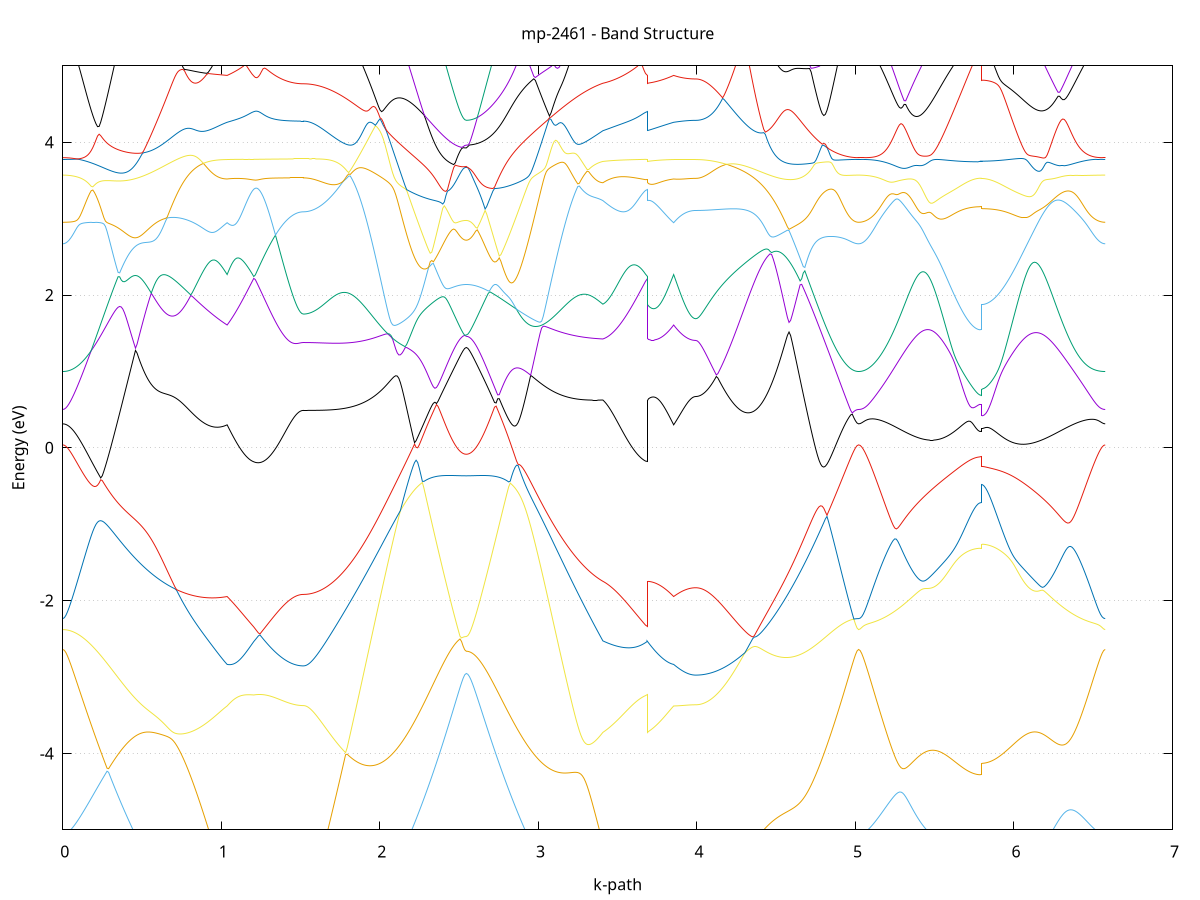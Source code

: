 set title 'mp-2461 - Band Structure'
set xlabel 'k-path'
set ylabel 'Energy (eV)'
set grid y
set yrange [-5:5]
set terminal png size 800,600
set output 'mp-2461_bands_gnuplot.png'
plot '-' using 1:2 with lines notitle, '-' using 1:2 with lines notitle, '-' using 1:2 with lines notitle, '-' using 1:2 with lines notitle, '-' using 1:2 with lines notitle, '-' using 1:2 with lines notitle, '-' using 1:2 with lines notitle, '-' using 1:2 with lines notitle, '-' using 1:2 with lines notitle, '-' using 1:2 with lines notitle, '-' using 1:2 with lines notitle, '-' using 1:2 with lines notitle, '-' using 1:2 with lines notitle, '-' using 1:2 with lines notitle, '-' using 1:2 with lines notitle, '-' using 1:2 with lines notitle, '-' using 1:2 with lines notitle, '-' using 1:2 with lines notitle, '-' using 1:2 with lines notitle, '-' using 1:2 with lines notitle, '-' using 1:2 with lines notitle, '-' using 1:2 with lines notitle, '-' using 1:2 with lines notitle, '-' using 1:2 with lines notitle, '-' using 1:2 with lines notitle, '-' using 1:2 with lines notitle, '-' using 1:2 with lines notitle, '-' using 1:2 with lines notitle, '-' using 1:2 with lines notitle, '-' using 1:2 with lines notitle, '-' using 1:2 with lines notitle, '-' using 1:2 with lines notitle, '-' using 1:2 with lines notitle, '-' using 1:2 with lines notitle, '-' using 1:2 with lines notitle, '-' using 1:2 with lines notitle, '-' using 1:2 with lines notitle, '-' using 1:2 with lines notitle, '-' using 1:2 with lines notitle, '-' using 1:2 with lines notitle, '-' using 1:2 with lines notitle, '-' using 1:2 with lines notitle, '-' using 1:2 with lines notitle, '-' using 1:2 with lines notitle, '-' using 1:2 with lines notitle, '-' using 1:2 with lines notitle, '-' using 1:2 with lines notitle, '-' using 1:2 with lines notitle
0.000000 -41.715160
0.009968 -41.715160
0.019936 -41.715160
0.029903 -41.715160
0.039871 -41.715160
0.049839 -41.715160
0.059807 -41.715160
0.069775 -41.715160
0.079742 -41.715160
0.089710 -41.715160
0.099678 -41.715060
0.109646 -41.715060
0.119613 -41.715060
0.129581 -41.715060
0.139549 -41.715060
0.149517 -41.715060
0.159485 -41.715060
0.169452 -41.715060
0.179420 -41.715060
0.189388 -41.714960
0.199356 -41.714960
0.209324 -41.714960
0.219291 -41.714960
0.229259 -41.714960
0.239227 -41.714860
0.249195 -41.714860
0.259163 -41.714860
0.269130 -41.714860
0.279098 -41.714860
0.289066 -41.714760
0.299034 -41.714760
0.309001 -41.714760
0.318969 -41.714760
0.328937 -41.714660
0.338905 -41.714660
0.348873 -41.714660
0.358840 -41.714660
0.368808 -41.714560
0.378776 -41.714560
0.388744 -41.714560
0.398712 -41.714560
0.408679 -41.714460
0.418647 -41.714460
0.428615 -41.714460
0.438583 -41.714360
0.448551 -41.714360
0.458518 -41.714360
0.468486 -41.714260
0.478454 -41.714260
0.488422 -41.714260
0.498390 -41.714260
0.508357 -41.714160
0.518325 -41.714160
0.528293 -41.714160
0.538261 -41.714060
0.548228 -41.714060
0.558196 -41.714060
0.568164 -41.713960
0.578132 -41.713960
0.588100 -41.713960
0.598067 -41.713860
0.608035 -41.713860
0.618003 -41.713860
0.627971 -41.713760
0.637939 -41.713760
0.647906 -41.713760
0.657874 -41.713760
0.667842 -41.713660
0.677810 -41.713660
0.687778 -41.713660
0.697745 -41.713560
0.707713 -41.713560
0.717681 -41.713560
0.727649 -41.713560
0.737616 -41.713460
0.747584 -41.713460
0.757552 -41.713460
0.767520 -41.713360
0.777488 -41.713360
0.787455 -41.713360
0.797423 -41.713360
0.807391 -41.713260
0.817359 -41.713260
0.827327 -41.713260
0.837294 -41.713260
0.847262 -41.713260
0.857230 -41.713160
0.867198 -41.713160
0.877166 -41.713160
0.887133 -41.713160
0.897101 -41.713160
0.907069 -41.713060
0.917037 -41.713060
0.927004 -41.713060
0.936972 -41.713060
0.946940 -41.713060
0.956908 -41.713060
0.966876 -41.713060
0.976843 -41.712960
0.986811 -41.712960
0.996779 -41.712960
1.006747 -41.712960
1.016715 -41.712960
1.026682 -41.712960
1.036650 -41.712960
1.036650 -41.712960
1.046529 -41.712960
1.056407 -41.712960
1.066285 -41.712960
1.076164 -41.712960
1.086042 -41.712960
1.095921 -41.712960
1.105799 -41.712960
1.115678 -41.712960
1.125556 -41.712960
1.135434 -41.712960
1.145313 -41.712960
1.155191 -41.712960
1.165070 -41.712960
1.174948 -41.712960
1.184827 -41.712960
1.194705 -41.712960
1.204583 -41.712960
1.204583 -41.712960
1.214374 -41.712960
1.224165 -41.712960
1.233955 -41.712960
1.243746 -41.712960
1.253537 -41.712960
1.263327 -41.712960
1.273118 -41.712960
1.282909 -41.712960
1.292699 -41.712960
1.302490 -41.712960
1.312281 -41.712960
1.322071 -41.712960
1.331862 -41.712960
1.341653 -41.712960
1.351443 -41.712960
1.361234 -41.712960
1.371024 -41.712960
1.380815 -41.712960
1.390606 -41.712960
1.400396 -41.712960
1.410187 -41.712960
1.419978 -41.712960
1.429768 -41.712960
1.439559 -41.712960
1.449350 -41.712960
1.459140 -41.712960
1.468931 -41.712960
1.478722 -41.712960
1.488512 -41.712960
1.498303 -41.712960
1.508094 -41.712960
1.517884 -41.712960
1.517884 -41.712960
1.527710 -41.712960
1.537536 -41.712960
1.547361 -41.712960
1.557187 -41.712960
1.567013 -41.712960
1.576838 -41.712960
1.586664 -41.712960
1.596489 -41.712960
1.606315 -41.712960
1.616141 -41.712960
1.625966 -41.712960
1.635792 -41.712960
1.645618 -41.712960
1.655443 -41.713060
1.665269 -41.713060
1.675095 -41.713060
1.684920 -41.713060
1.694746 -41.713060
1.694746 -41.713060
1.704634 -41.713060
1.714522 -41.713060
1.724411 -41.713160
1.734299 -41.713160
1.744187 -41.713160
1.754075 -41.713160
1.763963 -41.713260
1.773852 -41.713260
1.783740 -41.713260
1.793628 -41.713260
1.803516 -41.713260
1.813405 -41.713360
1.823293 -41.713360
1.833181 -41.713360
1.843069 -41.713460
1.852957 -41.713460
1.862846 -41.713460
1.872734 -41.713460
1.882622 -41.713560
1.892510 -41.713560
1.902398 -41.713560
1.912287 -41.713660
1.922175 -41.713660
1.932063 -41.713660
1.941951 -41.713760
1.951840 -41.713760
1.961728 -41.713760
1.971616 -41.713860
1.981504 -41.713860
1.991392 -41.713860
2.001281 -41.713960
2.011169 -41.713960
2.021057 -41.713960
2.030945 -41.714060
2.040834 -41.714060
2.050722 -41.714060
2.060610 -41.714160
2.070498 -41.714160
2.080386 -41.714160
2.090275 -41.714260
2.100163 -41.714260
2.110051 -41.714260
2.119939 -41.714360
2.129828 -41.714360
2.139716 -41.714360
2.149604 -41.714360
2.159492 -41.714460
2.169380 -41.714460
2.179269 -41.714460
2.189157 -41.714560
2.199045 -41.714560
2.208933 -41.714560
2.218821 -41.714660
2.228710 -41.714660
2.238598 -41.714660
2.248486 -41.714660
2.258374 -41.714760
2.268263 -41.714760
2.278151 -41.714760
2.288039 -41.714760
2.297927 -41.714860
2.307815 -41.714860
2.317704 -41.714860
2.327592 -41.714860
2.337480 -41.714960
2.347368 -41.714960
2.357257 -41.714960
2.367145 -41.714960
2.377033 -41.714960
2.386921 -41.714960
2.396809 -41.715060
2.406698 -41.715060
2.416586 -41.715060
2.426474 -41.715060
2.436362 -41.715060
2.446250 -41.715060
2.456139 -41.715060
2.466027 -41.715060
2.475915 -41.715060
2.485803 -41.715160
2.495692 -41.715160
2.505580 -41.715160
2.515468 -41.715160
2.525356 -41.715160
2.535244 -41.715160
2.545133 -41.715160
2.545133 -41.715160
2.555038 -41.715160
2.564943 -41.715160
2.574848 -41.715160
2.584753 -41.715160
2.594658 -41.715160
2.604563 -41.715160
2.614468 -41.715060
2.624373 -41.715060
2.634278 -41.715060
2.644183 -41.715060
2.654088 -41.715060
2.663993 -41.715060
2.673898 -41.715060
2.683803 -41.715060
2.693708 -41.715060
2.703613 -41.714960
2.713518 -41.714960
2.723423 -41.714960
2.733328 -41.714960
2.743233 -41.714960
2.753138 -41.714860
2.763043 -41.714860
2.772948 -41.714860
2.782853 -41.714860
2.792758 -41.714860
2.802663 -41.714760
2.812568 -41.714760
2.822473 -41.714760
2.832378 -41.714760
2.842283 -41.714660
2.852188 -41.714660
2.862093 -41.714660
2.871998 -41.714560
2.881903 -41.714560
2.891808 -41.714560
2.901713 -41.714560
2.911619 -41.714460
2.921524 -41.714460
2.931429 -41.714460
2.941334 -41.714360
2.951239 -41.714360
2.961144 -41.714360
2.971049 -41.714260
2.980954 -41.714260
2.990859 -41.714260
3.000764 -41.714160
3.010669 -41.714160
3.020574 -41.714160
3.030479 -41.714060
3.040384 -41.714060
3.050289 -41.714060
3.060194 -41.713960
3.070099 -41.713960
3.080004 -41.713960
3.089909 -41.713860
3.099814 -41.713860
3.109719 -41.713860
3.119624 -41.713760
3.129529 -41.713760
3.139434 -41.713760
3.149339 -41.713660
3.159244 -41.713660
3.169149 -41.713660
3.179054 -41.713560
3.188959 -41.713560
3.198864 -41.713560
3.208769 -41.713460
3.218674 -41.713460
3.228579 -41.713460
3.238484 -41.713460
3.248389 -41.713360
3.258294 -41.713360
3.268199 -41.713360
3.278104 -41.713260
3.288009 -41.713260
3.297914 -41.713260
3.307819 -41.713260
3.317724 -41.713160
3.327629 -41.713160
3.337535 -41.713160
3.347440 -41.713160
3.357345 -41.713160
3.367250 -41.713060
3.377155 -41.713060
3.387060 -41.713060
3.396965 -41.713060
3.406870 -41.713060
3.406870 -41.713060
3.416820 -41.713060
3.426770 -41.713060
3.436720 -41.713060
3.446670 -41.712960
3.456620 -41.712960
3.466570 -41.712960
3.476519 -41.712960
3.486469 -41.712960
3.496419 -41.712960
3.506369 -41.712960
3.516319 -41.712960
3.526269 -41.712960
3.536219 -41.712960
3.546169 -41.712960
3.556119 -41.712960
3.566069 -41.712960
3.576019 -41.712960
3.585969 -41.712960
3.595919 -41.712960
3.605869 -41.712960
3.615819 -41.712960
3.625769 -41.712960
3.635719 -41.712960
3.645669 -41.712960
3.655619 -41.712960
3.665569 -41.712960
3.675519 -41.712960
3.685469 -41.712960
3.685469 -41.713060
3.695347 -41.713060
3.705226 -41.713060
3.715104 -41.713060
3.724983 -41.712960
3.734861 -41.712960
3.744739 -41.712960
3.754618 -41.712960
3.764496 -41.712960
3.774375 -41.712960
3.784253 -41.712960
3.794132 -41.712960
3.804010 -41.712960
3.813888 -41.712960
3.823767 -41.712960
3.833645 -41.712960
3.843524 -41.712960
3.853402 -41.712960
3.853402 -41.712960
3.863352 -41.712960
3.873302 -41.712960
3.883252 -41.712960
3.893202 -41.712960
3.903152 -41.712960
3.913102 -41.712960
3.923052 -41.712960
3.933002 -41.712960
3.942952 -41.712960
3.952902 -41.712960
3.962852 -41.712960
3.972802 -41.712960
3.982752 -41.712960
3.992702 -41.712960
3.992702 -41.712960
4.002675 -41.712960
4.012648 -41.712960
4.022622 -41.712960
4.032595 -41.712960
4.042568 -41.712960
4.052541 -41.712960
4.062515 -41.712960
4.072488 -41.712960
4.082461 -41.712960
4.092435 -41.712960
4.102408 -41.712960
4.112381 -41.712960
4.122354 -41.712960
4.132328 -41.713060
4.142301 -41.713060
4.152274 -41.713060
4.162248 -41.713060
4.172221 -41.713060
4.182194 -41.713060
4.192167 -41.713160
4.202141 -41.713160
4.212114 -41.713160
4.222087 -41.713160
4.232060 -41.713160
4.242034 -41.713260
4.252007 -41.713260
4.261980 -41.713260
4.271954 -41.713260
4.281927 -41.713360
4.291900 -41.713360
4.301874 -41.713360
4.311847 -41.713360
4.321820 -41.713460
4.331793 -41.713460
4.341767 -41.713460
4.351740 -41.713560
4.361713 -41.713560
4.371686 -41.713560
4.381660 -41.713660
4.391633 -41.713660
4.401606 -41.713660
4.411580 -41.713660
4.421553 -41.713760
4.431526 -41.713760
4.441499 -41.713760
4.451473 -41.713860
4.461446 -41.713860
4.471419 -41.713860
4.481393 -41.713960
4.491366 -41.713960
4.501339 -41.713960
4.511312 -41.714060
4.521286 -41.714060
4.531259 -41.714160
4.541232 -41.714160
4.551206 -41.714160
4.561179 -41.714260
4.571152 -41.714260
4.581125 -41.714260
4.591099 -41.714360
4.601072 -41.714360
4.611045 -41.714360
4.621019 -41.714460
4.630992 -41.714460
4.640965 -41.714460
4.650938 -41.714460
4.660912 -41.714560
4.670885 -41.714560
4.680858 -41.714560
4.690832 -41.714660
4.700805 -41.714660
4.710778 -41.714660
4.720751 -41.714760
4.730725 -41.714760
4.740698 -41.714760
4.750671 -41.714760
4.760645 -41.714860
4.770618 -41.714860
4.780591 -41.714860
4.790564 -41.714860
4.800538 -41.714860
4.810511 -41.714960
4.820484 -41.714960
4.830458 -41.714960
4.840431 -41.714960
4.850404 -41.714960
4.860377 -41.715060
4.870351 -41.715060
4.880324 -41.715060
4.890297 -41.715060
4.900271 -41.715060
4.910244 -41.715060
4.920217 -41.715060
4.930190 -41.715160
4.940164 -41.715160
4.950137 -41.715160
4.960110 -41.715160
4.970084 -41.715160
4.980057 -41.715160
4.990030 -41.715160
5.000003 -41.715160
5.009977 -41.715160
5.019950 -41.715160
5.019950 -41.715160
5.029855 -41.715160
5.039760 -41.715160
5.049666 -41.715160
5.059571 -41.715160
5.069476 -41.715160
5.079381 -41.715160
5.089286 -41.715160
5.099191 -41.715160
5.109097 -41.715160
5.119002 -41.715060
5.128907 -41.715060
5.138812 -41.715060
5.148717 -41.715060
5.158622 -41.715060
5.168528 -41.715060
5.178433 -41.715060
5.188338 -41.715060
5.198243 -41.715060
5.208148 -41.714960
5.218053 -41.714960
5.227959 -41.714960
5.237864 -41.714960
5.247769 -41.714960
5.257674 -41.714860
5.267579 -41.714860
5.277485 -41.714860
5.287390 -41.714860
5.297295 -41.714860
5.307200 -41.714760
5.317105 -41.714760
5.327010 -41.714760
5.336916 -41.714760
5.346821 -41.714760
5.356726 -41.714660
5.366631 -41.714660
5.376536 -41.714660
5.386441 -41.714660
5.396347 -41.714560
5.406252 -41.714560
5.416157 -41.714560
5.426062 -41.714560
5.435967 -41.714560
5.445872 -41.714460
5.455778 -41.714460
5.465683 -41.714460
5.475588 -41.714460
5.485493 -41.714360
5.495398 -41.714360
5.505303 -41.714360
5.515209 -41.714360
5.525114 -41.714360
5.535019 -41.714260
5.544924 -41.714260
5.554829 -41.714260
5.564735 -41.714260
5.574640 -41.714260
5.584545 -41.714160
5.594450 -41.714160
5.604355 -41.714160
5.614260 -41.714160
5.624166 -41.714160
5.634071 -41.714160
5.643976 -41.714160
5.653881 -41.714060
5.663786 -41.714060
5.673691 -41.714060
5.683597 -41.714060
5.693502 -41.714060
5.703407 -41.714060
5.713312 -41.714060
5.723217 -41.714060
5.733122 -41.714060
5.743028 -41.714060
5.752933 -41.714060
5.762838 -41.714060
5.772743 -41.714060
5.782648 -41.714060
5.792553 -41.714060
5.792553 -41.714060
5.802466 -41.714060
5.812378 -41.714060
5.822290 -41.714060
5.832202 -41.714060
5.842114 -41.714060
5.852026 -41.714060
5.861938 -41.714060
5.871850 -41.714060
5.881762 -41.714060
5.891674 -41.714060
5.901586 -41.714060
5.911498 -41.714060
5.921411 -41.714060
5.931323 -41.714060
5.941235 -41.714060
5.951147 -41.714160
5.961059 -41.714160
5.970971 -41.714160
5.980883 -41.714160
5.990795 -41.714160
6.000707 -41.714160
6.010619 -41.714260
6.020531 -41.714260
6.030444 -41.714260
6.040356 -41.714260
6.050268 -41.714260
6.060180 -41.714360
6.070092 -41.714360
6.080004 -41.714360
6.089916 -41.714360
6.099828 -41.714360
6.109740 -41.714460
6.119652 -41.714460
6.129564 -41.714460
6.139476 -41.714460
6.149389 -41.714460
6.159301 -41.714560
6.169213 -41.714560
6.179125 -41.714560
6.189037 -41.714560
6.198949 -41.714660
6.208861 -41.714660
6.218773 -41.714660
6.228685 -41.714660
6.238597 -41.714660
6.248509 -41.714760
6.258421 -41.714760
6.268334 -41.714760
6.278246 -41.714760
6.288158 -41.714860
6.298070 -41.714860
6.307982 -41.714860
6.317894 -41.714860
6.327806 -41.714860
6.337718 -41.714960
6.347630 -41.714960
6.357542 -41.714960
6.367454 -41.714960
6.377366 -41.714960
6.387279 -41.714960
6.397191 -41.715060
6.407103 -41.715060
6.417015 -41.715060
6.426927 -41.715060
6.436839 -41.715060
6.446751 -41.715060
6.456663 -41.715060
6.466575 -41.715060
6.476487 -41.715060
6.486399 -41.715160
6.496312 -41.715160
6.506224 -41.715160
6.516136 -41.715160
6.526048 -41.715160
6.535960 -41.715160
6.545872 -41.715160
6.555784 -41.715160
6.565696 -41.715160
6.575608 -41.715160
e
0.000000 -22.807360
0.009968 -22.807360
0.019936 -22.807360
0.029903 -22.807360
0.039871 -22.807360
0.049839 -22.807360
0.059807 -22.807360
0.069775 -22.807360
0.079742 -22.807360
0.089710 -22.807360
0.099678 -22.807260
0.109646 -22.807260
0.119613 -22.807260
0.129581 -22.807260
0.139549 -22.807260
0.149517 -22.807160
0.159485 -22.807160
0.169452 -22.807160
0.179420 -22.807160
0.189388 -22.807060
0.199356 -22.807060
0.209324 -22.807060
0.219291 -22.806960
0.229259 -22.806960
0.239227 -22.806960
0.249195 -22.806860
0.259163 -22.806860
0.269130 -22.806760
0.279098 -22.806760
0.289066 -22.806760
0.299034 -22.806660
0.309001 -22.806660
0.318969 -22.806560
0.328937 -22.806560
0.338905 -22.806460
0.348873 -22.806460
0.358840 -22.806360
0.368808 -22.806360
0.378776 -22.806260
0.388744 -22.806260
0.398712 -22.806160
0.408679 -22.806160
0.418647 -22.806060
0.428615 -22.805960
0.438583 -22.805960
0.448551 -22.805860
0.458518 -22.805860
0.468486 -22.805760
0.478454 -22.805760
0.488422 -22.805660
0.498390 -22.805560
0.508357 -22.805560
0.518325 -22.805460
0.528293 -22.805460
0.538261 -22.805360
0.548228 -22.805260
0.558196 -22.805260
0.568164 -22.805160
0.578132 -22.805160
0.588100 -22.805060
0.598067 -22.804960
0.608035 -22.804960
0.618003 -22.804860
0.627971 -22.804860
0.637939 -22.804760
0.647906 -22.804760
0.657874 -22.804660
0.667842 -22.804560
0.677810 -22.804560
0.687778 -22.804460
0.697745 -22.804460
0.707713 -22.804360
0.717681 -22.804360
0.727649 -22.804260
0.737616 -22.804260
0.747584 -22.804160
0.757552 -22.804160
0.767520 -22.804060
0.777488 -22.804060
0.787455 -22.804060
0.797423 -22.803960
0.807391 -22.803960
0.817359 -22.803860
0.827327 -22.803860
0.837294 -22.803760
0.847262 -22.803760
0.857230 -22.803760
0.867198 -22.803660
0.877166 -22.803660
0.887133 -22.803660
0.897101 -22.803560
0.907069 -22.803560
0.917037 -22.803560
0.927004 -22.803560
0.936972 -22.803460
0.946940 -22.803460
0.956908 -22.803460
0.966876 -22.803460
0.976843 -22.803360
0.986811 -22.803360
0.996779 -22.803360
1.006747 -22.803360
1.016715 -22.803360
1.026682 -22.803360
1.036650 -22.803260
1.036650 -22.803260
1.046529 -22.803260
1.056407 -22.803260
1.066285 -22.803260
1.076164 -22.803260
1.086042 -22.803260
1.095921 -22.803260
1.105799 -22.803260
1.115678 -22.803260
1.125556 -22.803260
1.135434 -22.803260
1.145313 -22.803260
1.155191 -22.803260
1.165070 -22.803260
1.174948 -22.803260
1.184827 -22.803260
1.194705 -22.803260
1.204583 -22.803260
1.204583 -22.803260
1.214374 -22.803260
1.224165 -22.803260
1.233955 -22.803260
1.243746 -22.803260
1.253537 -22.803260
1.263327 -22.803260
1.273118 -22.803260
1.282909 -22.803260
1.292699 -22.803260
1.302490 -22.803260
1.312281 -22.803260
1.322071 -22.803260
1.331862 -22.803260
1.341653 -22.803260
1.351443 -22.803260
1.361234 -22.803260
1.371024 -22.803260
1.380815 -22.803260
1.390606 -22.803260
1.400396 -22.803260
1.410187 -22.803260
1.419978 -22.803260
1.429768 -22.803260
1.439559 -22.803260
1.449350 -22.803260
1.459140 -22.803260
1.468931 -22.803260
1.478722 -22.803260
1.488512 -22.803260
1.498303 -22.803260
1.508094 -22.803260
1.517884 -22.803260
1.517884 -22.803260
1.527710 -22.803260
1.537536 -22.803260
1.547361 -22.803260
1.557187 -22.803260
1.567013 -22.803260
1.576838 -22.803260
1.586664 -22.803260
1.596489 -22.803260
1.606315 -22.803260
1.616141 -22.803260
1.625966 -22.803360
1.635792 -22.803360
1.645618 -22.803360
1.655443 -22.803360
1.665269 -22.803360
1.675095 -22.803460
1.684920 -22.803460
1.694746 -22.803460
1.694746 -22.803460
1.704634 -22.803560
1.714522 -22.803560
1.724411 -22.803560
1.734299 -22.803660
1.744187 -22.803660
1.754075 -22.803660
1.763963 -22.803760
1.773852 -22.803760
1.783740 -22.803860
1.793628 -22.803860
1.803516 -22.803960
1.813405 -22.804060
1.823293 -22.804060
1.833181 -22.804160
1.843069 -22.804160
1.852957 -22.804260
1.862846 -22.804360
1.872734 -22.804460
1.882622 -22.804460
1.892510 -22.804560
1.902398 -22.804660
1.912287 -22.804760
1.922175 -22.804760
1.932063 -22.804860
1.941951 -22.804960
1.951840 -22.805060
1.961728 -22.805160
1.971616 -22.805260
1.981504 -22.805360
1.991392 -22.805460
2.001281 -22.805560
2.011169 -22.805660
2.021057 -22.805760
2.030945 -22.805860
2.040834 -22.805960
2.050722 -22.806060
2.060610 -22.806160
2.070498 -22.806260
2.080386 -22.806360
2.090275 -22.806460
2.100163 -22.806660
2.110051 -22.806760
2.119939 -22.806860
2.129828 -22.806960
2.139716 -22.807060
2.149604 -22.807160
2.159492 -22.807260
2.169380 -22.807360
2.179269 -22.807460
2.189157 -22.807560
2.199045 -22.807660
2.208933 -22.807760
2.218821 -22.807860
2.228710 -22.807960
2.238598 -22.808060
2.248486 -22.808160
2.258374 -22.808260
2.268263 -22.808360
2.278151 -22.808460
2.288039 -22.808560
2.297927 -22.808660
2.307815 -22.808760
2.317704 -22.808860
2.327592 -22.808860
2.337480 -22.808960
2.347368 -22.809060
2.357257 -22.809160
2.367145 -22.809160
2.377033 -22.809260
2.386921 -22.809360
2.396809 -22.809360
2.406698 -22.809460
2.416586 -22.809460
2.426474 -22.809560
2.436362 -22.809560
2.446250 -22.809660
2.456139 -22.809660
2.466027 -22.809660
2.475915 -22.809760
2.485803 -22.809760
2.495692 -22.809760
2.505580 -22.809760
2.515468 -22.809760
2.525356 -22.809760
2.535244 -22.809860
2.545133 -22.809860
2.545133 -22.809860
2.555038 -22.809860
2.564943 -22.809760
2.574848 -22.809760
2.584753 -22.809760
2.594658 -22.809760
2.604563 -22.809760
2.614468 -22.809760
2.624373 -22.809660
2.634278 -22.809660
2.644183 -22.809660
2.654088 -22.809560
2.663993 -22.809560
2.673898 -22.809460
2.683803 -22.809460
2.693708 -22.809360
2.703613 -22.809360
2.713518 -22.809260
2.723423 -22.809160
2.733328 -22.809160
2.743233 -22.809060
2.753138 -22.808960
2.763043 -22.808860
2.772948 -22.808860
2.782853 -22.808760
2.792758 -22.808660
2.802663 -22.808560
2.812568 -22.808460
2.822473 -22.808360
2.832378 -22.808260
2.842283 -22.808160
2.852188 -22.808060
2.862093 -22.807960
2.871998 -22.807860
2.881903 -22.807760
2.891808 -22.807660
2.901713 -22.807560
2.911619 -22.807460
2.921524 -22.807360
2.931429 -22.807260
2.941334 -22.807160
2.951239 -22.807060
2.961144 -22.806960
2.971049 -22.806860
2.980954 -22.806760
2.990859 -22.806660
3.000764 -22.806460
3.010669 -22.806360
3.020574 -22.806260
3.030479 -22.806160
3.040384 -22.806060
3.050289 -22.805960
3.060194 -22.805860
3.070099 -22.805760
3.080004 -22.805660
3.089909 -22.805560
3.099814 -22.805460
3.109719 -22.805360
3.119624 -22.805260
3.129529 -22.805160
3.139434 -22.805060
3.149339 -22.804960
3.159244 -22.804960
3.169149 -22.804860
3.179054 -22.804760
3.188959 -22.804660
3.198864 -22.804560
3.208769 -22.804460
3.218674 -22.804460
3.228579 -22.804360
3.238484 -22.804260
3.248389 -22.804260
3.258294 -22.804160
3.268199 -22.804060
3.278104 -22.804060
3.288009 -22.803960
3.297914 -22.803960
3.307819 -22.803860
3.317724 -22.803760
3.327629 -22.803760
3.337535 -22.803760
3.347440 -22.803660
3.357345 -22.803660
3.367250 -22.803560
3.377155 -22.803560
3.387060 -22.803560
3.396965 -22.803460
3.406870 -22.803460
3.406870 -22.803460
3.416820 -22.803460
3.426770 -22.803460
3.436720 -22.803360
3.446670 -22.803360
3.456620 -22.803360
3.466570 -22.803360
3.476519 -22.803360
3.486469 -22.803360
3.496419 -22.803360
3.506369 -22.803360
3.516319 -22.803260
3.526269 -22.803260
3.536219 -22.803260
3.546169 -22.803260
3.556119 -22.803260
3.566069 -22.803260
3.576019 -22.803260
3.585969 -22.803260
3.595919 -22.803260
3.605869 -22.803260
3.615819 -22.803260
3.625769 -22.803260
3.635719 -22.803260
3.645669 -22.803260
3.655619 -22.803260
3.665569 -22.803260
3.675519 -22.803260
3.685469 -22.803260
3.685469 -22.803460
3.695347 -22.803460
3.705226 -22.803460
3.715104 -22.803460
3.724983 -22.803360
3.734861 -22.803360
3.744739 -22.803360
3.754618 -22.803360
3.764496 -22.803360
3.774375 -22.803360
3.784253 -22.803360
3.794132 -22.803360
3.804010 -22.803360
3.813888 -22.803360
3.823767 -22.803360
3.833645 -22.803360
3.843524 -22.803260
3.853402 -22.803260
3.853402 -22.803260
3.863352 -22.803260
3.873302 -22.803260
3.883252 -22.803260
3.893202 -22.803260
3.903152 -22.803260
3.913102 -22.803260
3.923052 -22.803260
3.933002 -22.803260
3.942952 -22.803260
3.952902 -22.803260
3.962852 -22.803260
3.972802 -22.803260
3.982752 -22.803260
3.992702 -22.803260
3.992702 -22.803260
4.002675 -22.803260
4.012648 -22.803260
4.022622 -22.803260
4.032595 -22.803260
4.042568 -22.803260
4.052541 -22.803260
4.062515 -22.803260
4.072488 -22.803260
4.082461 -22.803260
4.092435 -22.803260
4.102408 -22.803260
4.112381 -22.803260
4.122354 -22.803260
4.132328 -22.803260
4.142301 -22.803260
4.152274 -22.803360
4.162248 -22.803360
4.172221 -22.803360
4.182194 -22.803360
4.192167 -22.803360
4.202141 -22.803360
4.212114 -22.803460
4.222087 -22.803460
4.232060 -22.803460
4.242034 -22.803460
4.252007 -22.803460
4.261980 -22.803560
4.271954 -22.803560
4.281927 -22.803560
4.291900 -22.803660
4.301874 -22.803660
4.311847 -22.803660
4.321820 -22.803760
4.331793 -22.803760
4.341767 -22.803860
4.351740 -22.803860
4.361713 -22.803860
4.371686 -22.803960
4.381660 -22.803960
4.391633 -22.804060
4.401606 -22.804060
4.411580 -22.804160
4.421553 -22.804260
4.431526 -22.804260
4.441499 -22.804360
4.451473 -22.804360
4.461446 -22.804460
4.471419 -22.804560
4.481393 -22.804560
4.491366 -22.804660
4.501339 -22.804760
4.511312 -22.804760
4.521286 -22.804860
4.531259 -22.804960
4.541232 -22.804960
4.551206 -22.805060
4.561179 -22.805160
4.571152 -22.805160
4.581125 -22.805260
4.591099 -22.805360
4.601072 -22.805460
4.611045 -22.805460
4.621019 -22.805560
4.630992 -22.805660
4.640965 -22.805660
4.650938 -22.805760
4.660912 -22.805860
4.670885 -22.805960
4.680858 -22.805960
4.690832 -22.806060
4.700805 -22.806160
4.710778 -22.806160
4.720751 -22.806260
4.730725 -22.806360
4.740698 -22.806360
4.750671 -22.806460
4.760645 -22.806560
4.770618 -22.806560
4.780591 -22.806660
4.790564 -22.806660
4.800538 -22.806760
4.810511 -22.806760
4.820484 -22.806860
4.830458 -22.806860
4.840431 -22.806960
4.850404 -22.806960
4.860377 -22.807060
4.870351 -22.807060
4.880324 -22.807160
4.890297 -22.807160
4.900271 -22.807160
4.910244 -22.807260
4.920217 -22.807260
4.930190 -22.807260
4.940164 -22.807260
4.950137 -22.807360
4.960110 -22.807360
4.970084 -22.807360
4.980057 -22.807360
4.990030 -22.807360
5.000003 -22.807360
5.009977 -22.807360
5.019950 -22.807360
5.019950 -22.807360
5.029855 -22.807360
5.039760 -22.807360
5.049666 -22.807360
5.059571 -22.807360
5.069476 -22.807360
5.079381 -22.807360
5.089286 -22.807360
5.099191 -22.807360
5.109097 -22.807360
5.119002 -22.807260
5.128907 -22.807260
5.138812 -22.807260
5.148717 -22.807260
5.158622 -22.807160
5.168528 -22.807160
5.178433 -22.807160
5.188338 -22.807160
5.198243 -22.807060
5.208148 -22.807060
5.218053 -22.807060
5.227959 -22.806960
5.237864 -22.806960
5.247769 -22.806960
5.257674 -22.806860
5.267579 -22.806860
5.277485 -22.806760
5.287390 -22.806760
5.297295 -22.806760
5.307200 -22.806660
5.317105 -22.806660
5.327010 -22.806560
5.336916 -22.806560
5.346821 -22.806460
5.356726 -22.806460
5.366631 -22.806460
5.376536 -22.806360
5.386441 -22.806360
5.396347 -22.806260
5.406252 -22.806260
5.416157 -22.806260
5.426062 -22.806160
5.435967 -22.806160
5.445872 -22.806060
5.455778 -22.806060
5.465683 -22.806060
5.475588 -22.805960
5.485493 -22.805960
5.495398 -22.805960
5.505303 -22.805860
5.515209 -22.805860
5.525114 -22.805860
5.535019 -22.805860
5.544924 -22.805760
5.554829 -22.805760
5.564735 -22.805760
5.574640 -22.805760
5.584545 -22.805760
5.594450 -22.805660
5.604355 -22.805660
5.614260 -22.805660
5.624166 -22.805660
5.634071 -22.805660
5.643976 -22.805660
5.653881 -22.805660
5.663786 -22.805660
5.673691 -22.805660
5.683597 -22.805660
5.693502 -22.805660
5.703407 -22.805660
5.713312 -22.805660
5.723217 -22.805660
5.733122 -22.805660
5.743028 -22.805660
5.752933 -22.805660
5.762838 -22.805660
5.772743 -22.805660
5.782648 -22.805660
5.792553 -22.805660
5.792553 -22.805360
5.802466 -22.805360
5.812378 -22.805360
5.822290 -22.805460
5.832202 -22.805460
5.842114 -22.805460
5.852026 -22.805460
5.861938 -22.805460
5.871850 -22.805460
5.881762 -22.805460
5.891674 -22.805460
5.901586 -22.805460
5.911498 -22.805460
5.921411 -22.805460
5.931323 -22.805460
5.941235 -22.805560
5.951147 -22.805560
5.961059 -22.805560
5.970971 -22.805560
5.980883 -22.805560
5.990795 -22.805660
6.000707 -22.805660
6.010619 -22.805660
6.020531 -22.805660
6.030444 -22.805660
6.040356 -22.805760
6.050268 -22.805760
6.060180 -22.805760
6.070092 -22.805860
6.080004 -22.805860
6.089916 -22.805860
6.099828 -22.805960
6.109740 -22.805960
6.119652 -22.806060
6.129564 -22.806060
6.139476 -22.806060
6.149389 -22.806160
6.159301 -22.806160
6.169213 -22.806260
6.179125 -22.806260
6.189037 -22.806260
6.198949 -22.806360
6.208861 -22.806360
6.218773 -22.806460
6.228685 -22.806460
6.238597 -22.806460
6.248509 -22.806560
6.258421 -22.806560
6.268334 -22.806660
6.278246 -22.806660
6.288158 -22.806760
6.298070 -22.806760
6.307982 -22.806760
6.317894 -22.806860
6.327806 -22.806860
6.337718 -22.806960
6.347630 -22.806960
6.357542 -22.806960
6.367454 -22.807060
6.377366 -22.807060
6.387279 -22.807060
6.397191 -22.807160
6.407103 -22.807160
6.417015 -22.807160
6.426927 -22.807160
6.436839 -22.807260
6.446751 -22.807260
6.456663 -22.807260
6.466575 -22.807260
6.476487 -22.807260
6.486399 -22.807360
6.496312 -22.807360
6.506224 -22.807360
6.516136 -22.807360
6.526048 -22.807360
6.535960 -22.807360
6.545872 -22.807360
6.555784 -22.807360
6.565696 -22.807360
6.575608 -22.807360
e
0.000000 -22.760460
0.009968 -22.760460
0.019936 -22.760560
0.029903 -22.760560
0.039871 -22.760560
0.049839 -22.760660
0.059807 -22.760660
0.069775 -22.760760
0.079742 -22.760860
0.089710 -22.760960
0.099678 -22.761060
0.109646 -22.761160
0.119613 -22.761360
0.129581 -22.761460
0.139549 -22.761560
0.149517 -22.761760
0.159485 -22.761960
0.169452 -22.762160
0.179420 -22.762260
0.189388 -22.762460
0.199356 -22.762760
0.209324 -22.762960
0.219291 -22.763160
0.229259 -22.763360
0.239227 -22.763660
0.249195 -22.763860
0.259163 -22.764160
0.269130 -22.764460
0.279098 -22.764660
0.289066 -22.764960
0.299034 -22.765260
0.309001 -22.765560
0.318969 -22.765860
0.328937 -22.766160
0.338905 -22.766460
0.348873 -22.766760
0.358840 -22.767060
0.368808 -22.767360
0.378776 -22.767760
0.388744 -22.768060
0.398712 -22.768360
0.408679 -22.768660
0.418647 -22.769060
0.428615 -22.769360
0.438583 -22.769760
0.448551 -22.770060
0.458518 -22.770360
0.468486 -22.770760
0.478454 -22.771060
0.488422 -22.771460
0.498390 -22.771760
0.508357 -22.772160
0.518325 -22.772460
0.528293 -22.772760
0.538261 -22.773160
0.548228 -22.773460
0.558196 -22.773860
0.568164 -22.774160
0.578132 -22.774460
0.588100 -22.774760
0.598067 -22.775160
0.608035 -22.775460
0.618003 -22.775760
0.627971 -22.776060
0.637939 -22.776360
0.647906 -22.776660
0.657874 -22.776960
0.667842 -22.777260
0.677810 -22.777560
0.687778 -22.777860
0.697745 -22.778160
0.707713 -22.778460
0.717681 -22.778660
0.727649 -22.778960
0.737616 -22.779260
0.747584 -22.779460
0.757552 -22.779760
0.767520 -22.779960
0.777488 -22.780160
0.787455 -22.780460
0.797423 -22.780660
0.807391 -22.780860
0.817359 -22.781060
0.827327 -22.781260
0.837294 -22.781460
0.847262 -22.781660
0.857230 -22.781860
0.867198 -22.782060
0.877166 -22.782160
0.887133 -22.782360
0.897101 -22.782460
0.907069 -22.782660
0.917037 -22.782760
0.927004 -22.782960
0.936972 -22.783060
0.946940 -22.783160
0.956908 -22.783260
0.966876 -22.783360
0.976843 -22.783460
0.986811 -22.783560
0.996779 -22.783660
1.006747 -22.783760
1.016715 -22.783860
1.026682 -22.783860
1.036650 -22.783960
1.036650 -22.783960
1.046529 -22.783960
1.056407 -22.784060
1.066285 -22.784060
1.076164 -22.784060
1.086042 -22.784160
1.095921 -22.784160
1.105799 -22.784160
1.115678 -22.784260
1.125556 -22.784260
1.135434 -22.784260
1.145313 -22.784360
1.155191 -22.784360
1.165070 -22.784360
1.174948 -22.784360
1.184827 -22.784360
1.194705 -22.784460
1.204583 -22.784460
1.204583 -22.784460
1.214374 -22.784460
1.224165 -22.784460
1.233955 -22.784460
1.243746 -22.784560
1.253537 -22.784560
1.263327 -22.784560
1.273118 -22.784560
1.282909 -22.784560
1.292699 -22.784560
1.302490 -22.784660
1.312281 -22.784660
1.322071 -22.784660
1.331862 -22.784660
1.341653 -22.784660
1.351443 -22.784660
1.361234 -22.784660
1.371024 -22.784760
1.380815 -22.784760
1.390606 -22.784760
1.400396 -22.784760
1.410187 -22.784760
1.419978 -22.784760
1.429768 -22.784760
1.439559 -22.784760
1.449350 -22.784760
1.459140 -22.784760
1.468931 -22.784760
1.478722 -22.784860
1.488512 -22.784860
1.498303 -22.784860
1.508094 -22.784860
1.517884 -22.784860
1.517884 -22.784860
1.527710 -22.784860
1.537536 -22.784760
1.547361 -22.784760
1.557187 -22.784760
1.567013 -22.784660
1.576838 -22.784660
1.586664 -22.784560
1.596489 -22.784460
1.606315 -22.784460
1.616141 -22.784360
1.625966 -22.784260
1.635792 -22.784060
1.645618 -22.783960
1.655443 -22.783860
1.665269 -22.783660
1.675095 -22.783560
1.684920 -22.783360
1.694746 -22.783260
1.694746 -22.783260
1.704634 -22.783060
1.714522 -22.782860
1.724411 -22.782660
1.734299 -22.782460
1.744187 -22.782260
1.754075 -22.781960
1.763963 -22.781760
1.773852 -22.781560
1.783740 -22.781260
1.793628 -22.781060
1.803516 -22.780760
1.813405 -22.780460
1.823293 -22.780160
1.833181 -22.779960
1.843069 -22.779660
1.852957 -22.779360
1.862846 -22.778960
1.872734 -22.778660
1.882622 -22.778360
1.892510 -22.778060
1.902398 -22.777760
1.912287 -22.777360
1.922175 -22.777060
1.932063 -22.776660
1.941951 -22.776360
1.951840 -22.775960
1.961728 -22.775660
1.971616 -22.775260
1.981504 -22.774960
1.991392 -22.774560
2.001281 -22.774160
2.011169 -22.773760
2.021057 -22.773460
2.030945 -22.773060
2.040834 -22.772660
2.050722 -22.772360
2.060610 -22.771960
2.070498 -22.771560
2.080386 -22.771260
2.090275 -22.770860
2.100163 -22.770460
2.110051 -22.770160
2.119939 -22.769760
2.129828 -22.769360
2.139716 -22.769060
2.149604 -22.768660
2.159492 -22.768360
2.169380 -22.767960
2.179269 -22.767660
2.189157 -22.767360
2.199045 -22.766960
2.208933 -22.766660
2.218821 -22.766360
2.228710 -22.766060
2.238598 -22.765760
2.248486 -22.765460
2.258374 -22.765160
2.268263 -22.764860
2.278151 -22.764560
2.288039 -22.764260
2.297927 -22.764060
2.307815 -22.763760
2.317704 -22.763560
2.327592 -22.763260
2.337480 -22.763060
2.347368 -22.762860
2.357257 -22.762560
2.367145 -22.762360
2.377033 -22.762260
2.386921 -22.762060
2.396809 -22.761860
2.406698 -22.761660
2.416586 -22.761560
2.426474 -22.761460
2.436362 -22.761260
2.446250 -22.761160
2.456139 -22.761060
2.466027 -22.760960
2.475915 -22.760860
2.485803 -22.760760
2.495692 -22.760760
2.505580 -22.760660
2.515468 -22.760660
2.525356 -22.760660
2.535244 -22.760560
2.545133 -22.760560
2.545133 -22.760560
2.555038 -22.760560
2.564943 -22.760660
2.574848 -22.760660
2.584753 -22.760660
2.594658 -22.760760
2.604563 -22.760860
2.614468 -22.760960
2.624373 -22.761060
2.634278 -22.761160
2.644183 -22.761260
2.654088 -22.761460
2.663993 -22.761560
2.673898 -22.761760
2.683803 -22.761860
2.693708 -22.762060
2.703613 -22.762260
2.713518 -22.762460
2.723423 -22.762760
2.733328 -22.762960
2.743233 -22.763160
2.753138 -22.763460
2.763043 -22.763760
2.772948 -22.763960
2.782853 -22.764260
2.792758 -22.764560
2.802663 -22.764860
2.812568 -22.765160
2.822473 -22.765460
2.832378 -22.765760
2.842283 -22.766160
2.852188 -22.766460
2.862093 -22.766760
2.871998 -22.767160
2.881903 -22.767460
2.891808 -22.767860
2.901713 -22.768260
2.911619 -22.768560
2.921524 -22.768960
2.931429 -22.769260
2.941334 -22.769660
2.951239 -22.770060
2.961144 -22.770460
2.971049 -22.770760
2.980954 -22.771160
2.990859 -22.771560
3.000764 -22.771960
3.010669 -22.772260
3.020574 -22.772660
3.030479 -22.773060
3.040384 -22.773360
3.050289 -22.773760
3.060194 -22.774160
3.070099 -22.774460
3.080004 -22.774860
3.089909 -22.775160
3.099814 -22.775560
3.109719 -22.775860
3.119624 -22.776260
3.129529 -22.776560
3.139434 -22.776860
3.149339 -22.777260
3.159244 -22.777560
3.169149 -22.777860
3.179054 -22.778160
3.188959 -22.778460
3.198864 -22.778760
3.208769 -22.779060
3.218674 -22.779360
3.228579 -22.779660
3.238484 -22.779860
3.248389 -22.780160
3.258294 -22.780360
3.268199 -22.780660
3.278104 -22.780860
3.288009 -22.781060
3.297914 -22.781360
3.307819 -22.781560
3.317724 -22.781760
3.327629 -22.781960
3.337535 -22.782160
3.347440 -22.782260
3.357345 -22.782460
3.367250 -22.782660
3.377155 -22.782760
3.387060 -22.782960
3.396965 -22.783060
3.406870 -22.783160
3.406870 -22.783160
3.416820 -22.783260
3.426770 -22.783360
3.436720 -22.783460
3.446670 -22.783460
3.456620 -22.783560
3.466570 -22.783560
3.476519 -22.783660
3.486469 -22.783760
3.496419 -22.783760
3.506369 -22.783860
3.516319 -22.783860
3.526269 -22.783960
3.536219 -22.783960
3.546169 -22.784060
3.556119 -22.784060
3.566069 -22.784160
3.576019 -22.784160
3.585969 -22.784160
3.595919 -22.784260
3.605869 -22.784260
3.615819 -22.784260
3.625769 -22.784360
3.635719 -22.784360
3.645669 -22.784360
3.655619 -22.784360
3.665569 -22.784360
3.675519 -22.784460
3.685469 -22.784460
3.685469 -22.783160
3.695347 -22.783260
3.705226 -22.783260
3.715104 -22.783360
3.724983 -22.783360
3.734861 -22.783460
3.744739 -22.783460
3.754618 -22.783560
3.764496 -22.783560
3.774375 -22.783660
3.784253 -22.783660
3.794132 -22.783760
3.804010 -22.783760
3.813888 -22.783760
3.823767 -22.783860
3.833645 -22.783860
3.843524 -22.783960
3.853402 -22.783960
3.853402 -22.783960
3.863352 -22.783960
3.873302 -22.784060
3.883252 -22.784060
3.893202 -22.784060
3.903152 -22.784060
3.913102 -22.784060
3.923052 -22.784060
3.933002 -22.784160
3.942952 -22.784160
3.952902 -22.784160
3.962852 -22.784160
3.972802 -22.784160
3.982752 -22.784160
3.992702 -22.784160
3.992702 -22.784160
4.002675 -22.784160
4.012648 -22.784160
4.022622 -22.784060
4.032595 -22.784060
4.042568 -22.784060
4.052541 -22.783960
4.062515 -22.783860
4.072488 -22.783860
4.082461 -22.783760
4.092435 -22.783660
4.102408 -22.783560
4.112381 -22.783460
4.122354 -22.783260
4.132328 -22.783160
4.142301 -22.783060
4.152274 -22.782860
4.162248 -22.782660
4.172221 -22.782560
4.182194 -22.782360
4.192167 -22.782160
4.202141 -22.781960
4.212114 -22.781760
4.222087 -22.781560
4.232060 -22.781360
4.242034 -22.781060
4.252007 -22.780860
4.261980 -22.780560
4.271954 -22.780360
4.281927 -22.780060
4.291900 -22.779760
4.301874 -22.779560
4.311847 -22.779260
4.321820 -22.778960
4.331793 -22.778660
4.341767 -22.778360
4.351740 -22.778060
4.361713 -22.777660
4.371686 -22.777360
4.381660 -22.777060
4.391633 -22.776760
4.401606 -22.776360
4.411580 -22.776060
4.421553 -22.775660
4.431526 -22.775360
4.441499 -22.774960
4.451473 -22.774660
4.461446 -22.774260
4.471419 -22.773960
4.481393 -22.773560
4.491366 -22.773160
4.501339 -22.772860
4.511312 -22.772460
4.521286 -22.772060
4.531259 -22.771760
4.541232 -22.771360
4.551206 -22.770960
4.561179 -22.770660
4.571152 -22.770260
4.581125 -22.769960
4.591099 -22.769560
4.601072 -22.769160
4.611045 -22.768860
4.621019 -22.768460
4.630992 -22.768160
4.640965 -22.767860
4.650938 -22.767460
4.660912 -22.767160
4.670885 -22.766860
4.680858 -22.766460
4.690832 -22.766160
4.700805 -22.765860
4.710778 -22.765560
4.720751 -22.765260
4.730725 -22.764960
4.740698 -22.764660
4.750671 -22.764460
4.760645 -22.764160
4.770618 -22.763860
4.780591 -22.763660
4.790564 -22.763360
4.800538 -22.763160
4.810511 -22.762960
4.820484 -22.762660
4.830458 -22.762460
4.840431 -22.762260
4.850404 -22.762060
4.860377 -22.761960
4.870351 -22.761760
4.880324 -22.761560
4.890297 -22.761460
4.900271 -22.761260
4.910244 -22.761160
4.920217 -22.761060
4.930190 -22.760960
4.940164 -22.760860
4.950137 -22.760760
4.960110 -22.760660
4.970084 -22.760660
4.980057 -22.760560
4.990030 -22.760560
5.000003 -22.760560
5.009977 -22.760460
5.019950 -22.760460
5.019950 -22.760460
5.029855 -22.760460
5.039760 -22.760560
5.049666 -22.760560
5.059571 -22.760560
5.069476 -22.760660
5.079381 -22.760660
5.089286 -22.760760
5.099191 -22.760860
5.109097 -22.760960
5.119002 -22.761160
5.128907 -22.761260
5.138812 -22.761460
5.148717 -22.761660
5.158622 -22.761960
5.168528 -22.762160
5.178433 -22.762460
5.188338 -22.762760
5.198243 -22.763060
5.208148 -22.763460
5.218053 -22.763760
5.227959 -22.764160
5.237864 -22.764560
5.247769 -22.765060
5.257674 -22.765460
5.267579 -22.765960
5.277485 -22.766460
5.287390 -22.766960
5.297295 -22.767460
5.307200 -22.767960
5.317105 -22.768460
5.327010 -22.769060
5.336916 -22.769560
5.346821 -22.770160
5.356726 -22.770660
5.366631 -22.771260
5.376536 -22.771860
5.386441 -22.772360
5.396347 -22.772960
5.406252 -22.773560
5.416157 -22.774160
5.426062 -22.774660
5.435967 -22.775260
5.445872 -22.775860
5.455778 -22.776360
5.465683 -22.776960
5.475588 -22.777560
5.485493 -22.778060
5.495398 -22.778560
5.505303 -22.779160
5.515209 -22.779660
5.525114 -22.780160
5.535019 -22.780660
5.544924 -22.781160
5.554829 -22.781560
5.564735 -22.782060
5.574640 -22.782460
5.584545 -22.782960
5.594450 -22.783360
5.604355 -22.783760
5.614260 -22.784060
5.624166 -22.784460
5.634071 -22.784760
5.643976 -22.785160
5.653881 -22.785460
5.663786 -22.785660
5.673691 -22.785960
5.683597 -22.786160
5.693502 -22.786460
5.703407 -22.786660
5.713312 -22.786860
5.723217 -22.786960
5.733122 -22.787160
5.743028 -22.787260
5.752933 -22.787360
5.762838 -22.787360
5.772743 -22.787460
5.782648 -22.787460
5.792553 -22.787460
5.792553 -22.788060
5.802466 -22.788060
5.812378 -22.788060
5.822290 -22.787960
5.832202 -22.787860
5.842114 -22.787760
5.852026 -22.787660
5.861938 -22.787560
5.871850 -22.787360
5.881762 -22.787160
5.891674 -22.786960
5.901586 -22.786760
5.911498 -22.786560
5.921411 -22.786260
5.931323 -22.785960
5.941235 -22.785660
5.951147 -22.785360
5.961059 -22.784960
5.970971 -22.784660
5.980883 -22.784260
5.990795 -22.783860
6.000707 -22.783460
6.010619 -22.782960
6.020531 -22.782560
6.030444 -22.782060
6.040356 -22.781660
6.050268 -22.781160
6.060180 -22.780660
6.070092 -22.780160
6.080004 -22.779560
6.089916 -22.779060
6.099828 -22.778560
6.109740 -22.777960
6.119652 -22.777460
6.129564 -22.776860
6.139476 -22.776260
6.149389 -22.775760
6.159301 -22.775160
6.169213 -22.774560
6.179125 -22.774060
6.189037 -22.773460
6.198949 -22.772860
6.208861 -22.772260
6.218773 -22.771660
6.228685 -22.771160
6.238597 -22.770560
6.248509 -22.770060
6.258421 -22.769460
6.268334 -22.768960
6.278246 -22.768360
6.288158 -22.767860
6.298070 -22.767360
6.307982 -22.766860
6.317894 -22.766360
6.327806 -22.765860
6.337718 -22.765460
6.347630 -22.764960
6.357542 -22.764560
6.367454 -22.764160
6.377366 -22.763760
6.387279 -22.763360
6.397191 -22.763060
6.407103 -22.762760
6.417015 -22.762460
6.426927 -22.762160
6.436839 -22.761860
6.446751 -22.761660
6.456663 -22.761460
6.466575 -22.761260
6.476487 -22.761160
6.486399 -22.760960
6.496312 -22.760860
6.506224 -22.760760
6.516136 -22.760660
6.526048 -22.760660
6.535960 -22.760560
6.545872 -22.760560
6.555784 -22.760560
6.565696 -22.760460
6.575608 -22.760460
e
0.000000 -22.756760
0.009968 -22.756760
0.019936 -22.756760
0.029903 -22.756860
0.039871 -22.756860
0.049839 -22.756860
0.059807 -22.756960
0.069775 -22.757060
0.079742 -22.757060
0.089710 -22.757160
0.099678 -22.757260
0.109646 -22.757360
0.119613 -22.757460
0.129581 -22.757560
0.139549 -22.757760
0.149517 -22.757860
0.159485 -22.757960
0.169452 -22.758160
0.179420 -22.758360
0.189388 -22.758460
0.199356 -22.758660
0.209324 -22.758860
0.219291 -22.759060
0.229259 -22.759260
0.239227 -22.759460
0.249195 -22.759660
0.259163 -22.759960
0.269130 -22.760160
0.279098 -22.760360
0.289066 -22.760660
0.299034 -22.760860
0.309001 -22.761160
0.318969 -22.761460
0.328937 -22.761660
0.338905 -22.761960
0.348873 -22.762260
0.358840 -22.762560
0.368808 -22.762860
0.378776 -22.763160
0.388744 -22.763460
0.398712 -22.763760
0.408679 -22.764060
0.418647 -22.764360
0.428615 -22.764760
0.438583 -22.765060
0.448551 -22.765360
0.458518 -22.765660
0.468486 -22.766060
0.478454 -22.766360
0.488422 -22.766760
0.498390 -22.767060
0.508357 -22.767360
0.518325 -22.767760
0.528293 -22.768060
0.538261 -22.768460
0.548228 -22.768760
0.558196 -22.769160
0.568164 -22.769460
0.578132 -22.769860
0.588100 -22.770160
0.598067 -22.770560
0.608035 -22.770860
0.618003 -22.771260
0.627971 -22.771560
0.637939 -22.771860
0.647906 -22.772260
0.657874 -22.772560
0.667842 -22.772960
0.677810 -22.773260
0.687778 -22.773560
0.697745 -22.773860
0.707713 -22.774260
0.717681 -22.774560
0.727649 -22.774860
0.737616 -22.775160
0.747584 -22.775460
0.757552 -22.775760
0.767520 -22.776060
0.777488 -22.776360
0.787455 -22.776660
0.797423 -22.776960
0.807391 -22.777160
0.817359 -22.777460
0.827327 -22.777760
0.837294 -22.777960
0.847262 -22.778160
0.857230 -22.778460
0.867198 -22.778660
0.877166 -22.778860
0.887133 -22.779160
0.897101 -22.779360
0.907069 -22.779560
0.917037 -22.779760
0.927004 -22.779960
0.936972 -22.780060
0.946940 -22.780260
0.956908 -22.780460
0.966876 -22.780560
0.976843 -22.780660
0.986811 -22.780860
0.996779 -22.780960
1.006747 -22.781060
1.016715 -22.781160
1.026682 -22.781260
1.036650 -22.781360
1.036650 -22.781360
1.046529 -22.781360
1.056407 -22.781460
1.066285 -22.781460
1.076164 -22.781460
1.086042 -22.781460
1.095921 -22.781460
1.105799 -22.781460
1.115678 -22.781460
1.125556 -22.781460
1.135434 -22.781460
1.145313 -22.781460
1.155191 -22.781460
1.165070 -22.781460
1.174948 -22.781460
1.184827 -22.781460
1.194705 -22.781460
1.204583 -22.781460
1.204583 -22.781460
1.214374 -22.781460
1.224165 -22.781360
1.233955 -22.781360
1.243746 -22.781360
1.253537 -22.781360
1.263327 -22.781360
1.273118 -22.781360
1.282909 -22.781360
1.292699 -22.781260
1.302490 -22.781260
1.312281 -22.781260
1.322071 -22.781260
1.331862 -22.781260
1.341653 -22.781260
1.351443 -22.781260
1.361234 -22.781160
1.371024 -22.781160
1.380815 -22.781160
1.390606 -22.781160
1.400396 -22.781160
1.410187 -22.781160
1.419978 -22.781160
1.429768 -22.781160
1.439559 -22.781160
1.449350 -22.781160
1.459140 -22.781160
1.468931 -22.781160
1.478722 -22.781160
1.488512 -22.781160
1.498303 -22.781160
1.508094 -22.781160
1.517884 -22.781160
1.517884 -22.781160
1.527710 -22.781060
1.537536 -22.781060
1.547361 -22.781060
1.557187 -22.781060
1.567013 -22.780960
1.576838 -22.780960
1.586664 -22.780860
1.596489 -22.780860
1.606315 -22.780760
1.616141 -22.780660
1.625966 -22.780560
1.635792 -22.780460
1.645618 -22.780360
1.655443 -22.780260
1.665269 -22.780160
1.675095 -22.780060
1.684920 -22.779860
1.694746 -22.779760
1.694746 -22.779760
1.704634 -22.779560
1.714522 -22.779360
1.724411 -22.779260
1.734299 -22.779060
1.744187 -22.778860
1.754075 -22.778660
1.763963 -22.778460
1.773852 -22.778260
1.783740 -22.778060
1.793628 -22.777760
1.803516 -22.777560
1.813405 -22.777260
1.823293 -22.777060
1.833181 -22.776760
1.843069 -22.776560
1.852957 -22.776260
1.862846 -22.775960
1.872734 -22.775660
1.882622 -22.775360
1.892510 -22.775060
1.902398 -22.774760
1.912287 -22.774460
1.922175 -22.774160
1.932063 -22.773860
1.941951 -22.773460
1.951840 -22.773160
1.961728 -22.772860
1.971616 -22.772460
1.981504 -22.772160
1.991392 -22.771760
2.001281 -22.771460
2.011169 -22.771060
2.021057 -22.770660
2.030945 -22.770360
2.040834 -22.769960
2.050722 -22.769560
2.060610 -22.769260
2.070498 -22.768860
2.080386 -22.768460
2.090275 -22.768060
2.100163 -22.767760
2.110051 -22.767360
2.119939 -22.766960
2.129828 -22.766560
2.139716 -22.766160
2.149604 -22.765860
2.159492 -22.765460
2.169380 -22.765060
2.179269 -22.764760
2.189157 -22.764360
2.199045 -22.764060
2.208933 -22.763660
2.218821 -22.763360
2.228710 -22.762960
2.238598 -22.762660
2.248486 -22.762260
2.258374 -22.761960
2.268263 -22.761660
2.278151 -22.761360
2.288039 -22.761060
2.297927 -22.760760
2.307815 -22.760460
2.317704 -22.760160
2.327592 -22.759860
2.337480 -22.759660
2.347368 -22.759360
2.357257 -22.759160
2.367145 -22.758860
2.377033 -22.758660
2.386921 -22.758460
2.396809 -22.758260
2.406698 -22.758060
2.416586 -22.757860
2.426474 -22.757760
2.436362 -22.757560
2.446250 -22.757460
2.456139 -22.757360
2.466027 -22.757260
2.475915 -22.757060
2.485803 -22.757060
2.495692 -22.756960
2.505580 -22.756860
2.515468 -22.756860
2.525356 -22.756760
2.535244 -22.756760
2.545133 -22.756760
2.545133 -22.756760
2.555038 -22.756760
2.564943 -22.756760
2.574848 -22.756860
2.584753 -22.756860
2.594658 -22.756960
2.604563 -22.756960
2.614468 -22.757060
2.624373 -22.757160
2.634278 -22.757260
2.644183 -22.757360
2.654088 -22.757460
2.663993 -22.757660
2.673898 -22.757760
2.683803 -22.757960
2.693708 -22.758060
2.703613 -22.758260
2.713518 -22.758460
2.723423 -22.758660
2.733328 -22.758860
2.743233 -22.759060
2.753138 -22.759260
2.763043 -22.759560
2.772948 -22.759760
2.782853 -22.759960
2.792758 -22.760260
2.802663 -22.760560
2.812568 -22.760860
2.822473 -22.761160
2.832378 -22.761360
2.842283 -22.761660
2.852188 -22.762060
2.862093 -22.762360
2.871998 -22.762660
2.881903 -22.762960
2.891808 -22.763360
2.901713 -22.763660
2.911619 -22.763960
2.921524 -22.764360
2.931429 -22.764660
2.941334 -22.765060
2.951239 -22.765460
2.961144 -22.765760
2.971049 -22.766160
2.980954 -22.766560
2.990859 -22.766960
3.000764 -22.767260
3.010669 -22.767660
3.020574 -22.768060
3.030479 -22.768460
3.040384 -22.768760
3.050289 -22.769160
3.060194 -22.769560
3.070099 -22.769960
3.080004 -22.770360
3.089909 -22.770760
3.099814 -22.771060
3.109719 -22.771460
3.119624 -22.771860
3.129529 -22.772260
3.139434 -22.772560
3.149339 -22.772960
3.159244 -22.773360
3.169149 -22.773660
3.179054 -22.774060
3.188959 -22.774360
3.198864 -22.774760
3.208769 -22.775060
3.218674 -22.775360
3.228579 -22.775760
3.238484 -22.776060
3.248389 -22.776360
3.258294 -22.776660
3.268199 -22.776960
3.278104 -22.777260
3.288009 -22.777560
3.297914 -22.777860
3.307819 -22.778160
3.317724 -22.778360
3.327629 -22.778660
3.337535 -22.778860
3.347440 -22.779160
3.357345 -22.779360
3.367250 -22.779560
3.377155 -22.779760
3.387060 -22.779960
3.396965 -22.780160
3.406870 -22.780360
3.406870 -22.780360
3.416820 -22.780460
3.426770 -22.780560
3.436720 -22.780560
3.446670 -22.780660
3.456620 -22.780760
3.466570 -22.780760
3.476519 -22.780860
3.486469 -22.780960
3.496419 -22.780960
3.506369 -22.781060
3.516319 -22.781060
3.526269 -22.781160
3.536219 -22.781160
3.546169 -22.781260
3.556119 -22.781260
3.566069 -22.781260
3.576019 -22.781360
3.585969 -22.781360
3.595919 -22.781360
3.605869 -22.781360
3.615819 -22.781460
3.625769 -22.781460
3.635719 -22.781460
3.645669 -22.781460
3.655619 -22.781460
3.665569 -22.781460
3.675519 -22.781460
3.685469 -22.781460
3.685469 -22.780360
3.695347 -22.780460
3.705226 -22.780560
3.715104 -22.780560
3.724983 -22.780660
3.734861 -22.780760
3.744739 -22.780760
3.754618 -22.780860
3.764496 -22.780960
3.774375 -22.780960
3.784253 -22.781060
3.794132 -22.781060
3.804010 -22.781160
3.813888 -22.781160
3.823767 -22.781260
3.833645 -22.781260
3.843524 -22.781360
3.853402 -22.781360
3.853402 -22.781360
3.863352 -22.781360
3.873302 -22.781460
3.883252 -22.781460
3.893202 -22.781560
3.903152 -22.781560
3.913102 -22.781560
3.923052 -22.781660
3.933002 -22.781660
3.942952 -22.781660
3.952902 -22.781660
3.962852 -22.781660
3.972802 -22.781660
3.982752 -22.781660
3.992702 -22.781660
3.992702 -22.781660
4.002675 -22.781660
4.012648 -22.781660
4.022622 -22.781660
4.032595 -22.781660
4.042568 -22.781560
4.052541 -22.781560
4.062515 -22.781460
4.072488 -22.781460
4.082461 -22.781360
4.092435 -22.781260
4.102408 -22.781160
4.112381 -22.781060
4.122354 -22.780960
4.132328 -22.780860
4.142301 -22.780660
4.152274 -22.780560
4.162248 -22.780360
4.172221 -22.780260
4.182194 -22.780060
4.192167 -22.779960
4.202141 -22.779760
4.212114 -22.779560
4.222087 -22.779360
4.232060 -22.779160
4.242034 -22.778960
4.252007 -22.778660
4.261980 -22.778460
4.271954 -22.778260
4.281927 -22.777960
4.291900 -22.777760
4.301874 -22.777460
4.311847 -22.777160
4.321820 -22.776860
4.331793 -22.776660
4.341767 -22.776360
4.351740 -22.776060
4.361713 -22.775760
4.371686 -22.775460
4.381660 -22.775060
4.391633 -22.774760
4.401606 -22.774460
4.411580 -22.774060
4.421553 -22.773760
4.431526 -22.773460
4.441499 -22.773060
4.451473 -22.772660
4.461446 -22.772360
4.471419 -22.771960
4.481393 -22.771560
4.491366 -22.771260
4.501339 -22.770860
4.511312 -22.770460
4.521286 -22.770060
4.531259 -22.769760
4.541232 -22.769360
4.551206 -22.768960
4.561179 -22.768560
4.571152 -22.768160
4.581125 -22.767760
4.591099 -22.767360
4.601072 -22.766960
4.611045 -22.766660
4.621019 -22.766260
4.630992 -22.765860
4.640965 -22.765460
4.650938 -22.765060
4.660912 -22.764660
4.670885 -22.764360
4.680858 -22.763960
4.690832 -22.763560
4.700805 -22.763260
4.710778 -22.762860
4.720751 -22.762560
4.730725 -22.762160
4.740698 -22.761860
4.750671 -22.761560
4.760645 -22.761260
4.770618 -22.760960
4.780591 -22.760660
4.790564 -22.760360
4.800538 -22.760060
4.810511 -22.759760
4.820484 -22.759460
4.830458 -22.759260
4.840431 -22.758960
4.850404 -22.758760
4.860377 -22.758560
4.870351 -22.758360
4.880324 -22.758160
4.890297 -22.757960
4.900271 -22.757760
4.910244 -22.757660
4.920217 -22.757460
4.930190 -22.757360
4.940164 -22.757260
4.950137 -22.757160
4.960110 -22.757060
4.970084 -22.756960
4.980057 -22.756860
4.990030 -22.756860
5.000003 -22.756760
5.009977 -22.756760
5.019950 -22.756760
5.019950 -22.756760
5.029855 -22.756760
5.039760 -22.756760
5.049666 -22.756860
5.059571 -22.756860
5.069476 -22.756960
5.079381 -22.756960
5.089286 -22.757060
5.099191 -22.757060
5.109097 -22.757160
5.119002 -22.757260
5.128907 -22.757260
5.138812 -22.757360
5.148717 -22.757460
5.158622 -22.757460
5.168528 -22.757560
5.178433 -22.757560
5.188338 -22.757560
5.198243 -22.757660
5.208148 -22.757660
5.218053 -22.757660
5.227959 -22.757660
5.237864 -22.757660
5.247769 -22.757660
5.257674 -22.757660
5.267579 -22.757660
5.277485 -22.757660
5.287390 -22.757660
5.297295 -22.757560
5.307200 -22.757560
5.317105 -22.757560
5.327010 -22.757560
5.336916 -22.757460
5.346821 -22.757460
5.356726 -22.757460
5.366631 -22.757360
5.376536 -22.757360
5.386441 -22.757360
5.396347 -22.757260
5.406252 -22.757260
5.416157 -22.757160
5.426062 -22.757160
5.435967 -22.757160
5.445872 -22.757060
5.455778 -22.757060
5.465683 -22.756960
5.475588 -22.756960
5.485493 -22.756860
5.495398 -22.756860
5.505303 -22.756860
5.515209 -22.756760
5.525114 -22.756760
5.535019 -22.756660
5.544924 -22.756660
5.554829 -22.756660
5.564735 -22.756560
5.574640 -22.756560
5.584545 -22.756560
5.594450 -22.756460
5.604355 -22.756460
5.614260 -22.756460
5.624166 -22.756360
5.634071 -22.756360
5.643976 -22.756360
5.653881 -22.756260
5.663786 -22.756260
5.673691 -22.756260
5.683597 -22.756260
5.693502 -22.756260
5.703407 -22.756160
5.713312 -22.756160
5.723217 -22.756160
5.733122 -22.756160
5.743028 -22.756160
5.752933 -22.756160
5.762838 -22.756160
5.772743 -22.756160
5.782648 -22.756160
5.792553 -22.756160
5.792553 -22.756060
5.802466 -22.756060
5.812378 -22.756060
5.822290 -22.756160
5.832202 -22.756160
5.842114 -22.756160
5.852026 -22.756160
5.861938 -22.756160
5.871850 -22.756160
5.881762 -22.756160
5.891674 -22.756160
5.901586 -22.756260
5.911498 -22.756260
5.921411 -22.756260
5.931323 -22.756260
5.941235 -22.756260
5.951147 -22.756360
5.961059 -22.756360
5.970971 -22.756360
5.980883 -22.756460
5.990795 -22.756460
6.000707 -22.756460
6.010619 -22.756560
6.020531 -22.756560
6.030444 -22.756560
6.040356 -22.756660
6.050268 -22.756660
6.060180 -22.756660
6.070092 -22.756760
6.080004 -22.756760
6.089916 -22.756860
6.099828 -22.756860
6.109740 -22.756860
6.119652 -22.756960
6.129564 -22.756960
6.139476 -22.757060
6.149389 -22.757060
6.159301 -22.757060
6.169213 -22.757160
6.179125 -22.757160
6.189037 -22.757260
6.198949 -22.757260
6.208861 -22.757260
6.218773 -22.757360
6.228685 -22.757360
6.238597 -22.757460
6.248509 -22.757460
6.258421 -22.757460
6.268334 -22.757560
6.278246 -22.757560
6.288158 -22.757560
6.298070 -22.757560
6.307982 -22.757560
6.317894 -22.757660
6.327806 -22.757660
6.337718 -22.757660
6.347630 -22.757660
6.357542 -22.757660
6.367454 -22.757660
6.377366 -22.757660
6.387279 -22.757660
6.397191 -22.757560
6.407103 -22.757560
6.417015 -22.757560
6.426927 -22.757460
6.436839 -22.757460
6.446751 -22.757360
6.456663 -22.757360
6.466575 -22.757260
6.476487 -22.757260
6.486399 -22.757160
6.496312 -22.757060
6.506224 -22.757060
6.516136 -22.756960
6.526048 -22.756960
6.535960 -22.756860
6.545872 -22.756860
6.555784 -22.756760
6.565696 -22.756760
6.575608 -22.756760
e
0.000000 -15.311260
0.009968 -15.311260
0.019936 -15.311260
0.029903 -15.311360
0.039871 -15.311460
0.049839 -15.311560
0.059807 -15.311760
0.069775 -15.311960
0.079742 -15.312160
0.089710 -15.312360
0.099678 -15.312560
0.109646 -15.312760
0.119613 -15.313060
0.129581 -15.313260
0.139549 -15.313560
0.149517 -15.313760
0.159485 -15.314060
0.169452 -15.314260
0.179420 -15.314460
0.189388 -15.314760
0.199356 -15.314960
0.209324 -15.315160
0.219291 -15.315360
0.229259 -15.315560
0.239227 -15.315760
0.249195 -15.315960
0.259163 -15.316060
0.269130 -15.316260
0.279098 -15.316360
0.289066 -15.316460
0.299034 -15.316560
0.309001 -15.316660
0.318969 -15.316760
0.328937 -15.316760
0.338905 -15.316860
0.348873 -15.316860
0.358840 -15.316960
0.368808 -15.316960
0.378776 -15.316960
0.388744 -15.316860
0.398712 -15.316860
0.408679 -15.316860
0.418647 -15.316760
0.428615 -15.316660
0.438583 -15.316660
0.448551 -15.316560
0.458518 -15.316460
0.468486 -15.316360
0.478454 -15.316160
0.488422 -15.316060
0.498390 -15.315960
0.508357 -15.315760
0.518325 -15.315660
0.528293 -15.315460
0.538261 -15.315260
0.548228 -15.315060
0.558196 -15.314860
0.568164 -15.314660
0.578132 -15.314460
0.588100 -15.314260
0.598067 -15.314060
0.608035 -15.313860
0.618003 -15.313560
0.627971 -15.313360
0.637939 -15.313060
0.647906 -15.312860
0.657874 -15.312560
0.667842 -15.312360
0.677810 -15.312060
0.687778 -15.311760
0.697745 -15.311460
0.707713 -15.311260
0.717681 -15.310960
0.727649 -15.310660
0.737616 -15.310360
0.747584 -15.309960
0.757552 -15.309660
0.767520 -15.309360
0.777488 -15.308960
0.787455 -15.308660
0.797423 -15.308260
0.807391 -15.307960
0.817359 -15.307560
0.827327 -15.307160
0.837294 -15.306760
0.847262 -15.306360
0.857230 -15.305960
0.867198 -15.305560
0.877166 -15.305160
0.887133 -15.304660
0.897101 -15.304260
0.907069 -15.303760
0.917037 -15.303260
0.927004 -15.302860
0.936972 -15.302360
0.946940 -15.301860
0.956908 -15.301360
0.966876 -15.300860
0.976843 -15.300360
0.986811 -15.299960
0.996779 -15.299460
1.006747 -15.298960
1.016715 -15.298560
1.026682 -15.298060
1.036650 -15.297660
1.036650 -15.297660
1.046529 -15.297260
1.056407 -15.296760
1.066285 -15.296360
1.076164 -15.295860
1.086042 -15.295360
1.095921 -15.294860
1.105799 -15.294460
1.115678 -15.293960
1.125556 -15.293560
1.135434 -15.293060
1.145313 -15.292660
1.155191 -15.292160
1.165070 -15.291760
1.174948 -15.291360
1.184827 -15.291060
1.194705 -15.290660
1.204583 -15.290360
1.204583 -15.290360
1.214374 -15.289860
1.224165 -15.289460
1.233955 -15.288960
1.243746 -15.288460
1.253537 -15.287960
1.263327 -15.287460
1.273118 -15.286960
1.282909 -15.286460
1.292699 -15.285960
1.302490 -15.285460
1.312281 -15.284960
1.322071 -15.284660
1.331862 -15.285160
1.341653 -15.285660
1.351443 -15.286060
1.361234 -15.286560
1.371024 -15.286960
1.380815 -15.287260
1.390606 -15.287660
1.400396 -15.287960
1.410187 -15.288260
1.419978 -15.288560
1.429768 -15.288860
1.439559 -15.289060
1.449350 -15.289260
1.459140 -15.289460
1.468931 -15.289560
1.478722 -15.289660
1.488512 -15.289760
1.498303 -15.289860
1.508094 -15.289860
1.517884 -15.289860
1.517884 -15.289860
1.527710 -15.289960
1.537536 -15.290060
1.547361 -15.290360
1.557187 -15.290660
1.567013 -15.291060
1.576838 -15.291560
1.586664 -15.292160
1.596489 -15.292760
1.606315 -15.293460
1.616141 -15.294160
1.625966 -15.294860
1.635792 -15.295660
1.645618 -15.296460
1.655443 -15.297260
1.665269 -15.298060
1.675095 -15.298860
1.684920 -15.299760
1.694746 -15.300660
1.694746 -15.300660
1.704634 -15.301460
1.714522 -15.302360
1.724411 -15.303260
1.734299 -15.304060
1.744187 -15.304960
1.754075 -15.305760
1.763963 -15.306560
1.773852 -15.307460
1.783740 -15.308260
1.793628 -15.309060
1.803516 -15.309760
1.813405 -15.310560
1.823293 -15.311260
1.833181 -15.311960
1.843069 -15.312660
1.852957 -15.313360
1.862846 -15.314060
1.872734 -15.314660
1.882622 -15.315260
1.892510 -15.315860
1.902398 -15.316360
1.912287 -15.316860
1.922175 -15.317360
1.932063 -15.317860
1.941951 -15.318260
1.951840 -15.318660
1.961728 -15.319060
1.971616 -15.319460
1.981504 -15.319760
1.991392 -15.320060
2.001281 -15.320360
2.011169 -15.320560
2.021057 -15.320860
2.030945 -15.321060
2.040834 -15.321160
2.050722 -15.321360
2.060610 -15.321460
2.070498 -15.321560
2.080386 -15.321560
2.090275 -15.321660
2.100163 -15.321660
2.110051 -15.321660
2.119939 -15.321560
2.129828 -15.321560
2.139716 -15.321460
2.149604 -15.321360
2.159492 -15.321160
2.169380 -15.321060
2.179269 -15.320860
2.189157 -15.320760
2.199045 -15.320560
2.208933 -15.320360
2.218821 -15.320060
2.228710 -15.319860
2.238598 -15.319560
2.248486 -15.319360
2.258374 -15.319060
2.268263 -15.318760
2.278151 -15.318460
2.288039 -15.318160
2.297927 -15.317860
2.307815 -15.317560
2.317704 -15.317260
2.327592 -15.316960
2.337480 -15.316660
2.347368 -15.316360
2.357257 -15.316060
2.367145 -15.315760
2.377033 -15.315460
2.386921 -15.315260
2.396809 -15.314960
2.406698 -15.314660
2.416586 -15.314460
2.426474 -15.314260
2.436362 -15.314060
2.446250 -15.313860
2.456139 -15.313660
2.466027 -15.313460
2.475915 -15.313360
2.485803 -15.313160
2.495692 -15.313060
2.505580 -15.312960
2.515468 -15.312960
2.525356 -15.312860
2.535244 -15.312860
2.545133 -15.312860
2.545133 -15.312860
2.555038 -15.312860
2.564943 -15.312860
2.574848 -15.312960
2.584753 -15.312960
2.594658 -15.313160
2.604563 -15.313260
2.614468 -15.313360
2.624373 -15.313560
2.634278 -15.313760
2.644183 -15.313960
2.654088 -15.314160
2.663993 -15.314360
2.673898 -15.314560
2.683803 -15.314860
2.693708 -15.315060
2.703613 -15.315360
2.713518 -15.315660
2.723423 -15.315860
2.733328 -15.316160
2.743233 -15.316460
2.753138 -15.316760
2.763043 -15.317060
2.772948 -15.317260
2.782853 -15.317560
2.792758 -15.317860
2.802663 -15.318160
2.812568 -15.318360
2.822473 -15.318660
2.832378 -15.318860
2.842283 -15.319160
2.852188 -15.319360
2.862093 -15.319560
2.871998 -15.319860
2.881903 -15.320060
2.891808 -15.320160
2.901713 -15.320360
2.911619 -15.320560
2.921524 -15.320660
2.931429 -15.320860
2.941334 -15.320960
2.951239 -15.321060
2.961144 -15.321160
2.971049 -15.321160
2.980954 -15.321260
2.990859 -15.321260
3.000764 -15.321260
3.010669 -15.321260
3.020574 -15.321260
3.030479 -15.321160
3.040384 -15.321160
3.050289 -15.321060
3.060194 -15.320960
3.070099 -15.320760
3.080004 -15.320660
3.089909 -15.320460
3.099814 -15.320260
3.109719 -15.320060
3.119624 -15.319860
3.129529 -15.319560
3.139434 -15.319260
3.149339 -15.318960
3.159244 -15.318660
3.169149 -15.318360
3.179054 -15.317960
3.188959 -15.317560
3.198864 -15.317160
3.208769 -15.316760
3.218674 -15.316260
3.228579 -15.315860
3.238484 -15.315360
3.248389 -15.314760
3.258294 -15.314260
3.268199 -15.313760
3.278104 -15.313160
3.288009 -15.312560
3.297914 -15.311960
3.307819 -15.311360
3.317724 -15.310660
3.327629 -15.310060
3.337535 -15.309360
3.347440 -15.308660
3.357345 -15.308060
3.367250 -15.307360
3.377155 -15.306560
3.387060 -15.305860
3.396965 -15.305160
3.406870 -15.304460
3.406870 -15.304460
3.416820 -15.304060
3.426770 -15.303660
3.436720 -15.303160
3.446670 -15.302760
3.456620 -15.302260
3.466570 -15.301860
3.476519 -15.301360
3.486469 -15.300860
3.496419 -15.300360
3.506369 -15.299860
3.516319 -15.299260
3.526269 -15.298760
3.536219 -15.298260
3.546169 -15.297660
3.556119 -15.297160
3.566069 -15.296660
3.576019 -15.296060
3.585969 -15.295560
3.595919 -15.294960
3.605869 -15.294460
3.615819 -15.293860
3.625769 -15.293360
3.635719 -15.292860
3.645669 -15.292360
3.655619 -15.291860
3.665569 -15.291360
3.675519 -15.290860
3.685469 -15.290360
3.685469 -15.304460
3.695347 -15.304160
3.705226 -15.303760
3.715104 -15.303460
3.724983 -15.303060
3.734861 -15.302760
3.744739 -15.302360
3.754618 -15.301960
3.764496 -15.301560
3.774375 -15.301160
3.784253 -15.300760
3.794132 -15.300360
3.804010 -15.299960
3.813888 -15.299460
3.823767 -15.299060
3.833645 -15.298660
3.843524 -15.298160
3.853402 -15.297660
3.853402 -15.297660
3.863352 -15.297660
3.873302 -15.297560
3.883252 -15.297460
3.893202 -15.297360
3.903152 -15.297360
3.913102 -15.297260
3.923052 -15.297160
3.933002 -15.297060
3.942952 -15.297060
3.952902 -15.296960
3.962852 -15.296960
3.972802 -15.296960
3.982752 -15.296960
3.992702 -15.296960
3.992702 -15.296960
4.002675 -15.296860
4.012648 -15.296860
4.022622 -15.296860
4.032595 -15.296760
4.042568 -15.296660
4.052541 -15.296560
4.062515 -15.296460
4.072488 -15.296260
4.082461 -15.296160
4.092435 -15.295960
4.102408 -15.295760
4.112381 -15.295560
4.122354 -15.295360
4.132328 -15.295060
4.142301 -15.294860
4.152274 -15.294560
4.162248 -15.294260
4.172221 -15.293960
4.182194 -15.293660
4.192167 -15.293260
4.202141 -15.292960
4.212114 -15.292660
4.222087 -15.292260
4.232060 -15.291860
4.242034 -15.291460
4.252007 -15.291160
4.261980 -15.290760
4.271954 -15.290360
4.281927 -15.289960
4.291900 -15.290460
4.301874 -15.291260
4.311847 -15.292060
4.321820 -15.292860
4.331793 -15.293560
4.341767 -15.294360
4.351740 -15.295060
4.361713 -15.295760
4.371686 -15.296460
4.381660 -15.297160
4.391633 -15.297860
4.401606 -15.298460
4.411580 -15.299160
4.421553 -15.299760
4.431526 -15.300360
4.441499 -15.300860
4.451473 -15.301460
4.461446 -15.301960
4.471419 -15.302460
4.481393 -15.302960
4.491366 -15.303360
4.501339 -15.303860
4.511312 -15.304260
4.521286 -15.304560
4.531259 -15.304960
4.541232 -15.305260
4.551206 -15.305660
4.561179 -15.305960
4.571152 -15.306160
4.581125 -15.306460
4.591099 -15.306660
4.601072 -15.306860
4.611045 -15.307060
4.621019 -15.307160
4.630992 -15.307260
4.640965 -15.307460
4.650938 -15.307460
4.660912 -15.307560
4.670885 -15.307660
4.680858 -15.307660
4.690832 -15.307660
4.700805 -15.307660
4.710778 -15.307660
4.720751 -15.307660
4.730725 -15.307560
4.740698 -15.307560
4.750671 -15.307460
4.760645 -15.307460
4.770618 -15.307360
4.780591 -15.307360
4.790564 -15.307360
4.800538 -15.307360
4.810511 -15.307360
4.820484 -15.307360
4.830458 -15.307360
4.840431 -15.307460
4.850404 -15.307660
4.860377 -15.307760
4.870351 -15.307960
4.880324 -15.308160
4.890297 -15.308460
4.900271 -15.308760
4.910244 -15.309060
4.920217 -15.309360
4.930190 -15.309660
4.940164 -15.309960
4.950137 -15.310260
4.960110 -15.310460
4.970084 -15.310660
4.980057 -15.310860
4.990030 -15.311060
5.000003 -15.311160
5.009977 -15.311260
5.019950 -15.311260
5.019950 -15.311260
5.029855 -15.311260
5.039760 -15.311260
5.049666 -15.311260
5.059571 -15.311160
5.069476 -15.311160
5.079381 -15.311160
5.089286 -15.311060
5.099191 -15.311060
5.109097 -15.311060
5.119002 -15.310960
5.128907 -15.310960
5.138812 -15.310860
5.148717 -15.310760
5.158622 -15.310660
5.168528 -15.310560
5.178433 -15.310460
5.188338 -15.310360
5.198243 -15.310260
5.208148 -15.310060
5.218053 -15.309860
5.227959 -15.309660
5.237864 -15.309460
5.247769 -15.309260
5.257674 -15.308960
5.267579 -15.308760
5.277485 -15.308460
5.287390 -15.308060
5.297295 -15.307760
5.307200 -15.307360
5.317105 -15.306960
5.327010 -15.306460
5.336916 -15.306060
5.346821 -15.305560
5.356726 -15.305060
5.366631 -15.304460
5.376536 -15.303960
5.386441 -15.303360
5.396347 -15.302660
5.406252 -15.302060
5.416157 -15.301360
5.426062 -15.300660
5.435967 -15.299960
5.445872 -15.299260
5.455778 -15.298460
5.465683 -15.297760
5.475588 -15.296960
5.485493 -15.296160
5.495398 -15.295360
5.505303 -15.294560
5.515209 -15.293760
5.525114 -15.292960
5.535019 -15.292160
5.544924 -15.291260
5.554829 -15.290460
5.564735 -15.289660
5.574640 -15.288960
5.584545 -15.288160
5.594450 -15.287360
5.604355 -15.286660
5.614260 -15.285960
5.624166 -15.285260
5.634071 -15.284660
5.643976 -15.283960
5.653881 -15.283360
5.663786 -15.282860
5.673691 -15.282360
5.683597 -15.281860
5.693502 -15.281360
5.703407 -15.280960
5.713312 -15.280660
5.723217 -15.280260
5.733122 -15.280060
5.743028 -15.279760
5.752933 -15.279560
5.762838 -15.279460
5.772743 -15.279360
5.782648 -15.279260
5.792553 -15.279260
5.792553 -15.304860
5.802466 -15.304860
5.812378 -15.304960
5.822290 -15.304960
5.832202 -15.305060
5.842114 -15.305160
5.852026 -15.305160
5.861938 -15.305360
5.871850 -15.305460
5.881762 -15.305560
5.891674 -15.305760
5.901586 -15.305860
5.911498 -15.306060
5.921411 -15.306260
5.931323 -15.306460
5.941235 -15.306660
5.951147 -15.306960
5.961059 -15.307160
5.970971 -15.307460
5.980883 -15.307660
5.990795 -15.307960
6.000707 -15.308160
6.010619 -15.308460
6.020531 -15.308760
6.030444 -15.309060
6.040356 -15.309260
6.050268 -15.309560
6.060180 -15.309860
6.070092 -15.310160
6.080004 -15.310460
6.089916 -15.310660
6.099828 -15.310960
6.109740 -15.311260
6.119652 -15.311460
6.129564 -15.311760
6.139476 -15.311960
6.149389 -15.312260
6.159301 -15.312460
6.169213 -15.312660
6.179125 -15.312860
6.189037 -15.313060
6.198949 -15.313260
6.208861 -15.313360
6.218773 -15.313560
6.228685 -15.313660
6.238597 -15.313760
6.248509 -15.313860
6.258421 -15.313960
6.268334 -15.314060
6.278246 -15.314060
6.288158 -15.314160
6.298070 -15.314160
6.307982 -15.314160
6.317894 -15.314160
6.327806 -15.314060
6.337718 -15.314060
6.347630 -15.313960
6.357542 -15.313860
6.367454 -15.313760
6.377366 -15.313660
6.387279 -15.313560
6.397191 -15.313460
6.407103 -15.313260
6.417015 -15.313160
6.426927 -15.312960
6.436839 -15.312860
6.446751 -15.312660
6.456663 -15.312460
6.466575 -15.312360
6.476487 -15.312160
6.486399 -15.312060
6.496312 -15.311860
6.506224 -15.311760
6.516136 -15.311560
6.526048 -15.311460
6.535960 -15.311360
6.545872 -15.311360
6.555784 -15.311260
6.565696 -15.311260
6.575608 -15.311260
e
0.000000 -15.291060
0.009968 -15.291060
0.019936 -15.290960
0.029903 -15.290860
0.039871 -15.290760
0.049839 -15.290660
0.059807 -15.290460
0.069775 -15.290160
0.079742 -15.289860
0.089710 -15.289560
0.099678 -15.289160
0.109646 -15.288760
0.119613 -15.288260
0.129581 -15.287660
0.139549 -15.287060
0.149517 -15.286460
0.159485 -15.285760
0.169452 -15.285060
0.179420 -15.284260
0.189388 -15.283460
0.199356 -15.282560
0.209324 -15.281660
0.219291 -15.280660
0.229259 -15.279660
0.239227 -15.278660
0.249195 -15.277560
0.259163 -15.276460
0.269130 -15.275360
0.279098 -15.274260
0.289066 -15.273060
0.299034 -15.271860
0.309001 -15.270660
0.318969 -15.269460
0.328937 -15.268160
0.338905 -15.266960
0.348873 -15.265760
0.358840 -15.264460
0.368808 -15.263260
0.378776 -15.262060
0.388744 -15.260860
0.398712 -15.260260
0.408679 -15.259760
0.418647 -15.259160
0.428615 -15.258660
0.438583 -15.258060
0.448551 -15.257560
0.458518 -15.256960
0.468486 -15.256360
0.478454 -15.255760
0.488422 -15.255160
0.498390 -15.254560
0.508357 -15.253960
0.518325 -15.253360
0.528293 -15.252960
0.538261 -15.253060
0.548228 -15.253160
0.558196 -15.253360
0.568164 -15.253560
0.578132 -15.253760
0.588100 -15.253960
0.598067 -15.254260
0.608035 -15.254460
0.618003 -15.254660
0.627971 -15.254960
0.637939 -15.255160
0.647906 -15.255360
0.657874 -15.255560
0.667842 -15.255760
0.677810 -15.255960
0.687778 -15.256160
0.697745 -15.256360
0.707713 -15.256560
0.717681 -15.256760
0.727649 -15.256960
0.737616 -15.257160
0.747584 -15.257260
0.757552 -15.257460
0.767520 -15.257660
0.777488 -15.257860
0.787455 -15.258060
0.797423 -15.258360
0.807391 -15.258560
0.817359 -15.258760
0.827327 -15.259060
0.837294 -15.259360
0.847262 -15.259660
0.857230 -15.260060
0.867198 -15.260460
0.877166 -15.260860
0.887133 -15.261260
0.897101 -15.261760
0.907069 -15.262260
0.917037 -15.262760
0.927004 -15.263260
0.936972 -15.263860
0.946940 -15.264460
0.956908 -15.265060
0.966876 -15.265760
0.976843 -15.266360
0.986811 -15.267060
0.996779 -15.267660
1.006747 -15.268360
1.016715 -15.268960
1.026682 -15.269560
1.036650 -15.270260
1.036650 -15.270260
1.046529 -15.270460
1.056407 -15.270660
1.066285 -15.270860
1.076164 -15.271060
1.086042 -15.271260
1.095921 -15.271460
1.105799 -15.271560
1.115678 -15.271760
1.125556 -15.271860
1.135434 -15.271960
1.145313 -15.272060
1.155191 -15.272160
1.165070 -15.272360
1.174948 -15.273660
1.184827 -15.274760
1.194705 -15.275960
1.204583 -15.277060
1.204583 -15.277060
1.214374 -15.277860
1.224165 -15.278560
1.233955 -15.279260
1.243746 -15.279860
1.253537 -15.280560
1.263327 -15.281260
1.273118 -15.281860
1.282909 -15.282460
1.292699 -15.283060
1.302490 -15.283560
1.312281 -15.284160
1.322071 -15.284460
1.331862 -15.283960
1.341653 -15.283560
1.351443 -15.283060
1.361234 -15.282560
1.371024 -15.282060
1.380815 -15.281660
1.390606 -15.281160
1.400396 -15.280760
1.410187 -15.280360
1.419978 -15.279960
1.429768 -15.279560
1.439559 -15.279260
1.449350 -15.278860
1.459140 -15.278560
1.468931 -15.278260
1.478722 -15.278060
1.488512 -15.277860
1.498303 -15.277660
1.508094 -15.277560
1.517884 -15.277460
1.517884 -15.277460
1.527710 -15.277460
1.537536 -15.277460
1.547361 -15.277360
1.557187 -15.277160
1.567013 -15.276960
1.576838 -15.276760
1.586664 -15.276560
1.596489 -15.276260
1.606315 -15.275860
1.616141 -15.275560
1.625966 -15.275160
1.635792 -15.274760
1.645618 -15.274360
1.655443 -15.273960
1.665269 -15.273460
1.675095 -15.272960
1.684920 -15.272560
1.694746 -15.272060
1.694746 -15.272060
1.704634 -15.271560
1.714522 -15.271060
1.724411 -15.270560
1.734299 -15.270160
1.744187 -15.269660
1.754075 -15.269160
1.763963 -15.268760
1.773852 -15.268360
1.783740 -15.267860
1.793628 -15.267460
1.803516 -15.267060
1.813405 -15.266760
1.823293 -15.266360
1.833181 -15.265960
1.843069 -15.265660
1.852957 -15.265360
1.862846 -15.265060
1.872734 -15.264760
1.882622 -15.264560
1.892510 -15.264260
1.902398 -15.264060
1.912287 -15.263860
1.922175 -15.263660
1.932063 -15.263460
1.941951 -15.263260
1.951840 -15.263160
1.961728 -15.262960
1.971616 -15.262860
1.981504 -15.262760
1.991392 -15.262760
2.001281 -15.262660
2.011169 -15.262660
2.021057 -15.262660
2.030945 -15.262660
2.040834 -15.262760
2.050722 -15.262860
2.060610 -15.262960
2.070498 -15.263160
2.080386 -15.263360
2.090275 -15.263660
2.100163 -15.263960
2.110051 -15.264260
2.119939 -15.264660
2.129828 -15.265160
2.139716 -15.265660
2.149604 -15.266260
2.159492 -15.266860
2.169380 -15.267560
2.179269 -15.268360
2.189157 -15.269160
2.199045 -15.269960
2.208933 -15.270860
2.218821 -15.271860
2.228710 -15.272860
2.238598 -15.273860
2.248486 -15.274860
2.258374 -15.275960
2.268263 -15.277060
2.278151 -15.278160
2.288039 -15.279260
2.297927 -15.280360
2.307815 -15.281460
2.317704 -15.282560
2.327592 -15.283660
2.337480 -15.284760
2.347368 -15.285760
2.357257 -15.286760
2.367145 -15.287760
2.377033 -15.288760
2.386921 -15.289660
2.396809 -15.290560
2.406698 -15.291360
2.416586 -15.292160
2.426474 -15.292860
2.436362 -15.293560
2.446250 -15.294160
2.456139 -15.294760
2.466027 -15.295260
2.475915 -15.295760
2.485803 -15.296160
2.495692 -15.296460
2.505580 -15.296760
2.515468 -15.296960
2.525356 -15.297160
2.535244 -15.297260
2.545133 -15.297260
2.545133 -15.297260
2.555038 -15.297260
2.564943 -15.297160
2.574848 -15.297060
2.584753 -15.296860
2.594658 -15.296660
2.604563 -15.296360
2.614468 -15.296060
2.624373 -15.295660
2.634278 -15.295260
2.644183 -15.294760
2.654088 -15.294260
2.663993 -15.293760
2.673898 -15.293160
2.683803 -15.292560
2.693708 -15.291960
2.703613 -15.291260
2.713518 -15.290560
2.723423 -15.289760
2.733328 -15.289060
2.743233 -15.288260
2.753138 -15.287460
2.763043 -15.286560
2.772948 -15.285760
2.782853 -15.284860
2.792758 -15.283960
2.802663 -15.283160
2.812568 -15.282260
2.822473 -15.281360
2.832378 -15.280360
2.842283 -15.279460
2.852188 -15.278560
2.862093 -15.277660
2.871998 -15.276760
2.881903 -15.275860
2.891808 -15.274960
2.901713 -15.274160
2.911619 -15.273260
2.921524 -15.272460
2.931429 -15.271560
2.941334 -15.270760
2.951239 -15.270060
2.961144 -15.269260
2.971049 -15.268460
2.980954 -15.267760
2.990859 -15.267060
3.000764 -15.266360
3.010669 -15.265660
3.020574 -15.265060
3.030479 -15.264460
3.040384 -15.263860
3.050289 -15.263260
3.060194 -15.262760
3.070099 -15.262260
3.080004 -15.261760
3.089909 -15.261260
3.099814 -15.260760
3.109719 -15.260360
3.119624 -15.260360
3.129529 -15.260660
3.139434 -15.260960
3.149339 -15.261260
3.159244 -15.261560
3.169149 -15.261860
3.179054 -15.262160
3.188959 -15.262360
3.198864 -15.262560
3.208769 -15.262860
3.218674 -15.263060
3.228579 -15.263260
3.238484 -15.263360
3.248389 -15.263560
3.258294 -15.263660
3.268199 -15.263760
3.278104 -15.263860
3.288009 -15.263960
3.297914 -15.264060
3.307819 -15.264060
3.317724 -15.264160
3.327629 -15.264160
3.337535 -15.264060
3.347440 -15.264060
3.357345 -15.264060
3.367250 -15.263960
3.377155 -15.263860
3.387060 -15.264160
3.396965 -15.264860
3.406870 -15.265560
3.406870 -15.265560
3.416820 -15.266060
3.426770 -15.266460
3.436720 -15.266860
3.446670 -15.267260
3.456620 -15.267660
3.466570 -15.268260
3.476519 -15.268960
3.486469 -15.269660
3.496419 -15.270260
3.506369 -15.270860
3.516319 -15.271460
3.526269 -15.271960
3.536219 -15.272460
3.546169 -15.272960
3.556119 -15.273360
3.566069 -15.273760
3.576019 -15.274160
3.585969 -15.274560
3.595919 -15.274860
3.605869 -15.275160
3.615819 -15.275460
3.625769 -15.275760
3.635719 -15.276060
3.645669 -15.276260
3.655619 -15.276460
3.665569 -15.276660
3.675519 -15.276860
3.685469 -15.277060
3.685469 -15.265560
3.695347 -15.265860
3.705226 -15.266160
3.715104 -15.266460
3.724983 -15.266760
3.734861 -15.267060
3.744739 -15.267360
3.754618 -15.267660
3.764496 -15.267960
3.774375 -15.268160
3.784253 -15.268460
3.794132 -15.268760
3.804010 -15.268960
3.813888 -15.269260
3.823767 -15.269460
3.833645 -15.269760
3.843524 -15.269960
3.853402 -15.270260
3.853402 -15.270260
3.863352 -15.270560
3.873302 -15.270960
3.883252 -15.271360
3.893202 -15.271660
3.903152 -15.271960
3.913102 -15.272260
3.923052 -15.272560
3.933002 -15.272760
3.942952 -15.272960
3.952902 -15.273160
3.962852 -15.273260
3.972802 -15.273360
3.982752 -15.273460
3.992702 -15.273460
3.992702 -15.273460
4.002675 -15.273460
4.012648 -15.273560
4.022622 -15.273660
4.032595 -15.273860
4.042568 -15.274060
4.052541 -15.274360
4.062515 -15.274660
4.072488 -15.275060
4.082461 -15.275460
4.092435 -15.275860
4.102408 -15.276360
4.112381 -15.276960
4.122354 -15.277560
4.132328 -15.278160
4.142301 -15.278760
4.152274 -15.279460
4.162248 -15.280160
4.172221 -15.280960
4.182194 -15.281660
4.192167 -15.282460
4.202141 -15.283260
4.212114 -15.284060
4.222087 -15.284860
4.232060 -15.285660
4.242034 -15.286460
4.252007 -15.287260
4.261980 -15.288060
4.271954 -15.288860
4.281927 -15.289660
4.291900 -15.289460
4.301874 -15.289060
4.311847 -15.288660
4.321820 -15.288260
4.331793 -15.287860
4.341767 -15.287460
4.351740 -15.286960
4.361713 -15.286560
4.371686 -15.286160
4.381660 -15.285760
4.391633 -15.285360
4.401606 -15.284960
4.411580 -15.284560
4.421553 -15.284160
4.431526 -15.283760
4.441499 -15.283360
4.451473 -15.283060
4.461446 -15.282660
4.471419 -15.282360
4.481393 -15.281960
4.491366 -15.281660
4.501339 -15.281360
4.511312 -15.281160
4.521286 -15.280860
4.531259 -15.280660
4.541232 -15.280460
4.551206 -15.280260
4.561179 -15.280160
4.571152 -15.279960
4.581125 -15.279860
4.591099 -15.279760
4.601072 -15.279760
4.611045 -15.279760
4.621019 -15.279760
4.630992 -15.279760
4.640965 -15.279760
4.650938 -15.279860
4.660912 -15.279960
4.670885 -15.280060
4.680858 -15.280160
4.690832 -15.280360
4.700805 -15.280460
4.710778 -15.280660
4.720751 -15.280860
4.730725 -15.281060
4.740698 -15.281260
4.750671 -15.281460
4.760645 -15.281660
4.770618 -15.281860
4.780591 -15.282460
4.790564 -15.283660
4.800538 -15.284860
4.810511 -15.285960
4.820484 -15.286960
4.830458 -15.287860
4.840431 -15.288660
4.850404 -15.289360
4.860377 -15.289960
4.870351 -15.290460
4.880324 -15.290860
4.890297 -15.291160
4.900271 -15.291360
4.910244 -15.291460
4.920217 -15.291560
4.930190 -15.291560
4.940164 -15.291560
4.950137 -15.291460
4.960110 -15.291460
4.970084 -15.291360
4.980057 -15.291260
4.990030 -15.291160
5.000003 -15.291060
5.009977 -15.291060
5.019950 -15.291060
5.019950 -15.291060
5.029855 -15.291060
5.039760 -15.291060
5.049666 -15.290960
5.059571 -15.290960
5.069476 -15.290960
5.079381 -15.290860
5.089286 -15.290760
5.099191 -15.290660
5.109097 -15.290560
5.119002 -15.290360
5.128907 -15.290060
5.138812 -15.289760
5.148717 -15.289460
5.158622 -15.289060
5.168528 -15.288660
5.178433 -15.288160
5.188338 -15.287660
5.198243 -15.287060
5.208148 -15.286460
5.218053 -15.285760
5.227959 -15.285060
5.237864 -15.284360
5.247769 -15.283660
5.257674 -15.282860
5.267579 -15.281960
5.277485 -15.281160
5.287390 -15.280360
5.297295 -15.279460
5.307200 -15.278560
5.317105 -15.277760
5.327010 -15.276860
5.336916 -15.275960
5.346821 -15.275160
5.356726 -15.274260
5.366631 -15.273460
5.376536 -15.272560
5.386441 -15.271760
5.396347 -15.270960
5.406252 -15.270060
5.416157 -15.269260
5.426062 -15.268460
5.435967 -15.267660
5.445872 -15.266860
5.455778 -15.266060
5.465683 -15.265260
5.475588 -15.264460
5.485493 -15.263660
5.495398 -15.262860
5.505303 -15.262060
5.515209 -15.261260
5.525114 -15.260460
5.535019 -15.259660
5.544924 -15.258960
5.554829 -15.258260
5.564735 -15.257460
5.574640 -15.256860
5.584545 -15.256160
5.594450 -15.255560
5.604355 -15.254960
5.614260 -15.254360
5.624166 -15.253760
5.634071 -15.253260
5.643976 -15.252760
5.653881 -15.252260
5.663786 -15.251860
5.673691 -15.251460
5.683597 -15.251060
5.693502 -15.250660
5.703407 -15.250360
5.713312 -15.250060
5.723217 -15.249760
5.733122 -15.249560
5.743028 -15.249360
5.752933 -15.249160
5.762838 -15.249060
5.772743 -15.248960
5.782648 -15.248860
5.792553 -15.248860
5.792553 -15.274460
5.802466 -15.274560
5.812378 -15.274560
5.822290 -15.274660
5.832202 -15.274760
5.842114 -15.274960
5.852026 -15.275160
5.861938 -15.275260
5.871850 -15.275560
5.881762 -15.275760
5.891674 -15.275960
5.901586 -15.276260
5.911498 -15.276460
5.921411 -15.276760
5.931323 -15.276960
5.941235 -15.277260
5.951147 -15.277560
5.961059 -15.277860
5.970971 -15.278160
5.980883 -15.278360
5.990795 -15.278660
6.000707 -15.278960
6.010619 -15.279260
6.020531 -15.279560
6.030444 -15.279860
6.040356 -15.280160
6.050268 -15.280460
6.060180 -15.280760
6.070092 -15.281060
6.080004 -15.281360
6.089916 -15.281760
6.099828 -15.282060
6.109740 -15.282360
6.119652 -15.282660
6.129564 -15.282960
6.139476 -15.283260
6.149389 -15.283560
6.159301 -15.283860
6.169213 -15.284160
6.179125 -15.284460
6.189037 -15.284760
6.198949 -15.285060
6.208861 -15.285360
6.218773 -15.285660
6.228685 -15.285960
6.238597 -15.286260
6.248509 -15.286560
6.258421 -15.286760
6.268334 -15.287060
6.278246 -15.287360
6.288158 -15.287660
6.298070 -15.287860
6.307982 -15.288160
6.317894 -15.288360
6.327806 -15.288660
6.337718 -15.288860
6.347630 -15.289060
6.357542 -15.289260
6.367454 -15.289460
6.377366 -15.289660
6.387279 -15.289860
6.397191 -15.290060
6.407103 -15.290260
6.417015 -15.290360
6.426927 -15.290560
6.436839 -15.290660
6.446751 -15.290760
6.456663 -15.290860
6.466575 -15.290860
6.476487 -15.290960
6.486399 -15.291060
6.496312 -15.291060
6.506224 -15.291060
6.516136 -15.291060
6.526048 -15.291060
6.535960 -15.291060
6.545872 -15.291060
6.555784 -15.291060
6.565696 -15.291060
6.575608 -15.291060
e
0.000000 -15.285260
0.009968 -15.285260
0.019936 -15.285060
0.029903 -15.284760
0.039871 -15.284460
0.049839 -15.283960
0.059807 -15.283460
0.069775 -15.282860
0.079742 -15.282160
0.089710 -15.281360
0.099678 -15.280560
0.109646 -15.279660
0.119613 -15.278760
0.129581 -15.277760
0.139549 -15.276760
0.149517 -15.275660
0.159485 -15.274460
0.169452 -15.273360
0.179420 -15.272160
0.189388 -15.270860
0.199356 -15.269660
0.209324 -15.268260
0.219291 -15.267860
0.229259 -15.267560
0.239227 -15.267160
0.249195 -15.266860
0.259163 -15.266460
0.269130 -15.266160
0.279098 -15.265760
0.289066 -15.265360
0.299034 -15.264960
0.309001 -15.264560
0.318969 -15.264160
0.328937 -15.263660
0.338905 -15.263260
0.348873 -15.262760
0.358840 -15.262260
0.368808 -15.261760
0.378776 -15.261260
0.388744 -15.260760
0.398712 -15.259760
0.408679 -15.258660
0.418647 -15.257660
0.428615 -15.256760
0.438583 -15.255860
0.448551 -15.255160
0.458518 -15.254460
0.468486 -15.253960
0.478454 -15.253560
0.488422 -15.253260
0.498390 -15.253060
0.508357 -15.252960
0.518325 -15.252960
0.528293 -15.252760
0.538261 -15.252160
0.548228 -15.251460
0.558196 -15.250860
0.568164 -15.250160
0.578132 -15.249560
0.588100 -15.248860
0.598067 -15.248260
0.608035 -15.247560
0.618003 -15.246960
0.627971 -15.246260
0.637939 -15.245660
0.647906 -15.245060
0.657874 -15.244360
0.667842 -15.243760
0.677810 -15.243160
0.687778 -15.242460
0.697745 -15.241860
0.707713 -15.241260
0.717681 -15.240760
0.727649 -15.240160
0.737616 -15.239660
0.747584 -15.239160
0.757552 -15.238660
0.767520 -15.238260
0.777488 -15.237960
0.787455 -15.237660
0.797423 -15.237460
0.807391 -15.237260
0.817359 -15.237260
0.827327 -15.237360
0.837294 -15.237560
0.847262 -15.237960
0.857230 -15.238560
0.867198 -15.239160
0.877166 -15.239960
0.887133 -15.240860
0.897101 -15.241860
0.907069 -15.242960
0.917037 -15.244060
0.927004 -15.245160
0.936972 -15.246360
0.946940 -15.247460
0.956908 -15.248660
0.966876 -15.249760
0.976843 -15.250860
0.986811 -15.251960
0.996779 -15.252960
1.006747 -15.253960
1.016715 -15.254960
1.026682 -15.255860
1.036650 -15.256660
1.036650 -15.256660
1.046529 -15.257660
1.056407 -15.258660
1.066285 -15.259760
1.076164 -15.260960
1.086042 -15.262260
1.095921 -15.263460
1.105799 -15.264760
1.115678 -15.266060
1.125556 -15.267360
1.135434 -15.268660
1.145313 -15.269860
1.155191 -15.271160
1.165070 -15.272260
1.174948 -15.272360
1.184827 -15.272360
1.194705 -15.272360
1.204583 -15.272360
1.204583 -15.272360
1.214374 -15.272360
1.224165 -15.272360
1.233955 -15.272360
1.243746 -15.272460
1.253537 -15.272460
1.263327 -15.272560
1.273118 -15.272660
1.282909 -15.272760
1.292699 -15.272860
1.302490 -15.272960
1.312281 -15.273060
1.322071 -15.273160
1.331862 -15.273260
1.341653 -15.273460
1.351443 -15.273560
1.361234 -15.273760
1.371024 -15.273860
1.380815 -15.273960
1.390606 -15.274160
1.400396 -15.274260
1.410187 -15.274460
1.419978 -15.274560
1.429768 -15.274760
1.439559 -15.274860
1.449350 -15.275060
1.459140 -15.275260
1.468931 -15.275360
1.478722 -15.275560
1.488512 -15.275660
1.498303 -15.275760
1.508094 -15.275860
1.517884 -15.275860
1.517884 -15.275860
1.527710 -15.275860
1.537536 -15.275760
1.547361 -15.275560
1.557187 -15.275260
1.567013 -15.274960
1.576838 -15.274660
1.586664 -15.274260
1.596489 -15.273860
1.606315 -15.273360
1.616141 -15.272860
1.625966 -15.272360
1.635792 -15.271760
1.645618 -15.271260
1.655443 -15.270660
1.665269 -15.269960
1.675095 -15.269360
1.684920 -15.268660
1.694746 -15.267960
1.694746 -15.267960
1.704634 -15.267260
1.714522 -15.266560
1.724411 -15.265760
1.734299 -15.264960
1.744187 -15.264160
1.754075 -15.263360
1.763963 -15.262560
1.773852 -15.261760
1.783740 -15.260860
1.793628 -15.259960
1.803516 -15.259060
1.813405 -15.258160
1.823293 -15.257260
1.833181 -15.256260
1.843069 -15.255360
1.852957 -15.254360
1.862846 -15.253460
1.872734 -15.252460
1.882622 -15.251460
1.892510 -15.250460
1.902398 -15.249560
1.912287 -15.248560
1.922175 -15.247560
1.932063 -15.246560
1.941951 -15.245560
1.951840 -15.244660
1.961728 -15.243660
1.971616 -15.242660
1.981504 -15.241760
1.991392 -15.240860
2.001281 -15.239860
2.011169 -15.238960
2.021057 -15.238160
2.030945 -15.237260
2.040834 -15.236460
2.050722 -15.235660
2.060610 -15.234960
2.070498 -15.234260
2.080386 -15.233560
2.090275 -15.232960
2.100163 -15.232460
2.110051 -15.231960
2.119939 -15.231560
2.129828 -15.231360
2.139716 -15.231260
2.149604 -15.231260
2.159492 -15.231360
2.169380 -15.231560
2.179269 -15.231860
2.189157 -15.232160
2.199045 -15.232560
2.208933 -15.232960
2.218821 -15.233360
2.228710 -15.233760
2.238598 -15.234160
2.248486 -15.234660
2.258374 -15.235060
2.268263 -15.235360
2.278151 -15.235760
2.288039 -15.236060
2.297927 -15.236460
2.307815 -15.236760
2.317704 -15.236960
2.327592 -15.237260
2.337480 -15.237460
2.347368 -15.237660
2.357257 -15.237860
2.367145 -15.237960
2.377033 -15.238060
2.386921 -15.238160
2.396809 -15.238160
2.406698 -15.238260
2.416586 -15.238260
2.426474 -15.238260
2.436362 -15.238160
2.446250 -15.238160
2.456139 -15.238060
2.466027 -15.237960
2.475915 -15.237960
2.485803 -15.237860
2.495692 -15.237760
2.505580 -15.237660
2.515468 -15.237660
2.525356 -15.237560
2.535244 -15.237560
2.545133 -15.237560
2.545133 -15.237560
2.555038 -15.237560
2.564943 -15.237560
2.574848 -15.237660
2.584753 -15.237760
2.594658 -15.237960
2.604563 -15.238060
2.614468 -15.238360
2.624373 -15.238560
2.634278 -15.238760
2.644183 -15.239060
2.654088 -15.239360
2.663993 -15.239760
2.673898 -15.240060
2.683803 -15.240460
2.693708 -15.240860
2.703613 -15.241260
2.713518 -15.241660
2.723423 -15.242060
2.733328 -15.242560
2.743233 -15.242960
2.753138 -15.243460
2.763043 -15.243960
2.772948 -15.244460
2.782853 -15.244860
2.792758 -15.245360
2.802663 -15.245860
2.812568 -15.246360
2.822473 -15.246860
2.832378 -15.247360
2.842283 -15.247860
2.852188 -15.248460
2.862093 -15.248960
2.871998 -15.249460
2.881903 -15.249960
2.891808 -15.250460
2.901713 -15.250960
2.911619 -15.251460
2.921524 -15.251960
2.931429 -15.252360
2.941334 -15.252860
2.951239 -15.253360
2.961144 -15.253860
2.971049 -15.254260
2.980954 -15.254760
2.990859 -15.255260
3.000764 -15.255660
3.010669 -15.256060
3.020574 -15.256560
3.030479 -15.256960
3.040384 -15.257360
3.050289 -15.257760
3.060194 -15.258160
3.070099 -15.258560
3.080004 -15.258960
3.089909 -15.259360
3.099814 -15.259660
3.109719 -15.260060
3.119624 -15.259960
3.129529 -15.259660
3.139434 -15.259360
3.149339 -15.259060
3.159244 -15.258760
3.169149 -15.258560
3.179054 -15.258360
3.188959 -15.258160
3.198864 -15.258060
3.208769 -15.257960
3.218674 -15.257960
3.228579 -15.257960
3.238484 -15.257960
3.248389 -15.258060
3.258294 -15.258260
3.268199 -15.258460
3.278104 -15.258660
3.288009 -15.258960
3.297914 -15.259260
3.307819 -15.259660
3.317724 -15.260160
3.327629 -15.260560
3.337535 -15.261060
3.347440 -15.261660
3.357345 -15.262260
3.367250 -15.262860
3.377155 -15.263560
3.387060 -15.263760
3.396965 -15.263560
3.406870 -15.263460
3.406870 -15.263460
3.416820 -15.264360
3.426770 -15.265160
3.436720 -15.265960
3.446670 -15.266760
3.456620 -15.267560
3.466570 -15.267960
3.476519 -15.268360
3.486469 -15.268660
3.496419 -15.269060
3.506369 -15.269360
3.516319 -15.269660
3.526269 -15.269860
3.536219 -15.270160
3.546169 -15.270460
3.556119 -15.270660
3.566069 -15.270860
3.576019 -15.271060
3.585969 -15.271260
3.595919 -15.271360
3.605869 -15.271560
3.615819 -15.271660
3.625769 -15.271760
3.635719 -15.271960
3.645669 -15.271960
3.655619 -15.272060
3.665569 -15.272160
3.675519 -15.272260
3.685469 -15.272360
3.685469 -15.263460
3.695347 -15.262360
3.705226 -15.261260
3.715104 -15.260160
3.724983 -15.259160
3.734861 -15.258260
3.744739 -15.257360
3.754618 -15.256560
3.764496 -15.255760
3.774375 -15.255260
3.784253 -15.254760
3.794132 -15.254460
3.804010 -15.254360
3.813888 -15.254460
3.823767 -15.254760
3.833645 -15.255260
3.843524 -15.255860
3.853402 -15.256660
3.853402 -15.256660
3.863352 -15.256960
3.873302 -15.257160
3.883252 -15.257360
3.893202 -15.257660
3.903152 -15.257860
3.913102 -15.258060
3.923052 -15.258160
3.933002 -15.258360
3.942952 -15.258460
3.952902 -15.258560
3.962852 -15.258660
3.972802 -15.258760
3.982752 -15.258760
3.992702 -15.258760
3.992702 -15.258760
4.002675 -15.258760
4.012648 -15.258760
4.022622 -15.258660
4.032595 -15.258560
4.042568 -15.258360
4.052541 -15.258160
4.062515 -15.257960
4.072488 -15.257660
4.082461 -15.257260
4.092435 -15.256960
4.102408 -15.256560
4.112381 -15.256060
4.122354 -15.255560
4.132328 -15.255060
4.142301 -15.254460
4.152274 -15.253860
4.162248 -15.253160
4.172221 -15.252560
4.182194 -15.251860
4.192167 -15.251160
4.202141 -15.250460
4.212114 -15.249760
4.222087 -15.249060
4.232060 -15.248360
4.242034 -15.247660
4.252007 -15.246960
4.261980 -15.246260
4.271954 -15.245560
4.281927 -15.244860
4.291900 -15.244260
4.301874 -15.243660
4.311847 -15.244160
4.321820 -15.244660
4.331793 -15.245160
4.341767 -15.245660
4.351740 -15.246160
4.361713 -15.246660
4.371686 -15.247060
4.381660 -15.247560
4.391633 -15.247960
4.401606 -15.248360
4.411580 -15.248760
4.421553 -15.249060
4.431526 -15.249460
4.441499 -15.249760
4.451473 -15.249960
4.461446 -15.250260
4.471419 -15.250460
4.481393 -15.250660
4.491366 -15.250860
4.501339 -15.250960
4.511312 -15.251060
4.521286 -15.251160
4.531259 -15.251160
4.541232 -15.251160
4.551206 -15.251060
4.561179 -15.250960
4.571152 -15.250860
4.581125 -15.252060
4.591099 -15.253360
4.601072 -15.254860
4.611045 -15.256360
4.621019 -15.257860
4.630992 -15.259360
4.640965 -15.260960
4.650938 -15.262560
4.660912 -15.264160
4.670885 -15.265760
4.680858 -15.267360
4.690832 -15.269060
4.700805 -15.270660
4.710778 -15.272260
4.720751 -15.273760
4.730725 -15.275360
4.740698 -15.276860
4.750671 -15.278360
4.760645 -15.279760
4.770618 -15.281160
4.780591 -15.282060
4.790564 -15.282260
4.800538 -15.282460
4.810511 -15.282660
4.820484 -15.282860
4.830458 -15.283060
4.840431 -15.283260
4.850404 -15.283460
4.860377 -15.283660
4.870351 -15.283860
4.880324 -15.284060
4.890297 -15.284160
4.900271 -15.284360
4.910244 -15.284460
4.920217 -15.284660
4.930190 -15.284760
4.940164 -15.284860
4.950137 -15.284960
4.960110 -15.285060
4.970084 -15.285060
4.980057 -15.285160
4.990030 -15.285260
5.000003 -15.285260
5.009977 -15.285260
5.019950 -15.285260
5.019950 -15.285260
5.029855 -15.285260
5.039760 -15.285160
5.049666 -15.284960
5.059571 -15.284760
5.069476 -15.284560
5.079381 -15.284260
5.089286 -15.283960
5.099191 -15.283560
5.109097 -15.283160
5.119002 -15.282760
5.128907 -15.282360
5.138812 -15.281860
5.148717 -15.281460
5.158622 -15.280960
5.168528 -15.280460
5.178433 -15.279960
5.188338 -15.279460
5.198243 -15.278960
5.208148 -15.278360
5.218053 -15.277860
5.227959 -15.277260
5.237864 -15.276660
5.247769 -15.276060
5.257674 -15.275360
5.267579 -15.274760
5.277485 -15.274060
5.287390 -15.273260
5.297295 -15.272560
5.307200 -15.271760
5.317105 -15.270860
5.327010 -15.269960
5.336916 -15.269060
5.346821 -15.268060
5.356726 -15.267060
5.366631 -15.266060
5.376536 -15.265060
5.386441 -15.263960
5.396347 -15.262860
5.406252 -15.261760
5.416157 -15.260760
5.426062 -15.259760
5.435967 -15.258660
5.445872 -15.257760
5.455778 -15.256860
5.465683 -15.255960
5.475588 -15.255160
5.485493 -15.254460
5.495398 -15.253760
5.505303 -15.253160
5.515209 -15.252560
5.525114 -15.252060
5.535019 -15.251560
5.544924 -15.250960
5.554829 -15.250460
5.564735 -15.249960
5.574640 -15.249460
5.584545 -15.248860
5.594450 -15.248260
5.604355 -15.247660
5.614260 -15.247060
5.624166 -15.246460
5.634071 -15.245760
5.643976 -15.245160
5.653881 -15.244460
5.663786 -15.243860
5.673691 -15.243260
5.683597 -15.242660
5.693502 -15.242060
5.703407 -15.241560
5.713312 -15.241160
5.723217 -15.240760
5.733122 -15.240460
5.743028 -15.240160
5.752933 -15.239960
5.762838 -15.239760
5.772743 -15.239660
5.782648 -15.239560
5.792553 -15.239560
5.792553 -15.269060
5.802466 -15.269060
5.812378 -15.268960
5.822290 -15.268860
5.832202 -15.268760
5.842114 -15.268560
5.852026 -15.268260
5.861938 -15.268060
5.871850 -15.267760
5.881762 -15.267460
5.891674 -15.267160
5.901586 -15.266760
5.911498 -15.266460
5.921411 -15.266060
5.931323 -15.265660
5.941235 -15.265260
5.951147 -15.264860
5.961059 -15.264360
5.970971 -15.263960
5.980883 -15.263560
5.990795 -15.263060
6.000707 -15.262660
6.010619 -15.262160
6.020531 -15.261660
6.030444 -15.261160
6.040356 -15.260760
6.050268 -15.260260
6.060180 -15.259760
6.070092 -15.259260
6.080004 -15.258860
6.089916 -15.258360
6.099828 -15.257960
6.109740 -15.257460
6.119652 -15.257060
6.129564 -15.256660
6.139476 -15.256260
6.149389 -15.255960
6.159301 -15.255660
6.169213 -15.255360
6.179125 -15.255160
6.189037 -15.255060
6.198949 -15.254960
6.208861 -15.255060
6.218773 -15.255260
6.228685 -15.255960
6.238597 -15.257260
6.248509 -15.258560
6.258421 -15.259960
6.268334 -15.261260
6.278246 -15.262560
6.288158 -15.263860
6.298070 -15.265160
6.307982 -15.266360
6.317894 -15.267560
6.327806 -15.268660
6.337718 -15.269860
6.347630 -15.270860
6.357542 -15.271960
6.367454 -15.272960
6.377366 -15.273960
6.387279 -15.274960
6.397191 -15.275860
6.407103 -15.276760
6.417015 -15.277560
6.426927 -15.278360
6.436839 -15.279160
6.446751 -15.279960
6.456663 -15.280660
6.466575 -15.281260
6.476487 -15.281960
6.486399 -15.282460
6.496312 -15.283060
6.506224 -15.283560
6.516136 -15.283960
6.526048 -15.284360
6.535960 -15.284660
6.545872 -15.284960
6.555784 -15.285160
6.565696 -15.285260
6.575608 -15.285260
e
0.000000 -15.271260
0.009968 -15.271260
0.019936 -15.271260
0.029903 -15.271260
0.039871 -15.271160
0.049839 -15.271060
0.059807 -15.271060
0.069775 -15.270960
0.079742 -15.270860
0.089710 -15.270660
0.099678 -15.270560
0.109646 -15.270460
0.119613 -15.270260
0.129581 -15.270060
0.139549 -15.269860
0.149517 -15.269660
0.159485 -15.269460
0.169452 -15.269260
0.179420 -15.268960
0.189388 -15.268760
0.199356 -15.268460
0.209324 -15.268160
0.219291 -15.266960
0.229259 -15.265560
0.239227 -15.264160
0.249195 -15.262760
0.259163 -15.261360
0.269130 -15.259860
0.279098 -15.258360
0.289066 -15.256860
0.299034 -15.255360
0.309001 -15.253860
0.318969 -15.252260
0.328937 -15.250760
0.338905 -15.249260
0.348873 -15.247660
0.358840 -15.246160
0.368808 -15.244660
0.378776 -15.243260
0.388744 -15.241860
0.398712 -15.240560
0.408679 -15.239360
0.418647 -15.238260
0.428615 -15.237260
0.438583 -15.236360
0.448551 -15.235560
0.458518 -15.234760
0.468486 -15.234060
0.478454 -15.233160
0.488422 -15.232260
0.498390 -15.231360
0.508357 -15.230260
0.518325 -15.229160
0.528293 -15.228060
0.538261 -15.226860
0.548228 -15.225560
0.558196 -15.224360
0.568164 -15.223060
0.578132 -15.222560
0.588100 -15.222960
0.598067 -15.223460
0.608035 -15.223860
0.618003 -15.224260
0.627971 -15.224560
0.637939 -15.224960
0.647906 -15.225360
0.657874 -15.225660
0.667842 -15.225960
0.677810 -15.226260
0.687778 -15.226560
0.697745 -15.226860
0.707713 -15.227160
0.717681 -15.227360
0.727649 -15.227560
0.737616 -15.227760
0.747584 -15.227960
0.757552 -15.228160
0.767520 -15.228360
0.777488 -15.228560
0.787455 -15.228660
0.797423 -15.228860
0.807391 -15.228960
0.817359 -15.229160
0.827327 -15.229260
0.837294 -15.229460
0.847262 -15.229660
0.857230 -15.229760
0.867198 -15.229960
0.877166 -15.230060
0.887133 -15.230160
0.897101 -15.230160
0.907069 -15.230260
0.917037 -15.230160
0.927004 -15.230160
0.936972 -15.230060
0.946940 -15.230060
0.956908 -15.229960
0.966876 -15.229760
0.976843 -15.229660
0.986811 -15.229460
0.996779 -15.229360
1.006747 -15.229160
1.016715 -15.228860
1.026682 -15.228660
1.036650 -15.228460
1.036650 -15.228460
1.046529 -15.228060
1.056407 -15.227760
1.066285 -15.227360
1.076164 -15.226960
1.086042 -15.226560
1.095921 -15.226260
1.105799 -15.225960
1.115678 -15.225760
1.125556 -15.225560
1.135434 -15.225460
1.145313 -15.225460
1.155191 -15.225460
1.165070 -15.225460
1.174948 -15.225560
1.184827 -15.225660
1.194705 -15.225760
1.204583 -15.225860
1.204583 -15.225860
1.214374 -15.226260
1.224165 -15.226660
1.233955 -15.226960
1.243746 -15.227360
1.253537 -15.227760
1.263327 -15.228160
1.273118 -15.228560
1.282909 -15.228960
1.292699 -15.229260
1.302490 -15.229660
1.312281 -15.229960
1.322071 -15.230360
1.331862 -15.230660
1.341653 -15.230960
1.351443 -15.231260
1.361234 -15.231560
1.371024 -15.231860
1.380815 -15.232160
1.390606 -15.232360
1.400396 -15.232560
1.410187 -15.232760
1.419978 -15.232960
1.429768 -15.233160
1.439559 -15.233360
1.449350 -15.233460
1.459140 -15.233560
1.468931 -15.233660
1.478722 -15.233760
1.488512 -15.233860
1.498303 -15.233860
1.508094 -15.233860
1.517884 -15.233960
1.517884 -15.233960
1.527710 -15.233860
1.537536 -15.233860
1.547361 -15.233760
1.557187 -15.233560
1.567013 -15.233460
1.576838 -15.233260
1.586664 -15.232960
1.596489 -15.232660
1.606315 -15.232360
1.616141 -15.231960
1.625966 -15.231560
1.635792 -15.231060
1.645618 -15.230560
1.655443 -15.230060
1.665269 -15.229460
1.675095 -15.228860
1.684920 -15.228160
1.694746 -15.227460
1.694746 -15.227460
1.704634 -15.226760
1.714522 -15.225960
1.724411 -15.225160
1.734299 -15.224360
1.744187 -15.223560
1.754075 -15.222660
1.763963 -15.221860
1.773852 -15.221060
1.783740 -15.220260
1.793628 -15.219460
1.803516 -15.218760
1.813405 -15.218060
1.823293 -15.217360
1.833181 -15.216860
1.843069 -15.216360
1.852957 -15.215860
1.862846 -15.215460
1.872734 -15.215160
1.882622 -15.214960
1.892510 -15.214760
1.902398 -15.214560
1.912287 -15.214560
1.922175 -15.214460
1.932063 -15.214460
1.941951 -15.214560
1.951840 -15.214660
1.961728 -15.214760
1.971616 -15.214860
1.981504 -15.215060
1.991392 -15.215260
2.001281 -15.215560
2.011169 -15.216260
2.021057 -15.217060
2.030945 -15.217760
2.040834 -15.218460
2.050722 -15.219160
2.060610 -15.219860
2.070498 -15.220560
2.080386 -15.221160
2.090275 -15.221760
2.100163 -15.222260
2.110051 -15.222760
2.119939 -15.223160
2.129828 -15.223460
2.139716 -15.223660
2.149604 -15.223760
2.159492 -15.223760
2.169380 -15.223660
2.179269 -15.223560
2.189157 -15.223360
2.199045 -15.223560
2.208933 -15.223860
2.218821 -15.223960
2.228710 -15.224160
2.238598 -15.224160
2.248486 -15.224260
2.258374 -15.224160
2.268263 -15.224160
2.278151 -15.223960
2.288039 -15.223860
2.297927 -15.223660
2.307815 -15.223360
2.317704 -15.223060
2.327592 -15.222760
2.337480 -15.222460
2.347368 -15.222660
2.357257 -15.222860
2.367145 -15.223060
2.377033 -15.223260
2.386921 -15.223560
2.396809 -15.223860
2.406698 -15.224160
2.416586 -15.224460
2.426474 -15.224760
2.436362 -15.225160
2.446250 -15.225460
2.456139 -15.225760
2.466027 -15.226060
2.475915 -15.226360
2.485803 -15.226660
2.495692 -15.226860
2.505580 -15.227060
2.515468 -15.227260
2.525356 -15.227360
2.535244 -15.227460
2.545133 -15.227460
2.545133 -15.227460
2.555038 -15.227460
2.564943 -15.227460
2.574848 -15.227460
2.584753 -15.227560
2.594658 -15.227560
2.604563 -15.227560
2.614468 -15.227560
2.624373 -15.227660
2.634278 -15.227660
2.644183 -15.227660
2.654088 -15.227660
2.663993 -15.227660
2.673898 -15.227760
2.683803 -15.227660
2.693708 -15.227660
2.703613 -15.227660
2.713518 -15.227660
2.723423 -15.227560
2.733328 -15.227460
2.743233 -15.227360
2.753138 -15.227260
2.763043 -15.227160
2.772948 -15.226960
2.782853 -15.226760
2.792758 -15.226560
2.802663 -15.226260
2.812568 -15.225960
2.822473 -15.225660
2.832378 -15.225260
2.842283 -15.224860
2.852188 -15.224460
2.862093 -15.223960
2.871998 -15.223460
2.881903 -15.222960
2.891808 -15.222360
2.901713 -15.221760
2.911619 -15.221060
2.921524 -15.220360
2.931429 -15.219660
2.941334 -15.218860
2.951239 -15.218060
2.961144 -15.217260
2.971049 -15.216360
2.980954 -15.215460
2.990859 -15.214560
3.000764 -15.213660
3.010669 -15.212660
3.020574 -15.211660
3.030479 -15.210660
3.040384 -15.209660
3.050289 -15.209160
3.060194 -15.209260
3.070099 -15.209260
3.080004 -15.209360
3.089909 -15.209360
3.099814 -15.209460
3.109719 -15.209560
3.119624 -15.209560
3.129529 -15.209660
3.139434 -15.209760
3.149339 -15.209760
3.159244 -15.209860
3.169149 -15.209960
3.179054 -15.210060
3.188959 -15.210060
3.198864 -15.210160
3.208769 -15.210260
3.218674 -15.210360
3.228579 -15.210460
3.238484 -15.210560
3.248389 -15.210760
3.258294 -15.210860
3.268199 -15.211060
3.278104 -15.211160
3.288009 -15.211360
3.297914 -15.211660
3.307819 -15.211860
3.317724 -15.212160
3.327629 -15.212560
3.337535 -15.212960
3.347440 -15.213360
3.357345 -15.213860
3.367250 -15.214460
3.377155 -15.215060
3.387060 -15.215660
3.396965 -15.216460
3.406870 -15.217160
3.406870 -15.217160
3.416820 -15.217260
3.426770 -15.217260
3.436720 -15.217260
3.446670 -15.217360
3.456620 -15.217460
3.466570 -15.217560
3.476519 -15.217760
3.486469 -15.217860
3.496419 -15.218060
3.506369 -15.218260
3.516319 -15.218560
3.526269 -15.218760
3.536219 -15.219060
3.546169 -15.219360
3.556119 -15.219760
3.566069 -15.220160
3.576019 -15.220560
3.585969 -15.220960
3.595919 -15.221360
3.605869 -15.221860
3.615819 -15.222360
3.625769 -15.222860
3.635719 -15.223360
3.645669 -15.223860
3.655619 -15.224360
3.665569 -15.224860
3.675519 -15.225360
3.685469 -15.225860
3.685469 -15.217160
3.695347 -15.218060
3.705226 -15.218960
3.715104 -15.219960
3.724983 -15.220960
3.734861 -15.222060
3.744739 -15.223060
3.754618 -15.224160
3.764496 -15.225160
3.774375 -15.226160
3.784253 -15.226960
3.794132 -15.227660
3.804010 -15.228160
3.813888 -15.228560
3.823767 -15.228760
3.833645 -15.228760
3.843524 -15.228660
3.853402 -15.228460
3.853402 -15.228460
3.863352 -15.228360
3.873302 -15.228260
3.883252 -15.228260
3.893202 -15.228160
3.903152 -15.228060
3.913102 -15.228060
3.923052 -15.227960
3.933002 -15.227960
3.942952 -15.227860
3.952902 -15.227860
3.962852 -15.227760
3.972802 -15.227760
3.982752 -15.227760
3.992702 -15.227760
3.992702 -15.227760
4.002675 -15.227760
4.012648 -15.227860
4.022622 -15.228060
4.032595 -15.228260
4.042568 -15.228560
4.052541 -15.228860
4.062515 -15.229260
4.072488 -15.229660
4.082461 -15.230160
4.092435 -15.230660
4.102408 -15.231260
4.112381 -15.231760
4.122354 -15.232360
4.132328 -15.232960
4.142301 -15.233560
4.152274 -15.234260
4.162248 -15.234860
4.172221 -15.235560
4.182194 -15.236160
4.192167 -15.236860
4.202141 -15.237460
4.212114 -15.238160
4.222087 -15.238760
4.232060 -15.239360
4.242034 -15.240060
4.252007 -15.240660
4.261980 -15.241260
4.271954 -15.241860
4.281927 -15.242460
4.291900 -15.243060
4.301874 -15.243560
4.311847 -15.243060
4.321820 -15.242560
4.331793 -15.242060
4.341767 -15.241660
4.351740 -15.241260
4.361713 -15.240860
4.371686 -15.240560
4.381660 -15.240360
4.391633 -15.240160
4.401606 -15.240060
4.411580 -15.240060
4.421553 -15.240060
4.431526 -15.240160
4.441499 -15.240360
4.451473 -15.240660
4.461446 -15.241060
4.471419 -15.241460
4.481393 -15.242060
4.491366 -15.242660
4.501339 -15.243360
4.511312 -15.244260
4.521286 -15.245060
4.531259 -15.246060
4.541232 -15.247160
4.551206 -15.248260
4.561179 -15.249460
4.571152 -15.250660
4.581125 -15.250660
4.591099 -15.250360
4.601072 -15.250060
4.611045 -15.249760
4.621019 -15.249360
4.630992 -15.248860
4.640965 -15.248460
4.650938 -15.247860
4.660912 -15.247360
4.670885 -15.246660
4.680858 -15.246060
4.690832 -15.245360
4.700805 -15.244560
4.710778 -15.243760
4.720751 -15.242960
4.730725 -15.244060
4.740698 -15.245460
4.750671 -15.246860
4.760645 -15.248260
4.770618 -15.249660
4.780591 -15.250960
4.790564 -15.252260
4.800538 -15.253560
4.810511 -15.254860
4.820484 -15.256160
4.830458 -15.257360
4.840431 -15.258560
4.850404 -15.259660
4.860377 -15.260760
4.870351 -15.261860
4.880324 -15.262960
4.890297 -15.263960
4.900271 -15.264860
4.910244 -15.265760
4.920217 -15.266660
4.930190 -15.267460
4.940164 -15.268260
4.950137 -15.268860
4.960110 -15.269460
4.970084 -15.270060
4.980057 -15.270460
4.990030 -15.270860
5.000003 -15.271060
5.009977 -15.271260
5.019950 -15.271260
5.019950 -15.271260
5.029855 -15.271260
5.039760 -15.271160
5.049666 -15.271060
5.059571 -15.270860
5.069476 -15.270560
5.079381 -15.270260
5.089286 -15.269960
5.099191 -15.269560
5.109097 -15.269060
5.119002 -15.268560
5.128907 -15.268060
5.138812 -15.267360
5.148717 -15.266760
5.158622 -15.266060
5.168528 -15.265260
5.178433 -15.264460
5.188338 -15.263660
5.198243 -15.262760
5.208148 -15.261860
5.218053 -15.260960
5.227959 -15.259960
5.237864 -15.258960
5.247769 -15.257860
5.257674 -15.256860
5.267579 -15.255760
5.277485 -15.254660
5.287390 -15.253460
5.297295 -15.252360
5.307200 -15.251160
5.317105 -15.250060
5.327010 -15.248860
5.336916 -15.247660
5.346821 -15.246360
5.356726 -15.245160
5.366631 -15.243960
5.376536 -15.242660
5.386441 -15.241360
5.396347 -15.240160
5.406252 -15.239560
5.416157 -15.239760
5.426062 -15.239860
5.435967 -15.239860
5.445872 -15.239860
5.455778 -15.239660
5.465683 -15.239460
5.475588 -15.239160
5.485493 -15.238760
5.495398 -15.238260
5.505303 -15.237660
5.515209 -15.237060
5.525114 -15.236460
5.535019 -15.235760
5.544924 -15.235160
5.554829 -15.234460
5.564735 -15.233860
5.574640 -15.233260
5.584545 -15.232660
5.594450 -15.232160
5.604355 -15.231760
5.614260 -15.231360
5.624166 -15.231060
5.634071 -15.230760
5.643976 -15.230460
5.653881 -15.230260
5.663786 -15.230060
5.673691 -15.229860
5.683597 -15.229660
5.693502 -15.229460
5.703407 -15.229260
5.713312 -15.229060
5.723217 -15.228860
5.733122 -15.228560
5.743028 -15.228360
5.752933 -15.228060
5.762838 -15.227860
5.772743 -15.227760
5.782648 -15.227660
5.792553 -15.227660
5.792553 -15.202060
5.802466 -15.202060
5.812378 -15.202160
5.822290 -15.202360
5.832202 -15.202560
5.842114 -15.202960
5.852026 -15.203260
5.861938 -15.203760
5.871850 -15.204260
5.881762 -15.204860
5.891674 -15.205460
5.901586 -15.206060
5.911498 -15.206860
5.921411 -15.207560
5.931323 -15.208360
5.941235 -15.209260
5.951147 -15.210160
5.961059 -15.211060
5.970971 -15.212060
5.980883 -15.213160
5.990795 -15.214360
6.000707 -15.215760
6.010619 -15.217360
6.020531 -15.219060
6.030444 -15.220860
6.040356 -15.222660
6.050268 -15.224560
6.060180 -15.226460
6.070092 -15.228360
6.080004 -15.230160
6.089916 -15.232060
6.099828 -15.233960
6.109740 -15.235760
6.119652 -15.237560
6.129564 -15.239260
6.139476 -15.241060
6.149389 -15.242760
6.159301 -15.244460
6.169213 -15.246160
6.179125 -15.247760
6.189037 -15.249360
6.198949 -15.250860
6.208861 -15.252360
6.218773 -15.253760
6.228685 -15.254560
6.238597 -15.255060
6.248509 -15.255360
6.258421 -15.255760
6.268334 -15.256160
6.278246 -15.256660
6.288158 -15.257160
6.298070 -15.257760
6.307982 -15.258360
6.317894 -15.259060
6.327806 -15.259660
6.337718 -15.260360
6.347630 -15.261060
6.357542 -15.261760
6.367454 -15.262460
6.377366 -15.263160
6.387279 -15.263860
6.397191 -15.264460
6.407103 -15.265160
6.417015 -15.265760
6.426927 -15.266360
6.436839 -15.266960
6.446751 -15.267560
6.456663 -15.268060
6.466575 -15.268560
6.476487 -15.269060
6.486399 -15.269460
6.496312 -15.269860
6.506224 -15.270160
6.516136 -15.270460
6.526048 -15.270660
6.535960 -15.270860
6.545872 -15.271060
6.555784 -15.271160
6.565696 -15.271260
6.575608 -15.271260
e
0.000000 -15.211360
0.009968 -15.211360
0.019936 -15.211360
0.029903 -15.211560
0.039871 -15.211660
0.049839 -15.211860
0.059807 -15.212060
0.069775 -15.212360
0.079742 -15.212660
0.089710 -15.213060
0.099678 -15.213460
0.109646 -15.213860
0.119613 -15.214360
0.129581 -15.214860
0.139549 -15.215360
0.149517 -15.215860
0.159485 -15.216460
0.169452 -15.217060
0.179420 -15.217660
0.189388 -15.218260
0.199356 -15.218960
0.209324 -15.219560
0.219291 -15.220260
0.229259 -15.220960
0.239227 -15.221660
0.249195 -15.222360
0.259163 -15.222960
0.269130 -15.223660
0.279098 -15.224360
0.289066 -15.225060
0.299034 -15.225660
0.309001 -15.226260
0.318969 -15.226960
0.328937 -15.227460
0.338905 -15.228060
0.348873 -15.228560
0.358840 -15.228960
0.368808 -15.229360
0.378776 -15.229560
0.388744 -15.229760
0.398712 -15.229760
0.408679 -15.229560
0.418647 -15.229260
0.428615 -15.228660
0.438583 -15.227860
0.448551 -15.226960
0.458518 -15.225760
0.468486 -15.224560
0.478454 -15.223260
0.488422 -15.221960
0.498390 -15.220560
0.508357 -15.219260
0.518325 -15.219760
0.528293 -15.220260
0.538261 -15.220760
0.548228 -15.221260
0.558196 -15.221660
0.568164 -15.222160
0.578132 -15.221760
0.588100 -15.220360
0.598067 -15.219060
0.608035 -15.217760
0.618003 -15.216460
0.627971 -15.215160
0.637939 -15.213860
0.647906 -15.212560
0.657874 -15.211360
0.667842 -15.210060
0.677810 -15.208960
0.687778 -15.207760
0.697745 -15.206660
0.707713 -15.205560
0.717681 -15.204560
0.727649 -15.203760
0.737616 -15.205360
0.747584 -15.207060
0.757552 -15.208560
0.767520 -15.210160
0.777488 -15.211560
0.787455 -15.212960
0.797423 -15.214260
0.807391 -15.215360
0.817359 -15.216360
0.827327 -15.217260
0.837294 -15.217960
0.847262 -15.218360
0.857230 -15.218660
0.867198 -15.218860
0.877166 -15.218860
0.887133 -15.218760
0.897101 -15.218460
0.907069 -15.218160
0.917037 -15.217760
0.927004 -15.217360
0.936972 -15.216860
0.946940 -15.216260
0.956908 -15.215760
0.966876 -15.215160
0.976843 -15.214560
0.986811 -15.213960
0.996779 -15.213360
1.006747 -15.212660
1.016715 -15.212060
1.026682 -15.211360
1.036650 -15.210660
1.036650 -15.210660
1.046529 -15.210760
1.056407 -15.210660
1.066285 -15.210560
1.076164 -15.210260
1.086042 -15.209960
1.095921 -15.209460
1.105799 -15.208860
1.115678 -15.208260
1.125556 -15.207460
1.135434 -15.206560
1.145313 -15.205960
1.155191 -15.206060
1.165070 -15.206260
1.174948 -15.206460
1.184827 -15.206660
1.194705 -15.206860
1.204583 -15.207060
1.204583 -15.207060
1.214374 -15.207260
1.224165 -15.207460
1.233955 -15.207660
1.243746 -15.207960
1.253537 -15.208160
1.263327 -15.208360
1.273118 -15.208660
1.282909 -15.208960
1.292699 -15.209160
1.302490 -15.209460
1.312281 -15.209760
1.322071 -15.210060
1.331862 -15.210360
1.341653 -15.210660
1.351443 -15.210960
1.361234 -15.211260
1.371024 -15.211560
1.380815 -15.211860
1.390606 -15.212060
1.400396 -15.212360
1.410187 -15.212660
1.419978 -15.212860
1.429768 -15.213060
1.439559 -15.213260
1.449350 -15.213460
1.459140 -15.213660
1.468931 -15.213760
1.478722 -15.213860
1.488512 -15.213960
1.498303 -15.214060
1.508094 -15.214060
1.517884 -15.214060
1.517884 -15.214060
1.527710 -15.214060
1.537536 -15.213960
1.547361 -15.213660
1.557187 -15.213360
1.567013 -15.213060
1.576838 -15.212560
1.586664 -15.212060
1.596489 -15.211360
1.606315 -15.210760
1.616141 -15.210060
1.625966 -15.209260
1.635792 -15.208460
1.645618 -15.207560
1.655443 -15.206760
1.665269 -15.205860
1.675095 -15.205060
1.684920 -15.204260
1.694746 -15.203460
1.694746 -15.203460
1.704634 -15.202760
1.714522 -15.202160
1.724411 -15.201660
1.734299 -15.201260
1.744187 -15.200960
1.754075 -15.200860
1.763963 -15.200860
1.773852 -15.200960
1.783740 -15.201160
1.793628 -15.201460
1.803516 -15.201860
1.813405 -15.202360
1.823293 -15.202860
1.833181 -15.203360
1.843069 -15.203960
1.852957 -15.204560
1.862846 -15.205260
1.872734 -15.205960
1.882622 -15.206560
1.892510 -15.207260
1.902398 -15.208060
1.912287 -15.208760
1.922175 -15.209460
1.932063 -15.210260
1.941951 -15.210960
1.951840 -15.211760
1.961728 -15.212560
1.971616 -15.213260
1.981504 -15.214060
1.991392 -15.214760
2.001281 -15.215560
2.011169 -15.215760
2.021057 -15.216060
2.030945 -15.216360
2.040834 -15.216760
2.050722 -15.217060
2.060610 -15.217460
2.070498 -15.217860
2.080386 -15.218360
2.090275 -15.218760
2.100163 -15.219260
2.110051 -15.219760
2.119939 -15.220260
2.129828 -15.220760
2.139716 -15.221260
2.149604 -15.221760
2.159492 -15.222160
2.169380 -15.222560
2.179269 -15.222960
2.189157 -15.223260
2.199045 -15.223160
2.208933 -15.222960
2.218821 -15.222760
2.228710 -15.222560
2.238598 -15.222460
2.248486 -15.222260
2.258374 -15.222160
2.268263 -15.222060
2.278151 -15.222060
2.288039 -15.222060
2.297927 -15.222060
2.307815 -15.222060
2.317704 -15.222160
2.327592 -15.222260
2.337480 -15.222360
2.347368 -15.221960
2.357257 -15.221560
2.367145 -15.221160
2.377033 -15.220660
2.386921 -15.220260
2.396809 -15.219760
2.406698 -15.219160
2.416586 -15.218660
2.426474 -15.218160
2.436362 -15.217560
2.446250 -15.217060
2.456139 -15.216460
2.466027 -15.215960
2.475915 -15.215360
2.485803 -15.214860
2.495692 -15.214360
2.505580 -15.213760
2.515468 -15.213260
2.525356 -15.212860
2.535244 -15.212460
2.545133 -15.212260
2.545133 -15.212260
2.555038 -15.212160
2.564943 -15.212160
2.574848 -15.212060
2.584753 -15.211860
2.594658 -15.211660
2.604563 -15.211460
2.614468 -15.211160
2.624373 -15.210860
2.634278 -15.210660
2.644183 -15.210560
2.654088 -15.210460
2.663993 -15.210360
2.673898 -15.210260
2.683803 -15.210160
2.693708 -15.210060
2.703613 -15.209860
2.713518 -15.209760
2.723423 -15.209660
2.733328 -15.209560
2.743233 -15.209460
2.753138 -15.209360
2.763043 -15.209260
2.772948 -15.209160
2.782853 -15.209060
2.792758 -15.208960
2.802663 -15.208960
2.812568 -15.208860
2.822473 -15.208760
2.832378 -15.208760
2.842283 -15.208760
2.852188 -15.208660
2.862093 -15.208660
2.871998 -15.208660
2.881903 -15.208660
2.891808 -15.208660
2.901713 -15.208660
2.911619 -15.208660
2.921524 -15.208660
2.931429 -15.208660
2.941334 -15.208660
2.951239 -15.208760
2.961144 -15.208760
2.971049 -15.208760
2.980954 -15.208860
2.990859 -15.208860
3.000764 -15.208860
3.010669 -15.208960
3.020574 -15.208960
3.030479 -15.209060
3.040384 -15.209160
3.050289 -15.208660
3.060194 -15.207660
3.070099 -15.206660
3.080004 -15.205660
3.089909 -15.204760
3.099814 -15.203860
3.109719 -15.203060
3.119624 -15.202360
3.129529 -15.201760
3.139434 -15.201360
3.149339 -15.201260
3.159244 -15.201260
3.169149 -15.201460
3.179054 -15.201760
3.188959 -15.202060
3.198864 -15.202460
3.208769 -15.202760
3.218674 -15.203160
3.228579 -15.203560
3.238484 -15.203960
3.248389 -15.204360
3.258294 -15.204760
3.268199 -15.205060
3.278104 -15.205360
3.288009 -15.205660
3.297914 -15.205860
3.307819 -15.206060
3.317724 -15.206260
3.327629 -15.206360
3.337535 -15.206460
3.347440 -15.206560
3.357345 -15.206660
3.367250 -15.206660
3.377155 -15.206660
3.387060 -15.206560
3.396965 -15.206560
3.406870 -15.206460
3.406870 -15.206460
3.416820 -15.206460
3.426770 -15.206460
3.436720 -15.206460
3.446670 -15.206560
3.456620 -15.206560
3.466570 -15.206560
3.476519 -15.206560
3.486469 -15.206560
3.496419 -15.206560
3.506369 -15.206560
3.516319 -15.206560
3.526269 -15.206560
3.536219 -15.206560
3.546169 -15.206560
3.556119 -15.206660
3.566069 -15.206660
3.576019 -15.206660
3.585969 -15.206660
3.595919 -15.206660
3.605869 -15.206760
3.615819 -15.206760
3.625769 -15.206760
3.635719 -15.206860
3.645669 -15.206860
3.655619 -15.206960
3.665569 -15.206960
3.675519 -15.207060
3.685469 -15.207060
3.685469 -15.206460
3.695347 -15.206360
3.705226 -15.206260
3.715104 -15.206160
3.724983 -15.206060
3.734861 -15.205960
3.744739 -15.206360
3.754618 -15.207060
3.764496 -15.207760
3.774375 -15.208260
3.784253 -15.208760
3.794132 -15.209260
3.804010 -15.209560
3.813888 -15.209960
3.823767 -15.210260
3.833645 -15.210460
3.843524 -15.210560
3.853402 -15.210660
3.853402 -15.210660
3.863352 -15.210060
3.873302 -15.209460
3.883252 -15.208860
3.893202 -15.208260
3.903152 -15.207760
3.913102 -15.207160
3.923052 -15.206660
3.933002 -15.206160
3.942952 -15.205760
3.952902 -15.205360
3.962852 -15.205160
3.972802 -15.205060
3.982752 -15.205060
3.992702 -15.205060
3.992702 -15.205060
4.002675 -15.205160
4.012648 -15.205260
4.022622 -15.205360
4.032595 -15.205360
4.042568 -15.205360
4.052541 -15.205360
4.062515 -15.205260
4.072488 -15.205160
4.082461 -15.205060
4.092435 -15.204860
4.102408 -15.204760
4.112381 -15.204560
4.122354 -15.204360
4.132328 -15.204060
4.142301 -15.203860
4.152274 -15.203560
4.162248 -15.203360
4.172221 -15.203060
4.182194 -15.202760
4.192167 -15.202460
4.202141 -15.202160
4.212114 -15.201860
4.222087 -15.201560
4.232060 -15.201260
4.242034 -15.200860
4.252007 -15.200560
4.261980 -15.200260
4.271954 -15.199960
4.281927 -15.199760
4.291900 -15.199460
4.301874 -15.199160
4.311847 -15.198960
4.321820 -15.198760
4.331793 -15.198460
4.341767 -15.198260
4.351740 -15.198060
4.361713 -15.197960
4.371686 -15.197760
4.381660 -15.197560
4.391633 -15.197360
4.401606 -15.197260
4.411580 -15.197060
4.421553 -15.196960
4.431526 -15.197060
4.441499 -15.197860
4.451473 -15.199160
4.461446 -15.200660
4.471419 -15.202160
4.481393 -15.203760
4.491366 -15.205460
4.501339 -15.207060
4.511312 -15.208660
4.521286 -15.210360
4.531259 -15.212060
4.541232 -15.213760
4.551206 -15.215460
4.561179 -15.217060
4.571152 -15.218760
4.581125 -15.220460
4.591099 -15.222160
4.601072 -15.223760
4.611045 -15.225460
4.621019 -15.227060
4.630992 -15.228660
4.640965 -15.230260
4.650938 -15.231860
4.660912 -15.233460
4.670885 -15.235060
4.680858 -15.236560
4.690832 -15.238160
4.700805 -15.239660
4.710778 -15.241160
4.720751 -15.242560
4.730725 -15.242060
4.740698 -15.241160
4.750671 -15.240260
4.760645 -15.239260
4.770618 -15.238260
4.780591 -15.237160
4.790564 -15.236160
4.800538 -15.235060
4.810511 -15.233960
4.820484 -15.232760
4.830458 -15.231560
4.840431 -15.230360
4.850404 -15.229160
4.860377 -15.227960
4.870351 -15.226660
4.880324 -15.225460
4.890297 -15.224160
4.900271 -15.222860
4.910244 -15.221660
4.920217 -15.220360
4.930190 -15.219060
4.940164 -15.217860
4.950137 -15.216660
4.960110 -15.215460
4.970084 -15.214460
4.980057 -15.213460
4.990030 -15.212560
5.000003 -15.211860
5.009977 -15.211460
5.019950 -15.211360
5.019950 -15.211360
5.029855 -15.211360
5.039760 -15.211660
5.049666 -15.211960
5.059571 -15.212460
5.069476 -15.213060
5.079381 -15.213760
5.089286 -15.214460
5.099191 -15.215360
5.109097 -15.216160
5.119002 -15.217060
5.128907 -15.217960
5.138812 -15.218960
5.148717 -15.219860
5.158622 -15.220860
5.168528 -15.221860
5.178433 -15.222760
5.188338 -15.223760
5.198243 -15.224760
5.208148 -15.225660
5.218053 -15.226660
5.227959 -15.227560
5.237864 -15.228460
5.247769 -15.229460
5.257674 -15.230260
5.267579 -15.231160
5.277485 -15.231960
5.287390 -15.232760
5.297295 -15.233560
5.307200 -15.234360
5.317105 -15.235060
5.327010 -15.235760
5.336916 -15.236360
5.346821 -15.236960
5.356726 -15.237560
5.366631 -15.238060
5.376536 -15.238460
5.386441 -15.238860
5.396347 -15.239160
5.406252 -15.238760
5.416157 -15.237460
5.426062 -15.236160
5.435967 -15.234860
5.445872 -15.233560
5.455778 -15.232160
5.465683 -15.230860
5.475588 -15.229560
5.485493 -15.228160
5.495398 -15.226860
5.505303 -15.225560
5.515209 -15.224260
5.525114 -15.223060
5.535019 -15.221960
5.544924 -15.220860
5.554829 -15.219860
5.564735 -15.219060
5.574640 -15.218260
5.584545 -15.217660
5.594450 -15.217060
5.604355 -15.216560
5.614260 -15.216160
5.624166 -15.215660
5.634071 -15.215260
5.643976 -15.214860
5.653881 -15.214460
5.663786 -15.213960
5.673691 -15.213560
5.683597 -15.213160
5.693502 -15.212760
5.703407 -15.212460
5.713312 -15.212060
5.723217 -15.211860
5.733122 -15.211560
5.743028 -15.211360
5.752933 -15.211260
5.762838 -15.211160
5.772743 -15.211060
5.782648 -15.211060
5.792553 -15.210960
5.792553 -15.184560
5.802466 -15.184660
5.812378 -15.184760
5.822290 -15.184860
5.832202 -15.185160
5.842114 -15.185760
5.852026 -15.186560
5.861938 -15.187660
5.871850 -15.188960
5.881762 -15.190460
5.891674 -15.192160
5.901586 -15.193960
5.911498 -15.195760
5.921411 -15.197660
5.931323 -15.199560
5.941235 -15.201460
5.951147 -15.203460
5.961059 -15.205360
5.970971 -15.207360
5.980883 -15.209160
5.990795 -15.210960
6.000707 -15.212560
6.010619 -15.213960
6.020531 -15.215260
6.030444 -15.216460
6.040356 -15.217560
6.050268 -15.218560
6.060180 -15.219660
6.070092 -15.220660
6.080004 -15.221660
6.089916 -15.222560
6.099828 -15.223560
6.109740 -15.224460
6.119652 -15.225360
6.129564 -15.226160
6.139476 -15.226960
6.149389 -15.227760
6.159301 -15.228460
6.169213 -15.229060
6.179125 -15.229660
6.189037 -15.230160
6.198949 -15.230560
6.208861 -15.230960
6.218773 -15.231160
6.228685 -15.231260
6.238597 -15.231360
6.248509 -15.231260
6.258421 -15.231160
6.268334 -15.230960
6.278246 -15.230560
6.288158 -15.230160
6.298070 -15.229760
6.307982 -15.229260
6.317894 -15.228660
6.327806 -15.227960
6.337718 -15.227360
6.347630 -15.226660
6.357542 -15.225860
6.367454 -15.225060
6.377366 -15.224260
6.387279 -15.223460
6.397191 -15.222660
6.407103 -15.221860
6.417015 -15.220960
6.426927 -15.220160
6.436839 -15.219360
6.446751 -15.218460
6.456663 -15.217660
6.466575 -15.216860
6.476487 -15.216060
6.486399 -15.215360
6.496312 -15.214560
6.506224 -15.213960
6.516136 -15.213260
6.526048 -15.212760
6.535960 -15.212260
6.545872 -15.211860
6.555784 -15.211560
6.565696 -15.211360
6.575608 -15.211360
e
0.000000 -15.197060
0.009968 -15.197160
0.019936 -15.197160
0.029903 -15.197260
0.039871 -15.197360
0.049839 -15.197460
0.059807 -15.197660
0.069775 -15.197760
0.079742 -15.197960
0.089710 -15.198260
0.099678 -15.198460
0.109646 -15.198760
0.119613 -15.199060
0.129581 -15.199460
0.139549 -15.199760
0.149517 -15.200160
0.159485 -15.200560
0.169452 -15.200960
0.179420 -15.201360
0.189388 -15.201860
0.199356 -15.202260
0.209324 -15.202760
0.219291 -15.203260
0.229259 -15.203760
0.239227 -15.204260
0.249195 -15.204760
0.259163 -15.205360
0.269130 -15.205860
0.279098 -15.206460
0.289066 -15.206960
0.299034 -15.207560
0.309001 -15.208060
0.318969 -15.208660
0.328937 -15.209260
0.338905 -15.209860
0.348873 -15.210360
0.358840 -15.210960
0.368808 -15.211560
0.378776 -15.212160
0.388744 -15.212660
0.398712 -15.213260
0.408679 -15.213860
0.418647 -15.214460
0.428615 -15.214960
0.438583 -15.215560
0.448551 -15.216060
0.458518 -15.216660
0.468486 -15.217160
0.478454 -15.217660
0.488422 -15.218260
0.498390 -15.218760
0.508357 -15.219260
0.518325 -15.217860
0.528293 -15.216560
0.538261 -15.215260
0.548228 -15.213960
0.558196 -15.212760
0.568164 -15.211560
0.578132 -15.210360
0.588100 -15.209260
0.598067 -15.208260
0.608035 -15.207260
0.618003 -15.206260
0.627971 -15.205460
0.637939 -15.204660
0.647906 -15.203860
0.657874 -15.203260
0.667842 -15.202660
0.677810 -15.202160
0.687778 -15.201660
0.697745 -15.201260
0.707713 -15.200960
0.717681 -15.202060
0.727649 -15.203660
0.737616 -15.202860
0.747584 -15.202260
0.757552 -15.201960
0.767520 -15.201760
0.777488 -15.201760
0.787455 -15.201860
0.797423 -15.202060
0.807391 -15.202260
0.817359 -15.202460
0.827327 -15.202760
0.837294 -15.202960
0.847262 -15.203260
0.857230 -15.203560
0.867198 -15.203860
0.877166 -15.204060
0.887133 -15.204260
0.897101 -15.204560
0.907069 -15.204760
0.917037 -15.204860
0.927004 -15.205060
0.936972 -15.205160
0.946940 -15.205260
0.956908 -15.205360
0.966876 -15.205460
0.976843 -15.205460
0.986811 -15.205460
0.996779 -15.205460
1.006747 -15.205460
1.016715 -15.205460
1.026682 -15.205460
1.036650 -15.205460
1.036650 -15.205460
1.046529 -15.205360
1.056407 -15.205360
1.066285 -15.205460
1.076164 -15.205460
1.086042 -15.205460
1.095921 -15.205460
1.105799 -15.205560
1.115678 -15.205660
1.125556 -15.205760
1.135434 -15.205860
1.145313 -15.205660
1.155191 -15.204660
1.165070 -15.203660
1.174948 -15.202560
1.184827 -15.201360
1.194705 -15.200260
1.204583 -15.199060
1.204583 -15.199060
1.214374 -15.198360
1.224165 -15.197760
1.233955 -15.197060
1.243746 -15.196360
1.253537 -15.195660
1.263327 -15.194960
1.273118 -15.194260
1.282909 -15.193660
1.292699 -15.192960
1.302490 -15.192260
1.312281 -15.191660
1.322071 -15.190960
1.331862 -15.190360
1.341653 -15.189760
1.351443 -15.189160
1.361234 -15.188560
1.371024 -15.188060
1.380815 -15.187460
1.390606 -15.186960
1.400396 -15.186560
1.410187 -15.186060
1.419978 -15.185660
1.429768 -15.185260
1.439559 -15.184860
1.449350 -15.184560
1.459140 -15.184260
1.468931 -15.183960
1.478722 -15.183760
1.488512 -15.183660
1.498303 -15.183560
1.508094 -15.183460
1.517884 -15.183460
1.517884 -15.183460
1.527710 -15.183460
1.537536 -15.183460
1.547361 -15.183560
1.557187 -15.183660
1.567013 -15.183760
1.576838 -15.183960
1.586664 -15.184160
1.596489 -15.184360
1.606315 -15.184560
1.616141 -15.184760
1.625966 -15.184960
1.635792 -15.185260
1.645618 -15.185460
1.655443 -15.185660
1.665269 -15.185860
1.675095 -15.186060
1.684920 -15.186160
1.694746 -15.186260
1.694746 -15.186260
1.704634 -15.186160
1.714522 -15.186060
1.724411 -15.185860
1.734299 -15.185560
1.744187 -15.185060
1.754075 -15.184460
1.763963 -15.183660
1.773852 -15.182860
1.783740 -15.181960
1.793628 -15.181960
1.803516 -15.181860
1.813405 -15.181860
1.823293 -15.181760
1.833181 -15.181660
1.843069 -15.181660
1.852957 -15.181760
1.862846 -15.181960
1.872734 -15.182360
1.882622 -15.182760
1.892510 -15.183360
1.902398 -15.184060
1.912287 -15.184860
1.922175 -15.185660
1.932063 -15.186660
1.941951 -15.187560
1.951840 -15.188660
1.961728 -15.189760
1.971616 -15.190860
1.981504 -15.191960
1.991392 -15.193060
2.001281 -15.194160
2.011169 -15.195360
2.021057 -15.196460
2.030945 -15.197560
2.040834 -15.198560
2.050722 -15.199560
2.060610 -15.200560
2.070498 -15.201460
2.080386 -15.202260
2.090275 -15.203060
2.100163 -15.203760
2.110051 -15.204360
2.119939 -15.204960
2.129828 -15.205460
2.139716 -15.205860
2.149604 -15.206260
2.159492 -15.206560
2.169380 -15.206760
2.179269 -15.207060
2.189157 -15.207160
2.199045 -15.207360
2.208933 -15.207460
2.218821 -15.207560
2.228710 -15.207560
2.238598 -15.207560
2.248486 -15.207560
2.258374 -15.207560
2.268263 -15.207560
2.278151 -15.207560
2.288039 -15.207560
2.297927 -15.207460
2.307815 -15.207460
2.317704 -15.207360
2.327592 -15.207360
2.337480 -15.207360
2.347368 -15.207360
2.357257 -15.207360
2.367145 -15.207360
2.377033 -15.207360
2.386921 -15.207460
2.396809 -15.207460
2.406698 -15.207560
2.416586 -15.207660
2.426474 -15.207860
2.436362 -15.207960
2.446250 -15.208160
2.456139 -15.208460
2.466027 -15.208660
2.475915 -15.208960
2.485803 -15.209260
2.495692 -15.209560
2.505580 -15.209960
2.515468 -15.210260
2.525356 -15.210660
2.535244 -15.211060
2.545133 -15.211160
2.545133 -15.211160
2.555038 -15.211160
2.564943 -15.211160
2.574848 -15.211160
2.584753 -15.211060
2.594658 -15.211060
2.604563 -15.210960
2.614468 -15.210860
2.624373 -15.210760
2.634278 -15.210560
2.644183 -15.210160
2.654088 -15.209760
2.663993 -15.209260
2.673898 -15.208760
2.683803 -15.208260
2.693708 -15.207760
2.703613 -15.207260
2.713518 -15.206660
2.723423 -15.206060
2.733328 -15.205460
2.743233 -15.204860
2.753138 -15.204260
2.763043 -15.203660
2.772948 -15.203060
2.782853 -15.202460
2.792758 -15.201860
2.802663 -15.201160
2.812568 -15.200560
2.822473 -15.199960
2.832378 -15.199460
2.842283 -15.198860
2.852188 -15.198360
2.862093 -15.197760
2.871998 -15.197260
2.881903 -15.196860
2.891808 -15.196360
2.901713 -15.195960
2.911619 -15.195560
2.921524 -15.195260
2.931429 -15.194960
2.941334 -15.194660
2.951239 -15.194460
2.961144 -15.194260
2.971049 -15.194060
2.980954 -15.193960
2.990859 -15.193860
3.000764 -15.193860
3.010669 -15.193860
3.020574 -15.193960
3.030479 -15.194060
3.040384 -15.194160
3.050289 -15.194360
3.060194 -15.194560
3.070099 -15.194760
3.080004 -15.194960
3.089909 -15.195160
3.099814 -15.195360
3.109719 -15.195460
3.119624 -15.195560
3.129529 -15.195560
3.139434 -15.195260
3.149339 -15.194860
3.159244 -15.194360
3.169149 -15.193660
3.179054 -15.192960
3.188959 -15.192160
3.198864 -15.191260
3.208769 -15.190460
3.218674 -15.189660
3.228579 -15.188860
3.238484 -15.188060
3.248389 -15.187260
3.258294 -15.186560
3.268199 -15.185860
3.278104 -15.186760
3.288009 -15.187960
3.297914 -15.189260
3.307819 -15.190460
3.317724 -15.191660
3.327629 -15.192860
3.337535 -15.193960
3.347440 -15.195060
3.357345 -15.196060
3.367250 -15.197060
3.377155 -15.197860
3.387060 -15.198660
3.396965 -15.199360
3.406870 -15.200060
3.406870 -15.200060
3.416820 -15.199260
3.426770 -15.198560
3.436720 -15.197960
3.446670 -15.197460
3.456620 -15.196960
3.466570 -15.196660
3.476519 -15.196460
3.486469 -15.196360
3.496419 -15.196260
3.506369 -15.196360
3.516319 -15.196460
3.526269 -15.196660
3.536219 -15.196860
3.546169 -15.197060
3.556119 -15.197260
3.566069 -15.197560
3.576019 -15.197760
3.585969 -15.197960
3.595919 -15.198160
3.605869 -15.198360
3.615819 -15.198460
3.625769 -15.198660
3.635719 -15.198760
3.645669 -15.198860
3.655619 -15.198960
3.665569 -15.198960
3.675519 -15.199060
3.685469 -15.199060
3.685469 -15.200060
3.695347 -15.201360
3.705226 -15.202560
3.715104 -15.203760
3.724983 -15.204660
3.734861 -15.205560
3.744739 -15.205960
3.754618 -15.205860
3.764496 -15.205760
3.774375 -15.205760
3.784253 -15.205660
3.794132 -15.205560
3.804010 -15.205560
3.813888 -15.205560
3.823767 -15.205460
3.833645 -15.205460
3.843524 -15.205460
3.853402 -15.205460
3.853402 -15.205460
3.863352 -15.205360
3.873302 -15.205360
3.883252 -15.205360
3.893202 -15.205260
3.903152 -15.205260
3.913102 -15.205260
3.923052 -15.205160
3.933002 -15.205160
3.942952 -15.205160
3.952902 -15.205160
3.962852 -15.205060
3.972802 -15.204860
3.982752 -15.204660
3.992702 -15.204660
3.992702 -15.204660
4.002675 -15.204560
4.012648 -15.204260
4.022622 -15.203960
4.032595 -15.203560
4.042568 -15.203060
4.052541 -15.202560
4.062515 -15.201960
4.072488 -15.201360
4.082461 -15.200660
4.092435 -15.199860
4.102408 -15.199060
4.112381 -15.198160
4.122354 -15.197260
4.132328 -15.196360
4.142301 -15.195360
4.152274 -15.194360
4.162248 -15.193360
4.172221 -15.192360
4.182194 -15.191360
4.192167 -15.190360
4.202141 -15.189360
4.212114 -15.188460
4.222087 -15.187560
4.232060 -15.186660
4.242034 -15.185960
4.252007 -15.185260
4.261980 -15.184860
4.271954 -15.184660
4.281927 -15.184560
4.291900 -15.184360
4.301874 -15.184260
4.311847 -15.184260
4.321820 -15.184660
4.331793 -15.185160
4.341767 -15.185760
4.351740 -15.186560
4.361713 -15.187460
4.371686 -15.188360
4.381660 -15.189460
4.391633 -15.190660
4.401606 -15.191860
4.411580 -15.193160
4.421553 -15.194460
4.431526 -15.195560
4.441499 -15.195960
4.451473 -15.195960
4.461446 -15.195660
4.471419 -15.195360
4.481393 -15.195060
4.491366 -15.194660
4.501339 -15.194260
4.511312 -15.193860
4.521286 -15.193360
4.531259 -15.192860
4.541232 -15.192260
4.551206 -15.191660
4.561179 -15.190960
4.571152 -15.190260
4.581125 -15.189560
4.591099 -15.188760
4.601072 -15.187960
4.611045 -15.187160
4.621019 -15.186260
4.630992 -15.185360
4.640965 -15.184360
4.650938 -15.183460
4.660912 -15.182360
4.670885 -15.181360
4.680858 -15.180260
4.690832 -15.179160
4.700805 -15.178060
4.710778 -15.176960
4.720751 -15.175760
4.730725 -15.174660
4.740698 -15.174860
4.750671 -15.175260
4.760645 -15.175660
4.770618 -15.176060
4.780591 -15.176560
4.790564 -15.177160
4.800538 -15.177760
4.810511 -15.178460
4.820484 -15.179160
4.830458 -15.179960
4.840431 -15.180760
4.850404 -15.181660
4.860377 -15.182560
4.870351 -15.183460
4.880324 -15.184460
4.890297 -15.185560
4.900271 -15.186560
4.910244 -15.187660
4.920217 -15.188760
4.930190 -15.189860
4.940164 -15.190960
4.950137 -15.192060
4.960110 -15.193160
4.970084 -15.194160
4.980057 -15.195060
4.990030 -15.195860
5.000003 -15.196560
5.009977 -15.196960
5.019950 -15.197060
5.019950 -15.197060
5.029855 -15.197060
5.039760 -15.196860
5.049666 -15.196660
5.059571 -15.196260
5.069476 -15.195860
5.079381 -15.195460
5.089286 -15.194960
5.099191 -15.194460
5.109097 -15.193960
5.119002 -15.193460
5.128907 -15.193060
5.138812 -15.192560
5.148717 -15.192160
5.158622 -15.191760
5.168528 -15.191460
5.178433 -15.191160
5.188338 -15.190860
5.198243 -15.190660
5.208148 -15.190560
5.218053 -15.190460
5.227959 -15.190460
5.237864 -15.190460
5.247769 -15.190560
5.257674 -15.190660
5.267579 -15.190860
5.277485 -15.191060
5.287390 -15.191360
5.297295 -15.191760
5.307200 -15.192160
5.317105 -15.192560
5.327010 -15.193060
5.336916 -15.193560
5.346821 -15.194160
5.356726 -15.194760
5.366631 -15.195360
5.376536 -15.195960
5.386441 -15.196660
5.396347 -15.197360
5.406252 -15.198060
5.416157 -15.198660
5.426062 -15.199360
5.435967 -15.200060
5.445872 -15.200760
5.455778 -15.201360
5.465683 -15.201960
5.475588 -15.202560
5.485493 -15.203060
5.495398 -15.203560
5.505303 -15.203860
5.515209 -15.204160
5.525114 -15.204360
5.535019 -15.204360
5.544924 -15.204260
5.554829 -15.203960
5.564735 -15.203460
5.574640 -15.202760
5.584545 -15.201960
5.594450 -15.200860
5.604355 -15.199760
5.614260 -15.198560
5.624166 -15.197260
5.634071 -15.196060
5.643976 -15.194960
5.653881 -15.193960
5.663786 -15.193260
5.673691 -15.192860
5.683597 -15.192760
5.693502 -15.192860
5.703407 -15.193260
5.713312 -15.193660
5.723217 -15.194160
5.733122 -15.194660
5.743028 -15.195060
5.752933 -15.195460
5.762838 -15.195760
5.772743 -15.195960
5.782648 -15.196060
5.792553 -15.196160
5.792553 -15.179960
5.802466 -15.180060
5.812378 -15.180360
5.822290 -15.180860
5.832202 -15.181460
5.842114 -15.181960
5.852026 -15.182460
5.861938 -15.182760
5.871850 -15.182960
5.881762 -15.183160
5.891674 -15.183260
5.901586 -15.183260
5.911498 -15.183360
5.921411 -15.183360
5.931323 -15.183360
5.941235 -15.183360
5.951147 -15.183360
5.961059 -15.183360
5.970971 -15.183360
5.980883 -15.183360
5.990795 -15.183360
6.000707 -15.183360
6.010619 -15.183260
6.020531 -15.183260
6.030444 -15.183260
6.040356 -15.183160
6.050268 -15.183160
6.060180 -15.183060
6.070092 -15.183060
6.080004 -15.182960
6.089916 -15.182960
6.099828 -15.182860
6.109740 -15.182860
6.119652 -15.182760
6.129564 -15.182760
6.139476 -15.182660
6.149389 -15.182660
6.159301 -15.182660
6.169213 -15.182560
6.179125 -15.182660
6.189037 -15.182660
6.198949 -15.182660
6.208861 -15.182760
6.218773 -15.182760
6.228685 -15.182860
6.238597 -15.183060
6.248509 -15.183160
6.258421 -15.183360
6.268334 -15.183560
6.278246 -15.183860
6.288158 -15.184060
6.298070 -15.184360
6.307982 -15.184760
6.317894 -15.185060
6.327806 -15.185460
6.337718 -15.185860
6.347630 -15.186260
6.357542 -15.186760
6.367454 -15.187260
6.377366 -15.187760
6.387279 -15.188260
6.397191 -15.188760
6.407103 -15.189360
6.417015 -15.189960
6.426927 -15.190460
6.436839 -15.191060
6.446751 -15.191660
6.456663 -15.192260
6.466575 -15.192860
6.476487 -15.193360
6.486399 -15.193960
6.496312 -15.194460
6.506224 -15.195060
6.516136 -15.195460
6.526048 -15.195960
6.535960 -15.196360
6.545872 -15.196660
6.555784 -15.196860
6.565696 -15.197060
6.575608 -15.197060
e
0.000000 -15.141960
0.009968 -15.141960
0.019936 -15.141960
0.029903 -15.141860
0.039871 -15.141760
0.049839 -15.141560
0.059807 -15.141360
0.069775 -15.141160
0.079742 -15.140960
0.089710 -15.140660
0.099678 -15.140360
0.109646 -15.140060
0.119613 -15.139760
0.129581 -15.139360
0.139549 -15.138960
0.149517 -15.138660
0.159485 -15.138160
0.169452 -15.137760
0.179420 -15.137360
0.189388 -15.136860
0.199356 -15.136460
0.209324 -15.135960
0.219291 -15.135460
0.229259 -15.135060
0.239227 -15.134560
0.249195 -15.134060
0.259163 -15.133560
0.269130 -15.133160
0.279098 -15.134260
0.289066 -15.135560
0.299034 -15.136960
0.309001 -15.138260
0.318969 -15.139660
0.328937 -15.141060
0.338905 -15.142360
0.348873 -15.143760
0.358840 -15.145260
0.368808 -15.146660
0.378776 -15.148060
0.388744 -15.149460
0.398712 -15.150960
0.408679 -15.152360
0.418647 -15.153860
0.428615 -15.155360
0.438583 -15.156760
0.448551 -15.158260
0.458518 -15.159760
0.468486 -15.161260
0.478454 -15.162860
0.488422 -15.164360
0.498390 -15.165860
0.508357 -15.167460
0.518325 -15.168960
0.528293 -15.170560
0.538261 -15.172160
0.548228 -15.173760
0.558196 -15.175360
0.568164 -15.176960
0.578132 -15.178560
0.588100 -15.180160
0.598067 -15.181860
0.608035 -15.183460
0.618003 -15.185160
0.627971 -15.186860
0.637939 -15.188560
0.647906 -15.190160
0.657874 -15.191860
0.667842 -15.193560
0.677810 -15.195260
0.687778 -15.197060
0.697745 -15.198760
0.707713 -15.200360
0.717681 -15.200660
0.727649 -15.200360
0.737616 -15.199960
0.747584 -15.199560
0.757552 -15.198960
0.767520 -15.198260
0.777488 -15.197560
0.787455 -15.196760
0.797423 -15.195960
0.807391 -15.195160
0.817359 -15.194460
0.827327 -15.193660
0.837294 -15.192960
0.847262 -15.192260
0.857230 -15.191560
0.867198 -15.190960
0.877166 -15.190360
0.887133 -15.189760
0.897101 -15.189160
0.907069 -15.188560
0.917037 -15.188060
0.927004 -15.187560
0.936972 -15.187060
0.946940 -15.186560
0.956908 -15.186060
0.966876 -15.185660
0.976843 -15.185160
0.986811 -15.184760
0.996779 -15.184260
1.006747 -15.183860
1.016715 -15.183460
1.026682 -15.183060
1.036650 -15.182660
1.036650 -15.182660
1.046529 -15.182860
1.056407 -15.183060
1.066285 -15.183260
1.076164 -15.183360
1.086042 -15.183460
1.095921 -15.183660
1.105799 -15.183760
1.115678 -15.183760
1.125556 -15.183860
1.135434 -15.183860
1.145313 -15.183860
1.155191 -15.183760
1.165070 -15.183660
1.174948 -15.183560
1.184827 -15.183360
1.194705 -15.183160
1.204583 -15.182960
1.204583 -15.182960
1.214374 -15.182860
1.224165 -15.182660
1.233955 -15.182460
1.243746 -15.182260
1.253537 -15.181960
1.263327 -15.181560
1.273118 -15.181260
1.282909 -15.180760
1.292699 -15.180360
1.302490 -15.179860
1.312281 -15.179260
1.322071 -15.178760
1.331862 -15.178160
1.341653 -15.177560
1.351443 -15.176860
1.361234 -15.176160
1.371024 -15.175560
1.380815 -15.174860
1.390606 -15.174160
1.400396 -15.173460
1.410187 -15.172760
1.419978 -15.172060
1.429768 -15.171460
1.439559 -15.171460
1.449350 -15.171460
1.459140 -15.171460
1.468931 -15.171560
1.478722 -15.171560
1.488512 -15.171560
1.498303 -15.171560
1.508094 -15.171560
1.517884 -15.171560
1.517884 -15.171560
1.527710 -15.171660
1.537536 -15.171860
1.547361 -15.172260
1.557187 -15.172660
1.567013 -15.173160
1.576838 -15.173660
1.586664 -15.174160
1.596489 -15.174660
1.606315 -15.175260
1.616141 -15.175760
1.625966 -15.176360
1.635792 -15.176860
1.645618 -15.177360
1.655443 -15.177960
1.665269 -15.178460
1.675095 -15.178960
1.684920 -15.179360
1.694746 -15.179860
1.694746 -15.179860
1.704634 -15.180260
1.714522 -15.180660
1.724411 -15.180960
1.734299 -15.181260
1.744187 -15.181460
1.754075 -15.181660
1.763963 -15.181860
1.773852 -15.181960
1.783740 -15.181960
1.793628 -15.180960
1.803516 -15.179860
1.813405 -15.178760
1.823293 -15.177560
1.833181 -15.176460
1.843069 -15.175260
1.852957 -15.174060
1.862846 -15.172860
1.872734 -15.171660
1.882622 -15.170460
1.892510 -15.169260
1.902398 -15.168160
1.912287 -15.166960
1.922175 -15.165860
1.932063 -15.164660
1.941951 -15.163560
1.951840 -15.162460
1.961728 -15.161360
1.971616 -15.160360
1.981504 -15.159260
1.991392 -15.158260
2.001281 -15.157260
2.011169 -15.156260
2.021057 -15.155260
2.030945 -15.154260
2.040834 -15.153260
2.050722 -15.152360
2.060610 -15.151460
2.070498 -15.150460
2.080386 -15.149560
2.090275 -15.148760
2.100163 -15.147860
2.110051 -15.146960
2.119939 -15.146160
2.129828 -15.145260
2.139716 -15.144460
2.149604 -15.143660
2.159492 -15.142860
2.169380 -15.142060
2.179269 -15.141360
2.189157 -15.140560
2.199045 -15.139860
2.208933 -15.139160
2.218821 -15.138460
2.228710 -15.137760
2.238598 -15.137060
2.248486 -15.136360
2.258374 -15.135760
2.268263 -15.135160
2.278151 -15.134560
2.288039 -15.133960
2.297927 -15.133360
2.307815 -15.133360
2.317704 -15.134460
2.327592 -15.135560
2.337480 -15.136660
2.347368 -15.137760
2.357257 -15.138760
2.367145 -15.139760
2.377033 -15.140760
2.386921 -15.141660
2.396809 -15.142560
2.406698 -15.143360
2.416586 -15.144160
2.426474 -15.144860
2.436362 -15.145560
2.446250 -15.146160
2.456139 -15.146760
2.466027 -15.147260
2.475915 -15.147660
2.485803 -15.148060
2.495692 -15.148360
2.505580 -15.148660
2.515468 -15.148860
2.525356 -15.148960
2.535244 -15.149060
2.545133 -15.149060
2.545133 -15.149060
2.555038 -15.149060
2.564943 -15.148960
2.574848 -15.148760
2.584753 -15.148460
2.594658 -15.148160
2.604563 -15.147760
2.614468 -15.147360
2.624373 -15.146760
2.634278 -15.146160
2.644183 -15.145560
2.654088 -15.144760
2.663993 -15.143960
2.673898 -15.143160
2.683803 -15.142260
2.693708 -15.141260
2.703613 -15.140260
2.713518 -15.139660
2.723423 -15.140360
2.733328 -15.141060
2.743233 -15.141760
2.753138 -15.142460
2.763043 -15.143160
2.772948 -15.143860
2.782853 -15.144560
2.792758 -15.145260
2.802663 -15.145860
2.812568 -15.146560
2.822473 -15.147260
2.832378 -15.147960
2.842283 -15.148660
2.852188 -15.149360
2.862093 -15.150060
2.871998 -15.150660
2.881903 -15.151360
2.891808 -15.152060
2.901713 -15.152860
2.911619 -15.153560
2.921524 -15.154260
2.931429 -15.154960
2.941334 -15.155660
2.951239 -15.156460
2.961144 -15.157160
2.971049 -15.157960
2.980954 -15.158660
2.990859 -15.159460
3.000764 -15.160260
3.010669 -15.161060
3.020574 -15.161860
3.030479 -15.162660
3.040384 -15.163460
3.050289 -15.164260
3.060194 -15.165060
3.070099 -15.165960
3.080004 -15.166760
3.089909 -15.167660
3.099814 -15.168460
3.109719 -15.169360
3.119624 -15.170260
3.129529 -15.171160
3.139434 -15.172060
3.149339 -15.172960
3.159244 -15.173860
3.169149 -15.174860
3.179054 -15.175760
3.188959 -15.176760
3.198864 -15.177760
3.208769 -15.178760
3.218674 -15.179860
3.228579 -15.180960
3.238484 -15.182060
3.248389 -15.183160
3.258294 -15.184360
3.268199 -15.185560
3.278104 -15.185160
3.288009 -15.184460
3.297914 -15.183860
3.307819 -15.183260
3.317724 -15.182760
3.327629 -15.182260
3.337535 -15.181760
3.347440 -15.181360
3.357345 -15.180960
3.367250 -15.180560
3.377155 -15.180360
3.387060 -15.181060
3.396965 -15.181660
3.406870 -15.182260
3.406870 -15.182260
3.416820 -15.182860
3.426770 -15.183360
3.436720 -15.183860
3.446670 -15.184260
3.456620 -15.184560
3.466570 -15.184760
3.476519 -15.184760
3.486469 -15.184760
3.496419 -15.184560
3.506369 -15.184260
3.516319 -15.183960
3.526269 -15.183560
3.536219 -15.183160
3.546169 -15.182660
3.556119 -15.182160
3.566069 -15.181660
3.576019 -15.181060
3.585969 -15.180560
3.595919 -15.180660
3.605869 -15.181060
3.615819 -15.181360
3.625769 -15.181660
3.635719 -15.181860
3.645669 -15.182160
3.655619 -15.182360
3.665569 -15.182660
3.675519 -15.182760
3.685469 -15.182960
3.685469 -15.182260
3.695347 -15.182060
3.705226 -15.181960
3.715104 -15.181860
3.724983 -15.181660
3.734861 -15.181460
3.744739 -15.181360
3.754618 -15.181160
3.764496 -15.180960
3.774375 -15.181060
3.784253 -15.181260
3.794132 -15.181460
3.804010 -15.181660
3.813888 -15.181860
3.823767 -15.182060
3.833645 -15.182260
3.843524 -15.182460
3.853402 -15.182660
3.853402 -15.182660
3.863352 -15.182260
3.873302 -15.181760
3.883252 -15.181360
3.893202 -15.181760
3.903152 -15.182360
3.913102 -15.183060
3.923052 -15.183560
3.933002 -15.184160
3.942952 -15.184560
3.952902 -15.184960
3.962852 -15.185260
3.972802 -15.185560
3.982752 -15.185660
3.992702 -15.185760
3.992702 -15.185760
4.002675 -15.185760
4.012648 -15.185760
4.022622 -15.185760
4.032595 -15.185760
4.042568 -15.185760
4.052541 -15.185760
4.062515 -15.185760
4.072488 -15.185760
4.082461 -15.185760
4.092435 -15.185760
4.102408 -15.185760
4.112381 -15.185660
4.122354 -15.185660
4.132328 -15.185660
4.142301 -15.185660
4.152274 -15.185660
4.162248 -15.185560
4.172221 -15.185560
4.182194 -15.185460
4.192167 -15.185460
4.202141 -15.185360
4.212114 -15.185360
4.222087 -15.185260
4.232060 -15.185160
4.242034 -15.185060
4.252007 -15.184960
4.261980 -15.184760
4.271954 -15.184360
4.281927 -15.184060
4.291900 -15.183960
4.301874 -15.184060
4.311847 -15.184060
4.321820 -15.183860
4.331793 -15.183660
4.341767 -15.183460
4.351740 -15.183160
4.361713 -15.182960
4.371686 -15.182660
4.381660 -15.182360
4.391633 -15.182160
4.401606 -15.181860
4.411580 -15.181460
4.421553 -15.181160
4.431526 -15.180860
4.441499 -15.180460
4.451473 -15.180160
4.461446 -15.179760
4.471419 -15.179460
4.481393 -15.179060
4.491366 -15.178660
4.501339 -15.178360
4.511312 -15.177960
4.521286 -15.177560
4.531259 -15.177260
4.541232 -15.176860
4.551206 -15.176560
4.561179 -15.176160
4.571152 -15.175860
4.581125 -15.175560
4.591099 -15.175260
4.601072 -15.175060
4.611045 -15.174760
4.621019 -15.174560
4.630992 -15.174360
4.640965 -15.174260
4.650938 -15.174060
4.660912 -15.174060
4.670885 -15.173960
4.680858 -15.173960
4.690832 -15.173960
4.700805 -15.174060
4.710778 -15.174160
4.720751 -15.174360
4.730725 -15.174560
4.740698 -15.173360
4.750671 -15.172160
4.760645 -15.170860
4.770618 -15.169560
4.780591 -15.168260
4.790564 -15.166960
4.800538 -15.165660
4.810511 -15.164360
4.820484 -15.162960
4.830458 -15.161660
4.840431 -15.160260
4.850404 -15.158860
4.860377 -15.157560
4.870351 -15.156160
4.880324 -15.154760
4.890297 -15.153460
4.900271 -15.152160
4.910244 -15.150860
4.920217 -15.149560
4.930190 -15.148360
4.940164 -15.147260
4.950137 -15.146160
4.960110 -15.145160
4.970084 -15.144260
4.980057 -15.143460
4.990030 -15.142860
5.000003 -15.142360
5.009977 -15.142060
5.019950 -15.141960
5.019950 -15.141960
5.029855 -15.142060
5.039760 -15.142160
5.049666 -15.142260
5.059571 -15.142560
5.069476 -15.142860
5.079381 -15.143160
5.089286 -15.143560
5.099191 -15.144060
5.109097 -15.144460
5.119002 -15.144960
5.128907 -15.145460
5.138812 -15.145960
5.148717 -15.146560
5.158622 -15.147060
5.168528 -15.147560
5.178433 -15.148060
5.188338 -15.148560
5.198243 -15.149060
5.208148 -15.149560
5.218053 -15.149960
5.227959 -15.150460
5.237864 -15.150860
5.247769 -15.151160
5.257674 -15.151560
5.267579 -15.151860
5.277485 -15.152160
5.287390 -15.152460
5.297295 -15.152760
5.307200 -15.153060
5.317105 -15.153360
5.327010 -15.153560
5.336916 -15.153860
5.346821 -15.154160
5.356726 -15.154460
5.366631 -15.154860
5.376536 -15.155160
5.386441 -15.155560
5.396347 -15.156060
5.406252 -15.156560
5.416157 -15.157060
5.426062 -15.157660
5.435967 -15.158360
5.445872 -15.159060
5.455778 -15.159860
5.465683 -15.160760
5.475588 -15.161660
5.485493 -15.162560
5.495398 -15.163560
5.505303 -15.164660
5.515209 -15.165760
5.525114 -15.166860
5.535019 -15.168060
5.544924 -15.169260
5.554829 -15.170460
5.564735 -15.171660
5.574640 -15.172960
5.584545 -15.174160
5.594450 -15.175360
5.604355 -15.176460
5.614260 -15.177560
5.624166 -15.178660
5.634071 -15.179560
5.643976 -15.180360
5.653881 -15.180960
5.663786 -15.181260
5.673691 -15.181260
5.683597 -15.180960
5.693502 -15.180360
5.703407 -15.179760
5.713312 -15.178960
5.723217 -15.178260
5.733122 -15.177660
5.743028 -15.177160
5.752933 -15.176760
5.762838 -15.176460
5.772743 -15.176260
5.782648 -15.176160
5.792553 -15.176060
5.792553 -15.154760
5.802466 -15.154760
5.812378 -15.154760
5.822290 -15.154760
5.832202 -15.154660
5.842114 -15.154660
5.852026 -15.154460
5.861938 -15.154360
5.871850 -15.154060
5.881762 -15.153860
5.891674 -15.153560
5.901586 -15.153260
5.911498 -15.152860
5.921411 -15.152460
5.931323 -15.151960
5.941235 -15.151460
5.951147 -15.150960
5.961059 -15.150460
5.970971 -15.149960
5.980883 -15.149360
5.990795 -15.148860
6.000707 -15.148260
6.010619 -15.147760
6.020531 -15.147160
6.030444 -15.146660
6.040356 -15.146260
6.050268 -15.145860
6.060180 -15.145560
6.070092 -15.145360
6.080004 -15.145360
6.089916 -15.145360
6.099828 -15.145460
6.109740 -15.145660
6.119652 -15.145960
6.129564 -15.146160
6.139476 -15.146560
6.149389 -15.146860
6.159301 -15.147160
6.169213 -15.147560
6.179125 -15.147860
6.189037 -15.148160
6.198949 -15.148460
6.208861 -15.148760
6.218773 -15.148960
6.228685 -15.149160
6.238597 -15.149360
6.248509 -15.149560
6.258421 -15.149660
6.268334 -15.149760
6.278246 -15.149760
6.288158 -15.149760
6.298070 -15.149660
6.307982 -15.149660
6.317894 -15.149560
6.327806 -15.149360
6.337718 -15.149160
6.347630 -15.148960
6.357542 -15.148660
6.367454 -15.148360
6.377366 -15.148060
6.387279 -15.147760
6.397191 -15.147360
6.407103 -15.147060
6.417015 -15.146660
6.426927 -15.146260
6.436839 -15.145860
6.446751 -15.145460
6.456663 -15.144960
6.466575 -15.144560
6.476487 -15.144260
6.486399 -15.143860
6.496312 -15.143460
6.506224 -15.143160
6.516136 -15.142860
6.526048 -15.142660
6.535960 -15.142360
6.545872 -15.142260
6.555784 -15.142060
6.565696 -15.142060
6.575608 -15.141960
e
0.000000 -15.107360
0.009968 -15.107460
0.019936 -15.107660
0.029903 -15.107960
0.039871 -15.108460
0.049839 -15.109060
0.059807 -15.109760
0.069775 -15.110460
0.079742 -15.111360
0.089710 -15.112160
0.099678 -15.113160
0.109646 -15.114060
0.119613 -15.115060
0.129581 -15.116160
0.139549 -15.117160
0.149517 -15.118260
0.159485 -15.119460
0.169452 -15.120560
0.179420 -15.121760
0.189388 -15.122860
0.199356 -15.124060
0.209324 -15.125360
0.219291 -15.126560
0.229259 -15.127760
0.239227 -15.129060
0.249195 -15.130360
0.259163 -15.131660
0.269130 -15.132960
0.279098 -15.132660
0.289066 -15.132160
0.299034 -15.131760
0.309001 -15.131260
0.318969 -15.130860
0.328937 -15.130460
0.338905 -15.130060
0.348873 -15.129660
0.358840 -15.129260
0.368808 -15.128860
0.378776 -15.128560
0.388744 -15.128260
0.398712 -15.127960
0.408679 -15.127660
0.418647 -15.127460
0.428615 -15.127260
0.438583 -15.127060
0.448551 -15.126960
0.458518 -15.126860
0.468486 -15.126760
0.478454 -15.126760
0.488422 -15.126760
0.498390 -15.126860
0.508357 -15.126960
0.518325 -15.127060
0.528293 -15.127260
0.538261 -15.127460
0.548228 -15.127660
0.558196 -15.127960
0.568164 -15.128260
0.578132 -15.128660
0.588100 -15.128960
0.598067 -15.129360
0.608035 -15.129760
0.618003 -15.130160
0.627971 -15.130560
0.637939 -15.130960
0.647906 -15.131360
0.657874 -15.131760
0.667842 -15.132060
0.677810 -15.132360
0.687778 -15.132660
0.697745 -15.133960
0.707713 -15.135960
0.717681 -15.137960
0.727649 -15.139860
0.737616 -15.141760
0.747584 -15.143560
0.757552 -15.145360
0.767520 -15.147160
0.777488 -15.148860
0.787455 -15.150460
0.797423 -15.152060
0.807391 -15.153660
0.817359 -15.155160
0.827327 -15.156560
0.837294 -15.158060
0.847262 -15.159360
0.857230 -15.160760
0.867198 -15.162060
0.877166 -15.163260
0.887133 -15.164460
0.897101 -15.165660
0.907069 -15.166860
0.917037 -15.167960
0.927004 -15.169060
0.936972 -15.170060
0.946940 -15.171060
0.956908 -15.172060
0.966876 -15.172960
0.976843 -15.173960
0.986811 -15.174860
0.996779 -15.175660
1.006747 -15.176560
1.016715 -15.177360
1.026682 -15.178060
1.036650 -15.178860
1.036650 -15.178860
1.046529 -15.178560
1.056407 -15.178360
1.066285 -15.178060
1.076164 -15.177860
1.086042 -15.177660
1.095921 -15.177360
1.105799 -15.177160
1.115678 -15.176960
1.125556 -15.176760
1.135434 -15.176560
1.145313 -15.176360
1.155191 -15.176160
1.165070 -15.175960
1.174948 -15.175760
1.184827 -15.175560
1.194705 -15.175360
1.204583 -15.175260
1.204583 -15.175260
1.214374 -15.174860
1.224165 -15.174460
1.233955 -15.174160
1.243746 -15.173760
1.253537 -15.173460
1.263327 -15.173260
1.273118 -15.172960
1.282909 -15.172760
1.292699 -15.172560
1.302490 -15.172360
1.312281 -15.172160
1.322071 -15.171960
1.331862 -15.171860
1.341653 -15.171760
1.351443 -15.171660
1.361234 -15.171560
1.371024 -15.171560
1.380815 -15.171460
1.390606 -15.171460
1.400396 -15.171460
1.410187 -15.171460
1.419978 -15.171460
1.429768 -15.171460
1.439559 -15.170860
1.449350 -15.170260
1.459140 -15.169760
1.468931 -15.169260
1.478722 -15.168860
1.488512 -15.168560
1.498303 -15.168260
1.508094 -15.168160
1.517884 -15.168160
1.517884 -15.168160
1.527710 -15.168060
1.537536 -15.167860
1.547361 -15.167660
1.557187 -15.167360
1.567013 -15.167060
1.576838 -15.166760
1.586664 -15.166460
1.596489 -15.166160
1.606315 -15.165860
1.616141 -15.165660
1.625966 -15.165460
1.635792 -15.165260
1.645618 -15.165160
1.655443 -15.165060
1.665269 -15.164960
1.675095 -15.164960
1.684920 -15.164960
1.694746 -15.165060
1.694746 -15.165060
1.704634 -15.165060
1.714522 -15.165260
1.724411 -15.165360
1.734299 -15.165560
1.744187 -15.165760
1.754075 -15.166060
1.763963 -15.166360
1.773852 -15.166560
1.783740 -15.166860
1.793628 -15.167160
1.803516 -15.167360
1.813405 -15.167560
1.823293 -15.167760
1.833181 -15.167760
1.843069 -15.167660
1.852957 -15.167360
1.862846 -15.166860
1.872734 -15.166160
1.882622 -15.165260
1.892510 -15.164260
1.902398 -15.162960
1.912287 -15.161560
1.922175 -15.160060
1.932063 -15.158460
1.941951 -15.156660
1.951840 -15.154860
1.961728 -15.153060
1.971616 -15.151160
1.981504 -15.149260
1.991392 -15.147360
2.001281 -15.145460
2.011169 -15.143560
2.021057 -15.141660
2.030945 -15.139860
2.040834 -15.138160
2.050722 -15.136460
2.060610 -15.134860
2.070498 -15.133260
2.080386 -15.131860
2.090275 -15.130460
2.100163 -15.129260
2.110051 -15.128160
2.119939 -15.127260
2.129828 -15.126360
2.139716 -15.125660
2.149604 -15.125060
2.159492 -15.124660
2.169380 -15.124360
2.179269 -15.124260
2.189157 -15.124260
2.199045 -15.124460
2.208933 -15.124760
2.218821 -15.125160
2.228710 -15.125760
2.238598 -15.126460
2.248486 -15.127260
2.258374 -15.128160
2.268263 -15.129060
2.278151 -15.130160
2.288039 -15.131160
2.297927 -15.132260
2.307815 -15.132860
2.317704 -15.132260
2.327592 -15.131760
2.337480 -15.131260
2.347368 -15.130760
2.357257 -15.130360
2.367145 -15.129960
2.377033 -15.129460
2.386921 -15.129160
2.396809 -15.128760
2.406698 -15.128360
2.416586 -15.128060
2.426474 -15.127760
2.436362 -15.127460
2.446250 -15.127260
2.456139 -15.126960
2.466027 -15.126760
2.475915 -15.126560
2.485803 -15.126460
2.495692 -15.126460
2.505580 -15.126660
2.515468 -15.126860
2.525356 -15.126960
2.535244 -15.127060
2.545133 -15.127160
2.545133 -15.127160
2.555038 -15.127560
2.564943 -15.128260
2.574848 -15.129060
2.584753 -15.129860
2.594658 -15.130660
2.604563 -15.131460
2.614468 -15.132260
2.624373 -15.132960
2.634278 -15.133760
2.644183 -15.134560
2.654088 -15.135260
2.663993 -15.136060
2.673898 -15.136760
2.683803 -15.137560
2.693708 -15.138260
2.703613 -15.138960
2.713518 -15.139260
2.723423 -15.138160
2.733328 -15.137060
2.743233 -15.135860
2.753138 -15.134660
2.763043 -15.133560
2.772948 -15.132360
2.782853 -15.131160
2.792758 -15.129960
2.802663 -15.128960
2.812568 -15.127860
2.822473 -15.126960
2.832378 -15.126160
2.842283 -15.125560
2.852188 -15.125060
2.862093 -15.124760
2.871998 -15.124460
2.881903 -15.124360
2.891808 -15.124360
2.901713 -15.124460
2.911619 -15.124560
2.921524 -15.124760
2.931429 -15.124960
2.941334 -15.125160
2.951239 -15.125460
2.961144 -15.125760
2.971049 -15.126060
2.980954 -15.126360
2.990859 -15.126760
3.000764 -15.127160
3.010669 -15.127460
3.020574 -15.127860
3.030479 -15.128260
3.040384 -15.128660
3.050289 -15.129060
3.060194 -15.129360
3.070099 -15.129960
3.080004 -15.131960
3.089909 -15.133960
3.099814 -15.135960
3.109719 -15.137960
3.119624 -15.140060
3.129529 -15.142160
3.139434 -15.144260
3.149339 -15.146360
3.159244 -15.148460
3.169149 -15.150560
3.179054 -15.152560
3.188959 -15.154560
3.198864 -15.156560
3.208769 -15.158460
3.218674 -15.160360
3.228579 -15.162160
3.238484 -15.163960
3.248389 -15.165660
3.258294 -15.167260
3.268199 -15.168760
3.278104 -15.170160
3.288009 -15.171560
3.297914 -15.172860
3.307819 -15.173960
3.317724 -15.175160
3.327629 -15.176160
3.337535 -15.177160
3.347440 -15.178060
3.357345 -15.178860
3.367250 -15.179660
3.377155 -15.180260
3.387060 -15.179960
3.396965 -15.179660
3.406870 -15.179460
3.406870 -15.179460
3.416820 -15.179060
3.426770 -15.178760
3.436720 -15.178560
3.446670 -15.178360
3.456620 -15.178260
3.466570 -15.178160
3.476519 -15.178060
3.486469 -15.178160
3.496419 -15.178160
3.506369 -15.178360
3.516319 -15.178460
3.526269 -15.178660
3.536219 -15.178860
3.546169 -15.179160
3.556119 -15.179460
3.566069 -15.179760
3.576019 -15.180060
3.585969 -15.180360
3.595919 -15.180060
3.605869 -15.179460
3.615819 -15.178960
3.625769 -15.178360
3.635719 -15.177860
3.645669 -15.177360
3.655619 -15.176760
3.665569 -15.176260
3.675519 -15.175760
3.685469 -15.175260
3.685469 -15.179460
3.695347 -15.179560
3.705226 -15.179760
3.715104 -15.179960
3.724983 -15.180160
3.734861 -15.180260
3.744739 -15.180460
3.754618 -15.180660
3.764496 -15.180860
3.774375 -15.180760
3.784253 -15.180460
3.794132 -15.180260
3.804010 -15.180060
3.813888 -15.179760
3.823767 -15.179560
3.833645 -15.179360
3.843524 -15.179060
3.853402 -15.178860
3.853402 -15.178860
3.863352 -15.179560
3.873302 -15.180360
3.883252 -15.181060
3.893202 -15.180960
3.903152 -15.180560
3.913102 -15.180160
3.923052 -15.179860
3.933002 -15.179560
3.942952 -15.179260
3.952902 -15.179060
3.962852 -15.178860
3.972802 -15.178760
3.982752 -15.178660
3.992702 -15.178660
3.992702 -15.178660
4.002675 -15.178560
4.012648 -15.178460
4.022622 -15.178160
4.032595 -15.177760
4.042568 -15.177260
4.052541 -15.176660
4.062515 -15.175960
4.072488 -15.175260
4.082461 -15.174360
4.092435 -15.173460
4.102408 -15.172460
4.112381 -15.171360
4.122354 -15.170260
4.132328 -15.169060
4.142301 -15.167760
4.152274 -15.166460
4.162248 -15.165060
4.172221 -15.163760
4.182194 -15.162260
4.192167 -15.160760
4.202141 -15.159260
4.212114 -15.157760
4.222087 -15.156160
4.232060 -15.154560
4.242034 -15.152960
4.252007 -15.151360
4.261980 -15.149660
4.271954 -15.148060
4.281927 -15.146360
4.291900 -15.144660
4.301874 -15.142960
4.311847 -15.141860
4.321820 -15.140560
4.331793 -15.139060
4.341767 -15.137460
4.351740 -15.135660
4.361713 -15.133760
4.371686 -15.131760
4.381660 -15.129560
4.391633 -15.127460
4.401606 -15.125760
4.411580 -15.124060
4.421553 -15.122360
4.431526 -15.120760
4.441499 -15.119060
4.451473 -15.117460
4.461446 -15.115860
4.471419 -15.114260
4.481393 -15.112760
4.491366 -15.111160
4.501339 -15.109660
4.511312 -15.108260
4.521286 -15.106860
4.531259 -15.105460
4.541232 -15.104060
4.551206 -15.102760
4.561179 -15.101560
4.571152 -15.100360
4.581125 -15.099160
4.591099 -15.098060
4.601072 -15.097060
4.611045 -15.096060
4.621019 -15.095160
4.630992 -15.094260
4.640965 -15.093460
4.650938 -15.092760
4.660912 -15.092060
4.670885 -15.091460
4.680858 -15.090960
4.690832 -15.090460
4.700805 -15.090060
4.710778 -15.089660
4.720751 -15.089360
4.730725 -15.089060
4.740698 -15.088860
4.750671 -15.088760
4.760645 -15.088660
4.770618 -15.088560
4.780591 -15.088460
4.790564 -15.088460
4.800538 -15.088560
4.810511 -15.088560
4.820484 -15.088660
4.830458 -15.088660
4.840431 -15.088760
4.850404 -15.088860
4.860377 -15.088960
4.870351 -15.090260
4.880324 -15.091960
4.890297 -15.093660
4.900271 -15.095260
4.910244 -15.096860
4.920217 -15.098460
4.930190 -15.099860
4.940164 -15.101260
4.950137 -15.102560
4.960110 -15.103760
4.970084 -15.104760
4.980057 -15.105660
4.990030 -15.106360
5.000003 -15.106960
5.009977 -15.107260
5.019950 -15.107360
5.019950 -15.107360
5.029855 -15.107360
5.039760 -15.107260
5.049666 -15.107260
5.059571 -15.107160
5.069476 -15.107160
5.079381 -15.107060
5.089286 -15.107060
5.099191 -15.107060
5.109097 -15.107160
5.119002 -15.107360
5.128907 -15.107560
5.138812 -15.107860
5.148717 -15.108160
5.158622 -15.108560
5.168528 -15.109060
5.178433 -15.109660
5.188338 -15.110260
5.198243 -15.110960
5.208148 -15.111660
5.218053 -15.112460
5.227959 -15.113260
5.237864 -15.114060
5.247769 -15.114960
5.257674 -15.115860
5.267579 -15.116860
5.277485 -15.117860
5.287390 -15.118860
5.297295 -15.119860
5.307200 -15.120860
5.317105 -15.121860
5.327010 -15.122960
5.336916 -15.123960
5.346821 -15.125060
5.356726 -15.126060
5.366631 -15.127060
5.376536 -15.128060
5.386441 -15.129060
5.396347 -15.130060
5.406252 -15.131060
5.416157 -15.131960
5.426062 -15.132860
5.435967 -15.133660
5.445872 -15.134460
5.455778 -15.135260
5.465683 -15.136060
5.475588 -15.136860
5.485493 -15.137560
5.495398 -15.138260
5.505303 -15.138960
5.515209 -15.139660
5.525114 -15.140360
5.535019 -15.141060
5.544924 -15.141760
5.554829 -15.142460
5.564735 -15.143160
5.574640 -15.143860
5.584545 -15.144560
5.594450 -15.145360
5.604355 -15.146060
5.614260 -15.146860
5.624166 -15.147560
5.634071 -15.148260
5.643976 -15.148860
5.653881 -15.149560
5.663786 -15.150060
5.673691 -15.150460
5.683597 -15.150860
5.693502 -15.151060
5.703407 -15.151160
5.713312 -15.150960
5.723217 -15.150760
5.733122 -15.150260
5.743028 -15.149660
5.752933 -15.148960
5.762838 -15.148260
5.772743 -15.147560
5.782648 -15.147160
5.792553 -15.146960
5.792553 -15.139960
5.802466 -15.139960
5.812378 -15.139760
5.822290 -15.139460
5.832202 -15.139060
5.842114 -15.138660
5.852026 -15.138260
5.861938 -15.137960
5.871850 -15.137560
5.881762 -15.137360
5.891674 -15.137160
5.901586 -15.136960
5.911498 -15.136860
5.921411 -15.136860
5.931323 -15.136860
5.941235 -15.136860
5.951147 -15.136960
5.961059 -15.137060
5.970971 -15.137260
5.980883 -15.137460
5.990795 -15.137560
6.000707 -15.137760
6.010619 -15.137960
6.020531 -15.138160
6.030444 -15.138260
6.040356 -15.138360
6.050268 -15.138360
6.060180 -15.138360
6.070092 -15.138160
6.080004 -15.137860
6.089916 -15.137460
6.099828 -15.136960
6.109740 -15.136460
6.119652 -15.135760
6.129564 -15.135060
6.139476 -15.134360
6.149389 -15.133660
6.159301 -15.132860
6.169213 -15.132160
6.179125 -15.131360
6.189037 -15.130560
6.198949 -15.129760
6.208861 -15.128960
6.218773 -15.128160
6.228685 -15.127360
6.238597 -15.126560
6.248509 -15.125760
6.258421 -15.125060
6.268334 -15.124260
6.278246 -15.123460
6.288158 -15.122760
6.298070 -15.122060
6.307982 -15.121260
6.317894 -15.120560
6.327806 -15.119860
6.337718 -15.119260
6.347630 -15.118560
6.357542 -15.117860
6.367454 -15.117260
6.377366 -15.116660
6.387279 -15.115960
6.397191 -15.115360
6.407103 -15.114760
6.417015 -15.114160
6.426927 -15.113660
6.436839 -15.113060
6.446751 -15.112460
6.456663 -15.111960
6.466575 -15.111360
6.476487 -15.110860
6.486399 -15.110360
6.496312 -15.109860
6.506224 -15.109360
6.516136 -15.108860
6.526048 -15.108460
6.535960 -15.108060
6.545872 -15.107760
6.555784 -15.107560
6.565696 -15.107360
6.575608 -15.107360
e
0.000000 -15.089960
0.009968 -15.089960
0.019936 -15.089760
0.029903 -15.089360
0.039871 -15.088960
0.049839 -15.088460
0.059807 -15.087760
0.069775 -15.087160
0.079742 -15.086360
0.089710 -15.085560
0.099678 -15.084760
0.109646 -15.083960
0.119613 -15.083060
0.129581 -15.082260
0.139549 -15.081360
0.149517 -15.080460
0.159485 -15.079560
0.169452 -15.078760
0.179420 -15.077860
0.189388 -15.076960
0.199356 -15.076160
0.209324 -15.075360
0.219291 -15.074560
0.229259 -15.073860
0.239227 -15.073060
0.249195 -15.072460
0.259163 -15.071860
0.269130 -15.071260
0.279098 -15.070760
0.289066 -15.070360
0.299034 -15.069960
0.309001 -15.069760
0.318969 -15.069560
0.328937 -15.069560
0.338905 -15.069560
0.348873 -15.069760
0.358840 -15.070060
0.368808 -15.070560
0.378776 -15.071160
0.388744 -15.071860
0.398712 -15.072760
0.408679 -15.073760
0.418647 -15.074960
0.428615 -15.076260
0.438583 -15.077660
0.448551 -15.079260
0.458518 -15.080960
0.468486 -15.082760
0.478454 -15.084660
0.488422 -15.086660
0.498390 -15.088660
0.508357 -15.090860
0.518325 -15.092960
0.528293 -15.095260
0.538261 -15.097560
0.548228 -15.099860
0.558196 -15.102160
0.568164 -15.104560
0.578132 -15.106860
0.588100 -15.109260
0.598067 -15.111560
0.608035 -15.113960
0.618003 -15.116260
0.627971 -15.118560
0.637939 -15.120860
0.647906 -15.123160
0.657874 -15.125360
0.667842 -15.127560
0.677810 -15.129760
0.687778 -15.131860
0.697745 -15.132960
0.707713 -15.133260
0.717681 -15.133460
0.727649 -15.133560
0.737616 -15.133760
0.747584 -15.133860
0.757552 -15.133860
0.767520 -15.133960
0.777488 -15.133960
0.787455 -15.133960
0.797423 -15.133960
0.807391 -15.133860
0.817359 -15.133860
0.827327 -15.133760
0.837294 -15.133660
0.847262 -15.133660
0.857230 -15.133560
0.867198 -15.133560
0.877166 -15.133460
0.887133 -15.133460
0.897101 -15.133460
0.907069 -15.133460
0.917037 -15.133460
0.927004 -15.133460
0.936972 -15.133560
0.946940 -15.133660
0.956908 -15.133760
0.966876 -15.133860
0.976843 -15.134060
0.986811 -15.134160
0.996779 -15.134360
1.006747 -15.134560
1.016715 -15.134860
1.026682 -15.135060
1.036650 -15.135360
1.036650 -15.135360
1.046529 -15.135160
1.056407 -15.134960
1.066285 -15.134760
1.076164 -15.134560
1.086042 -15.134360
1.095921 -15.134260
1.105799 -15.134160
1.115678 -15.134060
1.125556 -15.133960
1.135434 -15.133860
1.145313 -15.133860
1.155191 -15.133860
1.165070 -15.133860
1.174948 -15.133860
1.184827 -15.133960
1.194705 -15.134060
1.204583 -15.134160
1.204583 -15.134160
1.214374 -15.134260
1.224165 -15.134360
1.233955 -15.134460
1.243746 -15.134660
1.253537 -15.134860
1.263327 -15.135160
1.273118 -15.135460
1.282909 -15.135760
1.292699 -15.136160
1.302490 -15.136560
1.312281 -15.136960
1.322071 -15.137360
1.331862 -15.137860
1.341653 -15.138360
1.351443 -15.138860
1.361234 -15.139460
1.371024 -15.139960
1.380815 -15.140560
1.390606 -15.141160
1.400396 -15.141660
1.410187 -15.142260
1.419978 -15.142860
1.429768 -15.143360
1.439559 -15.143860
1.449350 -15.144360
1.459140 -15.144860
1.468931 -15.145260
1.478722 -15.145560
1.488512 -15.145860
1.498303 -15.146060
1.508094 -15.146160
1.517884 -15.146260
1.517884 -15.146260
1.527710 -15.146260
1.537536 -15.146160
1.547361 -15.146060
1.557187 -15.145860
1.567013 -15.145660
1.576838 -15.145460
1.586664 -15.145160
1.596489 -15.144860
1.606315 -15.144460
1.616141 -15.144060
1.625966 -15.143560
1.635792 -15.143060
1.645618 -15.142560
1.655443 -15.141960
1.665269 -15.141360
1.675095 -15.140760
1.684920 -15.140060
1.694746 -15.139360
1.694746 -15.139360
1.704634 -15.138660
1.714522 -15.137860
1.724411 -15.137060
1.734299 -15.136260
1.744187 -15.135360
1.754075 -15.134460
1.763963 -15.133560
1.773852 -15.132560
1.783740 -15.131560
1.793628 -15.130560
1.803516 -15.129460
1.813405 -15.128460
1.823293 -15.127360
1.833181 -15.126160
1.843069 -15.125060
1.852957 -15.123860
1.862846 -15.122760
1.872734 -15.121560
1.882622 -15.120260
1.892510 -15.119060
1.902398 -15.117860
1.912287 -15.116560
1.922175 -15.115360
1.932063 -15.114160
1.941951 -15.112860
1.951840 -15.111660
1.961728 -15.110460
1.971616 -15.109260
1.981504 -15.108060
1.991392 -15.106960
2.001281 -15.105860
2.011169 -15.104760
2.021057 -15.103760
2.030945 -15.102760
2.040834 -15.101860
2.050722 -15.100960
2.060610 -15.100160
2.070498 -15.099360
2.080386 -15.098760
2.090275 -15.098160
2.100163 -15.097660
2.110051 -15.097160
2.119939 -15.096860
2.129828 -15.096560
2.139716 -15.096460
2.149604 -15.096360
2.159492 -15.096360
2.169380 -15.096960
2.179269 -15.098760
2.189157 -15.100460
2.199045 -15.102060
2.208933 -15.103560
2.218821 -15.104960
2.228710 -15.106360
2.238598 -15.107560
2.248486 -15.108760
2.258374 -15.109860
2.268263 -15.110960
2.278151 -15.111960
2.288039 -15.112860
2.297927 -15.113760
2.307815 -15.114660
2.317704 -15.115560
2.327592 -15.116360
2.337480 -15.117160
2.347368 -15.117960
2.357257 -15.118760
2.367145 -15.119460
2.377033 -15.120160
2.386921 -15.120860
2.396809 -15.121560
2.406698 -15.122260
2.416586 -15.122860
2.426474 -15.123460
2.436362 -15.123960
2.446250 -15.124460
2.456139 -15.124960
2.466027 -15.125360
2.475915 -15.125760
2.485803 -15.126160
2.495692 -15.126260
2.505580 -15.126160
2.515468 -15.126060
2.525356 -15.126060
2.535244 -15.125960
2.545133 -15.125960
2.545133 -15.125960
2.555038 -15.125560
2.564943 -15.124760
2.574848 -15.123960
2.584753 -15.123160
2.594658 -15.122360
2.604563 -15.121560
2.614468 -15.120660
2.624373 -15.119860
2.634278 -15.119060
2.644183 -15.118260
2.654088 -15.117460
2.663993 -15.116660
2.673898 -15.115860
2.683803 -15.115060
2.693708 -15.115060
2.703613 -15.115060
2.713518 -15.115060
2.723423 -15.115160
2.733328 -15.115160
2.743233 -15.115160
2.753138 -15.115160
2.763043 -15.115060
2.772948 -15.115060
2.782853 -15.114860
2.792758 -15.114660
2.802663 -15.114460
2.812568 -15.114060
2.822473 -15.113560
2.832378 -15.112860
2.842283 -15.112060
2.852188 -15.111060
2.862093 -15.109860
2.871998 -15.108560
2.881903 -15.107660
2.891808 -15.107960
2.901713 -15.108460
2.911619 -15.108960
2.921524 -15.109560
2.931429 -15.110260
2.941334 -15.111060
2.951239 -15.111960
2.961144 -15.112960
2.971049 -15.114160
2.980954 -15.115360
2.990859 -15.116660
3.000764 -15.118060
3.010669 -15.119560
3.020574 -15.121060
3.030479 -15.122760
3.040384 -15.124460
3.050289 -15.126260
3.060194 -15.128060
3.070099 -15.129760
3.080004 -15.130160
3.089909 -15.130560
3.099814 -15.130960
3.109719 -15.131260
3.119624 -15.131660
3.129529 -15.131960
3.139434 -15.132360
3.149339 -15.132760
3.159244 -15.133060
3.169149 -15.133360
3.179054 -15.133760
3.188959 -15.134060
3.198864 -15.134360
3.208769 -15.134660
3.218674 -15.134960
3.228579 -15.135260
3.238484 -15.135560
3.248389 -15.135760
3.258294 -15.136060
3.268199 -15.136260
3.278104 -15.136560
3.288009 -15.136760
3.297914 -15.136960
3.307819 -15.137160
3.317724 -15.137360
3.327629 -15.137560
3.337535 -15.137760
3.347440 -15.137960
3.357345 -15.138060
3.367250 -15.138160
3.377155 -15.138360
3.387060 -15.138460
3.396965 -15.138560
3.406870 -15.138660
3.406870 -15.138660
3.416820 -15.138760
3.426770 -15.138960
3.436720 -15.139060
3.446670 -15.139160
3.456620 -15.139160
3.466570 -15.139160
3.476519 -15.139060
3.486469 -15.138960
3.496419 -15.138860
3.506369 -15.138660
3.516319 -15.138460
3.526269 -15.138160
3.536219 -15.137960
3.546169 -15.137660
3.556119 -15.137360
3.566069 -15.137060
3.576019 -15.136660
3.585969 -15.136360
3.595919 -15.136060
3.605869 -15.135760
3.615819 -15.135460
3.625769 -15.135160
3.635719 -15.134960
3.645669 -15.134760
3.655619 -15.134560
3.665569 -15.134360
3.675519 -15.134260
3.685469 -15.134160
3.685469 -15.138660
3.695347 -15.138460
3.705226 -15.138360
3.715104 -15.138160
3.724983 -15.138060
3.734861 -15.137860
3.744739 -15.137660
3.754618 -15.137460
3.764496 -15.137260
3.774375 -15.137060
3.784253 -15.136860
3.794132 -15.136660
3.804010 -15.136460
3.813888 -15.136160
3.823767 -15.135960
3.833645 -15.135760
3.843524 -15.135560
3.853402 -15.135360
3.853402 -15.135360
3.863352 -15.135660
3.873302 -15.136060
3.883252 -15.136360
3.893202 -15.136760
3.903152 -15.137060
3.913102 -15.137360
3.923052 -15.137660
3.933002 -15.137960
3.942952 -15.138260
3.952902 -15.138460
3.962852 -15.138560
3.972802 -15.138660
3.982752 -15.138760
3.992702 -15.138760
3.992702 -15.138760
4.002675 -15.138860
4.012648 -15.138860
4.022622 -15.138960
4.032595 -15.139160
4.042568 -15.139260
4.052541 -15.139560
4.062515 -15.139760
4.072488 -15.140060
4.082461 -15.140360
4.092435 -15.140760
4.102408 -15.141160
4.112381 -15.141560
4.122354 -15.141960
4.132328 -15.142360
4.142301 -15.142860
4.152274 -15.143260
4.162248 -15.143760
4.172221 -15.144160
4.182194 -15.144660
4.192167 -15.144960
4.202141 -15.145360
4.212114 -15.145660
4.222087 -15.145860
4.232060 -15.145960
4.242034 -15.145960
4.252007 -15.145860
4.261980 -15.145660
4.271954 -15.145260
4.281927 -15.144660
4.291900 -15.143860
4.301874 -15.142960
4.311847 -15.141260
4.321820 -15.139460
4.331793 -15.137760
4.341767 -15.136060
4.351740 -15.134360
4.361713 -15.132560
4.371686 -15.130860
4.381660 -15.129160
4.391633 -15.127360
4.401606 -15.124960
4.411580 -15.122560
4.421553 -15.120060
4.431526 -15.117460
4.441499 -15.114860
4.451473 -15.112260
4.461446 -15.109560
4.471419 -15.106860
4.481393 -15.104060
4.491366 -15.101260
4.501339 -15.098560
4.511312 -15.095760
4.521286 -15.092960
4.531259 -15.090260
4.541232 -15.087460
4.551206 -15.084760
4.561179 -15.082160
4.571152 -15.079560
4.581125 -15.077060
4.591099 -15.074660
4.601072 -15.072260
4.611045 -15.070160
4.621019 -15.068160
4.630992 -15.066360
4.640965 -15.064860
4.650938 -15.063560
4.660912 -15.062760
4.670885 -15.062260
4.680858 -15.062160
4.690832 -15.062460
4.700805 -15.063060
4.710778 -15.063960
4.720751 -15.065060
4.730725 -15.066360
4.740698 -15.067760
4.750671 -15.069260
4.760645 -15.070860
4.770618 -15.072560
4.780591 -15.074260
4.790564 -15.076060
4.800538 -15.077760
4.810511 -15.079560
4.820484 -15.081360
4.830458 -15.083160
4.840431 -15.084960
4.850404 -15.086760
4.860377 -15.088460
4.870351 -15.089060
4.880324 -15.089160
4.890297 -15.089260
4.900271 -15.089360
4.910244 -15.089460
4.920217 -15.089560
4.930190 -15.089660
4.940164 -15.089660
4.950137 -15.089760
4.960110 -15.089860
4.970084 -15.089860
4.980057 -15.089960
4.990030 -15.089960
5.000003 -15.089960
5.009977 -15.089960
5.019950 -15.089960
5.019950 -15.089960
5.029855 -15.089960
5.039760 -15.089860
5.049666 -15.089660
5.059571 -15.089460
5.069476 -15.089160
5.079381 -15.088760
5.089286 -15.088260
5.099191 -15.087660
5.109097 -15.086960
5.119002 -15.086060
5.128907 -15.085160
5.138812 -15.084160
5.148717 -15.083060
5.158622 -15.081760
5.168528 -15.080460
5.178433 -15.079060
5.188338 -15.077560
5.198243 -15.076060
5.208148 -15.074460
5.218053 -15.072760
5.227959 -15.071160
5.237864 -15.069360
5.247769 -15.067660
5.257674 -15.065860
5.267579 -15.064060
5.277485 -15.062260
5.287390 -15.060460
5.297295 -15.058760
5.307200 -15.057060
5.317105 -15.055360
5.327010 -15.053860
5.336916 -15.052360
5.346821 -15.051160
5.356726 -15.050160
5.366631 -15.049560
5.376536 -15.049260
5.386441 -15.049460
5.396347 -15.050060
5.406252 -15.050960
5.416157 -15.052160
5.426062 -15.053560
5.435967 -15.055160
5.445872 -15.056760
5.455778 -15.058560
5.465683 -15.060360
5.475588 -15.062260
5.485493 -15.064160
5.495398 -15.066060
5.505303 -15.068060
5.515209 -15.070160
5.525114 -15.072160
5.535019 -15.074260
5.544924 -15.076360
5.554829 -15.078560
5.564735 -15.080760
5.574640 -15.083060
5.584545 -15.085360
5.594450 -15.087660
5.604355 -15.090060
5.614260 -15.092460
5.624166 -15.094860
5.634071 -15.097360
5.643976 -15.099860
5.653881 -15.102360
5.663786 -15.104860
5.673691 -15.107360
5.683597 -15.109760
5.693502 -15.112260
5.703407 -15.114660
5.713312 -15.117060
5.723217 -15.119360
5.733122 -15.121560
5.743028 -15.123560
5.752933 -15.125460
5.762838 -15.127160
5.772743 -15.128460
5.782648 -15.129260
5.792553 -15.129560
5.792553 -15.121460
5.802466 -15.121360
5.812378 -15.121160
5.822290 -15.120660
5.832202 -15.119960
5.842114 -15.119060
5.852026 -15.118060
5.861938 -15.116760
5.871850 -15.115260
5.881762 -15.113660
5.891674 -15.111860
5.901586 -15.109960
5.911498 -15.107960
5.921411 -15.105860
5.931323 -15.103660
5.941235 -15.101360
5.951147 -15.099060
5.961059 -15.096660
5.970971 -15.094260
5.980883 -15.091860
5.990795 -15.089360
6.000707 -15.086860
6.010619 -15.084460
6.020531 -15.081960
6.030444 -15.079460
6.040356 -15.076960
6.050268 -15.074560
6.060180 -15.072160
6.070092 -15.069760
6.080004 -15.067360
6.089916 -15.064960
6.099828 -15.062660
6.109740 -15.060360
6.119652 -15.058160
6.129564 -15.055960
6.139476 -15.053860
6.149389 -15.051860
6.159301 -15.049860
6.169213 -15.047960
6.179125 -15.046260
6.189037 -15.044560
6.198949 -15.043160
6.208861 -15.041860
6.218773 -15.040960
6.228685 -15.040360
6.238597 -15.040360
6.248509 -15.040760
6.258421 -15.041560
6.268334 -15.042760
6.278246 -15.044160
6.288158 -15.045860
6.298070 -15.047560
6.307982 -15.049460
6.317894 -15.051360
6.327806 -15.053260
6.337718 -15.055260
6.347630 -15.057260
6.357542 -15.059260
6.367454 -15.061160
6.377366 -15.063160
6.387279 -15.065160
6.397191 -15.067060
6.407103 -15.069060
6.417015 -15.070960
6.426927 -15.072760
6.436839 -15.074560
6.446751 -15.076260
6.456663 -15.077960
6.466575 -15.079660
6.476487 -15.081160
6.486399 -15.082660
6.496312 -15.084060
6.506224 -15.085260
6.516136 -15.086460
6.526048 -15.087460
6.535960 -15.088360
6.545872 -15.089060
6.555784 -15.089560
6.565696 -15.089860
6.575608 -15.089960
e
0.000000 -15.010360
0.009968 -15.010360
0.019936 -15.010360
0.029903 -15.010360
0.039871 -15.010260
0.049839 -15.010260
0.059807 -15.010260
0.069775 -15.010260
0.079742 -15.010160
0.089710 -15.010160
0.099678 -15.010160
0.109646 -15.010260
0.119613 -15.010260
0.129581 -15.010360
0.139549 -15.010460
0.149517 -15.010660
0.159485 -15.010960
0.169452 -15.011260
0.179420 -15.011660
0.189388 -15.012260
0.199356 -15.012860
0.209324 -15.013560
0.219291 -15.014360
0.229259 -15.015260
0.239227 -15.016160
0.249195 -15.017160
0.259163 -15.018160
0.269130 -15.019260
0.279098 -15.020460
0.289066 -15.021560
0.299034 -15.022760
0.309001 -15.023960
0.318969 -15.025160
0.328937 -15.026460
0.338905 -15.027660
0.348873 -15.028960
0.358840 -15.030260
0.368808 -15.031460
0.378776 -15.032660
0.388744 -15.033860
0.398712 -15.035060
0.408679 -15.036260
0.418647 -15.037360
0.428615 -15.038460
0.438583 -15.039460
0.448551 -15.040460
0.458518 -15.041360
0.468486 -15.042260
0.478454 -15.042960
0.488422 -15.043660
0.498390 -15.044360
0.508357 -15.044860
0.518325 -15.045260
0.528293 -15.045660
0.538261 -15.045860
0.548228 -15.046060
0.558196 -15.046060
0.568164 -15.046060
0.578132 -15.045860
0.588100 -15.045560
0.598067 -15.045260
0.608035 -15.044760
0.618003 -15.044260
0.627971 -15.043560
0.637939 -15.042760
0.647906 -15.041960
0.657874 -15.041060
0.667842 -15.040060
0.677810 -15.038960
0.687778 -15.037760
0.697745 -15.036560
0.707713 -15.035260
0.717681 -15.033860
0.727649 -15.032460
0.737616 -15.030960
0.747584 -15.029460
0.757552 -15.027860
0.767520 -15.026260
0.777488 -15.024660
0.787455 -15.022960
0.797423 -15.021260
0.807391 -15.019560
0.817359 -15.017860
0.827327 -15.016160
0.837294 -15.014360
0.847262 -15.012660
0.857230 -15.010960
0.867198 -15.009260
0.877166 -15.007560
0.887133 -15.005960
0.897101 -15.004560
0.907069 -15.003260
0.917037 -15.002160
0.927004 -15.001360
0.936972 -15.000760
0.946940 -15.000260
0.956908 -14.999860
0.966876 -14.999460
0.976843 -14.999060
0.986811 -14.998760
0.996779 -14.998360
1.006747 -14.997960
1.016715 -14.997560
1.026682 -14.997260
1.036650 -14.996860
1.036650 -14.996860
1.046529 -14.997560
1.056407 -14.998260
1.066285 -14.998960
1.076164 -14.999760
1.086042 -15.000360
1.095921 -15.001060
1.105799 -15.001760
1.115678 -15.002360
1.125556 -15.003060
1.135434 -15.003660
1.145313 -15.004260
1.155191 -15.004860
1.165070 -15.005460
1.174948 -15.005960
1.184827 -15.006560
1.194705 -15.007060
1.204583 -15.007660
1.204583 -15.007660
1.214374 -15.008260
1.224165 -15.008860
1.233955 -15.009460
1.243746 -15.010160
1.253537 -15.010760
1.263327 -15.011460
1.273118 -15.012160
1.282909 -15.012760
1.292699 -15.013560
1.302490 -15.014260
1.312281 -15.015060
1.322071 -15.015760
1.331862 -15.016560
1.341653 -15.017360
1.351443 -15.018160
1.361234 -15.018860
1.371024 -15.019660
1.380815 -15.020360
1.390606 -15.021160
1.400396 -15.021860
1.410187 -15.022460
1.419978 -15.023060
1.429768 -15.023660
1.439559 -15.024160
1.449350 -15.024660
1.459140 -15.025060
1.468931 -15.025460
1.478722 -15.025760
1.488512 -15.025960
1.498303 -15.026160
1.508094 -15.026260
1.517884 -15.026260
1.517884 -15.026260
1.527710 -15.026260
1.537536 -15.026260
1.547361 -15.026260
1.557187 -15.026260
1.567013 -15.026260
1.576838 -15.026260
1.586664 -15.026360
1.596489 -15.026360
1.606315 -15.026360
1.616141 -15.026360
1.625966 -15.026460
1.635792 -15.026460
1.645618 -15.026560
1.655443 -15.026560
1.665269 -15.026660
1.675095 -15.026660
1.684920 -15.026760
1.694746 -15.026860
1.694746 -15.026860
1.704634 -15.026960
1.714522 -15.027060
1.724411 -15.027160
1.734299 -15.027260
1.744187 -15.027360
1.754075 -15.027560
1.763963 -15.027660
1.773852 -15.027860
1.783740 -15.028060
1.793628 -15.028260
1.803516 -15.028460
1.813405 -15.028760
1.823293 -15.029060
1.833181 -15.029360
1.843069 -15.029760
1.852957 -15.030260
1.862846 -15.030760
1.872734 -15.031460
1.882622 -15.032360
1.892510 -15.033460
1.902398 -15.034960
1.912287 -15.036660
1.922175 -15.038660
1.932063 -15.040860
1.941951 -15.043160
1.951840 -15.045660
1.961728 -15.048060
1.971616 -15.050660
1.981504 -15.053160
1.991392 -15.055760
2.001281 -15.058260
2.011169 -15.060760
2.021057 -15.063360
2.030945 -15.065860
2.040834 -15.068360
2.050722 -15.070760
2.060610 -15.073260
2.070498 -15.075660
2.080386 -15.077960
2.090275 -15.080260
2.100163 -15.082560
2.110051 -15.084760
2.119939 -15.086960
2.129828 -15.089060
2.139716 -15.091160
2.149604 -15.093160
2.159492 -15.095060
2.169380 -15.096460
2.179269 -15.096660
2.189157 -15.096860
2.199045 -15.097160
2.208933 -15.097560
2.218821 -15.098060
2.228710 -15.098560
2.238598 -15.099160
2.248486 -15.099760
2.258374 -15.100360
2.268263 -15.101060
2.278151 -15.101760
2.288039 -15.102460
2.297927 -15.103260
2.307815 -15.103960
2.317704 -15.104660
2.327592 -15.105460
2.337480 -15.106160
2.347368 -15.106860
2.357257 -15.107560
2.367145 -15.108260
2.377033 -15.108860
2.386921 -15.109460
2.396809 -15.110060
2.406698 -15.110660
2.416586 -15.111160
2.426474 -15.111660
2.436362 -15.112160
2.446250 -15.112560
2.456139 -15.112960
2.466027 -15.113260
2.475915 -15.113560
2.485803 -15.113860
2.495692 -15.114060
2.505580 -15.114260
2.515468 -15.114460
2.525356 -15.114560
2.535244 -15.114660
2.545133 -15.114660
2.545133 -15.114660
2.555038 -15.114660
2.564943 -15.114660
2.574848 -15.114660
2.584753 -15.114660
2.594658 -15.114660
2.604563 -15.114660
2.614468 -15.114760
2.624373 -15.114760
2.634278 -15.114760
2.644183 -15.114860
2.654088 -15.114860
2.663993 -15.114860
2.673898 -15.114960
2.683803 -15.114960
2.693708 -15.114360
2.703613 -15.113660
2.713518 -15.112960
2.723423 -15.112260
2.733328 -15.111560
2.743233 -15.110960
2.753138 -15.110360
2.763043 -15.109860
2.772948 -15.109360
2.782853 -15.108860
2.792758 -15.108460
2.802663 -15.108060
2.812568 -15.107760
2.822473 -15.107560
2.832378 -15.107360
2.842283 -15.107260
2.852188 -15.107260
2.862093 -15.107360
2.871998 -15.107460
2.881903 -15.107060
2.891808 -15.105560
2.901713 -15.103860
2.911619 -15.102160
2.921524 -15.100360
2.931429 -15.098460
2.941334 -15.096560
2.951239 -15.094560
2.961144 -15.092560
2.971049 -15.090460
2.980954 -15.088360
2.990859 -15.086260
3.000764 -15.084160
3.010669 -15.081960
3.020574 -15.079760
3.030479 -15.077560
3.040384 -15.075260
3.050289 -15.073060
3.060194 -15.070760
3.070099 -15.068460
3.080004 -15.066160
3.089909 -15.063760
3.099814 -15.061460
3.109719 -15.059060
3.119624 -15.056760
3.129529 -15.054360
3.139434 -15.051960
3.149339 -15.049660
3.159244 -15.047260
3.169149 -15.044860
3.179054 -15.042460
3.188959 -15.040060
3.198864 -15.037760
3.208769 -15.035360
3.218674 -15.032960
3.228579 -15.030660
3.238484 -15.028360
3.248389 -15.026060
3.258294 -15.023760
3.268199 -15.021560
3.278104 -15.019360
3.288009 -15.017160
3.297914 -15.015060
3.307819 -15.012960
3.317724 -15.010960
3.327629 -15.008960
3.337535 -15.007160
3.347440 -15.005360
3.357345 -15.003660
3.367250 -15.002060
3.377155 -15.000660
3.387060 -14.999260
3.396965 -14.998060
3.406870 -14.996960
3.406870 -14.996960
3.416820 -14.996760
3.426770 -14.996660
3.436720 -14.996560
3.446670 -14.996560
3.456620 -14.996660
3.466570 -14.996760
3.476519 -14.996960
3.486469 -14.997260
3.496419 -14.997560
3.506369 -14.997860
3.516319 -14.998260
3.526269 -14.998760
3.536219 -14.999160
3.546169 -14.999660
3.556119 -15.000160
3.566069 -15.000760
3.576019 -15.001260
3.585969 -15.001860
3.595919 -15.002460
3.605869 -15.003060
3.615819 -15.003660
3.625769 -15.004260
3.635719 -15.004760
3.645669 -15.005360
3.655619 -15.005960
3.665569 -15.006460
3.675519 -15.007060
3.685469 -15.007660
3.685469 -14.996960
3.695347 -14.996260
3.705226 -14.995560
3.715104 -14.994860
3.724983 -14.994160
3.734861 -14.993560
3.744739 -14.993060
3.754618 -14.992660
3.764496 -14.992460
3.774375 -14.992560
3.784253 -14.992760
3.794132 -14.993060
3.804010 -14.993560
3.813888 -14.994160
3.823767 -14.994760
3.833645 -14.995460
3.843524 -14.996160
3.853402 -14.996860
3.853402 -14.996860
3.863352 -14.996160
3.873302 -14.995460
3.883252 -14.994660
3.893202 -14.993960
3.903152 -14.993360
3.913102 -14.992660
3.923052 -14.992060
3.933002 -14.991460
3.942952 -14.990960
3.952902 -14.991060
3.962852 -14.991260
3.972802 -14.991360
3.982752 -14.991460
3.992702 -14.991460
3.992702 -14.991460
4.002675 -14.991460
4.012648 -14.991460
4.022622 -14.991360
4.032595 -14.991260
4.042568 -14.991260
4.052541 -14.991260
4.062515 -14.991360
4.072488 -14.991660
4.082461 -14.992060
4.092435 -14.992560
4.102408 -14.993060
4.112381 -14.993660
4.122354 -14.994260
4.132328 -14.994860
4.142301 -14.995560
4.152274 -14.996260
4.162248 -14.996960
4.172221 -14.997660
4.182194 -14.998360
4.192167 -14.999160
4.202141 -14.999960
4.212114 -15.000660
4.222087 -15.001460
4.232060 -15.002260
4.242034 -15.002960
4.252007 -15.003660
4.261980 -15.004360
4.271954 -15.005060
4.281927 -15.005660
4.291900 -15.006260
4.301874 -15.006760
4.311847 -15.007260
4.321820 -15.007760
4.331793 -15.008160
4.341767 -15.008460
4.351740 -15.008760
4.361713 -15.008960
4.371686 -15.009160
4.381660 -15.009260
4.391633 -15.009260
4.401606 -15.009160
4.411580 -15.009160
4.421553 -15.008960
4.431526 -15.008760
4.441499 -15.008660
4.451473 -15.008560
4.461446 -15.008660
4.471419 -15.009160
4.481393 -15.009960
4.491366 -15.011060
4.501339 -15.012460
4.511312 -15.013960
4.521286 -15.015460
4.531259 -15.017060
4.541232 -15.018660
4.551206 -15.020360
4.561179 -15.021960
4.571152 -15.023560
4.581125 -15.025160
4.591099 -15.026660
4.601072 -15.028060
4.611045 -15.029460
4.621019 -15.030660
4.630992 -15.031760
4.640965 -15.032660
4.650938 -15.033260
4.660912 -15.033560
4.670885 -15.033560
4.680858 -15.033160
4.690832 -15.032460
4.700805 -15.031560
4.710778 -15.030460
4.720751 -15.029060
4.730725 -15.027660
4.740698 -15.026160
4.750671 -15.024660
4.760645 -15.023060
4.770618 -15.021460
4.780591 -15.019960
4.790564 -15.018460
4.800538 -15.016960
4.810511 -15.015460
4.820484 -15.014060
4.830458 -15.012760
4.840431 -15.011960
4.850404 -15.011960
4.860377 -15.011860
4.870351 -15.011660
4.880324 -15.011560
4.890297 -15.011460
4.900271 -15.011360
4.910244 -15.011160
4.920217 -15.011060
4.930190 -15.010960
4.940164 -15.010860
4.950137 -15.010660
4.960110 -15.010660
4.970084 -15.010560
4.980057 -15.010460
4.990030 -15.010460
5.000003 -15.010360
5.009977 -15.010360
5.019950 -15.010360
5.019950 -15.010360
5.029855 -15.010360
5.039760 -15.010360
5.049666 -15.010360
5.059571 -15.010360
5.069476 -15.010360
5.079381 -15.010360
5.089286 -15.010460
5.099191 -15.010460
5.109097 -15.010560
5.119002 -15.010660
5.128907 -15.010860
5.138812 -15.011060
5.148717 -15.011260
5.158622 -15.011660
5.168528 -15.012060
5.178433 -15.012460
5.188338 -15.013060
5.198243 -15.013660
5.208148 -15.014460
5.218053 -15.015260
5.227959 -15.016160
5.237864 -15.017160
5.247769 -15.018160
5.257674 -15.019260
5.267579 -15.020460
5.277485 -15.021660
5.287390 -15.022860
5.297295 -15.024060
5.307200 -15.025360
5.317105 -15.026560
5.327010 -15.027660
5.336916 -15.028760
5.346821 -15.029760
5.356726 -15.030560
5.366631 -15.031160
5.376536 -15.031560
5.386441 -15.031960
5.396347 -15.032660
5.406252 -15.033760
5.416157 -15.035360
5.426062 -15.037160
5.435967 -15.039060
5.445872 -15.041060
5.455778 -15.043160
5.465683 -15.045260
5.475588 -15.047360
5.485493 -15.049560
5.495398 -15.051760
5.505303 -15.053860
5.515209 -15.055960
5.525114 -15.058160
5.535019 -15.060160
5.544924 -15.062160
5.554829 -15.064160
5.564735 -15.065960
5.574640 -15.067760
5.584545 -15.069460
5.594450 -15.071060
5.604355 -15.072560
5.614260 -15.073960
5.624166 -15.075260
5.634071 -15.076460
5.643976 -15.077560
5.653881 -15.078560
5.663786 -15.079460
5.673691 -15.080260
5.683597 -15.080960
5.693502 -15.081660
5.703407 -15.082260
5.713312 -15.082760
5.723217 -15.083160
5.733122 -15.083560
5.743028 -15.083860
5.752933 -15.084160
5.762838 -15.084360
5.772743 -15.084460
5.782648 -15.084560
5.792553 -15.084560
5.792553 -15.052460
5.802466 -15.052460
5.812378 -15.052360
5.822290 -15.052160
5.832202 -15.051860
5.842114 -15.051560
5.852026 -15.051160
5.861938 -15.050660
5.871850 -15.050160
5.881762 -15.049560
5.891674 -15.048860
5.901586 -15.048160
5.911498 -15.047360
5.921411 -15.046560
5.931323 -15.045660
5.941235 -15.044760
5.951147 -15.043860
5.961059 -15.042860
5.970971 -15.041960
5.980883 -15.040960
5.990795 -15.040060
6.000707 -15.039060
6.010619 -15.038160
6.020531 -15.037260
6.030444 -15.036360
6.040356 -15.035560
6.050268 -15.034660
6.060180 -15.033960
6.070092 -15.033160
6.080004 -15.032460
6.089916 -15.031860
6.099828 -15.031160
6.109740 -15.030560
6.119652 -15.029960
6.129564 -15.029360
6.139476 -15.028760
6.149389 -15.028160
6.159301 -15.027660
6.169213 -15.027060
6.179125 -15.026560
6.189037 -15.026060
6.198949 -15.025660
6.208861 -15.025560
6.218773 -15.025660
6.228685 -15.025960
6.238597 -15.026060
6.248509 -15.025960
6.258421 -15.025560
6.268334 -15.024960
6.278246 -15.024160
6.288158 -15.023360
6.298070 -15.022560
6.307982 -15.021660
6.317894 -15.020860
6.327806 -15.020060
6.337718 -15.019360
6.347630 -15.018660
6.357542 -15.017960
6.367454 -15.017260
6.377366 -15.016660
6.387279 -15.016060
6.397191 -15.015460
6.407103 -15.014960
6.417015 -15.014360
6.426927 -15.013960
6.436839 -15.013460
6.446751 -15.013060
6.456663 -15.012660
6.466575 -15.012260
6.476487 -15.011960
6.486399 -15.011660
6.496312 -15.011360
6.506224 -15.011160
6.516136 -15.010960
6.526048 -15.010760
6.535960 -15.010560
6.545872 -15.010460
6.555784 -15.010360
6.565696 -15.010360
6.575608 -15.010360
e
0.000000 -14.999660
0.009968 -14.999660
0.019936 -14.999760
0.029903 -14.999860
0.039871 -14.999960
0.049839 -15.000160
0.059807 -15.000360
0.069775 -15.000560
0.079742 -15.000860
0.089710 -15.001160
0.099678 -15.001460
0.109646 -15.001760
0.119613 -15.002160
0.129581 -15.002460
0.139549 -15.002860
0.149517 -15.003160
0.159485 -15.003360
0.169452 -15.003560
0.179420 -15.003760
0.189388 -15.003860
0.199356 -15.003860
0.209324 -15.003860
0.219291 -15.003760
0.229259 -15.003660
0.239227 -15.003560
0.249195 -15.003360
0.259163 -15.003160
0.269130 -15.002960
0.279098 -15.002660
0.289066 -15.002460
0.299034 -15.002160
0.309001 -15.001860
0.318969 -15.001660
0.328937 -15.001360
0.338905 -15.001060
0.348873 -15.000760
0.358840 -15.000460
0.368808 -15.000260
0.378776 -14.999960
0.388744 -14.999660
0.398712 -14.999460
0.408679 -14.999160
0.418647 -14.998960
0.428615 -14.998660
0.438583 -14.998460
0.448551 -14.998260
0.458518 -14.998060
0.468486 -14.997960
0.478454 -14.997760
0.488422 -14.997660
0.498390 -14.997560
0.508357 -14.997360
0.518325 -14.997360
0.528293 -14.997260
0.538261 -14.997160
0.548228 -14.997160
0.558196 -14.997160
0.568164 -14.997160
0.578132 -14.997160
0.588100 -14.997260
0.598067 -14.997260
0.608035 -14.997360
0.618003 -14.997460
0.627971 -14.997560
0.637939 -14.997660
0.647906 -14.997760
0.657874 -14.997860
0.667842 -14.998060
0.677810 -14.998160
0.687778 -14.998360
0.697745 -14.998460
0.707713 -14.998660
0.717681 -14.998860
0.727649 -14.998960
0.737616 -14.999160
0.747584 -14.999260
0.757552 -14.999460
0.767520 -14.999560
0.777488 -14.999660
0.787455 -14.999760
0.797423 -14.999860
0.807391 -14.999860
0.817359 -14.999960
0.827327 -14.999960
0.837294 -14.999960
0.847262 -14.999860
0.857230 -14.999760
0.867198 -14.999660
0.877166 -14.999460
0.887133 -14.999160
0.897101 -14.998760
0.907069 -14.998160
0.917037 -14.997260
0.927004 -14.996160
0.936972 -14.994960
0.946940 -14.993560
0.956908 -14.992060
0.966876 -14.990560
0.976843 -14.989160
0.986811 -14.987660
0.996779 -14.986260
1.006747 -14.985760
1.016715 -14.985960
1.026682 -14.986260
1.036650 -14.986560
1.036650 -14.986560
1.046529 -14.985860
1.056407 -14.985060
1.066285 -14.984160
1.076164 -14.983260
1.086042 -14.982360
1.095921 -14.981360
1.105799 -14.980360
1.115678 -14.979260
1.125556 -14.978160
1.135434 -14.977060
1.145313 -14.975860
1.155191 -14.974560
1.165070 -14.973260
1.174948 -14.972560
1.184827 -14.972560
1.194705 -14.972860
1.204583 -14.973260
1.204583 -14.973360
1.214374 -14.974160
1.224165 -14.975060
1.233955 -14.975960
1.243746 -14.976860
1.253537 -14.977760
1.263327 -14.978560
1.273118 -14.979260
1.282909 -14.979960
1.292699 -14.980560
1.302490 -14.981160
1.312281 -14.981560
1.322071 -14.981860
1.331862 -14.982160
1.341653 -14.982260
1.351443 -14.982360
1.361234 -14.982360
1.371024 -14.982260
1.380815 -14.982160
1.390606 -14.981860
1.400396 -14.981660
1.410187 -14.981360
1.419978 -14.980960
1.429768 -14.980560
1.439559 -14.980160
1.449350 -14.979760
1.459140 -14.979360
1.468931 -14.978860
1.478722 -14.978460
1.488512 -14.978160
1.498303 -14.977860
1.508094 -14.977660
1.517884 -14.977560
1.517884 -14.977560
1.527710 -14.977560
1.537536 -14.977560
1.547361 -14.977560
1.557187 -14.977560
1.567013 -14.977560
1.576838 -14.977560
1.586664 -14.977560
1.596489 -14.977660
1.606315 -14.977760
1.616141 -14.977860
1.625966 -14.977960
1.635792 -14.978160
1.645618 -14.978360
1.655443 -14.978760
1.665269 -14.979260
1.675095 -14.979760
1.684920 -14.980560
1.694746 -14.981460
1.694746 -14.981460
1.704634 -14.982560
1.714522 -14.983860
1.724411 -14.985360
1.734299 -14.987060
1.744187 -14.988860
1.754075 -14.990860
1.763963 -14.992860
1.773852 -14.995060
1.783740 -14.997260
1.793628 -14.999660
1.803516 -15.001960
1.813405 -15.004360
1.823293 -15.006860
1.833181 -15.009260
1.843069 -15.011660
1.852957 -15.014060
1.862846 -15.016360
1.872734 -15.018560
1.882622 -15.020560
1.892510 -15.022260
1.902398 -15.023760
1.912287 -15.024860
1.922175 -15.025760
1.932063 -15.026460
1.941951 -15.026960
1.951840 -15.027360
1.961728 -15.027560
1.971616 -15.027760
1.981504 -15.027960
1.991392 -15.027960
2.001281 -15.027960
2.011169 -15.027860
2.021057 -15.027660
2.030945 -15.027460
2.040834 -15.027160
2.050722 -15.026760
2.060610 -15.026360
2.070498 -15.025760
2.080386 -15.025060
2.090275 -15.024360
2.100163 -15.024360
2.110051 -15.025260
2.119939 -15.026060
2.129828 -15.026760
2.139716 -15.027460
2.149604 -15.028060
2.159492 -15.028560
2.169380 -15.028960
2.179269 -15.029360
2.189157 -15.029660
2.199045 -15.029860
2.208933 -15.029960
2.218821 -15.030060
2.228710 -15.030060
2.238598 -15.029960
2.248486 -15.029860
2.258374 -15.029760
2.268263 -15.029560
2.278151 -15.029360
2.288039 -15.029060
2.297927 -15.028760
2.307815 -15.028460
2.317704 -15.028160
2.327592 -15.027760
2.337480 -15.027460
2.347368 -15.027060
2.357257 -15.026760
2.367145 -15.026360
2.377033 -15.026060
2.386921 -15.025660
2.396809 -15.025360
2.406698 -15.024960
2.416586 -15.024660
2.426474 -15.024360
2.436362 -15.024060
2.446250 -15.023760
2.456139 -15.023560
2.466027 -15.023360
2.475915 -15.023160
2.485803 -15.022960
2.495692 -15.022760
2.505580 -15.022660
2.515468 -15.022560
2.525356 -15.022460
2.535244 -15.022460
2.545133 -15.022460
2.545133 -15.022460
2.555038 -15.022460
2.564943 -15.022460
2.574848 -15.022560
2.584753 -15.022560
2.594658 -15.022660
2.604563 -15.022860
2.614468 -15.022960
2.624373 -15.023160
2.634278 -15.023260
2.644183 -15.023460
2.654088 -15.023660
2.663993 -15.023860
2.673898 -15.024160
2.683803 -15.024360
2.693708 -15.024560
2.703613 -15.024860
2.713518 -15.025060
2.723423 -15.025360
2.733328 -15.025560
2.743233 -15.025860
2.753138 -15.026060
2.763043 -15.026260
2.772948 -15.026460
2.782853 -15.026660
2.792758 -15.026860
2.802663 -15.026960
2.812568 -15.027060
2.822473 -15.027160
2.832378 -15.027260
2.842283 -15.027260
2.852188 -15.027260
2.862093 -15.027260
2.871998 -15.027160
2.881903 -15.027060
2.891808 -15.026960
2.901713 -15.026760
2.911619 -15.026460
2.921524 -15.026260
2.931429 -15.025860
2.941334 -15.025560
2.951239 -15.025160
2.961144 -15.024660
2.971049 -15.024160
2.980954 -15.023660
2.990859 -15.023060
3.000764 -15.022460
3.010669 -15.021760
3.020574 -15.021060
3.030479 -15.020360
3.040384 -15.019560
3.050289 -15.018760
3.060194 -15.017960
3.070099 -15.017160
3.080004 -15.016260
3.089909 -15.015360
3.099814 -15.014460
3.109719 -15.013560
3.119624 -15.012660
3.129529 -15.011660
3.139434 -15.010760
3.149339 -15.009760
3.159244 -15.008860
3.169149 -15.007860
3.179054 -15.006860
3.188959 -15.005960
3.198864 -15.004960
3.208769 -15.004060
3.218674 -15.003160
3.228579 -15.002160
3.238484 -15.001260
3.248389 -15.000360
3.258294 -14.999460
3.268199 -14.998560
3.278104 -14.997760
3.288009 -14.996860
3.297914 -14.996060
3.307819 -14.995160
3.317724 -14.994460
3.327629 -14.994160
3.337535 -14.993860
3.347440 -14.993660
3.357345 -14.993360
3.367250 -14.993160
3.377155 -14.992960
3.387060 -14.992760
3.396965 -14.992560
3.406870 -14.992460
3.406870 -14.992460
3.416820 -14.992160
3.426770 -14.991960
3.436720 -14.991560
3.446670 -14.991260
3.456620 -14.990760
3.466570 -14.990360
3.476519 -14.989860
3.486469 -14.989260
3.496419 -14.988660
3.506369 -14.987960
3.516319 -14.987260
3.526269 -14.986460
3.536219 -14.985660
3.546169 -14.984760
3.556119 -14.983860
3.566069 -14.982860
3.576019 -14.981860
3.585969 -14.980760
3.595919 -14.979660
3.605869 -14.978460
3.615819 -14.977260
3.625769 -14.976060
3.635719 -14.974760
3.645669 -14.973460
3.655619 -14.972060
3.665569 -14.971560
3.675519 -14.972460
3.685469 -14.973360
3.685469 -14.992460
3.695347 -14.992460
3.705226 -14.992460
3.715104 -14.992360
3.724983 -14.992260
3.734861 -14.992060
3.744739 -14.991860
3.754618 -14.991660
3.764496 -14.991360
3.774375 -14.990960
3.784253 -14.990560
3.794132 -14.990160
3.804010 -14.989660
3.813888 -14.989160
3.823767 -14.988560
3.833645 -14.987960
3.843524 -14.987260
3.853402 -14.986560
3.853402 -14.986560
3.863352 -14.987260
3.873302 -14.987860
3.883252 -14.988460
3.893202 -14.988960
3.903152 -14.989460
3.913102 -14.989860
3.923052 -14.990260
3.933002 -14.990560
3.942952 -14.990860
3.952902 -14.990560
3.962852 -14.990260
3.972802 -14.989960
3.982752 -14.989860
3.992702 -14.989760
3.992702 -14.989760
4.002675 -14.989760
4.012648 -14.989860
4.022622 -14.989960
4.032595 -14.990160
4.042568 -14.990260
4.052541 -14.990460
4.062515 -14.990460
4.072488 -14.990260
4.082461 -14.990160
4.092435 -14.989860
4.102408 -14.989560
4.112381 -14.989260
4.122354 -14.988960
4.132328 -14.988660
4.142301 -14.988260
4.152274 -14.987960
4.162248 -14.987560
4.172221 -14.987160
4.182194 -14.986760
4.192167 -14.986360
4.202141 -14.985960
4.212114 -14.985560
4.222087 -14.985260
4.232060 -14.984960
4.242034 -14.984660
4.252007 -14.984460
4.261980 -14.984360
4.271954 -14.984360
4.281927 -14.984460
4.291900 -14.984660
4.301874 -14.985060
4.311847 -14.985560
4.321820 -14.986160
4.331793 -14.986860
4.341767 -14.987760
4.351740 -14.988760
4.361713 -14.989760
4.371686 -14.990960
4.381660 -14.992160
4.391633 -14.993460
4.401606 -14.994760
4.411580 -14.996060
4.421553 -14.997360
4.431526 -14.998760
4.441499 -14.999960
4.451473 -15.001160
4.461446 -15.002060
4.471419 -15.002560
4.481393 -15.002660
4.491366 -15.002360
4.501339 -15.001760
4.511312 -15.001060
4.521286 -15.000160
4.531259 -14.999160
4.541232 -14.998060
4.551206 -14.996860
4.561179 -14.997760
4.571152 -14.998760
4.581125 -14.999760
4.591099 -15.000760
4.601072 -15.001760
4.611045 -15.002760
4.621019 -15.003660
4.630992 -15.004560
4.640965 -15.005460
4.650938 -15.006260
4.660912 -15.007060
4.670885 -15.007760
4.680858 -15.008460
4.690832 -15.009060
4.700805 -15.009560
4.710778 -15.010060
4.720751 -15.010560
4.730725 -15.010860
4.740698 -15.011260
4.750671 -15.011460
4.760645 -15.011760
4.770618 -15.011860
4.780591 -15.012060
4.790564 -15.012060
4.800538 -15.012160
4.810511 -15.012160
4.820484 -15.012160
4.830458 -15.012060
4.840431 -15.011460
4.850404 -15.010260
4.860377 -15.009060
4.870351 -15.007960
4.880324 -15.006860
4.890297 -15.005960
4.900271 -15.004960
4.910244 -15.004160
4.920217 -15.003360
4.930190 -15.002660
4.940164 -15.002060
4.950137 -15.001560
4.960110 -15.001060
4.970084 -15.000660
4.980057 -15.000260
4.990030 -15.000060
5.000003 -14.999860
5.009977 -14.999760
5.019950 -14.999660
5.019950 -14.999660
5.029855 -14.999760
5.039760 -14.999760
5.049666 -14.999960
5.059571 -15.000160
5.069476 -15.000360
5.079381 -15.000760
5.089286 -15.001060
5.099191 -15.001460
5.109097 -15.001960
5.119002 -15.002460
5.128907 -15.002960
5.138812 -15.003460
5.148717 -15.004060
5.158622 -15.004660
5.168528 -15.005260
5.178433 -15.005860
5.188338 -15.006460
5.198243 -15.007060
5.208148 -15.007660
5.218053 -15.008260
5.227959 -15.008860
5.237864 -15.009560
5.247769 -15.010260
5.257674 -15.011060
5.267579 -15.011860
5.277485 -15.012760
5.287390 -15.013760
5.297295 -15.014860
5.307200 -15.015960
5.317105 -15.017160
5.327010 -15.018460
5.336916 -15.019760
5.346821 -15.021160
5.356726 -15.022560
5.366631 -15.023960
5.376536 -15.025360
5.386441 -15.026360
5.396347 -15.026760
5.406252 -15.026560
5.416157 -15.025660
5.426062 -15.024460
5.435967 -15.023160
5.445872 -15.021560
5.455778 -15.019960
5.465683 -15.018360
5.475588 -15.016660
5.485493 -15.015060
5.495398 -15.013360
5.505303 -15.011660
5.515209 -15.010060
5.525114 -15.008360
5.535019 -15.006760
5.544924 -15.005260
5.554829 -15.003660
5.564735 -15.002160
5.574640 -15.000760
5.584545 -14.999360
5.594450 -14.997960
5.604355 -14.996660
5.614260 -14.995360
5.624166 -14.994160
5.634071 -14.993060
5.643976 -14.991960
5.653881 -14.990860
5.663786 -14.989860
5.673691 -14.988860
5.683597 -14.987960
5.693502 -14.987160
5.703407 -14.986360
5.713312 -14.985660
5.723217 -14.984960
5.733122 -14.984360
5.743028 -14.983860
5.752933 -14.983360
5.762838 -14.982960
5.772743 -14.982760
5.782648 -14.982560
5.792553 -14.982460
5.792553 -15.023660
5.802466 -15.023660
5.812378 -15.023660
5.822290 -15.023660
5.832202 -15.023560
5.842114 -15.023460
5.852026 -15.023460
5.861938 -15.023260
5.871850 -15.023160
5.881762 -15.023060
5.891674 -15.022860
5.901586 -15.022660
5.911498 -15.022460
5.921411 -15.022260
5.931323 -15.021960
5.941235 -15.021660
5.951147 -15.021260
5.961059 -15.020860
5.970971 -15.020460
5.980883 -15.019960
5.990795 -15.019460
6.000707 -15.018960
6.010619 -15.018360
6.020531 -15.017760
6.030444 -15.017060
6.040356 -15.016460
6.050268 -15.015860
6.060180 -15.015360
6.070092 -15.014860
6.080004 -15.014460
6.089916 -15.014260
6.099828 -15.014260
6.109740 -15.014360
6.119652 -15.014660
6.129564 -15.015260
6.139476 -15.015960
6.149389 -15.016760
6.159301 -15.017760
6.169213 -15.018760
6.179125 -15.019860
6.189037 -15.020960
6.198949 -15.021860
6.208861 -15.022460
6.218773 -15.022660
6.228685 -15.022360
6.238597 -15.021860
6.248509 -15.021160
6.258421 -15.020460
6.268334 -15.019760
6.278246 -15.018960
6.288158 -15.018060
6.298070 -15.017260
6.307982 -15.016360
6.317894 -15.015360
6.327806 -15.014460
6.337718 -15.013560
6.347630 -15.012560
6.357542 -15.011660
6.367454 -15.010760
6.377366 -15.009860
6.387279 -15.008960
6.397191 -15.008060
6.407103 -15.007260
6.417015 -15.006460
6.426927 -15.005760
6.436839 -15.005060
6.446751 -15.004360
6.456663 -15.003660
6.466575 -15.003060
6.476487 -15.002560
6.486399 -15.001960
6.496312 -15.001560
6.506224 -15.001060
6.516136 -15.000760
6.526048 -15.000460
6.535960 -15.000160
6.545872 -14.999960
6.555784 -14.999760
6.565696 -14.999760
6.575608 -14.999660
e
0.000000 -14.930260
0.009968 -14.930260
0.019936 -14.930260
0.029903 -14.930160
0.039871 -14.930160
0.049839 -14.930060
0.059807 -14.929960
0.069775 -14.930160
0.079742 -14.931060
0.089710 -14.932760
0.099678 -14.934660
0.109646 -14.936560
0.119613 -14.938660
0.129581 -14.940760
0.139549 -14.942860
0.149517 -14.945060
0.159485 -14.947260
0.169452 -14.949460
0.179420 -14.951660
0.189388 -14.953960
0.199356 -14.956260
0.209324 -14.958560
0.219291 -14.960760
0.229259 -14.963060
0.239227 -14.965360
0.249195 -14.967560
0.259163 -14.969860
0.269130 -14.972060
0.279098 -14.974160
0.289066 -14.976260
0.299034 -14.978260
0.309001 -14.980260
0.318969 -14.982160
0.328937 -14.983960
0.338905 -14.985760
0.348873 -14.987360
0.358840 -14.988860
0.368808 -14.990160
0.378776 -14.991460
0.388744 -14.992560
0.398712 -14.993560
0.408679 -14.994360
0.418647 -14.995060
0.428615 -14.995660
0.438583 -14.996160
0.448551 -14.996460
0.458518 -14.996660
0.468486 -14.996760
0.478454 -14.996760
0.488422 -14.996660
0.498390 -14.996560
0.508357 -14.996260
0.518325 -14.995960
0.528293 -14.995560
0.538261 -14.995160
0.548228 -14.994760
0.558196 -14.994260
0.568164 -14.993760
0.578132 -14.993160
0.588100 -14.992660
0.598067 -14.992060
0.608035 -14.991460
0.618003 -14.990960
0.627971 -14.990360
0.637939 -14.989760
0.647906 -14.989160
0.657874 -14.988660
0.667842 -14.988160
0.677810 -14.987560
0.687778 -14.987060
0.697745 -14.986560
0.707713 -14.986160
0.717681 -14.985660
0.727649 -14.985260
0.737616 -14.984960
0.747584 -14.984560
0.757552 -14.984260
0.767520 -14.983960
0.777488 -14.983760
0.787455 -14.983460
0.797423 -14.983360
0.807391 -14.983160
0.817359 -14.983060
0.827327 -14.982960
0.837294 -14.982860
0.847262 -14.982860
0.857230 -14.982860
0.867198 -14.982960
0.877166 -14.982960
0.887133 -14.983060
0.897101 -14.983160
0.907069 -14.983360
0.917037 -14.983560
0.927004 -14.983660
0.936972 -14.983860
0.946940 -14.984160
0.956908 -14.984360
0.966876 -14.984660
0.976843 -14.984860
0.986811 -14.985160
0.996779 -14.985460
1.006747 -14.984860
1.016715 -14.983560
1.026682 -14.982260
1.036650 -14.981060
1.036650 -14.981060
1.046529 -14.980260
1.056407 -14.979460
1.066285 -14.978660
1.076164 -14.977960
1.086042 -14.977160
1.095921 -14.976460
1.105799 -14.975760
1.115678 -14.975060
1.125556 -14.974460
1.135434 -14.973860
1.145313 -14.973360
1.155191 -14.972960
1.165070 -14.972660
1.174948 -14.971960
1.184827 -14.970560
1.194705 -14.969160
1.204583 -14.967760
1.204583 -14.967760
1.214374 -14.966060
1.224165 -14.964360
1.233955 -14.962760
1.243746 -14.963160
1.253537 -14.963560
1.263327 -14.963860
1.273118 -14.964160
1.282909 -14.964460
1.292699 -14.964660
1.302490 -14.964960
1.312281 -14.965260
1.322071 -14.965460
1.331862 -14.965760
1.341653 -14.966060
1.351443 -14.966360
1.361234 -14.966660
1.371024 -14.966960
1.380815 -14.967260
1.390606 -14.967660
1.400396 -14.968060
1.410187 -14.968460
1.419978 -14.968860
1.429768 -14.969260
1.439559 -14.969760
1.449350 -14.970160
1.459140 -14.970660
1.468931 -14.971060
1.478722 -14.971460
1.488512 -14.971860
1.498303 -14.972160
1.508094 -14.972360
1.517884 -14.972460
1.517884 -14.972460
1.527710 -14.972460
1.537536 -14.972460
1.547361 -14.972560
1.557187 -14.972660
1.567013 -14.972860
1.576838 -14.972960
1.586664 -14.973160
1.596489 -14.973460
1.606315 -14.973660
1.616141 -14.973960
1.625966 -14.974360
1.635792 -14.974760
1.645618 -14.975160
1.655443 -14.975560
1.665269 -14.976060
1.675095 -14.976560
1.684920 -14.977060
1.694746 -14.977660
1.694746 -14.977660
1.704634 -14.978360
1.714522 -14.978960
1.724411 -14.979660
1.734299 -14.980460
1.744187 -14.981160
1.754075 -14.981960
1.763963 -14.982860
1.773852 -14.983760
1.783740 -14.984660
1.793628 -14.985660
1.803516 -14.986660
1.813405 -14.987660
1.823293 -14.988760
1.833181 -14.989860
1.843069 -14.991060
1.852957 -14.992260
1.862846 -14.993460
1.872734 -14.994660
1.882622 -14.995960
1.892510 -14.997260
1.902398 -14.998560
1.912287 -14.999860
1.922175 -15.001260
1.932063 -15.002660
1.941951 -15.004060
1.951840 -15.005360
1.961728 -15.006760
1.971616 -15.008160
1.981504 -15.009560
1.991392 -15.010960
2.001281 -15.012360
2.011169 -15.013760
2.021057 -15.015060
2.030945 -15.016360
2.040834 -15.017660
2.050722 -15.018860
2.060610 -15.020060
2.070498 -15.021260
2.080386 -15.022360
2.090275 -15.023360
2.100163 -15.023560
2.110051 -15.022560
2.119939 -15.021560
2.129828 -15.020360
2.139716 -15.019060
2.149604 -15.017760
2.159492 -15.016260
2.169380 -15.014760
2.179269 -15.013160
2.189157 -15.011460
2.199045 -15.009660
2.208933 -15.007760
2.218821 -15.005860
2.228710 -15.003860
2.238598 -15.001760
2.248486 -14.999760
2.258374 -14.997660
2.268263 -14.995460
2.278151 -14.993260
2.288039 -14.991160
2.297927 -14.988960
2.307815 -14.986760
2.317704 -14.984560
2.327592 -14.982460
2.337480 -14.980260
2.347368 -14.978160
2.357257 -14.976060
2.367145 -14.974060
2.377033 -14.972060
2.386921 -14.970160
2.396809 -14.968260
2.406698 -14.966460
2.416586 -14.964660
2.426474 -14.963060
2.436362 -14.961460
2.446250 -14.960060
2.456139 -14.958660
2.466027 -14.957360
2.475915 -14.956260
2.485803 -14.955260
2.495692 -14.954360
2.505580 -14.953660
2.515468 -14.953160
2.525356 -14.952660
2.535244 -14.952460
2.545133 -14.952360
2.545133 -14.952360
2.555038 -14.952360
2.564943 -14.952360
2.574848 -14.952360
2.584753 -14.952260
2.594658 -14.952160
2.604563 -14.952060
2.614468 -14.952060
2.624373 -14.951860
2.634278 -14.951760
2.644183 -14.951660
2.654088 -14.951460
2.663993 -14.952860
2.673898 -14.954560
2.683803 -14.956360
2.693708 -14.958060
2.703613 -14.959860
2.713518 -14.961660
2.723423 -14.963460
2.733328 -14.965360
2.743233 -14.967160
2.753138 -14.969060
2.763043 -14.970860
2.772948 -14.972760
2.782853 -14.974560
2.792758 -14.976360
2.802663 -14.978160
2.812568 -14.979960
2.822473 -14.981660
2.832378 -14.983360
2.842283 -14.984960
2.852188 -14.986560
2.862093 -14.988060
2.871998 -14.989560
2.881903 -14.990960
2.891808 -14.992260
2.901713 -14.993560
2.911619 -14.994760
2.921524 -14.995860
2.931429 -14.996860
2.941334 -14.997760
2.951239 -14.998660
2.961144 -14.999360
2.971049 -15.000060
2.980954 -15.000660
2.990859 -15.001160
3.000764 -15.001560
3.010669 -15.001860
3.020574 -15.002160
3.030479 -15.002360
3.040384 -15.002460
3.050289 -15.002460
3.060194 -15.002460
3.070099 -15.002460
3.080004 -15.002360
3.089909 -15.002160
3.099814 -15.001960
3.109719 -15.001760
3.119624 -15.001460
3.129529 -15.001260
3.139434 -15.000860
3.149339 -15.000560
3.159244 -15.000160
3.169149 -14.999860
3.179054 -14.999460
3.188959 -14.999060
3.198864 -14.998660
3.208769 -14.998260
3.218674 -14.997960
3.228579 -14.997560
3.238484 -14.997160
3.248389 -14.996760
3.258294 -14.996360
3.268199 -14.996060
3.278104 -14.995660
3.288009 -14.995360
3.297914 -14.995060
3.307819 -14.994760
3.317724 -14.994360
3.327629 -14.993460
3.337535 -14.992560
3.347440 -14.991760
3.357345 -14.990860
3.367250 -14.989960
3.377155 -14.988960
3.387060 -14.987960
3.396965 -14.986960
3.406870 -14.985960
3.406870 -14.985960
3.416820 -14.984860
3.426770 -14.983860
3.436720 -14.982760
3.446670 -14.981760
3.456620 -14.980660
3.466570 -14.979660
3.476519 -14.978660
3.486469 -14.977560
3.496419 -14.976560
3.506369 -14.975560
3.516319 -14.974560
3.526269 -14.973560
3.536219 -14.972660
3.546169 -14.971660
3.556119 -14.970760
3.566069 -14.969860
3.576019 -14.969060
3.585969 -14.968260
3.595919 -14.967660
3.605869 -14.967460
3.615819 -14.967760
3.625769 -14.968360
3.635719 -14.969060
3.645669 -14.969860
3.655619 -14.970660
3.665569 -14.970660
3.675519 -14.969260
3.685469 -14.967760
3.685469 -14.985960
3.695347 -14.985960
3.705226 -14.985960
3.715104 -14.986160
3.724983 -14.986260
3.734861 -14.986460
3.744739 -14.986560
3.754618 -14.986660
3.764496 -14.986560
3.774375 -14.986260
3.784253 -14.985860
3.794132 -14.985360
3.804010 -14.984760
3.813888 -14.984060
3.823767 -14.983360
3.833645 -14.982560
3.843524 -14.981860
3.853402 -14.981060
3.853402 -14.981060
3.863352 -14.980460
3.873302 -14.979960
3.883252 -14.979460
3.893202 -14.978960
3.903152 -14.978560
3.913102 -14.978260
3.923052 -14.977960
3.933002 -14.977760
3.942952 -14.977560
3.952902 -14.977360
3.962852 -14.977260
3.972802 -14.977160
3.982752 -14.977160
3.992702 -14.977160
3.992702 -14.977160
4.002675 -14.977160
4.012648 -14.977160
4.022622 -14.977160
4.032595 -14.977160
4.042568 -14.977160
4.052541 -14.977160
4.062515 -14.977160
4.072488 -14.977160
4.082461 -14.977160
4.092435 -14.977160
4.102408 -14.977160
4.112381 -14.977160
4.122354 -14.977260
4.132328 -14.977260
4.142301 -14.977260
4.152274 -14.977260
4.162248 -14.977360
4.172221 -14.977360
4.182194 -14.977460
4.192167 -14.977560
4.202141 -14.977560
4.212114 -14.977660
4.222087 -14.977760
4.232060 -14.977960
4.242034 -14.978060
4.252007 -14.978160
4.261980 -14.978360
4.271954 -14.978560
4.281927 -14.978760
4.291900 -14.979060
4.301874 -14.979260
4.311847 -14.979560
4.321820 -14.979860
4.331793 -14.980260
4.341767 -14.980560
4.351740 -14.980960
4.361713 -14.981460
4.371686 -14.981960
4.381660 -14.982460
4.391633 -14.982960
4.401606 -14.983560
4.411580 -14.984260
4.421553 -14.984860
4.431526 -14.985660
4.441499 -14.986360
4.451473 -14.987160
4.461446 -14.987960
4.471419 -14.988860
4.481393 -14.989760
4.491366 -14.990660
4.501339 -14.991660
4.511312 -14.992560
4.521286 -14.993560
4.531259 -14.994660
4.541232 -14.995660
4.551206 -14.996660
4.561179 -14.995560
4.571152 -14.994260
4.581125 -14.992860
4.591099 -14.991460
4.601072 -14.989960
4.611045 -14.988460
4.621019 -14.986860
4.630992 -14.985260
4.640965 -14.983560
4.650938 -14.981860
4.660912 -14.980160
4.670885 -14.978460
4.680858 -14.976660
4.690832 -14.974960
4.700805 -14.973160
4.710778 -14.971460
4.720751 -14.969660
4.730725 -14.967960
4.740698 -14.966260
4.750671 -14.964560
4.760645 -14.962860
4.770618 -14.961160
4.780591 -14.959460
4.790564 -14.957860
4.800538 -14.956260
4.810511 -14.954760
4.820484 -14.953160
4.830458 -14.951760
4.840431 -14.950260
4.850404 -14.948860
4.860377 -14.947460
4.870351 -14.946060
4.880324 -14.944660
4.890297 -14.943360
4.900271 -14.942160
4.910244 -14.940860
4.920217 -14.939660
4.930190 -14.938460
4.940164 -14.937360
4.950137 -14.936160
4.960110 -14.935060
4.970084 -14.934060
4.980057 -14.933060
4.990030 -14.932060
5.000003 -14.931160
5.009977 -14.930560
5.019950 -14.930260
5.019950 -14.930260
5.029855 -14.930360
5.039760 -14.930660
5.049666 -14.931160
5.059571 -14.931660
5.069476 -14.932260
5.079381 -14.932860
5.089286 -14.933560
5.099191 -14.934260
5.109097 -14.934960
5.119002 -14.935760
5.128907 -14.936660
5.138812 -14.937460
5.148717 -14.938460
5.158622 -14.939560
5.168528 -14.940660
5.178433 -14.941860
5.188338 -14.943060
5.198243 -14.944360
5.208148 -14.945660
5.218053 -14.947060
5.227959 -14.948360
5.237864 -14.949660
5.247769 -14.951060
5.257674 -14.952260
5.267579 -14.953560
5.277485 -14.954760
5.287390 -14.955960
5.297295 -14.957060
5.307200 -14.958160
5.317105 -14.959160
5.327010 -14.960160
5.336916 -14.961060
5.346821 -14.961960
5.356726 -14.962760
5.366631 -14.963460
5.376536 -14.964160
5.386441 -14.964760
5.396347 -14.965360
5.406252 -14.965960
5.416157 -14.966460
5.426062 -14.966960
5.435967 -14.967360
5.445872 -14.967760
5.455778 -14.968060
5.465683 -14.968360
5.475588 -14.968660
5.485493 -14.968860
5.495398 -14.969060
5.505303 -14.969260
5.515209 -14.969460
5.525114 -14.969560
5.535019 -14.969660
5.544924 -14.969660
5.554829 -14.969760
5.564735 -14.969760
5.574640 -14.969760
5.584545 -14.969760
5.594450 -14.969760
5.604355 -14.969660
5.614260 -14.969660
5.624166 -14.969760
5.634071 -14.969860
5.643976 -14.970060
5.653881 -14.970360
5.663786 -14.970660
5.673691 -14.971060
5.683597 -14.971460
5.693502 -14.971860
5.703407 -14.972260
5.713312 -14.972660
5.723217 -14.972960
5.733122 -14.973360
5.743028 -14.973660
5.752933 -14.973960
5.762838 -14.974160
5.772743 -14.974360
5.782648 -14.974460
5.792553 -14.974460
5.792553 -14.973960
5.802466 -14.974160
5.812378 -14.974360
5.822290 -14.974760
5.832202 -14.975160
5.842114 -14.975560
5.852026 -14.976060
5.861938 -14.976460
5.871850 -14.976960
5.881762 -14.977460
5.891674 -14.977960
5.901586 -14.978460
5.911498 -14.978960
5.921411 -14.979460
5.931323 -14.980060
5.941235 -14.980660
5.951147 -14.981160
5.961059 -14.981760
5.970971 -14.982360
5.980883 -14.982960
5.990795 -14.983560
6.000707 -14.984160
6.010619 -14.984760
6.020531 -14.985360
6.030444 -14.985860
6.040356 -14.986360
6.050268 -14.986760
6.060180 -14.987060
6.070092 -14.987260
6.080004 -14.987260
6.089916 -14.987060
6.099828 -14.986760
6.109740 -14.986160
6.119652 -14.985360
6.129564 -14.984360
6.139476 -14.983160
6.149389 -14.981760
6.159301 -14.980260
6.169213 -14.978660
6.179125 -14.976860
6.189037 -14.975060
6.198949 -14.973160
6.208861 -14.971260
6.218773 -14.969260
6.228685 -14.967260
6.238597 -14.965260
6.248509 -14.963460
6.258421 -14.961760
6.268334 -14.960460
6.278246 -14.959460
6.288158 -14.958560
6.298070 -14.957660
6.307982 -14.956760
6.317894 -14.955860
6.327806 -14.954860
6.337718 -14.953860
6.347630 -14.952860
6.357542 -14.951860
6.367454 -14.950760
6.377366 -14.949660
6.387279 -14.948560
6.397191 -14.947460
6.407103 -14.946360
6.417015 -14.945160
6.426927 -14.943960
6.436839 -14.942860
6.446751 -14.941660
6.456663 -14.940560
6.466575 -14.939360
6.476487 -14.938260
6.486399 -14.937160
6.496312 -14.936060
6.506224 -14.934960
6.516136 -14.933960
6.526048 -14.933060
6.535960 -14.932160
6.545872 -14.931460
6.555784 -14.930860
6.565696 -14.930460
6.575608 -14.930260
e
0.000000 -14.926760
0.009968 -14.926760
0.019936 -14.926760
0.029903 -14.926860
0.039871 -14.926860
0.049839 -14.926860
0.059807 -14.926860
0.069775 -14.928260
0.079742 -14.929060
0.089710 -14.929060
0.099678 -14.928960
0.109646 -14.928760
0.119613 -14.928560
0.129581 -14.928360
0.139549 -14.928060
0.149517 -14.927860
0.159485 -14.928060
0.169452 -14.928260
0.179420 -14.928460
0.189388 -14.928760
0.199356 -14.929060
0.209324 -14.929360
0.219291 -14.929660
0.229259 -14.930060
0.239227 -14.930360
0.249195 -14.930760
0.259163 -14.931160
0.269130 -14.931560
0.279098 -14.931860
0.289066 -14.932260
0.299034 -14.932660
0.309001 -14.933060
0.318969 -14.933360
0.328937 -14.933760
0.338905 -14.934060
0.348873 -14.934460
0.358840 -14.934760
0.368808 -14.935060
0.378776 -14.935360
0.388744 -14.935660
0.398712 -14.935960
0.408679 -14.936260
0.418647 -14.936460
0.428615 -14.936660
0.438583 -14.936960
0.448551 -14.937160
0.458518 -14.937360
0.468486 -14.937560
0.478454 -14.937760
0.488422 -14.937960
0.498390 -14.938160
0.508357 -14.938460
0.518325 -14.938660
0.528293 -14.938960
0.538261 -14.939360
0.548228 -14.939760
0.558196 -14.940260
0.568164 -14.940760
0.578132 -14.941360
0.588100 -14.941860
0.598067 -14.942460
0.608035 -14.943060
0.618003 -14.943660
0.627971 -14.944260
0.637939 -14.944760
0.647906 -14.945360
0.657874 -14.945960
0.667842 -14.946460
0.677810 -14.947060
0.687778 -14.947560
0.697745 -14.948060
0.707713 -14.948560
0.717681 -14.948960
0.727649 -14.949460
0.737616 -14.949860
0.747584 -14.950360
0.757552 -14.950760
0.767520 -14.951160
0.777488 -14.951460
0.787455 -14.951860
0.797423 -14.952260
0.807391 -14.952560
0.817359 -14.952860
0.827327 -14.953160
0.837294 -14.953460
0.847262 -14.953760
0.857230 -14.954060
0.867198 -14.954360
0.877166 -14.954660
0.887133 -14.954960
0.897101 -14.955260
0.907069 -14.955560
0.917037 -14.955760
0.927004 -14.956060
0.936972 -14.956360
0.946940 -14.956660
0.956908 -14.957060
0.966876 -14.957360
0.976843 -14.957760
0.986811 -14.958060
0.996779 -14.958460
1.006747 -14.958860
1.016715 -14.959360
1.026682 -14.959760
1.036650 -14.960260
1.036650 -14.960260
1.046529 -14.960160
1.056407 -14.960060
1.066285 -14.960060
1.076164 -14.959960
1.086042 -14.960060
1.095921 -14.960060
1.105799 -14.960160
1.115678 -14.960260
1.125556 -14.960360
1.135434 -14.960460
1.145313 -14.960660
1.155191 -14.960860
1.165070 -14.961060
1.174948 -14.961260
1.184827 -14.961460
1.194705 -14.961460
1.204583 -14.961460
1.204583 -14.961460
1.214374 -14.961860
1.224165 -14.962260
1.233955 -14.962560
1.243746 -14.960760
1.253537 -14.959760
1.263327 -14.959760
1.273118 -14.959660
1.282909 -14.959760
1.292699 -14.959760
1.302490 -14.959760
1.312281 -14.959860
1.322071 -14.959960
1.331862 -14.960060
1.341653 -14.960160
1.351443 -14.960260
1.361234 -14.960360
1.371024 -14.960460
1.380815 -14.960560
1.390606 -14.960660
1.400396 -14.960760
1.410187 -14.960860
1.419978 -14.960960
1.429768 -14.961060
1.439559 -14.961160
1.449350 -14.961260
1.459140 -14.961260
1.468931 -14.961360
1.478722 -14.961360
1.488512 -14.961360
1.498303 -14.961460
1.508094 -14.961460
1.517884 -14.961460
1.517884 -14.961460
1.527710 -14.961460
1.537536 -14.961460
1.547361 -14.961460
1.557187 -14.961560
1.567013 -14.961560
1.576838 -14.961660
1.586664 -14.961760
1.596489 -14.961860
1.606315 -14.962060
1.616141 -14.962260
1.625966 -14.962460
1.635792 -14.962860
1.645618 -14.963160
1.655443 -14.963660
1.665269 -14.964160
1.675095 -14.964660
1.684920 -14.965160
1.694746 -14.965660
1.694746 -14.965660
1.704634 -14.966160
1.714522 -14.966560
1.724411 -14.966960
1.734299 -14.967160
1.744187 -14.967360
1.754075 -14.967560
1.763963 -14.967560
1.773852 -14.967560
1.783740 -14.967560
1.793628 -14.967460
1.803516 -14.967360
1.813405 -14.967260
1.823293 -14.967060
1.833181 -14.966860
1.843069 -14.966560
1.852957 -14.966360
1.862846 -14.966060
1.872734 -14.965760
1.882622 -14.965360
1.892510 -14.964960
1.902398 -14.964560
1.912287 -14.964160
1.922175 -14.963660
1.932063 -14.963260
1.941951 -14.962660
1.951840 -14.962160
1.961728 -14.961560
1.971616 -14.961060
1.981504 -14.960360
1.991392 -14.959760
2.001281 -14.959060
2.011169 -14.958460
2.021057 -14.957660
2.030945 -14.956960
2.040834 -14.956260
2.050722 -14.955460
2.060610 -14.954660
2.070498 -14.953860
2.080386 -14.952960
2.090275 -14.952160
2.100163 -14.951260
2.110051 -14.950460
2.119939 -14.949560
2.129828 -14.948660
2.139716 -14.947760
2.149604 -14.946760
2.159492 -14.945860
2.169380 -14.944860
2.179269 -14.943960
2.189157 -14.942960
2.199045 -14.942060
2.208933 -14.941060
2.218821 -14.940060
2.228710 -14.939160
2.238598 -14.938160
2.248486 -14.937160
2.258374 -14.936160
2.268263 -14.935260
2.278151 -14.934260
2.288039 -14.933360
2.297927 -14.932360
2.307815 -14.931860
2.317704 -14.932460
2.327592 -14.932960
2.337480 -14.933560
2.347368 -14.934160
2.357257 -14.934660
2.367145 -14.935260
2.377033 -14.935760
2.386921 -14.936260
2.396809 -14.936660
2.406698 -14.937160
2.416586 -14.937560
2.426474 -14.937960
2.436362 -14.938360
2.446250 -14.938660
2.456139 -14.939060
2.466027 -14.939360
2.475915 -14.939560
2.485803 -14.939760
2.495692 -14.939960
2.505580 -14.940160
2.515468 -14.940260
2.525356 -14.940360
2.535244 -14.940460
2.545133 -14.940460
2.545133 -14.940460
2.555038 -14.940560
2.564943 -14.940860
2.574848 -14.941460
2.584753 -14.942260
2.594658 -14.943160
2.604563 -14.944260
2.614468 -14.945460
2.624373 -14.946760
2.634278 -14.948160
2.644183 -14.949660
2.654088 -14.951260
2.663993 -14.951360
2.673898 -14.951160
2.683803 -14.950960
2.693708 -14.950760
2.703613 -14.950660
2.713518 -14.950360
2.723423 -14.950160
2.733328 -14.949960
2.743233 -14.949760
2.753138 -14.949560
2.763043 -14.949260
2.772948 -14.949060
2.782853 -14.948860
2.792758 -14.948560
2.802663 -14.948360
2.812568 -14.948160
2.822473 -14.947860
2.832378 -14.947660
2.842283 -14.947460
2.852188 -14.947160
2.862093 -14.946960
2.871998 -14.946760
2.881903 -14.946560
2.891808 -14.946360
2.901713 -14.946160
2.911619 -14.945960
2.921524 -14.945760
2.931429 -14.945560
2.941334 -14.945460
2.951239 -14.945260
2.961144 -14.945160
2.971049 -14.944960
2.980954 -14.944860
2.990859 -14.944760
3.000764 -14.944660
3.010669 -14.944560
3.020574 -14.944560
3.030479 -14.944460
3.040384 -14.944460
3.050289 -14.944460
3.060194 -14.944560
3.070099 -14.944560
3.080004 -14.944660
3.089909 -14.944760
3.099814 -14.944860
3.109719 -14.945060
3.119624 -14.945260
3.129529 -14.945460
3.139434 -14.945760
3.149339 -14.946060
3.159244 -14.946360
3.169149 -14.946660
3.179054 -14.947060
3.188959 -14.947560
3.198864 -14.947960
3.208769 -14.948460
3.218674 -14.948960
3.228579 -14.949460
3.238484 -14.950060
3.248389 -14.950660
3.258294 -14.951260
3.268199 -14.951860
3.278104 -14.952460
3.288009 -14.953160
3.297914 -14.953760
3.307819 -14.954360
3.317724 -14.955060
3.327629 -14.955660
3.337535 -14.956360
3.347440 -14.956960
3.357345 -14.957560
3.367250 -14.958260
3.377155 -14.958860
3.387060 -14.959460
3.396965 -14.960060
3.406870 -14.960560
3.406870 -14.960560
3.416820 -14.960760
3.426770 -14.960960
3.436720 -14.961160
3.446670 -14.961360
3.456620 -14.961460
3.466570 -14.961660
3.476519 -14.961760
3.486469 -14.961960
3.496419 -14.962160
3.506369 -14.962260
3.516319 -14.962560
3.526269 -14.962760
3.536219 -14.963060
3.546169 -14.963360
3.556119 -14.963660
3.566069 -14.964060
3.576019 -14.964460
3.585969 -14.964860
3.595919 -14.965260
3.605869 -14.965260
3.615819 -14.964860
3.625769 -14.964260
3.635719 -14.963660
3.645669 -14.962960
3.655619 -14.962360
3.665569 -14.961760
3.675519 -14.961360
3.685469 -14.961460
3.685469 -14.960560
3.695347 -14.960860
3.705226 -14.961160
3.715104 -14.961260
3.724983 -14.961460
3.734861 -14.961460
3.744739 -14.961460
3.754618 -14.961460
3.764496 -14.961460
3.774375 -14.961360
3.784253 -14.961160
3.794132 -14.961060
3.804010 -14.960960
3.813888 -14.960760
3.823767 -14.960660
3.833645 -14.960460
3.843524 -14.960360
3.853402 -14.960260
3.853402 -14.960260
3.863352 -14.960760
3.873302 -14.961160
3.883252 -14.961660
3.893202 -14.962160
3.903152 -14.962560
3.913102 -14.963060
3.923052 -14.963460
3.933002 -14.963760
3.942952 -14.964160
3.952902 -14.964360
3.962852 -14.964560
3.972802 -14.964760
3.982752 -14.964860
3.992702 -14.964860
3.992702 -14.964860
4.002675 -14.964860
4.012648 -14.964860
4.022622 -14.964860
4.032595 -14.964760
4.042568 -14.964760
4.052541 -14.964760
4.062515 -14.964660
4.072488 -14.964660
4.082461 -14.964560
4.092435 -14.964560
4.102408 -14.964560
4.112381 -14.964460
4.122354 -14.964460
4.132328 -14.964460
4.142301 -14.964560
4.152274 -14.964560
4.162248 -14.964660
4.172221 -14.964860
4.182194 -14.964960
4.192167 -14.965260
4.202141 -14.965460
4.212114 -14.965760
4.222087 -14.966060
4.232060 -14.966460
4.242034 -14.966760
4.252007 -14.967160
4.261980 -14.967460
4.271954 -14.967660
4.281927 -14.967860
4.291900 -14.967960
4.301874 -14.967960
4.311847 -14.967860
4.321820 -14.967660
4.331793 -14.967360
4.341767 -14.966960
4.351740 -14.966460
4.361713 -14.965860
4.371686 -14.965260
4.381660 -14.964560
4.391633 -14.963860
4.401606 -14.963060
4.411580 -14.962260
4.421553 -14.961460
4.431526 -14.960560
4.441499 -14.959660
4.451473 -14.958760
4.461446 -14.957760
4.471419 -14.956760
4.481393 -14.955760
4.491366 -14.954760
4.501339 -14.953760
4.511312 -14.952660
4.521286 -14.951660
4.531259 -14.950560
4.541232 -14.949460
4.551206 -14.948360
4.561179 -14.947160
4.571152 -14.946060
4.581125 -14.944860
4.591099 -14.943660
4.601072 -14.942460
4.611045 -14.941260
4.621019 -14.939960
4.630992 -14.938760
4.640965 -14.937460
4.650938 -14.936160
4.660912 -14.934760
4.670885 -14.933460
4.680858 -14.932060
4.690832 -14.930660
4.700805 -14.929160
4.710778 -14.927760
4.720751 -14.926260
4.730725 -14.924760
4.740698 -14.923960
4.750671 -14.923860
4.760645 -14.923760
4.770618 -14.923560
4.780591 -14.923460
4.790564 -14.923260
4.800538 -14.923160
4.810511 -14.922960
4.820484 -14.922760
4.830458 -14.922660
4.840431 -14.922460
4.850404 -14.922260
4.860377 -14.922060
4.870351 -14.921960
4.880324 -14.921760
4.890297 -14.921560
4.900271 -14.921360
4.910244 -14.921260
4.920217 -14.921060
4.930190 -14.920960
4.940164 -14.921460
4.950137 -14.922160
4.960110 -14.922860
4.970084 -14.923660
4.980057 -14.924460
4.990030 -14.925260
5.000003 -14.925960
5.009977 -14.926560
5.019950 -14.926760
5.019950 -14.926760
5.029855 -14.926660
5.039760 -14.926360
5.049666 -14.925960
5.059571 -14.925460
5.069476 -14.925060
5.079381 -14.924960
5.089286 -14.925760
5.099191 -14.926960
5.109097 -14.928160
5.119002 -14.929360
5.128907 -14.930660
5.138812 -14.931860
5.148717 -14.933060
5.158622 -14.934160
5.168528 -14.935260
5.178433 -14.936360
5.188338 -14.937360
5.198243 -14.938360
5.208148 -14.939260
5.218053 -14.940260
5.227959 -14.941160
5.237864 -14.942060
5.247769 -14.942960
5.257674 -14.943860
5.267579 -14.944760
5.277485 -14.945560
5.287390 -14.946460
5.297295 -14.947360
5.307200 -14.948260
5.317105 -14.949160
5.327010 -14.949960
5.336916 -14.950860
5.346821 -14.951660
5.356726 -14.952460
5.366631 -14.953260
5.376536 -14.954060
5.386441 -14.954760
5.396347 -14.955560
5.406252 -14.956260
5.416157 -14.956960
5.426062 -14.957660
5.435967 -14.958360
5.445872 -14.958960
5.455778 -14.959560
5.465683 -14.960260
5.475588 -14.960760
5.485493 -14.961360
5.495398 -14.961960
5.505303 -14.962460
5.515209 -14.963060
5.525114 -14.963560
5.535019 -14.964060
5.544924 -14.964560
5.554829 -14.965060
5.564735 -14.965560
5.574640 -14.966060
5.584545 -14.966460
5.594450 -14.966860
5.604355 -14.967360
5.614260 -14.967660
5.624166 -14.967960
5.634071 -14.968160
5.643976 -14.968260
5.653881 -14.968260
5.663786 -14.968160
5.673691 -14.968060
5.683597 -14.967960
5.693502 -14.967760
5.703407 -14.967660
5.713312 -14.967460
5.723217 -14.967360
5.733122 -14.967260
5.743028 -14.967160
5.752933 -14.967060
5.762838 -14.966960
5.772743 -14.966860
5.782648 -14.966860
5.792553 -14.966860
5.792553 -14.972660
5.802466 -14.972560
5.812378 -14.972360
5.822290 -14.971960
5.832202 -14.971660
5.842114 -14.971360
5.852026 -14.971060
5.861938 -14.970760
5.871850 -14.970360
5.881762 -14.970060
5.891674 -14.969860
5.901586 -14.969560
5.911498 -14.969260
5.921411 -14.969060
5.931323 -14.968760
5.941235 -14.968560
5.951147 -14.968360
5.961059 -14.968160
5.970971 -14.968060
5.980883 -14.967860
5.990795 -14.967660
6.000707 -14.967560
6.010619 -14.967460
6.020531 -14.967260
6.030444 -14.967160
6.040356 -14.967060
6.050268 -14.966960
6.060180 -14.966860
6.070092 -14.966760
6.080004 -14.966560
6.089916 -14.966460
6.099828 -14.966360
6.109740 -14.966160
6.119652 -14.965960
6.129564 -14.965760
6.139476 -14.965560
6.149389 -14.965260
6.159301 -14.965060
6.169213 -14.964760
6.179125 -14.964360
6.189037 -14.963960
6.198949 -14.963560
6.208861 -14.963060
6.218773 -14.962560
6.228685 -14.961960
6.238597 -14.961360
6.248509 -14.960560
6.258421 -14.959460
6.268334 -14.957960
6.278246 -14.956260
6.288158 -14.954360
6.298070 -14.952460
6.307982 -14.950560
6.317894 -14.948660
6.327806 -14.946860
6.337718 -14.945060
6.347630 -14.943360
6.357542 -14.941760
6.367454 -14.940260
6.377366 -14.938760
6.387279 -14.937360
6.397191 -14.935960
6.407103 -14.934760
6.417015 -14.933560
6.426927 -14.932460
6.436839 -14.931460
6.446751 -14.930560
6.456663 -14.929660
6.466575 -14.928960
6.476487 -14.928260
6.486399 -14.927660
6.496312 -14.927260
6.506224 -14.926860
6.516136 -14.926660
6.526048 -14.926460
6.535960 -14.926460
6.545872 -14.926560
6.555784 -14.926660
6.565696 -14.926760
6.575608 -14.926760
e
0.000000 -14.920060
0.009968 -14.920360
0.019936 -14.921160
0.029903 -14.922260
0.039871 -14.923660
0.049839 -14.925160
0.059807 -14.926760
0.069775 -14.926960
0.079742 -14.926960
0.089710 -14.927060
0.099678 -14.927160
0.109646 -14.927260
0.119613 -14.927360
0.129581 -14.927460
0.139549 -14.927660
0.149517 -14.927760
0.159485 -14.927560
0.169452 -14.927260
0.179420 -14.926960
0.189388 -14.926760
0.199356 -14.926460
0.209324 -14.926160
0.219291 -14.925960
0.229259 -14.925660
0.239227 -14.925460
0.249195 -14.925260
0.259163 -14.925060
0.269130 -14.924860
0.279098 -14.924660
0.289066 -14.924460
0.299034 -14.924460
0.309001 -14.924760
0.318969 -14.925160
0.328937 -14.925560
0.338905 -14.925860
0.348873 -14.926360
0.358840 -14.926760
0.368808 -14.927160
0.378776 -14.927660
0.388744 -14.928160
0.398712 -14.928660
0.408679 -14.929260
0.418647 -14.929760
0.428615 -14.930360
0.438583 -14.930860
0.448551 -14.931460
0.458518 -14.932060
0.468486 -14.932660
0.478454 -14.933260
0.488422 -14.933760
0.498390 -14.934360
0.508357 -14.934860
0.518325 -14.935360
0.528293 -14.935760
0.538261 -14.936060
0.548228 -14.936360
0.558196 -14.936560
0.568164 -14.936660
0.578132 -14.936760
0.588100 -14.936860
0.598067 -14.936860
0.608035 -14.936860
0.618003 -14.936860
0.627971 -14.936860
0.637939 -14.936760
0.647906 -14.936660
0.657874 -14.936560
0.667842 -14.936560
0.677810 -14.936360
0.687778 -14.936260
0.697745 -14.936160
0.707713 -14.936060
0.717681 -14.936360
0.727649 -14.936760
0.737616 -14.937160
0.747584 -14.937560
0.757552 -14.937960
0.767520 -14.938360
0.777488 -14.938760
0.787455 -14.939060
0.797423 -14.939360
0.807391 -14.939660
0.817359 -14.939960
0.827327 -14.940260
0.837294 -14.940460
0.847262 -14.940760
0.857230 -14.940960
0.867198 -14.941160
0.877166 -14.941360
0.887133 -14.941460
0.897101 -14.941660
0.907069 -14.941760
0.917037 -14.941860
0.927004 -14.941960
0.936972 -14.942060
0.946940 -14.942160
0.956908 -14.942260
0.966876 -14.942260
0.976843 -14.942360
0.986811 -14.942360
0.996779 -14.942460
1.006747 -14.942460
1.016715 -14.942460
1.026682 -14.942460
1.036650 -14.942460
1.036650 -14.942460
1.046529 -14.942560
1.056407 -14.942560
1.066285 -14.942560
1.076164 -14.942560
1.086042 -14.942560
1.095921 -14.942560
1.105799 -14.944260
1.115678 -14.946360
1.125556 -14.948260
1.135434 -14.950160
1.145313 -14.951960
1.155191 -14.953560
1.165070 -14.955160
1.174948 -14.956460
1.184827 -14.957660
1.194705 -14.958660
1.204583 -14.959560
1.204583 -14.959560
1.214374 -14.959860
1.224165 -14.959860
1.233955 -14.959860
1.243746 -14.959760
1.253537 -14.958960
1.263327 -14.957060
1.273118 -14.955160
1.282909 -14.953360
1.292699 -14.951460
1.302490 -14.949760
1.312281 -14.948160
1.322071 -14.946860
1.331862 -14.945860
1.341653 -14.945160
1.351443 -14.944660
1.361234 -14.944360
1.371024 -14.944160
1.380815 -14.943960
1.390606 -14.943860
1.400396 -14.943760
1.410187 -14.943760
1.419978 -14.943660
1.429768 -14.943660
1.439559 -14.943560
1.449350 -14.943560
1.459140 -14.943560
1.468931 -14.943560
1.478722 -14.943560
1.488512 -14.943460
1.498303 -14.943460
1.508094 -14.943460
1.517884 -14.943460
1.517884 -14.943460
1.527710 -14.943560
1.537536 -14.943760
1.547361 -14.943960
1.557187 -14.944360
1.567013 -14.944860
1.576838 -14.945460
1.586664 -14.946060
1.596489 -14.946760
1.606315 -14.947460
1.616141 -14.948260
1.625966 -14.948960
1.635792 -14.949660
1.645618 -14.950260
1.655443 -14.950860
1.665269 -14.951260
1.675095 -14.951560
1.684920 -14.951760
1.694746 -14.951860
1.694746 -14.951860
1.704634 -14.951860
1.714522 -14.951660
1.724411 -14.951360
1.734299 -14.951060
1.744187 -14.950660
1.754075 -14.950160
1.763963 -14.949560
1.773852 -14.948960
1.783740 -14.948260
1.793628 -14.947460
1.803516 -14.946660
1.813405 -14.945860
1.823293 -14.944960
1.833181 -14.944060
1.843069 -14.943060
1.852957 -14.942060
1.862846 -14.940960
1.872734 -14.939860
1.882622 -14.938760
1.892510 -14.937660
1.902398 -14.936560
1.912287 -14.935360
1.922175 -14.934160
1.932063 -14.932960
1.941951 -14.931760
1.951840 -14.930560
1.961728 -14.929260
1.971616 -14.928060
1.981504 -14.926860
1.991392 -14.925660
2.001281 -14.924360
2.011169 -14.923160
2.021057 -14.921960
2.030945 -14.920860
2.040834 -14.919660
2.050722 -14.918460
2.060610 -14.917360
2.070498 -14.916760
2.080386 -14.917460
2.090275 -14.918060
2.100163 -14.918660
2.110051 -14.919260
2.119939 -14.919860
2.129828 -14.920460
2.139716 -14.921060
2.149604 -14.921760
2.159492 -14.922360
2.169380 -14.922960
2.179269 -14.923660
2.189157 -14.924260
2.199045 -14.924860
2.208933 -14.925560
2.218821 -14.926160
2.228710 -14.926860
2.238598 -14.927460
2.248486 -14.928060
2.258374 -14.928760
2.268263 -14.929360
2.278151 -14.929960
2.288039 -14.930560
2.297927 -14.931260
2.307815 -14.931460
2.317704 -14.930460
2.327592 -14.929560
2.337480 -14.928660
2.347368 -14.927760
2.357257 -14.926860
2.367145 -14.926060
2.377033 -14.925260
2.386921 -14.924360
2.396809 -14.923660
2.406698 -14.922860
2.416586 -14.922160
2.426474 -14.921460
2.436362 -14.920860
2.446250 -14.920260
2.456139 -14.919660
2.466027 -14.919160
2.475915 -14.918760
2.485803 -14.918360
2.495692 -14.917960
2.505580 -14.917660
2.515468 -14.917460
2.525356 -14.917360
2.535244 -14.917260
2.545133 -14.917160
2.545133 -14.917160
2.555038 -14.917160
2.564943 -14.916960
2.574848 -14.916660
2.584753 -14.916360
2.594658 -14.915860
2.604563 -14.915460
2.614468 -14.914960
2.624373 -14.914560
2.634278 -14.914160
2.644183 -14.913760
2.654088 -14.913460
2.663993 -14.913160
2.673898 -14.913060
2.683803 -14.912960
2.693708 -14.912860
2.703613 -14.912860
2.713518 -14.912960
2.723423 -14.913160
2.733328 -14.913360
2.743233 -14.913660
2.753138 -14.913960
2.763043 -14.914260
2.772948 -14.914660
2.782853 -14.915060
2.792758 -14.915560
2.802663 -14.915960
2.812568 -14.916460
2.822473 -14.916960
2.832378 -14.917560
2.842283 -14.918060
2.852188 -14.918660
2.862093 -14.919160
2.871998 -14.919760
2.881903 -14.920360
2.891808 -14.920960
2.901713 -14.921560
2.911619 -14.922160
2.921524 -14.922760
2.931429 -14.923360
2.941334 -14.923960
2.951239 -14.924560
2.961144 -14.925260
2.971049 -14.925860
2.980954 -14.926460
2.990859 -14.927060
3.000764 -14.927660
3.010669 -14.928260
3.020574 -14.928860
3.030479 -14.929460
3.040384 -14.930060
3.050289 -14.930660
3.060194 -14.931260
3.070099 -14.931760
3.080004 -14.932360
3.089909 -14.932860
3.099814 -14.933460
3.109719 -14.933960
3.119624 -14.934460
3.129529 -14.934960
3.139434 -14.935460
3.149339 -14.935960
3.159244 -14.936360
3.169149 -14.936860
3.179054 -14.937260
3.188959 -14.937660
3.198864 -14.938060
3.208769 -14.938460
3.218674 -14.938760
3.228579 -14.939160
3.238484 -14.939460
3.248389 -14.939760
3.258294 -14.940060
3.268199 -14.940260
3.278104 -14.940560
3.288009 -14.940760
3.297914 -14.940960
3.307819 -14.941160
3.317724 -14.941360
3.327629 -14.941460
3.337535 -14.941660
3.347440 -14.941760
3.357345 -14.941860
3.367250 -14.941960
3.377155 -14.942060
3.387060 -14.942160
3.396965 -14.942260
3.406870 -14.942260
3.406870 -14.942260
3.416820 -14.942360
3.426770 -14.942360
3.436720 -14.942360
3.446670 -14.942360
3.456620 -14.942360
3.466570 -14.942460
3.476519 -14.942460
3.486469 -14.942460
3.496419 -14.942460
3.506369 -14.942460
3.516319 -14.942460
3.526269 -14.942460
3.536219 -14.942460
3.546169 -14.942760
3.556119 -14.944460
3.566069 -14.945960
3.576019 -14.947560
3.585969 -14.948960
3.595919 -14.950360
3.605869 -14.951760
3.615819 -14.953060
3.625769 -14.954260
3.635719 -14.955460
3.645669 -14.956560
3.655619 -14.957560
3.665569 -14.958560
3.675519 -14.959360
3.685469 -14.959560
3.685469 -14.942260
3.695347 -14.942360
3.705226 -14.942360
3.715104 -14.942360
3.724983 -14.942360
3.734861 -14.942360
3.744739 -14.942460
3.754618 -14.942460
3.764496 -14.942460
3.774375 -14.942460
3.784253 -14.942460
3.794132 -14.942460
3.804010 -14.942460
3.813888 -14.942460
3.823767 -14.942460
3.833645 -14.942460
3.843524 -14.942460
3.853402 -14.942460
3.853402 -14.942460
3.863352 -14.942560
3.873302 -14.942560
3.883252 -14.942560
3.893202 -14.942560
3.903152 -14.942560
3.913102 -14.942560
3.923052 -14.942560
3.933002 -14.942560
3.942952 -14.942560
3.952902 -14.942560
3.962852 -14.942560
3.972802 -14.942560
3.982752 -14.942560
3.992702 -14.942560
3.992702 -14.942560
4.002675 -14.942560
4.012648 -14.942660
4.022622 -14.942760
4.032595 -14.942960
4.042568 -14.943160
4.052541 -14.943460
4.062515 -14.943660
4.072488 -14.944060
4.082461 -14.944360
4.092435 -14.944760
4.102408 -14.945160
4.112381 -14.945560
4.122354 -14.945960
4.132328 -14.946360
4.142301 -14.946760
4.152274 -14.947060
4.162248 -14.947460
4.172221 -14.947660
4.182194 -14.947960
4.192167 -14.948160
4.202141 -14.948260
4.212114 -14.948360
4.222087 -14.948360
4.232060 -14.948260
4.242034 -14.948160
4.252007 -14.948060
4.261980 -14.947760
4.271954 -14.947560
4.281927 -14.947260
4.291900 -14.946860
4.301874 -14.946460
4.311847 -14.946060
4.321820 -14.945560
4.331793 -14.945060
4.341767 -14.944560
4.351740 -14.944060
4.361713 -14.943460
4.371686 -14.942860
4.381660 -14.942260
4.391633 -14.941660
4.401606 -14.941060
4.411580 -14.940460
4.421553 -14.939860
4.431526 -14.939160
4.441499 -14.938560
4.451473 -14.937860
4.461446 -14.937260
4.471419 -14.936560
4.481393 -14.935860
4.491366 -14.935260
4.501339 -14.934560
4.511312 -14.933860
4.521286 -14.933260
4.531259 -14.932560
4.541232 -14.931960
4.551206 -14.931260
4.561179 -14.930660
4.571152 -14.929960
4.581125 -14.929360
4.591099 -14.928660
4.601072 -14.928060
4.611045 -14.927460
4.621019 -14.926860
4.630992 -14.926260
4.640965 -14.925660
4.650938 -14.925160
4.660912 -14.924560
4.670885 -14.924260
4.680858 -14.924260
4.690832 -14.924260
4.700805 -14.924260
4.710778 -14.924160
4.720751 -14.924160
4.730725 -14.924060
4.740698 -14.923160
4.750671 -14.921760
4.760645 -14.920460
4.770618 -14.919760
4.780591 -14.919260
4.790564 -14.918960
4.800538 -14.918660
4.810511 -14.918460
4.820484 -14.918260
4.830458 -14.918060
4.840431 -14.918060
4.850404 -14.917960
4.860377 -14.918060
4.870351 -14.918160
4.880324 -14.918460
4.890297 -14.918760
4.900271 -14.919160
4.910244 -14.919660
4.920217 -14.920160
4.930190 -14.920760
4.940164 -14.920760
4.950137 -14.920660
4.960110 -14.920460
4.970084 -14.920360
4.980057 -14.920260
4.990030 -14.920160
5.000003 -14.920060
5.009977 -14.920060
5.019950 -14.920060
5.019950 -14.920060
5.029855 -14.920160
5.039760 -14.920660
5.049666 -14.921360
5.059571 -14.922260
5.069476 -14.923160
5.079381 -14.923860
5.089286 -14.923560
5.099191 -14.922960
5.109097 -14.922360
5.119002 -14.921760
5.128907 -14.921160
5.138812 -14.920560
5.148717 -14.919960
5.158622 -14.919260
5.168528 -14.918660
5.178433 -14.918260
5.188338 -14.918160
5.198243 -14.918260
5.208148 -14.918360
5.218053 -14.918460
5.227959 -14.918560
5.237864 -14.918660
5.247769 -14.918860
5.257674 -14.918960
5.267579 -14.919060
5.277485 -14.919160
5.287390 -14.919260
5.297295 -14.919260
5.307200 -14.919360
5.317105 -14.919360
5.327010 -14.919360
5.336916 -14.919360
5.346821 -14.919260
5.356726 -14.919160
5.366631 -14.919060
5.376536 -14.918960
5.386441 -14.918760
5.396347 -14.918660
5.406252 -14.918360
5.416157 -14.918160
5.426062 -14.917960
5.435967 -14.917660
5.445872 -14.917360
5.455778 -14.916960
5.465683 -14.916660
5.475588 -14.916260
5.485493 -14.915960
5.495398 -14.915560
5.505303 -14.915160
5.515209 -14.914660
5.525114 -14.914260
5.535019 -14.913860
5.544924 -14.913360
5.554829 -14.912960
5.564735 -14.912460
5.574640 -14.912060
5.584545 -14.911660
5.594450 -14.911360
5.604355 -14.911460
5.614260 -14.911660
5.624166 -14.911860
5.634071 -14.912060
5.643976 -14.912260
5.653881 -14.912460
5.663786 -14.912660
5.673691 -14.912860
5.683597 -14.912960
5.693502 -14.913160
5.703407 -14.913260
5.713312 -14.913360
5.723217 -14.913460
5.733122 -14.913560
5.743028 -14.913660
5.752933 -14.913760
5.762838 -14.913760
5.772743 -14.913860
5.782648 -14.913860
5.792553 -14.913860
5.792553 -14.925260
5.802466 -14.925260
5.812378 -14.925360
5.822290 -14.925360
5.832202 -14.925560
5.842114 -14.925660
5.852026 -14.925860
5.861938 -14.925960
5.871850 -14.926160
5.881762 -14.926360
5.891674 -14.926660
5.901586 -14.926860
5.911498 -14.927060
5.921411 -14.927260
5.931323 -14.927560
5.941235 -14.927760
5.951147 -14.927960
5.961059 -14.928160
5.970971 -14.928360
5.980883 -14.928560
5.990795 -14.928660
6.000707 -14.928860
6.010619 -14.928960
6.020531 -14.929060
6.030444 -14.929160
6.040356 -14.929160
6.050268 -14.929160
6.060180 -14.929160
6.070092 -14.929160
6.080004 -14.929060
6.089916 -14.928960
6.099828 -14.928860
6.109740 -14.928760
6.119652 -14.928560
6.129564 -14.928360
6.139476 -14.928160
6.149389 -14.927960
6.159301 -14.927660
6.169213 -14.927360
6.179125 -14.927060
6.189037 -14.926760
6.198949 -14.926460
6.208861 -14.926060
6.218773 -14.925760
6.228685 -14.925360
6.238597 -14.925060
6.248509 -14.924660
6.258421 -14.924260
6.268334 -14.923960
6.278246 -14.923560
6.288158 -14.923260
6.298070 -14.922860
6.307982 -14.922560
6.317894 -14.922260
6.327806 -14.922060
6.337718 -14.921760
6.347630 -14.921560
6.357542 -14.921460
6.367454 -14.921360
6.377366 -14.921260
6.387279 -14.921160
6.397191 -14.921160
6.407103 -14.921160
6.417015 -14.921160
6.426927 -14.921160
6.436839 -14.921260
6.446751 -14.921260
6.456663 -14.921260
6.466575 -14.921360
6.476487 -14.921360
6.486399 -14.921260
6.496312 -14.921160
6.506224 -14.921060
6.516136 -14.920960
6.526048 -14.920760
6.535960 -14.920560
6.545872 -14.920360
6.555784 -14.920160
6.565696 -14.920060
6.575608 -14.920060
e
0.000000 -14.917160
0.009968 -14.917260
0.019936 -14.917260
0.029903 -14.917360
0.039871 -14.917460
0.049839 -14.917660
0.059807 -14.917760
0.069775 -14.917960
0.079742 -14.918160
0.089710 -14.918460
0.099678 -14.918760
0.109646 -14.918960
0.119613 -14.919260
0.129581 -14.919560
0.139549 -14.919860
0.149517 -14.920160
0.159485 -14.920460
0.169452 -14.920760
0.179420 -14.921060
0.189388 -14.921360
0.199356 -14.921660
0.209324 -14.921860
0.219291 -14.922160
0.229259 -14.922460
0.239227 -14.922760
0.249195 -14.922960
0.259163 -14.923260
0.269130 -14.923560
0.279098 -14.923860
0.289066 -14.924160
0.299034 -14.924360
0.309001 -14.924260
0.318969 -14.924160
0.328937 -14.924060
0.338905 -14.924060
0.348873 -14.924060
0.358840 -14.924060
0.368808 -14.924060
0.378776 -14.924160
0.388744 -14.924260
0.398712 -14.924360
0.408679 -14.924460
0.418647 -14.924660
0.428615 -14.924760
0.438583 -14.924960
0.448551 -14.925260
0.458518 -14.925460
0.468486 -14.925760
0.478454 -14.926060
0.488422 -14.926360
0.498390 -14.926660
0.508357 -14.927060
0.518325 -14.927360
0.528293 -14.927760
0.538261 -14.928160
0.548228 -14.928560
0.558196 -14.928960
0.568164 -14.929460
0.578132 -14.929860
0.588100 -14.930360
0.598067 -14.930760
0.608035 -14.931260
0.618003 -14.931660
0.627971 -14.932160
0.637939 -14.932660
0.647906 -14.933160
0.657874 -14.933560
0.667842 -14.934060
0.677810 -14.934560
0.687778 -14.934960
0.697745 -14.935460
0.707713 -14.935860
0.717681 -14.935960
0.727649 -14.935760
0.737616 -14.935660
0.747584 -14.935460
0.757552 -14.935360
0.767520 -14.935160
0.777488 -14.934960
0.787455 -14.934860
0.797423 -14.934660
0.807391 -14.934460
0.817359 -14.934260
0.827327 -14.934160
0.837294 -14.933960
0.847262 -14.933760
0.857230 -14.933560
0.867198 -14.933360
0.877166 -14.933160
0.887133 -14.932960
0.897101 -14.932760
0.907069 -14.932460
0.917037 -14.932260
0.927004 -14.932060
0.936972 -14.931760
0.946940 -14.931560
0.956908 -14.931260
0.966876 -14.930960
0.976843 -14.930660
0.986811 -14.930360
0.996779 -14.930060
1.006747 -14.929760
1.016715 -14.929460
1.026682 -14.929060
1.036650 -14.928760
1.036650 -14.928760
1.046529 -14.931060
1.056407 -14.933360
1.066285 -14.935560
1.076164 -14.937860
1.086042 -14.940060
1.095921 -14.942160
1.105799 -14.942560
1.115678 -14.942560
1.125556 -14.942560
1.135434 -14.942560
1.145313 -14.942560
1.155191 -14.942460
1.165070 -14.942460
1.174948 -14.942460
1.184827 -14.942460
1.194705 -14.942460
1.204583 -14.942460
1.204583 -14.942460
1.214374 -14.942360
1.224165 -14.942360
1.233955 -14.942360
1.243746 -14.942260
1.253537 -14.942160
1.263327 -14.942060
1.273118 -14.941960
1.282909 -14.941760
1.292699 -14.941460
1.302490 -14.941160
1.312281 -14.940560
1.322071 -14.939660
1.331862 -14.938460
1.341653 -14.936860
1.351443 -14.935060
1.361234 -14.933060
1.371024 -14.930960
1.380815 -14.928760
1.390606 -14.926560
1.400396 -14.924260
1.410187 -14.921860
1.419978 -14.919560
1.429768 -14.917160
1.439559 -14.914860
1.449350 -14.912460
1.459140 -14.910160
1.468931 -14.907860
1.478722 -14.905660
1.488512 -14.903460
1.498303 -14.901660
1.508094 -14.900260
1.517884 -14.899660
1.517884 -14.899660
1.527710 -14.899660
1.537536 -14.899660
1.547361 -14.899660
1.557187 -14.899560
1.567013 -14.899460
1.576838 -14.899360
1.586664 -14.899260
1.596489 -14.899060
1.606315 -14.898860
1.616141 -14.898660
1.625966 -14.898460
1.635792 -14.898260
1.645618 -14.897960
1.655443 -14.897660
1.665269 -14.897360
1.675095 -14.896960
1.684920 -14.896660
1.694746 -14.896260
1.694746 -14.896260
1.704634 -14.895860
1.714522 -14.895460
1.724411 -14.895560
1.734299 -14.896160
1.744187 -14.896760
1.754075 -14.897260
1.763963 -14.897860
1.773852 -14.898460
1.783740 -14.899060
1.793628 -14.899660
1.803516 -14.900260
1.813405 -14.900860
1.823293 -14.901560
1.833181 -14.902160
1.843069 -14.902760
1.852957 -14.903360
1.862846 -14.904060
1.872734 -14.904660
1.882622 -14.905260
1.892510 -14.905860
1.902398 -14.906560
1.912287 -14.907160
1.922175 -14.907760
1.932063 -14.908360
1.941951 -14.908960
1.951840 -14.909560
1.961728 -14.910160
1.971616 -14.910760
1.981504 -14.911360
1.991392 -14.911960
2.001281 -14.912560
2.011169 -14.913160
2.021057 -14.913760
2.030945 -14.914360
2.040834 -14.914960
2.050722 -14.915560
2.060610 -14.916160
2.070498 -14.916260
2.080386 -14.915160
2.090275 -14.914160
2.100163 -14.913160
2.110051 -14.912160
2.119939 -14.911160
2.129828 -14.910260
2.139716 -14.909360
2.149604 -14.908560
2.159492 -14.907760
2.169380 -14.906960
2.179269 -14.906260
2.189157 -14.905560
2.199045 -14.904860
2.208933 -14.904260
2.218821 -14.903660
2.228710 -14.903160
2.238598 -14.902660
2.248486 -14.902160
2.258374 -14.901660
2.268263 -14.901360
2.278151 -14.900960
2.288039 -14.900660
2.297927 -14.900360
2.307815 -14.900060
2.317704 -14.899860
2.327592 -14.899660
2.337480 -14.899460
2.347368 -14.899260
2.357257 -14.899160
2.367145 -14.899060
2.377033 -14.898960
2.386921 -14.898860
2.396809 -14.898860
2.406698 -14.898760
2.416586 -14.898760
2.426474 -14.898760
2.436362 -14.898660
2.446250 -14.898660
2.456139 -14.898560
2.466027 -14.898560
2.475915 -14.898460
2.485803 -14.898360
2.495692 -14.898260
2.505580 -14.898160
2.515468 -14.898060
2.525356 -14.897960
2.535244 -14.897860
2.545133 -14.897860
2.545133 -14.897860
2.555038 -14.897860
2.564943 -14.897860
2.574848 -14.897760
2.584753 -14.897760
2.594658 -14.897660
2.604563 -14.897560
2.614468 -14.897460
2.624373 -14.897260
2.634278 -14.897060
2.644183 -14.896860
2.654088 -14.896560
2.663993 -14.896260
2.673898 -14.895860
2.683803 -14.895460
2.693708 -14.894960
2.703613 -14.894460
2.713518 -14.893960
2.723423 -14.893760
2.733328 -14.893860
2.743233 -14.893860
2.753138 -14.893960
2.763043 -14.894060
2.772948 -14.894160
2.782853 -14.894160
2.792758 -14.894260
2.802663 -14.894360
2.812568 -14.894460
2.822473 -14.894560
2.832378 -14.894660
2.842283 -14.894760
2.852188 -14.894760
2.862093 -14.894860
2.871998 -14.894960
2.881903 -14.895060
2.891808 -14.895160
2.901713 -14.895260
2.911619 -14.895360
2.921524 -14.895560
2.931429 -14.895660
2.941334 -14.895760
2.951239 -14.895960
2.961144 -14.896160
2.971049 -14.896360
2.980954 -14.896560
2.990859 -14.896860
3.000764 -14.897160
3.010669 -14.897560
3.020574 -14.898060
3.030479 -14.898560
3.040384 -14.899260
3.050289 -14.899960
3.060194 -14.900860
3.070099 -14.901760
3.080004 -14.902660
3.089909 -14.903660
3.099814 -14.904660
3.109719 -14.905760
3.119624 -14.906760
3.129529 -14.907760
3.139434 -14.908660
3.149339 -14.909560
3.159244 -14.910460
3.169149 -14.911260
3.179054 -14.912060
3.188959 -14.912860
3.198864 -14.913460
3.208769 -14.914160
3.218674 -14.914760
3.228579 -14.915260
3.238484 -14.915760
3.248389 -14.916160
3.258294 -14.916560
3.268199 -14.916860
3.278104 -14.917160
3.288009 -14.917460
3.297914 -14.917660
3.307819 -14.917860
3.317724 -14.917960
3.327629 -14.918060
3.337535 -14.918060
3.347440 -14.918060
3.357345 -14.918060
3.367250 -14.918060
3.377155 -14.917960
3.387060 -14.917760
3.396965 -14.917660
3.406870 -14.917460
3.406870 -14.917460
3.416820 -14.919260
3.426770 -14.921160
3.436720 -14.922960
3.446670 -14.924860
3.456620 -14.926660
3.466570 -14.928560
3.476519 -14.930360
3.486469 -14.932260
3.496419 -14.934060
3.506369 -14.935860
3.516319 -14.937660
3.526269 -14.939360
3.536219 -14.941060
3.546169 -14.942460
3.556119 -14.942460
3.566069 -14.942460
3.576019 -14.942460
3.585969 -14.942460
3.595919 -14.942460
3.605869 -14.942460
3.615819 -14.942460
3.625769 -14.942460
3.635719 -14.942460
3.645669 -14.942460
3.655619 -14.942460
3.665569 -14.942460
3.675519 -14.942460
3.685469 -14.942460
3.685469 -14.917460
3.695347 -14.915360
3.705226 -14.913260
3.715104 -14.911160
3.724983 -14.908960
3.734861 -14.906860
3.744739 -14.905160
3.754618 -14.905760
3.764496 -14.907860
3.774375 -14.910060
3.784253 -14.912360
3.794132 -14.914660
3.804010 -14.917060
3.813888 -14.919360
3.823767 -14.921760
3.833645 -14.924060
3.843524 -14.926360
3.853402 -14.928760
3.853402 -14.928760
3.863352 -14.927060
3.873302 -14.925360
3.883252 -14.923660
3.893202 -14.921860
3.903152 -14.920160
3.913102 -14.918360
3.923052 -14.916560
3.933002 -14.914760
3.942952 -14.912860
3.952902 -14.911060
3.962852 -14.909160
3.972802 -14.907360
3.982752 -14.905560
3.992702 -14.904060
3.992702 -14.904060
4.002675 -14.904060
4.012648 -14.903960
4.022622 -14.903860
4.032595 -14.903760
4.042568 -14.903660
4.052541 -14.903460
4.062515 -14.903260
4.072488 -14.903160
4.082461 -14.903160
4.092435 -14.903160
4.102408 -14.903160
4.112381 -14.903160
4.122354 -14.903260
4.132328 -14.903260
4.142301 -14.903260
4.152274 -14.903360
4.162248 -14.903360
4.172221 -14.903460
4.182194 -14.903560
4.192167 -14.903660
4.202141 -14.903760
4.212114 -14.903960
4.222087 -14.904160
4.232060 -14.904360
4.242034 -14.904560
4.252007 -14.904760
4.261980 -14.905060
4.271954 -14.905460
4.281927 -14.905860
4.291900 -14.906260
4.301874 -14.906660
4.311847 -14.907160
4.321820 -14.907660
4.331793 -14.908260
4.341767 -14.908860
4.351740 -14.909460
4.361713 -14.910160
4.371686 -14.910760
4.381660 -14.911460
4.391633 -14.912160
4.401606 -14.912960
4.411580 -14.913660
4.421553 -14.914360
4.431526 -14.915060
4.441499 -14.915760
4.451473 -14.916460
4.461446 -14.917160
4.471419 -14.917860
4.481393 -14.918460
4.491366 -14.919060
4.501339 -14.919660
4.511312 -14.920160
4.521286 -14.920660
4.531259 -14.921160
4.541232 -14.921560
4.551206 -14.921960
4.561179 -14.922360
4.571152 -14.922660
4.581125 -14.922960
4.591099 -14.923260
4.601072 -14.923460
4.611045 -14.923660
4.621019 -14.923860
4.630992 -14.923960
4.640965 -14.924060
4.650938 -14.924160
4.660912 -14.924260
4.670885 -14.923960
4.680858 -14.923460
4.690832 -14.922960
4.700805 -14.922460
4.710778 -14.921960
4.720751 -14.921460
4.730725 -14.920960
4.740698 -14.920560
4.750671 -14.920060
4.760645 -14.919360
4.770618 -14.918160
4.780591 -14.916660
4.790564 -14.915160
4.800538 -14.913660
4.810511 -14.912360
4.820484 -14.911360
4.830458 -14.910560
4.840431 -14.910560
4.850404 -14.911260
4.860377 -14.911860
4.870351 -14.912460
4.880324 -14.913060
4.890297 -14.913560
4.900271 -14.914060
4.910244 -14.914560
4.920217 -14.914960
4.930190 -14.915360
4.940164 -14.915760
4.950137 -14.916060
4.960110 -14.916360
4.970084 -14.916560
4.980057 -14.916860
4.990030 -14.916960
5.000003 -14.917060
5.009977 -14.917160
5.019950 -14.917160
5.019950 -14.917160
5.029855 -14.917160
5.039760 -14.917160
5.049666 -14.917260
5.059571 -14.917260
5.069476 -14.917260
5.079381 -14.917260
5.089286 -14.917260
5.099191 -14.917360
5.109097 -14.917360
5.119002 -14.917360
5.128907 -14.917460
5.138812 -14.917560
5.148717 -14.917560
5.158622 -14.917660
5.168528 -14.917660
5.178433 -14.917560
5.188338 -14.917160
5.198243 -14.916560
5.208148 -14.915960
5.218053 -14.915360
5.227959 -14.914660
5.237864 -14.914060
5.247769 -14.913460
5.257674 -14.912860
5.267579 -14.912260
5.277485 -14.911660
5.287390 -14.911060
5.297295 -14.910460
5.307200 -14.909860
5.317105 -14.909260
5.327010 -14.908760
5.336916 -14.908160
5.346821 -14.907660
5.356726 -14.907160
5.366631 -14.906660
5.376536 -14.906160
5.386441 -14.905760
5.396347 -14.905560
5.406252 -14.905860
5.416157 -14.906160
5.426062 -14.906460
5.435967 -14.906760
5.445872 -14.907160
5.455778 -14.907460
5.465683 -14.907760
5.475588 -14.908060
5.485493 -14.908360
5.495398 -14.908660
5.505303 -14.908860
5.515209 -14.909160
5.525114 -14.909460
5.535019 -14.909760
5.544924 -14.909960
5.554829 -14.910260
5.564735 -14.910460
5.574640 -14.910660
5.584545 -14.910860
5.594450 -14.910960
5.604355 -14.910560
5.614260 -14.910160
5.624166 -14.909760
5.634071 -14.909260
5.643976 -14.908860
5.653881 -14.908460
5.663786 -14.908060
5.673691 -14.907660
5.683597 -14.907260
5.693502 -14.906960
5.703407 -14.906560
5.713312 -14.906260
5.723217 -14.905960
5.733122 -14.905760
5.743028 -14.905460
5.752933 -14.905260
5.762838 -14.905160
5.772743 -14.905060
5.782648 -14.904960
5.792553 -14.904960
5.792553 -14.917360
5.802466 -14.917360
5.812378 -14.917260
5.822290 -14.917260
5.832202 -14.917160
5.842114 -14.917060
5.852026 -14.916860
5.861938 -14.916660
5.871850 -14.916560
5.881762 -14.916360
5.891674 -14.916160
5.901586 -14.915860
5.911498 -14.915660
5.921411 -14.915460
5.931323 -14.915260
5.941235 -14.914960
5.951147 -14.914760
5.961059 -14.914460
5.970971 -14.914260
5.980883 -14.914060
5.990795 -14.913760
6.000707 -14.913560
6.010619 -14.913260
6.020531 -14.913060
6.030444 -14.912860
6.040356 -14.912660
6.050268 -14.912360
6.060180 -14.912160
6.070092 -14.911960
6.080004 -14.911760
6.089916 -14.911560
6.099828 -14.911360
6.109740 -14.911160
6.119652 -14.911060
6.129564 -14.910860
6.139476 -14.910660
6.149389 -14.910560
6.159301 -14.910360
6.169213 -14.910260
6.179125 -14.910060
6.189037 -14.909960
6.198949 -14.909860
6.208861 -14.909660
6.218773 -14.909560
6.228685 -14.909460
6.238597 -14.909360
6.248509 -14.909160
6.258421 -14.909060
6.268334 -14.908960
6.278246 -14.908760
6.288158 -14.908660
6.298070 -14.908460
6.307982 -14.908260
6.317894 -14.908060
6.327806 -14.907960
6.337718 -14.907760
6.347630 -14.907660
6.357542 -14.907660
6.367454 -14.907660
6.377366 -14.907760
6.387279 -14.907960
6.397191 -14.908360
6.407103 -14.908660
6.417015 -14.909160
6.426927 -14.909660
6.436839 -14.910260
6.446751 -14.910860
6.456663 -14.911460
6.466575 -14.912060
6.476487 -14.912760
6.486399 -14.913360
6.496312 -14.913960
6.506224 -14.914560
6.516136 -14.915160
6.526048 -14.915760
6.535960 -14.916260
6.545872 -14.916660
6.555784 -14.916960
6.565696 -14.917160
6.575608 -14.917160
e
0.000000 -14.910960
0.009968 -14.910660
0.019936 -14.909960
0.029903 -14.909060
0.039871 -14.908060
0.049839 -14.906960
0.059807 -14.905760
0.069775 -14.904660
0.079742 -14.903460
0.089710 -14.902360
0.099678 -14.901260
0.109646 -14.900260
0.119613 -14.899260
0.129581 -14.898260
0.139549 -14.897260
0.149517 -14.896360
0.159485 -14.895460
0.169452 -14.894660
0.179420 -14.893760
0.189388 -14.892960
0.199356 -14.892260
0.209324 -14.891460
0.219291 -14.890760
0.229259 -14.890060
0.239227 -14.889360
0.249195 -14.888760
0.259163 -14.888060
0.269130 -14.887460
0.279098 -14.886860
0.289066 -14.886260
0.299034 -14.885760
0.309001 -14.885160
0.318969 -14.884660
0.328937 -14.884160
0.338905 -14.884260
0.348873 -14.884460
0.358840 -14.884660
0.368808 -14.884860
0.378776 -14.885060
0.388744 -14.885160
0.398712 -14.885260
0.408679 -14.885260
0.418647 -14.885260
0.428615 -14.885260
0.438583 -14.885160
0.448551 -14.885160
0.458518 -14.885060
0.468486 -14.884860
0.478454 -14.884760
0.488422 -14.884560
0.498390 -14.884360
0.508357 -14.884160
0.518325 -14.883960
0.528293 -14.883760
0.538261 -14.883560
0.548228 -14.883260
0.558196 -14.883060
0.568164 -14.882760
0.578132 -14.882460
0.588100 -14.882260
0.598067 -14.881960
0.608035 -14.881660
0.618003 -14.881360
0.627971 -14.881160
0.637939 -14.880860
0.647906 -14.880660
0.657874 -14.880360
0.667842 -14.880160
0.677810 -14.879860
0.687778 -14.879660
0.697745 -14.879460
0.707713 -14.879260
0.717681 -14.879060
0.727649 -14.878860
0.737616 -14.878660
0.747584 -14.878460
0.757552 -14.878360
0.767520 -14.878260
0.777488 -14.878060
0.787455 -14.877960
0.797423 -14.877860
0.807391 -14.877860
0.817359 -14.877760
0.827327 -14.877760
0.837294 -14.877660
0.847262 -14.877660
0.857230 -14.877660
0.867198 -14.877660
0.877166 -14.877660
0.887133 -14.877760
0.897101 -14.877760
0.907069 -14.877860
0.917037 -14.877860
0.927004 -14.877960
0.936972 -14.878060
0.946940 -14.878160
0.956908 -14.878360
0.966876 -14.878460
0.976843 -14.878560
0.986811 -14.878760
0.996779 -14.878860
1.006747 -14.879060
1.016715 -14.879260
1.026682 -14.879460
1.036650 -14.879660
1.036650 -14.879660
1.046529 -14.877360
1.056407 -14.875160
1.066285 -14.872860
1.076164 -14.870660
1.086042 -14.868460
1.095921 -14.866260
1.105799 -14.864060
1.115678 -14.861860
1.125556 -14.859660
1.135434 -14.857560
1.145313 -14.855460
1.155191 -14.853360
1.165070 -14.851260
1.174948 -14.849160
1.184827 -14.847160
1.194705 -14.845160
1.204583 -14.843260
1.204583 -14.843260
1.214374 -14.841760
1.224165 -14.841560
1.233955 -14.842360
1.243746 -14.843160
1.253537 -14.844060
1.263327 -14.845060
1.273118 -14.846160
1.282909 -14.847260
1.292699 -14.848460
1.302490 -14.849760
1.312281 -14.851160
1.322071 -14.852560
1.331862 -14.854060
1.341653 -14.855660
1.351443 -14.857360
1.361234 -14.859060
1.371024 -14.860860
1.380815 -14.862760
1.390606 -14.864660
1.400396 -14.866660
1.410187 -14.868660
1.419978 -14.870760
1.429768 -14.872860
1.439559 -14.874960
1.449350 -14.877160
1.459140 -14.879260
1.468931 -14.881460
1.478722 -14.883560
1.488512 -14.885560
1.498303 -14.887360
1.508094 -14.888760
1.517884 -14.889260
1.517884 -14.889260
1.527710 -14.889260
1.537536 -14.889260
1.547361 -14.889360
1.557187 -14.889460
1.567013 -14.889660
1.576838 -14.889860
1.586664 -14.890060
1.596489 -14.890260
1.606315 -14.890560
1.616141 -14.890860
1.625966 -14.891160
1.635792 -14.891460
1.645618 -14.891860
1.655443 -14.892260
1.665269 -14.892660
1.675095 -14.893060
1.684920 -14.893560
1.694746 -14.894060
1.694746 -14.894060
1.704634 -14.894560
1.714522 -14.895060
1.724411 -14.894960
1.734299 -14.894560
1.744187 -14.894060
1.754075 -14.893560
1.763963 -14.893060
1.773852 -14.892560
1.783740 -14.891960
1.793628 -14.891460
1.803516 -14.890860
1.813405 -14.890260
1.823293 -14.889760
1.833181 -14.889160
1.843069 -14.888460
1.852957 -14.887860
1.862846 -14.887260
1.872734 -14.886660
1.882622 -14.885960
1.892510 -14.885360
1.902398 -14.884660
1.912287 -14.884060
1.922175 -14.883360
1.932063 -14.882660
1.941951 -14.881960
1.951840 -14.881260
1.961728 -14.880560
1.971616 -14.879860
1.981504 -14.879160
1.991392 -14.878460
2.001281 -14.877760
2.011169 -14.877060
2.021057 -14.876360
2.030945 -14.875660
2.040834 -14.874960
2.050722 -14.874360
2.060610 -14.873660
2.070498 -14.872960
2.080386 -14.872360
2.090275 -14.871760
2.100163 -14.871260
2.110051 -14.870660
2.119939 -14.870260
2.129828 -14.869860
2.139716 -14.869460
2.149604 -14.869260
2.159492 -14.869060
2.169380 -14.868960
2.179269 -14.868960
2.189157 -14.869060
2.199045 -14.869160
2.208933 -14.869460
2.218821 -14.869760
2.228710 -14.870160
2.238598 -14.870660
2.248486 -14.871160
2.258374 -14.871760
2.268263 -14.872460
2.278151 -14.873160
2.288039 -14.873860
2.297927 -14.874660
2.307815 -14.875460
2.317704 -14.876260
2.327592 -14.877160
2.337480 -14.877960
2.347368 -14.878860
2.357257 -14.879760
2.367145 -14.880660
2.377033 -14.881560
2.386921 -14.882460
2.396809 -14.883360
2.406698 -14.884260
2.416586 -14.885160
2.426474 -14.886060
2.436362 -14.886960
2.446250 -14.887760
2.456139 -14.888560
2.466027 -14.889360
2.475915 -14.890160
2.485803 -14.890760
2.495692 -14.891460
2.505580 -14.891960
2.515468 -14.892460
2.525356 -14.892760
2.535244 -14.893060
2.545133 -14.893060
2.545133 -14.893060
2.555038 -14.893060
2.564943 -14.893060
2.574848 -14.893060
2.584753 -14.893160
2.594658 -14.893160
2.604563 -14.893160
2.614468 -14.893160
2.624373 -14.893260
2.634278 -14.893260
2.644183 -14.893260
2.654088 -14.893360
2.663993 -14.893360
2.673898 -14.893460
2.683803 -14.893460
2.693708 -14.893560
2.703613 -14.893660
2.713518 -14.893660
2.723423 -14.893360
2.733328 -14.892760
2.743233 -14.892160
2.753138 -14.891560
2.763043 -14.890960
2.772948 -14.890260
2.782853 -14.889660
2.792758 -14.889060
2.802663 -14.888360
2.812568 -14.887760
2.822473 -14.887060
2.832378 -14.886460
2.842283 -14.885760
2.852188 -14.885160
2.862093 -14.884460
2.871998 -14.883860
2.881903 -14.883160
2.891808 -14.882460
2.901713 -14.881760
2.911619 -14.881160
2.921524 -14.880460
2.931429 -14.879760
2.941334 -14.879060
2.951239 -14.878260
2.961144 -14.879160
2.971049 -14.880660
2.980954 -14.882060
2.990859 -14.883460
3.000764 -14.884760
3.010669 -14.885960
3.020574 -14.887060
3.030479 -14.887960
3.040384 -14.888760
3.050289 -14.889460
3.060194 -14.890060
3.070099 -14.890460
3.080004 -14.890860
3.089909 -14.891060
3.099814 -14.891260
3.109719 -14.891360
3.119624 -14.891460
3.129529 -14.891560
3.139434 -14.891560
3.149339 -14.891460
3.159244 -14.891460
3.169149 -14.891360
3.179054 -14.891360
3.188959 -14.891260
3.198864 -14.891160
3.208769 -14.890960
3.218674 -14.890860
3.228579 -14.890760
3.238484 -14.890660
3.248389 -14.890460
3.258294 -14.890360
3.268199 -14.890260
3.278104 -14.890060
3.288009 -14.889960
3.297914 -14.889860
3.307819 -14.889760
3.317724 -14.889660
3.327629 -14.889560
3.337535 -14.889560
3.347440 -14.889560
3.357345 -14.889460
3.367250 -14.889560
3.377155 -14.889560
3.387060 -14.889660
3.396965 -14.889760
3.406870 -14.889960
3.406870 -14.889960
3.416820 -14.888060
3.426770 -14.886160
3.436720 -14.884260
3.446670 -14.882360
3.456620 -14.880460
3.466570 -14.878560
3.476519 -14.876660
3.486469 -14.874760
3.496419 -14.872860
3.506369 -14.870960
3.516319 -14.869060
3.526269 -14.867160
3.536219 -14.865260
3.546169 -14.863360
3.556119 -14.861560
3.566069 -14.859760
3.576019 -14.857960
3.585969 -14.856260
3.595919 -14.854560
3.605869 -14.852960
3.615819 -14.851360
3.625769 -14.849860
3.635719 -14.848460
3.645669 -14.847160
3.655619 -14.846060
3.665569 -14.844960
3.675519 -14.844060
3.685469 -14.843260
3.685469 -14.889960
3.695347 -14.891960
3.705226 -14.894060
3.715104 -14.896260
3.724983 -14.898360
3.734861 -14.900560
3.744739 -14.902260
3.754618 -14.901760
3.764496 -14.899760
3.774375 -14.897660
3.784253 -14.895460
3.794132 -14.893160
3.804010 -14.890960
3.813888 -14.888660
3.823767 -14.886460
3.833645 -14.884160
3.843524 -14.881860
3.853402 -14.879660
3.853402 -14.879660
3.863352 -14.881160
3.873302 -14.882660
3.883252 -14.884260
3.893202 -14.885860
3.903152 -14.887560
3.913102 -14.889260
3.923052 -14.890960
3.933002 -14.892760
3.942952 -14.894460
3.952902 -14.896260
3.962852 -14.898060
3.972802 -14.899860
3.982752 -14.901760
3.992702 -14.903160
3.992702 -14.903160
4.002675 -14.903160
4.012648 -14.903160
4.022622 -14.903160
4.032595 -14.903160
4.042568 -14.903160
4.052541 -14.903160
4.062515 -14.903160
4.072488 -14.903060
4.082461 -14.902760
4.092435 -14.902460
4.102408 -14.902260
4.112381 -14.901960
4.122354 -14.901560
4.132328 -14.901260
4.142301 -14.900960
4.152274 -14.900560
4.162248 -14.900260
4.172221 -14.899960
4.182194 -14.899560
4.192167 -14.899260
4.202141 -14.898860
4.212114 -14.898560
4.222087 -14.898260
4.232060 -14.897860
4.242034 -14.897560
4.252007 -14.897260
4.261980 -14.896960
4.271954 -14.896660
4.281927 -14.896360
4.291900 -14.896160
4.301874 -14.895860
4.311847 -14.895660
4.321820 -14.895460
4.331793 -14.895160
4.341767 -14.894960
4.351740 -14.894860
4.361713 -14.894660
4.371686 -14.894560
4.381660 -14.894360
4.391633 -14.894260
4.401606 -14.894160
4.411580 -14.894060
4.421553 -14.894060
4.431526 -14.893960
4.441499 -14.893960
4.451473 -14.893960
4.461446 -14.893960
4.471419 -14.893960
4.481393 -14.894060
4.491366 -14.894160
4.501339 -14.894260
4.511312 -14.894360
4.521286 -14.894460
4.531259 -14.894660
4.541232 -14.894760
4.551206 -14.894960
4.561179 -14.895160
4.571152 -14.895460
4.581125 -14.895660
4.591099 -14.895960
4.601072 -14.896260
4.611045 -14.896560
4.621019 -14.896860
4.630992 -14.897160
4.640965 -14.897560
4.650938 -14.897960
4.660912 -14.898360
4.670885 -14.898760
4.680858 -14.899160
4.690832 -14.899560
4.700805 -14.900060
4.710778 -14.900560
4.720751 -14.900960
4.730725 -14.901460
4.740698 -14.901960
4.750671 -14.902860
4.760645 -14.903860
4.770618 -14.904760
4.780591 -14.905760
4.790564 -14.906660
4.800538 -14.907460
4.810511 -14.908260
4.820484 -14.909060
4.830458 -14.909860
4.840431 -14.910260
4.850404 -14.910160
4.860377 -14.910260
4.870351 -14.910360
4.880324 -14.910460
4.890297 -14.910660
4.900271 -14.910760
4.910244 -14.910860
4.920217 -14.910860
4.930190 -14.910960
4.940164 -14.910960
4.950137 -14.910960
4.960110 -14.910960
4.970084 -14.910960
4.980057 -14.910960
4.990030 -14.910960
5.000003 -14.910960
5.009977 -14.910960
5.019950 -14.910960
5.019950 -14.910960
5.029855 -14.910760
5.039760 -14.910360
5.049666 -14.909860
5.059571 -14.909160
5.069476 -14.908460
5.079381 -14.907660
5.089286 -14.906860
5.099191 -14.906060
5.109097 -14.905260
5.119002 -14.904460
5.128907 -14.903760
5.138812 -14.903060
5.148717 -14.902360
5.158622 -14.901760
5.168528 -14.901160
5.178433 -14.900560
5.188338 -14.900060
5.198243 -14.899660
5.208148 -14.899360
5.218053 -14.899160
5.227959 -14.899160
5.237864 -14.899160
5.247769 -14.899360
5.257674 -14.899660
5.267579 -14.900060
5.277485 -14.900460
5.287390 -14.900860
5.297295 -14.901360
5.307200 -14.901760
5.317105 -14.902260
5.327010 -14.902660
5.336916 -14.903060
5.346821 -14.903560
5.356726 -14.903960
5.366631 -14.904360
5.376536 -14.904660
5.386441 -14.905060
5.396347 -14.905160
5.406252 -14.904760
5.416157 -14.904360
5.426062 -14.903960
5.435967 -14.903560
5.445872 -14.903160
5.455778 -14.902760
5.465683 -14.902460
5.475588 -14.902060
5.485493 -14.901760
5.495398 -14.901460
5.505303 -14.901160
5.515209 -14.900960
5.525114 -14.900660
5.535019 -14.900460
5.544924 -14.900260
5.554829 -14.900060
5.564735 -14.899860
5.574640 -14.899760
5.584545 -14.899560
5.594450 -14.899460
5.604355 -14.899360
5.614260 -14.899260
5.624166 -14.899160
5.634071 -14.899060
5.643976 -14.899060
5.653881 -14.899060
5.663786 -14.898960
5.673691 -14.898960
5.683597 -14.899060
5.693502 -14.899060
5.703407 -14.899060
5.713312 -14.899060
5.723217 -14.899160
5.733122 -14.899160
5.743028 -14.899260
5.752933 -14.899260
5.762838 -14.899360
5.772743 -14.899360
5.782648 -14.899360
5.792553 -14.899360
5.792553 -14.884360
5.802466 -14.884360
5.812378 -14.884360
5.822290 -14.884360
5.832202 -14.884360
5.842114 -14.884460
5.852026 -14.884460
5.861938 -14.884560
5.871850 -14.884660
5.881762 -14.884760
5.891674 -14.884860
5.901586 -14.884960
5.911498 -14.885060
5.921411 -14.885160
5.931323 -14.885260
5.941235 -14.885460
5.951147 -14.885560
5.961059 -14.885760
5.970971 -14.885960
5.980883 -14.886160
5.990795 -14.886360
6.000707 -14.886560
6.010619 -14.886760
6.020531 -14.887060
6.030444 -14.887360
6.040356 -14.887560
6.050268 -14.887860
6.060180 -14.888160
6.070092 -14.888560
6.080004 -14.888860
6.089916 -14.889260
6.099828 -14.889560
6.109740 -14.889960
6.119652 -14.890360
6.129564 -14.890860
6.139476 -14.891260
6.149389 -14.891760
6.159301 -14.892160
6.169213 -14.892660
6.179125 -14.893160
6.189037 -14.893660
6.198949 -14.894160
6.208861 -14.894660
6.218773 -14.895160
6.228685 -14.895760
6.238597 -14.896260
6.248509 -14.896760
6.258421 -14.897260
6.268334 -14.897860
6.278246 -14.898360
6.288158 -14.898860
6.298070 -14.899360
6.307982 -14.899960
6.317894 -14.900460
6.327806 -14.900960
6.337718 -14.901460
6.347630 -14.901860
6.357542 -14.902260
6.367454 -14.902660
6.377366 -14.903060
6.387279 -14.903460
6.397191 -14.903760
6.407103 -14.904160
6.417015 -14.904460
6.426927 -14.904860
6.436839 -14.905360
6.446751 -14.905760
6.456663 -14.906260
6.466575 -14.906760
6.476487 -14.907260
6.486399 -14.907860
6.496312 -14.908360
6.506224 -14.908860
6.516136 -14.909260
6.526048 -14.909760
6.535960 -14.910160
6.545872 -14.910460
6.555784 -14.910660
6.565696 -14.910860
6.575608 -14.910960
e
0.000000 -14.878260
0.009968 -14.878260
0.019936 -14.878260
0.029903 -14.878260
0.039871 -14.878160
0.049839 -14.878160
0.059807 -14.878060
0.069775 -14.877960
0.079742 -14.877860
0.089710 -14.877760
0.099678 -14.877560
0.109646 -14.877460
0.119613 -14.877260
0.129581 -14.877060
0.139549 -14.876860
0.149517 -14.876660
0.159485 -14.876360
0.169452 -14.876160
0.179420 -14.875860
0.189388 -14.875760
0.199356 -14.876560
0.209324 -14.877360
0.219291 -14.878060
0.229259 -14.878860
0.239227 -14.879460
0.249195 -14.880160
0.259163 -14.880760
0.269130 -14.881360
0.279098 -14.881860
0.289066 -14.882360
0.299034 -14.882760
0.309001 -14.883260
0.318969 -14.883560
0.328937 -14.883960
0.338905 -14.883660
0.348873 -14.883060
0.358840 -14.882560
0.368808 -14.882160
0.378776 -14.881660
0.388744 -14.881160
0.398712 -14.880660
0.408679 -14.880160
0.418647 -14.879660
0.428615 -14.879160
0.438583 -14.878760
0.448551 -14.878260
0.458518 -14.877760
0.468486 -14.877160
0.478454 -14.876660
0.488422 -14.876160
0.498390 -14.875660
0.508357 -14.875060
0.518325 -14.874560
0.528293 -14.873960
0.538261 -14.873460
0.548228 -14.872860
0.558196 -14.872260
0.568164 -14.871660
0.578132 -14.870960
0.588100 -14.870360
0.598067 -14.869660
0.608035 -14.869060
0.618003 -14.868360
0.627971 -14.867660
0.637939 -14.866960
0.647906 -14.866260
0.657874 -14.865460
0.667842 -14.864760
0.677810 -14.863960
0.687778 -14.863260
0.697745 -14.862460
0.707713 -14.861660
0.717681 -14.860860
0.727649 -14.860060
0.737616 -14.859160
0.747584 -14.858360
0.757552 -14.857560
0.767520 -14.856660
0.777488 -14.855860
0.787455 -14.854960
0.797423 -14.854160
0.807391 -14.853260
0.817359 -14.852460
0.827327 -14.851560
0.837294 -14.850760
0.847262 -14.849860
0.857230 -14.849060
0.867198 -14.848160
0.877166 -14.847360
0.887133 -14.846560
0.897101 -14.845760
0.907069 -14.844960
0.917037 -14.844260
0.927004 -14.843460
0.936972 -14.842760
0.946940 -14.842060
0.956908 -14.841360
0.966876 -14.840660
0.976843 -14.840060
0.986811 -14.839460
0.996779 -14.838860
1.006747 -14.838360
1.016715 -14.837760
1.026682 -14.837360
1.036650 -14.836860
1.036650 -14.836860
1.046529 -14.836860
1.056407 -14.836960
1.066285 -14.836960
1.076164 -14.837060
1.086042 -14.837060
1.095921 -14.837260
1.105799 -14.837360
1.115678 -14.837460
1.125556 -14.837660
1.135434 -14.837860
1.145313 -14.838160
1.155191 -14.838360
1.165070 -14.838660
1.174948 -14.839060
1.184827 -14.839360
1.194705 -14.839760
1.204583 -14.840260
1.204583 -14.840260
1.214374 -14.840860
1.224165 -14.840460
1.233955 -14.839160
1.243746 -14.838060
1.253537 -14.837060
1.263327 -14.836260
1.273118 -14.835460
1.282909 -14.834860
1.292699 -14.834260
1.302490 -14.833760
1.312281 -14.833360
1.322071 -14.833060
1.331862 -14.832760
1.341653 -14.832460
1.351443 -14.832260
1.361234 -14.832060
1.371024 -14.831860
1.380815 -14.831660
1.390606 -14.831560
1.400396 -14.831360
1.410187 -14.831260
1.419978 -14.831160
1.429768 -14.831060
1.439559 -14.830960
1.449350 -14.830960
1.459140 -14.830860
1.468931 -14.830860
1.478722 -14.830760
1.488512 -14.830760
1.498303 -14.830760
1.508094 -14.830660
1.517884 -14.830660
1.517884 -14.830660
1.527710 -14.830660
1.537536 -14.830560
1.547361 -14.830260
1.557187 -14.829960
1.567013 -14.829660
1.576838 -14.829160
1.586664 -14.828660
1.596489 -14.828160
1.606315 -14.827560
1.616141 -14.826860
1.625966 -14.826260
1.635792 -14.825660
1.645618 -14.825060
1.655443 -14.824560
1.665269 -14.824160
1.675095 -14.823760
1.684920 -14.823560
1.694746 -14.823360
1.694746 -14.823360
1.704634 -14.823360
1.714522 -14.823360
1.724411 -14.823460
1.734299 -14.823660
1.744187 -14.823960
1.754075 -14.824760
1.763963 -14.825960
1.773852 -14.827160
1.783740 -14.828260
1.793628 -14.829460
1.803516 -14.830660
1.813405 -14.831860
1.823293 -14.833060
1.833181 -14.834260
1.843069 -14.835460
1.852957 -14.836660
1.862846 -14.837860
1.872734 -14.839060
1.882622 -14.840260
1.892510 -14.841460
1.902398 -14.842560
1.912287 -14.843760
1.922175 -14.844860
1.932063 -14.845960
1.941951 -14.847060
1.951840 -14.848060
1.961728 -14.849160
1.971616 -14.850160
1.981504 -14.851060
1.991392 -14.852060
2.001281 -14.852960
2.011169 -14.853760
2.021057 -14.854660
2.030945 -14.855360
2.040834 -14.856160
2.050722 -14.856860
2.060610 -14.857460
2.070498 -14.858060
2.080386 -14.858660
2.090275 -14.859160
2.100163 -14.859560
2.110051 -14.859960
2.119939 -14.860360
2.129828 -14.860660
2.139716 -14.860860
2.149604 -14.861060
2.159492 -14.861260
2.169380 -14.861360
2.179269 -14.861360
2.189157 -14.861360
2.199045 -14.861260
2.208933 -14.861160
2.218821 -14.860960
2.228710 -14.860760
2.238598 -14.860560
2.248486 -14.860260
2.258374 -14.859860
2.268263 -14.859460
2.278151 -14.859060
2.288039 -14.858560
2.297927 -14.858160
2.307815 -14.857560
2.317704 -14.857060
2.327592 -14.856460
2.337480 -14.855860
2.347368 -14.855260
2.357257 -14.854560
2.367145 -14.853960
2.377033 -14.853260
2.386921 -14.852660
2.396809 -14.851960
2.406698 -14.851260
2.416586 -14.850660
2.426474 -14.849960
2.436362 -14.849360
2.446250 -14.848660
2.456139 -14.848160
2.466027 -14.847560
2.475915 -14.847060
2.485803 -14.846560
2.495692 -14.846160
2.505580 -14.845860
2.515468 -14.845560
2.525356 -14.845360
2.535244 -14.845160
2.545133 -14.845160
2.545133 -14.845160
2.555038 -14.845160
2.564943 -14.845060
2.574848 -14.845060
2.584753 -14.844960
2.594658 -14.844760
2.604563 -14.844660
2.614468 -14.844460
2.624373 -14.844160
2.634278 -14.843960
2.644183 -14.843660
2.654088 -14.843360
2.663993 -14.843060
2.673898 -14.842660
2.683803 -14.842260
2.693708 -14.841860
2.703613 -14.841460
2.713518 -14.840960
2.723423 -14.840460
2.733328 -14.840860
2.743233 -14.842360
2.753138 -14.843960
2.763043 -14.845660
2.772948 -14.847260
2.782853 -14.848960
2.792758 -14.850560
2.802663 -14.852260
2.812568 -14.853960
2.822473 -14.855660
2.832378 -14.857360
2.842283 -14.859160
2.852188 -14.860860
2.862093 -14.862560
2.871998 -14.864260
2.881903 -14.865960
2.891808 -14.867660
2.901713 -14.869360
2.911619 -14.871060
2.921524 -14.872760
2.931429 -14.874360
2.941334 -14.875960
2.951239 -14.877560
2.961144 -14.877560
2.971049 -14.876860
2.980954 -14.876060
2.990859 -14.875360
3.000764 -14.874560
3.010669 -14.873760
3.020574 -14.872960
3.030479 -14.872160
3.040384 -14.871360
3.050289 -14.870460
3.060194 -14.869660
3.070099 -14.868760
3.080004 -14.867860
3.089909 -14.867060
3.099814 -14.866160
3.109719 -14.865260
3.119624 -14.864360
3.129529 -14.863460
3.139434 -14.862460
3.149339 -14.861560
3.159244 -14.860660
3.169149 -14.859660
3.179054 -14.858760
3.188959 -14.857860
3.198864 -14.856860
3.208769 -14.855960
3.218674 -14.855060
3.228579 -14.854060
3.238484 -14.853160
3.248389 -14.852260
3.258294 -14.851360
3.268199 -14.850460
3.278104 -14.849560
3.288009 -14.848660
3.297914 -14.847760
3.307819 -14.846960
3.317724 -14.846160
3.327629 -14.845260
3.337535 -14.844460
3.347440 -14.843660
3.357345 -14.842960
3.367250 -14.842260
3.377155 -14.841460
3.387060 -14.840860
3.396965 -14.840160
3.406870 -14.839560
3.406870 -14.839560
3.416820 -14.839160
3.426770 -14.838860
3.436720 -14.838560
3.446670 -14.838360
3.456620 -14.838060
3.466570 -14.837860
3.476519 -14.837560
3.486469 -14.837360
3.496419 -14.837260
3.506369 -14.837060
3.516319 -14.836960
3.526269 -14.836760
3.536219 -14.836760
3.546169 -14.836660
3.556119 -14.836660
3.566069 -14.836660
3.576019 -14.836660
3.585969 -14.836760
3.595919 -14.836860
3.605869 -14.837060
3.615819 -14.837260
3.625769 -14.837560
3.635719 -14.837860
3.645669 -14.838160
3.655619 -14.838560
3.665569 -14.839060
3.675519 -14.839660
3.685469 -14.840260
3.685469 -14.839560
3.695347 -14.839260
3.705226 -14.838960
3.715104 -14.838760
3.724983 -14.838560
3.734861 -14.838260
3.744739 -14.838060
3.754618 -14.837860
3.764496 -14.837760
3.774375 -14.837560
3.784253 -14.837460
3.794132 -14.837260
3.804010 -14.837160
3.813888 -14.837060
3.823767 -14.837060
3.833645 -14.836960
3.843524 -14.836960
3.853402 -14.836860
3.853402 -14.836860
3.863352 -14.836560
3.873302 -14.836260
3.883252 -14.835960
3.893202 -14.835760
3.903152 -14.835460
3.913102 -14.835260
3.923052 -14.835160
3.933002 -14.834960
3.942952 -14.834860
3.952902 -14.834760
3.962852 -14.834660
3.972802 -14.834560
3.982752 -14.834560
3.992702 -14.834560
3.992702 -14.834560
4.002675 -14.834660
4.012648 -14.835060
4.022622 -14.835560
4.032595 -14.836160
4.042568 -14.836960
4.052541 -14.837760
4.062515 -14.838660
4.072488 -14.839560
4.082461 -14.840560
4.092435 -14.841560
4.102408 -14.842660
4.112381 -14.843660
4.122354 -14.844760
4.132328 -14.845860
4.142301 -14.847060
4.152274 -14.848160
4.162248 -14.849260
4.172221 -14.850460
4.182194 -14.851560
4.192167 -14.852660
4.202141 -14.853860
4.212114 -14.854960
4.222087 -14.856060
4.232060 -14.857060
4.242034 -14.858160
4.252007 -14.859160
4.261980 -14.860160
4.271954 -14.861060
4.281927 -14.861960
4.291900 -14.862860
4.301874 -14.863660
4.311847 -14.864360
4.321820 -14.865060
4.331793 -14.865760
4.341767 -14.866360
4.351740 -14.866860
4.361713 -14.867460
4.371686 -14.867860
4.381660 -14.868360
4.391633 -14.868760
4.401606 -14.869160
4.411580 -14.869460
4.421553 -14.869860
4.431526 -14.870260
4.441499 -14.870660
4.451473 -14.871060
4.461446 -14.871560
4.471419 -14.872060
4.481393 -14.872660
4.491366 -14.873260
4.501339 -14.874060
4.511312 -14.874860
4.521286 -14.875760
4.531259 -14.876660
4.541232 -14.877760
4.551206 -14.878860
4.561179 -14.879960
4.571152 -14.881160
4.581125 -14.882360
4.591099 -14.883660
4.601072 -14.884860
4.611045 -14.886160
4.621019 -14.887460
4.630992 -14.888760
4.640965 -14.890060
4.650938 -14.891260
4.660912 -14.892560
4.670885 -14.893760
4.680858 -14.894960
4.690832 -14.896160
4.700805 -14.897360
4.710778 -14.898560
4.720751 -14.899660
4.730725 -14.900760
4.740698 -14.901760
4.750671 -14.902360
4.760645 -14.902860
4.770618 -14.903360
4.780591 -14.903760
4.790564 -14.904060
4.800538 -14.904260
4.810511 -14.904360
4.820484 -14.904160
4.830458 -14.903560
4.840431 -14.902460
4.850404 -14.901160
4.860377 -14.899660
4.870351 -14.897960
4.880324 -14.896260
4.890297 -14.894560
4.900271 -14.892760
4.910244 -14.891060
4.920217 -14.889260
4.930190 -14.887660
4.940164 -14.885960
4.950137 -14.884460
4.960110 -14.882960
4.970084 -14.881660
4.980057 -14.880560
4.990030 -14.879560
5.000003 -14.878860
5.009977 -14.878460
5.019950 -14.878260
5.019950 -14.878260
5.029855 -14.878360
5.039760 -14.878560
5.049666 -14.878860
5.059571 -14.879260
5.069476 -14.879760
5.079381 -14.880460
5.089286 -14.881160
5.099191 -14.881960
5.109097 -14.882760
5.119002 -14.883660
5.128907 -14.884660
5.138812 -14.885560
5.148717 -14.886460
5.158622 -14.887460
5.168528 -14.888260
5.178433 -14.889160
5.188338 -14.889960
5.198243 -14.890660
5.208148 -14.891260
5.218053 -14.891660
5.227959 -14.892060
5.237864 -14.892160
5.247769 -14.892160
5.257674 -14.892060
5.267579 -14.891860
5.277485 -14.891660
5.287390 -14.891360
5.297295 -14.891060
5.307200 -14.890660
5.317105 -14.890360
5.327010 -14.889960
5.336916 -14.889660
5.346821 -14.889260
5.356726 -14.888960
5.366631 -14.888660
5.376536 -14.888360
5.386441 -14.888060
5.396347 -14.887760
5.406252 -14.887460
5.416157 -14.887160
5.426062 -14.886960
5.435967 -14.886660
5.445872 -14.886460
5.455778 -14.886260
5.465683 -14.886060
5.475588 -14.885860
5.485493 -14.885660
5.495398 -14.885460
5.505303 -14.885360
5.515209 -14.885160
5.525114 -14.885060
5.535019 -14.884960
5.544924 -14.884860
5.554829 -14.884760
5.564735 -14.884660
5.574640 -14.884560
5.584545 -14.884560
5.594450 -14.884460
5.604355 -14.884460
5.614260 -14.884360
5.624166 -14.884360
5.634071 -14.884360
5.643976 -14.884260
5.653881 -14.884260
5.663786 -14.884260
5.673691 -14.884260
5.683597 -14.884260
5.693502 -14.884260
5.703407 -14.884260
5.713312 -14.884260
5.723217 -14.884260
5.733122 -14.884260
5.743028 -14.884260
5.752933 -14.884260
5.762838 -14.884260
5.772743 -14.884260
5.782648 -14.884260
5.792553 -14.884260
5.792553 -14.856060
5.802466 -14.856160
5.812378 -14.856460
5.822290 -14.856860
5.832202 -14.857460
5.842114 -14.858160
5.852026 -14.858960
5.861938 -14.859760
5.871850 -14.860660
5.881762 -14.861660
5.891674 -14.862560
5.901586 -14.863560
5.911498 -14.864560
5.921411 -14.865660
5.931323 -14.866660
5.941235 -14.867660
5.951147 -14.868660
5.961059 -14.869660
5.970971 -14.870760
5.980883 -14.871760
5.990795 -14.872660
6.000707 -14.873660
6.010619 -14.874660
6.020531 -14.875560
6.030444 -14.876460
6.040356 -14.877360
6.050268 -14.878260
6.060180 -14.879060
6.070092 -14.879860
6.080004 -14.880660
6.089916 -14.881360
6.099828 -14.882160
6.109740 -14.882860
6.119652 -14.883460
6.129564 -14.884160
6.139476 -14.884760
6.149389 -14.885360
6.159301 -14.885960
6.169213 -14.886460
6.179125 -14.887060
6.189037 -14.887560
6.198949 -14.888060
6.208861 -14.888560
6.218773 -14.888960
6.228685 -14.889460
6.238597 -14.889960
6.248509 -14.890360
6.258421 -14.890760
6.268334 -14.891160
6.278246 -14.891560
6.288158 -14.891960
6.298070 -14.892260
6.307982 -14.892560
6.317894 -14.892860
6.327806 -14.893060
6.337718 -14.893260
6.347630 -14.893360
6.357542 -14.893360
6.367454 -14.893260
6.377366 -14.892960
6.387279 -14.892660
6.397191 -14.892160
6.407103 -14.891460
6.417015 -14.890760
6.426927 -14.889860
6.436839 -14.888860
6.446751 -14.887860
6.456663 -14.886760
6.466575 -14.885660
6.476487 -14.884660
6.486399 -14.883560
6.496312 -14.882560
6.506224 -14.881560
6.516136 -14.880760
6.526048 -14.880060
6.535960 -14.879360
6.545872 -14.878960
6.555784 -14.878560
6.565696 -14.878360
6.575608 -14.878260
e
0.000000 -14.857160
0.009968 -14.857460
0.019936 -14.858160
0.029903 -14.859160
0.039871 -14.860260
0.049839 -14.861360
0.059807 -14.862560
0.069775 -14.863660
0.079742 -14.864860
0.089710 -14.865960
0.099678 -14.867060
0.109646 -14.868160
0.119613 -14.869160
0.129581 -14.870160
0.139549 -14.871160
0.149517 -14.872160
0.159485 -14.873060
0.169452 -14.874060
0.179420 -14.874860
0.189388 -14.875460
0.199356 -14.875160
0.209324 -14.874760
0.219291 -14.874360
0.229259 -14.873860
0.239227 -14.873460
0.249195 -14.872960
0.259163 -14.872360
0.269130 -14.871760
0.279098 -14.871160
0.289066 -14.870560
0.299034 -14.869860
0.309001 -14.869160
0.318969 -14.868360
0.328937 -14.867560
0.338905 -14.866760
0.348873 -14.865860
0.358840 -14.865060
0.368808 -14.864060
0.378776 -14.863160
0.388744 -14.862160
0.398712 -14.861260
0.408679 -14.860160
0.418647 -14.859160
0.428615 -14.858160
0.438583 -14.857060
0.448551 -14.855960
0.458518 -14.854860
0.468486 -14.853760
0.478454 -14.852660
0.488422 -14.851460
0.498390 -14.850360
0.508357 -14.849260
0.518325 -14.848060
0.528293 -14.846960
0.538261 -14.845760
0.548228 -14.844660
0.558196 -14.843460
0.568164 -14.842360
0.578132 -14.841260
0.588100 -14.840060
0.598067 -14.838960
0.608035 -14.837860
0.618003 -14.836760
0.627971 -14.835660
0.637939 -14.834560
0.647906 -14.833560
0.657874 -14.832460
0.667842 -14.831460
0.677810 -14.830460
0.687778 -14.829460
0.697745 -14.828460
0.707713 -14.827560
0.717681 -14.826560
0.727649 -14.825660
0.737616 -14.824760
0.747584 -14.823860
0.757552 -14.822960
0.767520 -14.822160
0.777488 -14.821360
0.787455 -14.820560
0.797423 -14.819760
0.807391 -14.819060
0.817359 -14.818360
0.827327 -14.817660
0.837294 -14.816960
0.847262 -14.816360
0.857230 -14.815660
0.867198 -14.815060
0.877166 -14.814460
0.887133 -14.813960
0.897101 -14.813460
0.907069 -14.812860
0.917037 -14.813860
0.927004 -14.814860
0.936972 -14.815760
0.946940 -14.816760
0.956908 -14.817760
0.966876 -14.818760
0.976843 -14.819660
0.986811 -14.820560
0.996779 -14.821560
1.006747 -14.822360
1.016715 -14.823260
1.026682 -14.824060
1.036650 -14.824860
1.036650 -14.824860
1.046529 -14.824960
1.056407 -14.825060
1.066285 -14.825160
1.076164 -14.825260
1.086042 -14.825360
1.095921 -14.825460
1.105799 -14.825560
1.115678 -14.825660
1.125556 -14.825860
1.135434 -14.825960
1.145313 -14.826160
1.155191 -14.826360
1.165070 -14.826560
1.174948 -14.826660
1.184827 -14.826860
1.194705 -14.827160
1.204583 -14.827360
1.204583 -14.827360
1.214374 -14.826960
1.224165 -14.826460
1.233955 -14.825860
1.243746 -14.825260
1.253537 -14.824560
1.263327 -14.823760
1.273118 -14.822860
1.282909 -14.821960
1.292699 -14.821060
1.302490 -14.820060
1.312281 -14.819060
1.322071 -14.818060
1.331862 -14.817060
1.341653 -14.816160
1.351443 -14.815160
1.361234 -14.814360
1.371024 -14.814560
1.380815 -14.814760
1.390606 -14.814960
1.400396 -14.815060
1.410187 -14.815260
1.419978 -14.815360
1.429768 -14.815460
1.439559 -14.815560
1.449350 -14.815660
1.459140 -14.815760
1.468931 -14.815860
1.478722 -14.815860
1.488512 -14.815860
1.498303 -14.815960
1.508094 -14.815960
1.517884 -14.815960
1.517884 -14.815960
1.527710 -14.815960
1.537536 -14.815960
1.547361 -14.815960
1.557187 -14.815960
1.567013 -14.816060
1.576838 -14.816060
1.586664 -14.816060
1.596489 -14.816060
1.606315 -14.816060
1.616141 -14.816060
1.625966 -14.815960
1.635792 -14.815860
1.645618 -14.815660
1.655443 -14.815360
1.665269 -14.815360
1.675095 -14.816260
1.684920 -14.817260
1.694746 -14.818260
1.694746 -14.818260
1.704634 -14.819260
1.714522 -14.820360
1.724411 -14.821460
1.734299 -14.822560
1.744187 -14.823660
1.754075 -14.824160
1.763963 -14.824460
1.773852 -14.824860
1.783740 -14.825260
1.793628 -14.825660
1.803516 -14.826060
1.813405 -14.826460
1.823293 -14.826960
1.833181 -14.827460
1.843069 -14.827960
1.852957 -14.828460
1.862846 -14.828960
1.872734 -14.829460
1.882622 -14.830060
1.892510 -14.830660
1.902398 -14.831160
1.912287 -14.831760
1.922175 -14.832360
1.932063 -14.832960
1.941951 -14.833560
1.951840 -14.834160
1.961728 -14.834760
1.971616 -14.835360
1.981504 -14.835960
1.991392 -14.836560
2.001281 -14.837160
2.011169 -14.837760
2.021057 -14.838360
2.030945 -14.838960
2.040834 -14.839460
2.050722 -14.839960
2.060610 -14.840560
2.070498 -14.840960
2.080386 -14.841460
2.090275 -14.841860
2.100163 -14.842260
2.110051 -14.842560
2.119939 -14.842760
2.129828 -14.842960
2.139716 -14.843060
2.149604 -14.843060
2.159492 -14.842960
2.169380 -14.842760
2.179269 -14.842460
2.189157 -14.842160
2.199045 -14.841660
2.208933 -14.841060
2.218821 -14.840460
2.228710 -14.839760
2.238598 -14.838960
2.248486 -14.838060
2.258374 -14.837160
2.268263 -14.836160
2.278151 -14.835160
2.288039 -14.834160
2.297927 -14.833060
2.307815 -14.832060
2.317704 -14.830960
2.327592 -14.829760
2.337480 -14.828660
2.347368 -14.827560
2.357257 -14.826360
2.367145 -14.825260
2.377033 -14.824060
2.386921 -14.822960
2.396809 -14.821860
2.406698 -14.820760
2.416586 -14.819660
2.426474 -14.818560
2.436362 -14.817760
2.446250 -14.818360
2.456139 -14.818860
2.466027 -14.819360
2.475915 -14.819860
2.485803 -14.820360
2.495692 -14.820660
2.505580 -14.821060
2.515468 -14.821260
2.525356 -14.821460
2.535244 -14.821560
2.545133 -14.821660
2.545133 -14.821660
2.555038 -14.821760
2.564943 -14.821960
2.574848 -14.822360
2.584753 -14.822860
2.594658 -14.823460
2.604563 -14.824260
2.614468 -14.825160
2.624373 -14.826060
2.634278 -14.827160
2.644183 -14.828260
2.654088 -14.829460
2.663993 -14.830760
2.673898 -14.832060
2.683803 -14.833360
2.693708 -14.834860
2.703613 -14.836260
2.713518 -14.837760
2.723423 -14.839260
2.733328 -14.839960
2.743233 -14.839460
2.753138 -14.838960
2.763043 -14.838360
2.772948 -14.837760
2.782853 -14.837160
2.792758 -14.836560
2.802663 -14.835960
2.812568 -14.835360
2.822473 -14.834660
2.832378 -14.833960
2.842283 -14.833360
2.852188 -14.832660
2.862093 -14.831960
2.871998 -14.831260
2.881903 -14.830560
2.891808 -14.829760
2.901713 -14.829060
2.911619 -14.828360
2.921524 -14.827660
2.931429 -14.826960
2.941334 -14.826160
2.951239 -14.825460
2.961144 -14.824760
2.971049 -14.824060
2.980954 -14.823360
2.990859 -14.822660
3.000764 -14.821960
3.010669 -14.821260
3.020574 -14.820560
3.030479 -14.819860
3.040384 -14.819160
3.050289 -14.818560
3.060194 -14.817860
3.070099 -14.817260
3.080004 -14.816660
3.089909 -14.816060
3.099814 -14.815460
3.109719 -14.814860
3.119624 -14.814260
3.129529 -14.813760
3.139434 -14.813260
3.149339 -14.812760
3.159244 -14.812260
3.169149 -14.811760
3.179054 -14.811260
3.188959 -14.810860
3.198864 -14.810360
3.208769 -14.809960
3.218674 -14.809560
3.228579 -14.809260
3.238484 -14.808860
3.248389 -14.808560
3.258294 -14.809060
3.268199 -14.810060
3.278104 -14.811160
3.288009 -14.812260
3.297914 -14.813260
3.307819 -14.814360
3.317724 -14.815360
3.327629 -14.816360
3.337535 -14.817360
3.347440 -14.818360
3.357345 -14.819360
3.367250 -14.820260
3.377155 -14.821260
3.387060 -14.822060
3.396965 -14.822960
3.406870 -14.823760
3.406870 -14.823760
3.416820 -14.824360
3.426770 -14.825060
3.436720 -14.825660
3.446670 -14.826260
3.456620 -14.826760
3.466570 -14.827360
3.476519 -14.827860
3.486469 -14.828360
3.496419 -14.828760
3.506369 -14.829160
3.516319 -14.829560
3.526269 -14.829860
3.536219 -14.830160
3.546169 -14.830460
3.556119 -14.830660
3.566069 -14.830860
3.576019 -14.830960
3.585969 -14.831060
3.595919 -14.831060
3.605869 -14.831060
3.615819 -14.830860
3.625769 -14.830660
3.635719 -14.830360
3.645669 -14.829960
3.655619 -14.829460
3.665569 -14.828860
3.675519 -14.828160
3.685469 -14.827360
3.685469 -14.823760
3.695347 -14.823860
3.705226 -14.823960
3.715104 -14.824060
3.724983 -14.824060
3.734861 -14.824160
3.744739 -14.824260
3.754618 -14.824260
3.764496 -14.824360
3.774375 -14.824360
3.784253 -14.824460
3.794132 -14.824460
3.804010 -14.824560
3.813888 -14.824660
3.823767 -14.824660
3.833645 -14.824760
3.843524 -14.824860
3.853402 -14.824860
3.853402 -14.824860
3.863352 -14.825460
3.873302 -14.826060
3.883252 -14.826560
3.893202 -14.827060
3.903152 -14.827460
3.913102 -14.827860
3.923052 -14.828260
3.933002 -14.828560
3.942952 -14.828760
3.952902 -14.828960
3.962852 -14.829160
3.972802 -14.829260
3.982752 -14.829360
3.992702 -14.829360
3.992702 -14.829360
4.002675 -14.829260
4.012648 -14.829060
4.022622 -14.828760
4.032595 -14.828360
4.042568 -14.828060
4.052541 -14.827660
4.062515 -14.827260
4.072488 -14.826960
4.082461 -14.826760
4.092435 -14.826460
4.102408 -14.826360
4.112381 -14.826160
4.122354 -14.826160
4.132328 -14.826060
4.142301 -14.826160
4.152274 -14.826260
4.162248 -14.826360
4.172221 -14.826560
4.182194 -14.826860
4.192167 -14.827160
4.202141 -14.827560
4.212114 -14.828060
4.222087 -14.828560
4.232060 -14.829160
4.242034 -14.829760
4.252007 -14.830460
4.261980 -14.831160
4.271954 -14.831960
4.281927 -14.832760
4.291900 -14.833660
4.301874 -14.834660
4.311847 -14.835560
4.321820 -14.836660
4.331793 -14.837660
4.341767 -14.838760
4.351740 -14.839860
4.361713 -14.841060
4.371686 -14.842160
4.381660 -14.843360
4.391633 -14.844460
4.401606 -14.845660
4.411580 -14.846860
4.421553 -14.847960
4.431526 -14.849060
4.441499 -14.850160
4.451473 -14.851160
4.461446 -14.852160
4.471419 -14.853060
4.481393 -14.853860
4.491366 -14.854560
4.501339 -14.855160
4.511312 -14.855660
4.521286 -14.856060
4.531259 -14.856460
4.541232 -14.856660
4.551206 -14.856860
4.561179 -14.856960
4.571152 -14.856960
4.581125 -14.856960
4.591099 -14.856960
4.601072 -14.856860
4.611045 -14.856760
4.621019 -14.856660
4.630992 -14.856460
4.640965 -14.856360
4.650938 -14.856160
4.660912 -14.856060
4.670885 -14.855960
4.680858 -14.855760
4.690832 -14.855660
4.700805 -14.855560
4.710778 -14.855460
4.720751 -14.855360
4.730725 -14.855260
4.740698 -14.855160
4.750671 -14.855160
4.760645 -14.855160
4.770618 -14.855060
4.780591 -14.855160
4.790564 -14.855160
4.800538 -14.855160
4.810511 -14.855260
4.820484 -14.855260
4.830458 -14.855360
4.840431 -14.855460
4.850404 -14.855560
4.860377 -14.855660
4.870351 -14.855860
4.880324 -14.855960
4.890297 -14.856060
4.900271 -14.856160
4.910244 -14.856360
4.920217 -14.856460
4.930190 -14.856560
4.940164 -14.856660
4.950137 -14.856760
4.960110 -14.856860
4.970084 -14.856960
4.980057 -14.856960
4.990030 -14.857060
5.000003 -14.857060
5.009977 -14.857160
5.019950 -14.857160
5.019950 -14.857160
5.029855 -14.857260
5.039760 -14.857660
5.049666 -14.858160
5.059571 -14.858660
5.069476 -14.859160
5.079381 -14.859560
5.089286 -14.859860
5.099191 -14.860160
5.109097 -14.860360
5.119002 -14.860460
5.128907 -14.860560
5.138812 -14.860560
5.148717 -14.860460
5.158622 -14.860360
5.168528 -14.860160
5.178433 -14.859960
5.188338 -14.859760
5.198243 -14.859460
5.208148 -14.859160
5.218053 -14.858860
5.227959 -14.858460
5.237864 -14.858160
5.247769 -14.857760
5.257674 -14.857260
5.267579 -14.856860
5.277485 -14.856360
5.287390 -14.855860
5.297295 -14.855360
5.307200 -14.854860
5.317105 -14.854360
5.327010 -14.853760
5.336916 -14.853160
5.346821 -14.852660
5.356726 -14.852060
5.366631 -14.851360
5.376536 -14.850760
5.386441 -14.850160
5.396347 -14.849460
5.406252 -14.848860
5.416157 -14.848160
5.426062 -14.847460
5.435967 -14.846760
5.445872 -14.846060
5.455778 -14.845260
5.465683 -14.844560
5.475588 -14.843860
5.485493 -14.843060
5.495398 -14.842260
5.505303 -14.841460
5.515209 -14.840660
5.525114 -14.839860
5.535019 -14.839060
5.544924 -14.838260
5.554829 -14.837460
5.564735 -14.836560
5.574640 -14.835760
5.584545 -14.834860
5.594450 -14.834060
5.604355 -14.833260
5.614260 -14.832360
5.624166 -14.831560
5.634071 -14.830660
5.643976 -14.829860
5.653881 -14.829060
5.663786 -14.828260
5.673691 -14.827460
5.683597 -14.826660
5.693502 -14.825960
5.703407 -14.825260
5.713312 -14.824660
5.723217 -14.824060
5.733122 -14.823460
5.743028 -14.823060
5.752933 -14.822660
5.762838 -14.822360
5.772743 -14.822060
5.782648 -14.821960
5.792553 -14.821960
5.792553 -14.847360
5.802466 -14.847360
5.812378 -14.847160
5.822290 -14.846860
5.832202 -14.846460
5.842114 -14.846060
5.852026 -14.845660
5.861938 -14.845160
5.871850 -14.844760
5.881762 -14.844360
5.891674 -14.843960
5.901586 -14.843560
5.911498 -14.843260
5.921411 -14.842960
5.931323 -14.842660
5.941235 -14.842460
5.951147 -14.842260
5.961059 -14.842060
5.970971 -14.841960
5.980883 -14.841860
5.990795 -14.841860
6.000707 -14.841860
6.010619 -14.841860
6.020531 -14.841960
6.030444 -14.842060
6.040356 -14.842160
6.050268 -14.842360
6.060180 -14.842560
6.070092 -14.842760
6.080004 -14.843060
6.089916 -14.843360
6.099828 -14.843660
6.109740 -14.844060
6.119652 -14.844460
6.129564 -14.844860
6.139476 -14.845260
6.149389 -14.845760
6.159301 -14.846260
6.169213 -14.846760
6.179125 -14.847260
6.189037 -14.847760
6.198949 -14.848360
6.208861 -14.848860
6.218773 -14.849460
6.228685 -14.850060
6.238597 -14.850660
6.248509 -14.851260
6.258421 -14.851860
6.268334 -14.852560
6.278246 -14.853160
6.288158 -14.853760
6.298070 -14.854360
6.307982 -14.854960
6.317894 -14.855560
6.327806 -14.856160
6.337718 -14.856660
6.347630 -14.857260
6.357542 -14.857760
6.367454 -14.858260
6.377366 -14.858760
6.387279 -14.859160
6.397191 -14.859560
6.407103 -14.859960
6.417015 -14.860260
6.426927 -14.860560
6.436839 -14.860860
6.446751 -14.860960
6.456663 -14.861160
6.466575 -14.861160
6.476487 -14.861160
6.486399 -14.861060
6.496312 -14.860860
6.506224 -14.860560
6.516136 -14.860160
6.526048 -14.859660
6.535960 -14.859060
6.545872 -14.858460
6.555784 -14.857760
6.565696 -14.857360
6.575608 -14.857160
e
0.000000 -14.851560
0.009968 -14.851260
0.019936 -14.850460
0.029903 -14.849360
0.039871 -14.848160
0.049839 -14.846860
0.059807 -14.845560
0.069775 -14.844160
0.079742 -14.842860
0.089710 -14.841460
0.099678 -14.840060
0.109646 -14.838660
0.119613 -14.837260
0.129581 -14.835760
0.139549 -14.834360
0.149517 -14.832960
0.159485 -14.831660
0.169452 -14.830260
0.179420 -14.828860
0.189388 -14.827460
0.199356 -14.826160
0.209324 -14.824860
0.219291 -14.823460
0.229259 -14.822160
0.239227 -14.820960
0.249195 -14.819660
0.259163 -14.818460
0.269130 -14.817160
0.279098 -14.816060
0.289066 -14.814860
0.299034 -14.813760
0.309001 -14.812560
0.318969 -14.811560
0.328937 -14.810460
0.338905 -14.809460
0.348873 -14.808460
0.358840 -14.807460
0.368808 -14.806560
0.378776 -14.805660
0.388744 -14.804760
0.398712 -14.803960
0.408679 -14.803160
0.418647 -14.802460
0.428615 -14.801760
0.438583 -14.801060
0.448551 -14.800360
0.458518 -14.799760
0.468486 -14.799260
0.478454 -14.798660
0.488422 -14.798260
0.498390 -14.797760
0.508357 -14.797360
0.518325 -14.796960
0.528293 -14.796660
0.538261 -14.796360
0.548228 -14.796160
0.558196 -14.795960
0.568164 -14.795760
0.578132 -14.795660
0.588100 -14.795560
0.598067 -14.795560
0.608035 -14.795560
0.618003 -14.795660
0.627971 -14.795760
0.637939 -14.795860
0.647906 -14.796060
0.657874 -14.796260
0.667842 -14.796460
0.677810 -14.796760
0.687778 -14.797160
0.697745 -14.797560
0.707713 -14.797960
0.717681 -14.798360
0.727649 -14.798860
0.737616 -14.799360
0.747584 -14.799960
0.757552 -14.800560
0.767520 -14.801160
0.777488 -14.801860
0.787455 -14.802560
0.797423 -14.803260
0.807391 -14.804060
0.817359 -14.804860
0.827327 -14.805660
0.837294 -14.806460
0.847262 -14.807360
0.857230 -14.808260
0.867198 -14.809160
0.877166 -14.810060
0.887133 -14.810960
0.897101 -14.811960
0.907069 -14.812860
0.917037 -14.812460
0.927004 -14.811960
0.936972 -14.811460
0.946940 -14.811060
0.956908 -14.810660
0.966876 -14.810260
0.976843 -14.809860
0.986811 -14.809560
0.996779 -14.809260
1.006747 -14.808860
1.016715 -14.808560
1.026682 -14.808360
1.036650 -14.808060
1.036650 -14.808060
1.046529 -14.808160
1.056407 -14.808260
1.066285 -14.808260
1.076164 -14.808360
1.086042 -14.808460
1.095921 -14.808560
1.105799 -14.808560
1.115678 -14.808660
1.125556 -14.808760
1.135434 -14.808860
1.145313 -14.808960
1.155191 -14.809060
1.165070 -14.809160
1.174948 -14.809260
1.184827 -14.809360
1.194705 -14.809460
1.204583 -14.809660
1.204583 -14.809660
1.214374 -14.809960
1.224165 -14.810260
1.233955 -14.810560
1.243746 -14.810860
1.253537 -14.811160
1.263327 -14.811560
1.273118 -14.811860
1.282909 -14.812160
1.292699 -14.812460
1.302490 -14.812760
1.312281 -14.813060
1.322071 -14.813360
1.331862 -14.813660
1.341653 -14.813860
1.351443 -14.814160
1.361234 -14.814260
1.371024 -14.813460
1.380815 -14.812560
1.390606 -14.811860
1.400396 -14.811060
1.410187 -14.810460
1.419978 -14.809760
1.429768 -14.809260
1.439559 -14.808760
1.449350 -14.808260
1.459140 -14.807860
1.468931 -14.807560
1.478722 -14.807260
1.488512 -14.807060
1.498303 -14.806860
1.508094 -14.806760
1.517884 -14.806760
1.517884 -14.806760
1.527710 -14.806860
1.537536 -14.806960
1.547361 -14.807260
1.557187 -14.807560
1.567013 -14.807960
1.576838 -14.808460
1.586664 -14.809060
1.596489 -14.809660
1.606315 -14.810360
1.616141 -14.811060
1.625966 -14.811860
1.635792 -14.812660
1.645618 -14.813460
1.655443 -14.814360
1.665269 -14.814960
1.675095 -14.814460
1.684920 -14.813860
1.694746 -14.813160
1.694746 -14.813160
1.704634 -14.812360
1.714522 -14.811460
1.724411 -14.810560
1.734299 -14.809460
1.744187 -14.808460
1.754075 -14.807360
1.763963 -14.806260
1.773852 -14.805160
1.783740 -14.804060
1.793628 -14.802960
1.803516 -14.801860
1.813405 -14.800760
1.823293 -14.799660
1.833181 -14.798560
1.843069 -14.797460
1.852957 -14.796460
1.862846 -14.795460
1.872734 -14.794460
1.882622 -14.793460
1.892510 -14.792560
1.902398 -14.792660
1.912287 -14.792760
1.922175 -14.792960
1.932063 -14.793160
1.941951 -14.793260
1.951840 -14.793460
1.961728 -14.793660
1.971616 -14.793960
1.981504 -14.794160
1.991392 -14.794360
2.001281 -14.794660
2.011169 -14.794960
2.021057 -14.795260
2.030945 -14.795560
2.040834 -14.795860
2.050722 -14.796160
2.060610 -14.796560
2.070498 -14.796860
2.080386 -14.797260
2.090275 -14.797660
2.100163 -14.798060
2.110051 -14.798460
2.119939 -14.798860
2.129828 -14.799360
2.139716 -14.799760
2.149604 -14.800260
2.159492 -14.800760
2.169380 -14.801260
2.179269 -14.801760
2.189157 -14.802260
2.199045 -14.802760
2.208933 -14.803260
2.218821 -14.803860
2.228710 -14.804460
2.238598 -14.804960
2.248486 -14.805560
2.258374 -14.806160
2.268263 -14.806760
2.278151 -14.807360
2.288039 -14.808060
2.297927 -14.808660
2.307815 -14.809260
2.317704 -14.809960
2.327592 -14.810560
2.337480 -14.811260
2.347368 -14.811960
2.357257 -14.812560
2.367145 -14.813260
2.377033 -14.813860
2.386921 -14.814560
2.396809 -14.815260
2.406698 -14.815860
2.416586 -14.816460
2.426474 -14.817160
2.436362 -14.817460
2.446250 -14.816460
2.456139 -14.815560
2.466027 -14.814560
2.475915 -14.813660
2.485803 -14.812860
2.495692 -14.812160
2.505580 -14.811560
2.515468 -14.810960
2.525356 -14.810560
2.535244 -14.810360
2.545133 -14.810260
2.545133 -14.810260
2.555038 -14.810260
2.564943 -14.810160
2.574848 -14.810160
2.584753 -14.810060
2.594658 -14.809860
2.604563 -14.809760
2.614468 -14.809560
2.624373 -14.809360
2.634278 -14.809160
2.644183 -14.808860
2.654088 -14.808560
2.663993 -14.808260
2.673898 -14.807960
2.683803 -14.807560
2.693708 -14.807160
2.703613 -14.806760
2.713518 -14.806360
2.723423 -14.805860
2.733328 -14.805460
2.743233 -14.804960
2.753138 -14.804460
2.763043 -14.803960
2.772948 -14.803460
2.782853 -14.802960
2.792758 -14.802360
2.802663 -14.801760
2.812568 -14.801260
2.822473 -14.800660
2.832378 -14.800060
2.842283 -14.799460
2.852188 -14.798860
2.862093 -14.798260
2.871998 -14.797660
2.881903 -14.797060
2.891808 -14.796460
2.901713 -14.795860
2.911619 -14.795260
2.921524 -14.794560
2.931429 -14.793960
2.941334 -14.793360
2.951239 -14.792760
2.961144 -14.792160
2.971049 -14.791560
2.980954 -14.790960
2.990859 -14.790360
3.000764 -14.789760
3.010669 -14.789160
3.020574 -14.788560
3.030479 -14.788860
3.040384 -14.789460
3.050289 -14.790160
3.060194 -14.790760
3.070099 -14.791460
3.080004 -14.792160
3.089909 -14.792960
3.099814 -14.793660
3.109719 -14.794460
3.119624 -14.795360
3.129529 -14.796160
3.139434 -14.797060
3.149339 -14.797960
3.159244 -14.798860
3.169149 -14.799860
3.179054 -14.800760
3.188959 -14.801760
3.198864 -14.802760
3.208769 -14.803760
3.218674 -14.804860
3.228579 -14.805860
3.238484 -14.806860
3.248389 -14.807960
3.258294 -14.808260
3.268199 -14.807960
3.278104 -14.807660
3.288009 -14.807460
3.297914 -14.807160
3.307819 -14.806960
3.317724 -14.806760
3.327629 -14.806660
3.337535 -14.806460
3.347440 -14.806360
3.357345 -14.806160
3.367250 -14.806060
3.377155 -14.805960
3.387060 -14.805960
3.396965 -14.805860
3.406870 -14.805760
3.406870 -14.805760
3.416820 -14.805560
3.426770 -14.805460
3.436720 -14.805260
3.446670 -14.805160
3.456620 -14.805060
3.466570 -14.804960
3.476519 -14.804960
3.486469 -14.804860
3.496419 -14.804960
3.506369 -14.804960
3.516319 -14.805060
3.526269 -14.805160
3.536219 -14.805260
3.546169 -14.805360
3.556119 -14.805560
3.566069 -14.805760
3.576019 -14.805960
3.585969 -14.806260
3.595919 -14.806560
3.605869 -14.806860
3.615819 -14.807160
3.625769 -14.807460
3.635719 -14.807760
3.645669 -14.808160
3.655619 -14.808560
3.665569 -14.808860
3.675519 -14.809260
3.685469 -14.809660
3.685469 -14.805760
3.695347 -14.805960
3.705226 -14.806160
3.715104 -14.806260
3.724983 -14.806460
3.734861 -14.806560
3.744739 -14.806760
3.754618 -14.806860
3.764496 -14.807060
3.774375 -14.807160
3.784253 -14.807260
3.794132 -14.807460
3.804010 -14.807560
3.813888 -14.807660
3.823767 -14.807760
3.833645 -14.807860
3.843524 -14.807960
3.853402 -14.808060
3.853402 -14.808060
3.863352 -14.807760
3.873302 -14.807560
3.883252 -14.807260
3.893202 -14.807060
3.903152 -14.806860
3.913102 -14.806660
3.923052 -14.806560
3.933002 -14.806360
3.942952 -14.806260
3.952902 -14.806160
3.962852 -14.806060
3.972802 -14.806060
3.982752 -14.805960
3.992702 -14.805960
3.992702 -14.805960
4.002675 -14.805960
4.012648 -14.805960
4.022622 -14.805960
4.032595 -14.805860
4.042568 -14.805860
4.052541 -14.805760
4.062515 -14.805760
4.072488 -14.805660
4.082461 -14.805560
4.092435 -14.805460
4.102408 -14.805360
4.112381 -14.805260
4.122354 -14.805160
4.132328 -14.805060
4.142301 -14.804860
4.152274 -14.804760
4.162248 -14.804660
4.172221 -14.804460
4.182194 -14.804360
4.192167 -14.804260
4.202141 -14.804060
4.212114 -14.803960
4.222087 -14.803860
4.232060 -14.803760
4.242034 -14.803560
4.252007 -14.803460
4.261980 -14.803360
4.271954 -14.803260
4.281927 -14.803160
4.291900 -14.803060
4.301874 -14.803060
4.311847 -14.802960
4.321820 -14.802960
4.331793 -14.802860
4.341767 -14.802860
4.351740 -14.802860
4.361713 -14.802860
4.371686 -14.802960
4.381660 -14.802960
4.391633 -14.803060
4.401606 -14.803060
4.411580 -14.803160
4.421553 -14.803360
4.431526 -14.803460
4.441499 -14.803660
4.451473 -14.803760
4.461446 -14.803960
4.471419 -14.804260
4.481393 -14.804460
4.491366 -14.804760
4.501339 -14.805060
4.511312 -14.805360
4.521286 -14.805760
4.531259 -14.806160
4.541232 -14.806560
4.551206 -14.806960
4.561179 -14.807360
4.571152 -14.807860
4.581125 -14.808360
4.591099 -14.808960
4.601072 -14.809460
4.611045 -14.810060
4.621019 -14.810760
4.630992 -14.811360
4.640965 -14.812060
4.650938 -14.812760
4.660912 -14.813460
4.670885 -14.814260
4.680858 -14.815060
4.690832 -14.815960
4.700805 -14.816760
4.710778 -14.817660
4.720751 -14.818560
4.730725 -14.819560
4.740698 -14.820560
4.750671 -14.821560
4.760645 -14.822560
4.770618 -14.823660
4.780591 -14.824760
4.790564 -14.825860
4.800538 -14.827060
4.810511 -14.828260
4.820484 -14.829460
4.830458 -14.830660
4.840431 -14.831960
4.850404 -14.833260
4.860377 -14.834560
4.870351 -14.835860
4.880324 -14.837160
4.890297 -14.838560
4.900271 -14.839860
4.910244 -14.841260
4.920217 -14.842560
4.930190 -14.843860
4.940164 -14.845160
4.950137 -14.846460
4.960110 -14.847560
4.970084 -14.848660
4.980057 -14.849660
4.990030 -14.850460
5.000003 -14.851060
5.009977 -14.851460
5.019950 -14.851560
5.019950 -14.851560
5.029855 -14.851360
5.039760 -14.850760
5.049666 -14.849860
5.059571 -14.848860
5.069476 -14.847760
5.079381 -14.846660
5.089286 -14.845360
5.099191 -14.844160
5.109097 -14.842960
5.119002 -14.841660
5.128907 -14.840460
5.138812 -14.839160
5.148717 -14.837960
5.158622 -14.836760
5.168528 -14.835660
5.178433 -14.834460
5.188338 -14.833360
5.198243 -14.832360
5.208148 -14.831260
5.218053 -14.830260
5.227959 -14.829260
5.237864 -14.828360
5.247769 -14.827460
5.257674 -14.826660
5.267579 -14.825760
5.277485 -14.825060
5.287390 -14.824260
5.297295 -14.823560
5.307200 -14.822860
5.317105 -14.822260
5.327010 -14.821660
5.336916 -14.821060
5.346821 -14.820460
5.356726 -14.819960
5.366631 -14.819460
5.376536 -14.819060
5.386441 -14.818560
5.396347 -14.818160
5.406252 -14.817760
5.416157 -14.817360
5.426062 -14.817060
5.435967 -14.816660
5.445872 -14.816360
5.455778 -14.816060
5.465683 -14.815760
5.475588 -14.815460
5.485493 -14.815260
5.495398 -14.814960
5.505303 -14.814760
5.515209 -14.814560
5.525114 -14.814360
5.535019 -14.814060
5.544924 -14.813960
5.554829 -14.813760
5.564735 -14.813560
5.574640 -14.813360
5.584545 -14.813160
5.594450 -14.813060
5.604355 -14.812860
5.614260 -14.812760
5.624166 -14.812560
5.634071 -14.812360
5.643976 -14.812260
5.653881 -14.812060
5.663786 -14.811960
5.673691 -14.811760
5.683597 -14.811560
5.693502 -14.811360
5.703407 -14.811060
5.713312 -14.810860
5.723217 -14.810560
5.733122 -14.810260
5.743028 -14.809960
5.752933 -14.809560
5.762838 -14.809160
5.772743 -14.808660
5.782648 -14.808260
5.792553 -14.807860
5.792553 -14.817260
5.802466 -14.817260
5.812378 -14.817260
5.822290 -14.817260
5.832202 -14.817360
5.842114 -14.817360
5.852026 -14.817360
5.861938 -14.817460
5.871850 -14.817460
5.881762 -14.817460
5.891674 -14.817560
5.901586 -14.817560
5.911498 -14.817660
5.921411 -14.817760
5.931323 -14.817760
5.941235 -14.817860
5.951147 -14.817860
5.961059 -14.817960
5.970971 -14.817960
5.980883 -14.818060
5.990795 -14.818160
6.000707 -14.818160
6.010619 -14.818260
6.020531 -14.818260
6.030444 -14.818360
6.040356 -14.818360
6.050268 -14.818460
6.060180 -14.818560
6.070092 -14.818560
6.080004 -14.818660
6.089916 -14.818660
6.099828 -14.818760
6.109740 -14.818860
6.119652 -14.818960
6.129564 -14.819060
6.139476 -14.819160
6.149389 -14.819260
6.159301 -14.819360
6.169213 -14.819460
6.179125 -14.819660
6.189037 -14.819860
6.198949 -14.820060
6.208861 -14.820260
6.218773 -14.820460
6.228685 -14.820760
6.238597 -14.821060
6.248509 -14.821360
6.258421 -14.821760
6.268334 -14.822160
6.278246 -14.822560
6.288158 -14.823060
6.298070 -14.823560
6.307982 -14.824160
6.317894 -14.824760
6.327806 -14.825360
6.337718 -14.826060
6.347630 -14.826860
6.357542 -14.827660
6.367454 -14.828560
6.377366 -14.829460
6.387279 -14.830360
6.397191 -14.831360
6.407103 -14.832460
6.417015 -14.833560
6.426927 -14.834660
6.436839 -14.835860
6.446751 -14.837060
6.456663 -14.838260
6.466575 -14.839560
6.476487 -14.840860
6.486399 -14.842160
6.496312 -14.843460
6.506224 -14.844760
6.516136 -14.846060
6.526048 -14.847260
6.535960 -14.848460
6.545872 -14.849660
6.555784 -14.850560
6.565696 -14.851260
6.575608 -14.851560
e
0.000000 -14.807260
0.009968 -14.807260
0.019936 -14.807160
0.029903 -14.807060
0.039871 -14.806960
0.049839 -14.806760
0.059807 -14.806460
0.069775 -14.806260
0.079742 -14.805960
0.089710 -14.805560
0.099678 -14.805160
0.109646 -14.804760
0.119613 -14.804360
0.129581 -14.803860
0.139549 -14.803360
0.149517 -14.802860
0.159485 -14.802360
0.169452 -14.801760
0.179420 -14.801160
0.189388 -14.800560
0.199356 -14.799960
0.209324 -14.799260
0.219291 -14.798660
0.229259 -14.797960
0.239227 -14.797360
0.249195 -14.796660
0.259163 -14.795960
0.269130 -14.795360
0.279098 -14.794660
0.289066 -14.793960
0.299034 -14.793260
0.309001 -14.792560
0.318969 -14.791960
0.328937 -14.791260
0.338905 -14.790560
0.348873 -14.789960
0.358840 -14.789260
0.368808 -14.788660
0.378776 -14.787960
0.388744 -14.787360
0.398712 -14.786760
0.408679 -14.786160
0.418647 -14.785560
0.428615 -14.784960
0.438583 -14.784360
0.448551 -14.783760
0.458518 -14.783160
0.468486 -14.782660
0.478454 -14.782160
0.488422 -14.781560
0.498390 -14.781060
0.508357 -14.780560
0.518325 -14.780060
0.528293 -14.779660
0.538261 -14.779160
0.548228 -14.778660
0.558196 -14.778260
0.568164 -14.777860
0.578132 -14.777460
0.588100 -14.777060
0.598067 -14.776660
0.608035 -14.776260
0.618003 -14.775860
0.627971 -14.775560
0.637939 -14.775160
0.647906 -14.774860
0.657874 -14.774560
0.667842 -14.774260
0.677810 -14.773960
0.687778 -14.773660
0.697745 -14.773360
0.707713 -14.773160
0.717681 -14.772860
0.727649 -14.772660
0.737616 -14.772360
0.747584 -14.772160
0.757552 -14.771960
0.767520 -14.771760
0.777488 -14.771560
0.787455 -14.771460
0.797423 -14.771260
0.807391 -14.771160
0.817359 -14.770960
0.827327 -14.770860
0.837294 -14.770660
0.847262 -14.770560
0.857230 -14.770460
0.867198 -14.770360
0.877166 -14.770260
0.887133 -14.770260
0.897101 -14.770160
0.907069 -14.770060
0.917037 -14.770060
0.927004 -14.769960
0.936972 -14.769960
0.946940 -14.769860
0.956908 -14.769860
0.966876 -14.769860
0.976843 -14.769860
0.986811 -14.769860
0.996779 -14.769860
1.006747 -14.769860
1.016715 -14.769860
1.026682 -14.769860
1.036650 -14.769860
1.036650 -14.769860
1.046529 -14.770360
1.056407 -14.770860
1.066285 -14.771460
1.076164 -14.772160
1.086042 -14.772860
1.095921 -14.773660
1.105799 -14.774460
1.115678 -14.775260
1.125556 -14.776160
1.135434 -14.777060
1.145313 -14.778060
1.155191 -14.778960
1.165070 -14.779960
1.174948 -14.781060
1.184827 -14.782060
1.194705 -14.783060
1.204583 -14.784160
1.204583 -14.784160
1.214374 -14.784960
1.224165 -14.785760
1.233955 -14.786560
1.243746 -14.787260
1.253537 -14.788060
1.263327 -14.788760
1.273118 -14.789460
1.282909 -14.790060
1.292699 -14.790660
1.302490 -14.791260
1.312281 -14.791760
1.322071 -14.792260
1.331862 -14.792760
1.341653 -14.793160
1.351443 -14.793560
1.361234 -14.793960
1.371024 -14.794360
1.380815 -14.794660
1.390606 -14.794960
1.400396 -14.795260
1.410187 -14.795460
1.419978 -14.795660
1.429768 -14.795860
1.439559 -14.796060
1.449350 -14.796160
1.459140 -14.796360
1.468931 -14.796460
1.478722 -14.796560
1.488512 -14.796560
1.498303 -14.796660
1.508094 -14.796660
1.517884 -14.796660
1.517884 -14.796660
1.527710 -14.796660
1.537536 -14.796560
1.547361 -14.796460
1.557187 -14.796260
1.567013 -14.796060
1.576838 -14.795860
1.586664 -14.795660
1.596489 -14.795360
1.606315 -14.795160
1.616141 -14.794860
1.625966 -14.794660
1.635792 -14.794360
1.645618 -14.794160
1.655443 -14.793960
1.665269 -14.793760
1.675095 -14.793560
1.684920 -14.793360
1.694746 -14.793160
1.694746 -14.793160
1.704634 -14.792960
1.714522 -14.792860
1.724411 -14.792660
1.734299 -14.792560
1.744187 -14.792460
1.754075 -14.792360
1.763963 -14.792260
1.773852 -14.792260
1.783740 -14.792160
1.793628 -14.792160
1.803516 -14.792060
1.813405 -14.792060
1.823293 -14.792060
1.833181 -14.792160
1.843069 -14.792160
1.852957 -14.792160
1.862846 -14.792260
1.872734 -14.792360
1.882622 -14.792460
1.892510 -14.792460
1.902398 -14.791560
1.912287 -14.790660
1.922175 -14.789860
1.932063 -14.788960
1.941951 -14.788160
1.951840 -14.787360
1.961728 -14.786660
1.971616 -14.785960
1.981504 -14.785260
1.991392 -14.784660
2.001281 -14.784060
2.011169 -14.783460
2.021057 -14.782860
2.030945 -14.782360
2.040834 -14.781960
2.050722 -14.781460
2.060610 -14.781060
2.070498 -14.780760
2.080386 -14.780460
2.090275 -14.780160
2.100163 -14.779860
2.110051 -14.779660
2.119939 -14.779460
2.129828 -14.779360
2.139716 -14.779260
2.149604 -14.779160
2.159492 -14.779160
2.169380 -14.779160
2.179269 -14.779160
2.189157 -14.779260
2.199045 -14.779360
2.208933 -14.779460
2.218821 -14.779660
2.228710 -14.779860
2.238598 -14.780060
2.248486 -14.780360
2.258374 -14.780660
2.268263 -14.780960
2.278151 -14.781260
2.288039 -14.781660
2.297927 -14.782060
2.307815 -14.782560
2.317704 -14.783060
2.327592 -14.783460
2.337480 -14.784060
2.347368 -14.784560
2.357257 -14.785160
2.367145 -14.785760
2.377033 -14.786360
2.386921 -14.786960
2.396809 -14.787560
2.406698 -14.788260
2.416586 -14.788960
2.426474 -14.789560
2.436362 -14.790260
2.446250 -14.790960
2.456139 -14.791660
2.466027 -14.792260
2.475915 -14.792960
2.485803 -14.793560
2.495692 -14.794060
2.505580 -14.794560
2.515468 -14.794960
2.525356 -14.795260
2.535244 -14.795460
2.545133 -14.795560
2.545133 -14.795560
2.555038 -14.795560
2.564943 -14.795360
2.574848 -14.795160
2.584753 -14.794860
2.594658 -14.794460
2.604563 -14.794060
2.614468 -14.793560
2.624373 -14.793060
2.634278 -14.792560
2.644183 -14.791960
2.654088 -14.791460
2.663993 -14.790860
2.673898 -14.790360
2.683803 -14.789760
2.693708 -14.789260
2.703613 -14.788660
2.713518 -14.788160
2.723423 -14.787760
2.733328 -14.787260
2.743233 -14.786860
2.753138 -14.786460
2.763043 -14.786060
2.772948 -14.785660
2.782853 -14.785360
2.792758 -14.785060
2.802663 -14.784860
2.812568 -14.784660
2.822473 -14.784460
2.832378 -14.784260
2.842283 -14.784160
2.852188 -14.784160
2.862093 -14.784060
2.871998 -14.784060
2.881903 -14.784160
2.891808 -14.784160
2.901713 -14.784260
2.911619 -14.784460
2.921524 -14.784560
2.931429 -14.784860
2.941334 -14.785060
2.951239 -14.785360
2.961144 -14.785660
2.971049 -14.786060
2.980954 -14.786460
2.990859 -14.786860
3.000764 -14.787360
3.010669 -14.787760
3.020574 -14.788360
3.030479 -14.787960
3.040384 -14.787360
3.050289 -14.786760
3.060194 -14.786260
3.070099 -14.785660
3.080004 -14.785160
3.089909 -14.784560
3.099814 -14.784060
3.109719 -14.783460
3.119624 -14.782960
3.129529 -14.782460
3.139434 -14.781860
3.149339 -14.781360
3.159244 -14.780860
3.169149 -14.780360
3.179054 -14.779860
3.188959 -14.779360
3.198864 -14.778960
3.208769 -14.778460
3.218674 -14.777960
3.228579 -14.777560
3.238484 -14.777060
3.248389 -14.776660
3.258294 -14.776260
3.268199 -14.775860
3.278104 -14.775460
3.288009 -14.775060
3.297914 -14.774660
3.307819 -14.774260
3.317724 -14.773860
3.327629 -14.773460
3.337535 -14.773160
3.347440 -14.772760
3.357345 -14.772460
3.367250 -14.772160
3.377155 -14.771860
3.387060 -14.771560
3.396965 -14.771260
3.406870 -14.770960
3.406870 -14.770960
3.416820 -14.771260
3.426770 -14.771660
3.436720 -14.772060
3.446670 -14.772460
3.456620 -14.772960
3.466570 -14.773360
3.476519 -14.773860
3.486469 -14.774260
3.496419 -14.774760
3.506369 -14.775260
3.516319 -14.775760
3.526269 -14.776260
3.536219 -14.776760
3.546169 -14.777260
3.556119 -14.777760
3.566069 -14.778360
3.576019 -14.778860
3.585969 -14.779360
3.595919 -14.779860
3.605869 -14.780360
3.615819 -14.780860
3.625769 -14.781360
3.635719 -14.781860
3.645669 -14.782360
3.655619 -14.782760
3.665569 -14.783260
3.675519 -14.783660
3.685469 -14.784160
3.685469 -14.770960
3.695347 -14.770360
3.705226 -14.769860
3.715104 -14.769360
3.724983 -14.768960
3.734861 -14.768660
3.744739 -14.768460
3.754618 -14.768260
3.764496 -14.768060
3.774375 -14.768060
3.784253 -14.768060
3.794132 -14.768060
3.804010 -14.768260
3.813888 -14.768460
3.823767 -14.768660
3.833645 -14.769060
3.843524 -14.769360
3.853402 -14.769860
3.853402 -14.769860
3.863352 -14.769560
3.873302 -14.769360
3.883252 -14.769160
3.893202 -14.768960
3.903152 -14.768760
3.913102 -14.768660
3.923052 -14.768460
3.933002 -14.768360
3.942952 -14.768260
3.952902 -14.768160
3.962852 -14.768060
3.972802 -14.768060
3.982752 -14.767960
3.992702 -14.767960
3.992702 -14.767960
4.002675 -14.768060
4.012648 -14.768060
4.022622 -14.768160
4.032595 -14.768260
4.042568 -14.768460
4.052541 -14.768560
4.062515 -14.768760
4.072488 -14.769060
4.082461 -14.769260
4.092435 -14.769560
4.102408 -14.769960
4.112381 -14.770260
4.122354 -14.770660
4.132328 -14.771060
4.142301 -14.771460
4.152274 -14.771860
4.162248 -14.772360
4.172221 -14.772760
4.182194 -14.773260
4.192167 -14.773760
4.202141 -14.774260
4.212114 -14.774760
4.222087 -14.775360
4.232060 -14.775860
4.242034 -14.776360
4.252007 -14.776960
4.261980 -14.777460
4.271954 -14.778060
4.281927 -14.778560
4.291900 -14.779160
4.301874 -14.779660
4.311847 -14.780260
4.321820 -14.780760
4.331793 -14.781360
4.341767 -14.781960
4.351740 -14.782460
4.361713 -14.783060
4.371686 -14.783660
4.381660 -14.784160
4.391633 -14.784760
4.401606 -14.785360
4.411580 -14.785960
4.421553 -14.786460
4.431526 -14.787060
4.441499 -14.787660
4.451473 -14.788260
4.461446 -14.788860
4.471419 -14.789360
4.481393 -14.789960
4.491366 -14.790560
4.501339 -14.791160
4.511312 -14.791760
4.521286 -14.792360
4.531259 -14.792960
4.541232 -14.793560
4.551206 -14.794060
4.561179 -14.794660
4.571152 -14.795260
4.581125 -14.795860
4.591099 -14.796360
4.601072 -14.796960
4.611045 -14.797460
4.621019 -14.798060
4.630992 -14.798560
4.640965 -14.799060
4.650938 -14.799660
4.660912 -14.800160
4.670885 -14.800560
4.680858 -14.801060
4.690832 -14.801560
4.700805 -14.801960
4.710778 -14.802360
4.720751 -14.802760
4.730725 -14.803160
4.740698 -14.803560
4.750671 -14.803860
4.760645 -14.804260
4.770618 -14.804560
4.780591 -14.804860
4.790564 -14.805060
4.800538 -14.805360
4.810511 -14.805560
4.820484 -14.805760
4.830458 -14.805960
4.840431 -14.806160
4.850404 -14.806260
4.860377 -14.806460
4.870351 -14.806560
4.880324 -14.806660
4.890297 -14.806760
4.900271 -14.806860
4.910244 -14.806960
4.920217 -14.806960
4.930190 -14.807060
4.940164 -14.807060
4.950137 -14.807160
4.960110 -14.807160
4.970084 -14.807160
4.980057 -14.807260
4.990030 -14.807260
5.000003 -14.807260
5.009977 -14.807260
5.019950 -14.807260
5.019950 -14.807260
5.029855 -14.807260
5.039760 -14.807160
5.049666 -14.807160
5.059571 -14.807060
5.069476 -14.806960
5.079381 -14.806760
5.089286 -14.806660
5.099191 -14.806460
5.109097 -14.806260
5.119002 -14.805960
5.128907 -14.805760
5.138812 -14.805460
5.148717 -14.805160
5.158622 -14.804860
5.168528 -14.804460
5.178433 -14.804160
5.188338 -14.803760
5.198243 -14.803360
5.208148 -14.802960
5.218053 -14.802560
5.227959 -14.802060
5.237864 -14.801660
5.247769 -14.801160
5.257674 -14.800760
5.267579 -14.800260
5.277485 -14.799760
5.287390 -14.799360
5.297295 -14.798860
5.307200 -14.798460
5.317105 -14.797960
5.327010 -14.797560
5.336916 -14.797160
5.346821 -14.796760
5.356726 -14.796360
5.366631 -14.795960
5.376536 -14.795660
5.386441 -14.795360
5.396347 -14.795060
5.406252 -14.794760
5.416157 -14.794560
5.426062 -14.794360
5.435967 -14.794160
5.445872 -14.794060
5.455778 -14.793960
5.465683 -14.793860
5.475588 -14.793860
5.485493 -14.793860
5.495398 -14.793860
5.505303 -14.793960
5.515209 -14.794060
5.525114 -14.794160
5.535019 -14.794360
5.544924 -14.794560
5.554829 -14.794760
5.564735 -14.795060
5.574640 -14.795360
5.584545 -14.795760
5.594450 -14.796160
5.604355 -14.796560
5.614260 -14.796960
5.624166 -14.797460
5.634071 -14.797960
5.643976 -14.798460
5.653881 -14.798960
5.663786 -14.799560
5.673691 -14.800160
5.683597 -14.800760
5.693502 -14.801360
5.703407 -14.802060
5.713312 -14.802660
5.723217 -14.803260
5.733122 -14.803960
5.743028 -14.804560
5.752933 -14.805260
5.762838 -14.805860
5.772743 -14.806460
5.782648 -14.807060
5.792553 -14.807360
5.792553 -14.801360
5.802466 -14.801360
5.812378 -14.801360
5.822290 -14.801260
5.832202 -14.801160
5.842114 -14.801060
5.852026 -14.800960
5.861938 -14.800860
5.871850 -14.800660
5.881762 -14.800560
5.891674 -14.800360
5.901586 -14.800160
5.911498 -14.799960
5.921411 -14.799760
5.931323 -14.799660
5.941235 -14.799460
5.951147 -14.799260
5.961059 -14.799060
5.970971 -14.798860
5.980883 -14.798660
5.990795 -14.798560
6.000707 -14.798360
6.010619 -14.798260
6.020531 -14.798160
6.030444 -14.798060
6.040356 -14.797960
6.050268 -14.797860
6.060180 -14.797860
6.070092 -14.797860
6.080004 -14.797860
6.089916 -14.797860
6.099828 -14.797960
6.109740 -14.798060
6.119652 -14.798160
6.129564 -14.798260
6.139476 -14.798360
6.149389 -14.798560
6.159301 -14.798760
6.169213 -14.798960
6.179125 -14.799260
6.189037 -14.799460
6.198949 -14.799760
6.208861 -14.800060
6.218773 -14.800360
6.228685 -14.800660
6.238597 -14.800960
6.248509 -14.801360
6.258421 -14.801660
6.268334 -14.801960
6.278246 -14.802360
6.288158 -14.802660
6.298070 -14.802960
6.307982 -14.803360
6.317894 -14.803660
6.327806 -14.803960
6.337718 -14.804260
6.347630 -14.804560
6.357542 -14.804760
6.367454 -14.805060
6.377366 -14.805260
6.387279 -14.805460
6.397191 -14.805660
6.407103 -14.805860
6.417015 -14.806060
6.426927 -14.806260
6.436839 -14.806360
6.446751 -14.806460
6.456663 -14.806660
6.466575 -14.806760
6.476487 -14.806860
6.486399 -14.806860
6.496312 -14.806960
6.506224 -14.807060
6.516136 -14.807060
6.526048 -14.807160
6.535960 -14.807160
6.545872 -14.807260
6.555784 -14.807260
6.565696 -14.807260
6.575608 -14.807260
e
0.000000 -10.743960
0.009968 -10.743660
0.019936 -10.742560
0.029903 -10.740660
0.039871 -10.738160
0.049839 -10.734860
0.059807 -10.730860
0.069775 -10.726160
0.079742 -10.720660
0.089710 -10.714460
0.099678 -10.707560
0.109646 -10.699860
0.119613 -10.691460
0.129581 -10.682360
0.139549 -10.672560
0.149517 -10.661960
0.159485 -10.650760
0.169452 -10.638760
0.179420 -10.626060
0.189388 -10.612560
0.199356 -10.598460
0.209324 -10.583560
0.219291 -10.567960
0.229259 -10.551660
0.239227 -10.534660
0.249195 -10.516960
0.259163 -10.498560
0.269130 -10.479460
0.279098 -10.459660
0.289066 -10.439060
0.299034 -10.417860
0.309001 -10.395960
0.318969 -10.373360
0.328937 -10.349960
0.338905 -10.325960
0.348873 -10.301360
0.358840 -10.275960
0.368808 -10.249860
0.378776 -10.223160
0.388744 -10.195760
0.398712 -10.167660
0.408679 -10.138960
0.418647 -10.109460
0.428615 -10.079460
0.438583 -10.048660
0.448551 -10.017260
0.458518 -9.985260
0.468486 -9.952460
0.478454 -9.919160
0.488422 -9.885160
0.498390 -9.850560
0.508357 -9.815260
0.518325 -9.779360
0.528293 -9.742860
0.538261 -9.705660
0.548228 -9.667960
0.558196 -9.629560
0.568164 -9.590560
0.578132 -9.550960
0.588100 -9.510760
0.598067 -9.470060
0.608035 -9.428660
0.618003 -9.386660
0.627971 -9.344160
0.637939 -9.301060
0.647906 -9.257360
0.657874 -9.213160
0.667842 -9.168460
0.677810 -9.123160
0.687778 -9.077260
0.697745 -9.030960
0.707713 -8.984060
0.717681 -8.936660
0.727649 -8.888860
0.737616 -8.840460
0.747584 -8.791660
0.757552 -8.742460
0.767520 -8.692860
0.777488 -8.642760
0.787455 -8.592360
0.797423 -8.541660
0.807391 -8.490660
0.817359 -8.439360
0.827327 -8.387860
0.837294 -8.336160
0.847262 -8.284460
0.857230 -8.232760
0.867198 -8.181260
0.877166 -8.129960
0.887133 -8.079160
0.897101 -8.029060
0.907069 -7.979760
0.917037 -7.931860
0.927004 -7.885460
0.936972 -7.841260
0.946940 -7.799660
0.956908 -7.761260
0.966876 -7.726560
0.976843 -7.696060
0.986811 -7.669960
0.996779 -7.648160
1.006747 -7.630560
1.016715 -7.616760
1.026682 -7.606060
1.036650 -7.597960
1.036650 -7.597960
1.046529 -7.597260
1.056407 -7.596260
1.066285 -7.594960
1.076164 -7.593360
1.086042 -7.591560
1.095921 -7.589660
1.105799 -7.587560
1.115678 -7.585460
1.125556 -7.583260
1.135434 -7.581260
1.145313 -7.579260
1.155191 -7.577560
1.165070 -7.576160
1.174948 -7.575260
1.184827 -7.574860
1.194705 -7.575060
1.204583 -7.576060
1.204583 -7.576060
1.214374 -7.576160
1.224165 -7.576360
1.233955 -7.576560
1.243746 -7.576860
1.253537 -7.577260
1.263327 -7.577760
1.273118 -7.578260
1.282909 -7.578860
1.292699 -7.579460
1.302490 -7.580160
1.312281 -7.580860
1.322071 -7.581660
1.331862 -7.582460
1.341653 -7.583360
1.351443 -7.584160
1.361234 -7.585060
1.371024 -7.585960
1.380815 -7.586760
1.390606 -7.587660
1.400396 -7.588460
1.410187 -7.589260
1.419978 -7.589960
1.429768 -7.590660
1.439559 -7.591260
1.449350 -7.591860
1.459140 -7.592360
1.468931 -7.592860
1.478722 -7.593160
1.488512 -7.593460
1.498303 -7.593660
1.508094 -7.593860
1.517884 -7.593860
1.517884 -7.593860
1.527710 -7.593760
1.537536 -7.593660
1.547361 -7.593360
1.557187 -7.592960
1.567013 -7.592560
1.576838 -7.591960
1.586664 -7.591260
1.596489 -7.590560
1.606315 -7.589760
1.616141 -7.588860
1.625966 -7.587960
1.635792 -7.586960
1.645618 -7.585960
1.655443 -7.584960
1.665269 -7.583960
1.675095 -7.583060
1.684920 -7.582160
1.694746 -7.581260
1.694746 -7.581260
1.704634 -7.580460
1.714522 -7.607660
1.724411 -7.667660
1.734299 -7.727060
1.744187 -7.785860
1.754075 -7.843960
1.763963 -7.901360
1.773852 -7.958060
1.783740 -8.014060
1.793628 -8.069360
1.803516 -8.123960
1.813405 -8.177860
1.823293 -8.230960
1.833181 -8.283460
1.843069 -8.335260
1.852957 -8.386260
1.862846 -8.436560
1.872734 -8.486160
1.882622 -8.535060
1.892510 -8.583160
1.902398 -8.630560
1.912287 -8.677260
1.922175 -8.723260
1.932063 -8.768560
1.941951 -8.813060
1.951840 -8.856860
1.961728 -8.899860
1.971616 -8.942260
1.981504 -8.983860
1.991392 -9.024660
2.001281 -9.064860
2.011169 -9.104260
2.021057 -9.142960
2.030945 -9.180860
2.040834 -9.218060
2.050722 -9.254560
2.060610 -9.290360
2.070498 -9.325360
2.080386 -9.359660
2.090275 -9.393160
2.100163 -9.426060
2.110051 -9.458160
2.119939 -9.489560
2.129828 -9.520160
2.139716 -9.550060
2.149604 -9.579260
2.159492 -9.607760
2.169380 -9.635460
2.179269 -9.662460
2.189157 -9.688760
2.199045 -9.714260
2.208933 -9.739160
2.218821 -9.763260
2.228710 -9.786560
2.238598 -9.809260
2.248486 -9.831160
2.258374 -9.852360
2.268263 -9.872860
2.278151 -9.892560
2.288039 -9.911560
2.297927 -9.929960
2.307815 -9.947460
2.317704 -9.964360
2.327592 -9.980460
2.337480 -9.995960
2.347368 -10.010660
2.357257 -10.024560
2.367145 -10.037860
2.377033 -10.050360
2.386921 -10.062260
2.396809 -10.073360
2.406698 -10.083760
2.416586 -10.093360
2.426474 -10.102360
2.436362 -10.110560
2.446250 -10.118060
2.456139 -10.124860
2.466027 -10.130960
2.475915 -10.136360
2.485803 -10.140960
2.495692 -10.144960
2.505580 -10.148160
2.515468 -10.150660
2.525356 -10.152460
2.535244 -10.153560
2.545133 -10.153860
2.545133 -10.153860
2.555038 -10.153560
2.564943 -10.152460
2.574848 -10.150660
2.584753 -10.148160
2.594658 -10.144860
2.604563 -10.140960
2.614468 -10.136260
2.624373 -10.130860
2.634278 -10.124760
2.644183 -10.117860
2.654088 -10.110360
2.663993 -10.102060
2.673898 -10.093060
2.683803 -10.083260
2.693708 -10.072860
2.703613 -10.061660
2.713518 -10.049760
2.723423 -10.037160
2.733328 -10.023860
2.743233 -10.009760
2.753138 -9.995060
2.763043 -9.979560
2.772948 -9.963260
2.782853 -9.946360
2.792758 -9.928660
2.802663 -9.910260
2.812568 -9.891160
2.822473 -9.871260
2.832378 -9.850760
2.842283 -9.829460
2.852188 -9.807460
2.862093 -9.784660
2.871998 -9.761160
2.881903 -9.736960
2.891808 -9.712060
2.901713 -9.686360
2.911619 -9.660060
2.921524 -9.632860
2.931429 -9.605060
2.941334 -9.576460
2.951239 -9.547160
2.961144 -9.517160
2.971049 -9.486460
2.980954 -9.454960
2.990859 -9.422760
3.000764 -9.389760
3.010669 -9.356160
3.020574 -9.321760
3.030479 -9.286660
3.040384 -9.250760
3.050289 -9.214260
3.060194 -9.176960
3.070099 -9.138860
3.080004 -9.100160
3.089909 -9.060660
3.099814 -9.020460
3.109719 -8.979560
3.119624 -8.937860
3.129529 -8.895560
3.139434 -8.852460
3.149339 -8.808660
3.159244 -8.764060
3.169149 -8.718860
3.179054 -8.672860
3.188959 -8.626260
3.198864 -8.578860
3.208769 -8.530760
3.218674 -8.481960
3.228579 -8.432560
3.238484 -8.382360
3.248389 -8.331460
3.258294 -8.279960
3.268199 -8.227760
3.278104 -8.174960
3.288009 -8.121460
3.297914 -8.067360
3.307819 -8.012660
3.317724 -7.957460
3.327629 -7.901860
3.337535 -7.846060
3.347440 -7.790260
3.357345 -7.735160
3.367250 -7.682760
3.377155 -7.637760
3.387060 -7.608660
3.396965 -7.595160
3.406870 -7.589160
3.406870 -7.589160
3.416820 -7.594360
3.426770 -7.599060
3.436720 -7.603260
3.446670 -7.606960
3.456620 -7.610060
3.466570 -7.612660
3.476519 -7.614660
3.486469 -7.616160
3.496419 -7.617160
3.506369 -7.617660
3.516319 -7.617560
3.526269 -7.617060
3.536219 -7.616060
3.546169 -7.614660
3.556119 -7.612860
3.566069 -7.610660
3.576019 -7.608160
3.585969 -7.605360
3.595919 -7.602260
3.605869 -7.599060
3.615819 -7.595760
3.625769 -7.592360
3.635719 -7.588960
3.645669 -7.585660
3.655619 -7.582660
3.665569 -7.579960
3.675519 -7.577660
3.685469 -7.576060
3.685469 -7.589160
3.695347 -7.582160
3.705226 -7.578960
3.715104 -7.578460
3.724983 -7.579460
3.734861 -7.581360
3.744739 -7.583760
3.754618 -7.586260
3.764496 -7.588760
3.774375 -7.591060
3.784253 -7.593160
3.794132 -7.594860
3.804010 -7.596260
3.813888 -7.597360
3.823767 -7.598060
3.833645 -7.598360
3.843524 -7.598360
3.853402 -7.597960
3.853402 -7.597960
3.863352 -7.593060
3.873302 -7.589460
3.883252 -7.586860
3.893202 -7.585160
3.903152 -7.584060
3.913102 -7.583560
3.923052 -7.583260
3.933002 -7.583260
3.942952 -7.583460
3.952902 -7.583660
3.962852 -7.583860
3.972802 -7.584060
3.982752 -7.584260
3.992702 -7.584260
3.992702 -7.584260
4.002675 -7.587560
4.012648 -7.597160
4.022622 -7.612960
4.032595 -7.634160
4.042568 -7.660460
4.052541 -7.691060
4.062515 -7.725360
4.072488 -7.762860
4.082461 -7.802960
4.092435 -7.845260
4.102408 -7.889360
4.112381 -7.934960
4.122354 -7.981760
4.132328 -8.029560
4.142301 -8.078160
4.152274 -8.127360
4.162248 -8.177060
4.172221 -8.227060
4.182194 -8.277360
4.192167 -8.327760
4.202141 -8.378260
4.212114 -8.428860
4.222087 -8.479260
4.232060 -8.529660
4.242034 -8.579860
4.252007 -8.629860
4.261980 -8.679660
4.271954 -8.729160
4.281927 -8.778360
4.291900 -8.827260
4.301874 -8.875760
4.311847 -8.923860
4.321820 -8.971560
4.331793 -9.018860
4.341767 -9.065760
4.351740 -9.112160
4.361713 -9.158060
4.371686 -9.203460
4.381660 -9.248260
4.391633 -9.292660
4.401606 -9.336460
4.411580 -9.379760
4.421553 -9.422460
4.431526 -9.464660
4.441499 -9.506160
4.451473 -9.547160
4.461446 -9.587560
4.471419 -9.627360
4.481393 -9.666460
4.491366 -9.704960
4.501339 -9.742860
4.511312 -9.780160
4.521286 -9.816760
4.531259 -9.852760
4.541232 -9.888060
4.551206 -9.922660
4.561179 -9.956660
4.571152 -9.989960
4.581125 -10.022560
4.591099 -10.054560
4.601072 -10.085760
4.611045 -10.116360
4.621019 -10.146260
4.630992 -10.175460
4.640965 -10.203860
4.650938 -10.231660
4.660912 -10.258760
4.670885 -10.285060
4.680858 -10.310760
4.690832 -10.335660
4.700805 -10.359860
4.710778 -10.383360
4.720751 -10.406060
4.730725 -10.428060
4.740698 -10.449360
4.750671 -10.469960
4.760645 -10.489760
4.770618 -10.508860
4.780591 -10.527260
4.790564 -10.544860
4.800538 -10.561760
4.810511 -10.577960
4.820484 -10.593360
4.830458 -10.607960
4.840431 -10.621860
4.850404 -10.635060
4.860377 -10.647460
4.870351 -10.659160
4.880324 -10.670060
4.890297 -10.680260
4.900271 -10.689660
4.910244 -10.698360
4.920217 -10.706260
4.930190 -10.713460
4.940164 -10.719860
4.950137 -10.725460
4.960110 -10.730360
4.970084 -10.734560
4.980057 -10.737960
4.990030 -10.740560
5.000003 -10.742460
5.009977 -10.743660
5.019950 -10.743960
5.019950 -10.743960
5.029855 -10.743660
5.039760 -10.742560
5.049666 -10.740760
5.059571 -10.738160
5.069476 -10.734860
5.079381 -10.730960
5.089286 -10.726160
5.099191 -10.720760
5.109097 -10.714560
5.119002 -10.707660
5.128907 -10.700060
5.138812 -10.691660
5.148717 -10.682660
5.158622 -10.672860
5.168528 -10.662360
5.178433 -10.651060
5.188338 -10.639160
5.198243 -10.626460
5.208148 -10.613060
5.218053 -10.598960
5.227959 -10.584160
5.237864 -10.568660
5.247769 -10.552360
5.257674 -10.535460
5.267579 -10.517760
5.277485 -10.499360
5.287390 -10.480360
5.297295 -10.460560
5.307200 -10.440060
5.317105 -10.418860
5.327010 -10.397060
5.336916 -10.374460
5.346821 -10.351160
5.356726 -10.327260
5.366631 -10.302560
5.376536 -10.277260
5.386441 -10.251260
5.396347 -10.224560
5.406252 -10.197260
5.416157 -10.169160
5.426062 -10.140560
5.435967 -10.111160
5.445872 -10.081160
5.455778 -10.050460
5.465683 -10.019160
5.475588 -9.987160
5.485493 -9.954560
5.495398 -9.921260
5.505303 -9.887460
5.515209 -9.852960
5.525114 -9.817760
5.535019 -9.782060
5.544924 -9.745760
5.554829 -9.708860
5.564735 -9.671360
5.574640 -9.633260
5.584545 -9.594560
5.594450 -9.555460
5.604355 -9.515660
5.614260 -9.475460
5.624166 -9.434760
5.634071 -9.393560
5.643976 -9.351860
5.653881 -9.309860
5.663786 -9.267360
5.673691 -9.224660
5.683597 -9.181660
5.693502 -9.138560
5.703407 -9.095360
5.713312 -9.052360
5.723217 -9.009760
5.733122 -8.967860
5.743028 -8.927360
5.752933 -8.889060
5.762838 -8.854460
5.772743 -8.825760
5.782648 -8.806160
5.792553 -8.799060
5.792553 -8.846760
5.802466 -8.851260
5.812378 -8.864160
5.822290 -8.884460
5.832202 -8.910560
5.842114 -8.941160
5.852026 -8.975060
5.861938 -9.011360
5.871850 -9.049260
5.881762 -9.088360
5.891674 -9.128260
5.901586 -9.168660
5.911498 -9.209260
5.921411 -9.250060
5.931323 -9.290860
5.941235 -9.331460
5.951147 -9.371960
5.961059 -9.412160
5.970971 -9.452060
5.980883 -9.491560
5.990795 -9.530760
6.000707 -9.569460
6.010619 -9.607660
6.020531 -9.645460
6.030444 -9.682760
6.040356 -9.719560
6.050268 -9.755760
6.060180 -9.791460
6.070092 -9.826660
6.080004 -9.861160
6.089916 -9.895160
6.099828 -9.928560
6.109740 -9.961360
6.119652 -9.993560
6.129564 -10.025060
6.139476 -10.056060
6.149389 -10.086360
6.159301 -10.116060
6.169213 -10.145060
6.179125 -10.173460
6.189037 -10.201260
6.198949 -10.228360
6.208861 -10.254760
6.218773 -10.280560
6.228685 -10.305660
6.238597 -10.330060
6.248509 -10.353760
6.258421 -10.376860
6.268334 -10.399260
6.278246 -10.420960
6.288158 -10.441960
6.298070 -10.462360
6.307982 -10.481960
6.317894 -10.500860
6.327806 -10.519160
6.337718 -10.536660
6.347630 -10.553560
6.357542 -10.569660
6.367454 -10.585060
6.377366 -10.599760
6.387279 -10.613860
6.397191 -10.627160
6.407103 -10.639760
6.417015 -10.651560
6.426927 -10.662760
6.436839 -10.673260
6.446751 -10.682960
6.456663 -10.691960
6.466575 -10.700260
6.476487 -10.707860
6.486399 -10.714760
6.496312 -10.720860
6.506224 -10.726260
6.516136 -10.730960
6.526048 -10.734960
6.535960 -10.738160
6.545872 -10.740760
6.555784 -10.742560
6.565696 -10.743660
6.575608 -10.743960
e
0.000000 -5.561560
0.009968 -5.563960
0.019936 -5.570960
0.029903 -5.582160
0.039871 -5.596960
0.049839 -5.614860
0.059807 -5.635060
0.069775 -5.657160
0.079742 -5.680760
0.089710 -5.705360
0.099678 -5.730860
0.109646 -5.756860
0.119613 -5.783260
0.129581 -5.809960
0.139549 -5.836760
0.149517 -5.863560
0.159485 -5.890460
0.169452 -5.917160
0.179420 -5.943860
0.189388 -5.970360
0.199356 -5.996560
0.209324 -6.022660
0.219291 -6.048460
0.229259 -6.074060
0.239227 -6.099360
0.249195 -6.124360
0.259163 -6.149060
0.269130 -6.173560
0.279098 -6.197660
0.289066 -6.221560
0.299034 -6.245060
0.309001 -6.268260
0.318969 -6.291260
0.328937 -6.313860
0.338905 -6.336160
0.348873 -6.358260
0.358840 -6.379960
0.368808 -6.401460
0.378776 -6.422660
0.388744 -6.443660
0.398712 -6.464360
0.408679 -6.484760
0.418647 -6.504860
0.428615 -6.524860
0.438583 -6.544560
0.448551 -6.563960
0.458518 -6.583260
0.468486 -6.602260
0.478454 -6.621060
0.488422 -6.639760
0.498390 -6.658160
0.508357 -6.676460
0.518325 -6.694460
0.528293 -6.712360
0.538261 -6.730160
0.548228 -6.747660
0.558196 -6.765060
0.568164 -6.782360
0.578132 -6.799460
0.588100 -6.816460
0.598067 -6.833160
0.608035 -6.849860
0.618003 -6.866360
0.627971 -6.882660
0.637939 -6.898860
0.647906 -6.914960
0.657874 -6.930760
0.667842 -6.946460
0.677810 -6.961960
0.687778 -6.977360
0.697745 -6.992460
0.707713 -7.007360
0.717681 -7.022060
0.727649 -7.036560
0.737616 -7.050760
0.747584 -7.064760
0.757552 -7.078360
0.767520 -7.091660
0.777488 -7.104660
0.787455 -7.117260
0.797423 -7.129460
0.807391 -7.141260
0.817359 -7.152460
0.827327 -7.163160
0.837294 -7.173160
0.847262 -7.182460
0.857230 -7.191060
0.867198 -7.198660
0.877166 -7.205160
0.887133 -7.210560
0.897101 -7.214360
0.907069 -7.216560
0.917037 -7.216660
0.927004 -7.214360
0.936972 -7.209260
0.946940 -7.200660
0.956908 -7.188060
0.966876 -7.171060
0.976843 -7.149160
0.986811 -7.122260
0.996779 -7.090260
1.006747 -7.053560
1.016715 -7.012560
1.026682 -6.967960
1.036650 -6.920460
1.036650 -6.920460
1.046529 -6.893660
1.056407 -6.867560
1.066285 -6.842160
1.076164 -6.817760
1.086042 -6.794160
1.095921 -6.771660
1.105799 -6.750260
1.115678 -6.730260
1.125556 -6.711560
1.135434 -6.694560
1.145313 -6.679460
1.155191 -6.666360
1.165070 -6.655460
1.174948 -6.647060
1.184827 -6.641060
1.194705 -6.637560
1.204583 -6.636260
1.204583 -6.636260
1.214374 -6.641160
1.224165 -6.646060
1.233955 -6.650960
1.243746 -6.655860
1.253537 -6.660660
1.263327 -6.665560
1.273118 -6.670260
1.282909 -6.674960
1.292699 -6.679560
1.302490 -6.684060
1.312281 -6.688460
1.322071 -6.692660
1.331862 -6.696760
1.341653 -6.700760
1.351443 -6.704560
1.361234 -6.708160
1.371024 -6.711560
1.380815 -6.714760
1.390606 -6.717860
1.400396 -6.720660
1.410187 -6.723260
1.419978 -6.725760
1.429768 -6.727960
1.439559 -6.729860
1.449350 -6.731660
1.459140 -6.733160
1.468931 -6.734460
1.478722 -6.735560
1.488512 -6.736360
1.498303 -6.736960
1.508094 -6.737360
1.517884 -6.737460
1.517884 -6.737460
1.527710 -6.737660
1.537536 -6.738360
1.547361 -6.740260
1.557187 -6.744360
1.567013 -6.753860
1.576838 -6.774360
1.586664 -6.811360
1.596489 -6.862360
1.606315 -6.920660
1.616141 -6.982360
1.625966 -7.045460
1.635792 -7.109060
1.645618 -7.172760
1.655443 -7.236160
1.665269 -7.299260
1.675095 -7.361860
1.684920 -7.424060
1.694746 -7.485560
1.694746 -7.485560
1.704634 -7.546860
1.714522 -7.579760
1.724411 -7.579260
1.734299 -7.578860
1.744187 -7.578560
1.754075 -7.578460
1.763963 -7.578660
1.773852 -7.578960
1.783740 -7.579660
1.793628 -7.580560
1.803516 -7.581760
1.813405 -7.583260
1.823293 -7.585160
1.833181 -7.587360
1.843069 -7.589960
1.852957 -7.592960
1.862846 -7.596460
1.872734 -7.600260
1.882622 -7.604560
1.892510 -7.609260
1.902398 -7.614460
1.912287 -7.620160
1.922175 -7.626260
1.932063 -7.632960
1.941951 -7.639960
1.951840 -7.647560
1.961728 -7.655560
1.971616 -7.664060
1.981504 -7.672960
1.991392 -7.682360
2.001281 -7.692160
2.011169 -7.702360
2.021057 -7.712960
2.030945 -7.723960
2.040834 -7.735260
2.050722 -7.746960
2.060610 -7.758960
2.070498 -7.771160
2.080386 -7.783760
2.090275 -7.796460
2.100163 -7.809460
2.110051 -7.822560
2.119939 -7.835860
2.129828 -7.849260
2.139716 -7.862760
2.149604 -7.876360
2.159492 -7.889960
2.169380 -7.903660
2.179269 -7.917260
2.189157 -7.930860
2.199045 -7.944360
2.208933 -7.957760
2.218821 -7.971060
2.228710 -7.984260
2.238598 -7.997260
2.248486 -8.010060
2.258374 -8.022660
2.268263 -8.035060
2.278151 -8.047160
2.288039 -8.058960
2.297927 -8.070560
2.307815 -8.081760
2.317704 -8.092760
2.327592 -8.103260
2.337480 -8.113460
2.347368 -8.123360
2.357257 -8.132760
2.367145 -8.141860
2.377033 -8.150460
2.386921 -8.158660
2.396809 -8.166460
2.406698 -8.173760
2.416586 -8.180560
2.426474 -8.186960
2.436362 -8.192860
2.446250 -8.198260
2.456139 -8.203160
2.466027 -8.207560
2.475915 -8.211460
2.485803 -8.214860
2.495692 -8.217760
2.505580 -8.220160
2.515468 -8.221960
2.525356 -8.223260
2.535244 -8.224060
2.545133 -8.224360
2.545133 -8.224360
2.555038 -8.224060
2.564943 -8.223260
2.574848 -8.221960
2.584753 -8.220160
2.594658 -8.217760
2.604563 -8.214960
2.614468 -8.211560
2.624373 -8.207660
2.634278 -8.203360
2.644183 -8.198460
2.654088 -8.193060
2.663993 -8.187260
2.673898 -8.180860
2.683803 -8.174060
2.693708 -8.166860
2.703613 -8.159160
2.713518 -8.150960
2.723423 -8.142460
2.733328 -8.133460
2.743233 -8.124060
2.753138 -8.114360
2.763043 -8.104160
2.772948 -8.093660
2.782853 -8.082860
2.792758 -8.071660
2.802663 -8.060260
2.812568 -8.048460
2.822473 -8.036460
2.832378 -8.024160
2.842283 -8.011660
2.852188 -7.998860
2.862093 -7.985960
2.871998 -7.972860
2.881903 -7.959660
2.891808 -7.946360
2.901713 -7.932960
2.911619 -7.919460
2.921524 -7.905860
2.931429 -7.892360
2.941334 -7.878760
2.951239 -7.865260
2.961144 -7.851860
2.971049 -7.838460
2.980954 -7.825260
2.990859 -7.812160
3.000764 -7.799260
3.010669 -7.786560
3.020574 -7.774060
3.030479 -7.761760
3.040384 -7.749760
3.050289 -7.738160
3.060194 -7.726760
3.070099 -7.715760
3.080004 -7.705060
3.089909 -7.694760
3.099814 -7.684960
3.109719 -7.675460
3.119624 -7.666360
3.129529 -7.657760
3.139434 -7.649560
3.149339 -7.641760
3.159244 -7.634460
3.169149 -7.627560
3.179054 -7.621160
3.188959 -7.615160
3.198864 -7.609660
3.208769 -7.604560
3.218674 -7.599860
3.228579 -7.595560
3.238484 -7.591660
3.248389 -7.588160
3.258294 -7.584960
3.268199 -7.582160
3.278104 -7.579560
3.288009 -7.577260
3.297914 -7.575260
3.307819 -7.573360
3.317724 -7.571560
3.327629 -7.569760
3.337535 -7.567660
3.347440 -7.565160
3.357345 -7.561460
3.367250 -7.554560
3.377155 -7.539760
3.387060 -7.508660
3.396965 -7.461360
3.406870 -7.406060
3.406870 -7.406060
3.416820 -7.366360
3.426770 -7.326660
3.436720 -7.287260
3.446670 -7.248060
3.456620 -7.209160
3.466570 -7.170660
3.476519 -7.132560
3.486469 -7.094960
3.496419 -7.057860
3.506369 -7.021360
3.516319 -6.985360
3.526269 -6.950160
3.536219 -6.915660
3.546169 -6.882060
3.556119 -6.849360
3.566069 -6.817860
3.576019 -6.787460
3.585969 -6.758660
3.595919 -6.731460
3.605869 -6.706460
3.615819 -6.683860
3.625769 -6.664260
3.635719 -6.648160
3.645669 -6.636360
3.655619 -6.629160
3.665569 -6.626960
3.675519 -6.629560
3.685469 -6.636260
3.685469 -7.406060
3.695347 -7.386260
3.705226 -7.362260
3.715104 -7.335460
3.724983 -7.306760
3.734861 -7.277060
3.744739 -7.246560
3.754618 -7.215860
3.764496 -7.185060
3.774375 -7.154260
3.784253 -7.123660
3.794132 -7.093360
3.804010 -7.063360
3.813888 -7.033760
3.823767 -7.004660
3.833645 -6.976060
3.843524 -6.947960
3.853402 -6.920460
3.853402 -6.920460
3.863352 -6.893060
3.873302 -6.863960
3.883252 -6.833560
3.893202 -6.802160
3.903152 -6.770260
3.913102 -6.738160
3.923052 -6.706360
3.933002 -6.675460
3.942952 -6.645960
3.952902 -6.618960
3.962852 -6.595360
3.972802 -6.576860
3.982752 -6.564860
3.992702 -6.560660
3.992702 -6.560660
4.002675 -6.561160
4.012648 -6.561860
4.022622 -6.561960
4.032595 -6.561060
4.042568 -6.559160
4.052541 -6.556160
4.062515 -6.552160
4.072488 -6.547360
4.082461 -6.541660
4.092435 -6.535060
4.102408 -6.527760
4.112381 -6.519660
4.122354 -6.510760
4.132328 -6.501060
4.142301 -6.490660
4.152274 -6.479460
4.162248 -6.467560
4.172221 -6.454960
4.182194 -6.441560
4.192167 -6.427460
4.202141 -6.412660
4.212114 -6.397060
4.222087 -6.380760
4.232060 -6.363760
4.242034 -6.345960
4.252007 -6.327560
4.261980 -6.308360
4.271954 -6.288460
4.281927 -6.267760
4.291900 -6.246460
4.301874 -6.224360
4.311847 -6.201660
4.321820 -6.178160
4.331793 -6.153960
4.341767 -6.129060
4.351740 -6.103560
4.361713 -6.077260
4.371686 -6.050260
4.381660 -6.022660
4.391633 -5.994360
4.401606 -5.965360
4.411580 -5.935760
4.421553 -5.905460
4.431526 -5.874560
4.441499 -5.842960
4.451473 -5.815960
4.461446 -5.805060
4.471419 -5.794260
4.481393 -5.783660
4.491366 -5.773260
4.501339 -5.762960
4.511312 -5.752860
4.521286 -5.742960
4.531259 -5.733260
4.541232 -5.723860
4.551206 -5.714660
4.561179 -5.705760
4.571152 -5.697060
4.581125 -5.688660
4.591099 -5.680560
4.601072 -5.672760
4.611045 -5.665260
4.621019 -5.658060
4.630992 -5.651160
4.640965 -5.644660
4.650938 -5.638360
4.660912 -5.632360
4.670885 -5.626760
4.680858 -5.621460
4.690832 -5.616360
4.700805 -5.611660
4.710778 -5.607160
4.720751 -5.602960
4.730725 -5.599060
4.740698 -5.595460
4.750671 -5.592060
4.760645 -5.588960
4.770618 -5.586060
4.780591 -5.583460
4.790564 -5.580960
4.800538 -5.578760
4.810511 -5.576660
4.820484 -5.574860
4.830458 -5.573160
4.840431 -5.571660
4.850404 -5.570260
4.860377 -5.568960
4.870351 -5.567860
4.880324 -5.566960
4.890297 -5.566060
4.900271 -5.565260
4.910244 -5.564560
4.920217 -5.563960
4.930190 -5.563460
4.940164 -5.563060
4.950137 -5.562660
4.960110 -5.562360
4.970084 -5.562060
4.980057 -5.561860
4.990030 -5.561760
5.000003 -5.561660
5.009977 -5.561560
5.019950 -5.561560
5.019950 -5.561560
5.029855 -5.563260
5.039760 -5.568260
5.049666 -5.576360
5.059571 -5.587360
5.069476 -5.600660
5.079381 -5.616160
5.089286 -5.633360
5.099191 -5.651960
5.109097 -5.671860
5.119002 -5.692660
5.128907 -5.714360
5.138812 -5.736660
5.148717 -5.759660
5.158622 -5.783160
5.168528 -5.807160
5.178433 -5.831660
5.188338 -5.856460
5.198243 -5.881760
5.208148 -5.907560
5.218053 -5.933760
5.227959 -5.960460
5.237864 -5.987660
5.247769 -6.015360
5.257674 -6.043660
5.267579 -6.072660
5.277485 -6.102360
5.287390 -6.132760
5.297295 -6.163960
5.307200 -6.196060
5.317105 -6.228960
5.327010 -6.262860
5.336916 -6.297860
5.346821 -6.333760
5.356726 -6.370860
5.366631 -6.408960
5.376536 -6.448260
5.386441 -6.488560
5.396347 -6.530160
5.406252 -6.572760
5.416157 -6.616460
5.426062 -6.661260
5.435967 -6.707160
5.445872 -6.753960
5.455778 -6.801660
5.465683 -6.850360
5.475588 -6.899860
5.485493 -6.950060
5.495398 -7.000960
5.505303 -7.052560
5.515209 -7.104760
5.525114 -7.157360
5.535019 -7.210460
5.544924 -7.263860
5.554829 -7.317660
5.564735 -7.371660
5.574640 -7.425860
5.584545 -7.480160
5.594450 -7.534660
5.604355 -7.589060
5.614260 -7.643460
5.624166 -7.697760
5.634071 -7.751860
5.643976 -7.805860
5.653881 -7.859560
5.663786 -7.912860
5.673691 -7.965860
5.683597 -8.018260
5.693502 -8.070160
5.703407 -8.121260
5.713312 -8.171360
5.723217 -8.220260
5.733122 -8.267660
5.743028 -8.312860
5.752933 -8.354960
5.762838 -8.392560
5.772743 -8.423460
5.782648 -8.444260
5.792553 -8.451760
5.792553 -8.293860
5.802466 -8.288960
5.812378 -8.274760
5.822290 -8.252460
5.832202 -8.223360
5.842114 -8.189060
5.852026 -8.150560
5.861938 -8.108960
5.871850 -8.064860
5.881762 -8.018860
5.891674 -7.971260
5.901586 -7.922360
5.911498 -7.872460
5.921411 -7.821760
5.931323 -7.770360
5.941235 -7.718360
5.951147 -7.665960
5.961059 -7.613160
5.970971 -7.560060
5.980883 -7.506860
5.990795 -7.453460
6.000707 -7.400060
6.010619 -7.346660
6.020531 -7.293360
6.030444 -7.240260
6.040356 -7.187460
6.050268 -7.134960
6.060180 -7.082860
6.070092 -7.031260
6.080004 -6.980160
6.089916 -6.929760
6.099828 -6.880160
6.109740 -6.831360
6.119652 -6.783360
6.129564 -6.736460
6.139476 -6.690560
6.149389 -6.645760
6.159301 -6.602060
6.169213 -6.559660
6.179125 -6.518460
6.189037 -6.478560
6.198949 -6.439860
6.208861 -6.402460
6.218773 -6.366360
6.228685 -6.331360
6.238597 -6.297660
6.248509 -6.264960
6.258421 -6.233360
6.268334 -6.202660
6.278246 -6.172960
6.288158 -6.144160
6.298070 -6.115960
6.307982 -6.088560
6.317894 -6.061760
6.327806 -6.035560
6.337718 -6.009860
6.347630 -5.984560
6.357542 -5.959660
6.367454 -5.935160
6.377366 -5.910960
6.387279 -5.887060
6.397191 -5.863460
6.407103 -5.840160
6.417015 -5.817060
6.426927 -5.794260
6.436839 -5.771860
6.446751 -5.749760
6.456663 -5.728060
6.466575 -5.706860
6.476487 -5.686360
6.486399 -5.666560
6.496312 -5.647660
6.506224 -5.629860
6.516136 -5.613460
6.526048 -5.598760
6.535960 -5.586060
6.545872 -5.575660
6.555784 -5.567960
6.565696 -5.563160
6.575608 -5.561560
e
0.000000 -5.061660
0.009968 -5.058960
0.019936 -5.050960
0.029903 -5.038260
0.039871 -5.021260
0.049839 -5.000660
0.059807 -4.977060
0.069775 -4.950960
0.079742 -4.922860
0.089710 -4.893160
0.099678 -4.862160
0.109646 -4.829960
0.119613 -4.796960
0.129581 -4.763160
0.139549 -4.728760
0.149517 -4.693860
0.159485 -4.658660
0.169452 -4.623160
0.179420 -4.587360
0.189388 -4.551460
0.199356 -4.515560
0.209324 -4.479660
0.219291 -4.443760
0.229259 -4.408060
0.239227 -4.372560
0.249195 -4.337260
0.259163 -4.302360
0.269130 -4.267760
0.279098 -4.233660
0.289066 -4.247560
0.299034 -4.300660
0.309001 -4.353160
0.318969 -4.404960
0.328937 -4.456260
0.338905 -4.506960
0.348873 -4.557060
0.358840 -4.606460
0.368808 -4.655360
0.378776 -4.703560
0.388744 -4.751260
0.398712 -4.798160
0.408679 -4.844560
0.418647 -4.890360
0.428615 -4.935460
0.438583 -4.979960
0.448551 -5.023860
0.458518 -5.067060
0.468486 -5.109660
0.478454 -5.151660
0.488422 -5.192960
0.498390 -5.233660
0.508357 -5.273760
0.518325 -5.313160
0.528293 -5.351960
0.538261 -5.390060
0.548228 -5.427560
0.558196 -5.464460
0.568164 -5.500660
0.578132 -5.536260
0.588100 -5.571160
0.598067 -5.605460
0.608035 -5.639160
0.618003 -5.672160
0.627971 -5.704560
0.637939 -5.736260
0.647906 -5.767360
0.657874 -5.797860
0.667842 -5.827660
0.677810 -5.856760
0.687778 -5.885260
0.697745 -5.913160
0.707713 -5.940360
0.717681 -5.966960
0.727649 -5.992960
0.737616 -6.018260
0.747584 -6.042860
0.757552 -6.066860
0.767520 -6.090260
0.777488 -6.112960
0.787455 -6.135060
0.797423 -6.156560
0.807391 -6.177360
0.817359 -6.197560
0.827327 -6.217060
0.837294 -6.235960
0.847262 -6.254260
0.857230 -6.271860
0.867198 -6.288760
0.877166 -6.305160
0.887133 -6.320860
0.897101 -6.335960
0.907069 -6.350360
0.917037 -6.364160
0.927004 -6.377260
0.936972 -6.389860
0.946940 -6.401660
0.956908 -6.412960
0.966876 -6.423560
0.976843 -6.433560
0.986811 -6.442860
0.996779 -6.451560
1.006747 -6.459660
1.016715 -6.467060
1.026682 -6.473960
1.036650 -6.480060
1.036650 -6.480060
1.046529 -6.479960
1.056407 -6.479560
1.066285 -6.478760
1.076164 -6.477760
1.086042 -6.476360
1.095921 -6.474660
1.105799 -6.472760
1.115678 -6.470560
1.125556 -6.468060
1.135434 -6.465260
1.145313 -6.462160
1.155191 -6.458860
1.165070 -6.455360
1.174948 -6.451560
1.184827 -6.447460
1.194705 -6.443260
1.204583 -6.438760
1.204583 -6.438760
1.214374 -6.433960
1.224165 -6.429060
1.233955 -6.424160
1.243746 -6.419160
1.253537 -6.414260
1.263327 -6.409360
1.273118 -6.404460
1.282909 -6.399560
1.292699 -6.394660
1.302490 -6.389960
1.312281 -6.385260
1.322071 -6.380660
1.331862 -6.376160
1.341653 -6.371860
1.351443 -6.367660
1.361234 -6.363560
1.371024 -6.359660
1.380815 -6.355960
1.390606 -6.352360
1.400396 -6.349060
1.410187 -6.345960
1.419978 -6.343060
1.429768 -6.340460
1.439559 -6.338060
1.449350 -6.335960
1.459140 -6.334060
1.468931 -6.332460
1.478722 -6.331160
1.488512 -6.330160
1.498303 -6.329460
1.508094 -6.328960
1.517884 -6.328860
1.517884 -6.328860
1.527710 -6.353460
1.537536 -6.405960
1.547361 -6.465960
1.557187 -6.526160
1.567013 -6.581360
1.576838 -6.625160
1.586664 -6.651760
1.596489 -6.663360
1.606315 -6.666460
1.616141 -6.665060
1.625966 -6.660960
1.635792 -6.655160
1.645618 -6.647960
1.655443 -6.639760
1.665269 -6.630460
1.675095 -6.620360
1.684920 -6.609360
1.694746 -6.597560
1.694746 -6.597560
1.704634 -6.584860
1.714522 -6.571460
1.724411 -6.557260
1.734299 -6.542360
1.744187 -6.526660
1.754075 -6.510260
1.763963 -6.493060
1.773852 -6.475160
1.783740 -6.456560
1.793628 -6.437260
1.803516 -6.417160
1.813405 -6.396360
1.823293 -6.374760
1.833181 -6.352560
1.843069 -6.329560
1.852957 -6.305860
1.862846 -6.281360
1.872734 -6.256160
1.882622 -6.230260
1.892510 -6.203660
1.902398 -6.176260
1.912287 -6.148260
1.922175 -6.119360
1.932063 -6.089860
1.941951 -6.059560
1.951840 -6.028560
1.961728 -5.996760
1.971616 -5.964360
1.981504 -5.931160
1.991392 -5.897160
2.001281 -5.862460
2.011169 -5.827060
2.021057 -5.790960
2.030945 -5.754060
2.040834 -5.716360
2.050722 -5.678060
2.060610 -5.638960
2.070498 -5.599060
2.080386 -5.558560
2.090275 -5.517160
2.100163 -5.475160
2.110051 -5.432360
2.119939 -5.388760
2.129828 -5.344560
2.139716 -5.299460
2.149604 -5.253760
2.159492 -5.207260
2.169380 -5.159960
2.179269 -5.111960
2.189157 -5.063260
2.199045 -5.013860
2.208933 -4.963560
2.218821 -4.912660
2.228710 -4.860960
2.238598 -4.808560
2.248486 -4.755360
2.258374 -4.701560
2.268263 -4.646860
2.278151 -4.591560
2.288039 -4.535460
2.297927 -4.478660
2.307815 -4.421060
2.317704 -4.362860
2.327592 -4.303860
2.337480 -4.244160
2.347368 -4.183760
2.357257 -4.122660
2.367145 -4.060760
2.377033 -3.998260
2.386921 -3.935060
2.396809 -3.871260
2.406698 -3.806760
2.416586 -3.741560
2.426474 -3.675860
2.436362 -3.609560
2.446250 -3.542660
2.456139 -3.475360
2.466027 -3.407660
2.475915 -3.339760
2.485803 -3.271960
2.495692 -3.204560
2.505580 -3.138260
2.515468 -3.074660
2.525356 -3.016760
2.535244 -2.971960
2.545133 -2.953860
2.545133 -2.953860
2.555038 -2.964660
2.564943 -2.994460
2.574848 -3.037760
2.584753 -3.089560
2.594658 -3.146560
2.604563 -3.206560
2.614468 -3.268460
2.624373 -3.331360
2.634278 -3.394760
2.644183 -3.458360
2.654088 -3.521960
2.663993 -3.585360
2.673898 -3.648460
2.683803 -3.711160
2.693708 -3.773360
2.703613 -3.835060
2.713518 -3.896260
2.723423 -3.956860
2.733328 -4.016860
2.743233 -4.076260
2.753138 -4.135060
2.763043 -4.193160
2.772948 -4.250560
2.782853 -4.307360
2.792758 -4.363460
2.802663 -4.418860
2.812568 -4.473560
2.822473 -4.527560
2.832378 -4.580860
2.842283 -4.633460
2.852188 -4.685360
2.862093 -4.736460
2.871998 -4.786960
2.881903 -4.836660
2.891808 -4.885660
2.901713 -4.933960
2.911619 -4.981560
2.921524 -5.028360
2.931429 -5.074460
2.941334 -5.119860
2.951239 -5.164560
2.961144 -5.208460
2.971049 -5.251660
2.980954 -5.294060
2.990859 -5.335860
3.000764 -5.376860
3.010669 -5.417060
3.020574 -5.456560
3.030479 -5.495360
3.040384 -5.533460
3.050289 -5.570860
3.060194 -5.607460
3.070099 -5.643260
3.080004 -5.678460
3.089909 -5.712860
3.099814 -5.746560
3.109719 -5.779460
3.119624 -5.811660
3.129529 -5.843160
3.139434 -5.873960
3.149339 -5.903960
3.159244 -5.933260
3.169149 -5.961860
3.179054 -5.989660
3.188959 -6.016860
3.198864 -6.043260
3.208769 -6.068860
3.218674 -6.093860
3.228579 -6.118060
3.238484 -6.141560
3.248389 -6.164360
3.258294 -6.186360
3.268199 -6.207760
3.278104 -6.228360
3.288009 -6.248260
3.297914 -6.267360
3.307819 -6.285860
3.317724 -6.303560
3.327629 -6.320560
3.337535 -6.336860
3.347440 -6.352460
3.357345 -6.367360
3.367250 -6.381460
3.377155 -6.394860
3.387060 -6.407660
3.396965 -6.419660
3.406870 -6.430860
3.406870 -6.430860
3.416820 -6.435760
3.426770 -6.440260
3.436720 -6.444360
3.446670 -6.448160
3.456620 -6.451560
3.466570 -6.454560
3.476519 -6.457260
3.486469 -6.459560
3.496419 -6.461560
3.506369 -6.463160
3.516319 -6.464460
3.526269 -6.465460
3.536219 -6.466060
3.546169 -6.466360
3.556119 -6.466360
3.566069 -6.465960
3.576019 -6.465260
3.585969 -6.464260
3.595919 -6.463060
3.605869 -6.461460
3.615819 -6.459560
3.625769 -6.457360
3.635719 -6.454960
3.645669 -6.452260
3.655619 -6.449260
3.665569 -6.445960
3.675519 -6.442460
3.685469 -6.438760
3.685469 -6.430860
3.695347 -6.436560
3.705226 -6.441860
3.715104 -6.446860
3.724983 -6.451460
3.734861 -6.455760
3.744739 -6.459660
3.754618 -6.463160
3.764496 -6.466360
3.774375 -6.469260
3.784253 -6.471760
3.794132 -6.473960
3.804010 -6.475860
3.813888 -6.477360
3.823767 -6.478560
3.833645 -6.479360
3.843524 -6.479860
3.853402 -6.480060
3.853402 -6.480060
3.863352 -6.484960
3.873302 -6.489460
3.883252 -6.493660
3.893202 -6.497460
3.903152 -6.500860
3.913102 -6.503960
3.923052 -6.506760
3.933002 -6.509060
3.942952 -6.511060
3.952902 -6.512760
3.962852 -6.514060
3.972802 -6.514960
3.982752 -6.515460
3.992702 -6.515660
3.992702 -6.515660
4.002675 -6.511760
4.012648 -6.500660
4.022622 -6.483460
4.032595 -6.461260
4.042568 -6.434660
4.052541 -6.404260
4.062515 -6.370660
4.072488 -6.334360
4.082461 -6.295760
4.092435 -6.255360
4.102408 -6.213460
4.112381 -6.170560
4.122354 -6.127460
4.132328 -6.121960
4.142301 -6.116160
4.152274 -6.110060
4.162248 -6.103560
4.172221 -6.096660
4.182194 -6.089460
4.192167 -6.081960
4.202141 -6.074160
4.212114 -6.066060
4.222087 -6.057560
4.232060 -6.048860
4.242034 -6.039960
4.252007 -6.030660
4.261980 -6.021160
4.271954 -6.011460
4.281927 -6.001560
4.291900 -5.991460
4.301874 -5.981160
4.311847 -5.970660
4.321820 -5.960060
4.331793 -5.949260
4.341767 -5.938360
4.351740 -5.927360
4.361713 -5.916360
4.371686 -5.905160
4.381660 -5.893960
4.391633 -5.882760
4.401606 -5.871560
4.411580 -5.860360
4.421553 -5.849160
4.431526 -5.838060
4.441499 -5.826960
4.451473 -5.810860
4.461446 -5.778160
4.471419 -5.744860
4.481393 -5.710960
4.491366 -5.676660
4.501339 -5.641860
4.511312 -5.606660
4.521286 -5.571060
4.531259 -5.535160
4.541232 -5.499060
4.551206 -5.462760
4.561179 -5.426560
4.571152 -5.390360
4.581125 -5.354460
4.591099 -5.319060
4.601072 -5.284360
4.611045 -5.250560
4.621019 -5.218160
4.630992 -5.187360
4.640965 -5.158460
4.650938 -5.131960
4.660912 -5.108060
4.670885 -5.086960
4.680858 -5.068760
4.690832 -5.053460
4.700805 -5.040860
4.710778 -5.030860
4.720751 -5.023060
4.730725 -5.017260
4.740698 -5.013160
4.750671 -5.010560
4.760645 -5.009160
4.770618 -5.008760
4.780591 -5.009260
4.790564 -5.010460
4.800538 -5.012260
4.810511 -5.014460
4.820484 -5.017060
4.830458 -5.019860
4.840431 -5.022960
4.850404 -5.026060
4.860377 -5.029260
4.870351 -5.032560
4.880324 -5.035760
4.890297 -5.038860
4.900271 -5.041960
4.910244 -5.044860
4.920217 -5.047560
4.930190 -5.050060
4.940164 -5.052460
4.950137 -5.054560
4.960110 -5.056360
4.970084 -5.057960
4.980057 -5.059260
4.990030 -5.060260
5.000003 -5.061060
5.009977 -5.061460
5.019950 -5.061660
5.019950 -5.061660
5.029855 -5.059660
5.039760 -5.053960
5.049666 -5.044560
5.059571 -5.031960
5.069476 -5.016460
5.079381 -4.998360
5.089286 -4.978260
5.099191 -4.956160
5.109097 -4.932660
5.119002 -4.907860
5.128907 -4.881860
5.138812 -4.855060
5.148717 -4.827560
5.158622 -4.799560
5.168528 -4.771060
5.178433 -4.742260
5.188338 -4.713360
5.198243 -4.684560
5.208148 -4.655960
5.218053 -4.627960
5.227959 -4.600860
5.237864 -4.575060
5.247769 -4.551360
5.257674 -4.530860
5.267579 -4.514960
5.277485 -4.506060
5.287390 -4.506560
5.297295 -4.517860
5.307200 -4.539260
5.317105 -4.568460
5.327010 -4.602460
5.336916 -4.639060
5.346821 -4.676660
5.356726 -4.714260
5.366631 -4.751260
5.376536 -4.787160
5.386441 -4.821760
5.396347 -4.854860
5.406252 -4.886260
5.416157 -4.915860
5.426062 -4.943760
5.435967 -4.969860
5.445872 -4.994160
5.455778 -5.016660
5.465683 -5.037360
5.475588 -5.056460
5.485493 -5.073860
5.495398 -5.089660
5.505303 -5.103860
5.515209 -5.116660
5.525114 -5.127960
5.535019 -5.137960
5.544924 -5.146660
5.554829 -5.154160
5.564735 -5.160460
5.574640 -5.165760
5.584545 -5.170060
5.594450 -5.173460
5.604355 -5.175960
5.614260 -5.177660
5.624166 -5.178660
5.634071 -5.178960
5.643976 -5.178760
5.653881 -5.178060
5.663786 -5.176960
5.673691 -5.175460
5.683597 -5.173760
5.693502 -5.171860
5.703407 -5.169860
5.713312 -5.167760
5.723217 -5.165760
5.733122 -5.163860
5.743028 -5.162160
5.752933 -5.160660
5.762838 -5.159460
5.772743 -5.158560
5.782648 -5.158060
5.792553 -5.157860
5.792553 -5.557360
5.802466 -5.557360
5.812378 -5.557460
5.822290 -5.557560
5.832202 -5.557660
5.842114 -5.557760
5.852026 -5.557760
5.861938 -5.557860
5.871850 -5.557760
5.881762 -5.557560
5.891674 -5.557260
5.901586 -5.556660
5.911498 -5.555860
5.921411 -5.554760
5.931323 -5.553360
5.941235 -5.551460
5.951147 -5.549260
5.961059 -5.546460
5.970971 -5.543060
5.980883 -5.539060
5.990795 -5.534360
6.000707 -5.528960
6.010619 -5.522660
6.020531 -5.515560
6.030444 -5.507460
6.040356 -5.498360
6.050268 -5.488260
6.060180 -5.476860
6.070092 -5.464360
6.080004 -5.450460
6.089916 -5.435260
6.099828 -5.418660
6.109740 -5.400560
6.119652 -5.380860
6.129564 -5.359660
6.139476 -5.336860
6.149389 -5.312360
6.159301 -5.286260
6.169213 -5.258660
6.179125 -5.229360
6.189037 -5.198660
6.198949 -5.166560
6.208861 -5.133260
6.218773 -5.098960
6.228685 -5.063760
6.238597 -5.028160
6.248509 -4.992260
6.258421 -4.956660
6.268334 -4.921760
6.278246 -4.888160
6.288158 -4.856460
6.298070 -4.827260
6.307982 -4.801360
6.317894 -4.779260
6.327806 -4.761660
6.337718 -4.748960
6.347630 -4.741160
6.357542 -4.738260
6.367454 -4.740060
6.377366 -4.746060
6.387279 -4.755660
6.397191 -4.768460
6.407103 -4.783760
6.417015 -4.801160
6.426927 -4.820160
6.436839 -4.840360
6.446751 -4.861460
6.456663 -4.882960
6.466575 -4.904660
6.476487 -4.926160
6.486399 -4.947260
6.496312 -4.967660
6.506224 -4.986860
6.516136 -5.004760
6.526048 -5.020860
6.535960 -5.034860
6.545872 -5.046160
6.555784 -5.054660
6.565696 -5.059860
6.575608 -5.061660
e
0.000000 -2.639260
0.009968 -2.650760
0.019936 -2.681760
0.029903 -2.725860
0.039871 -2.777760
0.049839 -2.834160
0.059807 -2.893160
0.069775 -2.953660
0.079742 -3.014960
0.089710 -3.076760
0.099678 -3.138760
0.109646 -3.200660
0.119613 -3.262460
0.129581 -3.324060
0.139549 -3.385260
0.149517 -3.446160
0.159485 -3.506660
0.169452 -3.566760
0.179420 -3.626360
0.189388 -3.685560
0.199356 -3.744160
0.209324 -3.802260
0.219291 -3.859860
0.229259 -3.916960
0.239227 -3.973460
0.249195 -4.029460
0.259163 -4.084860
0.269130 -4.139660
0.279098 -4.193860
0.289066 -4.200060
0.299034 -4.167060
0.309001 -4.134660
0.318969 -4.102960
0.328937 -4.072060
0.338905 -4.042060
0.348873 -4.012960
0.358840 -3.984760
0.368808 -3.957660
0.378776 -3.931760
0.388744 -3.906960
0.398712 -3.883460
0.408679 -3.861360
0.418647 -3.840660
0.428615 -3.821360
0.438583 -3.803660
0.448551 -3.787560
0.458518 -3.773160
0.468486 -3.760460
0.478454 -3.749460
0.488422 -3.740260
0.498390 -3.732860
0.508357 -3.727160
0.518325 -3.723160
0.528293 -3.720860
0.538261 -3.720060
0.548228 -3.720660
0.558196 -3.722560
0.568164 -3.725460
0.578132 -3.729360
0.588100 -3.733960
0.598067 -3.739160
0.608035 -3.744760
0.618003 -3.750760
0.627971 -3.757060
0.637939 -3.763660
0.647906 -3.770760
0.657874 -3.778660
0.667842 -3.788060
0.677810 -3.799960
0.687778 -3.815860
0.697745 -3.836860
0.707713 -3.863360
0.717681 -3.894760
0.727649 -3.930060
0.737616 -3.968760
0.747584 -4.010260
0.757552 -4.054360
0.767520 -4.100660
0.777488 -4.149160
0.787455 -4.199560
0.797423 -4.251860
0.807391 -4.305860
0.817359 -4.361360
0.827327 -4.418360
0.837294 -4.476760
0.847262 -4.536260
0.857230 -4.596960
0.867198 -4.658660
0.877166 -4.721260
0.887133 -4.784660
0.897101 -4.848760
0.907069 -4.913460
0.917037 -4.978660
0.927004 -5.044360
0.936972 -5.110360
0.946940 -5.176660
0.956908 -5.243060
0.966876 -5.309660
0.976843 -5.376260
0.986811 -5.442860
0.996779 -5.509260
1.006747 -5.575460
1.016715 -5.641260
1.026682 -5.706560
1.036650 -5.771160
1.036650 -5.771160
1.046529 -5.807660
1.056407 -5.843860
1.066285 -5.879460
1.076164 -5.914460
1.086042 -5.948560
1.095921 -5.981760
1.105799 -6.013760
1.115678 -6.044260
1.125556 -6.073160
1.135434 -6.100160
1.145313 -6.124860
1.155191 -6.146960
1.165070 -6.166260
1.174948 -6.182460
1.184827 -6.195260
1.194705 -6.204560
1.204583 -6.210560
1.204583 -6.210560
1.214374 -6.210460
1.224165 -6.210060
1.233955 -6.209360
1.243746 -6.208360
1.253537 -6.206960
1.263327 -6.205460
1.273118 -6.203560
1.282909 -6.201460
1.292699 -6.199160
1.302490 -6.196660
1.312281 -6.194060
1.322071 -6.191160
1.331862 -6.188260
1.341653 -6.185160
1.351443 -6.182060
1.361234 -6.178960
1.371024 -6.175760
1.380815 -6.172660
1.390606 -6.169560
1.400396 -6.166560
1.410187 -6.163760
1.419978 -6.160960
1.429768 -6.158460
1.439559 -6.156060
1.449350 -6.153860
1.459140 -6.151960
1.468931 -6.150260
1.478722 -6.148960
1.488512 -6.147860
1.498303 -6.147060
1.508094 -6.146560
1.517884 -6.146460
1.517884 -6.146460
1.527710 -6.120660
1.537536 -6.064360
1.547361 -5.997460
1.557187 -5.926160
1.567013 -5.852460
1.576838 -5.777160
1.586664 -5.700560
1.596489 -5.623060
1.606315 -5.544560
1.616141 -5.465360
1.625966 -5.385360
1.635792 -5.304660
1.645618 -5.223260
1.655443 -5.141160
1.665269 -5.058560
1.675095 -4.975260
1.684920 -4.891360
1.694746 -4.806860
1.694746 -4.806860
1.704634 -4.721260
1.714522 -4.635060
1.724411 -4.548360
1.734299 -4.461060
1.744187 -4.373260
1.754075 -4.284960
1.763963 -4.196160
1.773852 -4.106860
1.783740 -4.017160
1.793628 -4.010260
1.803516 -4.029360
1.813405 -4.047360
1.823293 -4.064160
1.833181 -4.079860
1.843069 -4.094160
1.852957 -4.107260
1.862846 -4.119060
1.872734 -4.129460
1.882622 -4.138460
1.892510 -4.146060
1.902398 -4.152160
1.912287 -4.156760
1.922175 -4.159960
1.932063 -4.161660
1.941951 -4.161760
1.951840 -4.160360
1.961728 -4.157460
1.971616 -4.152960
1.981504 -4.146960
1.991392 -4.139360
2.001281 -4.130260
2.011169 -4.119660
2.021057 -4.107460
2.030945 -4.093860
2.040834 -4.078660
2.050722 -4.062060
2.060610 -4.043960
2.070498 -4.024460
2.080386 -4.003560
2.090275 -3.981360
2.100163 -3.957660
2.110051 -3.932760
2.119939 -3.906560
2.129828 -3.879060
2.139716 -3.850360
2.149604 -3.820460
2.159492 -3.789460
2.169380 -3.757360
2.179269 -3.724060
2.189157 -3.689860
2.199045 -3.654660
2.208933 -3.618560
2.218821 -3.581460
2.228710 -3.543560
2.238598 -3.504960
2.248486 -3.465560
2.258374 -3.425460
2.268263 -3.384760
2.278151 -3.343460
2.288039 -3.301760
2.297927 -3.259660
2.307815 -3.217160
2.317704 -3.174460
2.327592 -3.131560
2.337480 -3.088660
2.347368 -3.045760
2.357257 -3.003060
2.367145 -2.960660
2.377033 -2.918760
2.386921 -2.877360
2.396809 -2.836760
2.406698 -2.797060
2.416586 -2.758560
2.426474 -2.721360
2.436362 -2.685760
2.446250 -2.651960
2.456139 -2.620260
2.466027 -2.590860
2.475915 -2.564160
2.485803 -2.540260
2.495692 -2.519460
2.505580 -2.502160
2.515468 -2.535560
2.525356 -2.596860
2.535244 -2.643760
2.545133 -2.662560
2.545133 -2.662560
2.555038 -2.664360
2.564943 -2.669760
2.574848 -2.678660
2.584753 -2.691060
2.594658 -2.706660
2.604563 -2.725260
2.614468 -2.746860
2.624373 -2.771160
2.634278 -2.797860
2.644183 -2.826760
2.654088 -2.857660
2.663993 -2.890360
2.673898 -2.924560
2.683803 -2.960160
2.693708 -2.996860
2.703613 -3.034560
2.713518 -3.073160
2.723423 -3.112260
2.733328 -3.151960
2.743233 -3.191960
2.753138 -3.232160
2.763043 -3.272560
2.772948 -3.312960
2.782853 -3.353160
2.792758 -3.393260
2.802663 -3.433160
2.812568 -3.472660
2.822473 -3.511660
2.832378 -3.550260
2.842283 -3.588260
2.852188 -3.625660
2.862093 -3.662460
2.871998 -3.698360
2.881903 -3.733560
2.891808 -3.767960
2.901713 -3.801460
2.911619 -3.833960
2.921524 -3.865560
2.931429 -3.896160
2.941334 -3.925660
2.951239 -3.954060
2.961144 -3.981360
2.971049 -4.007560
2.980954 -4.032460
2.990859 -4.056160
3.000764 -4.078660
3.010669 -4.099860
3.020574 -4.119760
3.030479 -4.138360
3.040384 -4.155560
3.050289 -4.171460
3.060194 -4.185960
3.070099 -4.199160
3.080004 -4.210860
3.089909 -4.221260
3.099814 -4.230360
3.109719 -4.237960
3.119624 -4.244260
3.129529 -4.249260
3.139434 -4.253060
3.149339 -4.255560
3.159244 -4.256960
3.169149 -4.257260
3.179054 -4.256660
3.188959 -4.255360
3.198864 -4.253460
3.208769 -4.251260
3.218674 -4.249160
3.228579 -4.247860
3.238484 -4.248160
3.248389 -4.251160
3.258294 -4.258560
3.268199 -4.272560
3.278104 -4.295460
3.288009 -4.329060
3.297914 -4.373960
3.307819 -4.428660
3.317724 -4.491360
3.327629 -4.559760
3.337535 -4.631960
3.347440 -4.706960
3.357345 -4.783660
3.367250 -4.861460
3.377155 -4.939860
3.387060 -5.018660
3.396965 -5.097560
3.406870 -5.176360
3.406870 -5.176360
3.416820 -5.224460
3.426770 -5.272860
3.436720 -5.321260
3.446670 -5.369660
3.456620 -5.418060
3.466570 -5.466360
3.476519 -5.514560
3.486469 -5.562360
3.496419 -5.609960
3.506369 -5.657060
3.516319 -5.703760
3.526269 -5.749860
3.536219 -5.795160
3.546169 -5.839660
3.556119 -5.883260
3.566069 -5.925560
3.576019 -5.966660
3.585969 -6.006060
3.595919 -6.043460
3.605869 -6.078660
3.615819 -6.110960
3.625769 -6.139960
3.635719 -6.164860
3.645669 -6.184960
3.655619 -6.199760
3.665569 -6.208960
3.675519 -6.212360
3.685469 -6.210560
3.685469 -5.176360
3.695347 -5.206760
3.705226 -5.238060
3.715104 -5.270160
3.724983 -5.303060
3.734861 -5.336560
3.744739 -5.370760
3.754618 -5.405560
3.764496 -5.440860
3.774375 -5.476660
3.784253 -5.512860
3.794132 -5.549360
3.804010 -5.586160
3.813888 -5.623160
3.823767 -5.660160
3.833645 -5.697260
3.843524 -5.734260
3.853402 -5.771160
3.853402 -5.771160
3.863352 -5.805660
3.873302 -5.840560
3.883252 -5.875460
3.893202 -5.910360
3.903152 -5.945060
3.913102 -5.979260
3.923052 -6.012660
3.933002 -6.044860
3.942952 -6.075260
3.952902 -6.102860
3.962852 -6.126860
3.972802 -6.145660
3.982752 -6.157860
3.992702 -6.162060
3.992702 -6.162060
4.002675 -6.161860
4.012648 -6.161260
4.022622 -6.160160
4.032595 -6.158760
4.042568 -6.156860
4.052541 -6.154560
4.062515 -6.151860
4.072488 -6.148760
4.082461 -6.145260
4.092435 -6.141460
4.102408 -6.137160
4.112381 -6.132460
4.122354 -6.126760
4.132328 -6.082260
4.142301 -6.037460
4.152274 -5.992460
4.162248 -5.947260
4.172221 -5.902260
4.182194 -5.857360
4.192167 -5.812760
4.202141 -5.768560
4.212114 -5.724760
4.222087 -5.681560
4.232060 -5.638960
4.242034 -5.597060
4.252007 -5.555860
4.261980 -5.515460
4.271954 -5.475860
4.281927 -5.437060
4.291900 -5.399260
4.301874 -5.362360
4.311847 -5.326360
4.321820 -5.291460
4.331793 -5.257560
4.341767 -5.224660
4.351740 -5.192860
4.361713 -5.162160
4.371686 -5.132560
4.381660 -5.104060
4.391633 -5.076760
4.401606 -5.050560
4.411580 -5.025460
4.421553 -5.001560
4.431526 -4.978760
4.441499 -4.957160
4.451473 -4.936660
4.461446 -4.917260
4.471419 -4.898860
4.481393 -4.881560
4.491366 -4.865260
4.501339 -4.849860
4.511312 -4.835360
4.521286 -4.821660
4.531259 -4.808660
4.541232 -4.796260
4.551206 -4.784360
4.561179 -4.772760
4.571152 -4.761360
4.581125 -4.749860
4.591099 -4.738060
4.601072 -4.725660
4.611045 -4.712460
4.621019 -4.697960
4.630992 -4.681760
4.640965 -4.663560
4.650938 -4.642860
4.660912 -4.619460
4.670885 -4.592960
4.680858 -4.563360
4.690832 -4.530560
4.700805 -4.494660
4.710778 -4.455760
4.720751 -4.414160
4.730725 -4.370060
4.740698 -4.323760
4.750671 -4.275360
4.760645 -4.225060
4.770618 -4.173160
4.780591 -4.119660
4.790564 -4.064660
4.800538 -4.008360
4.810511 -3.950860
4.820484 -3.892160
4.830458 -3.832460
4.840431 -3.771560
4.850404 -3.709660
4.860377 -3.646860
4.870351 -3.583160
4.880324 -3.518560
4.890297 -3.453060
4.900271 -3.386760
4.910244 -3.319760
4.920217 -3.252060
4.930190 -3.183660
4.940164 -3.114760
4.950137 -3.045360
4.960110 -2.975860
4.970084 -2.906460
4.980057 -2.837760
4.990030 -2.771160
5.000003 -2.709460
5.009977 -2.660060
5.019950 -2.639260
5.019950 -2.639260
5.029855 -2.654460
5.039760 -2.693360
5.049666 -2.745860
5.059571 -2.805360
5.069476 -2.868860
5.079381 -2.934660
5.089286 -3.001860
5.099191 -3.069860
5.109097 -3.138360
5.119002 -3.206960
5.128907 -3.275660
5.138812 -3.344160
5.148717 -3.412260
5.158622 -3.479860
5.168528 -3.546860
5.178433 -3.613060
5.188338 -3.678260
5.198243 -3.742360
5.208148 -3.805060
5.218053 -3.866160
5.227959 -3.925260
5.237864 -3.981760
5.247769 -4.035160
5.257674 -4.084160
5.267579 -4.127260
5.277485 -4.162260
5.287390 -4.186760
5.297295 -4.199160
5.307200 -4.200360
5.317105 -4.192660
5.327010 -4.178960
5.336916 -4.161760
5.346821 -4.142560
5.356726 -4.122360
5.366631 -4.102060
5.376536 -4.082060
5.386441 -4.062860
5.396347 -4.044660
5.406252 -4.027860
5.416157 -4.012460
5.426062 -3.998860
5.435967 -3.987060
5.445872 -3.977260
5.455778 -3.969460
5.465683 -3.963760
5.475588 -3.960160
5.485493 -3.958660
5.495398 -3.959260
5.505303 -3.961960
5.515209 -3.966460
5.525114 -3.972860
5.535019 -3.980960
5.544924 -3.990560
5.554829 -4.001560
5.564735 -4.013760
5.574640 -4.027060
5.584545 -4.041160
5.594450 -4.056060
5.604355 -4.071460
5.614260 -4.087260
5.624166 -4.103260
5.634071 -4.119360
5.643976 -4.135360
5.653881 -4.151160
5.663786 -4.166560
5.673691 -4.181460
5.683597 -4.195760
5.693502 -4.209260
5.703407 -4.221860
5.713312 -4.233460
5.723217 -4.244060
5.733122 -4.253360
5.743028 -4.261460
5.752933 -4.268160
5.762838 -4.273460
5.772743 -4.277260
5.782648 -4.279560
5.792553 -4.280360
5.792553 -4.130560
5.802466 -4.129760
5.812378 -4.127660
5.822290 -4.124060
5.832202 -4.119160
5.842114 -4.112760
5.852026 -4.105060
5.861938 -4.096060
5.871850 -4.085860
5.881762 -4.074460
5.891674 -4.061860
5.901586 -4.048260
5.911498 -4.033660
5.921411 -4.018160
5.931323 -4.001860
5.941235 -3.984860
5.951147 -3.967260
5.961059 -3.949160
5.970971 -3.930660
5.980883 -3.911960
5.990795 -3.893260
6.000707 -3.874460
6.010619 -3.855960
6.020531 -3.837860
6.030444 -3.820360
6.040356 -3.803660
6.050268 -3.787860
6.060180 -3.773160
6.070092 -3.759960
6.080004 -3.748260
6.089916 -3.738260
6.099828 -3.730260
6.109740 -3.724260
6.119652 -3.720360
6.129564 -3.718860
6.139476 -3.719560
6.149389 -3.722560
6.159301 -3.727760
6.169213 -3.735060
6.179125 -3.744260
6.189037 -3.755260
6.198949 -3.767760
6.208861 -3.781560
6.218773 -3.796160
6.228685 -3.811260
6.238597 -3.826460
6.248509 -3.841260
6.258421 -3.855260
6.268334 -3.867860
6.278246 -3.878360
6.288158 -3.886160
6.298070 -3.890560
6.307982 -3.890760
6.317894 -3.886260
6.327806 -3.876260
6.337718 -3.860460
6.347630 -3.838760
6.357542 -3.811160
6.367454 -3.777860
6.377366 -3.739560
6.387279 -3.696560
6.397191 -3.649460
6.407103 -3.598760
6.417015 -3.545060
6.426927 -3.488860
6.436839 -3.430460
6.446751 -3.370260
6.456663 -3.308560
6.466575 -3.245660
6.476487 -3.181960
6.486399 -3.117560
6.496312 -3.052860
6.506224 -2.988260
6.516136 -2.924060
6.526048 -2.860860
6.535960 -2.799760
6.545872 -2.742160
6.555784 -2.691460
6.565696 -2.653860
6.575608 -2.639260
e
0.000000 -2.379760
0.009968 -2.380460
0.019936 -2.382460
0.029903 -2.385860
0.039871 -2.390460
0.049839 -2.396460
0.059807 -2.403760
0.069775 -2.412360
0.079742 -2.422160
0.089710 -2.433260
0.099678 -2.445460
0.109646 -2.458760
0.119613 -2.473260
0.129581 -2.488860
0.139549 -2.505460
0.149517 -2.523060
0.159485 -2.541560
0.169452 -2.560960
0.179420 -2.581260
0.189388 -2.602360
0.199356 -2.624160
0.209324 -2.646760
0.219291 -2.669960
0.229259 -2.693760
0.239227 -2.718160
0.249195 -2.742960
0.259163 -2.768360
0.269130 -2.794060
0.279098 -2.820160
0.289066 -2.846460
0.299034 -2.873060
0.309001 -2.899860
0.318969 -2.926760
0.328937 -2.953660
0.338905 -2.980660
0.348873 -3.007560
0.358840 -3.034360
0.368808 -3.060960
0.378776 -3.087260
0.388744 -3.113360
0.398712 -3.139060
0.408679 -3.164460
0.418647 -3.189260
0.428615 -3.213560
0.438583 -3.237260
0.448551 -3.260260
0.458518 -3.282660
0.468486 -3.304260
0.478454 -3.325060
0.488422 -3.345160
0.498390 -3.364460
0.508357 -3.382960
0.518325 -3.400760
0.528293 -3.417960
0.538261 -3.434660
0.548228 -3.450960
0.558196 -3.467060
0.568164 -3.483160
0.578132 -3.499460
0.588100 -3.516060
0.598067 -3.533160
0.608035 -3.550960
0.618003 -3.569660
0.627971 -3.589160
0.637939 -3.609660
0.647906 -3.630860
0.657874 -3.652560
0.667842 -3.674060
0.677810 -3.694360
0.687778 -3.711960
0.697745 -3.725760
0.707713 -3.735360
0.717681 -3.741360
0.727649 -3.744760
0.737616 -3.746060
0.747584 -3.745660
0.757552 -3.743860
0.767520 -3.740860
0.777488 -3.736760
0.787455 -3.731560
0.797423 -3.725360
0.807391 -3.718260
0.817359 -3.710160
0.827327 -3.701260
0.837294 -3.691460
0.847262 -3.680860
0.857230 -3.669460
0.867198 -3.657260
0.877166 -3.644360
0.887133 -3.630760
0.897101 -3.616460
0.907069 -3.601560
0.917037 -3.586060
0.927004 -3.569960
0.936972 -3.553460
0.946940 -3.536360
0.956908 -3.519060
0.966876 -3.501360
0.976843 -3.483460
0.986811 -3.465460
0.996779 -3.447460
1.006747 -3.429560
1.016715 -3.412060
1.026682 -3.395260
1.036650 -3.379260
1.036650 -3.379260
1.046529 -3.357060
1.056407 -3.336160
1.066285 -3.316760
1.076164 -3.299260
1.086042 -3.283760
1.095921 -3.270560
1.105799 -3.259560
1.115678 -3.250760
1.125556 -3.243960
1.135434 -3.238960
1.145313 -3.235460
1.155191 -3.233360
1.165070 -3.232360
1.174948 -3.232160
1.184827 -3.232660
1.194705 -3.233760
1.204583 -3.235360
1.204583 -3.235360
1.214374 -3.232360
1.224165 -3.230260
1.233955 -3.229160
1.243746 -3.228960
1.253537 -3.229660
1.263327 -3.231260
1.273118 -3.233860
1.282909 -3.237360
1.292699 -3.241560
1.302490 -3.246660
1.312281 -3.252460
1.322071 -3.258760
1.331862 -3.265660
1.341653 -3.273060
1.351443 -3.280660
1.361234 -3.288560
1.371024 -3.296660
1.380815 -3.304760
1.390606 -3.312760
1.400396 -3.320560
1.410187 -3.328160
1.419978 -3.335460
1.429768 -3.342260
1.439559 -3.348560
1.449350 -3.354260
1.459140 -3.359360
1.468931 -3.363860
1.478722 -3.367460
1.488512 -3.370360
1.498303 -3.372460
1.508094 -3.373760
1.517884 -3.374160
1.517884 -3.374160
1.527710 -3.376560
1.537536 -3.383560
1.547361 -3.394860
1.557187 -3.409960
1.567013 -3.428160
1.576838 -3.448860
1.586664 -3.471660
1.596489 -3.496060
1.606315 -3.521760
1.616141 -3.548260
1.625966 -3.575560
1.635792 -3.603160
1.645618 -3.631160
1.655443 -3.659160
1.665269 -3.687260
1.675095 -3.715160
1.684920 -3.742860
1.694746 -3.770160
1.694746 -3.770160
1.704634 -3.797260
1.714522 -3.823860
1.724411 -3.849860
1.734299 -3.875260
1.744187 -3.899860
1.754075 -3.923760
1.763963 -3.946860
1.773852 -3.968960
1.783740 -3.990160
1.793628 -3.926860
1.803516 -3.836260
1.813405 -3.745160
1.823293 -3.653760
1.833181 -3.561860
1.843069 -3.469660
1.852957 -3.377160
1.862846 -3.284260
1.872734 -3.191160
1.882622 -3.097760
1.892510 -3.004060
1.902398 -2.910260
1.912287 -2.816260
1.922175 -2.722060
1.932063 -2.627860
1.941951 -2.533560
1.951840 -2.439360
1.961728 -2.345060
1.971616 -2.250960
1.981504 -2.156960
1.991392 -2.063160
2.001281 -1.969660
2.011169 -1.876560
2.021057 -1.783860
2.030945 -1.691660
2.040834 -1.600060
2.050722 -1.509160
2.060610 -1.418960
2.070498 -1.329760
2.080386 -1.241560
2.090275 -1.154460
2.100163 -1.068560
2.110051 -0.984160
2.119939 -0.901160
2.129828 -0.822260
2.139716 -0.787360
2.149604 -0.753460
2.159492 -0.720460
2.169380 -0.688660
2.179269 -0.658060
2.189157 -0.628860
2.199045 -0.601160
2.208933 -0.574960
2.218821 -0.550460
2.228710 -0.527660
2.238598 -0.506560
2.248486 -0.487260
2.258374 -0.469560
2.268263 -0.453660
2.278151 -0.528660
2.288039 -0.619060
2.297927 -0.709460
2.307815 -0.799560
2.317704 -0.889360
2.327592 -0.978660
2.337480 -1.067560
2.347368 -1.155860
2.357257 -1.243660
2.367145 -1.330860
2.377033 -1.417360
2.386921 -1.503360
2.396809 -1.588660
2.406698 -1.673160
2.416586 -1.757060
2.426474 -1.840160
2.436362 -1.922460
2.446250 -2.003960
2.456139 -2.084560
2.466027 -2.164060
2.475915 -2.242360
2.485803 -2.319360
2.495692 -2.394460
2.505580 -2.467060
2.515468 -2.488360
2.525356 -2.478460
2.535244 -2.472360
2.545133 -2.470360
2.545133 -2.470360
2.555038 -2.458860
2.564943 -2.427060
2.574848 -2.380460
2.584753 -2.323860
2.594658 -2.260860
2.604563 -2.193460
2.614468 -2.122860
2.624373 -2.049960
2.634278 -1.975160
2.644183 -1.898960
2.654088 -1.821460
2.663993 -1.742860
2.673898 -1.663260
2.683803 -1.582860
2.693708 -1.501760
2.703613 -1.419960
2.713518 -1.337560
2.723423 -1.254660
2.733328 -1.171360
2.743233 -1.087660
2.753138 -1.003860
2.763043 -0.919960
2.772948 -0.836260
2.782853 -0.752960
2.792758 -0.670560
2.802663 -0.589560
2.812568 -0.510860
2.822473 -0.462060
2.832378 -0.480260
2.842283 -0.501060
2.852188 -0.524760
2.862093 -0.551960
2.871998 -0.582960
2.881903 -0.618660
2.891808 -0.659660
2.901713 -0.706460
2.911619 -0.759460
2.921524 -0.818560
2.931429 -0.883160
2.941334 -0.952660
2.951239 -1.026360
2.961144 -1.103360
2.971049 -1.183160
2.980954 -1.265160
2.990859 -1.349160
3.000764 -1.434660
3.010669 -1.521560
3.020574 -1.609460
3.030479 -1.698260
3.040384 -1.787760
3.050289 -1.877960
3.060194 -1.968660
3.070099 -2.059660
3.080004 -2.150960
3.089909 -2.242360
3.099814 -2.333960
3.109719 -2.425460
3.119624 -2.516960
3.129529 -2.608260
3.139434 -2.699260
3.149339 -2.789960
3.159244 -2.880260
3.169149 -2.969860
3.179054 -3.058760
3.188959 -3.146760
3.198864 -3.233660
3.208769 -3.319160
3.218674 -3.402760
3.228579 -3.483860
3.238484 -3.561860
3.248389 -3.635360
3.258294 -3.702760
3.268199 -3.761960
3.278104 -3.810660
3.288009 -3.846960
3.297914 -3.870460
3.307819 -3.882560
3.317724 -3.885160
3.327629 -3.880660
3.337535 -3.870660
3.347440 -3.856660
3.357345 -3.839460
3.367250 -3.819860
3.377155 -3.798260
3.387060 -3.775060
3.396965 -3.750560
3.406870 -3.724960
3.406870 -3.724960
3.416820 -3.710760
3.426770 -3.695660
3.436720 -3.679760
3.446670 -3.663060
3.456620 -3.645660
3.466570 -3.627460
3.476519 -3.608660
3.486469 -3.589260
3.496419 -3.569360
3.506369 -3.548960
3.516319 -3.528260
3.526269 -3.507160
3.536219 -3.485960
3.546169 -3.464660
3.556119 -3.443360
3.566069 -3.422360
3.576019 -3.401560
3.585969 -3.381360
3.595919 -3.361660
3.605869 -3.342760
3.615819 -3.324860
3.625769 -3.307960
3.635719 -3.292260
3.645669 -3.277960
3.655619 -3.265060
3.665569 -3.253560
3.675519 -3.243660
3.685469 -3.235360
3.685469 -3.724960
3.695347 -3.712160
3.705226 -3.698060
3.715104 -3.682760
3.724983 -3.666160
3.734861 -3.648460
3.744739 -3.629660
3.754618 -3.609760
3.764496 -3.588960
3.774375 -3.567260
3.784253 -3.544860
3.794132 -3.521760
3.804010 -3.498060
3.813888 -3.474160
3.823767 -3.450060
3.833645 -3.426060
3.843524 -3.402360
3.853402 -3.379260
3.853402 -3.379260
3.863352 -3.378660
3.873302 -3.377860
3.883252 -3.376760
3.893202 -3.375460
3.903152 -3.374060
3.913102 -3.372460
3.923052 -3.370860
3.933002 -3.369260
3.942952 -3.367760
3.952902 -3.366460
3.962852 -3.365260
3.972802 -3.364460
3.982752 -3.363960
3.992702 -3.363760
3.992702 -3.363760
4.002675 -3.362960
4.012648 -3.360560
4.022622 -3.356660
4.032595 -3.351060
4.042568 -3.343960
4.052541 -3.335260
4.062515 -3.325060
4.072488 -3.313260
4.082461 -3.299960
4.092435 -3.285160
4.102408 -3.268860
4.112381 -3.251060
4.122354 -3.231760
4.132328 -3.211060
4.142301 -3.189060
4.152274 -3.165560
4.162248 -3.140860
4.172221 -3.114760
4.182194 -3.087560
4.192167 -3.059060
4.202141 -3.029460
4.212114 -2.998860
4.222087 -2.967260
4.232060 -2.934660
4.242034 -2.901260
4.252007 -2.866960
4.261980 -2.832060
4.271954 -2.796460
4.281927 -2.760360
4.291900 -2.723760
4.301874 -2.686860
4.311847 -2.666760
4.321820 -2.649660
4.331793 -2.633460
4.341767 -2.618860
4.351740 -2.607460
4.361713 -2.601060
4.371686 -2.600960
4.381660 -2.606460
4.391633 -2.615560
4.401606 -2.626560
4.411580 -2.638360
4.421553 -2.650460
4.431526 -2.662260
4.441499 -2.673560
4.451473 -2.684360
4.461446 -2.694360
4.471419 -2.703660
4.481393 -2.712060
4.491366 -2.719560
4.501339 -2.726160
4.511312 -2.731860
4.521286 -2.736560
4.531259 -2.740260
4.541232 -2.742860
4.551206 -2.744560
4.561179 -2.745260
4.571152 -2.744860
4.581125 -2.743560
4.591099 -2.741160
4.601072 -2.737760
4.611045 -2.733360
4.621019 -2.727960
4.630992 -2.721660
4.640965 -2.714360
4.650938 -2.706160
4.660912 -2.697060
4.670885 -2.687060
4.680858 -2.676160
4.690832 -2.664560
4.700805 -2.652160
4.710778 -2.638960
4.720751 -2.625160
4.730725 -2.610660
4.740698 -2.595660
4.750671 -2.580060
4.760645 -2.564060
4.770618 -2.547560
4.780591 -2.530760
4.790564 -2.513660
4.800538 -2.496460
4.810511 -2.479060
4.820484 -2.461560
4.830458 -2.444160
4.840431 -2.426860
4.850404 -2.409660
4.860377 -2.392860
4.870351 -2.376460
4.880324 -2.360460
4.890297 -2.345060
4.900271 -2.330360
4.910244 -2.316360
4.920217 -2.303260
4.930190 -2.291060
4.940164 -2.279960
4.950137 -2.269860
4.960110 -2.260960
4.970084 -2.253360
4.980057 -2.246960
4.990030 -2.241960
5.000003 -2.306760
5.009977 -2.358260
5.019950 -2.379760
5.019950 -2.379760
5.029855 -2.370860
5.039760 -2.351960
5.049666 -2.334160
5.059571 -2.321360
5.069476 -2.312060
5.079381 -2.304560
5.089286 -2.297860
5.099191 -2.291360
5.109097 -2.284660
5.119002 -2.277760
5.128907 -2.270360
5.138812 -2.262460
5.148717 -2.254060
5.158622 -2.245060
5.168528 -2.235560
5.178433 -2.225460
5.188338 -2.214860
5.198243 -2.203660
5.208148 -2.191860
5.218053 -2.179560
5.227959 -2.166660
5.237864 -2.153260
5.247769 -2.139360
5.257674 -2.124960
5.267579 -2.109960
5.277485 -2.094560
5.287390 -2.078660
5.297295 -2.062260
5.307200 -2.045460
5.317105 -2.028260
5.327010 -2.010760
5.336916 -1.992860
5.346821 -1.974760
5.356726 -1.956460
5.366631 -1.938160
5.376536 -1.919860
5.386441 -1.901860
5.396347 -1.884660
5.406252 -1.868960
5.416157 -1.855860
5.426062 -1.846860
5.435967 -1.842560
5.445872 -1.841460
5.455778 -1.841160
5.465683 -1.839860
5.475588 -1.836460
5.485493 -1.830460
5.495398 -1.821660
5.505303 -1.809860
5.515209 -1.795060
5.525114 -1.777560
5.535019 -1.757260
5.544924 -1.734560
5.554829 -1.709560
5.564735 -1.682760
5.574640 -1.654460
5.584545 -1.625060
5.594450 -1.595160
5.604355 -1.565360
5.614260 -1.536360
5.624166 -1.508760
5.634071 -1.483060
5.643976 -1.459460
5.653881 -1.438160
5.663786 -1.419160
5.673691 -1.402160
5.683597 -1.387060
5.693502 -1.373760
5.703407 -1.361960
5.713312 -1.351660
5.723217 -1.342760
5.733122 -1.335160
5.743028 -1.328760
5.752933 -1.323560
5.762838 -1.319660
5.772743 -1.316760
5.782648 -1.315060
5.792553 -1.314560
5.792553 -1.261360
5.802466 -1.261860
5.812378 -1.263660
5.822290 -1.266560
5.832202 -1.270560
5.842114 -1.275760
5.852026 -1.282060
5.861938 -1.289460
5.871850 -1.297960
5.881762 -1.307660
5.891674 -1.318360
5.901586 -1.330260
5.911498 -1.343260
5.921411 -1.357360
5.931323 -1.372660
5.941235 -1.389360
5.951147 -1.407360
5.961059 -1.427260
5.970971 -1.449460
5.980883 -1.474560
5.990795 -1.503260
6.000707 -1.535760
6.010619 -1.571160
6.020531 -1.607860
6.030444 -1.644560
6.040356 -1.680160
6.050268 -1.713960
6.060180 -1.745360
6.070092 -1.774160
6.080004 -1.799760
6.089916 -1.822060
6.099828 -1.840860
6.109740 -1.855860
6.119652 -1.867060
6.129564 -1.874260
6.139476 -1.877560
6.149389 -1.876960
6.159301 -1.872860
6.169213 -1.866560
6.179125 -1.863160
6.189037 -1.872460
6.198949 -1.889160
6.208861 -1.907660
6.218773 -1.926560
6.228685 -1.945360
6.238597 -1.964060
6.248509 -1.982360
6.258421 -2.000460
6.268334 -2.018060
6.278246 -2.035360
6.288158 -2.052160
6.298070 -2.068560
6.307982 -2.084560
6.317894 -2.099960
6.327806 -2.114960
6.337718 -2.129460
6.347630 -2.143460
6.357542 -2.156960
6.367454 -2.169960
6.377366 -2.182360
6.387279 -2.194260
6.397191 -2.205660
6.407103 -2.216460
6.417015 -2.226660
6.426927 -2.236360
6.436839 -2.245560
6.446751 -2.254260
6.456663 -2.262360
6.466575 -2.269960
6.476487 -2.277160
6.486399 -2.283960
6.496312 -2.290460
6.506224 -2.296860
6.516136 -2.303460
6.526048 -2.310960
6.535960 -2.320460
6.545872 -2.333660
6.555784 -2.351860
6.565696 -2.370960
6.575608 -2.379760
e
0.000000 -2.235560
0.009968 -2.223660
0.019936 -2.191260
0.029903 -2.145060
0.039871 -2.090160
0.049839 -2.029960
0.059807 -1.966360
0.069775 -1.900560
0.079742 -1.833060
0.089710 -1.764560
0.099678 -1.695260
0.109646 -1.625360
0.119613 -1.555360
0.129581 -1.485360
0.139549 -1.415760
0.149517 -1.346860
0.159485 -1.279260
0.169452 -1.213760
0.179420 -1.151360
0.189388 -1.093760
0.199356 -1.043160
0.209324 -1.002160
0.219291 -0.973260
0.229259 -0.957460
0.239227 -0.953760
0.249195 -0.959660
0.259163 -0.972560
0.269130 -0.990160
0.279098 -1.010860
0.289066 -1.033660
0.299034 -1.057860
0.309001 -1.082760
0.318969 -1.108260
0.328937 -1.134060
0.338905 -1.159860
0.348873 -1.185560
0.358840 -1.211160
0.368808 -1.236560
0.378776 -1.261660
0.388744 -1.286460
0.398712 -1.310960
0.408679 -1.335060
0.418647 -1.358660
0.428615 -1.381960
0.438583 -1.404760
0.448551 -1.427160
0.458518 -1.449060
0.468486 -1.470560
0.478454 -1.491560
0.488422 -1.512160
0.498390 -1.532260
0.508357 -1.551860
0.518325 -1.570960
0.528293 -1.589660
0.538261 -1.607860
0.548228 -1.625660
0.558196 -1.642860
0.568164 -1.659660
0.578132 -1.676060
0.588100 -1.691860
0.598067 -1.707260
0.608035 -1.722160
0.618003 -1.736660
0.627971 -1.750660
0.637939 -1.764260
0.647906 -1.777260
0.657874 -1.789960
0.667842 -1.802060
0.677810 -1.813760
0.687778 -1.825060
0.697745 -1.835860
0.707713 -1.846260
0.717681 -1.863760
0.727649 -1.904660
0.737616 -1.944560
0.747584 -1.983460
0.757552 -2.021360
0.767520 -2.058160
0.777488 -2.093960
0.787455 -2.128760
0.797423 -2.162660
0.807391 -2.195660
0.817359 -2.227860
0.827327 -2.259260
0.837294 -2.289960
0.847262 -2.320060
0.857230 -2.349660
0.867198 -2.378860
0.877166 -2.407560
0.887133 -2.435960
0.897101 -2.464160
0.907069 -2.492160
0.917037 -2.519860
0.927004 -2.547560
0.936972 -2.575060
0.946940 -2.602460
0.956908 -2.629760
0.966876 -2.656860
0.976843 -2.683860
0.986811 -2.710460
0.996779 -2.736760
1.006747 -2.762660
1.016715 -2.787860
1.026682 -2.812060
1.036650 -2.835260
1.036650 -2.835260
1.046529 -2.838160
1.056407 -2.838360
1.066285 -2.835560
1.076164 -2.829760
1.086042 -2.820760
1.095921 -2.808460
1.105799 -2.793060
1.115678 -2.774760
1.125556 -2.753760
1.135434 -2.730560
1.145313 -2.705560
1.155191 -2.678960
1.165070 -2.651360
1.174948 -2.622960
1.184827 -2.594060
1.194705 -2.565160
1.204583 -2.536360
1.204583 -2.536360
1.214374 -2.511660
1.224165 -2.486760
1.233955 -2.461560
1.243746 -2.449260
1.253537 -2.474560
1.263327 -2.499360
1.273118 -2.523660
1.282909 -2.547360
1.292699 -2.570460
1.302490 -2.592960
1.312281 -2.614660
1.322071 -2.635660
1.331862 -2.655960
1.341653 -2.675360
1.351443 -2.693960
1.361234 -2.711560
1.371024 -2.728360
1.380815 -2.744160
1.390606 -2.759060
1.400396 -2.772960
1.410187 -2.785760
1.419978 -2.797560
1.429768 -2.808260
1.439559 -2.817960
1.449350 -2.826560
1.459140 -2.833960
1.468931 -2.840260
1.478722 -2.845460
1.488512 -2.849560
1.498303 -2.852460
1.508094 -2.854160
1.517884 -2.854760
1.517884 -2.854760
1.527710 -2.852360
1.537536 -2.845160
1.547361 -2.833560
1.557187 -2.818060
1.567013 -2.799360
1.576838 -2.777860
1.586664 -2.754160
1.596489 -2.728660
1.606315 -2.701660
1.616141 -2.673460
1.625966 -2.644260
1.635792 -2.614360
1.645618 -2.583760
1.655443 -2.552660
1.665269 -2.521060
1.675095 -2.489060
1.684920 -2.456760
1.694746 -2.424060
1.694746 -2.424060
1.704634 -2.391060
1.714522 -2.357760
1.724411 -2.324160
1.734299 -2.290460
1.744187 -2.256560
1.754075 -2.222460
1.763963 -2.188160
1.773852 -2.153660
1.783740 -2.119060
1.793628 -2.084360
1.803516 -2.049360
1.813405 -2.014260
1.823293 -1.978960
1.833181 -1.943460
1.843069 -1.907860
1.852957 -1.872060
1.862846 -1.836060
1.872734 -1.799860
1.882622 -1.763460
1.892510 -1.726960
1.902398 -1.690160
1.912287 -1.653260
1.922175 -1.616160
1.932063 -1.578860
1.941951 -1.541360
1.951840 -1.503660
1.961728 -1.465860
1.971616 -1.427860
1.981504 -1.389760
1.991392 -1.351560
2.001281 -1.313160
2.011169 -1.274760
2.021057 -1.236160
2.030945 -1.197660
2.040834 -1.159160
2.050722 -1.120660
2.060610 -1.082260
2.070498 -1.044060
2.080386 -1.006060
2.090275 -0.968360
2.100163 -0.931060
2.110051 -0.894160
2.119939 -0.857860
2.129828 -0.819760
2.139716 -0.740160
2.149604 -0.662360
2.159492 -0.586560
2.169380 -0.513060
2.179269 -0.441760
2.189157 -0.373060
2.199045 -0.307460
2.208933 -0.246160
2.218821 -0.192660
2.228710 -0.162060
2.238598 -0.190960
2.248486 -0.264160
2.258374 -0.349660
2.268263 -0.438560
2.278151 -0.439360
2.288039 -0.426660
2.297927 -0.415460
2.307815 -0.405660
2.317704 -0.397160
2.327592 -0.389960
2.337480 -0.383760
2.347368 -0.378560
2.357257 -0.374260
2.367145 -0.370760
2.377033 -0.368060
2.386921 -0.365860
2.396809 -0.364260
2.406698 -0.363160
2.416586 -0.362460
2.426474 -0.362060
2.436362 -0.361960
2.446250 -0.362060
2.456139 -0.362360
2.466027 -0.362760
2.475915 -0.363260
2.485803 -0.363860
2.495692 -0.364460
2.505580 -0.365060
2.515468 -0.365560
2.525356 -0.365860
2.535244 -0.366160
2.545133 -0.366260
2.545133 -0.366260
2.555038 -0.366160
2.564943 -0.365860
2.574848 -0.365460
2.584753 -0.364960
2.594658 -0.364460
2.604563 -0.363860
2.614468 -0.363260
2.624373 -0.362860
2.634278 -0.362460
2.644183 -0.362260
2.654088 -0.362260
2.663993 -0.362460
2.673898 -0.363060
2.683803 -0.363960
2.693708 -0.365260
2.703613 -0.367060
2.713518 -0.369460
2.723423 -0.372460
2.733328 -0.376160
2.743233 -0.380760
2.753138 -0.386260
2.763043 -0.392760
2.772948 -0.400560
2.782853 -0.409560
2.792758 -0.420060
2.802663 -0.432160
2.812568 -0.446060
2.822473 -0.435760
2.832378 -0.366360
2.842283 -0.305760
2.852188 -0.258160
2.862093 -0.227660
2.871998 -0.231660
2.881903 -0.290660
2.891808 -0.347760
2.901713 -0.402360
2.911619 -0.454160
2.921524 -0.502860
2.931429 -0.549060
2.941334 -0.593160
2.951239 -0.635860
2.961144 -0.677560
2.971049 -0.718760
2.980954 -0.759760
2.990859 -0.800660
3.000764 -0.841760
3.010669 -0.883060
3.020574 -0.924660
3.030479 -0.966460
3.040384 -1.008460
3.050289 -1.050660
3.060194 -1.093160
3.070099 -1.135760
3.080004 -1.178560
3.089909 -1.221460
3.099814 -1.264360
3.109719 -1.307360
3.119624 -1.350360
3.129529 -1.393360
3.139434 -1.436260
3.149339 -1.479060
3.159244 -1.521760
3.169149 -1.564460
3.179054 -1.606860
3.188959 -1.649260
3.198864 -1.691360
3.208769 -1.733360
3.218674 -1.775160
3.228579 -1.816760
3.238484 -1.858060
3.248389 -1.899260
3.258294 -1.940260
3.268199 -1.980960
3.278104 -2.021460
3.288009 -2.061760
3.297914 -2.101860
3.307819 -2.141660
3.317724 -2.181260
3.327629 -2.220660
3.337535 -2.259860
3.347440 -2.298760
3.357345 -2.337460
3.367250 -2.375960
3.377155 -2.414160
3.387060 -2.452160
3.396965 -2.489760
3.406870 -2.527160
3.406870 -2.527160
3.416820 -2.536660
3.426770 -2.545660
3.436720 -2.554360
3.446670 -2.562560
3.456620 -2.570260
3.466570 -2.577560
3.476519 -2.584360
3.486469 -2.590660
3.496419 -2.596360
3.506369 -2.601560
3.516319 -2.606060
3.526269 -2.609960
3.536219 -2.613160
3.546169 -2.615660
3.556119 -2.617260
3.566069 -2.618060
3.576019 -2.617960
3.585969 -2.616760
3.595919 -2.614560
3.605869 -2.611160
3.615819 -2.606560
3.625769 -2.600660
3.635719 -2.593360
3.645669 -2.584660
3.655619 -2.574660
3.665569 -2.563260
3.675519 -2.550460
3.685469 -2.536360
3.685469 -2.527160
3.695347 -2.554260
3.705226 -2.580660
3.715104 -2.606260
3.724983 -2.630860
3.734861 -2.654560
3.744739 -2.677160
3.754618 -2.698760
3.764496 -2.719160
3.774375 -2.738260
3.784253 -2.756160
3.794132 -2.772560
3.804010 -2.787460
3.813888 -2.800860
3.823767 -2.812460
3.833645 -2.822160
3.843524 -2.829860
3.853402 -2.835260
3.853402 -2.835260
3.863352 -2.851860
3.873302 -2.867960
3.883252 -2.883260
3.893202 -2.897860
3.903152 -2.911460
3.913102 -2.923960
3.923052 -2.935460
3.933002 -2.945560
3.942952 -2.954460
3.952902 -2.961760
3.962852 -2.967660
3.972802 -2.971860
3.982752 -2.974460
3.992702 -2.975260
3.992702 -2.975260
4.002675 -2.974960
4.012648 -2.974060
4.022622 -2.972460
4.032595 -2.970260
4.042568 -2.967460
4.052541 -2.964060
4.062515 -2.959960
4.072488 -2.955360
4.082461 -2.950060
4.092435 -2.944160
4.102408 -2.937560
4.112381 -2.930460
4.122354 -2.922660
4.132328 -2.914260
4.142301 -2.905260
4.152274 -2.895660
4.162248 -2.885460
4.172221 -2.874660
4.182194 -2.863260
4.192167 -2.851260
4.202141 -2.838660
4.212114 -2.825560
4.222087 -2.811760
4.232060 -2.797460
4.242034 -2.782660
4.252007 -2.767260
4.261980 -2.751460
4.271954 -2.735160
4.281927 -2.718360
4.291900 -2.701360
4.301874 -2.684060
4.311847 -2.649560
4.321820 -2.612060
4.331793 -2.574360
4.341767 -2.536560
4.351740 -2.498760
4.361713 -2.477760
4.371686 -2.473160
4.381660 -2.461660
4.391633 -2.445160
4.401606 -2.425360
4.411580 -2.403360
4.421553 -2.379660
4.431526 -2.354760
4.441499 -2.328860
4.451473 -2.301960
4.461446 -2.274260
4.471419 -2.245860
4.481393 -2.216760
4.491366 -2.186960
4.501339 -2.156460
4.511312 -2.125360
4.521286 -2.093660
4.531259 -2.061260
4.541232 -2.028360
4.551206 -1.994860
4.561179 -1.960660
4.571152 -1.925960
4.581125 -1.890660
4.591099 -1.854760
4.601072 -1.818360
4.611045 -1.781360
4.621019 -1.743760
4.630992 -1.705660
4.640965 -1.666960
4.650938 -1.627760
4.660912 -1.588060
4.670885 -1.547760
4.680858 -1.506860
4.690832 -1.465560
4.700805 -1.423660
4.710778 -1.381260
4.720751 -1.338360
4.730725 -1.294960
4.740698 -1.250960
4.750671 -1.206560
4.760645 -1.161660
4.770618 -1.116260
4.780591 -1.070360
4.790564 -1.024060
4.800538 -0.977260
4.810511 -0.929960
4.820484 -0.898460
4.830458 -0.967860
4.840431 -1.043060
4.850404 -1.121660
4.860377 -1.202260
4.870351 -1.284160
4.880324 -1.366660
4.890297 -1.449460
4.900271 -1.532160
4.910244 -1.614660
4.920217 -1.696660
4.930190 -1.778160
4.940164 -1.858960
4.950137 -1.938760
4.960110 -2.017560
4.970084 -2.094760
4.980057 -2.169860
4.990030 -2.241460
5.000003 -2.238360
5.009977 -2.236260
5.019950 -2.235560
5.019950 -2.235560
5.029855 -2.229360
5.039760 -2.209860
5.049666 -2.176060
5.059571 -2.130560
5.069476 -2.077860
5.079381 -2.021460
5.089286 -1.963360
5.099191 -1.904560
5.109097 -1.845860
5.119002 -1.787760
5.128907 -1.730460
5.138812 -1.674360
5.148717 -1.619560
5.158622 -1.566160
5.168528 -1.514360
5.178433 -1.464260
5.188338 -1.416060
5.198243 -1.369760
5.208148 -1.325660
5.218053 -1.284160
5.227959 -1.245960
5.237864 -1.213260
5.247769 -1.192060
5.257674 -1.195260
5.267579 -1.224760
5.277485 -1.266060
5.287390 -1.310760
5.297295 -1.356060
5.307200 -1.400760
5.317105 -1.444160
5.327010 -1.485960
5.336916 -1.525960
5.346821 -1.563860
5.356726 -1.599260
5.366631 -1.632160
5.376536 -1.662060
5.386441 -1.688560
5.396347 -1.711260
5.406252 -1.729160
5.416157 -1.741060
5.426062 -1.745360
5.435967 -1.741460
5.445872 -1.730760
5.455778 -1.715560
5.465683 -1.697760
5.475588 -1.678360
5.485493 -1.658060
5.495398 -1.637060
5.505303 -1.615660
5.515209 -1.593960
5.525114 -1.571960
5.535019 -1.549760
5.544924 -1.527260
5.554829 -1.504460
5.564735 -1.481360
5.574640 -1.457560
5.584545 -1.432960
5.594450 -1.407360
5.604355 -1.380160
5.614260 -1.350960
5.624166 -1.319560
5.634071 -1.285460
5.643976 -1.248760
5.653881 -1.209560
5.663786 -1.168160
5.673691 -1.125060
5.683597 -1.080660
5.693502 -1.035560
5.703407 -0.990260
5.713312 -0.945460
5.723217 -0.901860
5.733122 -0.860260
5.743028 -0.821660
5.752933 -0.787260
5.762838 -0.758460
5.772743 -0.736460
5.782648 -0.722560
5.792553 -0.717860
5.792553 -0.478160
5.802466 -0.484260
5.812378 -0.502160
5.822290 -0.530560
5.832202 -0.567760
5.842114 -0.611760
5.852026 -0.660660
5.861938 -0.713160
5.871850 -0.767960
5.881762 -0.824260
5.891674 -0.881360
5.901586 -0.938760
5.911498 -0.995960
5.921411 -1.052660
5.931323 -1.108560
5.941235 -1.163160
5.951147 -1.216060
5.961059 -1.266860
5.970971 -1.314660
5.980883 -1.358660
5.990795 -1.397960
6.000707 -1.432160
6.010619 -1.461960
6.020531 -1.488760
6.030444 -1.513460
6.040356 -1.537060
6.050268 -1.560060
6.060180 -1.582660
6.070092 -1.604960
6.080004 -1.627060
6.089916 -1.649160
6.099828 -1.671060
6.109740 -1.692860
6.119652 -1.714460
6.129564 -1.735860
6.139476 -1.756960
6.149389 -1.777660
6.159301 -1.797660
6.169213 -1.815560
6.179125 -1.826260
6.189037 -1.820460
6.198949 -1.803260
6.208861 -1.780460
6.218773 -1.753860
6.228685 -1.723860
6.238597 -1.691060
6.248509 -1.655760
6.258421 -1.618260
6.268334 -1.578860
6.278246 -1.537960
6.288158 -1.496160
6.298070 -1.453960
6.307982 -1.412260
6.317894 -1.372660
6.327806 -1.337160
6.337718 -1.309260
6.347630 -1.292860
6.357542 -1.290960
6.367454 -1.303060
6.377366 -1.326260
6.387279 -1.357460
6.397191 -1.394460
6.407103 -1.435860
6.417015 -1.480560
6.426927 -1.528160
6.436839 -1.578060
6.446751 -1.630060
6.456663 -1.683960
6.466575 -1.739260
6.476487 -1.795860
6.486399 -1.853360
6.496312 -1.911560
6.506224 -1.969660
6.516136 -2.027160
6.526048 -2.082760
6.535960 -2.134460
6.545872 -2.178660
6.555784 -2.211260
6.565696 -2.229760
6.575608 -2.235560
e
0.000000 0.038540
0.009968 0.033840
0.019936 0.020040
0.029903 -0.000960
0.039871 -0.027560
0.049839 -0.058060
0.059807 -0.091160
0.069775 -0.125860
0.079742 -0.161560
0.089710 -0.197660
0.099678 -0.233860
0.109646 -0.269660
0.119613 -0.304960
0.129581 -0.339360
0.139549 -0.372460
0.149517 -0.403860
0.159485 -0.433060
0.169452 -0.459360
0.179420 -0.481460
0.189388 -0.497860
0.199356 -0.506360
0.209324 -0.504360
0.219291 -0.489260
0.229259 -0.460160
0.239227 -0.418060
0.249195 -0.429160
0.259163 -0.463360
0.269130 -0.496460
0.279098 -0.528660
0.289066 -0.559660
0.299034 -0.589560
0.309001 -0.618360
0.318969 -0.646060
0.328937 -0.672560
0.338905 -0.698060
0.348873 -0.722460
0.358840 -0.745860
0.368808 -0.768260
0.378776 -0.789760
0.388744 -0.810460
0.398712 -0.830560
0.408679 -0.849960
0.418647 -0.869060
0.428615 -0.887860
0.438583 -0.906560
0.448551 -0.925360
0.458518 -0.944460
0.468486 -0.964060
0.478454 -0.984360
0.488422 -1.005660
0.498390 -1.028160
0.508357 -1.051960
0.518325 -1.077360
0.528293 -1.104360
0.538261 -1.133260
0.548228 -1.164060
0.558196 -1.196760
0.568164 -1.231360
0.578132 -1.267760
0.588100 -1.305760
0.598067 -1.345360
0.608035 -1.386360
0.618003 -1.428460
0.627971 -1.471560
0.637939 -1.515260
0.647906 -1.559360
0.657874 -1.603760
0.667842 -1.648160
0.677810 -1.692360
0.687778 -1.736160
0.697745 -1.779460
0.707713 -1.822060
0.717681 -1.856160
0.727649 -1.865560
0.737616 -1.874660
0.747584 -1.883160
0.757552 -1.891360
0.767520 -1.899060
0.777488 -1.906260
0.787455 -1.913160
0.797423 -1.919560
0.807391 -1.925460
0.817359 -1.931060
0.827327 -1.936160
0.837294 -1.940760
0.847262 -1.945060
0.857230 -1.948860
0.867198 -1.952260
0.877166 -1.955260
0.887133 -1.957760
0.897101 -1.959860
0.907069 -1.961660
0.917037 -1.962960
0.927004 -1.963860
0.936972 -1.964260
0.946940 -1.964360
0.956908 -1.963960
0.966876 -1.963260
0.976843 -1.962060
0.986811 -1.960460
0.996779 -1.958560
1.006747 -1.956160
1.016715 -1.953360
1.026682 -1.950160
1.036650 -1.946660
1.036650 -1.946660
1.046529 -1.967560
1.056407 -1.989260
1.066285 -2.011360
1.076164 -2.034060
1.086042 -2.057160
1.095921 -2.080560
1.105799 -2.104260
1.115678 -2.128260
1.125556 -2.152360
1.135434 -2.176560
1.145313 -2.200760
1.155191 -2.225060
1.165070 -2.249260
1.174948 -2.273360
1.184827 -2.297260
1.194705 -2.320960
1.204583 -2.344460
1.204583 -2.344460
1.214374 -2.371060
1.224165 -2.397460
1.233955 -2.423560
1.243746 -2.436160
1.253537 -2.410660
1.263327 -2.384960
1.273118 -2.359260
1.282909 -2.333560
1.292699 -2.307860
1.302490 -2.282160
1.312281 -2.256760
1.322071 -2.231460
1.331862 -2.206560
1.341653 -2.182060
1.351443 -2.157960
1.361234 -2.134460
1.371024 -2.111660
1.380815 -2.089560
1.390606 -2.068360
1.400396 -2.048160
1.410187 -2.028960
1.419978 -2.011060
1.429768 -1.994460
1.439559 -1.979260
1.449350 -1.965560
1.459140 -1.953460
1.468931 -1.943060
1.478722 -1.934460
1.488512 -1.927760
1.498303 -1.922860
1.508094 -1.919960
1.517884 -1.918960
1.517884 -1.918960
1.527710 -1.918460
1.537536 -1.917160
1.547361 -1.914860
1.557187 -1.911760
1.567013 -1.907660
1.576838 -1.902760
1.586664 -1.896960
1.596489 -1.890160
1.606315 -1.882560
1.616141 -1.873960
1.625966 -1.864560
1.635792 -1.854260
1.645618 -1.843060
1.655443 -1.830860
1.665269 -1.817860
1.675095 -1.803960
1.684920 -1.789160
1.694746 -1.773460
1.694746 -1.773460
1.704634 -1.756760
1.714522 -1.739160
1.724411 -1.720660
1.734299 -1.701260
1.744187 -1.680960
1.754075 -1.659760
1.763963 -1.637760
1.773852 -1.614760
1.783740 -1.590960
1.793628 -1.566260
1.803516 -1.540660
1.813405 -1.514260
1.823293 -1.487060
1.833181 -1.458960
1.843069 -1.430060
1.852957 -1.400360
1.862846 -1.369760
1.872734 -1.338460
1.882622 -1.306460
1.892510 -1.273660
1.902398 -1.240160
1.912287 -1.205860
1.922175 -1.170960
1.932063 -1.135460
1.941951 -1.099260
1.951840 -1.062460
1.961728 -1.025160
1.971616 -0.987360
1.981504 -0.948960
1.991392 -0.910160
2.001281 -0.870860
2.011169 -0.831160
2.021057 -0.791160
2.030945 -0.750860
2.040834 -0.710260
2.050722 -0.669360
2.060610 -0.628260
2.070498 -0.586960
2.080386 -0.545560
2.090275 -0.503960
2.100163 -0.462360
2.110051 -0.420560
2.119939 -0.378760
2.129828 -0.336760
2.139716 -0.294760
2.149604 -0.252560
2.159492 -0.210260
2.169380 -0.167760
2.179269 -0.124960
2.189157 -0.081960
2.199045 -0.038660
2.208933 0.005040
2.218821 0.049240
2.228710 0.005240
2.238598 0.000440
2.248486 0.038440
2.258374 0.087240
2.268263 0.138140
2.278151 0.189040
2.288039 0.239340
2.297927 0.288640
2.307815 0.337040
2.317704 0.384440
2.327592 0.431040
2.337480 0.476840
2.347368 0.521840
2.357257 0.566340
2.367145 0.541740
2.377033 0.494140
2.386921 0.443140
2.396809 0.391240
2.406698 0.339640
2.416586 0.289040
2.426474 0.240240
2.436362 0.193440
2.446250 0.149240
2.456139 0.107840
2.466027 0.069740
2.475915 0.035140
2.485803 0.004440
2.495692 -0.022060
2.505580 -0.044060
2.515468 -0.061460
2.525356 -0.074060
2.535244 -0.081660
2.545133 -0.084160
2.545133 -0.084160
2.555038 -0.081860
2.564943 -0.074860
2.574848 -0.063160
2.584753 -0.047060
2.594658 -0.026460
2.604563 -0.001660
2.614468 0.027140
2.624373 0.059740
2.634278 0.095940
2.644183 0.135340
2.654088 0.177740
2.663993 0.222840
2.673898 0.270340
2.683803 0.319940
2.693708 0.371340
2.703613 0.424140
2.713518 0.477940
2.723423 0.532540
2.733328 0.546140
2.743233 0.497540
2.753138 0.447940
2.763043 0.397240
2.772948 0.345440
2.782853 0.292440
2.792758 0.238240
2.802663 0.182740
2.812568 0.125940
2.822473 0.068040
2.832378 0.009040
2.842283 -0.050760
2.852188 -0.111060
2.862093 -0.171560
2.871998 -0.215960
2.881903 -0.221060
2.891808 -0.238660
2.901713 -0.264660
2.911619 -0.296260
2.921524 -0.331260
2.931429 -0.368460
2.941334 -0.406960
2.951239 -0.446360
2.961144 -0.486260
2.971049 -0.526260
2.980954 -0.566360
2.990859 -0.606260
3.000764 -0.645860
3.010669 -0.685260
3.020574 -0.724260
3.030479 -0.762760
3.040384 -0.800860
3.050289 -0.838360
3.060194 -0.875460
3.070099 -0.911960
3.080004 -0.947860
3.089909 -0.983160
3.099814 -1.017760
3.109719 -1.051860
3.119624 -1.085260
3.129529 -1.118060
3.139434 -1.150160
3.149339 -1.181660
3.159244 -1.212460
3.169149 -1.242560
3.179054 -1.271960
3.188959 -1.300660
3.198864 -1.328660
3.208769 -1.355960
3.218674 -1.382560
3.228579 -1.408360
3.238484 -1.433560
3.248389 -1.457960
3.258294 -1.481660
3.268199 -1.504660
3.278104 -1.526860
3.288009 -1.548360
3.297914 -1.569060
3.307819 -1.589060
3.317724 -1.608260
3.327629 -1.626760
3.337535 -1.644460
3.347440 -1.661460
3.357345 -1.677660
3.367250 -1.693060
3.377155 -1.707760
3.387060 -1.721660
3.396965 -1.734860
3.406870 -1.747160
3.406870 -1.747160
3.416820 -1.758860
3.426770 -1.771860
3.436720 -1.785960
3.446670 -1.801260
3.456620 -1.817560
3.466570 -1.834960
3.476519 -1.853260
3.486469 -1.872460
3.496419 -1.892560
3.506369 -1.913360
3.516319 -1.934860
3.526269 -1.956960
3.536219 -1.979660
3.546169 -2.002860
3.556119 -2.026460
3.566069 -2.050460
3.576019 -2.074660
3.585969 -2.099160
3.595919 -2.123860
3.605869 -2.148660
3.615819 -2.173460
3.625769 -2.198260
3.635719 -2.223060
3.645669 -2.247760
3.655619 -2.272260
3.665569 -2.296560
3.675519 -2.320660
3.685469 -2.344460
3.685469 -1.747160
3.695347 -1.748660
3.705226 -1.751460
3.715104 -1.755760
3.724983 -1.761360
3.734861 -1.768360
3.744739 -1.776760
3.754618 -1.786460
3.764496 -1.797460
3.774375 -1.809660
3.784253 -1.823160
3.794132 -1.837860
3.804010 -1.853560
3.813888 -1.870360
3.823767 -1.888160
3.833645 -1.906860
3.843524 -1.926360
3.853402 -1.946660
3.853402 -1.946660
3.863352 -1.931960
3.873302 -1.918060
3.883252 -1.905060
3.893202 -1.892860
3.903152 -1.881660
3.913102 -1.871460
3.923052 -1.862360
3.933002 -1.854360
3.942952 -1.847460
3.952902 -1.841760
3.962852 -1.837360
3.972802 -1.834160
3.982752 -1.832160
3.992702 -1.831560
3.992702 -1.831560
4.002675 -1.832560
4.012648 -1.835560
4.022622 -1.840460
4.032595 -1.847360
4.042568 -1.856060
4.052541 -1.866560
4.062515 -1.878660
4.072488 -1.892460
4.082461 -1.907660
4.092435 -1.924260
4.102408 -1.942060
4.112381 -1.961060
4.122354 -1.981060
4.132328 -2.001960
4.142301 -2.023660
4.152274 -2.045960
4.162248 -2.068960
4.172221 -2.092260
4.182194 -2.116060
4.192167 -2.140060
4.202141 -2.164260
4.212114 -2.188560
4.222087 -2.212860
4.232060 -2.236960
4.242034 -2.261060
4.252007 -2.284860
4.261980 -2.308260
4.271954 -2.331260
4.281927 -2.353760
4.291900 -2.375560
4.301874 -2.396560
4.311847 -2.416560
4.321820 -2.435060
4.331793 -2.451660
4.341767 -2.465360
4.351740 -2.474760
4.361713 -2.460960
4.371686 -2.423260
4.381660 -2.385660
4.391633 -2.348060
4.401606 -2.310660
4.411580 -2.273360
4.421553 -2.236160
4.431526 -2.199060
4.441499 -2.161960
4.451473 -2.124960
4.461446 -2.087860
4.471419 -2.050660
4.481393 -2.013360
4.491366 -1.975860
4.501339 -1.937960
4.511312 -1.899860
4.521286 -1.861260
4.531259 -1.822160
4.541232 -1.782660
4.551206 -1.742560
4.561179 -1.701760
4.571152 -1.660360
4.581125 -1.618260
4.591099 -1.575460
4.601072 -1.531960
4.611045 -1.487760
4.621019 -1.442760
4.630992 -1.397160
4.640965 -1.350860
4.650938 -1.303860
4.660912 -1.256360
4.670885 -1.208260
4.680858 -1.159860
4.690832 -1.111260
4.700805 -1.062560
4.710778 -1.014060
4.720751 -0.966260
4.730725 -0.919560
4.740698 -0.875060
4.750671 -0.833860
4.760645 -0.798360
4.770618 -0.771660
4.780591 -0.758660
4.790564 -0.764560
4.800538 -0.791760
4.810511 -0.838060
4.820484 -0.882260
4.830458 -0.834160
4.840431 -0.785560
4.850404 -0.736660
4.860377 -0.687260
4.870351 -0.637560
4.880324 -0.587560
4.890297 -0.537160
4.900271 -0.486560
4.910244 -0.435760
4.920217 -0.384760
4.930190 -0.333660
4.940164 -0.282560
4.950137 -0.231760
4.960110 -0.181460
4.970084 -0.132060
4.980057 -0.084260
4.990030 -0.039560
5.000003 -0.000660
5.009977 0.027740
5.019950 0.038540
5.019950 0.038540
5.029855 0.031440
5.039760 0.011240
5.049666 -0.018960
5.059571 -0.056360
5.069476 -0.098860
5.079381 -0.145160
5.089286 -0.194260
5.099191 -0.245460
5.109097 -0.298360
5.119002 -0.352660
5.128907 -0.407960
5.138812 -0.463960
5.148717 -0.520560
5.158622 -0.577460
5.168528 -0.634460
5.178433 -0.691460
5.188338 -0.748160
5.198243 -0.804260
5.208148 -0.859560
5.218053 -0.913560
5.227959 -0.965260
5.237864 -1.012460
5.247769 -1.048960
5.257674 -1.061660
5.267579 -1.048460
5.277485 -1.023860
5.287390 -0.995760
5.297295 -0.966960
5.307200 -0.938560
5.317105 -0.910660
5.327010 -0.883660
5.336916 -0.857360
5.346821 -0.831960
5.356726 -0.807260
5.366631 -0.783360
5.376536 -0.760160
5.386441 -0.737560
5.396347 -0.715660
5.406252 -0.694160
5.416157 -0.673360
5.426062 -0.652860
5.435967 -0.632960
5.445872 -0.613360
5.455778 -0.594160
5.465683 -0.575260
5.475588 -0.556760
5.485493 -0.538560
5.495398 -0.520560
5.505303 -0.502860
5.515209 -0.485460
5.525114 -0.468160
5.535019 -0.451160
5.544924 -0.434360
5.554829 -0.417660
5.564735 -0.401060
5.574640 -0.384660
5.584545 -0.368360
5.594450 -0.352160
5.604355 -0.336060
5.614260 -0.320060
5.624166 -0.304160
5.634071 -0.288360
5.643976 -0.272660
5.653881 -0.257160
5.663786 -0.241960
5.673691 -0.226960
5.683597 -0.212460
5.693502 -0.198360
5.703407 -0.185060
5.713312 -0.172460
5.723217 -0.160760
5.733122 -0.150160
5.743028 -0.140860
5.752933 -0.132960
5.762838 -0.126660
5.772743 -0.122060
5.782648 -0.119160
5.792553 -0.118260
5.792553 -0.242860
5.802466 -0.243960
5.812378 -0.247160
5.822290 -0.251460
5.832202 -0.256260
5.842114 -0.261160
5.852026 -0.266060
5.861938 -0.271060
5.871850 -0.276260
5.881762 -0.281660
5.891674 -0.287360
5.901586 -0.293460
5.911498 -0.299960
5.921411 -0.306960
5.931323 -0.314360
5.941235 -0.322360
5.951147 -0.330860
5.961059 -0.339860
5.970971 -0.349460
5.980883 -0.359660
5.990795 -0.370460
6.000707 -0.381760
6.010619 -0.393660
6.020531 -0.406060
6.030444 -0.418960
6.040356 -0.432360
6.050268 -0.446160
6.060180 -0.460360
6.070092 -0.474960
6.080004 -0.489860
6.089916 -0.505160
6.099828 -0.520760
6.109740 -0.536760
6.119652 -0.552960
6.129564 -0.569560
6.139476 -0.586460
6.149389 -0.603660
6.159301 -0.621160
6.169213 -0.639060
6.179125 -0.657460
6.189037 -0.676160
6.198949 -0.695360
6.208861 -0.715060
6.218773 -0.735260
6.228685 -0.756060
6.238597 -0.777460
6.248509 -0.799360
6.258421 -0.821960
6.268334 -0.844960
6.278246 -0.868360
6.288158 -0.892060
6.298070 -0.915460
6.307982 -0.938060
6.317894 -0.958560
6.327806 -0.975060
6.337718 -0.984460
6.347630 -0.982860
6.357542 -0.967560
6.367454 -0.939160
6.377366 -0.900660
6.387279 -0.855460
6.397191 -0.805760
6.407103 -0.753160
6.417015 -0.698760
6.426927 -0.643060
6.436839 -0.586760
6.446751 -0.530060
6.456663 -0.473360
6.466575 -0.416960
6.476487 -0.361160
6.486399 -0.306260
6.496312 -0.252560
6.506224 -0.200460
6.516136 -0.150460
6.526048 -0.103260
6.535960 -0.059660
6.545872 -0.021160
6.555784 0.010140
6.565696 0.031040
6.575608 0.038540
e
0.000000 0.313740
0.009968 0.311740
0.019936 0.305440
0.029903 0.295240
0.039871 0.281040
0.049839 0.263240
0.059807 0.241940
0.069775 0.217540
0.079742 0.190240
0.089710 0.160440
0.099678 0.128540
0.109646 0.094740
0.119613 0.059440
0.129581 0.022940
0.139549 -0.014560
0.149517 -0.052660
0.159485 -0.091260
0.169452 -0.130160
0.179420 -0.168960
0.189388 -0.207660
0.199356 -0.246060
0.209324 -0.284060
0.219291 -0.321460
0.229259 -0.358160
0.239227 -0.394160
0.249195 -0.365460
0.259163 -0.304960
0.269130 -0.238960
0.279098 -0.168860
0.289066 -0.095860
0.299034 -0.020760
0.309001 0.056140
0.318969 0.134140
0.328937 0.213340
0.338905 0.293240
0.348873 0.373840
0.358840 0.454940
0.368808 0.536440
0.378776 0.618340
0.388744 0.700540
0.398712 0.782840
0.408679 0.865240
0.418647 0.947640
0.428615 1.029940
0.438583 1.112140
0.448551 1.194140
0.458518 1.275640
0.468486 1.240540
0.478454 1.180140
0.488422 1.122940
0.498390 1.069340
0.508357 1.019440
0.518325 0.973540
0.528293 0.931640
0.538261 0.894040
0.548228 0.860440
0.558196 0.831040
0.568164 0.805640
0.578132 0.783940
0.588100 0.765740
0.598067 0.750640
0.608035 0.738340
0.618003 0.728240
0.627971 0.720040
0.637939 0.713040
0.647906 0.706740
0.657874 0.700640
0.667842 0.694140
0.677810 0.686940
0.687778 0.678640
0.697745 0.668940
0.707713 0.657540
0.717681 0.644540
0.727649 0.629740
0.737616 0.613540
0.747584 0.595940
0.757552 0.577140
0.767520 0.557340
0.777488 0.536940
0.787455 0.516140
0.797423 0.495140
0.807391 0.474240
0.817359 0.453540
0.827327 0.433340
0.837294 0.413840
0.847262 0.395040
0.857230 0.377240
0.867198 0.360440
0.877166 0.344940
0.887133 0.330640
0.897101 0.317640
0.907069 0.306240
0.917037 0.296240
0.927004 0.287740
0.936972 0.280940
0.946940 0.275640
0.956908 0.272040
0.966876 0.270140
0.976843 0.269840
0.986811 0.271140
0.996779 0.274040
1.006747 0.278540
1.016715 0.284540
1.026682 0.292040
1.036650 0.300940
1.036650 0.300940
1.046529 0.260540
1.056407 0.220640
1.066285 0.181240
1.076164 0.142840
1.086042 0.105640
1.095921 0.069740
1.105799 0.035440
1.115678 0.002840
1.125556 -0.027860
1.135434 -0.056360
1.145313 -0.082560
1.155191 -0.106360
1.165070 -0.127460
1.174948 -0.145860
1.184827 -0.161260
1.194705 -0.173660
1.204583 -0.182860
1.204583 -0.182860
1.214374 -0.190260
1.224165 -0.194360
1.233955 -0.195360
1.243746 -0.193060
1.253537 -0.187660
1.263327 -0.179160
1.273118 -0.167560
1.282909 -0.152960
1.292699 -0.135560
1.302490 -0.115360
1.312281 -0.092660
1.322071 -0.067360
1.331862 -0.039860
1.341653 -0.010260
1.351443 0.021140
1.361234 0.054240
1.371024 0.088740
1.380815 0.124340
1.390606 0.160640
1.400396 0.197340
1.410187 0.234140
1.419978 0.270440
1.429768 0.305740
1.439559 0.339640
1.449350 0.371440
1.459140 0.400640
1.468931 0.426540
1.478722 0.448640
1.488512 0.466440
1.498303 0.479340
1.508094 0.487340
1.517884 0.489940
1.517884 0.489940
1.527710 0.489940
1.537536 0.489940
1.547361 0.490040
1.557187 0.490140
1.567013 0.490240
1.576838 0.490340
1.586664 0.490540
1.596489 0.490740
1.606315 0.490940
1.616141 0.491340
1.625966 0.491740
1.635792 0.492240
1.645618 0.492740
1.655443 0.493440
1.665269 0.494240
1.675095 0.495240
1.684920 0.496240
1.694746 0.497540
1.694746 0.497540
1.704634 0.498940
1.714522 0.500640
1.724411 0.502440
1.734299 0.504640
1.744187 0.506940
1.754075 0.509640
1.763963 0.512540
1.773852 0.515740
1.783740 0.519340
1.793628 0.523340
1.803516 0.527740
1.813405 0.532440
1.823293 0.537640
1.833181 0.543240
1.843069 0.549440
1.852957 0.556040
1.862846 0.563240
1.872734 0.571040
1.882622 0.579340
1.892510 0.588340
1.902398 0.597940
1.912287 0.608240
1.922175 0.619340
1.932063 0.631140
1.941951 0.643740
1.951840 0.657140
1.961728 0.671340
1.971616 0.686540
1.981504 0.702640
1.991392 0.719740
2.001281 0.737840
2.011169 0.756840
2.021057 0.776940
2.030945 0.798040
2.040834 0.820040
2.050722 0.842940
2.060610 0.866240
2.070498 0.889740
2.080386 0.912140
2.090275 0.931540
2.100163 0.943440
2.110051 0.939340
2.119939 0.909040
2.129828 0.851940
2.139716 0.777440
2.149604 0.693940
2.159492 0.605740
2.169380 0.515240
2.179269 0.423640
2.189157 0.331740
2.199045 0.240440
2.208933 0.151140
2.218821 0.067640
2.228710 0.093740
2.238598 0.138840
2.248486 0.184340
2.258374 0.230340
2.268263 0.276740
2.278151 0.323540
2.288039 0.370440
2.297927 0.417340
2.307815 0.463740
2.317704 0.508740
2.327592 0.550240
2.337480 0.583440
2.347368 0.596740
2.357257 0.580040
2.367145 0.610240
2.377033 0.653640
2.386921 0.696640
2.396809 0.739440
2.406698 0.781840
2.416586 0.824040
2.426474 0.866140
2.436362 0.908140
2.446250 0.949940
2.456139 0.991640
2.466027 1.033340
2.475915 1.074840
2.485803 1.116240
2.495692 1.157240
2.505580 1.197540
2.515468 1.236540
2.525356 1.272540
2.535244 1.301340
2.545133 1.313440
2.545133 1.313440
2.555038 1.302440
2.564943 1.275440
2.574848 1.240640
2.584753 1.202340
2.594658 1.162340
2.604563 1.121240
2.614468 1.079540
2.624373 1.037440
2.634278 0.994940
2.644183 0.952040
2.654088 0.908940
2.663993 0.865440
2.673898 0.821540
2.683803 0.777140
2.693708 0.732240
2.703613 0.686840
2.713518 0.640740
2.723423 0.593840
2.733328 0.587340
2.743233 0.641940
2.753138 0.643340
2.763043 0.594340
2.772948 0.546240
2.782853 0.499440
2.792758 0.454340
2.802663 0.411440
2.812568 0.371740
2.822473 0.336640
2.832378 0.308040
2.842283 0.289240
2.852188 0.284340
2.862093 0.297440
2.871998 0.330240
2.881903 0.380640
2.891808 0.444540
2.901713 0.517740
2.911619 0.597340
2.921524 0.681240
2.931429 0.768140
2.941334 0.857140
2.951239 0.947740
2.961144 0.934140
2.971049 0.917340
2.980954 0.900540
2.990859 0.883940
3.000764 0.867640
3.010669 0.851640
3.020574 0.836140
3.030479 0.821140
3.040384 0.806640
3.050289 0.792740
3.060194 0.779440
3.070099 0.766740
3.080004 0.754740
3.089909 0.743240
3.099814 0.732440
3.109719 0.722240
3.119624 0.712640
3.129529 0.703740
3.139434 0.695340
3.149339 0.687540
3.159244 0.680340
3.169149 0.673640
3.179054 0.667440
3.188959 0.661740
3.198864 0.656640
3.208769 0.651940
3.218674 0.647740
3.228579 0.643940
3.238484 0.640540
3.248389 0.637540
3.258294 0.634940
3.268199 0.632640
3.278104 0.630740
3.288009 0.629140
3.297914 0.627740
3.307819 0.626640
3.317724 0.625840
3.327629 0.625240
3.337535 0.624840
3.347440 0.624540
3.357345 0.624540
3.367250 0.624540
3.377155 0.624740
3.387060 0.625040
3.396965 0.625440
3.406870 0.625840
3.406870 0.625840
3.416820 0.605740
3.426770 0.581940
3.436720 0.554840
3.446670 0.524840
3.456620 0.492440
3.466570 0.458140
3.476519 0.422340
3.486469 0.385440
3.496419 0.347740
3.506369 0.309740
3.516319 0.271640
3.526269 0.233740
3.536219 0.196340
3.546169 0.159540
3.556119 0.123740
3.566069 0.089040
3.576019 0.055640
3.585969 0.023740
3.595919 -0.006560
3.605869 -0.035060
3.615819 -0.061660
3.625769 -0.086160
3.635719 -0.108460
3.645669 -0.128460
3.655619 -0.145960
3.665569 -0.160960
3.675519 -0.173260
3.685469 -0.182860
3.685469 0.625840
3.695347 0.642940
3.705226 0.655740
3.715104 0.663640
3.724983 0.666040
3.734861 0.662640
3.744739 0.653340
3.754618 0.638340
3.764496 0.618140
3.774375 0.593240
3.784253 0.564240
3.794132 0.531940
3.804010 0.497040
3.813888 0.459940
3.823767 0.421340
3.833645 0.381740
3.843524 0.341440
3.853402 0.300940
3.853402 0.300940
3.863352 0.333040
3.873302 0.366140
3.883252 0.400140
3.893202 0.434540
3.903152 0.468940
3.913102 0.502940
3.923052 0.535840
3.933002 0.567140
3.942952 0.595940
3.952902 0.621340
3.962852 0.642440
3.972802 0.658440
3.982752 0.668340
3.992702 0.671740
3.992702 0.671740
4.002675 0.673340
4.012648 0.678340
4.022622 0.686640
4.032595 0.698240
4.042568 0.712940
4.052541 0.730740
4.062515 0.751640
4.072488 0.775340
4.082461 0.801940
4.092435 0.831140
4.102408 0.862940
4.112381 0.897140
4.122354 0.933640
4.132328 0.913540
4.142301 0.873940
4.152274 0.835440
4.162248 0.797940
4.172221 0.761740
4.182194 0.726940
4.192167 0.693640
4.202141 0.662040
4.212114 0.632240
4.222087 0.604340
4.232060 0.578540
4.242034 0.554840
4.252007 0.533440
4.261980 0.514440
4.271954 0.498040
4.281927 0.484240
4.291900 0.473240
4.301874 0.465140
4.311847 0.460040
4.321820 0.458040
4.331793 0.459240
4.341767 0.463740
4.351740 0.471540
4.361713 0.482840
4.371686 0.497640
4.381660 0.515940
4.391633 0.537740
4.401606 0.563140
4.411580 0.592140
4.421553 0.624740
4.431526 0.660740
4.441499 0.700340
4.451473 0.743240
4.461446 0.789540
4.471419 0.839040
4.481393 0.891640
4.491366 0.947340
4.501339 1.005840
4.511312 1.067140
4.521286 1.130940
4.531259 1.197140
4.541232 1.265340
4.551206 1.335140
4.561179 1.405540
4.571152 1.473140
4.581125 1.516140
4.591099 1.469940
4.601072 1.381840
4.611045 1.286740
4.621019 1.189640
4.630992 1.091940
4.640965 0.993940
4.650938 0.896140
4.660912 0.798640
4.670885 0.701640
4.680858 0.605340
4.690832 0.509940
4.700805 0.415540
4.710778 0.322540
4.720751 0.231340
4.730725 0.142440
4.740698 0.056740
4.750671 -0.024360
4.760645 -0.098960
4.770618 -0.163560
4.780591 -0.213560
4.790564 -0.243860
4.800538 -0.251960
4.810511 -0.240260
4.820484 -0.213860
4.830458 -0.177760
4.840431 -0.135660
4.850404 -0.089860
4.860377 -0.041860
4.870351 0.007240
4.880324 0.056740
4.890297 0.105940
4.900271 0.154340
4.910244 0.201440
4.920217 0.246840
4.930190 0.290040
4.940164 0.330440
4.950137 0.367740
4.960110 0.401440
4.970084 0.430940
4.980057 0.440440
4.990030 0.394040
5.000003 0.353940
5.009977 0.324840
5.019950 0.313740
5.019950 0.313740
5.029855 0.317540
5.039760 0.327440
5.049666 0.340340
5.059571 0.353040
5.069476 0.363640
5.079381 0.371440
5.089286 0.376440
5.099191 0.378840
5.109097 0.379240
5.119002 0.377940
5.128907 0.375140
5.138812 0.371140
5.148717 0.366040
5.158622 0.360040
5.168528 0.353240
5.178433 0.345740
5.188338 0.337540
5.198243 0.328740
5.208148 0.319540
5.218053 0.309840
5.227959 0.299840
5.237864 0.289540
5.247769 0.278940
5.257674 0.268240
5.267579 0.257440
5.277485 0.246640
5.287390 0.235740
5.297295 0.225040
5.307200 0.214340
5.317105 0.203840
5.327010 0.193640
5.336916 0.183640
5.346821 0.174040
5.356726 0.164740
5.366631 0.155940
5.376536 0.147540
5.386441 0.139740
5.396347 0.132440
5.406252 0.125740
5.416157 0.119740
5.426062 0.114540
5.435967 0.110040
5.445872 0.106340
5.455778 0.103440
5.465683 0.101540
5.475588 0.100540
5.485493 0.100540
5.495398 0.101540
5.505303 0.103540
5.515209 0.106740
5.525114 0.111040
5.535019 0.116340
5.544924 0.122940
5.554829 0.130540
5.564735 0.139340
5.574640 0.149240
5.584545 0.160240
5.594450 0.172240
5.604355 0.185340
5.614260 0.199340
5.624166 0.214140
5.634071 0.229740
5.643976 0.246040
5.653881 0.262740
5.663786 0.279840
5.673691 0.296840
5.683597 0.313340
5.693502 0.328740
5.703407 0.341440
5.713312 0.348940
5.723217 0.347340
5.733122 0.333240
5.743028 0.308540
5.752933 0.279540
5.762838 0.252040
5.772743 0.229940
5.782648 0.215740
5.792553 0.210740
5.792553 0.250140
5.802466 0.253040
5.812378 0.259840
5.822290 0.266040
5.832202 0.267540
5.842114 0.263440
5.852026 0.254640
5.861938 0.242640
5.871850 0.228740
5.881762 0.213640
5.891674 0.198040
5.901586 0.182240
5.911498 0.166740
5.921411 0.151740
5.931323 0.137340
5.941235 0.123740
5.951147 0.111040
5.961059 0.099440
5.970971 0.088840
5.980883 0.079440
5.990795 0.071240
6.000707 0.064240
6.010619 0.058440
6.020531 0.053840
6.030444 0.050340
6.040356 0.047940
6.050268 0.046740
6.060180 0.046440
6.070092 0.047140
6.080004 0.048840
6.089916 0.051440
6.099828 0.054740
6.109740 0.058940
6.119652 0.063740
6.129564 0.069340
6.139476 0.075540
6.149389 0.082340
6.159301 0.089640
6.169213 0.097440
6.179125 0.105740
6.189037 0.114440
6.198949 0.123540
6.208861 0.133040
6.218773 0.142740
6.228685 0.152840
6.238597 0.163040
6.248509 0.173540
6.258421 0.184140
6.268334 0.194940
6.278246 0.205740
6.288158 0.216640
6.298070 0.227440
6.307982 0.238340
6.317894 0.249040
6.327806 0.259640
6.337718 0.270140
6.347630 0.280340
6.357542 0.290340
6.367454 0.300040
6.377366 0.309340
6.387279 0.318240
6.397191 0.326740
6.407103 0.334740
6.417015 0.342140
6.426927 0.349040
6.436839 0.355240
6.446751 0.360740
6.456663 0.365440
6.466575 0.369240
6.476487 0.372040
6.486399 0.373640
6.496312 0.373840
6.506224 0.372140
6.516136 0.368240
6.526048 0.361640
6.535960 0.352140
6.545872 0.340140
6.555784 0.327640
6.565696 0.317640
6.575608 0.313740
e
0.000000 0.501940
0.009968 0.507340
0.019936 0.523140
0.029903 0.547540
0.039871 0.578940
0.049839 0.615540
0.059807 0.656140
0.069775 0.699740
0.079742 0.745840
0.089710 0.793840
0.099678 0.843340
0.109646 0.894240
0.119613 0.946240
0.129581 0.999240
0.139549 1.053140
0.149517 1.107740
0.159485 1.163040
0.169452 1.218940
0.179420 1.271940
0.189388 1.302140
0.199356 1.333540
0.209324 1.366040
0.219291 1.399640
0.229259 1.434040
0.239227 1.469240
0.249195 1.505040
0.259163 1.541540
0.269130 1.578340
0.279098 1.615240
0.289066 1.652240
0.299034 1.688740
0.309001 1.724540
0.318969 1.758840
0.328937 1.790740
0.338905 1.818740
0.348873 1.840140
0.358840 1.850440
0.368808 1.843740
0.378776 1.816040
0.388744 1.769640
0.398712 1.710640
0.408679 1.644940
0.418647 1.576140
0.428615 1.506540
0.438583 1.437440
0.448551 1.369640
0.458518 1.303840
0.468486 1.356740
0.478454 1.437140
0.488422 1.516840
0.498390 1.595340
0.508357 1.672640
0.518325 1.748240
0.528293 1.821840
0.538261 1.892840
0.548228 1.960440
0.558196 2.023840
0.568164 1.991640
0.578132 1.958040
0.588100 1.925140
0.598067 1.893340
0.608035 1.863040
0.618003 1.834740
0.627971 1.808740
0.637939 1.785540
0.647906 1.765440
0.657874 1.749040
0.667842 1.736540
0.677810 1.728240
0.687778 1.724440
0.697745 1.725240
0.707713 1.730640
0.717681 1.740740
0.727649 1.755140
0.737616 1.773840
0.747584 1.796440
0.757552 1.822640
0.767520 1.851940
0.777488 1.884140
0.787455 1.918840
0.797423 1.955540
0.807391 1.993940
0.817359 1.981640
0.827327 1.962140
0.837294 1.942740
0.847262 1.923440
0.857230 1.904440
0.867198 1.885540
0.877166 1.866840
0.887133 1.848440
0.897101 1.830240
0.907069 1.812240
0.917037 1.794640
0.927004 1.777240
0.936972 1.760140
0.946940 1.743340
0.956908 1.726940
0.966876 1.710740
0.976843 1.694940
0.986811 1.679540
0.996779 1.664440
1.006747 1.649740
1.016715 1.635340
1.026682 1.621440
1.036650 1.607840
1.036650 1.607840
1.046529 1.635840
1.056407 1.665340
1.066285 1.696140
1.076164 1.728240
1.086042 1.761440
1.095921 1.795840
1.105799 1.831140
1.115678 1.867340
1.125556 1.904340
1.135434 1.942140
1.145313 1.980440
1.155191 2.019240
1.165070 2.058540
1.174948 2.098140
1.184827 2.137940
1.194705 2.177940
1.204583 2.217940
1.204583 2.217940
1.214374 2.202640
1.224165 2.161540
1.233955 2.119340
1.243746 2.076340
1.253537 2.032740
1.263327 1.988940
1.273118 1.945040
1.282909 1.901140
1.292699 1.857640
1.302490 1.814640
1.312281 1.772340
1.322071 1.730940
1.331862 1.690640
1.341653 1.651540
1.351443 1.614040
1.361234 1.578240
1.371024 1.544340
1.380815 1.512540
1.390606 1.483240
1.400396 1.456640
1.410187 1.432940
1.419978 1.412440
1.429768 1.395340
1.439559 1.381940
1.449350 1.372440
1.459140 1.366640
1.468931 1.364640
1.478722 1.365740
1.488512 1.369140
1.498303 1.373440
1.508094 1.377040
1.517884 1.378440
1.517884 1.378440
1.527710 1.378340
1.537536 1.378240
1.547361 1.378040
1.557187 1.377740
1.567013 1.377340
1.576838 1.376840
1.586664 1.376340
1.596489 1.375740
1.606315 1.375140
1.616141 1.374440
1.625966 1.373740
1.635792 1.373040
1.645618 1.372340
1.655443 1.371740
1.665269 1.371140
1.675095 1.370540
1.684920 1.370040
1.694746 1.369640
1.694746 1.369640
1.704634 1.369340
1.714522 1.369140
1.724411 1.369040
1.734299 1.369140
1.744187 1.369340
1.754075 1.369740
1.763963 1.370340
1.773852 1.371140
1.783740 1.372140
1.793628 1.373340
1.803516 1.374840
1.813405 1.376640
1.823293 1.378540
1.833181 1.380840
1.843069 1.383340
1.852957 1.386140
1.862846 1.389340
1.872734 1.392740
1.882622 1.396440
1.892510 1.400440
1.902398 1.404840
1.912287 1.409540
1.922175 1.414440
1.932063 1.419840
1.941951 1.425440
1.951840 1.431340
1.961728 1.437540
1.971616 1.444140
1.981504 1.450840
1.991392 1.457840
2.001281 1.464940
2.011169 1.472140
2.021057 1.479140
2.030945 1.485640
2.040834 1.491040
2.050722 1.491240
2.060610 1.471340
2.070498 1.452340
2.080386 1.423440
2.090275 1.359240
2.100163 1.293640
2.110051 1.241640
2.119939 1.215840
2.129828 1.217940
2.139716 1.239140
2.149604 1.271440
2.159492 1.310640
2.169380 1.312640
2.179269 1.301140
2.189157 1.288940
2.199045 1.275640
2.208933 1.260640
2.218821 1.243440
2.228710 1.223240
2.238598 1.199740
2.248486 1.172440
2.258374 1.141140
2.268263 1.105840
2.278151 1.066540
2.288039 1.023940
2.297927 0.978440
2.307815 0.931040
2.317704 0.883140
2.327592 0.837240
2.337480 0.798740
2.347368 0.779540
2.357257 0.790240
2.367145 0.822540
2.377033 0.864540
2.386921 0.910740
2.396809 0.958640
2.406698 1.007240
2.416586 1.055840
2.426474 1.104140
2.436362 1.151640
2.446250 1.197940
2.456139 1.242540
2.466027 1.285140
2.475915 1.325140
2.485803 1.361840
2.495692 1.394740
2.505580 1.422940
2.515468 1.445940
2.525356 1.462940
2.535244 1.472440
2.545133 1.459940
2.545133 1.459940
2.555038 1.456540
2.564943 1.446440
2.574848 1.429940
2.584753 1.407640
2.594658 1.380040
2.604563 1.347940
2.614468 1.311940
2.624373 1.272640
2.634278 1.230740
2.644183 1.186540
2.654088 1.140540
2.663993 1.093140
2.673898 1.044640
2.683803 0.995240
2.693708 0.945240
2.703613 0.894840
2.713518 0.844340
2.723423 0.793740
2.733328 0.743240
2.743233 0.693040
2.753138 0.695740
2.763043 0.748240
2.772948 0.798740
2.782853 0.846340
2.792758 0.890440
2.802663 0.930040
2.812568 0.964440
2.822473 0.993040
2.832378 1.015440
2.842283 1.031540
2.852188 1.041640
2.862093 1.046340
2.871998 1.046140
2.881903 1.041940
2.891808 1.034440
2.901713 1.024240
2.911619 1.011940
2.921524 0.998140
2.931429 0.983040
2.941334 0.967240
2.951239 0.950840
2.961144 1.039440
2.971049 1.131840
2.980954 1.224740
2.990859 1.317540
3.000764 1.409440
3.010669 1.497840
3.020574 1.568740
3.030479 1.591540
3.040384 1.590040
3.050289 1.583640
3.060194 1.576140
3.070099 1.568240
3.080004 1.560340
3.089909 1.552540
3.099814 1.544940
3.109719 1.537540
3.119624 1.530440
3.129529 1.523540
3.139434 1.516840
3.149339 1.510540
3.159244 1.504440
3.169149 1.498540
3.179054 1.493040
3.188959 1.487740
3.198864 1.482640
3.208769 1.477840
3.218674 1.473340
3.228579 1.468940
3.238484 1.464940
3.248389 1.461040
3.258294 1.457440
3.268199 1.454040
3.278104 1.450840
3.288009 1.447840
3.297914 1.445040
3.307819 1.442440
3.317724 1.440040
3.327629 1.437740
3.337535 1.435640
3.347440 1.433740
3.357345 1.431940
3.367250 1.430340
3.377155 1.428840
3.387060 1.427440
3.396965 1.426140
3.406870 1.425040
3.406870 1.425040
3.416820 1.432940
3.426770 1.442940
3.436720 1.455040
3.446670 1.469140
3.456620 1.485240
3.466570 1.503340
3.476519 1.523140
3.486469 1.544840
3.496419 1.568140
3.506369 1.593040
3.516319 1.619540
3.526269 1.647440
3.536219 1.676640
3.546169 1.707140
3.556119 1.738840
3.566069 1.771640
3.576019 1.805440
3.585969 1.840140
3.595919 1.875740
3.605869 1.911940
3.615819 1.948840
3.625769 1.986340
3.635719 2.024340
3.645669 2.062640
3.655619 2.101240
3.665569 2.140040
3.675519 2.178940
3.685469 2.217940
3.685469 1.425040
3.695347 1.418140
3.705226 1.413540
3.715104 1.411340
3.724983 1.411340
3.734861 1.413740
3.744739 1.418440
3.754618 1.425340
3.764496 1.434440
3.774375 1.445840
3.784253 1.459240
3.794132 1.474840
3.804010 1.492340
3.813888 1.511940
3.823767 1.533240
3.833645 1.556440
3.843524 1.581340
3.853402 1.607840
3.853402 1.607840
3.863352 1.581440
3.873302 1.556640
3.883252 1.533540
3.893202 1.512040
3.903152 1.492340
3.913102 1.474540
3.923052 1.458740
3.933002 1.444840
3.942952 1.433040
3.952902 1.423240
3.962852 1.415640
3.972802 1.410140
3.982752 1.406840
3.992702 1.405740
3.992702 1.405740
4.002675 1.399040
4.012648 1.380440
4.022622 1.353240
4.032595 1.320240
4.042568 1.283540
4.052541 1.244540
4.062515 1.203940
4.072488 1.162540
4.082461 1.120640
4.092435 1.078640
4.102408 1.036740
4.112381 0.995140
4.122354 0.954040
4.132328 0.972340
4.142301 1.013040
4.152274 1.055640
4.162248 1.100040
4.172221 1.146140
4.182194 1.193740
4.192167 1.242840
4.202141 1.293140
4.212114 1.344640
4.222087 1.397240
4.232060 1.450840
4.242034 1.505140
4.252007 1.560240
4.261980 1.615840
4.271954 1.671940
4.281927 1.728240
4.291900 1.784740
4.301874 1.841140
4.311847 1.897440
4.321820 1.953240
4.331793 2.008440
4.341767 2.062740
4.351740 2.116040
4.361713 2.167840
4.371686 2.218040
4.381660 2.266240
4.391633 2.312140
4.401606 2.355340
4.411580 2.395440
4.421553 2.432240
4.431526 2.465240
4.441499 2.494240
4.451473 2.518940
4.461446 2.539140
4.471419 2.529940
4.481393 2.472240
4.491366 2.403340
4.501339 2.326940
4.511312 2.245140
4.521286 2.159140
4.531259 2.070240
4.541232 1.979140
4.551206 1.886740
4.561179 1.794240
4.571152 1.705240
4.581125 1.641640
4.591099 1.668040
4.601072 1.737140
4.611045 1.813940
4.621019 1.893240
4.630992 1.973540
4.640965 2.053940
4.650938 2.133740
4.660912 2.140240
4.670885 2.094340
4.680858 2.047140
4.690832 1.998840
4.700805 1.949440
4.710778 1.899240
4.720751 1.848240
4.730725 1.796540
4.740698 1.744240
4.750671 1.691540
4.760645 1.638340
4.770618 1.584840
4.780591 1.530940
4.790564 1.476840
4.800538 1.422540
4.810511 1.368040
4.820484 1.313340
4.830458 1.258440
4.840431 1.203440
4.850404 1.148240
4.860377 1.092840
4.870351 1.037340
4.880324 0.981740
4.890297 0.926140
4.900271 0.870540
4.910244 0.814940
4.920217 0.759540
4.930190 0.704340
4.940164 0.649640
4.950137 0.595440
4.960110 0.542140
4.970084 0.490240
4.980057 0.455840
4.990030 0.475640
5.000003 0.490140
5.009977 0.498940
5.019950 0.501940
5.019950 0.501940
5.029855 0.503440
5.039760 0.508240
5.049666 0.516440
5.059571 0.528540
5.069476 0.544440
5.079381 0.563640
5.089286 0.585740
5.099191 0.609740
5.109097 0.635240
5.119002 0.661640
5.128907 0.688840
5.138812 0.716640
5.148717 0.744940
5.158622 0.773840
5.168528 0.803240
5.178433 0.833240
5.188338 0.863740
5.198243 0.894740
5.208148 0.926340
5.218053 0.958240
5.227959 0.990640
5.237864 1.023240
5.247769 1.056040
5.257674 1.088940
5.267579 1.121840
5.277485 1.154640
5.287390 1.187140
5.297295 1.219240
5.307200 1.250940
5.317105 1.281940
5.327010 1.312140
5.336916 1.341540
5.346821 1.369740
5.356726 1.396740
5.366631 1.422240
5.376536 1.446140
5.386441 1.468040
5.396347 1.487840
5.406252 1.505340
5.416157 1.520040
5.426062 1.531940
5.435967 1.540540
5.445872 1.545940
5.455778 1.547740
5.465683 1.546040
5.475588 1.540640
5.485493 1.531640
5.495398 1.519240
5.505303 1.503540
5.515209 1.484740
5.525114 1.463040
5.535019 1.438840
5.544924 1.412240
5.554829 1.383540
5.564735 1.352940
5.574640 1.320540
5.584545 1.286340
5.594450 1.250040
5.604355 1.211040
5.614260 1.167840
5.624166 1.118340
5.634071 1.061540
5.643976 0.999140
5.653881 0.933940
5.663786 0.868040
5.673691 0.803040
5.683597 0.739840
5.693502 0.679940
5.703407 0.625040
5.713312 0.578140
5.723217 0.543840
5.733122 0.526140
5.743028 0.523840
5.752933 0.531340
5.762838 0.543640
5.772743 0.556940
5.782648 0.567740
5.792553 0.572140
5.792553 0.417240
5.802466 0.420040
5.812378 0.429840
5.822290 0.449340
5.832202 0.480540
5.842114 0.522840
5.852026 0.573740
5.861938 0.630640
5.871850 0.691240
5.881762 0.753840
5.891674 0.816240
5.901586 0.876340
5.911498 0.931740
5.921411 0.981140
5.931323 1.025040
5.941235 1.064940
5.951147 1.102040
5.961059 1.137440
5.970971 1.171340
5.980883 1.204140
5.990795 1.235940
6.000707 1.266540
6.010619 1.296040
6.020531 1.324240
6.030444 1.351040
6.040356 1.376340
6.050268 1.399840
6.060180 1.421540
6.070092 1.441040
6.080004 1.458440
6.089916 1.473440
6.099828 1.485840
6.109740 1.495640
6.119652 1.502640
6.129564 1.506940
6.139476 1.508340
6.149389 1.506940
6.159301 1.502840
6.169213 1.496040
6.179125 1.486740
6.189037 1.475040
6.198949 1.461040
6.208861 1.445040
6.218773 1.427040
6.228685 1.407340
6.238597 1.386140
6.248509 1.363540
6.258421 1.339740
6.268334 1.314840
6.278246 1.289040
6.288158 1.262340
6.298070 1.235040
6.307982 1.207240
6.317894 1.178940
6.327806 1.150240
6.337718 1.121240
6.347630 1.092040
6.357542 1.062740
6.367454 1.033140
6.377366 1.003540
6.387279 0.973740
6.397191 0.943740
6.407103 0.913640
6.417015 0.883340
6.426927 0.852840
6.436839 0.822140
6.446751 0.791240
6.456663 0.760140
6.466575 0.728940
6.476487 0.697940
6.486399 0.667140
6.496312 0.637040
6.506224 0.608140
6.516136 0.581140
6.526048 0.557040
6.535960 0.536740
6.545872 0.521040
6.555784 0.510240
6.565696 0.503940
6.575608 0.501940
e
0.000000 0.998940
0.009968 0.999740
0.019936 1.002040
0.029903 1.006040
0.039871 1.011640
0.049839 1.018940
0.059807 1.028040
0.069775 1.038940
0.079742 1.051540
0.089710 1.066040
0.099678 1.082240
0.109646 1.100340
0.119613 1.120040
0.129581 1.141540
0.139549 1.164640
0.149517 1.189240
0.159485 1.215440
0.169452 1.243040
0.179420 1.275340
0.189388 1.332240
0.199356 1.389540
0.209324 1.447140
0.219291 1.505040
0.229259 1.563140
0.239227 1.621340
0.249195 1.679640
0.259163 1.737840
0.269130 1.795940
0.279098 1.853840
0.289066 1.911340
0.299034 1.968340
0.309001 2.024740
0.318969 2.080240
0.328937 2.134840
0.338905 2.188240
0.348873 2.240240
0.358840 2.238340
0.368808 2.197040
0.378776 2.176540
0.388744 2.174440
0.398712 2.184140
0.408679 2.199540
0.418647 2.216640
0.428615 2.232540
0.438583 2.245240
0.448551 2.253440
0.458518 2.255940
0.468486 2.252240
0.478454 2.242440
0.488422 2.226940
0.498390 2.206540
0.508357 2.182040
0.518325 2.154340
0.528293 2.124240
0.538261 2.092340
0.548228 2.059240
0.558196 2.025540
0.568164 2.081940
0.578132 2.133540
0.588100 2.177240
0.598067 2.212240
0.608035 2.238040
0.618003 2.255040
0.627971 2.264340
0.637939 2.267140
0.647906 2.264740
0.657874 2.258240
0.667842 2.248740
0.677810 2.236740
0.687778 2.222840
0.697745 2.207540
0.707713 2.191140
0.717681 2.173840
0.727649 2.155840
0.737616 2.137340
0.747584 2.118440
0.757552 2.099240
0.767520 2.079840
0.777488 2.060240
0.787455 2.040540
0.797423 2.020940
0.807391 2.001240
0.817359 2.033640
0.827327 2.074340
0.837294 2.115640
0.847262 2.157140
0.857230 2.198440
0.867198 2.239140
0.877166 2.278740
0.887133 2.316640
0.897101 2.352140
0.907069 2.384440
0.917037 2.412440
0.927004 2.434940
0.936972 2.450740
0.946940 2.458740
0.956908 2.458440
0.966876 2.450340
0.976843 2.435440
0.986811 2.415040
0.996779 2.390340
1.006747 2.362540
1.016715 2.332540
1.026682 2.300940
1.036650 2.268340
1.036650 2.268340
1.046529 2.318040
1.056407 2.364840
1.066285 2.406840
1.076164 2.441640
1.086042 2.467240
1.095921 2.482140
1.105799 2.486340
1.115678 2.481140
1.125556 2.468440
1.135434 2.450040
1.145313 2.427340
1.155191 2.401340
1.165070 2.372840
1.174948 2.342440
1.184827 2.310340
1.194705 2.276940
1.204583 2.242440
1.204583 2.242440
1.214374 2.262740
1.224165 2.307440
1.233955 2.351740
1.243746 2.395640
1.253537 2.438940
1.263327 2.481640
1.273118 2.523440
1.282909 2.564440
1.292699 2.604340
1.302490 2.643140
1.312281 2.680740
1.322071 2.717140
1.331862 2.752040
1.341653 2.783940
1.351443 2.710140
1.361234 2.635840
1.371024 2.561540
1.380815 2.487440
1.390606 2.414040
1.400396 2.341540
1.410187 2.270340
1.419978 2.200840
1.429768 2.133440
1.439559 2.068540
1.449350 2.006740
1.459140 1.948840
1.468931 1.895640
1.478722 1.848340
1.488512 1.808340
1.498303 1.777540
1.508094 1.757840
1.517884 1.751140
1.517884 1.751140
1.527710 1.751940
1.537536 1.754440
1.547361 1.758640
1.557187 1.764440
1.567013 1.771740
1.576838 1.780640
1.586664 1.790940
1.596489 1.802640
1.606315 1.815440
1.616141 1.829440
1.625966 1.844440
1.635792 1.860240
1.645618 1.876640
1.655443 1.893440
1.665269 1.910440
1.675095 1.927340
1.684920 1.944040
1.694746 1.960040
1.694746 1.960040
1.704634 1.975340
1.714522 1.989440
1.724411 2.002140
1.734299 2.013040
1.744187 2.021940
1.754075 2.028640
1.763963 2.032840
1.773852 2.034540
1.783740 2.033640
1.793628 2.030140
1.803516 2.024040
1.813405 2.015340
1.823293 2.004340
1.833181 1.991140
1.843069 1.975840
1.852957 1.958740
1.862846 1.939940
1.872734 1.919740
1.882622 1.898240
1.892510 1.875640
1.902398 1.852240
1.912287 1.828140
1.922175 1.803440
1.932063 1.778340
1.941951 1.753040
1.951840 1.727640
1.961728 1.702240
1.971616 1.676940
1.981504 1.651840
1.991392 1.627140
2.001281 1.602940
2.011169 1.579240
2.021057 1.556040
2.030945 1.533640
2.040834 1.512040
2.050722 1.493640
2.060610 1.489540
2.070498 1.469540
2.080386 1.434440
2.090275 1.417440
2.100163 1.401440
2.110051 1.386440
2.119939 1.372440
2.129828 1.359340
2.139716 1.346940
2.149604 1.335240
2.159492 1.323840
2.169380 1.354440
2.179269 1.401640
2.189157 1.451340
2.199045 1.502440
2.208933 1.553740
2.218821 1.603340
2.228710 1.649140
2.238598 1.689040
2.248486 1.722740
2.258374 1.751240
2.268263 1.775840
2.278151 1.797940
2.288039 1.818340
2.297927 1.837640
2.307815 1.855940
2.317704 1.873640
2.327592 1.890640
2.337480 1.907040
2.347368 1.922740
2.357257 1.937640
2.367145 1.951440
2.377033 1.963640
2.386921 1.973340
2.396809 1.978440
2.406698 1.974440
2.416586 1.956440
2.426474 1.924940
2.436362 1.885840
2.446250 1.843340
2.456139 1.799340
2.466027 1.754840
2.475915 1.710340
2.485803 1.666140
2.495692 1.622540
2.505580 1.580040
2.515468 1.539240
2.525356 1.501940
2.535244 1.473440
2.545133 1.476940
2.545133 1.476940
2.555038 1.488140
2.564943 1.515640
2.574848 1.551140
2.584753 1.590540
2.594658 1.631940
2.604563 1.674540
2.614468 1.717840
2.624373 1.761640
2.634278 1.805740
2.644183 1.849940
2.654088 1.894040
2.663993 1.937740
2.673898 1.980640
2.683803 2.022040
2.693708 2.042440
2.703613 2.030840
2.713518 2.018840
2.723423 2.006340
2.733328 1.993640
2.743233 1.980640
2.753138 1.967340
2.763043 1.953840
2.772948 1.940240
2.782853 1.926440
2.792758 1.912540
2.802663 1.898640
2.812568 1.884640
2.822473 1.870640
2.832378 1.856740
2.842283 1.842840
2.852188 1.828940
2.862093 1.812840
2.871998 1.777940
2.881903 1.745140
2.891808 1.715140
2.901713 1.688240
2.911619 1.664440
2.921524 1.643940
2.931429 1.626840
2.941334 1.613040
2.951239 1.602340
2.961144 1.594840
2.971049 1.590140
2.980954 1.588340
2.990859 1.589140
3.000764 1.592340
3.010669 1.597840
3.020574 1.605440
3.030479 1.615040
3.040384 1.626340
3.050289 1.639240
3.060194 1.653640
3.070099 1.669240
3.080004 1.686040
3.089909 1.703840
3.099814 1.722540
3.109719 1.741840
3.119624 1.761740
3.129529 1.781940
3.139434 1.802440
3.149339 1.822940
3.159244 1.843340
3.169149 1.863540
3.179054 1.883240
3.188959 1.902240
3.198864 1.920340
3.208769 1.937440
3.218674 1.953240
3.228579 1.967540
3.238484 1.980040
3.248389 1.990740
3.258294 1.999340
3.268199 2.005640
3.278104 2.009640
3.288009 2.011140
3.297914 2.010240
3.307819 2.006840
3.317724 2.001140
3.327629 1.993340
3.337535 1.983440
3.347440 1.971840
3.357345 1.958740
3.367250 1.944440
3.377155 1.929140
3.387060 1.913240
3.396965 1.896940
3.406870 1.880540
3.406870 1.880540
3.416820 1.893140
3.426770 1.910540
3.436720 1.932640
3.446670 1.958640
3.456620 1.988040
3.466570 2.020440
3.476519 2.054940
3.486469 2.091240
3.496419 2.128440
3.506369 2.166040
3.516319 2.203240
3.526269 2.239240
3.536219 2.273340
3.546169 2.304740
3.556119 2.332440
3.566069 2.355840
3.576019 2.374240
3.585969 2.387140
3.595919 2.394340
3.605869 2.395940
3.615819 2.392040
3.625769 2.382940
3.635719 2.369240
3.645669 2.351140
3.655619 2.329040
3.665569 2.303440
3.675519 2.274440
3.685469 2.242440
3.685469 1.880540
3.695347 1.856540
3.705226 1.838140
3.715104 1.826140
3.724983 1.821040
3.734861 1.823240
3.744739 1.832740
3.754618 1.849340
3.764496 1.872740
3.774375 1.902140
3.784253 1.937040
3.794132 1.976540
3.804010 2.019940
3.813888 2.066440
3.823767 2.115340
3.833645 2.165940
3.843524 2.217240
3.853402 2.268340
3.853402 2.268340
3.863352 2.210540
3.873302 2.152440
3.883252 2.094640
3.893202 2.037940
3.903152 1.983040
3.913102 1.930440
3.923052 1.880940
3.933002 1.835240
3.942952 1.794140
3.952902 1.758540
3.962852 1.729540
3.972802 1.707940
3.982752 1.694640
3.992702 1.690140
3.992702 1.690140
4.002675 1.696040
4.012648 1.712440
4.022622 1.736140
4.032595 1.764140
4.042568 1.794540
4.052541 1.825940
4.062515 1.857740
4.072488 1.889240
4.082461 1.920340
4.092435 1.950640
4.102408 1.980140
4.112381 2.008740
4.122354 2.036440
4.132328 2.063240
4.142301 2.089040
4.152274 2.114040
4.162248 2.138140
4.172221 2.161440
4.182194 2.184040
4.192167 2.205940
4.202141 2.227140
4.212114 2.247840
4.222087 2.267940
4.232060 2.287640
4.242034 2.306840
4.252007 2.325640
4.261980 2.344040
4.271954 2.362140
4.281927 2.379940
4.291900 2.397440
4.301874 2.414740
4.311847 2.431740
4.321820 2.448540
4.331793 2.465040
4.341767 2.481240
4.351740 2.497240
4.361713 2.512840
4.371686 2.528140
4.381660 2.542940
4.391633 2.557240
4.401606 2.570640
4.411580 2.582940
4.421553 2.593340
4.431526 2.600740
4.441499 2.602840
4.451473 2.595240
4.461446 2.571940
4.471419 2.554740
4.481393 2.565640
4.491366 2.571840
4.501339 2.573540
4.511312 2.570840
4.521286 2.563840
4.531259 2.552840
4.541232 2.537940
4.551206 2.519540
4.561179 2.497740
4.571152 2.472840
4.581125 2.445040
4.591099 2.414540
4.601072 2.381440
4.611045 2.346140
4.621019 2.308640
4.630992 2.269140
4.640965 2.227840
4.650938 2.184840
4.660912 2.212240
4.670885 2.288440
4.680858 2.316540
4.690832 2.260640
4.700805 2.204540
4.710778 2.148340
4.720751 2.092240
4.730725 2.036140
4.740698 1.980240
4.750671 1.924640
4.760645 1.869340
4.770618 1.814640
4.780591 1.760540
4.790564 1.707240
4.800538 1.654840
4.810511 1.603440
4.820484 1.553340
4.830458 1.504440
4.840431 1.457140
4.850404 1.411440
4.860377 1.367540
4.870351 1.325640
4.880324 1.285740
4.890297 1.248040
4.900271 1.212640
4.910244 1.179640
4.920217 1.149140
4.930190 1.121240
4.940164 1.096040
4.950137 1.073540
4.960110 1.053940
4.970084 1.037240
4.980057 1.023540
4.990030 1.012840
5.000003 1.005140
5.009977 1.000440
5.019950 0.998940
5.019950 0.998940
5.029855 1.000040
5.039760 1.003240
5.049666 1.008640
5.059571 1.016140
5.069476 1.025940
5.079381 1.037940
5.089286 1.052140
5.099191 1.068540
5.109097 1.087140
5.119002 1.107940
5.128907 1.130940
5.138812 1.155940
5.148717 1.183040
5.158622 1.212140
5.168528 1.243240
5.178433 1.276240
5.188338 1.311240
5.198243 1.348040
5.208148 1.386740
5.218053 1.427340
5.227959 1.469640
5.237864 1.513740
5.247769 1.559440
5.257674 1.606640
5.267579 1.655340
5.277485 1.705240
5.287390 1.756140
5.297295 1.807840
5.307200 1.860040
5.317105 1.912340
5.327010 1.964440
5.336916 2.015640
5.346821 2.065440
5.356726 2.113140
5.366631 2.157840
5.376536 2.198640
5.386441 2.234440
5.396347 2.264040
5.406252 2.286440
5.416157 2.300440
5.426062 2.305440
5.435967 2.301040
5.445872 2.287040
5.455778 2.263640
5.465683 2.231340
5.475588 2.190940
5.485493 2.143340
5.495398 2.089640
5.505303 2.031040
5.515209 1.968440
5.525114 1.902740
5.535019 1.834740
5.544924 1.764940
5.554829 1.693940
5.564735 1.622040
5.574640 1.549940
5.584545 1.478140
5.594450 1.407140
5.604355 1.338340
5.614260 1.273240
5.624166 1.214640
5.634071 1.163840
5.643976 1.119540
5.653881 1.079240
5.663786 1.041340
5.673691 1.005040
5.683597 0.969840
5.693502 0.935640
5.703407 0.902440
5.713312 0.870340
5.723217 0.839240
5.733122 0.809340
5.743028 0.780840
5.752933 0.754140
5.762838 0.729740
5.772743 0.708940
5.782648 0.693940
5.792553 0.688240
5.792553 0.769340
5.802466 0.772040
5.812378 0.779940
5.822290 0.792640
5.832202 0.809640
5.842114 0.830440
5.852026 0.854540
5.861938 0.881740
5.871850 0.911940
5.881762 0.945440
5.891674 0.983040
5.901586 1.026140
5.911498 1.076240
5.921411 1.134240
5.931323 1.199240
5.941235 1.269240
5.951147 1.342640
5.961059 1.418140
5.970971 1.494940
5.980883 1.572440
5.990795 1.650340
6.000707 1.728040
6.010619 1.805340
6.020531 1.881840
6.030444 1.956840
6.040356 2.030040
6.050268 2.100540
6.060180 2.167640
6.070092 2.230040
6.080004 2.286640
6.089916 2.335740
6.099828 2.375740
6.109740 2.405240
6.119652 2.423240
6.129564 2.429740
6.139476 2.425140
6.149389 2.410340
6.159301 2.386740
6.169213 2.355640
6.179125 2.318240
6.189037 2.275640
6.198949 2.228940
6.208861 2.179040
6.218773 2.126640
6.228685 2.072440
6.238597 2.016940
6.248509 1.960840
6.258421 1.904340
6.268334 1.848040
6.278246 1.792040
6.288158 1.736840
6.298070 1.682640
6.307982 1.629640
6.317894 1.578140
6.327806 1.528340
6.337718 1.480340
6.347630 1.434240
6.357542 1.390340
6.367454 1.348640
6.377366 1.309340
6.387279 1.272440
6.397191 1.238140
6.407103 1.206340
6.417015 1.177140
6.426927 1.150640
6.436839 1.126640
6.446751 1.105240
6.456663 1.086340
6.466575 1.069640
6.476487 1.055240
6.486399 1.042940
6.496312 1.032540
6.506224 1.023740
6.516136 1.016640
6.526048 1.010840
6.535960 1.006440
6.545872 1.003040
6.555784 1.000740
6.565696 0.999340
6.575608 0.998940
e
0.000000 2.670840
0.009968 2.673940
0.019936 2.683240
0.029903 2.698640
0.039871 2.719740
0.049839 2.746040
0.059807 2.777040
0.069775 2.811740
0.079742 2.848340
0.089710 2.883640
0.099678 2.911540
0.109646 2.928240
0.119613 2.937040
0.129581 2.942140
0.139549 2.945440
0.149517 2.947840
0.159485 2.949540
0.169452 2.950840
0.179420 2.951740
0.189388 2.952240
0.199356 2.952240
0.209324 2.951840
0.219291 2.950740
0.229259 2.948940
0.239227 2.946040
0.249195 2.941040
0.259163 2.930340
0.269130 2.898040
0.279098 2.834140
0.289066 2.758540
0.299034 2.679440
0.309001 2.599040
0.318969 2.518940
0.328937 2.440340
0.338905 2.365240
0.348873 2.296340
0.358840 2.290440
0.368808 2.338840
0.378776 2.384840
0.388744 2.428340
0.398712 2.468840
0.408679 2.506240
0.418647 2.540240
0.428615 2.570440
0.438583 2.596840
0.448551 2.619440
0.458518 2.638240
0.468486 2.653440
0.478454 2.665240
0.488422 2.674140
0.498390 2.680440
0.508357 2.684640
0.518325 2.687340
0.528293 2.689240
0.538261 2.691040
0.548228 2.693640
0.558196 2.697940
0.568164 2.705340
0.578132 2.716940
0.588100 2.734240
0.598067 2.758140
0.608035 2.788940
0.618003 2.826240
0.627971 2.869140
0.637939 2.916040
0.647906 2.965640
0.657874 3.008540
0.667842 3.012240
0.677810 3.014740
0.687778 3.016140
0.697745 3.016440
0.707713 3.015840
0.717681 3.014240
0.727649 3.011840
0.737616 3.008540
0.747584 3.004440
0.757552 2.999540
0.767520 2.993940
0.777488 2.987640
0.787455 2.980540
0.797423 2.972740
0.807391 2.964240
0.817359 2.954940
0.827327 2.944840
0.837294 2.934140
0.847262 2.922540
0.857230 2.910340
0.867198 2.897540
0.877166 2.884140
0.887133 2.870640
0.897101 2.857240
0.907069 2.844540
0.917037 2.833340
0.927004 2.824640
0.936972 2.819640
0.946940 2.819240
0.956908 2.823840
0.966876 2.833140
0.976843 2.846140
0.986811 2.861640
0.996779 2.878540
1.006747 2.896040
1.016715 2.913540
1.026682 2.930540
1.036650 2.946840
1.036650 2.946840
1.046529 2.931040
1.056407 2.918940
1.066285 2.912240
1.076164 2.912640
1.086042 2.922140
1.095921 2.941940
1.105799 2.971440
1.115678 3.009040
1.125556 3.052440
1.135434 3.099340
1.145313 3.147840
1.155191 3.196140
1.165070 3.242840
1.174948 3.286640
1.184827 3.326040
1.194705 3.359540
1.204583 3.384940
1.204583 3.384940
1.214374 3.398340
1.224165 3.399240
1.233955 3.387240
1.243746 3.364040
1.253537 3.331240
1.263327 3.290140
1.273118 3.242040
1.282909 3.187740
1.292699 3.128440
1.302490 3.064840
1.312281 2.997940
1.322071 2.928340
1.331862 2.856840
1.341653 2.785540
1.351443 2.817540
1.361234 2.847940
1.371024 2.876640
1.380815 2.903640
1.390606 2.929040
1.400396 2.952540
1.410187 2.974240
1.419978 2.994140
1.429768 3.012240
1.439559 3.028440
1.449350 3.042740
1.459140 3.055140
1.468931 3.065640
1.478722 3.074240
1.488512 3.080940
1.498303 3.085740
1.508094 3.088640
1.517884 3.089540
1.517884 3.089540
1.527710 3.090240
1.537536 3.092240
1.547361 3.095540
1.557187 3.100140
1.567013 3.106040
1.576838 3.113240
1.586664 3.121740
1.596489 3.131540
1.606315 3.142540
1.616141 3.154840
1.625966 3.168340
1.635792 3.183040
1.645618 3.198940
1.655443 3.215940
1.665269 3.234140
1.675095 3.253440
1.684920 3.273840
1.694746 3.295240
1.694746 3.295240
1.704634 3.317840
1.714522 3.341540
1.724411 3.366140
1.734299 3.391840
1.744187 3.418340
1.754075 3.445840
1.763963 3.474240
1.773852 3.496740
1.783740 3.514740
1.793628 3.534940
1.803516 3.556640
1.813405 3.558540
1.823293 3.522640
1.833181 3.482340
1.843069 3.437640
1.852957 3.388540
1.862846 3.335140
1.872734 3.277440
1.882622 3.215440
1.892510 3.149540
1.902398 3.079740
1.912287 3.006540
1.922175 2.930040
1.932063 2.850540
1.941951 2.768440
1.951840 2.684040
1.961728 2.597640
1.971616 2.509440
1.981504 2.419840
1.991392 2.329040
2.001281 2.237440
2.011169 2.145340
2.021057 2.053040
2.030945 1.961340
2.040834 1.871140
2.050722 1.784240
2.060610 1.705040
2.070498 1.643640
2.080386 1.611140
2.090275 1.602140
2.100163 1.604340
2.110051 1.611540
2.119939 1.621340
2.129828 1.632940
2.139716 1.645740
2.149604 1.659540
2.159492 1.674540
2.169380 1.690540
2.179269 1.707840
2.189157 1.726840
2.199045 1.748040
2.208933 1.772540
2.218821 1.801940
2.228710 1.838140
2.238598 1.882940
2.248486 1.936640
2.258374 1.998040
2.268263 2.065240
2.278151 2.136840
2.288039 2.211540
2.297927 2.288340
2.307815 2.363140
2.317704 2.382340
2.327592 2.406440
2.337480 2.413040
2.347368 2.365240
2.357257 2.316340
2.367145 2.267940
2.377033 2.220740
2.386921 2.175940
2.396809 2.135540
2.406698 2.103940
2.416586 2.086340
2.426474 2.081940
2.436362 2.084840
2.446250 2.090940
2.456139 2.098040
2.466027 2.105440
2.475915 2.112440
2.485803 2.118940
2.495692 2.124540
2.505580 2.129340
2.515468 2.133140
2.525356 2.135840
2.535244 2.137540
2.545133 2.138040
2.545133 2.138040
2.555038 2.137640
2.564943 2.136140
2.574848 2.133740
2.584753 2.130440
2.594658 2.126240
2.604563 2.121140
2.614468 2.115140
2.624373 2.108440
2.634278 2.100940
2.644183 2.092740
2.654088 2.083940
2.663993 2.074340
2.673898 2.064240
2.683803 2.053640
2.693708 2.060840
2.703613 2.095240
2.713518 2.122040
2.723423 2.137240
2.733328 2.138340
2.743233 2.126540
2.753138 2.106640
2.763043 2.083040
2.772948 2.058840
2.782853 2.035740
2.792758 2.014440
2.802663 1.994240
2.812568 1.973240
2.822473 1.948840
2.832378 1.919140
2.842283 1.885140
2.852188 1.849040
2.862093 1.815240
2.871998 1.801640
2.881903 1.788140
2.891808 1.774840
2.901713 1.761740
2.911619 1.748840
2.921524 1.736140
2.931429 1.723740
2.941334 1.711540
2.951239 1.699640
2.961144 1.688140
2.971049 1.677040
2.980954 1.666540
2.990859 1.656740
3.000764 1.648540
3.010669 1.644240
3.020574 1.657840
3.030479 1.719740
3.040384 1.806140
3.050289 1.897240
3.060194 1.989440
3.070099 2.081540
3.080004 2.173340
3.089909 2.264340
3.099814 2.354340
3.109719 2.443040
3.119624 2.530340
3.129529 2.615940
3.139434 2.699540
3.149339 2.780940
3.159244 2.859940
3.169149 2.936140
3.179054 3.009340
3.188959 3.079340
3.198864 3.145840
3.208769 3.208640
3.218674 3.267540
3.228579 3.322540
3.238484 3.373440
3.248389 3.420340
3.258294 3.426540
3.268199 3.400040
3.278104 3.376340
3.288009 3.355540
3.297914 3.337640
3.307819 3.322440
3.317724 3.309840
3.327629 3.299440
3.337535 3.290940
3.347440 3.283640
3.357345 3.277140
3.367250 3.270640
3.377155 3.263740
3.387060 3.255840
3.396965 3.246740
3.406870 3.236440
3.406870 3.236440
3.416820 3.219840
3.426770 3.203540
3.436720 3.187540
3.446670 3.172240
3.456620 3.157640
3.466570 3.143940
3.476519 3.131340
3.486469 3.119840
3.496419 3.109840
3.506369 3.101340
3.516319 3.094940
3.526269 3.090740
3.536219 3.089340
3.546169 3.091040
3.556119 3.096340
3.566069 3.105540
3.576019 3.118940
3.585969 3.136440
3.595919 3.157740
3.605869 3.182440
3.615819 3.209740
3.625769 3.238540
3.635719 3.267940
3.645669 3.296740
3.655619 3.323940
3.665569 3.348340
3.675519 3.369040
3.685469 3.384940
3.685469 3.236440
3.695347 3.239640
3.705226 3.237140
3.715104 3.229040
3.724983 3.216440
3.734861 3.200240
3.744739 3.181640
3.754618 3.161440
3.764496 3.140140
3.774375 3.118140
3.784253 3.095740
3.794132 3.073240
3.804010 3.050640
3.813888 3.028240
3.823767 3.006340
3.833645 2.985240
3.843524 2.965140
3.853402 2.946840
3.853402 2.946840
3.863352 2.969840
3.873302 2.991440
3.883252 3.011240
3.893202 3.029040
3.903152 3.044940
3.913102 3.058740
3.923052 3.070740
3.933002 3.080740
3.942952 3.089040
3.952902 3.095640
3.962852 3.100740
3.972802 3.104240
3.982752 3.106340
3.992702 3.107040
3.992702 3.107040
4.002675 3.107140
4.012648 3.107440
4.022622 3.107840
4.032595 3.108340
4.042568 3.109040
4.052541 3.109940
4.062515 3.110840
4.072488 3.111940
4.082461 3.113140
4.092435 3.114340
4.102408 3.115640
4.112381 3.116940
4.122354 3.118340
4.132328 3.119640
4.142301 3.121040
4.152274 3.122440
4.162248 3.123640
4.172221 3.124940
4.182194 3.126040
4.192167 3.127040
4.202141 3.127840
4.212114 3.128540
4.222087 3.128940
4.232060 3.129040
4.242034 3.128840
4.252007 3.128240
4.261980 3.127140
4.271954 3.125440
4.281927 3.123140
4.291900 3.119940
4.301874 3.115940
4.311847 3.110840
4.321820 3.104440
4.331793 3.096640
4.341767 3.087040
4.351740 3.075440
4.361713 3.061540
4.371686 3.044940
4.381660 3.025240
4.391633 3.002140
4.401606 2.975240
4.411580 2.944440
4.421553 2.909840
4.431526 2.872340
4.441499 2.833940
4.451473 2.799140
4.461446 2.773840
4.471419 2.761440
4.481393 2.759540
4.491366 2.763940
4.501339 2.771740
4.511312 2.781340
4.521286 2.791940
4.531259 2.803140
4.541232 2.814540
4.551206 2.826040
4.561179 2.837540
4.571152 2.848940
4.581125 2.844440
4.591099 2.795640
4.601072 2.745740
4.611045 2.694740
4.621019 2.642740
4.630992 2.589940
4.640965 2.536440
4.650938 2.482140
4.660912 2.427340
4.670885 2.372140
4.680858 2.361340
4.690832 2.429840
4.700805 2.492540
4.710778 2.548340
4.720751 2.596340
4.730725 2.636340
4.740698 2.668740
4.750671 2.694340
4.760645 2.714240
4.770618 2.729640
4.780591 2.741240
4.790564 2.750040
4.800538 2.756540
4.810511 2.761240
4.820484 2.764340
4.830458 2.766340
4.840431 2.767240
4.850404 2.767240
4.860377 2.766340
4.870351 2.764840
4.880324 2.762440
4.890297 2.759340
4.900271 2.755440
4.910244 2.750640
4.920217 2.744940
4.930190 2.738240
4.940164 2.730440
4.950137 2.721640
4.960110 2.712040
4.970084 2.702040
4.980057 2.692340
4.990030 2.683640
5.000003 2.676740
5.009977 2.672340
5.019950 2.670840
5.019950 2.670840
5.029855 2.673140
5.039760 2.680140
5.049666 2.691640
5.059571 2.707440
5.069476 2.727340
5.079381 2.750940
5.089286 2.777940
5.099191 2.807740
5.109097 2.839740
5.119002 2.873240
5.128907 2.907440
5.138812 2.941640
5.148717 2.975040
5.158622 3.007340
5.168528 3.038140
5.178433 3.067740
5.188338 3.096140
5.198243 3.123640
5.208148 3.150340
5.218053 3.176140
5.227959 3.200940
5.237864 3.224040
5.247769 3.244040
5.257674 3.257140
5.267579 3.256440
5.277485 3.242540
5.287390 3.221940
5.297295 3.198140
5.307200 3.172540
5.317105 3.145940
5.327010 3.118840
5.336916 3.091740
5.346821 3.064840
5.356726 3.038740
5.366631 3.013340
5.376536 2.988540
5.386441 2.963940
5.396347 2.938140
5.406252 2.909340
5.416157 2.876440
5.426062 2.839440
5.435967 2.799940
5.445872 2.759540
5.455778 2.719540
5.465683 2.680840
5.475588 2.643440
5.485493 2.606940
5.495398 2.570440
5.505303 2.533040
5.515209 2.494340
5.525114 2.453740
5.535019 2.411440
5.544924 2.367440
5.554829 2.322240
5.564735 2.276040
5.574640 2.229340
5.584545 2.182340
5.594450 2.135540
5.604355 2.088940
5.614260 2.043040
5.624166 1.998040
5.634071 1.953940
5.643976 1.911040
5.653881 1.869640
5.663786 1.829740
5.673691 1.791640
5.683597 1.755540
5.693502 1.721540
5.703407 1.689940
5.713312 1.660840
5.723217 1.634540
5.733122 1.611240
5.743028 1.591040
5.752933 1.574240
5.762838 1.560940
5.772743 1.551440
5.782648 1.545640
5.792553 1.543640
5.792553 1.874740
5.802466 1.875940
5.812378 1.879440
5.822290 1.885340
5.832202 1.893540
5.842114 1.903940
5.852026 1.916640
5.861938 1.931540
5.871850 1.948440
5.881762 1.967540
5.891674 1.988640
5.901586 2.011640
5.911498 2.036440
5.921411 2.063140
5.931323 2.091440
5.941235 2.121340
5.951147 2.152840
5.961059 2.185640
5.970971 2.219840
5.980883 2.255340
5.990795 2.291840
6.000707 2.329540
6.010619 2.368040
6.020531 2.407440
6.030444 2.447440
6.040356 2.488040
6.050268 2.529140
6.060180 2.570440
6.070092 2.611840
6.080004 2.653240
6.089916 2.694540
6.099828 2.735640
6.109740 2.776540
6.119652 2.817440
6.129564 2.858140
6.139476 2.898440
6.149389 2.938140
6.159301 2.976940
6.169213 3.014340
6.179125 3.050140
6.189037 3.084040
6.198949 3.115440
6.208861 3.144240
6.218773 3.169940
6.228685 3.192040
6.238597 3.210440
6.248509 3.224940
6.258421 3.235340
6.268334 3.241640
6.278246 3.243840
6.288158 3.242140
6.298070 3.236840
6.307982 3.228540
6.317894 3.217440
6.327806 3.204040
6.337718 3.188740
6.347630 3.171940
6.357542 3.153940
6.367454 3.134840
6.377366 3.114940
6.387279 3.094340
6.397191 3.073140
6.407103 3.051240
6.417015 3.028740
6.426927 3.005240
6.436839 2.980740
6.446751 2.954840
6.456663 2.927540
6.466575 2.898640
6.476487 2.868740
6.486399 2.838240
6.496312 2.808240
6.506224 2.779440
6.516136 2.752740
6.526048 2.728940
6.535960 2.708740
6.545872 2.692440
6.555784 2.680540
6.565696 2.673240
6.575608 2.670840
e
0.000000 2.952540
0.009968 2.952740
0.019936 2.953140
0.029903 2.953940
0.039871 2.955040
0.049839 2.956640
0.059807 2.959040
0.069775 2.962640
0.079742 2.968640
0.089710 2.979940
0.099678 3.001840
0.109646 3.037540
0.119613 3.082940
0.129581 3.132940
0.139549 3.184640
0.149517 3.235940
0.159485 3.284840
0.169452 3.329440
0.179420 3.366140
0.189388 3.374740
0.199356 3.344340
0.209324 3.302940
0.219291 3.254540
0.229259 3.200040
0.239227 3.140140
0.249195 3.076440
0.259163 3.013140
0.269130 2.967040
0.279098 2.948840
0.289066 2.939140
0.299034 2.930840
0.309001 2.922340
0.318969 2.913040
0.328937 2.902740
0.338905 2.891440
0.348873 2.879040
0.358840 2.865640
0.368808 2.851340
0.378776 2.836440
0.388744 2.820940
0.398712 2.805540
0.408679 2.790540
0.418647 2.776740
0.428615 2.764940
0.438583 2.755840
0.448551 2.750340
0.458518 2.749240
0.468486 2.752540
0.478454 2.760340
0.488422 2.771940
0.498390 2.786540
0.508357 2.803440
0.518325 2.821740
0.528293 2.840740
0.538261 2.859940
0.548228 2.878740
0.558196 2.896940
0.568164 2.914140
0.578132 2.930240
0.588100 2.944940
0.598067 2.958340
0.608035 2.970240
0.618003 2.980740
0.627971 2.989740
0.637939 2.997340
0.647906 3.003640
0.657874 3.016740
0.667842 3.068340
0.677810 3.119540
0.687778 3.169840
0.697745 3.218640
0.707713 3.265740
0.717681 3.310640
0.727649 3.353340
0.737616 3.393540
0.747584 3.431240
0.757552 3.466440
0.767520 3.499040
0.777488 3.529240
0.787455 3.556940
0.797423 3.582240
0.807391 3.605340
0.817359 3.626340
0.827327 3.645240
0.837294 3.662340
0.847262 3.677640
0.857230 3.691340
0.867198 3.703440
0.877166 3.714140
0.887133 3.723040
0.897101 3.699140
0.907069 3.675240
0.917037 3.651940
0.927004 3.629840
0.936972 3.609540
0.946940 3.591140
0.956908 3.574840
0.966876 3.560840
0.976843 3.549140
0.986811 3.539540
0.996779 3.532140
1.006747 3.526540
1.016715 3.522740
1.026682 3.520340
1.036650 3.519240
1.036650 3.519240
1.046529 3.521640
1.056407 3.523440
1.066285 3.524840
1.076164 3.525840
1.086042 3.526440
1.095921 3.526640
1.105799 3.526540
1.115678 3.526140
1.125556 3.525440
1.135434 3.524340
1.145313 3.522840
1.155191 3.520940
1.165070 3.518540
1.174948 3.515640
1.184827 3.512340
1.194705 3.508940
1.204583 3.506640
1.204583 3.506640
1.214374 3.504740
1.224165 3.505540
1.233955 3.508840
1.243746 3.513240
1.253537 3.517540
1.263327 3.521040
1.273118 3.523840
1.282909 3.525940
1.292699 3.527640
1.302490 3.528840
1.312281 3.529840
1.322071 3.530540
1.331862 3.531140
1.341653 3.531640
1.351443 3.532040
1.361234 3.532340
1.371024 3.532640
1.380815 3.532840
1.390606 3.533040
1.400396 3.533240
1.410187 3.533340
1.419978 3.533440
1.429768 3.533540
1.439559 3.533640
1.449350 3.533640
1.459140 3.533740
1.468931 3.533740
1.478722 3.533840
1.488512 3.533840
1.498303 3.533840
1.508094 3.533840
1.517884 3.533840
1.517884 3.533840
1.527710 3.533440
1.537536 3.532040
1.547361 3.529840
1.557187 3.526840
1.567013 3.523040
1.576838 3.518340
1.586664 3.513140
1.596489 3.507140
1.606315 3.500740
1.616141 3.493940
1.625966 3.486840
1.635792 3.479740
1.645618 3.472640
1.655443 3.465740
1.665269 3.459440
1.675095 3.453840
1.684920 3.449240
1.694746 3.445940
1.694746 3.445940
1.704634 3.444240
1.714522 3.444340
1.724411 3.446640
1.734299 3.451240
1.744187 3.458540
1.754075 3.468440
1.763963 3.481240
1.773852 3.503340
1.783740 3.533240
1.793628 3.563540
1.803516 3.585140
1.813405 3.579140
1.823293 3.601340
1.833181 3.621940
1.843069 3.639540
1.852957 3.653140
1.862846 3.662140
1.872734 3.666740
1.882622 3.667340
1.892510 3.664840
1.902398 3.659840
1.912287 3.652840
1.922175 3.644540
1.932063 3.635040
1.941951 3.624740
1.951840 3.613740
1.961728 3.602240
1.971616 3.590240
1.981504 3.577940
1.991392 3.565340
2.001281 3.552340
2.011169 3.539140
2.021057 3.525440
2.030945 3.511240
2.040834 3.496340
2.050722 3.480240
2.060610 3.462140
2.070498 3.440340
2.080386 3.411440
2.090275 3.370240
2.100163 3.313540
2.110051 3.244940
2.119939 3.170140
2.129828 3.092940
2.139716 3.015540
2.149604 2.939140
2.159492 2.864440
2.169380 2.792340
2.179269 2.723340
2.189157 2.658140
2.199045 2.597240
2.208933 2.541540
2.218821 2.491640
2.228710 2.448040
2.238598 2.411540
2.248486 2.382340
2.258374 2.360840
2.268263 2.347040
2.278151 2.340740
2.288039 2.341740
2.297927 2.349340
2.307815 2.365340
2.317704 2.435440
2.327592 2.452240
2.337480 2.434740
2.347368 2.466640
2.357257 2.501340
2.367145 2.538440
2.377033 2.577240
2.386921 2.617040
2.396809 2.657140
2.406698 2.696840
2.416586 2.735340
2.426474 2.771540
2.436362 2.804540
2.446250 2.833040
2.456139 2.854840
2.466027 2.864340
2.475915 2.853340
2.485803 2.827440
2.495692 2.798340
2.505580 2.771440
2.515468 2.748740
2.525356 2.731840
2.535244 2.721240
2.545133 2.717740
2.545133 2.717740
2.555038 2.721340
2.564943 2.732140
2.574848 2.749640
2.584753 2.773440
2.594658 2.802840
2.604563 2.837040
2.614468 2.853440
2.624373 2.816140
2.634278 2.775140
2.644183 2.731440
2.654088 2.685840
2.663993 2.639440
2.673898 2.593440
2.683803 2.548940
2.693708 2.507640
2.703613 2.472040
2.713518 2.445640
2.723423 2.432840
2.733328 2.436740
2.743233 2.456340
2.753138 2.486440
2.763043 2.444240
2.772948 2.381740
2.782853 2.322740
2.792758 2.268740
2.802663 2.221840
2.812568 2.185540
2.822473 2.163440
2.832378 2.158040
2.842283 2.168640
2.852188 2.192940
2.862093 2.228640
2.871998 2.273540
2.881903 2.326140
2.891808 2.385140
2.901713 2.449340
2.911619 2.517940
2.921524 2.590140
2.931429 2.665440
2.941334 2.743240
2.951239 2.823040
2.961144 2.904640
2.971049 2.987440
2.980954 3.071340
2.990859 3.155840
3.000764 3.240540
3.010669 3.325040
3.020574 3.408540
3.030479 3.489340
3.040384 3.562540
3.050289 3.614740
3.060194 3.642240
3.070099 3.659540
3.080004 3.673640
3.089909 3.686340
3.099814 3.698240
3.109719 3.709340
3.119624 3.719640
3.129529 3.728640
3.139434 3.735540
3.149339 3.738940
3.159244 3.735940
3.169149 3.722740
3.179054 3.698440
3.188959 3.666340
3.198864 3.630540
3.208769 3.593540
3.218674 3.556840
3.228579 3.521240
3.238484 3.487440
3.248389 3.455840
3.258294 3.463140
3.268199 3.502140
3.278104 3.537240
3.288009 3.568840
3.297914 3.596940
3.307819 3.621940
3.317724 3.614240
3.327629 3.587040
3.337535 3.561940
3.347440 3.539240
3.357345 3.519340
3.367250 3.502540
3.377155 3.489140
3.387060 3.479340
3.396965 3.473140
3.406870 3.470140
3.406870 3.470140
3.416820 3.482540
3.426770 3.494140
3.436720 3.504640
3.446670 3.513940
3.456620 3.522140
3.466570 3.529240
3.476519 3.535140
3.486469 3.539940
3.496419 3.543640
3.506369 3.546440
3.516319 3.548340
3.526269 3.549340
3.536219 3.549540
3.546169 3.549040
3.556119 3.547940
3.566069 3.546340
3.576019 3.544240
3.585969 3.541740
3.595919 3.538940
3.605869 3.535840
3.615819 3.532540
3.625769 3.529140
3.635719 3.525640
3.645669 3.522040
3.655619 3.518240
3.665569 3.514440
3.675519 3.510440
3.685469 3.506640
3.685469 3.470140
3.695347 3.458040
3.705226 3.451040
3.715104 3.448740
3.724983 3.450340
3.734861 3.454540
3.744739 3.460440
3.754618 3.467140
3.764496 3.474040
3.774375 3.481040
3.784253 3.487640
3.794132 3.493840
3.804010 3.499540
3.813888 3.504640
3.823767 3.509140
3.833645 3.513040
3.843524 3.516440
3.853402 3.519240
3.853402 3.519240
3.863352 3.517740
3.873302 3.516840
3.883252 3.516640
3.893202 3.517040
3.903152 3.517840
3.913102 3.518940
3.923052 3.520340
3.933002 3.521840
3.942952 3.523340
3.952902 3.524740
3.962852 3.525840
3.972802 3.526740
3.982752 3.527340
3.992702 3.527540
3.992702 3.527540
4.002675 3.528540
4.012648 3.531540
4.022622 3.536540
4.032595 3.543440
4.042568 3.551940
4.052541 3.561940
4.062515 3.573340
4.072488 3.585740
4.082461 3.598840
4.092435 3.612340
4.102408 3.626040
4.112381 3.639440
4.122354 3.652340
4.132328 3.664540
4.142301 3.675640
4.152274 3.685640
4.162248 3.694240
4.172221 3.701540
4.182194 3.707440
4.192167 3.707440
4.202141 3.700740
4.212114 3.693640
4.222087 3.686240
4.232060 3.678540
4.242034 3.670340
4.252007 3.661740
4.261980 3.652740
4.271954 3.643340
4.281927 3.633340
4.291900 3.622840
4.301874 3.611840
4.311847 3.600140
4.321820 3.587840
4.331793 3.574840
4.341767 3.561040
4.351740 3.546440
4.361713 3.530940
4.371686 3.514540
4.381660 3.497140
4.391633 3.478540
4.401606 3.458840
4.411580 3.437940
4.421553 3.415640
4.431526 3.392040
4.441499 3.366840
4.451473 3.340240
4.461446 3.312040
4.471419 3.282240
4.481393 3.250740
4.491366 3.217540
4.501339 3.182640
4.511312 3.145940
4.521286 3.107640
4.531259 3.067640
4.541232 3.026040
4.551206 2.982840
4.561179 2.938140
4.571152 2.891940
4.581125 2.860340
4.591099 2.871540
4.601072 2.882840
4.611045 2.894040
4.621019 2.905440
4.630992 2.917140
4.640965 2.929340
4.650938 2.942340
4.660912 2.956540
4.670885 2.972340
4.680858 2.990440
4.690832 3.011440
4.700805 3.035940
4.710778 3.064240
4.720751 3.096340
4.730725 3.131440
4.740698 3.168140
4.750671 3.204540
4.760645 3.239040
4.770618 3.270540
4.780591 3.298240
4.790564 3.322040
4.800538 3.342140
4.810511 3.358640
4.820484 3.371540
4.830458 3.380840
4.840431 3.386140
4.850404 3.386540
4.860377 3.380540
4.870351 3.366340
4.880324 3.342340
4.890297 3.309140
4.900271 3.269040
4.910244 3.225340
4.920217 3.180940
4.930190 3.138140
4.940164 3.098440
4.950137 3.062840
4.960110 3.032140
4.970084 3.006740
4.980057 2.986440
4.990030 2.971240
5.000003 2.960740
5.009977 2.954640
5.019950 2.952540
5.019950 2.952540
5.029855 2.953540
5.039760 2.956440
5.049666 2.961240
5.059571 2.968040
5.069476 2.976840
5.079381 2.987640
5.089286 3.000540
5.099191 3.015640
5.109097 3.033140
5.119002 3.053040
5.128907 3.075740
5.138812 3.101040
5.148717 3.129140
5.158622 3.159340
5.168528 3.190840
5.178433 3.222540
5.188338 3.252740
5.198243 3.279740
5.208148 3.301940
5.218053 3.317440
5.227959 3.325240
5.237864 3.325340
5.247769 3.320140
5.257674 3.314640
5.267579 3.316640
5.277485 3.325940
5.287390 3.335540
5.297295 3.341640
5.307200 3.341940
5.317105 3.335440
5.327010 3.321940
5.336916 3.301840
5.346821 3.276140
5.356726 3.245940
5.366631 3.212540
5.376536 3.177740
5.386441 3.143540
5.396347 3.112740
5.406252 3.088440
5.416157 3.072940
5.426062 3.066440
5.435967 3.067440
5.445872 3.073340
5.455778 3.080540
5.465683 3.083740
5.475588 3.077440
5.485493 3.061440
5.495398 3.041840
5.505303 3.023640
5.515209 3.009240
5.525114 2.999540
5.535019 2.994540
5.544924 2.993740
5.554829 2.996640
5.564735 3.002440
5.574640 3.010640
5.584545 3.020440
5.594450 3.031340
5.604355 3.042840
5.614260 3.054640
5.624166 3.066240
5.634071 3.077440
5.643976 3.088040
5.653881 3.097940
5.663786 3.106940
5.673691 3.115140
5.683597 3.122540
5.693502 3.128940
5.703407 3.134640
5.713312 3.139540
5.723217 3.143740
5.733122 3.147240
5.743028 3.150140
5.752933 3.152440
5.762838 3.154240
5.772743 3.155440
5.782648 3.156240
5.792553 3.156440
5.792553 3.130840
5.802466 3.130740
5.812378 3.130340
5.822290 3.129640
5.832202 3.128640
5.842114 3.127440
5.852026 3.125840
5.861938 3.123940
5.871850 3.121640
5.881762 3.118940
5.891674 3.115840
5.901586 3.112240
5.911498 3.108140
5.921411 3.103540
5.931323 3.098440
5.941235 3.092740
5.951147 3.086440
5.961059 3.079640
5.970971 3.072340
5.980883 3.064540
5.990795 3.056540
6.000707 3.048340
6.010619 3.040240
6.020531 3.032440
6.030444 3.025240
6.040356 3.019140
6.050268 3.014440
6.060180 3.011740
6.070092 3.011740
6.080004 3.014940
6.089916 3.021740
6.099828 3.032240
6.109740 3.045840
6.119652 3.061040
6.129564 3.076240
6.139476 3.089940
6.149389 3.102240
6.159301 3.113640
6.169213 3.125040
6.179125 3.137340
6.189037 3.150740
6.198949 3.165540
6.208861 3.181540
6.218773 3.198740
6.228685 3.216840
6.238597 3.235340
6.248509 3.253740
6.258421 3.271740
6.268334 3.289040
6.278246 3.305340
6.288158 3.320240
6.298070 3.333340
6.307982 3.344540
6.317894 3.353340
6.327806 3.359340
6.337718 3.362340
6.347630 3.361940
6.357542 3.357740
6.367454 3.349240
6.377366 3.336240
6.387279 3.318640
6.397191 3.296440
6.407103 3.270140
6.417015 3.240540
6.426927 3.208640
6.436839 3.175740
6.446751 3.143240
6.456663 3.112240
6.466575 3.083740
6.476487 3.058340
6.486399 3.036240
6.496312 3.017240
6.506224 3.001140
6.516136 2.987740
6.526048 2.976640
6.535960 2.967840
6.545872 2.961140
6.555784 2.956340
6.565696 2.953540
6.575608 2.952540
e
0.000000 3.570040
0.009968 3.569740
0.019936 3.569040
0.029903 3.567740
0.039871 3.565940
0.049839 3.563540
0.059807 3.560440
0.069775 3.556740
0.079742 3.552240
0.089710 3.546840
0.099678 3.540540
0.109646 3.532940
0.119613 3.523940
0.129581 3.513140
0.139549 3.500440
0.149517 3.485240
0.159485 3.467140
0.169452 3.446040
0.179420 3.423140
0.189388 3.417040
0.199356 3.437740
0.209324 3.457140
0.219291 3.471840
0.229259 3.482340
0.239227 3.489440
0.249195 3.494040
0.259163 3.496640
0.269130 3.497940
0.279098 3.498140
0.289066 3.497840
0.299034 3.497040
0.309001 3.496040
0.318969 3.495040
0.328937 3.494140
0.338905 3.493540
0.348873 3.493240
0.358840 3.493340
0.368808 3.493940
0.378776 3.495040
0.388744 3.496740
0.398712 3.498940
0.408679 3.501840
0.418647 3.505240
0.428615 3.509240
0.438583 3.513840
0.448551 3.518940
0.458518 3.524540
0.468486 3.530640
0.478454 3.537240
0.488422 3.544340
0.498390 3.551740
0.508357 3.559640
0.518325 3.567840
0.528293 3.576440
0.538261 3.585340
0.548228 3.594640
0.558196 3.604140
0.568164 3.613940
0.578132 3.624040
0.588100 3.634340
0.598067 3.644840
0.608035 3.655440
0.618003 3.666240
0.627971 3.677140
0.637939 3.688040
0.647906 3.699040
0.657874 3.710040
0.667842 3.720940
0.677810 3.731740
0.687778 3.742440
0.697745 3.753040
0.707713 3.763240
0.717681 3.773240
0.727649 3.782840
0.737616 3.792040
0.747584 3.800640
0.757552 3.808440
0.767520 3.815440
0.777488 3.821340
0.787455 3.825840
0.797423 3.828640
0.807391 3.829340
0.817359 3.827440
0.827327 3.822440
0.837294 3.814040
0.847262 3.802040
0.857230 3.786340
0.867198 3.767540
0.877166 3.746140
0.887133 3.723640
0.897101 3.731940
0.907069 3.739140
0.917037 3.745440
0.927004 3.750740
0.936972 3.755440
0.946940 3.759340
0.956908 3.762540
0.966876 3.765340
0.976843 3.767540
0.986811 3.769340
0.996779 3.770840
1.006747 3.771940
1.016715 3.772840
1.026682 3.773540
1.036650 3.773940
1.036650 3.773940
1.046529 3.774440
1.056407 3.774940
1.066285 3.775240
1.076164 3.775540
1.086042 3.775840
1.095921 3.776040
1.105799 3.776240
1.115678 3.776440
1.125556 3.776540
1.135434 3.776640
1.145313 3.776740
1.155191 3.776740
1.165070 3.776740
1.174948 3.776840
1.184827 3.776740
1.194705 3.776740
1.204583 3.776740
1.204583 3.776740
1.214374 3.776940
1.224165 3.777140
1.233955 3.777340
1.243746 3.777640
1.253537 3.777840
1.263327 3.778040
1.273118 3.778240
1.282909 3.778440
1.292699 3.778740
1.302490 3.778940
1.312281 3.779140
1.322071 3.779340
1.331862 3.779540
1.341653 3.779740
1.351443 3.779840
1.361234 3.780040
1.371024 3.780240
1.380815 3.780340
1.390606 3.780540
1.400396 3.780640
1.410187 3.780840
1.419978 3.780940
1.429768 3.781040
1.439559 3.781140
1.449350 3.781240
1.459140 3.781340
1.468931 3.781340
1.478722 3.781440
1.488512 3.781440
1.498303 3.781540
1.508094 3.781540
1.517884 3.781540
1.517884 3.781540
1.527710 3.781540
1.537536 3.781640
1.547361 3.781640
1.557187 3.781740
1.567013 3.781840
1.576838 3.781940
1.586664 3.781940
1.596489 3.781840
1.606315 3.781640
1.616141 3.781240
1.625966 3.780640
1.635792 3.779640
1.645618 3.778240
1.655443 3.776440
1.665269 3.774040
1.675095 3.771040
1.684920 3.767140
1.694746 3.762440
1.694746 3.762440
1.704634 3.756540
1.714522 3.749340
1.724411 3.740740
1.734299 3.730540
1.744187 3.718440
1.754075 3.704340
1.763963 3.687740
1.773852 3.668640
1.783740 3.646840
1.793628 3.622140
1.803516 3.603540
1.813405 3.630240
1.823293 3.662840
1.833181 3.696440
1.843069 3.730940
1.852957 3.765940
1.862846 3.801640
1.872734 3.837840
1.882622 3.874540
1.892510 3.911740
1.902398 3.949240
1.912287 3.987040
1.922175 4.025040
1.932063 4.063240
1.941951 4.101340
1.951840 4.139440
1.961728 4.177040
1.971616 4.214040
1.981504 4.201040
1.991392 4.175840
2.001281 4.144140
2.011169 4.102340
2.021057 4.047440
2.030945 3.980440
2.040834 3.905640
2.050722 3.827140
2.060610 3.747840
2.070498 3.670840
2.080386 3.600540
2.090275 3.542640
2.100163 3.500940
2.110051 3.472040
2.119939 3.450740
2.129828 3.433440
2.139716 3.418340
2.149604 3.404740
2.159492 3.392140
2.169380 3.370240
2.179269 3.311540
2.189157 3.253140
2.199045 3.195140
2.208933 3.137440
2.218821 3.080040
2.228710 3.023140
2.238598 2.966640
2.248486 2.910540
2.258374 2.854840
2.268263 2.799740
2.278151 2.745240
2.288039 2.691440
2.297927 2.638840
2.307815 2.588540
2.317704 2.547440
2.327592 2.561440
2.337480 2.633040
2.347368 2.714640
2.357257 2.798440
2.367145 2.883140
2.377033 2.967940
2.386921 3.052440
2.396809 3.136240
2.406698 3.168040
2.416586 3.137040
2.426474 3.100340
2.436362 3.060440
2.446250 3.019940
2.456139 2.982340
2.466027 2.953940
2.475915 2.944040
2.485803 2.948240
2.495692 2.955940
2.505580 2.963240
2.515468 2.969140
2.525356 2.973240
2.535244 2.975740
2.545133 2.976540
2.545133 2.976540
2.555038 2.974040
2.564943 2.966740
2.574848 2.954440
2.584753 2.937040
2.594658 2.914240
2.604563 2.886340
2.614468 2.875340
2.624373 2.917140
2.634278 2.961740
2.644183 3.008740
2.654088 3.057440
2.663993 3.107340
2.673898 3.061440
2.683803 2.994240
2.693708 2.925540
2.703613 2.855940
2.713518 2.785840
2.723423 2.715740
2.733328 2.646140
2.743233 2.577540
2.753138 2.511440
2.763043 2.527040
2.772948 2.570240
2.782853 2.616640
2.792758 2.665240
2.802663 2.715440
2.812568 2.766840
2.822473 2.819140
2.832378 2.872340
2.842283 2.926240
2.852188 2.980840
2.862093 3.035840
2.871998 3.091440
2.881903 3.147340
2.891808 3.203640
2.901713 3.260040
2.911619 3.316240
2.921524 3.371840
2.931429 3.425440
2.941334 3.473740
2.951239 3.510740
2.961144 3.535040
2.971049 3.552340
2.980954 3.566840
2.990859 3.580340
3.000764 3.593340
3.010669 3.606640
3.020574 3.620640
3.030479 3.636840
3.040384 3.659540
3.050289 3.701640
3.060194 3.766140
3.070099 3.837140
3.080004 3.905640
3.089909 3.966040
3.099814 4.010240
3.109719 4.026440
3.119624 4.013040
3.129529 3.982940
3.139434 3.947040
3.149339 3.911640
3.159244 3.881240
3.169149 3.860640
3.179054 3.851240
3.188959 3.849840
3.198864 3.852440
3.208769 3.855940
3.218674 3.858040
3.228579 3.855740
3.238484 3.845640
3.248389 3.826240
3.258294 3.799640
3.268199 3.769240
3.278104 3.737240
3.288009 3.705140
3.297914 3.673640
3.307819 3.643240
3.317724 3.644040
3.327629 3.663340
3.337535 3.680340
3.347440 3.695040
3.357345 3.707840
3.367250 3.718840
3.377155 3.728240
3.387060 3.736340
3.396965 3.743140
3.406870 3.748940
3.406870 3.748940
3.416820 3.751240
3.426770 3.753340
3.436720 3.755240
3.446670 3.757040
3.456620 3.758640
3.466570 3.760240
3.476519 3.761540
3.486469 3.762840
3.496419 3.764040
3.506369 3.765140
3.516319 3.766140
3.526269 3.767040
3.536219 3.767940
3.546169 3.768740
3.556119 3.769440
3.566069 3.770140
3.576019 3.770840
3.585969 3.771440
3.595919 3.772040
3.605869 3.772640
3.615819 3.773240
3.625769 3.773740
3.635719 3.774240
3.645669 3.774740
3.655619 3.775240
3.665569 3.775740
3.675519 3.776240
3.685469 3.776740
3.685469 3.748940
3.695347 3.751640
3.705226 3.754140
3.715104 3.756540
3.724983 3.758640
3.734861 3.760640
3.744739 3.762440
3.754618 3.764140
3.764496 3.765640
3.774375 3.767040
3.784253 3.768240
3.794132 3.769340
3.804010 3.770340
3.813888 3.771240
3.823767 3.772040
3.833645 3.772840
3.843524 3.773440
3.853402 3.773940
3.853402 3.773940
3.863352 3.774040
3.873302 3.774040
3.883252 3.773940
3.893202 3.773940
3.903152 3.773840
3.913102 3.773840
3.923052 3.773740
3.933002 3.773740
3.942952 3.773640
3.952902 3.773640
3.962852 3.773540
3.972802 3.773540
3.982752 3.773540
3.992702 3.773540
3.992702 3.773540
4.002675 3.773340
4.012648 3.772840
4.022622 3.772040
4.032595 3.770840
4.042568 3.769240
4.052541 3.767440
4.062515 3.765240
4.072488 3.762640
4.082461 3.759840
4.092435 3.756640
4.102408 3.753140
4.112381 3.749340
4.122354 3.745140
4.132328 3.740740
4.142301 3.735940
4.152274 3.730940
4.162248 3.725540
4.172221 3.719740
4.182194 3.713740
4.192167 3.711940
4.202141 3.715140
4.212114 3.717040
4.222087 3.717740
4.232060 3.717340
4.242034 3.715840
4.252007 3.713540
4.261980 3.710340
4.271954 3.706340
4.281927 3.701740
4.291900 3.696440
4.301874 3.690640
4.311847 3.684340
4.321820 3.677640
4.331793 3.670540
4.341767 3.663140
4.351740 3.655540
4.361713 3.647640
4.371686 3.639640
4.381660 3.631540
4.391633 3.623340
4.401606 3.615140
4.411580 3.606940
4.421553 3.598840
4.431526 3.590740
4.441499 3.582940
4.451473 3.575140
4.461446 3.567740
4.471419 3.560540
4.481393 3.553640
4.491366 3.547040
4.501339 3.540840
4.511312 3.535140
4.521286 3.529940
4.531259 3.525240
4.541232 3.521040
4.551206 3.517540
4.561179 3.514740
4.571152 3.512740
4.581125 3.511540
4.591099 3.511140
4.601072 3.511840
4.611045 3.513440
4.621019 3.516240
4.630992 3.520240
4.640965 3.525540
4.650938 3.532340
4.660912 3.540840
4.670885 3.551240
4.680858 3.563840
4.690832 3.579040
4.700805 3.597140
4.710778 3.618940
4.720751 3.644840
4.730725 3.675040
4.740698 3.707040
4.750671 3.724240
4.760645 3.729440
4.770618 3.732640
4.780591 3.735340
4.790564 3.737740
4.800538 3.739840
4.810511 3.741640
4.820484 3.742940
4.830458 3.743140
4.840431 3.740340
4.850404 3.726840
4.860377 3.692640
4.870351 3.652840
4.880324 3.619940
4.890297 3.596640
4.900271 3.582040
4.910244 3.573440
4.920217 3.568940
4.930190 3.566740
4.940164 3.566140
4.950137 3.566240
4.960110 3.566840
4.970084 3.567540
4.980057 3.568340
4.990030 3.569040
5.000003 3.569540
5.009977 3.569940
5.019950 3.570040
5.019950 3.570040
5.029855 3.569840
5.039760 3.569240
5.049666 3.568340
5.059571 3.567040
5.069476 3.565240
5.079381 3.563140
5.089286 3.560440
5.099191 3.557240
5.109097 3.553440
5.119002 3.549040
5.128907 3.544040
5.138812 3.538240
5.148717 3.531740
5.158622 3.524440
5.168528 3.516540
5.178433 3.508140
5.188338 3.499440
5.198243 3.491040
5.208148 3.483840
5.218053 3.478740
5.227959 3.476940
5.237864 3.478440
5.247769 3.482540
5.257674 3.487840
5.267579 3.493440
5.277485 3.498640
5.287390 3.503340
5.297295 3.507640
5.307200 3.511540
5.317105 3.515040
5.327010 3.517840
5.336916 3.519640
5.346821 3.520040
5.356726 3.518340
5.366631 3.513740
5.376536 3.505040
5.386441 3.490540
5.396347 3.468940
5.406252 3.439540
5.416157 3.403640
5.426062 3.363340
5.435967 3.321240
5.445872 3.280040
5.455778 3.243040
5.465683 3.215240
5.475588 3.201840
5.485493 3.202940
5.495398 3.212740
5.505303 3.226140
5.515209 3.240640
5.525114 3.255140
5.535019 3.269240
5.544924 3.282640
5.554829 3.295540
5.564735 3.308040
5.574640 3.320040
5.584545 3.331940
5.594450 3.343740
5.604355 3.355540
5.614260 3.367540
5.624166 3.379640
5.634071 3.391940
5.643976 3.404440
5.653881 3.416940
5.663786 3.429540
5.673691 3.441940
5.683597 3.454040
5.693502 3.465640
5.703407 3.476740
5.713312 3.487040
5.723217 3.496540
5.733122 3.504940
5.743028 3.512340
5.752933 3.518440
5.762838 3.523240
5.772743 3.526740
5.782648 3.528840
5.792553 3.529540
5.792553 3.526240
5.802466 3.525740
5.812378 3.524040
5.822290 3.521340
5.832202 3.517540
5.842114 3.512740
5.852026 3.506940
5.861938 3.500240
5.871850 3.492740
5.881762 3.484440
5.891674 3.475440
5.901586 3.465840
5.911498 3.455740
5.921411 3.445340
5.931323 3.434640
5.941235 3.423740
5.951147 3.412840
5.961059 3.401940
5.970971 3.391240
5.980883 3.380640
5.990795 3.370340
6.000707 3.360340
6.010619 3.350540
6.020531 3.341040
6.030444 3.331840
6.040356 3.322940
6.050268 3.314340
6.060180 3.306140
6.070092 3.298740
6.080004 3.292640
6.089916 3.288440
6.099828 3.287440
6.109740 3.291340
6.119652 3.302140
6.129564 3.321240
6.139476 3.349240
6.149389 3.384240
6.159301 3.422640
6.169213 3.458440
6.179125 3.485240
6.189037 3.500640
6.198949 3.508340
6.208861 3.512240
6.218773 3.514840
6.228685 3.517340
6.238597 3.520140
6.248509 3.523740
6.258421 3.527940
6.268334 3.532940
6.278246 3.538240
6.288158 3.543740
6.298070 3.549040
6.307982 3.553940
6.317894 3.558040
6.327806 3.561440
6.337718 3.564040
6.347630 3.565840
6.357542 3.566840
6.367454 3.567240
6.377366 3.567240
6.387279 3.566940
6.397191 3.566540
6.407103 3.566140
6.417015 3.565840
6.426927 3.565640
6.436839 3.565640
6.446751 3.565840
6.456663 3.566140
6.466575 3.566440
6.476487 3.566840
6.486399 3.567340
6.496312 3.567840
6.506224 3.568240
6.516136 3.568640
6.526048 3.569040
6.535960 3.569440
6.545872 3.569640
6.555784 3.569840
6.565696 3.569940
6.575608 3.570040
e
0.000000 3.775440
0.009968 3.775440
0.019936 3.775540
0.029903 3.775740
0.039871 3.775940
0.049839 3.776340
0.059807 3.776840
0.069775 3.777640
0.079742 3.778840
0.089710 3.780540
0.099678 3.777140
0.109646 3.772640
0.119613 3.767740
0.129581 3.762540
0.139549 3.756840
0.149517 3.750740
0.159485 3.744340
0.169452 3.737540
0.179420 3.730340
0.189388 3.722840
0.199356 3.715140
0.209324 3.707040
0.219291 3.698740
0.229259 3.690240
0.239227 3.681540
0.249195 3.672840
0.259163 3.664040
0.269130 3.655240
0.279098 3.646640
0.289066 3.638240
0.299034 3.630040
0.309001 3.622440
0.318969 3.615440
0.328937 3.609140
0.338905 3.603840
0.348873 3.599640
0.358840 3.596940
0.368808 3.595940
0.378776 3.596840
0.388744 3.600040
0.398712 3.605840
0.408679 3.614440
0.418647 3.626240
0.428615 3.641240
0.438583 3.659840
0.448551 3.681940
0.458518 3.707440
0.468486 3.736340
0.478454 3.768440
0.488422 3.803440
0.498390 3.840940
0.508357 3.862240
0.518325 3.866140
0.528293 3.871040
0.538261 3.876940
0.548228 3.883740
0.558196 3.891640
0.568164 3.900440
0.578132 3.910340
0.588100 3.921040
0.598067 3.932640
0.608035 3.945140
0.618003 3.958340
0.627971 3.972340
0.637939 3.986840
0.647906 4.001940
0.657874 4.017540
0.667842 4.033340
0.677810 4.049440
0.687778 4.065540
0.697745 4.081640
0.707713 4.097440
0.717681 4.112840
0.727649 4.127440
0.737616 4.141240
0.747584 4.153640
0.757552 4.164440
0.767520 4.173140
0.777488 4.179340
0.787455 4.182640
0.797423 4.182940
0.807391 4.180140
0.817359 4.174840
0.827327 4.167840
0.837294 4.160140
0.847262 4.152940
0.857230 4.147240
0.867198 4.143540
0.877166 4.142040
0.887133 4.142840
0.897101 4.145540
0.907069 4.150040
0.917037 4.155840
0.927004 4.162840
0.936972 4.170740
0.946940 4.179340
0.956908 4.188440
0.966876 4.197840
0.976843 4.207440
0.986811 4.217040
0.996779 4.226640
1.006747 4.236040
1.016715 4.244940
1.026682 4.253540
1.036650 4.261440
1.036650 4.261440
1.046529 4.267640
1.056407 4.273740
1.066285 4.280040
1.076164 4.286340
1.086042 4.292740
1.095921 4.299440
1.105799 4.306340
1.115678 4.313740
1.125556 4.321540
1.135434 4.329940
1.145313 4.339040
1.155191 4.348940
1.165070 4.359440
1.174948 4.370440
1.184827 4.381540
1.194705 4.391840
1.204583 4.400340
1.204583 4.400340
1.214374 4.406440
1.224165 4.407140
1.233955 4.402040
1.243746 4.392340
1.253537 4.380040
1.263327 4.366840
1.273118 4.354240
1.282909 4.342640
1.292699 4.332540
1.302490 4.323740
1.312281 4.316240
1.322071 4.309940
1.331862 4.304640
1.341653 4.300140
1.351443 4.296240
1.361234 4.293040
1.371024 4.290340
1.380815 4.287940
1.390606 4.285940
1.400396 4.284340
1.410187 4.282840
1.419978 4.281640
1.429768 4.280540
1.439559 4.279640
1.449350 4.278940
1.459140 4.278340
1.468931 4.277840
1.478722 4.277440
1.488512 4.277140
1.498303 4.276840
1.508094 4.276740
1.517884 4.276740
1.517884 4.276740
1.527710 4.275940
1.537536 4.273440
1.547361 4.269440
1.557187 4.263940
1.567013 4.257040
1.576838 4.248740
1.586664 4.239240
1.596489 4.228640
1.606315 4.217040
1.616141 4.204640
1.625966 4.191540
1.635792 4.177840
1.645618 4.163740
1.655443 4.149340
1.665269 4.134640
1.675095 4.119940
1.684920 4.105140
1.694746 4.090440
1.694746 4.090440
1.704634 4.075840
1.714522 4.061440
1.724411 4.047340
1.734299 4.033740
1.744187 4.020640
1.754075 4.008240
1.763963 3.996740
1.773852 3.986240
1.783740 3.977040
1.793628 3.969540
1.803516 3.964340
1.813405 3.962040
1.823293 3.963740
1.833181 3.970340
1.843069 3.982940
1.852957 4.002240
1.862846 4.028440
1.872734 4.060840
1.882622 4.098140
1.892510 4.138540
1.902398 4.179440
1.912287 4.217140
1.922175 4.246040
1.932063 4.260940
1.941951 4.261940
1.951840 4.253640
1.961728 4.239840
1.971616 4.222140
1.981504 4.249640
1.991392 4.282440
2.001281 4.307340
2.011169 4.268540
2.021057 4.224140
2.030945 4.188840
2.040834 4.149840
2.050722 4.090440
2.060610 4.030340
2.070498 3.970040
2.080386 3.909540
2.090275 3.849040
2.100163 3.788540
2.110051 3.728240
2.119939 3.668040
2.129828 3.607940
2.139716 3.548140
2.149604 3.488640
2.159492 3.429340
2.169380 3.380140
2.179269 3.368840
2.189157 3.357940
2.199045 3.347540
2.208933 3.337540
2.218821 3.327840
2.228710 3.318640
2.238598 3.309740
2.248486 3.301240
2.258374 3.293040
2.268263 3.285240
2.278151 3.277840
2.288039 3.270840
2.297927 3.264340
2.307815 3.258040
2.317704 3.252240
2.327592 3.246840
2.337480 3.241640
2.347368 3.236540
2.357257 3.231340
2.367145 3.225540
2.377033 3.218140
2.386921 3.207540
2.396809 3.191540
2.406698 3.219040
2.416586 3.300340
2.426474 3.360040
2.436362 3.371140
2.446250 3.389140
2.456139 3.413240
2.466027 3.442540
2.475915 3.476240
2.485803 3.512840
2.495692 3.551040
2.505580 3.588740
2.515468 3.623240
2.525356 3.651340
2.535244 3.667740
2.545133 3.671140
2.545133 3.671140
2.555038 3.667340
2.564943 3.632640
2.574848 3.588240
2.584753 3.541740
2.594658 3.495340
2.604563 3.449440
2.614468 3.403140
2.624373 3.354940
2.634278 3.303540
2.644183 3.248240
2.654088 3.189040
2.663993 3.126640
2.673898 3.158240
2.683803 3.209540
2.693708 3.260940
2.703613 3.311940
2.713518 3.362440
2.723423 3.394540
2.733328 3.395340
2.743233 3.397140
2.753138 3.399640
2.763043 3.403040
2.772948 3.407040
2.782853 3.411540
2.792758 3.416740
2.802663 3.422340
2.812568 3.428540
2.822473 3.435040
2.832378 3.442140
2.842283 3.449540
2.852188 3.457340
2.862093 3.465540
2.871998 3.474240
2.881903 3.483340
2.891808 3.492940
2.901713 3.503240
2.911619 3.514340
2.921524 3.526840
2.931429 3.542140
2.941334 3.563440
2.951239 3.596640
2.961144 3.643340
2.971049 3.697640
2.980954 3.755540
2.990859 3.815340
3.000764 3.876240
3.010669 3.938040
3.020574 4.000640
3.030479 4.063740
3.040384 4.127440
3.050289 4.191640
3.060194 4.256140
3.070099 4.311940
3.080004 4.297140
3.089909 4.257340
3.099814 4.229040
3.109719 4.221540
3.119624 4.233740
3.129529 4.249740
3.139434 4.257140
3.149339 4.251640
3.159244 4.233940
3.169149 4.207140
3.179054 4.174240
3.188959 4.138140
3.198864 4.100740
3.208769 4.063940
3.218674 4.029940
3.228579 4.001340
3.238484 3.981840
3.248389 3.972940
3.258294 3.972540
3.268199 3.977540
3.278104 3.985540
3.288009 3.995440
3.297914 4.006340
3.307819 4.018140
3.317724 4.030340
3.327629 4.043040
3.337535 4.055940
3.347440 4.069240
3.357345 4.082640
3.367250 4.096140
3.377155 4.109740
3.387060 4.123440
3.396965 4.137140
3.406870 4.150840
3.406870 4.150840
3.416820 4.158240
3.426770 4.165840
3.436720 4.173340
3.446670 4.180940
3.456620 4.188640
3.466570 4.196140
3.476519 4.203740
3.486469 4.211240
3.496419 4.218740
3.506369 4.226240
3.516319 4.233740
3.526269 4.241140
3.536219 4.248740
3.546169 4.256340
3.556119 4.264040
3.566069 4.272040
3.576019 4.280240
3.585969 4.288840
3.595919 4.297940
3.605869 4.307640
3.615819 4.317940
3.625769 4.329040
3.635719 4.340940
3.645669 4.353540
3.655619 4.366540
3.665569 4.379340
3.675519 4.391040
3.685469 4.400340
3.685469 4.150840
3.695347 4.157040
3.705226 4.163340
3.715104 4.169840
3.724983 4.176440
3.734861 4.183040
3.744739 4.189740
3.754618 4.196440
3.764496 4.203140
3.774375 4.209840
3.784253 4.216540
3.794132 4.223140
3.804010 4.229740
3.813888 4.236240
3.823767 4.242640
3.833645 4.248940
3.843524 4.255240
3.853402 4.261440
3.853402 4.261440
3.863352 4.264440
3.873302 4.267340
3.883252 4.270040
3.893202 4.272740
3.903152 4.275240
3.913102 4.277540
3.923052 4.279640
3.933002 4.281440
3.942952 4.283040
3.952902 4.284440
3.962852 4.285440
3.972802 4.286240
3.982752 4.286740
3.992702 4.286840
3.992702 4.286840
4.002675 4.287540
4.012648 4.289640
4.022622 4.293140
4.032595 4.298240
4.042568 4.304940
4.052541 4.313340
4.062515 4.323740
4.072488 4.336240
4.082461 4.351140
4.092435 4.368440
4.102408 4.388540
4.112381 4.411540
4.122354 4.437640
4.132328 4.467040
4.142301 4.499740
4.152274 4.535740
4.162248 4.575040
4.172221 4.558040
4.182194 4.533640
4.192167 4.508940
4.202141 4.484140
4.212114 4.459240
4.222087 4.434440
4.232060 4.409640
4.242034 4.385140
4.252007 4.361040
4.261980 4.337240
4.271954 4.314040
4.281927 4.291340
4.291900 4.269440
4.301874 4.248440
4.311847 4.228440
4.321820 4.209540
4.331793 4.191940
4.341767 4.175840
4.351740 4.161440
4.361713 4.148840
4.371686 4.138340
4.381660 4.130240
4.391633 4.124640
4.401606 4.121940
4.411580 4.122240
4.421553 4.125940
4.431526 4.103740
4.441499 4.043940
4.451473 3.990840
4.461446 3.944140
4.471419 3.903540
4.481393 3.868740
4.491366 3.839040
4.501339 3.814040
4.511312 3.792940
4.521286 3.775440
4.531259 3.760940
4.541232 3.749040
4.551206 3.739340
4.561179 3.731540
4.571152 3.725340
4.581125 3.720440
4.591099 3.716840
4.601072 3.714140
4.611045 3.712440
4.621019 3.711340
4.630992 3.710940
4.640965 3.711040
4.650938 3.711640
4.660912 3.712640
4.670885 3.713940
4.680858 3.715540
4.690832 3.717440
4.700805 3.719540
4.710778 3.721940
4.720751 3.724640
4.730725 3.728240
4.740698 3.736040
4.750671 3.764640
4.760645 3.810740
4.770618 3.862840
4.780591 3.915540
4.790564 3.960640
4.800538 3.959340
4.810511 3.944140
4.820484 3.929840
4.830458 3.884940
4.840431 3.830940
4.850404 3.788140
4.860377 3.770640
4.870351 3.766640
4.880324 3.766040
4.890297 3.766540
4.900271 3.767440
4.910244 3.768540
4.920217 3.769540
4.930190 3.770540
4.940164 3.771540
4.950137 3.772440
4.960110 3.773240
4.970084 3.773840
4.980057 3.774440
4.990030 3.774840
5.000003 3.775240
5.009977 3.775440
5.019950 3.775440
5.019950 3.775440
5.029855 3.775440
5.039760 3.775240
5.049666 3.775040
5.059571 3.774540
5.069476 3.773940
5.079381 3.773140
5.089286 3.772040
5.099191 3.770540
5.109097 3.768640
5.119002 3.766440
5.128907 3.763640
5.138812 3.760440
5.148717 3.756840
5.158622 3.752740
5.168528 3.748140
5.178433 3.743040
5.188338 3.737440
5.198243 3.731340
5.208148 3.724740
5.218053 3.717640
5.227959 3.710040
5.237864 3.702040
5.247769 3.693740
5.257674 3.685440
5.267579 3.677240
5.277485 3.669840
5.287390 3.663640
5.297295 3.659440
5.307200 3.657840
5.317105 3.659240
5.327010 3.663540
5.336916 3.670140
5.346821 3.677840
5.356726 3.685540
5.366631 3.691940
5.376536 3.695740
5.386441 3.696540
5.396347 3.695140
5.406252 3.693640
5.416157 3.694440
5.426062 3.698640
5.435967 3.706440
5.445872 3.717340
5.455778 3.730740
5.465683 3.744940
5.475588 3.757940
5.485493 3.767240
5.495398 3.772340
5.505303 3.774540
5.515209 3.774940
5.525114 3.774340
5.535019 3.773040
5.544924 3.771540
5.554829 3.769740
5.564735 3.767940
5.574640 3.766040
5.584545 3.764040
5.594450 3.762240
5.604355 3.760340
5.614260 3.758640
5.624166 3.756940
5.634071 3.755340
5.643976 3.753840
5.653881 3.752440
5.663786 3.751140
5.673691 3.749940
5.683597 3.748940
5.693502 3.747940
5.703407 3.747140
5.713312 3.746440
5.723217 3.745840
5.733122 3.745340
5.743028 3.744940
5.752933 3.744540
5.762838 3.744340
5.772743 3.744140
5.782648 3.744040
5.792553 3.744040
5.792553 3.752440
5.802466 3.752540
5.812378 3.752740
5.822290 3.753140
5.832202 3.753640
5.842114 3.754340
5.852026 3.755140
5.861938 3.756140
5.871850 3.757240
5.881762 3.758440
5.891674 3.759840
5.901586 3.761340
5.911498 3.763040
5.921411 3.764740
5.931323 3.766640
5.941235 3.768640
5.951147 3.770640
5.961059 3.772740
5.970971 3.774940
5.980883 3.777140
5.990795 3.779340
6.000707 3.781440
6.010619 3.783440
6.020531 3.785240
6.030444 3.786740
6.040356 3.787540
6.050268 3.787340
6.060180 3.785140
6.070092 3.779140
6.080004 3.766040
6.089916 3.744440
6.099828 3.718240
6.109740 3.692140
6.119652 3.668440
6.129564 3.648340
6.139476 3.632740
6.149389 3.622540
6.159301 3.619440
6.169213 3.627140
6.179125 3.649240
6.189037 3.684340
6.198949 3.720440
6.208861 3.737540
6.218773 3.737140
6.228685 3.730940
6.238597 3.723140
6.248509 3.715040
6.258421 3.707540
6.268334 3.701140
6.278246 3.696040
6.288158 3.692640
6.298070 3.690940
6.307982 3.690940
6.317894 3.692540
6.327806 3.695440
6.337718 3.699440
6.347630 3.704340
6.357542 3.709640
6.367454 3.715340
6.377366 3.721240
6.387279 3.727040
6.397191 3.732740
6.407103 3.738340
6.417015 3.743640
6.426927 3.748640
6.436839 3.753440
6.446751 3.757740
6.456663 3.761740
6.466575 3.765340
6.476487 3.768540
6.486399 3.771240
6.496312 3.773340
6.506224 3.775040
6.516136 3.776040
6.526048 3.776540
6.535960 3.776540
6.545872 3.776240
6.555784 3.775840
6.565696 3.775540
6.575608 3.775440
e
0.000000 3.798440
0.009968 3.798240
0.019936 3.797540
0.029903 3.796440
0.039871 3.795040
0.049839 3.793040
0.059807 3.790740
0.069775 3.787940
0.079742 3.784740
0.089710 3.781140
0.099678 3.782840
0.109646 3.786240
0.119613 3.791040
0.129581 3.797640
0.139549 3.806940
0.149517 3.819840
0.159485 3.837440
0.169452 3.861040
0.179420 3.891940
0.189388 3.930740
0.199356 3.977340
0.209324 4.030040
0.219291 4.082340
0.229259 4.105540
0.239227 4.086240
0.249195 4.058740
0.259163 4.032840
0.269130 4.009740
0.279098 3.989640
0.289066 3.972140
0.299034 3.956840
0.309001 3.943440
0.318969 3.931640
0.328937 3.921140
0.338905 3.911740
0.348873 3.903340
0.358840 3.895740
0.368808 3.888940
0.378776 3.882740
0.388744 3.877240
0.398712 3.872340
0.408679 3.868040
0.418647 3.864340
0.428615 3.861240
0.438583 3.858740
0.448551 3.856940
0.458518 3.855840
0.468486 3.855440
0.478454 3.855840
0.488422 3.857140
0.498390 3.859240
0.508357 3.880740
0.518325 3.922440
0.528293 3.965740
0.538261 4.010440
0.548228 4.056240
0.558196 4.102940
0.568164 4.150440
0.578132 4.198540
0.588100 4.247140
0.598067 4.296240
0.608035 4.345840
0.618003 4.396040
0.627971 4.446640
0.637939 4.497840
0.647906 4.549540
0.657874 4.601940
0.667842 4.654640
0.677810 4.707640
0.687778 4.760240
0.697745 4.811140
0.707713 4.858340
0.717681 4.898140
0.727649 4.926740
0.737616 4.943540
0.747584 4.951340
0.757552 4.953840
0.767520 4.936040
0.777488 4.893340
0.787455 4.856140
0.797423 4.825440
0.807391 4.801640
0.817359 4.785240
0.827327 4.775940
0.837294 4.773440
0.847262 4.776940
0.857230 4.785640
0.867198 4.799040
0.877166 4.816240
0.887133 4.836740
0.897101 4.860140
0.907069 4.886140
0.917037 4.900040
0.927004 4.897540
0.936972 4.895240
0.946940 4.893040
0.956908 4.890840
0.966876 4.888840
0.976843 4.886840
0.986811 4.884940
0.996779 4.883040
1.006747 4.881140
1.016715 4.879140
1.026682 4.877140
1.036650 4.875140
1.036650 4.875140
1.046529 4.884540
1.056407 4.894440
1.066285 4.904640
1.076164 4.915340
1.086042 4.926540
1.095921 4.938240
1.105799 4.950340
1.115678 4.963040
1.125556 4.976340
1.135434 4.990240
1.145313 5.004740
1.155191 5.012040
1.165070 4.981440
1.174948 4.950340
1.184827 4.919740
1.194705 4.891440
1.204583 4.868140
1.204583 4.868140
1.214374 4.848740
1.224165 4.845340
1.233955 4.858840
1.243746 4.887140
1.253537 4.925840
1.263327 4.962340
1.273118 4.971140
1.282909 4.960240
1.292699 4.945040
1.302490 4.929240
1.312281 4.913940
1.322071 4.899240
1.331862 4.885440
1.341653 4.872440
1.351443 4.860240
1.361234 4.848940
1.371024 4.838440
1.380815 4.828640
1.390606 4.819740
1.400396 4.811440
1.410187 4.803940
1.419978 4.797140
1.429768 4.791040
1.439559 4.785640
1.449350 4.780840
1.459140 4.776740
1.468931 4.773340
1.478722 4.770540
1.488512 4.768340
1.498303 4.766740
1.508094 4.765840
1.517884 4.765540
1.517884 4.765540
1.527710 4.765240
1.537536 4.764440
1.547361 4.763040
1.557187 4.761040
1.567013 4.758540
1.576838 4.755540
1.586664 4.751940
1.596489 4.747940
1.606315 4.743240
1.616141 4.738140
1.625966 4.732440
1.635792 4.726340
1.645618 4.719640
1.655443 4.712540
1.665269 4.704840
1.675095 4.696740
1.684920 4.688140
1.694746 4.679040
1.694746 4.679040
1.704634 4.669440
1.714522 4.659440
1.724411 4.648940
1.734299 4.638040
1.744187 4.626640
1.754075 4.614940
1.763963 4.602740
1.773852 4.590140
1.783740 4.577240
1.793628 4.563940
1.803516 4.550340
1.813405 4.536440
1.823293 4.522240
1.833181 4.507840
1.843069 4.493340
1.852957 4.478640
1.862846 4.464040
1.872734 4.449740
1.882622 4.436040
1.892510 4.423440
1.902398 4.413240
1.912287 4.407540
1.922175 4.410140
1.932063 4.423740
1.941951 4.444640
1.951840 4.463140
1.961728 4.469340
1.971616 4.456240
1.981504 4.423140
1.991392 4.375440
2.001281 4.321040
2.011169 4.303840
2.021057 4.262540
2.030945 4.207940
2.040834 4.159940
2.050722 4.134940
2.060610 4.112140
2.070498 4.090640
2.080386 4.069940
2.090275 4.049840
2.100163 4.030140
2.110051 4.010740
2.119939 3.991640
2.129828 3.972740
2.139716 3.954040
2.149604 3.935540
2.159492 3.917140
2.169380 3.898840
2.179269 3.880740
2.189157 3.862640
2.199045 3.844640
2.208933 3.826740
2.218821 3.808740
2.228710 3.790740
2.238598 3.772740
2.248486 3.754440
2.258374 3.735940
2.268263 3.717040
2.278151 3.697540
2.288039 3.677440
2.297927 3.656340
2.307815 3.634140
2.317704 3.610540
2.327592 3.585140
2.337480 3.557840
2.347368 3.528540
2.357257 3.497440
2.367145 3.465140
2.377033 3.432940
2.386921 3.403140
2.396809 3.378740
2.406698 3.362840
2.416586 3.356840
2.426474 3.379840
2.436362 3.457040
2.446250 3.531440
2.456139 3.602440
2.466027 3.669440
2.475915 3.700040
2.485803 3.693440
2.495692 3.688040
2.505580 3.683740
2.515468 3.680640
2.525356 3.679040
2.535244 3.680540
2.545133 3.683540
2.545133 3.683540
2.555038 3.668740
2.564943 3.656640
2.574848 3.639240
2.584753 3.616040
2.594658 3.588340
2.604563 3.558040
2.614468 3.527340
2.624373 3.498240
2.634278 3.472740
2.644183 3.451540
2.654088 3.434540
2.663993 3.421540
2.673898 3.411640
2.683803 3.404540
2.693708 3.399540
2.703613 3.396440
2.713518 3.394840
2.723423 3.411840
2.733328 3.460040
2.743233 3.506540
2.753138 3.551240
2.763043 3.593840
2.772948 3.634340
2.782853 3.672440
2.792758 3.708340
2.802663 3.742040
2.812568 3.773640
2.822473 3.803340
2.832378 3.831340
2.842283 3.857840
2.852188 3.883040
2.862093 3.907040
2.871998 3.930140
2.881903 3.952340
2.891808 3.973840
2.901713 3.994740
2.911619 4.015240
2.921524 4.035240
2.931429 4.054940
2.941334 4.074240
2.951239 4.093440
2.961144 4.112340
2.971049 4.131140
2.980954 4.149740
2.990859 4.168140
3.000764 4.186540
3.010669 4.204740
3.020574 4.222840
3.030479 4.240840
3.040384 4.258840
3.050289 4.276640
3.060194 4.294340
3.070099 4.320640
3.080004 4.329540
3.089909 4.346940
3.099814 4.364140
3.109719 4.381340
3.119624 4.398340
3.129529 4.415140
3.139434 4.431840
3.149339 4.448440
3.159244 4.464740
3.169149 4.480840
3.179054 4.496740
3.188959 4.512440
3.198864 4.527940
3.208769 4.543040
3.218674 4.557940
3.228579 4.572540
3.238484 4.586840
3.248389 4.600840
3.258294 4.614440
3.268199 4.627740
3.278104 4.640640
3.288009 4.653240
3.297914 4.665340
3.307819 4.677140
3.317724 4.688540
3.327629 4.699540
3.337535 4.710140
3.347440 4.720340
3.357345 4.730140
3.367250 4.739440
3.377155 4.748340
3.387060 4.756840
3.396965 4.764940
3.406870 4.772540
3.406870 4.772540
3.416820 4.777540
3.426770 4.783040
3.436720 4.789140
3.446670 4.795540
3.456620 4.802540
3.466570 4.809940
3.476519 4.817840
3.486469 4.826240
3.496419 4.835040
3.506369 4.844340
3.516319 4.854140
3.526269 4.864340
3.536219 4.875140
3.546169 4.886340
3.556119 4.898140
3.566069 4.910440
3.576019 4.923240
3.585969 4.936640
3.595919 4.950640
3.605869 4.965240
3.615819 4.980440
3.625769 4.996340
3.635719 5.012940
3.645669 5.030240
3.655619 5.000840
3.665569 4.946640
3.675519 4.901640
3.685469 4.868140
3.685469 4.772540
3.695347 4.775340
3.705226 4.778540
3.715104 4.782240
3.724983 4.786440
3.734861 4.791040
3.744739 4.795940
3.754618 4.801340
3.764496 4.807040
3.774375 4.813140
3.784253 4.819640
3.794132 4.826440
3.804010 4.833640
3.813888 4.841240
3.823767 4.849140
3.833645 4.857440
3.843524 4.866140
3.853402 4.875140
3.853402 4.875140
3.863352 4.868440
3.873302 4.862240
3.883252 4.856640
3.893202 4.851640
3.903152 4.847240
3.913102 4.843240
3.923052 4.839840
3.933002 4.836840
3.942952 4.834340
3.952902 4.832340
3.962852 4.830740
3.972802 4.829640
3.982752 4.828940
3.992702 4.828740
3.992702 4.828740
4.002675 4.827740
4.012648 4.824540
4.022622 4.819340
4.032595 4.812140
4.042568 4.803040
4.052541 4.792040
4.062515 4.779340
4.072488 4.764940
4.082461 4.749040
4.092435 4.731740
4.102408 4.713240
4.112381 4.693540
4.122354 4.672840
4.132328 4.651140
4.142301 4.628740
4.152274 4.605740
4.162248 4.582140
4.172221 4.617540
4.182194 4.663140
4.192167 4.711740
4.202141 4.762940
4.212114 4.816740
4.222087 4.872740
4.232060 4.930840
4.242034 4.990640
4.252007 5.052140
4.261980 5.114840
4.271954 5.178540
4.281927 5.242940
4.291900 5.306540
4.301874 5.317640
4.311847 5.211940
4.321820 5.102740
4.331793 4.994740
4.341767 4.888840
4.351740 4.785440
4.361713 4.684940
4.371686 4.587740
4.381660 4.494340
4.391633 4.405340
4.401606 4.321340
4.411580 4.242740
4.421553 4.170040
4.431526 4.133040
4.441499 4.143840
4.451473 4.158240
4.461446 4.176240
4.471419 4.197740
4.481393 4.222340
4.491366 4.249540
4.501339 4.278640
4.511312 4.308740
4.521286 4.338540
4.531259 4.366740
4.541232 4.391340
4.551206 4.410740
4.561179 4.423340
4.571152 4.428240
4.581125 4.425640
4.591099 4.416340
4.601072 4.401640
4.611045 4.382840
4.621019 4.361240
4.630992 4.337640
4.640965 4.312740
4.650938 4.287140
4.660912 4.261240
4.670885 4.235440
4.680858 4.209840
4.690832 4.184640
4.700805 4.160040
4.710778 4.136140
4.720751 4.113040
4.730725 4.090740
4.740698 4.069340
4.750671 4.048740
4.760645 4.029040
4.770618 4.010240
4.780591 3.992440
4.790564 3.975440
4.800538 3.984340
4.810511 3.974640
4.820484 3.936740
4.830458 3.916340
4.840431 3.903640
4.850404 3.891740
4.860377 3.880640
4.870351 3.870340
4.880324 3.860740
4.890297 3.851940
4.900271 3.843840
4.910244 3.836440
4.920217 3.829740
4.930190 3.823640
4.940164 3.818340
4.950137 3.813640
4.960110 3.809540
4.970084 3.806140
4.980057 3.803340
4.990030 3.801140
5.000003 3.799640
5.009977 3.798740
5.019950 3.798440
5.019950 3.798440
5.029855 3.798440
5.039760 3.798440
5.049666 3.798440
5.059571 3.798640
5.069476 3.798940
5.079381 3.799640
5.089286 3.800740
5.099191 3.802440
5.109097 3.804940
5.119002 3.808440
5.128907 3.813140
5.138812 3.819440
5.148717 3.827640
5.158622 3.838240
5.168528 3.851640
5.178433 3.868440
5.188338 3.889140
5.198243 3.914140
5.208148 3.943740
5.218053 3.978040
5.227959 4.016640
5.237864 4.058940
5.247769 4.103740
5.257674 4.149340
5.267579 4.192740
5.277485 4.227840
5.287390 4.243940
5.297295 4.233140
5.307200 4.202640
5.317105 4.162240
5.327010 4.117140
5.336916 4.069740
5.346821 4.021740
5.356726 3.974840
5.366631 3.931040
5.376536 3.892940
5.386441 3.862940
5.396347 3.842140
5.406252 3.829540
5.416157 3.822540
5.426062 3.819140
5.435967 3.817740
5.445872 3.817840
5.455778 3.819740
5.465683 3.824440
5.475588 3.834040
5.485493 3.850740
5.495398 3.874740
5.505303 3.904640
5.515209 3.938940
5.525114 3.976640
5.535019 4.016940
5.544924 4.059340
5.554829 4.103340
5.564735 4.148640
5.574640 4.194940
5.584545 4.242040
5.594450 4.289740
5.604355 4.338040
5.614260 4.386640
5.624166 4.435640
5.634071 4.484940
5.643976 4.534540
5.653881 4.584340
5.663786 4.634340
5.673691 4.684440
5.683597 4.734740
5.693502 4.785040
5.703407 4.835340
5.713312 4.885340
5.723217 4.934940
5.733122 4.983940
5.743028 5.031840
5.752933 5.078240
5.762838 5.122340
5.772743 5.163340
5.782648 5.199140
5.792553 5.219840
5.792553 4.813340
5.802466 4.812940
5.812378 4.811740
5.822290 4.809640
5.832202 4.806740
5.842114 4.802940
5.852026 4.798040
5.861938 4.791940
5.871850 4.784340
5.881762 4.774740
5.891674 4.761940
5.901586 4.743540
5.911498 4.715340
5.921411 4.674840
5.931323 4.624840
5.941235 4.570040
5.951147 4.513040
5.961059 4.454940
5.970971 4.396640
5.980883 4.338440
5.990795 4.280640
6.000707 4.223540
6.010619 4.167340
6.020531 4.112440
6.030444 4.059140
6.040356 4.008040
6.050268 3.959840
6.060180 3.915740
6.070092 3.878040
6.080004 3.850340
6.089916 3.834240
6.099828 3.826140
6.109740 3.821740
6.119652 3.818640
6.129564 3.815740
6.139476 3.812640
6.149389 3.808940
6.159301 3.804740
6.169213 3.800040
6.179125 3.795540
6.189037 3.793140
6.198949 3.800140
6.208861 3.831640
6.218773 3.883040
6.228685 3.940840
6.238597 4.000040
6.248509 4.058640
6.258421 4.115040
6.268334 4.168340
6.278246 4.216940
6.288158 4.258840
6.298070 4.290240
6.307982 4.304840
6.317894 4.297740
6.327806 4.271340
6.337718 4.233140
6.347630 4.189240
6.357542 4.143640
6.367454 4.098740
6.377366 4.055940
6.387279 4.016540
6.397191 3.980940
6.407103 3.949640
6.417015 3.922640
6.426927 3.899440
6.436839 3.879840
6.446751 3.863340
6.456663 3.849540
6.466575 3.837940
6.476487 3.828240
6.486399 3.820340
6.496312 3.813840
6.506224 3.808640
6.516136 3.804840
6.526048 3.802040
6.535960 3.800340
6.545872 3.799240
6.555784 3.798740
6.565696 3.798440
6.575608 3.798440
e
0.000000 5.349240
0.009968 5.348540
0.019936 5.346140
0.029903 5.342240
0.039871 5.336940
0.049839 5.314040
0.059807 5.263940
0.069775 5.207440
0.079742 5.145340
0.089710 5.078540
0.099678 5.008140
0.109646 4.934940
0.119613 4.859740
0.129581 4.783440
0.139549 4.706940
0.149517 4.631040
0.159485 4.556640
0.169452 4.484740
0.179420 4.416140
0.189388 4.352040
0.199356 4.293440
0.209324 4.242340
0.219291 4.204440
0.229259 4.207640
0.239227 4.263940
0.249195 4.337540
0.259163 4.417540
0.269130 4.501340
0.279098 4.587740
0.289066 4.676240
0.299034 4.766240
0.309001 4.857240
0.318969 4.948840
0.328937 5.040340
0.338905 5.080440
0.348873 5.078140
0.358840 5.076440
0.368808 5.075340
0.378776 5.074840
0.388744 5.074840
0.398712 5.075440
0.408679 5.076440
0.418647 5.078040
0.428615 5.080040
0.438583 5.082440
0.448551 5.085240
0.458518 5.088240
0.468486 5.091540
0.478454 5.094840
0.488422 5.098340
0.498390 5.101640
0.508357 5.104840
0.518325 5.107740
0.528293 5.110340
0.538261 5.112340
0.548228 5.113840
0.558196 5.114740
0.568164 5.114940
0.578132 5.114340
0.588100 5.113040
0.598067 5.111040
0.608035 5.108340
0.618003 5.105040
0.627971 5.101340
0.637939 5.097240
0.647906 5.092940
0.657874 5.088740
0.667842 5.084940
0.677810 5.082040
0.687778 5.080940
0.697745 5.082840
0.707713 5.090440
0.717681 5.107240
0.727649 5.137340
0.737616 5.087840
0.747584 5.034340
0.757552 4.983440
0.767520 4.953140
0.777488 4.950740
0.787455 4.947340
0.797423 4.943440
0.807391 4.939240
0.817359 4.934940
0.827327 4.930740
0.837294 4.926540
0.847262 4.922540
0.857230 4.918740
0.867198 4.915140
0.877166 4.911740
0.887133 4.908540
0.897101 4.905540
0.907069 4.902740
0.917037 4.914240
0.927004 4.944340
0.936972 4.976340
0.946940 5.010040
0.956908 5.045240
0.966876 5.082040
0.976843 5.120140
0.986811 5.159540
0.996779 5.200040
1.006747 5.241740
1.016715 5.284340
1.026682 5.327740
1.036650 5.371740
1.036650 5.371740
1.046529 5.337840
1.056407 5.305140
1.066285 5.273540
1.076164 5.242840
1.086042 5.213040
1.095921 5.183940
1.105799 5.155440
1.115678 5.127140
1.125556 5.099040
1.135434 5.070640
1.145313 5.041740
1.155191 5.019940
1.165070 5.035840
1.174948 5.052440
1.184827 5.069940
1.194705 5.088240
1.204583 5.107440
1.204583 5.107440
1.214374 5.131140
1.224165 5.117540
1.233955 5.091040
1.243746 5.067640
1.253537 5.049240
1.263327 5.045540
1.273118 5.079840
1.282909 5.142140
1.292699 5.215640
1.302490 5.295240
1.312281 5.379340
1.322071 5.466740
1.331862 5.516840
1.341653 5.557040
1.351443 5.598240
1.361234 5.640340
1.371024 5.683040
1.380815 5.726240
1.390606 5.769640
1.400396 5.812940
1.410187 5.855840
1.419978 5.898040
1.429768 5.938940
1.439559 5.978140
1.449350 6.015040
1.459140 6.048940
1.468931 6.079240
1.478722 6.105340
1.488512 6.126440
1.498303 6.142040
1.508094 6.151540
1.517884 6.154840
1.517884 6.154840
1.527710 6.155540
1.537536 6.157840
1.547361 6.161640
1.557187 6.166840
1.567013 6.173340
1.576838 6.180940
1.586664 6.189540
1.596489 6.199040
1.606315 6.209040
1.616141 6.219540
1.625966 6.230240
1.635792 6.240840
1.645618 6.251140
1.655443 6.260940
1.665269 6.269940
1.675095 6.277840
1.684920 6.284340
1.694746 6.253540
1.694746 6.253540
1.704634 6.187640
1.714522 6.120740
1.724411 6.053140
1.734299 5.984740
1.744187 5.916040
1.754075 5.847040
1.763963 5.778040
1.773852 5.709340
1.783740 5.641340
1.793628 5.574340
1.803516 5.508540
1.813405 5.444340
1.823293 5.382040
1.833181 5.321640
1.843069 5.263540
1.852957 5.207440
1.862846 5.153340
1.872734 5.100940
1.882622 5.049840
1.892510 4.999640
1.902398 4.949840
1.912287 4.899840
1.922175 4.849140
1.932063 4.797640
1.941951 4.744840
1.951840 4.691040
1.961728 4.636140
1.971616 4.580540
1.981504 4.524740
1.991392 4.470240
2.001281 4.422240
2.011169 4.400840
2.021057 4.415340
2.030945 4.440940
2.040834 4.467540
2.050722 4.492740
2.060610 4.515540
2.070498 4.535140
2.080386 4.551440
2.090275 4.564140
2.100163 4.573140
2.110051 4.578840
2.119939 4.581140
2.129828 4.580440
2.139716 4.577040
2.149604 4.571140
2.159492 4.563040
2.169380 4.552940
2.179269 4.541040
2.189157 4.527540
2.199045 4.512640
2.208933 4.496540
2.218821 4.479240
2.228710 4.460940
2.238598 4.441640
2.248486 4.421640
2.258374 4.400940
2.268263 4.379740
2.278151 4.357940
2.288039 4.306540
2.297927 4.245740
2.307815 4.186840
2.317704 4.130440
2.327592 4.076940
2.337480 4.026740
2.347368 3.980440
2.357257 3.938340
2.367145 3.900540
2.377033 3.867140
2.386921 3.837840
2.396809 3.812340
2.406698 3.790240
2.416586 3.771040
2.426474 3.754540
2.436362 3.740140
2.446250 3.727740
2.456139 3.717040
2.466027 3.707840
2.475915 3.731740
2.485803 3.788440
2.495692 3.838640
2.505580 3.881540
2.515468 3.916140
2.525356 3.929040
2.535244 3.926540
2.545133 3.925740
2.545133 3.925740
2.555038 3.943340
2.564943 3.964140
2.574848 3.966340
2.584753 3.969340
2.594658 3.973240
2.604563 3.978140
2.614468 3.983940
2.624373 3.990740
2.634278 3.998540
2.644183 4.007540
2.654088 4.017640
2.663993 4.029040
2.673898 4.041740
2.683803 4.055940
2.693708 4.071740
2.703613 4.089140
2.713518 4.108340
2.723423 4.129440
2.733328 4.152540
2.743233 4.177640
2.753138 4.204940
2.763043 4.234240
2.772948 4.265440
2.782853 4.298240
2.792758 4.332440
2.802663 4.367640
2.812568 4.403340
2.822473 4.439140
2.832378 4.474440
2.842283 4.508940
2.852188 4.542240
2.862093 4.574240
2.871998 4.604740
2.881903 4.633540
2.891808 4.660840
2.901713 4.686540
2.911619 4.710840
2.921524 4.733740
2.931429 4.755340
2.941334 4.775740
2.951239 4.795040
2.961144 4.813340
2.971049 4.830740
2.980954 4.810040
2.990859 4.756240
3.000764 4.702640
3.010669 4.649340
3.020574 4.596340
3.030479 4.543840
3.040384 4.491940
3.050289 4.440840
3.060194 4.390840
3.070099 4.342840
3.080004 4.385440
3.089909 4.449140
3.099814 4.511140
3.109719 4.570140
3.119624 4.624340
3.129529 4.673240
3.139434 4.718940
3.149339 4.765240
3.159244 4.815240
3.169149 4.869340
3.179054 4.926740
3.188959 4.986640
3.198864 5.048140
3.208769 5.110640
3.218674 5.173840
3.228579 5.237240
3.238484 5.300740
3.248389 5.364240
3.258294 5.427640
3.268199 5.490840
3.278104 5.553640
3.288009 5.616140
3.297914 5.678140
3.307819 5.739440
3.317724 5.799940
3.327629 5.859240
3.337535 5.916840
3.347440 5.971740
3.357345 6.021940
3.367250 6.063540
3.377155 6.091940
3.387060 6.106140
3.396965 6.109840
3.406870 6.106740
3.406870 6.106740
3.416820 6.124440
3.426770 6.112740
3.436720 6.081840
3.446670 6.041740
3.456620 5.997740
3.466570 5.952240
3.476519 5.906440
3.486469 5.860840
3.496419 5.815940
3.506369 5.771840
3.516319 5.728640
3.526269 5.686640
3.536219 5.645740
3.546169 5.606040
3.556119 5.567540
3.566069 5.530140
3.576019 5.493740
3.585969 5.457940
3.595919 5.419040
3.605869 5.356340
3.615819 5.279040
3.625769 5.202940
3.635719 5.130340
3.645669 5.062540
3.655619 5.048340
3.665569 5.067240
3.675519 5.086940
3.685469 5.107440
3.685469 6.106740
3.695347 6.063840
3.705226 6.017040
3.715104 5.968940
3.724983 5.920540
3.734861 5.872440
3.744739 5.824940
3.754618 5.778140
3.764496 5.732340
3.774375 5.687440
3.784253 5.643740
3.794132 5.601140
3.804010 5.559740
3.813888 5.519640
3.823767 5.480740
3.833645 5.443140
3.843524 5.406840
3.853402 5.371740
3.853402 5.371740
3.863352 5.429840
3.873302 5.487940
3.883252 5.545440
3.893202 5.601740
3.903152 5.656040
3.913102 5.707440
3.923052 5.755440
3.933002 5.799040
3.942952 5.837440
3.952902 5.870040
3.962852 5.896140
3.972802 5.915140
3.982752 5.926740
3.992702 5.930640
3.992702 5.930640
4.002675 5.931140
4.012648 5.932540
4.022622 5.935040
4.032595 5.938340
4.042568 5.942640
4.052541 5.947640
4.062515 5.953540
4.072488 5.960140
4.082461 5.967340
4.092435 5.975140
4.102408 5.983440
4.112381 5.992140
4.122354 6.001040
4.132328 6.010140
4.142301 6.019340
4.152274 6.028340
4.162248 6.037040
4.172221 6.045240
4.182194 6.052740
4.192167 6.059140
4.202141 6.064240
4.212114 6.067640
4.222087 6.068740
4.232060 6.067140
4.242034 6.019240
4.252007 5.902140
4.261980 5.785540
4.271954 5.669640
4.281927 5.554940
4.291900 5.442640
4.301874 5.384540
4.311847 5.444840
4.321820 5.510440
4.331793 5.576440
4.341767 5.642340
4.351740 5.707840
4.361713 5.673940
4.371686 5.623840
4.381660 5.573340
4.391633 5.522740
4.401606 5.472340
4.411580 5.422540
4.421553 5.373440
4.431526 5.325340
4.441499 5.278340
4.451473 5.232840
4.461446 5.188940
4.471419 5.146840
4.481393 5.106840
4.491366 5.069240
4.501339 5.034440
4.511312 5.003040
4.521286 4.975540
4.531259 4.952940
4.541232 4.936040
4.551206 4.925740
4.561179 4.922340
4.571152 4.925240
4.581125 4.932940
4.591099 4.942740
4.601072 4.952440
4.611045 4.960040
4.621019 4.964940
4.630992 4.967240
4.640965 4.967640
4.650938 4.966840
4.660912 4.965640
4.670885 4.964340
4.680858 4.963540
4.690832 4.963340
4.700805 4.963940
4.710778 4.965440
4.720751 4.919140
4.730725 4.829640
4.740698 4.741640
4.750671 4.656040
4.760645 4.573540
4.770618 4.496140
4.780591 4.427240
4.790564 4.374240
4.800538 4.350040
4.810511 4.366140
4.820484 4.417140
4.830458 4.489040
4.840431 4.572140
4.850404 4.661440
4.860377 4.754240
4.870351 4.849040
4.880324 4.944540
4.890297 5.039940
4.900271 5.134440
4.910244 5.172640
4.920217 5.189640
4.930190 5.207040
4.940164 5.224840
4.950137 5.242940
4.960110 5.261240
4.970084 5.279740
4.980057 5.297940
4.990030 5.315640
5.000003 5.331740
5.009977 5.344240
5.019950 5.349240
5.019950 5.349240
5.029855 5.346540
5.039760 5.338540
5.049666 5.325740
5.059571 5.308840
5.069476 5.288340
5.079381 5.264540
5.089286 5.237840
5.099191 5.208540
5.109097 5.176740
5.119002 5.142740
5.128907 5.106640
5.138812 5.068540
5.148717 5.028740
5.158622 4.987340
5.168528 4.944340
5.178433 4.900040
5.188338 4.854540
5.198243 4.808040
5.208148 4.760740
5.218053 4.713040
5.227959 4.665040
5.237864 4.617440
5.247769 4.570740
5.257674 4.526140
5.267579 4.486040
5.277485 4.455740
5.287390 4.445240
5.297295 4.461340
5.307200 4.495940
5.317105 4.494240
5.327010 4.452940
5.336916 4.416940
5.346821 4.387440
5.356726 4.364740
5.366631 4.348940
5.376536 4.339740
5.386441 4.337040
5.396347 4.340240
5.406252 4.348940
5.416157 4.362440
5.426062 4.380340
5.435967 4.401840
5.445872 4.426540
5.455778 4.453840
5.465683 4.483240
5.475588 4.514440
5.485493 4.547040
5.495398 4.580640
5.505303 4.615040
5.515209 4.650040
5.525114 4.685340
5.535019 4.720840
5.544924 4.756240
5.554829 4.791540
5.564735 4.826440
5.574640 4.860840
5.584545 4.894740
5.594450 4.927840
5.604355 4.960140
5.614260 4.991440
5.624166 5.021740
5.634071 5.050940
5.643976 5.078740
5.653881 5.105340
5.663786 5.130340
5.673691 5.153840
5.683597 5.175740
5.693502 5.195940
5.703407 5.214340
5.713312 5.230840
5.723217 5.245340
5.733122 5.257640
5.743028 5.267540
5.752933 5.274540
5.762838 5.277640
5.772743 5.274540
5.782648 5.262740
5.792553 5.250040
5.792553 5.384740
5.802466 5.362940
5.812378 5.326940
5.822290 5.284740
5.832202 5.237940
5.842114 5.187540
5.852026 5.134540
5.861938 5.079740
5.871850 5.024140
5.881762 4.968440
5.891674 4.914440
5.901586 4.864540
5.911498 4.823240
5.921411 4.793340
5.931323 4.771940
5.941235 4.754740
5.951147 4.739040
5.961059 4.723740
5.970971 4.708440
5.980883 4.692740
5.990795 4.676540
6.000707 4.659840
6.010619 4.642640
6.020531 4.625040
6.030444 4.607040
6.040356 4.588640
6.050268 4.570240
6.060180 4.551740
6.070092 4.533340
6.080004 4.515340
6.089916 4.497840
6.099828 4.481140
6.109740 4.465540
6.119652 4.451240
6.129564 4.438640
6.139476 4.427940
6.149389 4.419540
6.159301 4.413640
6.169213 4.410740
6.179125 4.410840
6.189037 4.414340
6.198949 4.421340
6.208861 4.431940
6.218773 4.446240
6.228685 4.464240
6.238597 4.485940
6.248509 4.511240
6.258421 4.539940
6.268334 4.571340
6.278246 4.602440
6.288158 4.601640
6.298070 4.574640
6.307982 4.557540
6.317894 4.558440
6.327806 4.576440
6.337718 4.604940
6.347630 4.639040
6.357542 4.675840
6.367454 4.714140
6.377366 4.753140
6.387279 4.792640
6.397191 4.832340
6.407103 4.872040
6.417015 4.911640
6.426927 4.951040
6.436839 4.989940
6.446751 5.028340
6.456663 5.065840
6.466575 5.102440
6.476487 5.137640
6.486399 5.171340
6.496312 5.203240
6.506224 5.233040
6.516136 5.260440
6.526048 5.285040
6.535960 5.306440
6.545872 5.324240
6.555784 5.337740
6.565696 5.346340
6.575608 5.349240
e
0.000000 5.436340
0.009968 5.431140
0.019936 5.415840
0.029903 5.390840
0.039871 5.356540
0.049839 5.330440
0.059807 5.322740
0.069775 5.314140
0.079742 5.304640
0.089710 5.294540
0.099678 5.283940
0.109646 5.272940
0.119613 5.261640
0.129581 5.250240
0.139549 5.238840
0.149517 5.227340
0.159485 5.216040
0.169452 5.204840
0.179420 5.193940
0.189388 5.183340
0.199356 5.173040
0.209324 5.163140
0.219291 5.153540
0.229259 5.144540
0.239227 5.135940
0.249195 5.127840
0.259163 5.120340
0.269130 5.113340
0.279098 5.106840
0.289066 5.100940
0.299034 5.095640
0.309001 5.090940
0.318969 5.086840
0.328937 5.083340
0.338905 5.130740
0.348873 5.217440
0.358840 5.293740
0.368808 5.342440
0.378776 5.351740
0.388744 5.339940
0.398712 5.322140
0.408679 5.304040
0.418647 5.287440
0.428615 5.273240
0.438583 5.261640
0.448551 5.252940
0.458518 5.247140
0.468486 5.244340
0.478454 5.244440
0.488422 5.247440
0.498390 5.253340
0.508357 5.261940
0.518325 5.273140
0.528293 5.286840
0.538261 5.302740
0.548228 5.320740
0.558196 5.340540
0.568164 5.361540
0.578132 5.383540
0.588100 5.405540
0.598067 5.426940
0.608035 5.446540
0.618003 5.462740
0.627971 5.473840
0.637939 5.477840
0.647906 5.472740
0.657874 5.457440
0.667842 5.431740
0.677810 5.396640
0.687778 5.353840
0.697745 5.305240
0.707713 5.252840
0.717681 5.198240
0.727649 5.142840
0.737616 5.181340
0.747584 5.236440
0.757552 5.299340
0.767520 5.367540
0.777488 5.439840
0.787455 5.515240
0.797423 5.593240
0.807391 5.673640
0.817359 5.756040
0.827327 5.840240
0.837294 5.926140
0.847262 6.013340
0.857230 6.101840
0.867198 6.191540
0.877166 6.282040
0.887133 6.373340
0.897101 6.465340
0.907069 6.557740
0.917037 6.650440
0.927004 6.710240
0.936972 6.688240
0.946940 6.666240
0.956908 6.644440
0.966876 6.623240
0.976843 6.602940
0.986811 6.583740
0.996779 6.565940
1.006747 6.549740
1.016715 6.535340
1.026682 6.523040
1.036650 6.512940
1.036650 6.512940
1.046529 6.425040
1.056407 6.333940
1.066285 6.240740
1.076164 6.146440
1.086042 6.051840
1.095921 5.957640
1.105799 5.864540
1.115678 5.773440
1.125556 5.685140
1.135434 5.600240
1.145313 5.519940
1.155191 5.445140
1.165070 5.376840
1.174948 5.315740
1.184827 5.262440
1.194705 5.216840
1.204583 5.178440
1.204583 5.178440
1.214374 5.146640
1.224165 5.156140
1.233955 5.182340
1.243746 5.209840
1.253537 5.238640
1.263327 5.268840
1.273118 5.300340
1.282909 5.333140
1.292699 5.367340
1.302490 5.402840
1.312281 5.439640
1.322071 5.477640
1.331862 5.556840
1.341653 5.649040
1.351443 5.742940
1.361234 5.838040
1.371024 5.934040
1.380815 6.030640
1.390606 6.127340
1.400396 6.223840
1.410187 6.319640
1.419978 6.414240
1.429768 6.507040
1.439559 6.597340
1.449350 6.683940
1.459140 6.765840
1.468931 6.841240
1.478722 6.908340
1.488512 6.964740
1.498303 7.007740
1.508094 7.034740
1.517884 7.044040
1.517884 7.044040
1.527710 7.040040
1.537536 7.028240
1.547361 7.009140
1.557187 6.983240
1.567013 6.951540
1.576838 6.914740
1.586664 6.873540
1.596489 6.828540
1.606315 6.780340
1.616141 6.729340
1.625966 6.675940
1.635792 6.620440
1.645618 6.563040
1.655443 6.503940
1.665269 6.443340
1.675095 6.381340
1.684920 6.318040
1.694746 6.289140
1.694746 6.289140
1.704634 6.291940
1.714522 6.292240
1.724411 6.289640
1.734299 6.283840
1.744187 6.274140
1.754075 6.260140
1.763963 6.241440
1.773852 6.217340
1.783740 6.152940
1.793628 6.072940
1.803516 5.995340
1.813405 5.919940
1.823293 5.846840
1.833181 5.776140
1.843069 5.707840
1.852957 5.642040
1.862846 5.579040
1.872734 5.518940
1.882622 5.462040
1.892510 5.408840
1.902398 5.359440
1.912287 5.314240
1.922175 5.266040
1.932063 5.193040
1.941951 5.128040
1.951840 5.076040
1.961728 5.043440
1.971616 5.035040
1.981504 5.051040
1.991392 5.086940
2.001281 5.099340
2.011169 5.093640
2.021057 5.091140
2.030945 5.091740
2.040834 5.095840
2.050722 5.103440
2.060610 5.114740
2.070498 5.129840
2.080386 5.148840
2.090275 5.171740
2.100163 5.198340
2.110051 5.228340
2.119939 5.261540
2.129828 5.297440
2.139716 5.282740
2.149604 5.220740
2.159492 5.157240
2.169380 5.092740
2.179269 5.027440
2.189157 4.961640
2.199045 4.895340
2.208933 4.828740
2.218821 4.762140
2.228710 4.695540
2.238598 4.629140
2.248486 4.563040
2.258374 4.497540
2.268263 4.432840
2.278151 4.369040
2.288039 4.335740
2.297927 4.313340
2.307815 4.290640
2.317704 4.267940
2.327592 4.245140
2.337480 4.222440
2.347368 4.199940
2.357257 4.177740
2.367145 4.155840
2.377033 4.134340
2.386921 4.113540
2.396809 4.093240
2.406698 4.073740
2.416586 4.055140
2.426474 4.037440
2.436362 4.020640
2.446250 4.005040
2.456139 3.990640
2.466027 3.977440
2.475915 3.965640
2.485803 3.955240
2.495692 3.946340
2.505580 3.939040
2.515468 3.933240
2.525356 3.941640
2.535244 3.957240
2.545133 3.962440
2.545133 3.962440
2.555038 3.962840
2.564943 3.987040
2.574848 4.044340
2.584753 4.108640
2.594658 4.177040
2.604563 4.248040
2.614468 4.320740
2.624373 4.336640
2.634278 4.349240
2.644183 4.363240
2.654088 4.378540
2.663993 4.395040
2.673898 4.412840
2.683803 4.431740
2.693708 4.451940
2.703613 4.473140
2.713518 4.495540
2.723423 4.519040
2.733328 4.543740
2.743233 4.569640
2.753138 4.596740
2.763043 4.625140
2.772948 4.655040
2.782853 4.686540
2.792758 4.719740
2.802663 4.754940
2.812568 4.792240
2.822473 4.831840
2.832378 4.873840
2.842283 4.918340
2.852188 4.965440
2.862093 5.015140
2.871998 5.067140
2.881903 5.121240
2.891808 5.177440
2.901713 5.235240
2.911619 5.188640
2.921524 5.134840
2.931429 5.080840
2.941334 5.026640
2.951239 4.972440
2.961144 4.918240
2.971049 4.864140
2.980954 4.847240
2.990859 4.863140
3.000764 4.878240
3.010669 4.892940
3.020574 4.907240
3.030479 4.921140
3.040384 4.935040
3.050289 4.948740
3.060194 4.962740
3.070099 4.976940
3.080004 4.991540
3.089909 5.006940
3.099814 5.010240
3.109719 4.980340
3.119624 4.968240
3.129529 4.977640
3.139434 5.008740
3.149339 5.057340
3.159244 5.117940
3.169149 5.181740
3.179054 5.214240
3.188959 5.249940
3.198864 5.289240
3.208769 5.332340
3.218674 5.379440
3.228579 5.430640
3.238484 5.486040
3.248389 5.545740
3.258294 5.609540
3.268199 5.677540
3.278104 5.749540
3.288009 5.825340
3.297914 5.904640
3.307819 5.987340
3.317724 6.073040
3.327629 6.128440
3.337535 6.149640
3.347440 6.167840
3.357345 6.185440
3.367250 6.206740
3.377155 6.236840
3.387060 6.277040
3.396965 6.324240
3.406870 6.374740
3.406870 6.374740
3.416820 6.365040
3.426770 6.375940
3.436720 6.394540
3.446670 6.407940
3.456620 6.408840
3.466570 6.394140
3.476519 6.363540
3.486469 6.318740
3.496419 6.261940
3.506369 6.195840
3.516319 6.122440
3.526269 6.043940
3.536219 5.961640
3.546169 5.876940
3.556119 5.790740
3.566069 5.704040
3.576019 5.617640
3.585969 5.532740
3.595919 5.453440
3.605869 5.401240
3.615819 5.367240
3.625769 5.336540
3.635719 5.307440
3.645669 5.279540
3.655619 5.252840
3.665569 5.227140
3.675519 5.202340
3.685469 5.178440
3.685469 6.374740
3.695347 6.450740
3.705226 6.527940
3.715104 6.603040
3.724983 6.673640
3.734861 6.737940
3.744739 6.793940
3.754618 6.839640
3.764496 6.872640
3.774375 6.891040
3.784253 6.893140
3.794132 6.878240
3.804010 6.847140
3.813888 6.801040
3.823767 6.742340
3.833645 6.673340
3.843524 6.596240
3.853402 6.512940
3.853402 6.512940
3.863352 6.554340
3.873302 6.596240
3.883252 6.638640
3.893202 6.681540
3.903152 6.724840
3.913102 6.768440
3.923052 6.812040
3.933002 6.855140
3.942952 6.897040
3.952902 6.936440
3.962852 6.971440
3.972802 6.999740
3.982752 7.018340
3.992702 7.024840
3.992702 7.024840
4.002675 7.026240
4.012648 7.030340
4.022622 7.037140
4.032595 7.046540
4.042568 7.058540
4.052541 7.073040
4.062515 7.089840
4.072488 7.108940
4.082461 7.130040
4.092435 7.152940
4.102408 7.177440
4.112381 7.203040
4.122354 7.229040
4.132328 7.253940
4.142301 7.176240
4.152274 7.065140
4.162248 6.952140
4.172221 6.837840
4.182194 6.722340
4.192167 6.605940
4.202141 6.489040
4.212114 6.371740
4.222087 6.254140
4.232060 6.136640
4.242034 6.062340
4.252007 6.053640
4.261980 6.040540
4.271954 6.022540
4.281927 5.999640
4.291900 5.971640
4.301874 5.938940
4.311847 5.901940
4.321820 5.861140
4.331793 5.817440
4.341767 5.771240
4.351740 5.723240
4.361713 5.772640
4.371686 5.836540
4.381660 5.899340
4.391633 5.960940
4.401606 6.020940
4.411580 6.079340
4.421553 6.135740
4.431526 6.173840
4.441499 6.097940
4.451473 6.024340
4.461446 5.953240
4.471419 5.884940
4.481393 5.819740
4.491366 5.757740
4.501339 5.699340
4.511312 5.644940
4.521286 5.594740
4.531259 5.549340
4.541232 5.509340
4.551206 5.475440
4.561179 5.448540
4.571152 5.429740
4.581125 5.420240
4.591099 5.421440
4.601072 5.434240
4.611045 5.458740
4.621019 5.494240
4.630992 5.539540
4.640965 5.592740
4.650938 5.565740
4.660912 5.472640
4.670885 5.379540
4.680858 5.286540
4.690832 5.193840
4.700805 5.101540
4.710778 5.009840
4.720751 4.967940
4.730725 4.971340
4.740698 4.975740
4.750671 4.981140
4.760645 4.987440
4.770618 4.994640
4.780591 5.002640
4.790564 5.011640
4.800538 5.021340
4.810511 5.031840
4.820484 5.043040
4.830458 5.055040
4.840431 5.067640
4.850404 5.080940
4.860377 5.094840
4.870351 5.109340
4.880324 5.124340
4.890297 5.139940
4.900271 5.156040
4.910244 5.227240
4.920217 5.317640
4.930190 5.404640
4.940164 5.487440
4.950137 5.561240
4.960110 5.537940
4.970084 5.515340
4.980057 5.493640
4.990030 5.473340
5.000003 5.455340
5.009977 5.441740
5.019950 5.436340
5.019950 5.436340
5.029855 5.436140
5.039760 5.435440
5.049666 5.433740
5.059571 5.430640
5.069476 5.425640
5.079381 5.418640
5.089286 5.409540
5.099191 5.398240
5.109097 5.384840
5.119002 5.369340
5.128907 5.351840
5.138812 5.332340
5.148717 5.310640
5.158622 5.286440
5.168528 5.259140
5.178433 5.227740
5.188338 5.191440
5.198243 5.149840
5.208148 5.103140
5.218053 5.052240
5.227959 4.998140
5.237864 4.941640
5.247769 4.883540
5.257674 4.824640
5.267579 4.765540
5.277485 4.707040
5.287390 4.649940
5.297295 4.595240
5.307200 4.544440
5.317105 4.542940
5.327010 4.589340
5.336916 4.637140
5.346821 4.684740
5.356726 4.731540
5.366631 4.777340
5.376536 4.822140
5.386441 4.866140
5.396347 4.909440
5.406252 4.952040
5.416157 4.994240
5.426062 5.035940
5.435967 5.077240
5.445872 5.117840
5.455778 5.157640
5.465683 5.196240
5.475588 5.233240
5.485493 5.268140
5.495398 5.300440
5.505303 5.329540
5.515209 5.355040
5.525114 5.376940
5.535019 5.395140
5.544924 5.409740
5.554829 5.421240
5.564735 5.430040
5.574640 5.436440
5.584545 5.440840
5.594450 5.443640
5.604355 5.445040
5.614260 5.445340
5.624166 5.444740
5.634071 5.443340
5.643976 5.441340
5.653881 5.438640
5.663786 5.435440
5.673691 5.431640
5.683597 5.427340
5.693502 5.422340
5.703407 5.416540
5.713312 5.409840
5.723217 5.401940
5.733122 5.392540
5.743028 5.381440
5.752933 5.368540
5.762838 5.354540
5.772743 5.341340
5.782648 5.332540
5.792553 5.329740
5.792553 5.409040
5.802466 5.424940
5.812378 5.444040
5.822290 5.459540
5.832202 5.471840
5.842114 5.481940
5.852026 5.490540
5.861938 5.498140
5.871850 5.505240
5.881762 5.512040
5.891674 5.518840
5.901586 5.525640
5.911498 5.532640
5.921411 5.539940
5.931323 5.547440
5.941235 5.555340
5.951147 5.563540
5.961059 5.572040
5.970971 5.580940
5.980883 5.590240
5.990795 5.599740
6.000707 5.609640
6.010619 5.619840
6.020531 5.630140
6.030444 5.640540
6.040356 5.650740
6.050268 5.660240
6.060180 5.667240
6.070092 5.664440
6.080004 5.631640
6.089916 5.574840
6.099828 5.513340
6.109740 5.452040
6.119652 5.392340
6.129564 5.334640
6.139476 5.278840
6.149389 5.225140
6.159301 5.173540
6.169213 5.123740
6.179125 5.075640
6.189037 5.029240
6.198949 4.984240
6.208861 4.940440
6.218773 4.897540
6.228685 4.855340
6.238597 4.813540
6.248509 4.772040
6.258421 4.730640
6.268334 4.690240
6.278246 4.654240
6.288158 4.655740
6.298070 4.692540
6.307982 4.734440
6.317894 4.778340
6.327806 4.823440
6.337718 4.868940
6.347630 4.914640
6.357542 4.959840
6.367454 5.004440
6.377366 5.047940
6.387279 5.090140
6.397191 5.130740
6.407103 5.169440
6.417015 5.205940
6.426927 5.239940
6.436839 5.271340
6.446751 5.299940
6.456663 5.325640
6.466575 5.348440
6.476487 5.368340
6.486399 5.385440
6.496312 5.399840
6.506224 5.411540
6.516136 5.420740
6.526048 5.427540
6.535960 5.432140
6.545872 5.434740
6.555784 5.435940
6.565696 5.436340
6.575608 5.436340
e
0.000000 5.857340
0.009968 5.858240
0.019936 5.860940
0.029903 5.865340
0.039871 5.871340
0.049839 5.878840
0.059807 5.887640
0.069775 5.897540
0.079742 5.908340
0.089710 5.919940
0.099678 5.932040
0.109646 5.944540
0.119613 5.957340
0.129581 5.970140
0.139549 5.982840
0.149517 5.995340
0.159485 6.007540
0.169452 6.019240
0.179420 6.030340
0.189388 6.040840
0.199356 6.050440
0.209324 6.059240
0.219291 6.067040
0.229259 6.073740
0.239227 6.079440
0.249195 6.032240
0.259163 5.971240
0.269130 5.911940
0.279098 5.854640
0.289066 5.799440
0.299034 5.746640
0.309001 5.696440
0.318969 5.649240
0.328937 5.605740
0.338905 5.566740
0.348873 5.534840
0.358840 5.516540
0.368808 5.529040
0.378776 5.583940
0.388744 5.662940
0.398712 5.750440
0.408679 5.840740
0.418647 5.931440
0.428615 6.003240
0.438583 5.995540
0.448551 5.988540
0.458518 5.982340
0.468486 5.977240
0.478454 5.973340
0.488422 5.970840
0.498390 5.970040
0.508357 5.971040
0.518325 5.974240
0.528293 5.979740
0.538261 5.987640
0.548228 5.998240
0.558196 6.011740
0.568164 6.028140
0.578132 6.047540
0.588100 6.070040
0.598067 6.095640
0.608035 6.124340
0.618003 6.155940
0.627971 6.190540
0.637939 6.227140
0.647906 6.205440
0.657874 6.195640
0.667842 6.198040
0.677810 6.211940
0.687778 6.235740
0.697745 6.267540
0.707713 6.305640
0.717681 6.348540
0.727649 6.394740
0.737616 6.443240
0.747584 6.492840
0.757552 6.542640
0.767520 6.591640
0.777488 6.638640
0.787455 6.682440
0.797423 6.721840
0.807391 6.755740
0.817359 6.783040
0.827327 6.803040
0.837294 6.815740
0.847262 6.821240
0.857230 6.820440
0.867198 6.814140
0.877166 6.803240
0.887133 6.788840
0.897101 6.771640
0.907069 6.752340
0.917037 6.731740
0.927004 6.743240
0.936972 6.835940
0.946940 6.928240
0.956908 7.020140
0.966876 7.111140
0.976843 7.201040
0.986811 7.289540
0.996779 7.376240
1.006747 7.460540
1.016715 7.542040
1.026682 7.620140
1.036650 7.694040
1.036650 7.694040
1.046529 7.729840
1.056407 7.763740
1.066285 7.795740
1.076164 7.825640
1.086042 7.853340
1.095921 7.878540
1.105799 7.901240
1.115678 7.921340
1.125556 7.938640
1.135434 7.953040
1.145313 7.964540
1.155191 7.973040
1.165070 7.978440
1.174948 7.980840
1.184827 7.980140
1.194705 7.976440
1.204583 7.969740
1.204583 7.969740
1.214374 7.968640
1.224165 7.967640
1.233955 7.966840
1.243746 7.966140
1.253537 7.965640
1.263327 7.965240
1.273118 7.964940
1.282909 7.964840
1.292699 7.964740
1.302490 7.964840
1.312281 7.965140
1.322071 7.965440
1.331862 7.965840
1.341653 7.966340
1.351443 7.966940
1.361234 7.967540
1.371024 7.968240
1.380815 7.969040
1.390606 7.969840
1.400396 7.970540
1.410187 7.971340
1.419978 7.972140
1.429768 7.972840
1.439559 7.973540
1.449350 7.974140
1.459140 7.974740
1.468931 7.975140
1.478722 7.974340
1.488512 7.953040
1.498303 7.934740
1.508094 7.923440
1.517884 7.919640
1.517884 7.919640
1.527710 7.921540
1.537536 7.926740
1.547361 7.934040
1.557187 7.940940
1.567013 7.942740
1.576838 7.928140
1.586664 7.911140
1.596489 7.866940
1.606315 7.803340
1.616141 7.726540
1.625966 7.641040
1.635792 7.550040
1.645618 7.455540
1.655443 7.358940
1.665269 7.261140
1.675095 7.162840
1.684920 7.064640
1.694746 6.967040
1.694746 6.967040
1.704634 6.869740
1.714522 6.773640
1.724411 6.679040
1.734299 6.586140
1.744187 6.495240
1.754075 6.406340
1.763963 6.319640
1.773852 6.235140
1.783740 6.187540
1.793628 6.151740
1.803516 6.109740
1.813405 6.061540
1.823293 6.007340
1.833181 5.947440
1.843069 5.882440
1.852957 5.812940
1.862846 5.739540
1.872734 5.663140
1.882622 5.584340
1.892510 5.504240
1.902398 5.423540
1.912287 5.343640
1.922175 5.273540
1.932063 5.237340
1.941951 5.205640
1.951840 5.178440
1.961728 5.155240
1.971616 5.136040
1.981504 5.120440
1.991392 5.108240
2.001281 5.136640
2.011169 5.195140
2.021057 5.258740
2.030945 5.324540
2.040834 5.390040
2.050722 5.451440
2.060610 5.503740
2.070498 5.538940
2.080386 5.549140
2.090275 5.533640
2.100163 5.499140
2.110051 5.453040
2.119939 5.400040
2.129828 5.342840
2.139716 5.335640
2.149604 5.375840
2.159492 5.417740
2.169380 5.460940
2.179269 5.505140
2.189157 5.550040
2.199045 5.595340
2.208933 5.640840
2.218821 5.686240
2.228710 5.731140
2.238598 5.775240
2.248486 5.818340
2.258374 5.859840
2.268263 5.899440
2.278151 5.933440
2.288039 5.878140
2.297927 5.820440
2.307815 5.760440
2.317704 5.698440
2.327592 5.634640
2.337480 5.569140
2.347368 5.502240
2.357257 5.433940
2.367145 5.364640
2.377033 5.294340
2.386921 5.223240
2.396809 5.151640
2.406698 5.079640
2.416586 5.007440
2.426474 4.935340
2.436362 4.863540
2.446250 4.792340
2.456139 4.722140
2.466027 4.653240
2.475915 4.586340
2.485803 4.522240
2.495692 4.461840
2.505580 4.406740
2.515468 4.358840
2.525356 4.320940
2.535244 4.296340
2.545133 4.287740
2.545133 4.287740
2.555038 4.288540
2.564943 4.290840
2.574848 4.294740
2.584753 4.300140
2.594658 4.307040
2.604563 4.315440
2.614468 4.325340
2.624373 4.394840
2.634278 4.469740
2.644183 4.545240
2.654088 4.621140
2.663993 4.697140
2.673898 4.773140
2.683803 4.848840
2.693708 4.924240
2.703613 4.999040
2.713518 5.073040
2.723423 5.146040
2.733328 5.217740
2.743233 5.287940
2.753138 5.356140
2.763043 5.421840
2.772948 5.483940
2.782853 5.540640
2.792758 5.588340
2.802663 5.620140
2.812568 5.627740
2.822473 5.611640
2.832378 5.580240
2.842283 5.540340
2.852188 5.495640
2.862093 5.447940
2.871998 5.398240
2.881903 5.347040
2.891808 5.294940
2.901713 5.242040
2.911619 5.294640
2.921524 5.355240
2.931429 5.416940
2.941334 5.479440
2.951239 5.542540
2.961144 5.606140
2.971049 5.670140
2.980954 5.734340
2.990859 5.733540
3.000764 5.660340
3.010669 5.586340
3.020574 5.512240
3.030479 5.438640
3.040384 5.366440
3.050289 5.296140
3.060194 5.228440
3.070099 5.164540
3.080004 5.105440
3.089909 5.053140
3.099814 5.023140
3.109719 5.040440
3.119624 5.059140
3.129529 5.079340
3.139434 5.101440
3.149339 5.125640
3.159244 5.152340
3.169149 5.185840
3.179054 5.258240
3.188959 5.332940
3.198864 5.408740
3.208769 5.484440
3.218674 5.559140
3.228579 5.632140
3.238484 5.702640
3.248389 5.769840
3.258294 5.833140
3.268199 5.891840
3.278104 5.945440
3.288009 5.993540
3.297914 6.035740
3.307819 6.072140
3.317724 6.102940
3.327629 6.161440
3.337535 6.252340
3.347440 6.345440
3.357345 6.440440
3.367250 6.536940
3.377155 6.634740
3.387060 6.733440
3.396965 6.832740
3.406870 6.932340
3.406870 6.932340
3.416820 6.982940
3.426770 7.033440
3.436720 7.083640
3.446670 7.133540
3.456620 7.183240
3.466570 7.232440
3.476519 7.281140
3.486469 7.329340
3.496419 7.376840
3.506369 7.423540
3.516319 7.469440
3.526269 7.514240
3.536219 7.557940
3.546169 7.600440
3.556119 7.641440
3.566069 7.680940
3.576019 7.718640
3.585969 7.754440
3.595919 7.788140
3.605869 7.819640
3.615819 7.848640
3.625769 7.874940
3.635719 7.898540
3.645669 7.919140
3.655619 7.936640
3.665569 7.951040
3.675519 7.962040
3.685469 7.969740
3.685469 6.932340
3.695347 6.980640
3.705226 7.028940
3.715104 7.077040
3.724983 7.124940
3.734861 7.172640
3.744739 7.220040
3.754618 7.267040
3.764496 7.313540
3.774375 7.359440
3.784253 7.404740
3.794132 7.449340
3.804010 7.492940
3.813888 7.535640
3.823767 7.577240
3.833645 7.617640
3.843524 7.656540
3.853402 7.694040
3.853402 7.694040
3.863352 7.734040
3.873302 7.772440
3.883252 7.809040
3.893202 7.843540
3.903152 7.875840
3.913102 7.905640
3.923052 7.932840
3.933002 7.896140
3.942952 7.842940
3.952902 7.793540
3.962852 7.750040
3.972802 7.715440
3.982752 7.692940
3.992702 7.685040
3.992702 7.685040
4.002675 7.684940
4.012648 7.684440
4.022622 7.683740
4.032595 7.682640
4.042568 7.681140
4.052541 7.678940
4.062515 7.675840
4.072488 7.670740
4.082461 7.660940
4.092435 7.636440
4.102408 7.577540
4.112381 7.489740
4.122354 7.390040
4.132328 7.284840
4.142301 7.273840
4.152274 7.278640
4.162248 7.255340
4.172221 7.211440
4.182194 7.159640
4.192167 7.105540
4.202141 7.051340
4.212114 6.998240
4.222087 6.946940
4.232060 6.898240
4.242034 6.852940
4.252007 6.811440
4.261980 6.774540
4.271954 6.742540
4.281927 6.715840
4.291900 6.694240
4.301874 6.677540
4.311847 6.665240
4.321820 6.656840
4.331793 6.651340
4.341767 6.648140
4.351740 6.646040
4.361713 6.642840
4.371686 6.628140
4.381660 6.572340
4.391633 6.494040
4.401606 6.412640
4.411580 6.331540
4.421553 6.251840
4.431526 6.190040
4.441499 6.242040
4.451473 6.291440
4.461446 6.337840
4.471419 6.380940
4.481393 6.420040
4.491366 6.454140
4.501339 6.481740
4.511312 6.500340
4.521286 6.505940
4.531259 6.493940
4.541232 6.461740
4.551206 6.411040
4.561179 6.346540
4.571152 6.272740
4.581125 6.192740
4.591099 6.108640
4.601072 6.021740
4.611045 5.932740
4.621019 5.842240
4.630992 5.750740
4.640965 5.658440
4.650938 5.652440
4.660912 5.717240
4.670885 5.786140
4.680858 5.858140
4.690832 5.932540
4.700805 6.008740
4.710778 6.085640
4.720751 6.153940
4.730725 6.148840
4.740698 6.122540
4.750671 6.094840
4.760645 6.066740
4.770618 6.038640
4.780591 6.010440
4.790564 5.982340
4.800538 5.954240
4.810511 5.926340
4.820484 5.898540
4.830458 5.871040
4.840431 5.843640
4.850404 5.816440
4.860377 5.789540
4.870351 5.762840
4.880324 5.736440
4.890297 5.710340
4.900271 5.684640
4.910244 5.659140
4.920217 5.634040
4.930190 5.609340
4.940164 5.585040
4.950137 5.564940
4.960110 5.636040
4.970084 5.699440
4.980057 5.753940
4.990030 5.798040
5.000003 5.830540
5.009977 5.850540
5.019950 5.857340
5.019950 5.857340
5.029855 5.854840
5.039760 5.847440
5.049666 5.835240
5.059571 5.818540
5.069476 5.797440
5.079381 5.772240
5.089286 5.743540
5.099191 5.711440
5.109097 5.676440
5.119002 5.639140
5.128907 5.599740
5.138812 5.558940
5.148717 5.517440
5.158622 5.476040
5.168528 5.436040
5.178433 5.398840
5.188338 5.365940
5.198243 5.338240
5.208148 5.315940
5.218053 5.298940
5.227959 5.286740
5.237864 5.279040
5.247769 5.275640
5.257674 5.276540
5.267579 5.281640
5.277485 5.290940
5.287390 5.304440
5.297295 5.322240
5.307200 5.343940
5.317105 5.369440
5.327010 5.398240
5.336916 5.429940
5.346821 5.463740
5.356726 5.498840
5.366631 5.534440
5.376536 5.569540
5.386441 5.603440
5.396347 5.635440
5.406252 5.665040
5.416157 5.692140
5.426062 5.716940
5.435967 5.739940
5.445872 5.761640
5.455778 5.782840
5.465683 5.804540
5.475588 5.827640
5.485493 5.853240
5.495398 5.882240
5.505303 5.915340
5.515209 5.953340
5.525114 5.996640
5.535019 6.045140
5.544924 6.098740
5.554829 6.157040
5.564735 6.219440
5.574640 6.284840
5.584545 6.352240
5.594450 6.419540
5.604355 6.483340
5.614260 6.536840
5.624166 6.565940
5.634071 6.552640
5.643976 6.509840
5.653881 6.456940
5.663786 6.400540
5.673691 6.342840
5.683597 6.284840
5.693502 6.227340
5.703407 6.171040
5.713312 6.116640
5.723217 6.064840
5.733122 6.016440
5.743028 5.972540
5.752933 5.934140
5.762838 5.902540
5.772743 5.878940
5.782648 5.864340
5.792553 5.859340
5.792553 6.084840
5.802466 6.091340
5.812378 6.110440
5.822290 6.140440
5.832202 6.179640
5.842114 6.226140
5.852026 6.278040
5.861938 6.334240
5.871850 6.393440
5.881762 6.454840
5.891674 6.517740
5.901586 6.581540
5.911498 6.645440
5.921411 6.708740
5.931323 6.768840
5.941235 6.795840
5.951147 6.730140
5.961059 6.643640
5.970971 6.553940
5.980883 6.463840
5.990795 6.374740
6.000707 6.287040
6.010619 6.201140
6.020531 6.117440
6.030444 6.036040
6.040356 5.957240
6.050268 5.881840
6.060180 5.811440
6.070092 5.753440
6.080004 5.727940
6.089916 5.728840
6.099828 5.736740
6.109740 5.746540
6.119652 5.756540
6.129564 5.766140
6.139476 5.774740
6.149389 5.781640
6.159301 5.786240
6.169213 5.787540
6.179125 5.784540
6.189037 5.776140
6.198949 5.761440
6.208861 5.739740
6.218773 5.711240
6.228685 5.677040
6.238597 5.638740
6.248509 5.598340
6.258421 5.557840
6.268334 5.519140
6.278246 5.483740
6.288158 5.452940
6.298070 5.427440
6.307982 5.407740
6.317894 5.394040
6.327806 5.386240
6.337718 5.384040
6.347630 5.387040
6.357542 5.394740
6.367454 5.406540
6.377366 5.421940
6.387279 5.440440
6.397191 5.461740
6.407103 5.485240
6.417015 5.510640
6.426927 5.537740
6.436839 5.566040
6.446751 5.595240
6.456663 5.625040
6.466575 5.654840
6.476487 5.684340
6.486399 5.712840
6.496312 5.740040
6.506224 5.765240
6.516136 5.788240
6.526048 5.808440
6.535960 5.825640
6.545872 5.839240
6.555784 5.849240
6.565696 5.855340
6.575608 5.857340
e
0.000000 7.381040
0.009968 7.375740
0.019936 7.360440
0.029903 7.336140
0.039871 7.304340
0.049839 7.266140
0.059807 7.222640
0.069775 7.174740
0.079742 7.123040
0.089710 7.068040
0.099678 7.010240
0.109646 6.950040
0.119613 6.887840
0.129581 6.824040
0.139549 6.758840
0.149517 6.692740
0.159485 6.625840
0.169452 6.558440
0.179420 6.490940
0.189388 6.423540
0.199356 6.356340
0.209324 6.289640
0.219291 6.223740
0.229259 6.158740
0.239227 6.094840
0.249195 6.083940
0.259163 6.087340
0.269130 6.089540
0.279098 6.090540
0.289066 6.090440
0.299034 6.089140
0.309001 6.086640
0.318969 6.083240
0.328937 6.078740
0.338905 6.073340
0.348873 6.067240
0.358840 6.060340
0.368808 6.052840
0.378776 6.044940
0.388744 6.036640
0.398712 6.028240
0.408679 6.019740
0.418647 6.011340
0.428615 6.021540
0.438583 6.110040
0.448551 6.195940
0.458518 6.278340
0.468486 6.356040
0.478454 6.427440
0.488422 6.490840
0.498390 6.544040
0.508357 6.584940
0.518325 6.611540
0.528293 6.622840
0.538261 6.619040
0.548228 6.601540
0.558196 6.572640
0.568164 6.534940
0.578132 6.490940
0.588100 6.443040
0.598067 6.393640
0.608035 6.344940
0.618003 6.299340
0.627971 6.259240
0.637939 6.227840
0.647906 6.267940
0.657874 6.310440
0.667842 6.355240
0.677810 6.402340
0.687778 6.451340
0.697745 6.502140
0.707713 6.554540
0.717681 6.608340
0.727649 6.663540
0.737616 6.719740
0.747584 6.776840
0.757552 6.834740
0.767520 6.893240
0.777488 6.952140
0.787455 7.011440
0.797423 7.070940
0.807391 7.130440
0.817359 7.189840
0.827327 7.249040
0.837294 7.307940
0.847262 7.366440
0.857230 7.424340
0.867198 7.481540
0.877166 7.538040
0.887133 7.593640
0.897101 7.648240
0.907069 7.701840
0.917037 7.754140
0.927004 7.805140
0.936972 7.854740
0.946940 7.902740
0.956908 7.949040
0.966876 7.993640
0.976843 8.036240
0.986811 8.076840
0.996779 8.115240
1.006747 8.151240
1.016715 8.184840
1.026682 8.215840
1.036650 8.244040
1.036650 8.244040
1.046529 8.255940
1.056407 8.267940
1.066285 8.279840
1.076164 8.291840
1.086042 8.303640
1.095921 8.315240
1.105799 8.326540
1.115678 8.337540
1.125556 8.348040
1.135434 8.357840
1.145313 8.366940
1.155191 8.375140
1.165070 8.382240
1.174948 8.388240
1.184827 8.392840
1.194705 8.395840
1.204583 8.397140
1.204583 8.397140
1.214374 8.397440
1.224165 8.397540
1.233955 8.397240
1.243746 8.396640
1.253537 8.395540
1.263327 8.394140
1.273118 8.392340
1.282909 8.389940
1.292699 8.387040
1.302490 8.383540
1.312281 8.379240
1.322071 8.374140
1.331862 8.367940
1.341653 8.360440
1.351443 8.351340
1.361234 8.340040
1.371024 8.326240
1.380815 8.309040
1.390606 8.287940
1.400396 8.262140
1.410187 8.231740
1.419978 8.197040
1.429768 8.159240
1.439559 8.119940
1.449350 8.080540
1.459140 8.042840
1.468931 8.008340
1.478722 7.979440
1.488512 7.976340
1.498303 7.976540
1.508094 7.976640
1.517884 7.976640
1.517884 7.976640
1.527710 7.975340
1.537536 7.971140
1.547361 7.964340
1.557187 7.954840
1.567013 7.943640
1.576838 7.936240
1.586664 7.911940
1.596489 7.891740
1.606315 7.870240
1.616141 7.846540
1.625966 7.820840
1.635792 7.793240
1.645618 7.763940
1.655443 7.732940
1.665269 7.700340
1.675095 7.666240
1.684920 7.630840
1.694746 7.594140
1.694746 7.594140
1.704634 7.556040
1.714522 7.516840
1.724411 7.476640
1.734299 7.435540
1.744187 7.393940
1.754075 7.351740
1.763963 7.309440
1.773852 7.267240
1.783740 7.225540
1.793628 7.184440
1.803516 7.144140
1.813405 7.104740
1.823293 7.065840
1.833181 7.027240
1.843069 6.988340
1.852957 6.948740
1.862846 6.908040
1.872734 6.865940
1.882622 6.822440
1.892510 6.777540
1.902398 6.731340
1.912287 6.684040
1.922175 6.635640
1.932063 6.586340
1.941951 6.536140
1.951840 6.485340
1.961728 6.433740
1.971616 6.381640
1.981504 6.329140
1.991392 6.276240
2.001281 6.223240
2.011169 6.170440
2.021057 6.118340
2.030945 6.067540
2.040834 6.019540
2.050722 5.976640
2.060610 5.943440
2.070498 5.926840
2.080386 5.933940
2.090275 5.964640
2.100163 6.011140
2.110051 6.064740
2.119939 6.118940
2.129828 6.169340
2.139716 6.212440
2.149604 6.245840
2.159492 6.268140
2.169380 6.279140
2.179269 6.279540
2.189157 6.270440
2.199045 6.253340
2.208933 6.229440
2.218821 6.199640
2.228710 6.164840
2.238598 6.125640
2.248486 6.082540
2.258374 6.035940
2.268263 5.986140
2.278151 5.936640
2.288039 5.970940
2.297927 6.001840
2.307815 6.028640
2.317704 6.050840
2.327592 6.068140
2.337480 6.079940
2.347368 6.086040
2.357257 6.086340
2.367145 6.080940
2.377033 6.069940
2.386921 6.053740
2.396809 6.032840
2.406698 6.007740
2.416586 5.979040
2.426474 5.947340
2.436362 5.913340
2.446250 5.877740
2.456139 5.841340
2.466027 5.804840
2.475915 5.769240
2.485803 5.735440
2.495692 5.704340
2.505580 5.677140
2.515468 5.654540
2.525356 5.637740
2.535244 5.627240
2.545133 5.623740
2.545133 5.623740
2.555038 5.626440
2.564943 5.634640
2.574848 5.647840
2.584753 5.665640
2.594658 5.687440
2.604563 5.712440
2.614468 5.739840
2.624373 5.768740
2.634278 5.798540
2.644183 5.828140
2.654088 5.856840
2.663993 5.883840
2.673898 5.908240
2.683803 5.929340
2.693708 5.946340
2.703613 5.958840
2.713518 5.966040
2.723423 5.967640
2.733328 5.963640
2.743233 5.954140
2.753138 5.939340
2.763043 5.920240
2.772948 5.898040
2.782853 5.874840
2.792758 5.854640
2.802663 5.844840
2.812568 5.853740
2.822473 5.881140
2.832378 5.918640
2.842283 5.959440
2.852188 5.999640
2.862093 6.036940
2.871998 6.069740
2.881903 6.096540
2.891808 6.115640
2.901713 6.125340
2.911619 6.123940
2.921524 6.110040
2.931429 6.083240
2.941334 6.044340
2.951239 5.994940
2.961144 5.937240
2.971049 5.873340
2.980954 5.804940
2.990859 5.798640
3.000764 5.862840
3.010669 5.927040
3.020574 5.991040
3.030479 6.054840
3.040384 6.118240
3.050289 6.181340
3.060194 6.243940
3.070099 6.306140
3.080004 6.367840
3.089909 6.429040
3.099814 6.489640
3.109719 6.549640
3.119624 6.609040
3.129529 6.667840
3.139434 6.726040
3.149339 6.783640
3.159244 6.840540
3.169149 6.896840
3.179054 6.952440
3.188959 7.007440
3.198864 7.042340
3.208769 7.054140
3.218674 7.067340
3.228579 7.082240
3.238484 7.099340
3.248389 7.118840
3.258294 7.141140
3.268199 7.166640
3.278104 7.195440
3.288009 7.227640
3.297914 7.263140
3.307819 7.301640
3.317724 7.342440
3.327629 7.384940
3.337535 7.428040
3.347440 7.470640
3.357345 7.511540
3.367250 7.549640
3.377155 7.583840
3.387060 7.613440
3.396965 7.637940
3.406870 7.657240
3.406870 7.657240
3.416820 7.632440
3.426770 7.610740
3.436720 7.596240
3.446670 7.592840
3.456620 7.603440
3.466570 7.629740
3.476519 7.671440
3.486469 7.727140
3.496419 7.794440
3.506369 7.870940
3.516319 7.954540
3.526269 8.043440
3.536219 8.136140
3.546169 8.231340
3.556119 8.292640
3.566069 8.305440
3.576019 8.317640
3.585969 8.329340
3.595919 8.340340
3.605869 8.350540
3.615819 8.360140
3.625769 8.368740
3.635719 8.376440
3.645669 8.383140
3.655619 8.388640
3.665569 8.392940
3.675519 8.395740
3.685469 8.397140
3.685469 7.657240
3.695347 7.700640
3.705226 7.746140
3.715104 7.793240
3.724983 7.841240
3.734861 7.889140
3.744739 7.935440
3.754618 7.977740
3.764496 8.013640
3.774375 8.042240
3.784253 8.065340
3.794132 8.087240
3.804010 8.112040
3.813888 8.142140
3.823767 8.178240
3.833645 8.219940
3.843524 8.232240
3.853402 8.244040
3.853402 8.244040
3.863352 8.259740
3.873302 8.222040
3.883252 8.170740
3.893202 8.117440
3.903152 8.062740
3.913102 8.007140
3.923052 7.951240
3.933002 7.956940
3.942952 7.977940
3.952902 7.995540
3.962852 8.009440
3.972802 8.019540
3.982752 8.025640
3.992702 8.027640
3.992702 8.027640
4.002675 8.023740
4.012648 8.012240
4.022622 7.993340
4.032595 7.967740
4.042568 7.936040
4.052541 7.898940
4.062515 7.857240
4.072488 7.811540
4.082461 7.762740
4.092435 7.711340
4.102408 7.658140
4.112381 7.603640
4.122354 7.549040
4.132328 7.495940
4.142301 7.448240
4.152274 7.416340
4.162248 7.412940
4.172221 7.430640
4.182194 7.456540
4.192167 7.484640
4.202141 7.512240
4.212114 7.537340
4.222087 7.557540
4.232060 7.570340
4.242034 7.572240
4.252007 7.559940
4.261980 7.531340
4.271954 7.486440
4.281927 7.427640
4.291900 7.358240
4.301874 7.281440
4.311847 7.199640
4.321820 7.114840
4.331793 7.028340
4.341767 6.941340
4.351740 6.854840
4.361713 6.771240
4.371686 6.700640
4.381660 6.672640
4.391633 6.668540
4.401606 6.668940
4.411580 6.670240
4.421553 6.671440
4.431526 6.672040
4.441499 6.671940
4.451473 6.670840
4.461446 6.668540
4.471419 6.664940
4.481393 6.660040
4.491366 6.653740
4.501339 6.645940
4.511312 6.636740
4.521286 6.625940
4.531259 6.613740
4.541232 6.600040
4.551206 6.584940
4.561179 6.568540
4.571152 6.550740
4.581125 6.531840
4.591099 6.511740
4.601072 6.490540
4.611045 6.468340
4.621019 6.445240
4.630992 6.421340
4.640965 6.396740
4.650938 6.371440
4.660912 6.345540
4.670885 6.319240
4.680858 6.292540
4.690832 6.265540
4.700805 6.238440
4.710778 6.212040
4.720751 6.195140
4.730725 6.252440
4.740698 6.331440
4.750671 6.412240
4.760645 6.493540
4.770618 6.574840
4.780591 6.656140
4.790564 6.736940
4.800538 6.817140
4.810511 6.896640
4.820484 6.975040
4.830458 7.052340
4.840431 7.128140
4.850404 7.202340
4.860377 7.274640
4.870351 7.332140
4.880324 7.340640
4.890297 7.348440
4.900271 7.355440
4.910244 7.361740
4.920217 7.367140
4.930190 7.371740
4.940164 7.375340
4.950137 7.378140
4.960110 7.380040
4.970084 7.381140
4.980057 7.381540
4.990030 7.381640
5.000003 7.381340
5.009977 7.381140
5.019950 7.381040
5.019950 7.381040
5.029855 7.377440
5.039760 7.366940
5.049666 7.349940
5.059571 7.327240
5.069476 7.299440
5.079381 7.267340
5.089286 7.231840
5.099191 7.193440
5.109097 7.152840
5.119002 7.110640
5.128907 7.067340
5.138812 7.023440
5.148717 6.979440
5.158622 6.935540
5.168528 6.892240
5.178433 6.849840
5.188338 6.808540
5.198243 6.768640
5.208148 6.730340
5.218053 6.693740
5.227959 6.659140
5.237864 6.626440
5.247769 6.595940
5.257674 6.567640
5.267579 6.541640
5.277485 6.518140
5.287390 6.497240
5.297295 6.479040
5.307200 6.463840
5.317105 6.451740
5.327010 6.443240
5.336916 6.438440
5.346821 6.437840
5.356726 6.441840
5.366631 6.450840
5.376536 6.465240
5.386441 6.485140
5.396347 6.510840
5.406252 6.541840
5.416157 6.577940
5.426062 6.618140
5.435967 6.661640
5.445872 6.706940
5.455778 6.752740
5.465683 6.797340
5.475588 6.839040
5.485493 6.875640
5.495398 6.904640
5.505303 6.922440
5.515209 6.925940
5.525114 6.916940
5.535019 6.901440
5.544924 6.883640
5.554829 6.865140
5.564735 6.846640
5.574640 6.827740
5.584545 6.806940
5.594450 6.780940
5.604355 6.747340
5.614260 6.708940
5.624166 6.676340
5.634071 6.665040
5.643976 6.665940
5.653881 6.665840
5.663786 6.663540
5.673691 6.659940
5.683597 6.655840
5.693502 6.651640
5.703407 6.647540
5.713312 6.643840
5.723217 6.640540
5.733122 6.637740
5.743028 6.635340
5.752933 6.633440
5.762838 6.631940
5.772743 6.630940
5.782648 6.630340
5.792553 6.630140
5.792553 6.977640
5.802466 6.976040
5.812378 6.971240
5.822290 6.964140
5.832202 6.955440
5.842114 6.945640
5.852026 6.935040
5.861938 6.924140
5.871850 6.912940
5.881762 6.901740
5.891674 6.890540
5.901586 6.879640
5.911498 6.868940
5.921411 6.858140
5.931323 6.845740
5.941235 6.837840
5.951147 6.841640
5.961059 6.835540
5.970971 6.830540
5.980883 6.826940
5.990795 6.824840
6.000707 6.824140
6.010619 6.824840
6.020531 6.827040
6.030444 6.830540
6.040356 6.835340
6.050268 6.841340
6.060180 6.848240
6.070092 6.855640
6.080004 6.863040
6.089916 6.869140
6.099828 6.872140
6.109740 6.868240
6.119652 6.852640
6.129564 6.821540
6.139476 6.776540
6.149389 6.722840
6.159301 6.665540
6.169213 6.608340
6.179125 6.554340
6.189037 6.506040
6.198949 6.465640
6.208861 6.434740
6.218773 6.413840
6.228685 6.403140
6.238597 6.401640
6.248509 6.408440
6.258421 6.422240
6.268334 6.441940
6.278246 6.466840
6.288158 6.496140
6.298070 6.529440
6.307982 6.566240
6.317894 6.606240
6.327806 6.649140
6.337718 6.694640
6.347630 6.742640
6.357542 6.792940
6.367454 6.845040
6.377366 6.898940
6.387279 6.954240
6.397191 7.010540
6.407103 7.067440
6.417015 7.124540
6.426927 7.181140
6.436839 7.236340
6.446751 7.288840
6.456663 7.336540
6.466575 7.376240
6.476487 7.404340
6.486399 7.419240
6.496312 7.423040
6.506224 7.419940
6.516136 7.413340
6.526048 7.405440
6.535960 7.397640
6.545872 7.390740
6.555784 7.385440
6.565696 7.382140
6.575608 7.381040
e
0.000000 7.945640
0.009968 7.951140
0.019936 7.966840
0.029903 7.990640
0.039871 8.019140
0.049839 8.047640
0.059807 8.070840
0.069775 8.085340
0.079742 8.091940
0.089710 8.093040
0.099678 8.090440
0.109646 8.085340
0.119613 8.078540
0.129581 8.070340
0.139549 8.061040
0.149517 8.050740
0.159485 8.039640
0.169452 8.027740
0.179420 8.015340
0.189388 8.002340
0.199356 7.988840
0.209324 7.974940
0.219291 7.960640
0.229259 7.946140
0.239227 7.931340
0.249195 7.916240
0.259163 7.901140
0.269130 7.885840
0.279098 7.870440
0.289066 7.855040
0.299034 7.839540
0.309001 7.824140
0.318969 7.808640
0.328937 7.793240
0.338905 7.777840
0.348873 7.762440
0.358840 7.747140
0.368808 7.731740
0.378776 7.716240
0.388744 7.700740
0.398712 7.685040
0.408679 7.669140
0.418647 7.652940
0.428615 7.636540
0.438583 7.619940
0.448551 7.603140
0.458518 7.586440
0.468486 7.570440
0.478454 7.555740
0.488422 7.543640
0.498390 7.535640
0.508357 7.533240
0.518325 7.537940
0.528293 7.550240
0.538261 7.569040
0.548228 7.592340
0.558196 7.616840
0.568164 7.639640
0.578132 7.658440
0.588100 7.672440
0.598067 7.681640
0.608035 7.686640
0.618003 7.688440
0.627971 7.687640
0.637939 7.684740
0.647906 7.680140
0.657874 7.674040
0.667842 7.666740
0.677810 7.658240
0.687778 7.648740
0.697745 7.638340
0.707713 7.627340
0.717681 7.615740
0.727649 7.603940
0.737616 7.592240
0.747584 7.581140
0.757552 7.571240
0.767520 7.563140
0.777488 7.557740
0.787455 7.556140
0.797423 7.559240
0.807391 7.568240
0.817359 7.583940
0.827327 7.606940
0.837294 7.637340
0.847262 7.674740
0.857230 7.718140
0.867198 7.766640
0.877166 7.819040
0.887133 7.873940
0.897101 7.930440
0.907069 7.987140
0.917037 8.043140
0.927004 8.097140
0.936972 8.148040
0.946940 8.194740
0.956908 8.236040
0.966876 8.271240
0.976843 8.299440
0.986811 8.320340
0.996779 8.333740
1.006747 8.339940
1.016715 8.339140
1.026682 8.331540
1.036650 8.317440
1.036650 8.317440
1.046529 8.371440
1.056407 8.428040
1.066285 8.486740
1.076164 8.547240
1.086042 8.609040
1.095921 8.671940
1.105799 8.735640
1.115678 8.800040
1.125556 8.864840
1.135434 8.929940
1.145313 8.994840
1.155191 9.059540
1.165070 9.123440
1.174948 9.186240
1.184827 9.247240
1.194705 9.305740
1.204583 9.360840
1.204583 9.360840
1.214374 9.416240
1.224165 9.467540
1.233955 9.514840
1.243746 9.519740
1.253537 9.476340
1.263327 9.429940
1.273118 9.380740
1.282909 9.328740
1.292699 9.274040
1.302490 9.217340
1.312281 9.158040
1.322071 9.097540
1.331862 9.036140
1.341653 8.974440
1.351443 8.913240
1.361234 8.853340
1.371024 8.795840
1.380815 8.741840
1.390606 8.692640
1.400396 8.649140
1.410187 8.612140
1.419978 8.581840
1.429768 8.557440
1.439559 8.538340
1.449350 8.523540
1.459140 8.512140
1.468931 8.503340
1.478722 8.496840
1.488512 8.492040
1.498303 8.488740
1.508094 8.486940
1.517884 8.486240
1.517884 8.486240
1.527710 8.478840
1.537536 8.457240
1.547361 8.423740
1.557187 8.382040
1.567013 8.337640
1.576838 8.297540
1.586664 8.269740
1.596489 8.258940
1.606315 8.263440
1.616141 8.278740
1.625966 8.300540
1.635792 8.325940
1.645618 8.353140
1.655443 8.340540
1.665269 8.295940
1.675095 8.245040
1.684920 8.188640
1.694746 8.127740
1.694746 8.127740
1.704634 8.062840
1.714522 7.995640
1.724411 7.926940
1.734299 7.857840
1.744187 7.789140
1.754075 7.721640
1.763963 7.655940
1.773852 7.592640
1.783740 7.532140
1.793628 7.474740
1.803516 7.420740
1.813405 7.370440
1.823293 7.323840
1.833181 7.281440
1.843069 7.243140
1.852957 7.209140
1.862846 7.179440
1.872734 7.153540
1.882622 7.131240
1.892510 7.112040
1.902398 7.095340
1.912287 7.080740
1.922175 7.067840
1.932063 7.056240
1.941951 7.045740
1.951840 7.035940
1.961728 7.026640
1.971616 7.017840
1.981504 7.009240
1.991392 7.000740
2.001281 6.992440
2.011169 6.984140
2.021057 6.975840
2.030945 6.967540
2.040834 6.959440
2.050722 6.951640
2.060610 6.944240
2.070498 6.937540
2.080386 6.932040
2.090275 6.928340
2.100163 6.927140
2.110051 6.929840
2.119939 6.937740
2.129828 6.952540
2.139716 6.976140
2.149604 7.009840
2.159492 7.054640
2.169380 7.110040
2.179269 7.175140
2.189157 7.248240
2.199045 7.327840
2.208933 7.412340
2.218821 7.467540
2.228710 7.448640
2.238598 7.430940
2.248486 7.414540
2.258374 7.399740
2.268263 7.386840
2.278151 7.376240
2.288039 7.368440
2.297927 7.363840
2.307815 7.362940
2.317704 7.366140
2.327592 7.374040
2.337480 7.386940
2.347368 7.405040
2.357257 7.428440
2.367145 7.457240
2.377033 7.491140
2.386921 7.529940
2.396809 7.573140
2.406698 7.620440
2.416586 7.671140
2.426474 7.724940
2.436362 7.781140
2.446250 7.839140
2.456139 7.898240
2.466027 7.957540
2.475915 8.015940
2.485803 8.071940
2.495692 8.109240
2.505580 8.106240
2.515468 8.104040
2.525356 8.102340
2.535244 8.101440
2.545133 8.101040
2.545133 8.101040
2.555038 8.081940
2.564943 8.037540
2.574848 7.982540
2.584753 7.922940
2.594658 7.861140
2.604563 7.798640
2.614468 7.736440
2.624373 7.675040
2.634278 7.615240
2.644183 7.557340
2.654088 7.502040
2.663993 7.449740
2.673898 7.401040
2.683803 7.356240
2.693708 7.315940
2.703613 7.280540
2.713518 7.250240
2.723423 7.225340
2.733328 7.205840
2.743233 7.191340
2.753138 7.181440
2.763043 7.175540
2.772948 7.172740
2.782853 7.171840
2.792758 7.171740
2.802663 7.170940
2.812568 7.167840
2.822473 7.160740
2.832378 7.147940
2.842283 7.127940
2.852188 7.100040
2.862093 7.064540
2.871998 7.023040
2.881903 6.978040
2.891808 6.932340
2.901713 6.889140
2.911619 6.851440
2.921524 6.821640
2.931429 6.800740
2.941334 6.788940
2.951239 6.784940
2.961144 6.787140
2.971049 6.793840
2.980954 6.803640
2.990859 6.815440
3.000764 6.828440
3.010669 6.841840
3.020574 6.855540
3.030479 6.869040
3.040384 6.882140
3.050289 6.894840
3.060194 6.907040
3.070099 6.918640
3.080004 6.929640
3.089909 6.940140
3.099814 6.950140
3.109719 6.959740
3.119624 6.968840
3.129529 6.977740
3.139434 6.986440
3.149339 6.995040
3.159244 7.003640
3.169149 7.012540
3.179054 7.021740
3.188959 7.031640
3.198864 7.061740
3.208769 7.115540
3.218674 7.168540
3.228579 7.221040
3.238484 7.272840
3.248389 7.324040
3.258294 7.374540
3.268199 7.424440
3.278104 7.473640
3.288009 7.522140
3.297914 7.570040
3.307819 7.617140
3.317724 7.663540
3.327629 7.709140
3.337535 7.753940
3.347440 7.797940
3.357345 7.840940
3.367250 7.882940
3.377155 7.923840
3.387060 7.963640
3.396965 8.002240
3.406870 8.039540
3.406870 8.039540
3.416820 8.060540
3.426770 8.080940
3.436720 8.100540
3.446670 8.119540
3.456620 8.137840
3.466570 8.155640
3.476519 8.172840
3.486469 8.189540
3.496419 8.205640
3.506369 8.221340
3.516319 8.236540
3.526269 8.251340
3.536219 8.265540
3.546169 8.279340
3.556119 8.327940
3.566069 8.425040
3.576019 8.521840
3.585969 8.617340
3.595919 8.710840
3.605869 8.801540
3.615819 8.888740
3.625769 8.971740
3.635719 9.050040
3.645669 9.123240
3.655619 9.191040
3.665569 9.253240
3.675519 9.309840
3.685469 9.360840
3.685469 8.039540
3.695347 8.053940
3.705226 8.067740
3.715104 8.080840
3.724983 8.093540
3.734861 8.105740
3.744739 8.117740
3.754618 8.129340
3.764496 8.140840
3.774375 8.152240
3.784253 8.163540
3.794132 8.174840
3.804010 8.186140
3.813888 8.197540
3.823767 8.209040
3.833645 8.220540
3.843524 8.266640
3.853402 8.317440
3.853402 8.317440
3.863352 8.271140
3.873302 8.273940
3.883252 8.286740
3.893202 8.298240
3.903152 8.308340
3.913102 8.317140
3.923052 8.324840
3.933002 8.331240
3.942952 8.336540
3.952902 8.340840
3.962852 8.344040
3.972802 8.346340
3.982752 8.347640
3.992702 8.348140
3.992702 8.348140
4.002675 8.337540
4.012648 8.307940
4.022622 8.263740
4.032595 8.208240
4.042568 8.143940
4.052541 8.072240
4.062515 7.994640
4.072488 7.912840
4.082461 7.830540
4.092435 7.758240
4.102408 7.716140
4.112381 7.699540
4.122354 7.691740
4.132328 7.686840
4.142301 7.683140
4.152274 7.679940
4.162248 7.677140
4.172221 7.674440
4.182194 7.671840
4.192167 7.669240
4.202141 7.666740
4.212114 7.664140
4.222087 7.661440
4.232060 7.658740
4.242034 7.655940
4.252007 7.653040
4.261980 7.649940
4.271954 7.646640
4.281927 7.643140
4.291900 7.639240
4.301874 7.634840
4.311847 7.629840
4.321820 7.624140
4.331793 7.617540
4.341767 7.609640
4.351740 7.600140
4.361713 7.588840
4.371686 7.575140
4.381660 7.558540
4.391633 7.538440
4.401606 7.514440
4.411580 7.485740
4.421553 7.452140
4.431526 7.413240
4.441499 7.369040
4.451473 7.319740
4.461446 7.265940
4.471419 7.208340
4.481393 7.147940
4.491366 7.086340
4.501339 7.025540
4.511312 6.968540
4.521286 6.919740
4.531259 6.884140
4.541232 6.864840
4.551206 6.860540
4.561179 6.866840
4.571152 6.879640
4.581125 6.895940
4.591099 6.914140
4.601072 6.933240
4.611045 6.952540
4.621019 6.971840
4.630992 6.990940
4.640965 7.009640
4.650938 7.027940
4.660912 7.045840
4.670885 7.063340
4.680858 7.080340
4.690832 7.097040
4.700805 7.113340
4.710778 7.129240
4.720751 7.144840
4.730725 7.159940
4.740698 7.174840
4.750671 7.189340
4.760645 7.203540
4.770618 7.217340
4.780591 7.230740
4.790564 7.243840
4.800538 7.256540
4.810511 7.268740
4.820484 7.280640
4.830458 7.291940
4.840431 7.302840
4.850404 7.313140
4.860377 7.322940
4.870351 7.344840
4.880324 7.412740
4.890297 7.477940
4.900271 7.540140
4.910244 7.599140
4.920217 7.654740
4.930190 7.706340
4.940164 7.753840
4.950137 7.796840
4.960110 7.834940
4.970084 7.867940
4.980057 7.895440
4.990030 7.917240
5.000003 7.932940
5.009977 7.942440
5.019950 7.945640
5.019950 7.945640
5.029855 7.947940
5.039760 7.954840
5.049666 7.965740
5.059571 7.980140
5.069476 7.997240
5.079381 8.016440
5.089286 8.036740
5.099191 8.057240
5.109097 8.076840
5.119002 8.094440
5.128907 8.108540
5.138812 8.117740
5.148717 8.120740
5.158622 8.117040
5.168528 8.106740
5.178433 8.090640
5.188338 8.069540
5.198243 8.044540
5.208148 8.016340
5.218053 7.985740
5.227959 7.953040
5.237864 7.918940
5.247769 7.883540
5.257674 7.847240
5.267579 7.810240
5.277485 7.772740
5.287390 7.734940
5.297295 7.696940
5.307200 7.658940
5.317105 7.620940
5.327010 7.583040
5.336916 7.545440
5.346821 7.508040
5.356726 7.471140
5.366631 7.434640
5.376536 7.398640
5.386441 7.363240
5.396347 7.328440
5.406252 7.294340
5.416157 7.260940
5.426062 7.228340
5.435967 7.196740
5.445872 7.165940
5.455778 7.136340
5.465683 7.107840
5.475588 7.081040
5.485493 7.056140
5.495398 7.034540
5.505303 7.018240
5.515209 7.009240
5.525114 7.005140
5.535019 6.999340
5.544924 6.988140
5.554829 6.970340
5.564735 6.946440
5.574640 6.918140
5.584545 6.888740
5.594450 6.864140
5.604355 6.850740
5.614260 6.852840
5.624166 6.874340
5.634071 6.917640
5.643976 6.979240
5.653881 7.052440
5.663786 7.131540
5.673691 7.212440
5.683597 7.291840
5.693502 7.366440
5.703407 7.432540
5.713312 7.487140
5.723217 7.528740
5.733122 7.558540
5.743028 7.578940
5.752933 7.592440
5.762838 7.601340
5.772743 7.606740
5.782648 7.609740
5.792553 7.610640
5.792553 7.056940
5.802466 7.058240
5.812378 7.061940
5.822290 7.067340
5.832202 7.073640
5.842114 7.080240
5.852026 7.086840
5.861938 7.092740
5.871850 7.097340
5.881762 7.099540
5.891674 7.096840
5.901586 7.084740
5.911498 7.055340
5.921411 7.003240
5.931323 6.936340
5.941235 6.887440
5.951147 6.914540
5.961059 6.969840
5.970971 7.026240
5.980883 7.080540
5.990795 7.131240
6.000707 7.177240
6.010619 7.217040
6.020531 7.249040
6.030444 7.271040
6.040356 7.281740
6.050268 7.281440
6.060180 7.271040
6.070092 7.251240
6.080004 7.223040
6.089916 7.188540
6.099828 7.150840
6.109740 7.114840
6.119652 7.087240
6.129564 7.073040
6.139476 7.072240
6.149389 7.081140
6.159301 7.096240
6.169213 7.115440
6.179125 7.137540
6.189037 7.161640
6.198949 7.187340
6.208861 7.214240
6.218773 7.241940
6.228685 7.270340
6.238597 7.299140
6.248509 7.328140
6.258421 7.357140
6.268334 7.385740
6.278246 7.413740
6.288158 7.441040
6.298070 7.467140
6.307982 7.491940
6.317894 7.515040
6.327806 7.536140
6.337718 7.555140
6.347630 7.571740
6.357542 7.585640
6.367454 7.596840
6.377366 7.605240
6.387279 7.610840
6.397191 7.613640
6.407103 7.614040
6.417015 7.612240
6.426927 7.608940
6.436839 7.604740
6.446751 7.601140
6.456663 7.600240
6.466575 7.605240
6.476487 7.619940
6.486399 7.646140
6.496312 7.681540
6.506224 7.722340
6.516136 7.765140
6.526048 7.807740
6.535960 7.848240
6.545872 7.885140
6.555784 7.916140
6.565696 7.937740
6.575608 7.945640
e
0.000000 8.184940
0.009968 8.185440
0.019936 8.187140
0.029903 8.190640
0.039871 8.197740
0.049839 8.211240
0.059807 8.234840
0.069775 8.270140
0.079742 8.315340
0.089710 8.366740
0.099678 8.421240
0.109646 8.476540
0.119613 8.529140
0.129581 8.510440
0.139549 8.491740
0.149517 8.473240
0.159485 8.455140
0.169452 8.437740
0.179420 8.421240
0.189388 8.405740
0.199356 8.391540
0.209324 8.378740
0.219291 8.367540
0.229259 8.358040
0.239227 8.350440
0.249195 8.344840
0.259163 8.341340
0.269130 8.339940
0.279098 8.340840
0.289066 8.343940
0.299034 8.349340
0.309001 8.357040
0.318969 8.367040
0.328937 8.379340
0.338905 8.393840
0.348873 8.410440
0.358840 8.429240
0.368808 8.450140
0.378776 8.473040
0.388744 8.497740
0.398712 8.524340
0.408679 8.552740
0.418647 8.551640
0.428615 8.497840
0.438583 8.443140
0.448551 8.388640
0.458518 8.335440
0.468486 8.284540
0.478454 8.237240
0.488422 8.194240
0.498390 8.156640
0.508357 8.125140
0.518325 8.100340
0.528293 8.082940
0.538261 8.073940
0.548228 8.074240
0.558196 8.084640
0.568164 8.105840
0.578132 8.137640
0.588100 8.178740
0.598067 8.227240
0.608035 8.280440
0.618003 8.335940
0.627971 8.391440
0.637939 8.444440
0.647906 8.492840
0.657874 8.534540
0.667842 8.567940
0.677810 8.592540
0.687778 8.609140
0.697745 8.619040
0.707713 8.624140
0.717681 8.626140
0.727649 8.626240
0.737616 8.625540
0.747584 8.624640
0.757552 8.624140
0.767520 8.624140
0.777488 8.624940
0.787455 8.626640
0.797423 8.629340
0.807391 8.633040
0.817359 8.637640
0.827327 8.643140
0.837294 8.649640
0.847262 8.657040
0.857230 8.665240
0.867198 8.674440
0.877166 8.684540
0.887133 8.695640
0.897101 8.707940
0.907069 8.721540
0.917037 8.736640
0.927004 8.753640
0.936972 8.772940
0.946940 8.794840
0.956908 8.819540
0.966876 8.847240
0.976843 8.877740
0.986811 8.910340
0.996779 8.944240
1.006747 8.978040
1.016715 9.010340
1.026682 9.039640
1.036650 9.064440
1.036650 9.064440
1.046529 9.161140
1.056407 9.258440
1.066285 9.355040
1.076164 9.449740
1.086042 9.540840
1.095921 9.626040
1.105799 9.702440
1.115678 9.767140
1.125556 9.818140
1.135434 9.856540
1.145313 9.838940
1.155191 9.810340
1.165070 9.781640
1.174948 9.752840
1.184827 9.723940
1.194705 9.694840
1.204583 9.665640
1.204583 9.665640
1.214374 9.633040
1.224165 9.598140
1.233955 9.560240
1.243746 9.558240
1.253537 9.598140
1.263327 9.634840
1.273118 9.668540
1.282909 9.699840
1.292699 9.727840
1.302490 9.756040
1.312281 9.776940
1.322071 9.795440
1.331862 9.808240
1.341653 9.810540
1.351443 9.783040
1.361234 9.720940
1.371024 9.636240
1.380815 9.541840
1.390606 9.443740
1.400396 9.343740
1.410187 9.243940
1.419978 9.145040
1.429768 9.048040
1.439559 8.953840
1.449350 8.863440
1.459140 8.778240
1.468931 8.699940
1.478722 8.630440
1.488512 8.572140
1.498303 8.527740
1.508094 8.499840
1.517884 8.490340
1.517884 8.490340
1.527710 8.490340
1.537536 8.490240
1.547361 8.490040
1.557187 8.489440
1.567013 8.488240
1.576838 8.485840
1.586664 8.481740
1.596489 8.475440
1.606315 8.465940
1.616141 8.452340
1.625966 8.433840
1.635792 8.409340
1.645618 8.378440
1.655443 8.380940
1.665269 8.408540
1.675095 8.435240
1.684920 8.460440
1.694746 8.483940
1.694746 8.483940
1.704634 8.505340
1.714522 8.524040
1.724411 8.540040
1.734299 8.552840
1.744187 8.562440
1.754075 8.568540
1.763963 8.571240
1.773852 8.570540
1.783740 8.566340
1.793628 8.558940
1.803516 8.548340
1.813405 8.534940
1.823293 8.518840
1.833181 8.500440
1.843069 8.479740
1.852957 8.457240
1.862846 8.433040
1.872734 8.407340
1.882622 8.380540
1.892510 8.352740
1.902398 8.324040
1.912287 8.294740
1.922175 8.264940
1.932063 8.234840
1.941951 8.204340
1.951840 8.173840
1.961728 8.143240
1.971616 8.112740
1.981504 8.082340
1.991392 8.052040
2.001281 8.022040
2.011169 7.992440
2.021057 7.963040
2.030945 7.934040
2.040834 7.905440
2.050722 7.877240
2.060610 7.849540
2.070498 7.822240
2.080386 7.795340
2.090275 7.768940
2.100163 7.742940
2.110051 7.717440
2.119939 7.692340
2.129828 7.667640
2.139716 7.643440
2.149604 7.619640
2.159492 7.596340
2.169380 7.573440
2.179269 7.551040
2.189157 7.529140
2.199045 7.507940
2.208933 7.487340
2.218821 7.500440
2.228710 7.591140
2.238598 7.683140
2.248486 7.775540
2.258374 7.867040
2.268263 7.955940
2.278151 8.039840
2.288039 8.114740
2.297927 8.175140
2.307815 8.214540
2.317704 8.233040
2.327592 8.236940
2.337480 8.232940
2.347368 8.225140
2.357257 8.215440
2.367145 8.205240
2.377033 8.194740
2.386921 8.184440
2.396809 8.174540
2.406698 8.165240
2.416586 8.156440
2.426474 8.148240
2.436362 8.140640
2.446250 8.133840
2.456139 8.127540
2.466027 8.121940
2.475915 8.117040
2.485803 8.112840
2.495692 8.123840
2.505580 8.169140
2.515468 8.205440
2.525356 8.231140
2.535244 8.245940
2.545133 8.250740
2.545133 8.250740
2.555038 8.263240
2.564943 8.287540
2.574848 8.309340
2.584753 8.325240
2.594658 8.336340
2.604563 8.344240
2.614468 8.350440
2.624373 8.355640
2.634278 8.360240
2.644183 8.364440
2.654088 8.368240
2.663993 8.371740
2.673898 8.374540
2.683803 8.376440
2.693708 8.377140
2.703613 8.375940
2.713518 8.371940
2.723423 8.364340
2.733328 8.351340
2.743233 8.331240
2.753138 8.303140
2.763043 8.265540
2.772948 8.219140
2.782853 8.165340
2.792758 8.106640
2.802663 8.045840
2.812568 7.985840
2.822473 7.929440
2.832378 7.879340
2.842283 7.837640
2.852188 7.806040
2.862093 7.784840
2.871998 7.773540
2.881903 7.770840
2.891808 7.775440
2.901713 7.785640
2.911619 7.800340
2.921524 7.818440
2.931429 7.839240
2.941334 7.862140
2.951239 7.886640
2.961144 7.912440
2.971049 7.939240
2.980954 7.966940
2.990859 7.995240
3.000764 8.024040
3.010669 8.053240
3.020574 8.082740
3.030479 8.112440
3.040384 8.142240
3.050289 8.172040
3.060194 8.201840
3.070099 8.231540
3.080004 8.260940
3.089909 8.290040
3.099814 8.318840
3.109719 8.347040
3.119624 8.374640
3.129529 8.401440
3.139434 8.427440
3.149339 8.452240
3.159244 8.475740
3.169149 8.497840
3.179054 8.518240
3.188959 8.536740
3.198864 8.553040
3.208769 8.567040
3.218674 8.578340
3.228579 8.587040
3.238484 8.592740
3.248389 8.595740
3.258294 8.595940
3.268199 8.593540
3.278104 8.589140
3.288009 8.582940
3.297914 8.575740
3.307819 8.568040
3.317724 8.560840
3.327629 8.554740
3.337535 8.550740
3.347440 8.549440
3.357345 8.551840
3.367250 8.558340
3.377155 8.569440
3.387060 8.585140
3.396965 8.604740
3.406870 8.627540
3.406870 8.627540
3.416820 8.639840
3.426770 8.655940
3.436720 8.675940
3.446670 8.699940
3.456620 8.727640
3.466570 8.758840
3.476519 8.793040
3.486469 8.830140
3.496419 8.869840
3.506369 8.911940
3.516319 8.956240
3.526269 9.002640
3.536219 9.051040
3.546169 9.101540
3.556119 9.153940
3.566069 9.208340
3.576019 9.264840
3.585969 9.323440
3.595919 9.384040
3.605869 9.446740
3.615819 9.511340
3.625769 9.577640
3.635719 9.645040
3.645669 9.712840
3.655619 9.742340
3.665569 9.716840
3.675519 9.691340
3.685469 9.665640
3.685469 8.627540
3.695347 8.633440
3.705226 8.624640
3.715104 8.601840
3.724983 8.569040
3.734861 8.532340
3.744739 8.498440
3.754618 8.474240
3.764496 8.466240
3.774375 8.478840
3.784253 8.512540
3.794132 8.564240
3.804010 8.629840
3.813888 8.705540
3.823767 8.788540
3.833645 8.877040
3.843524 8.969340
3.853402 9.064440
3.853402 9.064440
3.863352 9.026540
3.873302 8.984340
3.883252 8.938340
3.893202 8.890140
3.903152 8.841140
3.913102 8.793140
3.923052 8.747640
3.933002 8.705840
3.942952 8.669040
3.952902 8.637840
3.962852 8.613140
3.972802 8.595040
3.982752 8.584140
3.992702 8.580540
3.992702 8.580540
4.002675 8.585140
4.012648 8.596840
4.022622 8.611840
4.032595 8.627240
4.042568 8.641740
4.052541 8.654740
4.062515 8.666340
4.072488 8.676240
4.082461 8.685040
4.092435 8.692740
4.102408 8.699640
4.112381 8.705840
4.122354 8.711440
4.132328 8.716640
4.142301 8.721540
4.152274 8.726340
4.162248 8.731040
4.172221 8.735740
4.182194 8.740540
4.192167 8.731240
4.202141 8.634840
4.212114 8.543640
4.222087 8.459440
4.232060 8.384940
4.242034 8.323240
4.252007 8.277540
4.261980 8.250140
4.271954 8.240740
4.281927 8.247140
4.291900 8.265940
4.301874 8.293940
4.311847 8.328640
4.321820 8.368140
4.331793 8.411140
4.341767 8.456640
4.351740 8.504040
4.361713 8.552740
4.371686 8.527040
4.381660 8.476840
4.391633 8.429240
4.401606 8.384940
4.411580 8.344540
4.421553 8.308640
4.431526 8.277640
4.441499 8.251740
4.451473 8.230840
4.461446 8.214740
4.471419 8.203140
4.481393 8.195640
4.491366 8.191540
4.501339 8.190640
4.511312 8.192440
4.521286 8.196440
4.531259 8.202440
4.541232 8.209940
4.551206 8.218940
4.561179 8.229040
4.571152 8.240240
4.581125 8.252140
4.591099 8.264740
4.601072 8.277940
4.611045 8.291640
4.621019 8.305740
4.630992 8.320140
4.640965 8.334840
4.650938 8.349640
4.660912 8.364640
4.670885 8.379740
4.680858 8.394840
4.690832 8.409840
4.700805 8.424840
4.710778 8.439640
4.720751 8.454240
4.730725 8.468440
4.740698 8.482240
4.750671 8.495540
4.760645 8.508240
4.770618 8.520140
4.780591 8.531140
4.790564 8.541040
4.800538 8.549540
4.810511 8.556640
4.820484 8.561840
4.830458 8.564940
4.840431 8.565640
4.850404 8.563640
4.860377 8.558440
4.870351 8.549740
4.880324 8.537340
4.890297 8.520740
4.900271 8.500040
4.910244 8.475140
4.920217 8.446440
4.930190 8.414540
4.940164 8.380240
4.950137 8.344840
4.960110 8.309540
4.970084 8.275940
4.980057 8.245740
4.990030 8.220240
5.000003 8.201040
5.009977 8.189040
5.019950 8.184940
5.019950 8.184940
5.029855 8.186840
5.039760 8.192140
5.049666 8.200740
5.059571 8.212140
5.069476 8.225640
5.079381 8.240440
5.089286 8.255640
5.099191 8.270540
5.109097 8.284240
5.119002 8.296340
5.128907 8.306940
5.138812 8.316640
5.148717 8.326040
5.158622 8.335740
5.168528 8.345540
5.178433 8.355040
5.188338 8.363640
5.198243 8.370740
5.208148 8.375940
5.218053 8.378940
5.227959 8.379840
5.237864 8.378540
5.247769 8.375140
5.257674 8.369940
5.267579 8.362940
5.277485 8.354440
5.287390 8.344540
5.297295 8.333440
5.307200 8.321240
5.317105 8.308140
5.327010 8.294340
5.336916 8.279840
5.346821 8.264740
5.356726 8.249240
5.366631 8.233340
5.376536 8.217240
5.386441 8.200840
5.396347 8.184340
5.406252 8.167740
5.416157 8.151140
5.426062 8.134440
5.435967 8.117940
5.445872 8.101340
5.455778 8.084840
5.465683 8.068440
5.475588 8.052040
5.485493 8.035740
5.495398 8.019540
5.505303 8.003440
5.515209 7.987540
5.525114 7.972040
5.535019 7.956840
5.544924 7.942240
5.554829 7.928340
5.564735 7.915240
5.574640 7.902840
5.584545 7.891440
5.594450 7.880940
5.604355 7.871440
5.614260 7.863140
5.624166 7.856240
5.634071 7.850740
5.643976 7.847240
5.653881 7.846240
5.663786 7.848340
5.673691 7.854940
5.683597 7.867540
5.693502 7.888740
5.703407 7.921440
5.713312 7.968240
5.723217 8.030040
5.733122 8.105640
5.743028 8.192240
5.752933 8.286740
5.762838 8.386640
5.772743 8.489940
5.782648 8.593640
5.792553 8.671740
5.792553 8.426240
5.802466 8.383040
5.812378 8.293940
5.822290 8.191640
5.832202 8.085140
5.842114 7.977240
5.852026 7.869440
5.861938 7.762640
5.871850 7.658040
5.881762 7.556940
5.891674 7.462140
5.901586 7.378340
5.911498 7.314040
5.921411 7.275540
5.931323 7.258740
5.941235 7.254740
5.951147 7.257540
5.961059 7.264040
5.970971 7.272740
5.980883 7.282840
5.990795 7.294040
6.000707 7.306040
6.010619 7.318840
6.020531 7.333040
6.030444 7.349440
6.040356 7.368340
6.050268 7.388540
6.060180 7.408840
6.070092 7.429040
6.080004 7.448940
6.089916 7.468940
6.099828 7.488940
6.109740 7.509240
6.119652 7.529840
6.129564 7.550740
6.139476 7.571940
6.149389 7.593540
6.159301 7.615440
6.169213 7.637640
6.179125 7.660140
6.189037 7.683040
6.198949 7.706240
6.208861 7.729740
6.218773 7.753540
6.228685 7.777640
6.238597 7.802040
6.248509 7.826840
6.258421 7.851940
6.268334 7.877440
6.278246 7.903340
6.288158 7.929640
6.298070 7.956340
6.307982 7.983640
6.317894 8.011440
6.327806 8.039840
6.337718 8.068640
6.347630 8.098040
6.357542 8.127740
6.367454 8.157740
6.377366 8.187840
6.387279 8.217840
6.397191 8.247440
6.407103 8.276240
6.417015 8.303840
6.426927 8.329740
6.436839 8.353140
6.446751 8.373140
6.456663 8.388440
6.466575 8.397640
6.476487 8.399140
6.486399 8.391740
6.496312 8.375840
6.506224 8.353140
6.516136 8.325840
6.526048 8.295840
6.535960 8.265240
6.545872 8.235940
6.555784 8.210240
6.565696 8.191840
6.575608 8.184940
e
0.000000 8.666740
0.009968 8.665540
0.019936 8.662140
0.029903 8.656440
0.039871 8.648540
0.049839 8.638640
0.059807 8.626940
0.069775 8.613540
0.079742 8.598640
0.089710 8.582540
0.099678 8.565440
0.109646 8.547540
0.119613 8.531140
0.129581 8.583640
0.139549 8.633140
0.149517 8.678940
0.159485 8.720640
0.169452 8.757940
0.179420 8.790840
0.189388 8.819540
0.199356 8.844040
0.209324 8.864840
0.219291 8.882040
0.229259 8.895840
0.239227 8.906640
0.249195 8.914640
0.259163 8.919740
0.269130 8.922240
0.279098 8.922040
0.289066 8.919140
0.299034 8.913440
0.309001 8.904740
0.318969 8.892740
0.328937 8.877340
0.338905 8.858240
0.348873 8.835040
0.358840 8.807440
0.368808 8.775340
0.378776 8.738740
0.388744 8.697540
0.398712 8.652340
0.408679 8.603440
0.418647 8.582740
0.428615 8.614340
0.438583 8.647340
0.448551 8.681840
0.458518 8.717640
0.468486 8.754640
0.478454 8.792840
0.488422 8.832040
0.498390 8.872240
0.508357 8.913340
0.518325 8.955340
0.528293 8.997940
0.538261 9.041240
0.548228 9.085140
0.558196 9.129640
0.568164 9.164440
0.578132 9.139940
0.588100 9.116540
0.598067 9.094640
0.608035 9.074940
0.618003 9.058040
0.627971 9.044940
0.637939 9.036940
0.647906 9.035440
0.657874 9.041740
0.667842 9.057140
0.677810 9.081540
0.687778 9.114340
0.697745 9.153740
0.707713 9.197840
0.717681 9.244940
0.727649 9.293740
0.737616 9.343140
0.747584 9.392540
0.757552 9.441540
0.767520 9.489840
0.777488 9.537340
0.787455 9.583440
0.797423 9.628640
0.807391 9.672740
0.817359 9.715540
0.827327 9.757140
0.837294 9.797340
0.847262 9.836040
0.857230 9.872940
0.867198 9.907640
0.877166 9.940040
0.887133 9.969240
0.897101 9.994740
0.907069 10.015440
0.917037 10.030340
0.927004 10.038540
0.936972 10.038640
0.946940 10.030240
0.956908 10.015040
0.966876 9.988840
0.976843 9.958140
0.986811 9.921340
0.996779 9.882540
1.006747 9.842940
1.016715 9.804240
1.026682 9.768340
1.036650 9.736540
1.036650 9.736640
1.046529 9.773240
1.056407 9.808840
1.066285 9.843440
1.076164 9.877540
1.086042 9.912140
1.095921 9.948440
1.105799 9.955140
1.115678 9.925540
1.125556 9.896440
1.135434 9.867540
1.145313 9.884640
1.155191 9.905440
1.165070 9.921040
1.174948 9.933440
1.184827 9.943840
1.194705 9.953240
1.204583 9.963340
1.204583 9.963340
1.214374 10.001340
1.224165 10.039640
1.233955 10.078340
1.243746 10.105440
1.253537 10.076940
1.263327 10.048540
1.273118 10.019840
1.282909 9.992140
1.292699 9.965140
1.302490 9.943340
1.312281 9.915540
1.322071 9.891040
1.331862 9.870040
1.341653 9.847440
1.351443 9.827440
1.361234 9.808840
1.371024 9.791340
1.380815 9.775140
1.390606 9.760140
1.400396 9.746640
1.410187 9.733640
1.419978 9.722040
1.429768 9.711640
1.439559 9.702440
1.449350 9.694140
1.459140 9.687140
1.468931 9.681140
1.478722 9.676240
1.488512 9.672440
1.498303 9.669740
1.508094 9.668140
1.517884 9.667540
1.517884 9.667540
1.527710 9.663740
1.537536 9.652340
1.547361 9.633940
1.557187 9.609240
1.567013 9.579240
1.576838 9.544840
1.586664 9.507440
1.596489 9.468640
1.606315 9.429840
1.616141 9.392740
1.625966 9.358840
1.635792 9.329740
1.645618 9.306540
1.655443 9.290240
1.665269 9.281140
1.675095 9.279240
1.684920 9.284240
1.694746 9.295540
1.694746 9.295540
1.704634 9.312640
1.714522 9.334840
1.724411 9.361540
1.734299 9.392040
1.744187 9.425940
1.754075 9.462640
1.763963 9.501840
1.773852 9.543140
1.783740 9.586240
1.793628 9.630540
1.803516 9.676240
1.813405 9.722040
1.823293 9.768840
1.833181 9.814740
1.843069 9.860440
1.852957 9.905240
1.862846 9.908240
1.872734 9.885440
1.882622 9.859240
1.892510 9.831140
1.902398 9.797840
1.912287 9.763540
1.922175 9.727540
1.932063 9.689840
1.941951 9.651240
1.951840 9.612040
1.961728 9.572440
1.971616 9.532840
1.981504 9.493540
1.991392 9.454640
2.001281 9.416340
2.011169 9.378740
2.021057 9.342240
2.030945 9.306640
2.040834 9.272340
2.050722 9.239340
2.060610 9.205640
2.070498 9.155940
2.080386 9.107440
2.090275 9.060240
2.100163 9.014340
2.110051 8.969840
2.119939 8.926640
2.129828 8.884840
2.139716 8.844440
2.149604 8.805340
2.159492 8.767640
2.169380 8.731340
2.179269 8.696440
2.189157 8.662940
2.199045 8.630840
2.208933 8.600540
2.218821 8.571040
2.228710 8.543540
2.238598 8.517740
2.248486 8.493940
2.258374 8.472440
2.268263 8.453940
2.278151 8.439740
2.288039 8.431840
2.297927 8.434140
2.307815 8.449040
2.317704 8.474140
2.327592 8.499740
2.337480 8.519840
2.347368 8.531040
2.357257 8.534740
2.367145 8.535040
2.377033 8.529440
2.386921 8.523140
2.396809 8.515940
2.406698 8.507840
2.416586 8.499840
2.426474 8.492040
2.436362 8.484540
2.446250 8.477540
2.456139 8.471140
2.466027 8.459440
2.475915 8.448140
2.485803 8.440040
2.495692 8.435540
2.505580 8.435240
2.515468 8.439140
2.525356 8.444340
2.535244 8.443240
2.545133 8.442840
2.545133 8.442840
2.555038 8.447740
2.564943 8.456240
2.574848 8.457840
2.584753 8.460040
2.594658 8.462940
2.604563 8.466440
2.614468 8.470640
2.624373 8.475440
2.634278 8.480940
2.644183 8.487040
2.654088 8.493840
2.663993 8.501440
2.673898 8.509640
2.683803 8.518640
2.693708 8.528140
2.703613 8.538540
2.713518 8.549540
2.723423 8.561440
2.733328 8.574040
2.743233 8.587540
2.753138 8.601640
2.763043 8.616640
2.772948 8.632440
2.782853 8.649140
2.792758 8.666840
2.802663 8.685240
2.812568 8.704640
2.822473 8.725040
2.832378 8.746240
2.842283 8.769340
2.852188 8.791740
2.862093 8.816040
2.871998 8.841340
2.881903 8.867740
2.891808 8.895240
2.901713 8.923840
2.911619 8.953640
2.921524 8.984440
2.931429 9.016440
2.941334 9.049640
2.951239 9.083840
2.961144 9.118940
2.971049 9.153840
2.980954 9.182440
2.990859 9.205240
3.000764 9.228640
3.010669 9.253640
3.020574 9.280540
3.030479 9.309240
3.040384 9.339840
3.050289 9.372140
3.060194 9.406240
3.070099 9.442040
3.080004 9.479340
3.089909 9.518240
3.099814 9.558640
3.109719 9.600340
3.119624 9.643240
3.129529 9.687240
3.139434 9.689140
3.149339 9.670140
3.159244 9.648840
3.169149 9.625840
3.179054 9.601640
3.188959 9.576840
3.198864 9.551740
3.208769 9.527240
3.218674 9.503440
3.228579 9.480840
3.238484 9.459840
3.248389 9.440640
3.258294 9.423140
3.268199 9.407540
3.278104 9.393540
3.288009 9.380940
3.297914 9.369540
3.307819 9.358640
3.317724 9.348440
3.327629 9.338240
3.337535 9.328140
3.347440 9.317940
3.357345 9.307540
3.367250 9.297240
3.377155 9.287340
3.387060 9.278340
3.396965 9.270740
3.406870 9.265540
3.406870 9.265540
3.416820 9.300840
3.426770 9.341040
3.436720 9.384840
3.446670 9.430940
3.456620 9.478640
3.466570 9.527240
3.476519 9.576240
3.486469 9.625340
3.496419 9.674140
3.506369 9.722240
3.516319 9.769640
3.526269 9.816140
3.536219 9.861440
3.546169 9.905440
3.556119 9.948240
3.566069 9.989740
3.576019 9.968240
3.585969 9.937140
3.595919 9.906840
3.605869 9.877440
3.615819 9.848840
3.625769 9.821140
3.635719 9.794240
3.645669 9.767940
3.655619 9.779940
3.665569 9.845040
3.675519 9.906540
3.685469 9.963340
3.685469 9.265540
3.695347 9.235340
3.705226 9.219740
3.715104 9.219640
3.724983 9.233240
3.734861 9.257540
3.744739 9.289240
3.754618 9.325840
3.764496 9.365540
3.774375 9.407140
3.784253 9.449740
3.794132 9.492540
3.804010 9.535340
3.813888 9.577540
3.823767 9.618940
3.833645 9.659340
3.843524 9.698540
3.853402 9.736540
3.853402 9.736540
3.863352 9.693940
3.873302 9.659640
3.883252 9.633340
3.893202 9.614040
3.903152 9.600640
3.913102 9.591740
3.923052 9.586340
3.933002 9.583440
3.942952 9.582140
3.952902 9.581840
3.962852 9.582040
3.972802 9.582440
3.982752 9.582740
3.992702 9.582840
3.992702 9.582940
4.002675 9.586540
4.012648 9.597240
4.022622 9.614640
4.032595 9.638040
4.042568 9.666740
4.052541 9.699740
4.062515 9.736140
4.072488 9.772740
4.082461 9.802340
4.092435 9.776340
4.102408 9.684140
4.112381 9.579040
4.122354 9.471240
4.132328 9.362740
4.142301 9.254340
4.152274 9.146440
4.162248 9.039740
4.172221 8.934540
4.182194 8.831440
4.192167 8.745540
4.202141 8.750740
4.212114 8.756240
4.222087 8.762140
4.232060 8.768340
4.242034 8.775140
4.252007 8.782440
4.261980 8.790340
4.271954 8.799040
4.281927 8.808340
4.291900 8.818440
4.301874 8.829040
4.311847 8.836440
4.321820 8.796940
4.331793 8.742540
4.341767 8.687640
4.351740 8.633040
4.361713 8.579340
4.371686 8.602340
4.381660 8.652440
4.391633 8.702640
4.401606 8.752740
4.411580 8.802340
4.421553 8.851240
4.431526 8.898940
4.441499 8.945040
4.451473 8.989240
4.461446 9.031040
4.471419 9.069740
4.481393 9.104840
4.491366 9.135940
4.501339 9.162540
4.511312 9.184740
4.521286 9.202840
4.531259 9.217540
4.541232 9.229540
4.551206 9.239540
4.561179 9.248040
4.571152 9.255240
4.581125 9.261240
4.591099 9.265640
4.601072 9.268340
4.611045 9.268840
4.621019 9.266940
4.630992 9.262340
4.640965 9.255040
4.650938 9.245140
4.660912 9.232840
4.670885 9.218240
4.680858 9.201840
4.690832 9.183740
4.700805 9.164340
4.710778 9.143940
4.720751 9.122740
4.730725 9.100940
4.740698 9.078740
4.750671 9.056340
4.760645 9.033840
4.770618 9.011440
4.780591 8.989240
4.790564 8.967340
4.800538 8.945740
4.810511 8.924640
4.820484 8.904040
4.830458 8.883940
4.840431 8.864540
4.850404 8.845840
4.860377 8.827740
4.870351 8.810440
4.880324 8.793940
4.890297 8.778240
4.900271 8.763340
4.910244 8.749240
4.920217 8.736140
4.930190 8.723940
4.940164 8.712740
4.950137 8.702540
4.960110 8.693540
4.970084 8.685640
4.980057 8.679040
4.990030 8.673740
5.000003 8.669840
5.009977 8.667540
5.019950 8.666740
5.019950 8.666740
5.029855 8.666340
5.039760 8.665140
5.049666 8.663240
5.059571 8.660940
5.069476 8.658540
5.079381 8.656540
5.089286 8.655640
5.099191 8.656540
5.109097 8.660140
5.119002 8.667140
5.128907 8.678140
5.138812 8.693240
5.148717 8.712440
5.158622 8.735440
5.168528 8.761540
5.178433 8.790440
5.188338 8.821640
5.198243 8.854540
5.208148 8.888940
5.218053 8.924340
5.227959 8.960340
5.237864 8.996640
5.247769 9.032840
5.257674 9.068640
5.267579 9.103740
5.277485 9.137640
5.287390 9.170140
5.297295 9.200540
5.307200 9.228340
5.317105 9.252640
5.327010 9.272040
5.336916 9.284440
5.346821 9.287440
5.356726 9.278140
5.366631 9.255240
5.376536 9.220040
5.386441 9.175440
5.396347 9.124840
5.406252 9.070640
5.416157 9.015040
5.426062 8.959440
5.435967 8.905040
5.445872 8.853040
5.455778 8.804540
5.465683 8.760440
5.475588 8.722140
5.485493 8.690540
5.495398 8.666840
5.505303 8.652040
5.515209 8.646840
5.525114 8.651440
5.535019 8.665940
5.544924 8.689640
5.554829 8.721740
5.564735 8.760840
5.574640 8.805540
5.584545 8.854440
5.594450 8.906040
5.604355 8.958840
5.614260 9.011540
5.624166 9.062840
5.634071 9.111740
5.643976 9.157040
5.653881 9.198040
5.663786 9.233440
5.673691 9.262240
5.683597 9.282940
5.693502 9.294340
5.703407 9.295340
5.713312 9.286040
5.723217 9.266940
5.733122 9.235040
5.743028 9.184440
5.752933 9.111340
5.762838 9.021240
5.772743 8.921840
5.782648 8.819540
5.792553 8.741740
5.792553 8.666140
5.802466 8.707440
5.812378 8.790540
5.822290 8.881340
5.832202 8.968540
5.842114 9.045040
5.852026 9.105040
5.861938 9.147940
5.871850 9.179140
5.881762 9.203440
5.891674 9.222940
5.901586 9.237740
5.911498 9.247140
5.921411 9.250140
5.931323 9.244840
5.941235 9.231640
5.951147 9.210140
5.961059 9.181240
5.970971 9.145940
5.980883 9.105940
5.990795 9.062740
6.000707 9.018440
6.010619 8.975040
6.020531 8.934440
6.030444 8.898740
6.040356 8.869840
6.050268 8.849040
6.060180 8.837340
6.070092 8.835340
6.080004 8.842440
6.089916 8.858340
6.099828 8.881540
6.109740 8.910940
6.119652 8.944940
6.129564 8.982240
6.139476 9.021240
6.149389 9.060640
6.159301 9.098940
6.169213 9.134940
6.179125 9.167340
6.189037 9.195140
6.198949 9.217440
6.208861 9.233740
6.218773 9.244240
6.228685 9.249040
6.238597 9.248740
6.248509 9.243840
6.258421 9.235040
6.268334 9.222840
6.278246 9.207840
6.288158 9.190340
6.298070 9.170640
6.307982 9.149140
6.317894 9.125940
6.327806 9.101440
6.337718 9.075740
6.347630 9.048940
6.357542 9.021140
6.367454 8.992540
6.377366 8.963140
6.387279 8.932940
6.397191 8.902140
6.407103 8.870640
6.417015 8.838740
6.426927 8.806540
6.436839 8.774640
6.446751 8.743840
6.456663 8.715140
6.466575 8.690140
6.476487 8.670540
6.486399 8.657440
6.496312 8.650840
6.506224 8.649240
6.516136 8.651140
6.526048 8.654340
6.535960 8.658140
6.545872 8.661740
6.555784 8.664440
6.565696 8.666140
6.575608 8.666740
e
0.000000 9.325940
0.009968 9.327240
0.019936 9.331040
0.029903 9.337440
0.039871 9.346140
0.049839 9.357240
0.059807 9.370640
0.069775 9.386240
0.079742 9.404040
0.089710 9.423940
0.099678 9.445940
0.109646 9.470040
0.119613 9.495940
0.129581 9.523640
0.139549 9.552640
0.149517 9.582540
0.159485 9.613140
0.169452 9.642640
0.179420 9.671540
0.189388 9.698940
0.199356 9.724740
0.209324 9.748140
0.219291 9.769640
0.229259 9.789040
0.239227 9.806340
0.249195 9.821840
0.259163 9.835640
0.269130 9.847740
0.279098 9.858340
0.289066 9.867240
0.299034 9.874940
0.309001 9.881240
0.318969 9.884340
0.328937 9.886340
0.338905 9.882340
0.348873 9.875040
0.358840 9.850040
0.368808 9.811940
0.378776 9.764740
0.388744 9.715740
0.398712 9.673440
0.408679 9.626640
0.418647 9.585040
0.428615 9.547840
0.438583 9.514240
0.448551 9.482540
0.458518 9.454740
0.468486 9.424640
0.478454 9.397840
0.488422 9.371440
0.498390 9.345240
0.508357 9.318940
0.518325 9.293240
0.528293 9.267140
0.538261 9.241240
0.548228 9.215340
0.558196 9.189840
0.568164 9.174540
0.578132 9.219740
0.588100 9.265240
0.598067 9.311140
0.608035 9.357040
0.618003 9.403240
0.627971 9.449240
0.637939 9.495540
0.647906 9.541440
0.657874 9.587440
0.667842 9.634740
0.677810 9.678840
0.687778 9.724040
0.697745 9.770040
0.707713 9.813640
0.717681 9.858440
0.727649 9.901340
0.737616 9.944540
0.747584 9.986840
0.757552 10.031640
0.767520 10.069940
0.777488 10.111540
0.787455 10.146740
0.797423 10.183740
0.807391 10.218740
0.817359 10.252240
0.827327 10.285440
0.837294 10.312040
0.847262 10.338540
0.857230 10.361540
0.867198 10.381440
0.877166 10.399340
0.887133 10.411940
0.897101 10.422540
0.907069 10.427440
0.917037 10.430140
0.927004 10.433740
0.936972 10.424540
0.946940 10.415840
0.956908 10.405540
0.966876 10.390240
0.976843 10.381940
0.986811 10.347940
0.996779 10.321540
1.006747 10.292640
1.016715 10.257140
1.026682 10.220240
1.036650 10.180640
1.036650 10.180640
1.046529 10.146440
1.056407 10.113140
1.066285 10.079840
1.076164 10.047540
1.086042 10.016140
1.095921 9.985240
1.105799 9.988540
1.115678 10.034740
1.125556 10.087040
1.135434 10.144440
1.145313 10.203340
1.155191 10.261940
1.165070 10.290440
1.174948 10.271040
1.184827 10.252040
1.194705 10.234240
1.204583 10.217840
1.204583 10.217840
1.214374 10.191040
1.224165 10.163240
1.233955 10.135340
1.243746 10.116940
1.253537 10.153940
1.263327 10.192540
1.273118 10.221340
1.282909 10.252440
1.292699 10.275040
1.302490 10.291240
1.312281 10.254840
1.322071 10.186940
1.331862 10.112940
1.341653 10.032040
1.351443 9.978640
1.361234 9.957440
1.371024 9.957340
1.380815 9.965240
1.390606 9.977540
1.400396 9.992440
1.410187 9.997140
1.419978 10.007040
1.429768 10.016040
1.439559 10.026440
1.449350 10.032440
1.459140 10.038840
1.468931 10.045040
1.478722 10.049240
1.488512 10.054640
1.498303 10.057440
1.508094 10.056740
1.517884 10.057740
1.517884 10.057240
1.527710 10.064540
1.537536 10.085340
1.547361 10.120840
1.557187 10.161540
1.567013 10.210140
1.576838 10.260140
1.586664 10.309040
1.596489 10.350740
1.606315 10.372740
1.616141 10.383940
1.625966 10.367140
1.635792 10.345140
1.645618 10.318340
1.655443 10.288940
1.665269 10.255640
1.675095 10.224740
1.684920 10.194740
1.694746 10.166140
1.694746 10.166040
1.704634 10.139040
1.714522 10.114240
1.724411 10.091640
1.734299 10.071340
1.744187 10.053440
1.754075 10.038140
1.763963 10.024740
1.773852 10.013440
1.783740 10.003640
1.793628 9.994940
1.803516 9.986640
1.813405 9.978040
1.823293 9.968440
1.833181 9.957540
1.843069 9.943940
1.852957 9.930340
1.862846 9.948340
1.872734 9.989040
1.882622 10.025640
1.892510 10.064040
1.902398 10.063840
1.912287 10.037440
1.922175 9.991940
1.932063 9.934640
1.941951 9.877040
1.951840 9.818640
1.961728 9.759940
1.971616 9.701440
1.981504 9.643240
1.991392 9.585340
2.001281 9.528240
2.011169 9.471940
2.021057 9.416640
2.030945 9.362140
2.040834 9.308840
2.050722 9.256640
2.060610 9.207640
2.070498 9.177440
2.080386 9.148740
2.090275 9.121740
2.100163 9.096340
2.110051 9.072540
2.119939 9.050640
2.129828 9.030340
2.139716 9.012040
2.149604 8.995240
2.159492 8.980240
2.169380 8.967040
2.179269 8.955440
2.189157 8.945340
2.199045 8.936740
2.208933 8.931640
2.218821 8.923240
2.228710 8.917840
2.238598 8.913240
2.248486 8.907940
2.258374 8.902540
2.268263 8.895840
2.278151 8.888740
2.288039 8.876240
2.297927 8.862040
2.307815 8.844140
2.317704 8.823640
2.327592 8.798640
2.337480 8.772240
2.347368 8.744440
2.357257 8.715440
2.367145 8.686740
2.377033 8.657540
2.386921 8.629440
2.396809 8.602240
2.406698 8.576440
2.416586 8.552140
2.426474 8.529540
2.436362 8.508740
2.446250 8.490040
2.456139 8.473540
2.466027 8.465240
2.475915 8.460040
2.485803 8.455540
2.495692 8.451740
2.505580 8.448540
2.515468 8.446040
2.525356 8.445840
2.535244 8.452340
2.545133 8.455040
2.545133 8.455040
2.555038 8.455340
2.564943 8.462340
2.574848 8.486540
2.584753 8.518140
2.594658 8.553740
2.604563 8.590740
2.614468 8.627740
2.624373 8.664140
2.634278 8.699740
2.644183 8.734840
2.654088 8.769540
2.663993 8.804540
2.673898 8.839640
2.683803 8.875240
2.693708 8.911940
2.703613 8.949340
2.713518 8.987840
2.723423 9.027640
2.733328 9.066340
2.743233 9.017440
2.753138 8.962740
2.763043 8.921440
2.772948 8.893640
2.782853 8.875740
2.792758 8.869040
2.802663 8.870640
2.812568 8.879440
2.822473 8.893540
2.832378 8.912540
2.842283 8.935540
2.852188 8.961940
2.862093 8.991140
2.871998 9.023440
2.881903 9.057340
2.891808 9.092240
2.901713 9.094640
2.911619 9.098940
2.921524 9.105440
2.931429 9.113840
2.941334 9.124340
2.951239 9.137140
2.961144 9.152340
2.971049 9.171040
2.980954 9.199340
2.990859 9.236740
3.000764 9.276840
3.010669 9.318440
3.020574 9.361340
3.030479 9.405640
3.040384 9.451140
3.050289 9.497740
3.060194 9.545540
3.070099 9.594440
3.080004 9.644340
3.089909 9.695240
3.099814 9.732140
3.109719 9.727240
3.119624 9.718140
3.129529 9.705240
3.139434 9.732340
3.149339 9.778340
3.159244 9.824940
3.169149 9.872240
3.179054 9.919940
3.188959 9.968640
3.198864 10.015840
3.208769 10.063740
3.218674 10.111240
3.228579 10.157840
3.238484 10.204040
3.248389 10.248140
3.258294 10.296740
3.268199 10.334140
3.278104 10.376540
3.288009 10.421340
3.297914 10.440440
3.307819 10.470940
3.317724 10.496440
3.327629 10.519240
3.337535 10.545940
3.347440 10.553540
3.357345 10.591440
3.367250 10.564740
3.377155 10.563240
3.387060 10.559440
3.396965 10.549340
3.406870 10.535640
3.406870 10.534040
3.416820 10.504940
3.426770 10.472640
3.436720 10.440340
3.446670 10.406940
3.456620 10.374540
3.466570 10.339540
3.476519 10.306340
3.486469 10.270840
3.496419 10.236340
3.506369 10.201840
3.516319 10.167440
3.526269 10.133040
3.536219 10.099340
3.546169 10.065540
3.556119 10.032440
3.566069 10.000040
3.576019 10.029740
3.585969 10.068640
3.595919 10.106040
3.605869 10.142540
3.615819 10.178540
3.625769 10.213940
3.635719 10.250140
3.645669 10.285440
3.655619 10.319740
3.665569 10.283940
3.675519 10.250440
3.685469 10.217840
3.685469 10.535240
3.695347 10.548340
3.705226 10.574940
3.715104 10.562640
3.724983 10.558440
3.734861 10.558340
3.744739 10.536740
3.754618 10.522840
3.764496 10.486840
3.774375 10.474440
3.784253 10.427540
3.794132 10.391540
3.804010 10.356440
3.813888 10.322540
3.823767 10.285840
3.833645 10.251040
3.843524 10.215440
3.853402 10.181040
3.853402 10.180640
3.863352 10.164740
3.873302 10.147240
3.883252 10.128440
3.893202 10.109040
3.903152 10.089440
3.913102 10.070340
3.923052 10.052040
3.933002 10.035240
3.942952 10.020140
3.952902 10.007340
3.962852 9.997040
3.972802 9.989340
3.982752 9.984740
3.992702 9.983240
3.992702 9.983240
4.002675 9.981540
4.012648 9.976640
4.022622 9.968540
4.032595 9.957240
4.042568 9.942940
4.052541 9.925740
4.062515 9.905740
4.072488 9.883240
4.082461 9.858140
4.092435 9.830840
4.102408 9.801440
4.112381 9.769940
4.122354 9.736640
4.132328 9.701540
4.142301 9.664840
4.152274 9.626640
4.162248 9.586940
4.172221 9.545840
4.182194 9.503540
4.192167 9.459940
4.202141 9.415040
4.212114 9.369040
4.222087 9.321940
4.232060 9.273740
4.242034 9.224440
4.252007 9.174240
4.261980 9.122940
4.271954 9.070840
4.281927 9.017940
4.291900 8.964340
4.301874 8.910540
4.311847 8.860340
4.321820 8.857840
4.331793 8.871340
4.341767 8.886840
4.351740 8.903940
4.361713 8.922440
4.371686 8.942640
4.381660 8.964440
4.391633 8.988040
4.401606 9.013440
4.411580 9.040640
4.421553 9.069940
4.431526 9.101240
4.441499 9.134640
4.451473 9.169840
4.461446 9.207040
4.471419 9.245940
4.481393 9.286540
4.491366 9.328340
4.501339 9.371040
4.511312 9.413940
4.521286 9.456040
4.531259 9.472040
4.541232 9.485640
4.551206 9.499840
4.561179 9.513940
4.571152 9.527940
4.581125 9.540940
4.591099 9.553940
4.601072 9.567240
4.611045 9.581140
4.621019 9.596440
4.630992 9.613340
4.640965 9.623740
4.650938 9.614040
4.660912 9.603740
4.670885 9.593040
4.680858 9.582340
4.690832 9.571640
4.700805 9.561240
4.710778 9.551140
4.720751 9.541540
4.730725 9.532440
4.740698 9.523740
4.750671 9.515640
4.760645 9.507940
4.770618 9.500640
4.780591 9.493840
4.790564 9.487340
4.800538 9.481140
4.810511 9.474940
4.820484 9.468840
4.830458 9.462640
4.840431 9.456240
4.850404 9.449340
4.860377 9.441940
4.870351 9.433840
4.880324 9.425240
4.890297 9.415640
4.900271 9.405640
4.910244 9.395140
4.920217 9.384640
4.930190 9.374340
4.940164 9.364540
4.950137 9.355640
4.960110 9.347740
4.970084 9.341040
4.980057 9.335640
4.990030 9.331340
5.000003 9.328340
5.009977 9.326540
5.019950 9.325940
5.019950 9.325940
5.029855 9.326840
5.039760 9.329440
5.049666 9.333840
5.059571 9.340140
5.069476 9.348540
5.079381 9.359440
5.089286 9.372840
5.099191 9.389240
5.109097 9.408740
5.119002 9.431740
5.128907 9.458440
5.138812 9.489140
5.148717 9.523940
5.158622 9.562940
5.168528 9.606140
5.178433 9.653340
5.188338 9.704340
5.198243 9.758640
5.208148 9.815740
5.218053 9.874240
5.227959 9.932240
5.237864 9.985340
5.247769 10.023840
5.257674 10.035940
5.267579 10.020840
5.277485 9.988840
5.287390 9.947440
5.297295 9.901040
5.307200 9.852140
5.317105 9.802540
5.327010 9.754540
5.336916 9.710640
5.346821 9.673840
5.356726 9.647440
5.366631 9.633040
5.376536 9.629940
5.386441 9.635540
5.396347 9.647040
5.406252 9.662140
5.416157 9.679640
5.426062 9.698540
5.435967 9.718240
5.445872 9.738240
5.455778 9.758640
5.465683 9.778940
5.475588 9.799340
5.485493 9.819640
5.495398 9.840340
5.505303 9.859940
5.515209 9.879740
5.525114 9.899340
5.535019 9.918540
5.544924 9.936440
5.554829 9.951840
5.564735 9.959440
5.574640 9.943540
5.584545 9.903440
5.594450 9.857640
5.604355 9.811240
5.614260 9.765740
5.624166 9.721840
5.634071 9.679840
5.643976 9.640340
5.653881 9.603640
5.663786 9.570240
5.673691 9.541140
5.683597 9.517840
5.693502 9.498440
5.703407 9.484740
5.713312 9.471540
5.723217 9.450640
5.733122 9.414240
5.743028 9.371640
5.752933 9.337840
5.762838 9.315840
5.772743 9.302340
5.782648 9.294940
5.792553 9.292740
5.792553 9.166440
5.802466 9.168740
5.812378 9.175740
5.822290 9.188140
5.832202 9.207540
5.842114 9.236740
5.852026 9.278640
5.861938 9.330840
5.871850 9.385640
5.881762 9.436340
5.891674 9.480840
5.901586 9.517540
5.911498 9.549740
5.921411 9.579940
5.931323 9.608140
5.941235 9.637740
5.951147 9.668140
5.961059 9.699240
5.970971 9.729940
5.980883 9.758140
5.990795 9.782240
6.000707 9.800840
6.010619 9.813340
6.020531 9.820640
6.030444 9.823840
6.040356 9.823940
6.050268 9.822040
6.060180 9.818540
6.070092 9.814140
6.080004 9.809140
6.089916 9.803940
6.099828 9.798740
6.109740 9.794040
6.119652 9.789940
6.129564 9.787040
6.139476 9.785640
6.149389 9.786240
6.159301 9.789540
6.169213 9.796140
6.179125 9.806640
6.189037 9.821640
6.198949 9.841240
6.208861 9.865640
6.218773 9.894340
6.228685 9.926540
6.238597 9.961340
6.248509 9.997840
6.258421 10.034540
6.268334 10.071140
6.278246 10.105440
6.288158 10.137440
6.298070 10.164140
6.307982 10.183440
6.317894 10.173540
6.327806 10.118540
6.337718 10.049440
6.347630 9.979340
6.357542 9.910540
6.367454 9.844240
6.377366 9.780640
6.387279 9.720440
6.397191 9.664140
6.407103 9.611840
6.417015 9.564140
6.426927 9.521140
6.436839 9.483040
6.446751 9.449940
6.456663 9.421640
6.466575 9.398140
6.476487 9.378840
6.486399 9.363540
6.496312 9.351740
6.506224 9.342940
6.516136 9.336840
6.526048 9.332240
6.535960 9.329340
6.545872 9.327640
6.555784 9.326640
6.565696 9.326140
6.575608 9.325940
e
0.000000 10.254040
0.009968 10.245640
0.019936 10.247040
0.029903 10.256440
0.039871 10.250240
0.049839 10.256640
0.059807 10.259740
0.069775 10.263940
0.079742 10.280140
0.089710 10.290240
0.099678 10.294640
0.109646 10.313640
0.119613 10.331040
0.129581 10.357140
0.139549 10.389740
0.149517 10.426840
0.159485 10.541140
0.169452 10.523040
0.179420 10.540140
0.189388 10.502540
0.199356 10.482340
0.209324 10.456240
0.219291 10.438040
0.229259 10.417440
0.239227 10.396840
0.249195 10.378140
0.259163 10.357240
0.269130 10.340840
0.279098 10.318540
0.289066 10.301040
0.299034 10.284140
0.309001 10.294940
0.318969 10.249140
0.328937 10.192040
0.338905 10.120540
0.348873 10.083740
0.358840 10.006440
0.368808 9.983340
0.378776 9.968440
0.388744 9.952640
0.398712 9.962140
0.408679 9.943840
0.418647 9.946040
0.428615 9.941440
0.438583 9.941540
0.448551 9.963340
0.458518 9.965440
0.468486 9.943140
0.478454 9.944540
0.488422 9.995840
0.498390 9.953440
0.508357 9.961040
0.518325 9.985340
0.528293 9.975640
0.538261 9.987540
0.548228 10.002140
0.558196 10.016840
0.568164 10.057640
0.578132 10.056640
0.588100 10.080140
0.598067 10.116640
0.608035 10.133640
0.618003 10.184840
0.627971 10.196240
0.637939 10.251440
0.647906 10.265740
0.657874 10.309440
0.667842 10.350340
0.677810 10.382940
0.687778 10.410540
0.697745 10.471140
0.707713 10.469440
0.717681 10.552840
0.727649 10.544440
0.737616 10.578540
0.747584 10.618240
0.757552 10.681240
0.767520 10.669440
0.777488 10.709640
0.787455 10.711540
0.797423 10.750140
0.807391 10.764740
0.817359 10.790840
0.827327 10.818740
0.837294 10.828340
0.847262 10.849840
0.857230 10.865740
0.867198 10.896840
0.877166 10.887240
0.887133 10.909740
0.897101 10.968240
0.907069 10.919640
0.917037 10.954340
0.927004 10.910940
0.936972 10.865640
0.946940 10.882440
0.956908 10.850840
0.966876 10.824040
0.976843 10.861940
0.986811 10.742440
0.996779 10.741440
1.006747 10.689540
1.016715 10.650940
1.026682 10.626940
1.036650 10.603140
1.036650 10.606140
1.046529 10.582840
1.056407 10.563140
1.066285 10.540740
1.076164 10.512640
1.086042 10.487840
1.095921 10.461540
1.105799 10.436040
1.115678 10.413940
1.125556 10.384140
1.135434 10.359440
1.145313 10.335840
1.155191 10.312240
1.165070 10.312340
1.174948 10.358240
1.184827 10.397240
1.194705 10.425640
1.204583 10.448040
1.204583 10.449340
1.214374 10.485840
1.224165 10.517340
1.233955 10.547540
1.243746 10.573240
1.253537 10.588940
1.263327 10.670740
1.273118 10.629440
1.282909 10.586840
1.292699 10.511340
1.302490 10.470140
1.312281 10.432740
1.322071 10.407740
1.331862 10.421240
1.341653 10.441440
1.351443 10.443140
1.361234 10.461840
1.371024 10.454940
1.380815 10.474640
1.390606 10.478140
1.400396 10.492940
1.410187 10.491840
1.419978 10.500740
1.429768 10.509440
1.439559 10.520040
1.449350 10.516340
1.459140 10.531040
1.468931 10.535040
1.478722 10.532540
1.488512 10.621740
1.498303 10.544340
1.508094 10.536240
1.517884 10.555740
1.517884 10.535140
1.527710 10.539440
1.537536 10.543640
1.547361 10.559840
1.557187 10.562940
1.567013 10.632540
1.576838 10.588840
1.586664 10.642740
1.596489 10.612640
1.606315 10.628840
1.616141 10.643240
1.625966 10.683140
1.635792 10.762440
1.645618 10.692840
1.655443 10.747540
1.665269 10.722840
1.675095 10.736240
1.684920 10.750040
1.694746 10.755340
1.694746 10.757840
1.704634 10.761240
1.714522 10.777140
1.724411 10.782640
1.734299 10.774840
1.744187 10.752640
1.754075 10.748640
1.763963 10.727840
1.773852 10.753940
1.783740 10.681240
1.793628 10.663940
1.803516 10.628040
1.813405 10.584040
1.823293 10.551940
1.833181 10.552240
1.843069 10.456740
1.852957 10.458940
1.862846 10.368140
1.872734 10.306440
1.882622 10.284840
1.892510 10.239840
1.902398 10.171340
1.912287 10.170540
1.922175 10.195140
1.932063 10.204740
1.941951 10.219440
1.951840 10.230640
1.961728 10.240240
1.971616 10.236340
1.981504 10.230740
1.991392 10.218840
2.001281 10.201240
2.011169 10.178040
2.021057 10.150140
2.030945 10.119140
2.040834 10.149140
2.050722 10.043740
2.060610 9.998340
2.070498 9.950140
2.080386 9.899840
2.090275 9.849140
2.100163 9.796140
2.110051 9.744240
2.119939 9.722140
2.129828 9.633640
2.139716 9.610740
2.149604 9.524840
2.159492 9.471840
2.169380 9.419040
2.179269 9.367840
2.189157 9.318440
2.199045 9.270240
2.208933 9.224940
2.218821 9.180740
2.228710 9.141640
2.238598 9.101240
2.248486 9.065940
2.258374 9.034440
2.268263 9.007540
2.278151 8.988840
2.288039 8.969840
2.297927 8.965540
2.307815 8.969140
2.317704 8.988040
2.327592 9.023340
2.337480 9.078740
2.347368 9.159940
2.357257 9.233940
2.367145 9.311140
2.377033 9.324240
2.386921 9.343740
2.396809 9.369840
2.406698 9.389140
2.416586 9.413440
2.426474 9.438840
2.436362 9.466040
2.446250 9.490740
2.456139 9.516740
2.466027 9.538940
2.475915 9.557140
2.485803 9.578040
2.495692 9.489440
2.505580 9.408240
2.515468 9.348540
2.525356 9.303540
2.535244 9.273740
2.545133 9.261940
2.545133 9.262240
2.555038 9.267640
2.564943 9.281640
2.574848 9.305940
2.584753 9.341140
2.594658 9.387340
2.604563 9.435840
2.614468 9.494340
2.624373 9.565340
2.634278 9.543940
2.644183 9.519140
2.654088 9.492740
2.663993 9.478140
2.673898 9.441340
2.683803 9.414840
2.693708 9.391540
2.703613 9.361340
2.713518 9.234940
2.723423 9.156440
2.733328 9.084040
2.743233 9.113540
2.753138 9.163040
2.763043 9.203840
2.772948 9.205440
2.782853 9.188540
2.792758 9.171040
2.802663 9.155540
2.812568 9.141940
2.822473 9.130340
2.832378 9.118540
2.842283 9.109940
2.852188 9.102440
2.862093 9.097040
2.871998 9.093540
2.881903 9.092040
2.891808 9.093640
2.901713 9.131740
2.911619 9.171140
2.921524 9.211940
2.931429 9.253540
2.941334 9.296040
2.951239 9.338340
2.961144 9.380740
2.971049 9.422940
2.980954 9.463840
2.990859 9.503640
3.000764 9.541440
3.010669 9.577240
3.020574 9.610240
3.030479 9.640040
3.040384 9.666340
3.050289 9.688540
3.060194 9.706440
3.070099 9.719840
3.080004 9.728640
3.089909 9.732640
3.099814 9.747040
3.109719 9.799640
3.119624 9.852940
3.129529 9.907040
3.139434 9.961540
3.149339 10.016440
3.159244 10.071440
3.169149 10.126740
3.179054 10.181840
3.188959 10.240040
3.198864 10.292840
3.208769 10.345540
3.218674 10.413340
3.228579 10.450840
3.238484 10.508640
3.248389 10.557440
3.258294 10.630040
3.268199 10.696140
3.278104 10.702340
3.288009 10.728140
3.297914 10.742840
3.307819 10.737840
3.317724 10.733740
3.327629 10.731740
3.337535 10.748340
3.347440 10.743140
3.357345 10.755540
3.367250 10.811340
3.377155 10.782740
3.387060 10.804340
3.396965 10.829440
3.406870 10.857840
3.406870 10.856540
3.416820 10.879840
3.426770 10.905740
3.436720 10.894340
3.446670 10.910740
3.456620 10.906340
3.466570 10.962340
3.476519 10.859940
3.486469 10.835140
3.496419 10.815440
3.506369 10.814340
3.516319 10.780540
3.526269 10.751140
3.536219 10.737740
3.546169 10.697140
3.556119 10.671640
3.566069 10.637140
3.576019 10.604640
3.585969 10.569340
3.595919 10.535140
3.605869 10.499540
3.615819 10.463040
3.625769 10.426740
3.635719 10.393140
3.645669 10.354840
3.655619 10.322740
3.665569 10.368840
3.675519 10.405240
3.685469 10.448140
3.685469 10.857440
3.695347 10.849140
3.705226 10.845940
3.715104 10.793640
3.724983 10.781240
3.734861 10.759840
3.744739 10.750940
3.754618 10.721540
3.764496 10.714740
3.774375 10.718940
3.784253 10.710340
3.794132 10.703540
3.804010 10.685840
3.813888 10.668740
3.823767 10.653840
3.833645 10.691640
3.843524 10.628240
3.853402 10.616440
3.853402 10.605240
3.863352 10.597440
3.873302 10.594140
3.883252 10.591640
3.893202 10.591340
3.903152 10.590740
3.913102 10.592240
3.923052 10.592340
3.933002 10.595040
3.942952 10.595840
3.952902 10.597540
3.962852 10.598140
3.972802 10.599140
3.982752 10.599940
3.992702 10.600340
3.992702 10.599840
4.002675 10.585840
4.012648 10.545740
4.022622 10.483940
4.032595 10.407640
4.042568 10.320840
4.052541 10.226940
4.062515 10.128940
4.072488 10.029040
4.082461 9.936240
4.092435 9.898740
4.102408 9.927040
4.112381 9.967140
4.122354 10.008940
4.132328 10.049740
4.142301 10.088440
4.152274 10.124040
4.162248 10.155640
4.172221 10.182440
4.182194 10.203740
4.192167 10.218840
4.202141 10.227340
4.212114 10.229140
4.222087 10.224040
4.232060 10.212340
4.242034 10.194640
4.252007 10.171440
4.261980 10.143340
4.271954 10.111240
4.281927 10.075840
4.291900 10.037940
4.301874 9.998140
4.311847 9.957040
4.321820 9.915140
4.331793 9.873140
4.341767 9.831340
4.351740 9.790040
4.361713 9.749840
4.371686 9.710840
4.381660 9.673540
4.391633 9.638040
4.401606 9.604640
4.411580 9.573540
4.421553 9.545240
4.431526 9.519640
4.441499 9.497240
4.451473 9.478140
4.461446 9.462940
4.471419 9.451440
4.481393 9.444440
4.491366 9.441840
4.501339 9.443840
4.511312 9.450040
4.521286 9.459740
4.531259 9.497340
4.541232 9.535340
4.551206 9.568140
4.561179 9.600540
4.571152 9.618140
4.581125 9.633840
4.591099 9.641640
4.601072 9.645140
4.611045 9.643940
4.621019 9.639340
4.630992 9.632340
4.640965 9.632140
4.650938 9.653140
4.660912 9.676140
4.670885 9.701240
4.680858 9.728240
4.690832 9.756840
4.700805 9.787040
4.710778 9.818440
4.720751 9.851040
4.730725 9.884540
4.740698 9.918740
4.750671 9.953540
4.760645 9.988740
4.770618 10.024040
4.780591 10.059540
4.790564 10.094640
4.800538 10.129640
4.810511 10.163940
4.820484 10.197640
4.830458 10.230540
4.840431 10.262340
4.850404 10.292940
4.860377 10.322240
4.870351 10.351140
4.880324 10.376640
4.890297 10.432740
4.900271 10.428640
4.910244 10.422640
4.920217 10.445740
4.930190 10.337740
4.940164 10.312340
4.950137 10.290540
4.960110 10.292040
4.970084 10.258240
4.980057 10.255640
4.990030 10.254940
5.000003 10.246340
5.009977 10.245540
5.019950 10.245040
5.019950 10.245440
5.029855 10.248940
5.039760 10.247140
5.049666 10.254540
5.059571 10.252740
5.069476 10.256340
5.079381 10.264240
5.089286 10.268840
5.099191 10.274140
5.109097 10.279140
5.119002 10.290340
5.128907 10.296640
5.138812 10.303440
5.148717 10.311740
5.158622 10.313740
5.168528 10.340340
5.178433 10.320040
5.188338 10.317640
5.198243 10.309840
5.208148 10.299740
5.218053 10.285840
5.227959 10.270340
5.237864 10.257640
5.247769 10.257040
5.257674 10.281140
5.267579 10.330840
5.277485 10.397340
5.287390 10.469740
5.297295 10.548540
5.307200 10.630040
5.317105 10.712040
5.327010 10.795740
5.336916 10.869140
5.346821 10.937340
5.356726 10.997240
5.366631 11.018240
5.376536 11.006540
5.386441 10.980640
5.396347 10.945640
5.406252 10.903340
5.416157 10.856940
5.426062 10.806840
5.435967 10.754740
5.445872 10.700040
5.455778 10.644540
5.465683 10.588540
5.475588 10.531440
5.485493 10.473740
5.495398 10.416440
5.505303 10.360840
5.515209 10.301740
5.525114 10.245440
5.535019 10.190040
5.544924 10.136240
5.554829 10.085440
5.564735 10.043240
5.574640 10.025640
5.584545 10.030340
5.594450 10.041140
5.604355 10.051540
5.614260 10.059040
5.624166 10.061840
5.634071 10.058640
5.643976 10.047940
5.653881 10.028040
5.663786 9.997940
5.673691 9.956940
5.683597 9.908640
5.693502 9.841040
5.703407 9.771040
5.713312 9.700140
5.723217 9.639240
5.733122 9.600440
5.743028 9.583340
5.752933 9.577840
5.762838 9.576740
5.772743 9.577340
5.782648 9.578140
5.792553 9.578940
5.792553 9.807840
5.802466 9.805140
5.812378 9.807940
5.822290 9.811240
5.832202 9.820940
5.842114 9.823440
5.852026 9.832440
5.861938 9.840840
5.871850 9.849540
5.881762 9.859440
5.891674 9.869240
5.901586 9.878640
5.911498 9.887240
5.921411 9.899140
5.931323 9.906840
5.941235 9.917140
5.951147 9.928040
5.961059 9.939640
5.970971 9.953540
5.980883 9.970740
5.990795 9.993040
6.000707 10.021540
6.010619 10.056240
6.020531 10.097240
6.030444 10.142640
6.040356 10.190440
6.050268 10.241440
6.060180 10.294040
6.070092 10.347940
6.080004 10.401940
6.089916 10.464240
6.099828 10.512940
6.109740 10.566940
6.119652 10.621140
6.129564 10.674840
6.139476 10.726940
6.149389 10.777640
6.159301 10.824440
6.169213 10.891740
6.179125 10.906640
6.189037 10.932440
6.198949 10.947040
6.208861 10.956740
6.218773 10.960340
6.228685 10.914140
6.238597 10.861840
6.248509 10.755940
6.258421 10.683740
6.268334 10.605540
6.278246 10.527140
6.288158 10.448540
6.298070 10.372140
6.307982 10.301140
6.317894 10.253540
6.327806 10.249140
6.337718 10.254640
6.347630 10.259440
6.357542 10.259340
6.367454 10.256740
6.377366 10.251640
6.387279 10.244240
6.397191 10.235140
6.407103 10.225940
6.417015 10.216640
6.426927 10.209540
6.436839 10.200940
6.446751 10.197740
6.456663 10.192240
6.466575 10.188440
6.476487 10.188040
6.486399 10.189840
6.496312 10.192840
6.506224 10.200040
6.516136 10.204940
6.526048 10.215840
6.535960 10.222340
6.545872 10.236440
6.555784 10.240440
6.565696 10.246540
6.575608 10.258140
e
